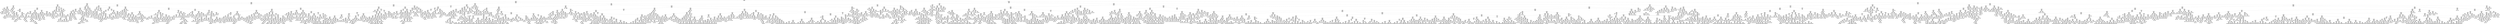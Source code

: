 digraph Tree {
node [shape=box] ;
0 [label="X[7] <= 82022464.0\ngini = 0.4999\nsamples = 44030\nvalue = [21758, 22272]"] ;
1 [label="X[5] <= 91232576.0\ngini = 0.4984\nsamples = 11008\nvalue = [5819, 5189]"] ;
0 -> 1 [labeldistance=2.5, labelangle=45, headlabel="True"] ;
2 [label="X[0] <= 71505360.0\ngini = 0.4935\nsamples = 4403\nvalue = [2452, 1951]"] ;
1 -> 2 ;
3 [label="X[1] <= 113810368.0\ngini = 0.4729\nsamples = 928\nvalue = [572, 356]"] ;
2 -> 3 ;
4 [label="X[6] <= 71303784.0\ngini = 0.4546\nsamples = 604\nvalue = [393, 211]"] ;
3 -> 4 ;
5 [label="X[7] <= 64928940.0\ngini = 0.3599\nsamples = 85\nvalue = [65, 20]"] ;
4 -> 5 ;
6 [label="X[11] <= 66833776.0\ngini = 0.4352\nsamples = 50\nvalue = [34, 16]"] ;
5 -> 6 ;
7 [label="X[3] <= 84432336.0\ngini = 0.32\nsamples = 5\nvalue = [1, 4]"] ;
6 -> 7 ;
8 [label="gini = 0.0\nsamples = 1\nvalue = [1, 0]"] ;
7 -> 8 ;
9 [label="gini = 0.0\nsamples = 4\nvalue = [0, 4]"] ;
7 -> 9 ;
10 [label="X[13] <= 79259984.0\ngini = 0.3911\nsamples = 45\nvalue = [33, 12]"] ;
6 -> 10 ;
11 [label="X[3] <= 120705776.0\ngini = 0.3427\nsamples = 41\nvalue = [32, 9]"] ;
10 -> 11 ;
12 [label="X[3] <= 114781624.0\ngini = 0.4898\nsamples = 14\nvalue = [8, 6]"] ;
11 -> 12 ;
13 [label="X[6] <= 68410056.0\ngini = 0.3967\nsamples = 11\nvalue = [8, 3]"] ;
12 -> 13 ;
14 [label="gini = 0.0\nsamples = 6\nvalue = [6, 0]"] ;
13 -> 14 ;
15 [label="X[13] <= 71545952.0\ngini = 0.48\nsamples = 5\nvalue = [2, 3]"] ;
13 -> 15 ;
16 [label="gini = 0.0\nsamples = 3\nvalue = [0, 3]"] ;
15 -> 16 ;
17 [label="gini = 0.0\nsamples = 2\nvalue = [2, 0]"] ;
15 -> 17 ;
18 [label="gini = 0.0\nsamples = 3\nvalue = [0, 3]"] ;
12 -> 18 ;
19 [label="X[1] <= 100135360.0\ngini = 0.1975\nsamples = 27\nvalue = [24, 3]"] ;
11 -> 19 ;
20 [label="X[25] <= 0.5\ngini = 0.0799\nsamples = 24\nvalue = [23, 1]"] ;
19 -> 20 ;
21 [label="gini = 0.0\nsamples = 22\nvalue = [22, 0]"] ;
20 -> 21 ;
22 [label="X[3] <= 129838960.0\ngini = 0.5\nsamples = 2\nvalue = [1, 1]"] ;
20 -> 22 ;
23 [label="gini = 0.0\nsamples = 1\nvalue = [0, 1]"] ;
22 -> 23 ;
24 [label="gini = 0.0\nsamples = 1\nvalue = [1, 0]"] ;
22 -> 24 ;
25 [label="X[9] <= 131033296.0\ngini = 0.4444\nsamples = 3\nvalue = [1, 2]"] ;
19 -> 25 ;
26 [label="gini = 0.0\nsamples = 2\nvalue = [0, 2]"] ;
25 -> 26 ;
27 [label="gini = 0.0\nsamples = 1\nvalue = [1, 0]"] ;
25 -> 27 ;
28 [label="X[7] <= 64298312.0\ngini = 0.375\nsamples = 4\nvalue = [1, 3]"] ;
10 -> 28 ;
29 [label="gini = 0.0\nsamples = 3\nvalue = [0, 3]"] ;
28 -> 29 ;
30 [label="gini = 0.0\nsamples = 1\nvalue = [1, 0]"] ;
28 -> 30 ;
31 [label="X[16] <= 0.5\ngini = 0.2024\nsamples = 35\nvalue = [31, 4]"] ;
5 -> 31 ;
32 [label="X[9] <= 135749824.0\ngini = 0.1609\nsamples = 34\nvalue = [31, 3]"] ;
31 -> 32 ;
33 [label="X[8] <= 115444960.0\ngini = 0.1139\nsamples = 33\nvalue = [31, 2]"] ;
32 -> 33 ;
34 [label="gini = 0.0\nsamples = 26\nvalue = [26, 0]"] ;
33 -> 34 ;
35 [label="X[1] <= 103691688.0\ngini = 0.4082\nsamples = 7\nvalue = [5, 2]"] ;
33 -> 35 ;
36 [label="gini = 0.0\nsamples = 5\nvalue = [5, 0]"] ;
35 -> 36 ;
37 [label="gini = 0.0\nsamples = 2\nvalue = [0, 2]"] ;
35 -> 37 ;
38 [label="gini = 0.0\nsamples = 1\nvalue = [0, 1]"] ;
32 -> 38 ;
39 [label="gini = 0.0\nsamples = 1\nvalue = [0, 1]"] ;
31 -> 39 ;
40 [label="X[1] <= 109618688.0\ngini = 0.4652\nsamples = 519\nvalue = [328, 191]"] ;
4 -> 40 ;
41 [label="X[1] <= 92416552.0\ngini = 0.4699\nsamples = 501\nvalue = [312, 189]"] ;
40 -> 41 ;
42 [label="X[3] <= 119635968.0\ngini = 0.4563\nsamples = 406\nvalue = [263, 143]"] ;
41 -> 42 ;
43 [label="X[13] <= 65993812.0\ngini = 0.3954\nsamples = 199\nvalue = [145, 54]"] ;
42 -> 43 ;
44 [label="gini = 0.0\nsamples = 3\nvalue = [0, 3]"] ;
43 -> 44 ;
45 [label="X[9] <= 72349872.0\ngini = 0.385\nsamples = 196\nvalue = [145, 51]"] ;
43 -> 45 ;
46 [label="X[0] <= 65507400.0\ngini = 0.2221\nsamples = 55\nvalue = [48, 7]"] ;
45 -> 46 ;
47 [label="gini = 0.0\nsamples = 1\nvalue = [0, 1]"] ;
46 -> 47 ;
48 [label="X[6] <= 128248808.0\ngini = 0.1975\nsamples = 54\nvalue = [48, 6]"] ;
46 -> 48 ;
49 [label="X[0] <= 67377120.0\ngini = 0.1709\nsamples = 53\nvalue = [48, 5]"] ;
48 -> 49 ;
50 [label="X[0] <= 67057036.0\ngini = 0.32\nsamples = 25\nvalue = [20, 5]"] ;
49 -> 50 ;
51 [label="X[5] <= 64318432.0\ngini = 0.1723\nsamples = 21\nvalue = [19, 2]"] ;
50 -> 51 ;
52 [label="gini = 0.0\nsamples = 1\nvalue = [0, 1]"] ;
51 -> 52 ;
53 [label="X[29] <= 0.5\ngini = 0.095\nsamples = 20\nvalue = [19, 1]"] ;
51 -> 53 ;
54 [label="gini = 0.0\nsamples = 19\nvalue = [19, 0]"] ;
53 -> 54 ;
55 [label="gini = 0.0\nsamples = 1\nvalue = [0, 1]"] ;
53 -> 55 ;
56 [label="X[11] <= 65451400.0\ngini = 0.375\nsamples = 4\nvalue = [1, 3]"] ;
50 -> 56 ;
57 [label="gini = 0.0\nsamples = 1\nvalue = [1, 0]"] ;
56 -> 57 ;
58 [label="gini = 0.0\nsamples = 3\nvalue = [0, 3]"] ;
56 -> 58 ;
59 [label="gini = 0.0\nsamples = 28\nvalue = [28, 0]"] ;
49 -> 59 ;
60 [label="gini = 0.0\nsamples = 1\nvalue = [0, 1]"] ;
48 -> 60 ;
61 [label="X[3] <= 93929536.0\ngini = 0.4294\nsamples = 141\nvalue = [97, 44]"] ;
45 -> 61 ;
62 [label="X[4] <= 87975152.0\ngini = 0.4933\nsamples = 52\nvalue = [29, 23]"] ;
61 -> 62 ;
63 [label="X[1] <= 70356968.0\ngini = 0.4082\nsamples = 35\nvalue = [25, 10]"] ;
62 -> 63 ;
64 [label="X[6] <= 119034624.0\ngini = 0.32\nsamples = 5\nvalue = [1, 4]"] ;
63 -> 64 ;
65 [label="gini = 0.0\nsamples = 4\nvalue = [0, 4]"] ;
64 -> 65 ;
66 [label="gini = 0.0\nsamples = 1\nvalue = [1, 0]"] ;
64 -> 66 ;
67 [label="X[4] <= 81913040.0\ngini = 0.32\nsamples = 30\nvalue = [24, 6]"] ;
63 -> 67 ;
68 [label="X[9] <= 130851136.0\ngini = 0.1107\nsamples = 17\nvalue = [16, 1]"] ;
67 -> 68 ;
69 [label="gini = 0.0\nsamples = 16\nvalue = [16, 0]"] ;
68 -> 69 ;
70 [label="gini = 0.0\nsamples = 1\nvalue = [0, 1]"] ;
68 -> 70 ;
71 [label="X[0] <= 69718392.0\ngini = 0.4734\nsamples = 13\nvalue = [8, 5]"] ;
67 -> 71 ;
72 [label="X[1] <= 86223104.0\ngini = 0.3967\nsamples = 11\nvalue = [8, 3]"] ;
71 -> 72 ;
73 [label="X[1] <= 81854480.0\ngini = 0.48\nsamples = 5\nvalue = [2, 3]"] ;
72 -> 73 ;
74 [label="gini = 0.0\nsamples = 2\nvalue = [2, 0]"] ;
73 -> 74 ;
75 [label="gini = 0.0\nsamples = 3\nvalue = [0, 3]"] ;
73 -> 75 ;
76 [label="gini = 0.0\nsamples = 6\nvalue = [6, 0]"] ;
72 -> 76 ;
77 [label="gini = 0.0\nsamples = 2\nvalue = [0, 2]"] ;
71 -> 77 ;
78 [label="X[13] <= 130494512.0\ngini = 0.3599\nsamples = 17\nvalue = [4, 13]"] ;
62 -> 78 ;
79 [label="X[8] <= 97915384.0\ngini = 0.2311\nsamples = 15\nvalue = [2, 13]"] ;
78 -> 79 ;
80 [label="gini = 0.0\nsamples = 12\nvalue = [0, 12]"] ;
79 -> 80 ;
81 [label="X[9] <= 108658928.0\ngini = 0.4444\nsamples = 3\nvalue = [2, 1]"] ;
79 -> 81 ;
82 [label="gini = 0.0\nsamples = 2\nvalue = [2, 0]"] ;
81 -> 82 ;
83 [label="gini = 0.0\nsamples = 1\nvalue = [0, 1]"] ;
81 -> 83 ;
84 [label="gini = 0.0\nsamples = 2\nvalue = [2, 0]"] ;
78 -> 84 ;
85 [label="X[11] <= 100176912.0\ngini = 0.3606\nsamples = 89\nvalue = [68, 21]"] ;
61 -> 85 ;
86 [label="X[4] <= 115381712.0\ngini = 0.3414\nsamples = 87\nvalue = [68, 19]"] ;
85 -> 86 ;
87 [label="X[12] <= 96093680.0\ngini = 0.2449\nsamples = 56\nvalue = [48, 8]"] ;
86 -> 87 ;
88 [label="X[13] <= 127961168.0\ngini = 0.2008\nsamples = 53\nvalue = [47, 6]"] ;
87 -> 88 ;
89 [label="X[7] <= 71045944.0\ngini = 0.1738\nsamples = 52\nvalue = [47, 5]"] ;
88 -> 89 ;
90 [label="X[15] <= 0.5\ngini = 0.1172\nsamples = 48\nvalue = [45, 3]"] ;
89 -> 90 ;
91 [label="X[7] <= 62869732.0\ngini = 0.0815\nsamples = 47\nvalue = [45, 2]"] ;
90 -> 91 ;
92 [label="X[11] <= 77238528.0\ngini = 0.4444\nsamples = 6\nvalue = [4, 2]"] ;
91 -> 92 ;
93 [label="gini = 0.0\nsamples = 2\nvalue = [0, 2]"] ;
92 -> 93 ;
94 [label="gini = 0.0\nsamples = 4\nvalue = [4, 0]"] ;
92 -> 94 ;
95 [label="gini = 0.0\nsamples = 41\nvalue = [41, 0]"] ;
91 -> 95 ;
96 [label="gini = 0.0\nsamples = 1\nvalue = [0, 1]"] ;
90 -> 96 ;
97 [label="X[3] <= 99437016.0\ngini = 0.5\nsamples = 4\nvalue = [2, 2]"] ;
89 -> 97 ;
98 [label="gini = 0.0\nsamples = 2\nvalue = [2, 0]"] ;
97 -> 98 ;
99 [label="gini = 0.0\nsamples = 2\nvalue = [0, 2]"] ;
97 -> 99 ;
100 [label="gini = 0.0\nsamples = 1\nvalue = [0, 1]"] ;
88 -> 100 ;
101 [label="X[13] <= 82103176.0\ngini = 0.4444\nsamples = 3\nvalue = [1, 2]"] ;
87 -> 101 ;
102 [label="gini = 0.0\nsamples = 1\nvalue = [1, 0]"] ;
101 -> 102 ;
103 [label="gini = 0.0\nsamples = 2\nvalue = [0, 2]"] ;
101 -> 103 ;
104 [label="X[11] <= 83742656.0\ngini = 0.4579\nsamples = 31\nvalue = [20, 11]"] ;
86 -> 104 ;
105 [label="X[10] <= 114859664.0\ngini = 0.3648\nsamples = 25\nvalue = [19, 6]"] ;
104 -> 105 ;
106 [label="X[0] <= 71434592.0\ngini = 0.2873\nsamples = 23\nvalue = [19, 4]"] ;
105 -> 106 ;
107 [label="X[9] <= 74237424.0\ngini = 0.1723\nsamples = 21\nvalue = [19, 2]"] ;
106 -> 107 ;
108 [label="gini = 0.0\nsamples = 1\nvalue = [0, 1]"] ;
107 -> 108 ;
109 [label="X[33] <= 0.5\ngini = 0.095\nsamples = 20\nvalue = [19, 1]"] ;
107 -> 109 ;
110 [label="gini = 0.0\nsamples = 18\nvalue = [18, 0]"] ;
109 -> 110 ;
111 [label="X[11] <= 74332848.0\ngini = 0.5\nsamples = 2\nvalue = [1, 1]"] ;
109 -> 111 ;
112 [label="gini = 0.0\nsamples = 1\nvalue = [1, 0]"] ;
111 -> 112 ;
113 [label="gini = 0.0\nsamples = 1\nvalue = [0, 1]"] ;
111 -> 113 ;
114 [label="gini = 0.0\nsamples = 2\nvalue = [0, 2]"] ;
106 -> 114 ;
115 [label="gini = 0.0\nsamples = 2\nvalue = [0, 2]"] ;
105 -> 115 ;
116 [label="X[7] <= 63825376.0\ngini = 0.2778\nsamples = 6\nvalue = [1, 5]"] ;
104 -> 116 ;
117 [label="gini = 0.0\nsamples = 1\nvalue = [1, 0]"] ;
116 -> 117 ;
118 [label="gini = 0.0\nsamples = 5\nvalue = [0, 5]"] ;
116 -> 118 ;
119 [label="gini = 0.0\nsamples = 2\nvalue = [0, 2]"] ;
85 -> 119 ;
120 [label="X[12] <= 77352896.0\ngini = 0.4902\nsamples = 207\nvalue = [118, 89]"] ;
42 -> 120 ;
121 [label="X[1] <= 66060464.0\ngini = 0.4576\nsamples = 127\nvalue = [82, 45]"] ;
120 -> 121 ;
122 [label="X[13] <= 91705944.0\ngini = 0.4654\nsamples = 19\nvalue = [7, 12]"] ;
121 -> 122 ;
123 [label="X[10] <= 121164048.0\ngini = 0.4444\nsamples = 9\nvalue = [6, 3]"] ;
122 -> 123 ;
124 [label="gini = 0.0\nsamples = 6\nvalue = [6, 0]"] ;
123 -> 124 ;
125 [label="gini = 0.0\nsamples = 3\nvalue = [0, 3]"] ;
123 -> 125 ;
126 [label="X[3] <= 133308456.0\ngini = 0.18\nsamples = 10\nvalue = [1, 9]"] ;
122 -> 126 ;
127 [label="gini = 0.0\nsamples = 9\nvalue = [0, 9]"] ;
126 -> 127 ;
128 [label="gini = 0.0\nsamples = 1\nvalue = [1, 0]"] ;
126 -> 128 ;
129 [label="X[9] <= 91636608.0\ngini = 0.4244\nsamples = 108\nvalue = [75, 33]"] ;
121 -> 129 ;
130 [label="X[7] <= 71474768.0\ngini = 0.4856\nsamples = 53\nvalue = [31, 22]"] ;
129 -> 130 ;
131 [label="X[3] <= 133533248.0\ngini = 0.4575\nsamples = 48\nvalue = [31, 17]"] ;
130 -> 131 ;
132 [label="X[11] <= 88621424.0\ngini = 0.4286\nsamples = 45\nvalue = [31, 14]"] ;
131 -> 132 ;
133 [label="X[13] <= 74051808.0\ngini = 0.4024\nsamples = 43\nvalue = [31, 12]"] ;
132 -> 133 ;
134 [label="gini = 0.0\nsamples = 2\nvalue = [0, 2]"] ;
133 -> 134 ;
135 [label="X[21] <= 0.5\ngini = 0.3688\nsamples = 41\nvalue = [31, 10]"] ;
133 -> 135 ;
136 [label="X[11] <= 71995488.0\ngini = 0.3261\nsamples = 39\nvalue = [31, 8]"] ;
135 -> 136 ;
137 [label="gini = 0.0\nsamples = 13\nvalue = [13, 0]"] ;
136 -> 137 ;
138 [label="X[1] <= 71133832.0\ngini = 0.426\nsamples = 26\nvalue = [18, 8]"] ;
136 -> 138 ;
139 [label="X[8] <= 104339648.0\ngini = 0.32\nsamples = 5\nvalue = [1, 4]"] ;
138 -> 139 ;
140 [label="gini = 0.0\nsamples = 4\nvalue = [0, 4]"] ;
139 -> 140 ;
141 [label="gini = 0.0\nsamples = 1\nvalue = [1, 0]"] ;
139 -> 141 ;
142 [label="X[6] <= 93866952.0\ngini = 0.3084\nsamples = 21\nvalue = [17, 4]"] ;
138 -> 142 ;
143 [label="gini = 0.0\nsamples = 10\nvalue = [10, 0]"] ;
142 -> 143 ;
144 [label="X[13] <= 95362752.0\ngini = 0.4628\nsamples = 11\nvalue = [7, 4]"] ;
142 -> 144 ;
145 [label="gini = 0.0\nsamples = 2\nvalue = [0, 2]"] ;
144 -> 145 ;
146 [label="X[4] <= 133107024.0\ngini = 0.3457\nsamples = 9\nvalue = [7, 2]"] ;
144 -> 146 ;
147 [label="gini = 0.0\nsamples = 7\nvalue = [7, 0]"] ;
146 -> 147 ;
148 [label="gini = 0.0\nsamples = 2\nvalue = [0, 2]"] ;
146 -> 148 ;
149 [label="gini = 0.0\nsamples = 2\nvalue = [0, 2]"] ;
135 -> 149 ;
150 [label="gini = 0.0\nsamples = 2\nvalue = [0, 2]"] ;
132 -> 150 ;
151 [label="gini = 0.0\nsamples = 3\nvalue = [0, 3]"] ;
131 -> 151 ;
152 [label="gini = 0.0\nsamples = 5\nvalue = [0, 5]"] ;
130 -> 152 ;
153 [label="X[9] <= 135552048.0\ngini = 0.32\nsamples = 55\nvalue = [44, 11]"] ;
129 -> 153 ;
154 [label="X[2] <= 68354080.0\ngini = 0.282\nsamples = 53\nvalue = [44, 9]"] ;
153 -> 154 ;
155 [label="X[5] <= 65118620.0\ngini = 0.4688\nsamples = 16\nvalue = [10, 6]"] ;
154 -> 155 ;
156 [label="gini = 0.0\nsamples = 5\nvalue = [5, 0]"] ;
155 -> 156 ;
157 [label="X[12] <= 64568352.0\ngini = 0.4959\nsamples = 11\nvalue = [5, 6]"] ;
155 -> 157 ;
158 [label="gini = 0.0\nsamples = 3\nvalue = [3, 0]"] ;
157 -> 158 ;
159 [label="X[5] <= 69017344.0\ngini = 0.375\nsamples = 8\nvalue = [2, 6]"] ;
157 -> 159 ;
160 [label="gini = 0.0\nsamples = 5\nvalue = [0, 5]"] ;
159 -> 160 ;
161 [label="X[0] <= 67765792.0\ngini = 0.4444\nsamples = 3\nvalue = [2, 1]"] ;
159 -> 161 ;
162 [label="gini = 0.0\nsamples = 2\nvalue = [2, 0]"] ;
161 -> 162 ;
163 [label="gini = 0.0\nsamples = 1\nvalue = [0, 1]"] ;
161 -> 163 ;
164 [label="X[8] <= 136287328.0\ngini = 0.149\nsamples = 37\nvalue = [34, 3]"] ;
154 -> 164 ;
165 [label="X[3] <= 125553456.0\ngini = 0.1049\nsamples = 36\nvalue = [34, 2]"] ;
164 -> 165 ;
166 [label="X[2] <= 72939616.0\ngini = 0.2975\nsamples = 11\nvalue = [9, 2]"] ;
165 -> 166 ;
167 [label="gini = 0.0\nsamples = 1\nvalue = [0, 1]"] ;
166 -> 167 ;
168 [label="X[0] <= 66786048.0\ngini = 0.18\nsamples = 10\nvalue = [9, 1]"] ;
166 -> 168 ;
169 [label="X[12] <= 66505792.0\ngini = 0.5\nsamples = 2\nvalue = [1, 1]"] ;
168 -> 169 ;
170 [label="gini = 0.0\nsamples = 1\nvalue = [1, 0]"] ;
169 -> 170 ;
171 [label="gini = 0.0\nsamples = 1\nvalue = [0, 1]"] ;
169 -> 171 ;
172 [label="gini = 0.0\nsamples = 8\nvalue = [8, 0]"] ;
168 -> 172 ;
173 [label="gini = 0.0\nsamples = 25\nvalue = [25, 0]"] ;
165 -> 173 ;
174 [label="gini = 0.0\nsamples = 1\nvalue = [0, 1]"] ;
164 -> 174 ;
175 [label="gini = 0.0\nsamples = 2\nvalue = [0, 2]"] ;
153 -> 175 ;
176 [label="X[5] <= 79356432.0\ngini = 0.495\nsamples = 80\nvalue = [36, 44]"] ;
120 -> 176 ;
177 [label="X[7] <= 70540192.0\ngini = 0.414\nsamples = 41\nvalue = [12, 29]"] ;
176 -> 177 ;
178 [label="X[5] <= 65842476.0\ngini = 0.3343\nsamples = 33\nvalue = [7, 26]"] ;
177 -> 178 ;
179 [label="gini = 0.0\nsamples = 2\nvalue = [2, 0]"] ;
178 -> 179 ;
180 [label="X[4] <= 113643248.0\ngini = 0.2706\nsamples = 31\nvalue = [5, 26]"] ;
178 -> 180 ;
181 [label="gini = 0.0\nsamples = 2\nvalue = [2, 0]"] ;
180 -> 181 ;
182 [label="X[0] <= 65602808.0\ngini = 0.1855\nsamples = 29\nvalue = [3, 26]"] ;
180 -> 182 ;
183 [label="gini = 0.0\nsamples = 1\nvalue = [1, 0]"] ;
182 -> 183 ;
184 [label="X[0] <= 66651136.0\ngini = 0.1327\nsamples = 28\nvalue = [2, 26]"] ;
182 -> 184 ;
185 [label="X[7] <= 64673032.0\ngini = 0.4082\nsamples = 7\nvalue = [2, 5]"] ;
184 -> 185 ;
186 [label="gini = 0.0\nsamples = 4\nvalue = [0, 4]"] ;
185 -> 186 ;
187 [label="X[12] <= 84412320.0\ngini = 0.4444\nsamples = 3\nvalue = [2, 1]"] ;
185 -> 187 ;
188 [label="gini = 0.0\nsamples = 2\nvalue = [2, 0]"] ;
187 -> 188 ;
189 [label="gini = 0.0\nsamples = 1\nvalue = [0, 1]"] ;
187 -> 189 ;
190 [label="gini = 0.0\nsamples = 21\nvalue = [0, 21]"] ;
184 -> 190 ;
191 [label="X[13] <= 96741552.0\ngini = 0.4688\nsamples = 8\nvalue = [5, 3]"] ;
177 -> 191 ;
192 [label="gini = 0.0\nsamples = 4\nvalue = [4, 0]"] ;
191 -> 192 ;
193 [label="X[6] <= 105593792.0\ngini = 0.375\nsamples = 4\nvalue = [1, 3]"] ;
191 -> 193 ;
194 [label="gini = 0.0\nsamples = 3\nvalue = [0, 3]"] ;
193 -> 194 ;
195 [label="gini = 0.0\nsamples = 1\nvalue = [1, 0]"] ;
193 -> 195 ;
196 [label="X[10] <= 94848368.0\ngini = 0.4734\nsamples = 39\nvalue = [24, 15]"] ;
176 -> 196 ;
197 [label="X[8] <= 68424072.0\ngini = 0.2449\nsamples = 21\nvalue = [18, 3]"] ;
196 -> 197 ;
198 [label="X[0] <= 66784688.0\ngini = 0.4898\nsamples = 7\nvalue = [4, 3]"] ;
197 -> 198 ;
199 [label="gini = 0.0\nsamples = 3\nvalue = [3, 0]"] ;
198 -> 199 ;
200 [label="X[35] <= 0.5\ngini = 0.375\nsamples = 4\nvalue = [1, 3]"] ;
198 -> 200 ;
201 [label="gini = 0.0\nsamples = 3\nvalue = [0, 3]"] ;
200 -> 201 ;
202 [label="gini = 0.0\nsamples = 1\nvalue = [1, 0]"] ;
200 -> 202 ;
203 [label="gini = 0.0\nsamples = 14\nvalue = [14, 0]"] ;
197 -> 203 ;
204 [label="X[5] <= 87020912.0\ngini = 0.4444\nsamples = 18\nvalue = [6, 12]"] ;
196 -> 204 ;
205 [label="gini = 0.0\nsamples = 9\nvalue = [0, 9]"] ;
204 -> 205 ;
206 [label="X[19] <= 0.5\ngini = 0.4444\nsamples = 9\nvalue = [6, 3]"] ;
204 -> 206 ;
207 [label="gini = 0.0\nsamples = 5\nvalue = [5, 0]"] ;
206 -> 207 ;
208 [label="X[5] <= 89196624.0\ngini = 0.375\nsamples = 4\nvalue = [1, 3]"] ;
206 -> 208 ;
209 [label="gini = 0.0\nsamples = 1\nvalue = [1, 0]"] ;
208 -> 209 ;
210 [label="gini = 0.0\nsamples = 3\nvalue = [0, 3]"] ;
208 -> 210 ;
211 [label="X[3] <= 108378912.0\ngini = 0.4995\nsamples = 95\nvalue = [49, 46]"] ;
41 -> 211 ;
212 [label="X[5] <= 86928000.0\ngini = 0.4444\nsamples = 39\nvalue = [13, 26]"] ;
211 -> 212 ;
213 [label="X[22] <= 0.5\ngini = 0.3673\nsamples = 33\nvalue = [8, 25]"] ;
212 -> 213 ;
214 [label="X[20] <= 0.5\ngini = 0.3122\nsamples = 31\nvalue = [6, 25]"] ;
213 -> 214 ;
215 [label="X[4] <= 124931560.0\ngini = 0.2449\nsamples = 28\nvalue = [4, 24]"] ;
214 -> 215 ;
216 [label="X[19] <= 0.5\ngini = 0.1975\nsamples = 27\nvalue = [3, 24]"] ;
215 -> 216 ;
217 [label="X[3] <= 81741640.0\ngini = 0.142\nsamples = 26\nvalue = [2, 24]"] ;
216 -> 217 ;
218 [label="X[11] <= 94341688.0\ngini = 0.4082\nsamples = 7\nvalue = [2, 5]"] ;
217 -> 218 ;
219 [label="gini = 0.0\nsamples = 4\nvalue = [0, 4]"] ;
218 -> 219 ;
220 [label="X[5] <= 84485776.0\ngini = 0.4444\nsamples = 3\nvalue = [2, 1]"] ;
218 -> 220 ;
221 [label="gini = 0.0\nsamples = 2\nvalue = [2, 0]"] ;
220 -> 221 ;
222 [label="gini = 0.0\nsamples = 1\nvalue = [0, 1]"] ;
220 -> 222 ;
223 [label="gini = 0.0\nsamples = 19\nvalue = [0, 19]"] ;
217 -> 223 ;
224 [label="gini = 0.0\nsamples = 1\nvalue = [1, 0]"] ;
216 -> 224 ;
225 [label="gini = 0.0\nsamples = 1\nvalue = [1, 0]"] ;
215 -> 225 ;
226 [label="X[3] <= 102697888.0\ngini = 0.4444\nsamples = 3\nvalue = [2, 1]"] ;
214 -> 226 ;
227 [label="gini = 0.0\nsamples = 2\nvalue = [2, 0]"] ;
226 -> 227 ;
228 [label="gini = 0.0\nsamples = 1\nvalue = [0, 1]"] ;
226 -> 228 ;
229 [label="gini = 0.0\nsamples = 2\nvalue = [2, 0]"] ;
213 -> 229 ;
230 [label="X[4] <= 77146968.0\ngini = 0.2778\nsamples = 6\nvalue = [5, 1]"] ;
212 -> 230 ;
231 [label="gini = 0.0\nsamples = 1\nvalue = [0, 1]"] ;
230 -> 231 ;
232 [label="gini = 0.0\nsamples = 5\nvalue = [5, 0]"] ;
230 -> 232 ;
233 [label="X[0] <= 66091952.0\ngini = 0.4592\nsamples = 56\nvalue = [36, 20]"] ;
211 -> 233 ;
234 [label="X[2] <= 107356040.0\ngini = 0.32\nsamples = 5\nvalue = [1, 4]"] ;
233 -> 234 ;
235 [label="gini = 0.0\nsamples = 4\nvalue = [0, 4]"] ;
234 -> 235 ;
236 [label="gini = 0.0\nsamples = 1\nvalue = [1, 0]"] ;
234 -> 236 ;
237 [label="X[2] <= 130763920.0\ngini = 0.4306\nsamples = 51\nvalue = [35, 16]"] ;
233 -> 237 ;
238 [label="X[11] <= 77886432.0\ngini = 0.395\nsamples = 48\nvalue = [35, 13]"] ;
237 -> 238 ;
239 [label="gini = 0.0\nsamples = 2\nvalue = [0, 2]"] ;
238 -> 239 ;
240 [label="X[11] <= 103102832.0\ngini = 0.3639\nsamples = 46\nvalue = [35, 11]"] ;
238 -> 240 ;
241 [label="X[9] <= 126015440.0\ngini = 0.2248\nsamples = 31\nvalue = [27, 4]"] ;
240 -> 241 ;
242 [label="X[9] <= 72530768.0\ngini = 0.0799\nsamples = 24\nvalue = [23, 1]"] ;
241 -> 242 ;
243 [label="X[5] <= 84350320.0\ngini = 0.5\nsamples = 2\nvalue = [1, 1]"] ;
242 -> 243 ;
244 [label="gini = 0.0\nsamples = 1\nvalue = [0, 1]"] ;
243 -> 244 ;
245 [label="gini = 0.0\nsamples = 1\nvalue = [1, 0]"] ;
243 -> 245 ;
246 [label="gini = 0.0\nsamples = 22\nvalue = [22, 0]"] ;
242 -> 246 ;
247 [label="X[9] <= 130231512.0\ngini = 0.4898\nsamples = 7\nvalue = [4, 3]"] ;
241 -> 247 ;
248 [label="gini = 0.0\nsamples = 3\nvalue = [0, 3]"] ;
247 -> 248 ;
249 [label="gini = 0.0\nsamples = 4\nvalue = [4, 0]"] ;
247 -> 249 ;
250 [label="X[8] <= 91103296.0\ngini = 0.4978\nsamples = 15\nvalue = [8, 7]"] ;
240 -> 250 ;
251 [label="X[3] <= 131889472.0\ngini = 0.4628\nsamples = 11\nvalue = [4, 7]"] ;
250 -> 251 ;
252 [label="X[4] <= 99210848.0\ngini = 0.3457\nsamples = 9\nvalue = [2, 7]"] ;
251 -> 252 ;
253 [label="gini = 0.0\nsamples = 2\nvalue = [2, 0]"] ;
252 -> 253 ;
254 [label="gini = 0.0\nsamples = 7\nvalue = [0, 7]"] ;
252 -> 254 ;
255 [label="gini = 0.0\nsamples = 2\nvalue = [2, 0]"] ;
251 -> 255 ;
256 [label="gini = 0.0\nsamples = 4\nvalue = [4, 0]"] ;
250 -> 256 ;
257 [label="gini = 0.0\nsamples = 3\nvalue = [0, 3]"] ;
237 -> 257 ;
258 [label="X[11] <= 86078064.0\ngini = 0.1975\nsamples = 18\nvalue = [16, 2]"] ;
40 -> 258 ;
259 [label="gini = 0.0\nsamples = 1\nvalue = [0, 1]"] ;
258 -> 259 ;
260 [label="X[13] <= 121026816.0\ngini = 0.1107\nsamples = 17\nvalue = [16, 1]"] ;
258 -> 260 ;
261 [label="gini = 0.0\nsamples = 15\nvalue = [15, 0]"] ;
260 -> 261 ;
262 [label="X[6] <= 116282288.0\ngini = 0.5\nsamples = 2\nvalue = [1, 1]"] ;
260 -> 262 ;
263 [label="gini = 0.0\nsamples = 1\nvalue = [0, 1]"] ;
262 -> 263 ;
264 [label="gini = 0.0\nsamples = 1\nvalue = [1, 0]"] ;
262 -> 264 ;
265 [label="X[2] <= 135813136.0\ngini = 0.4945\nsamples = 324\nvalue = [179, 145]"] ;
3 -> 265 ;
266 [label="X[5] <= 84891256.0\ngini = 0.4916\nsamples = 317\nvalue = [179, 138]"] ;
265 -> 266 ;
267 [label="X[1] <= 128189664.0\ngini = 0.4855\nsamples = 294\nvalue = [172, 122]"] ;
266 -> 267 ;
268 [label="X[5] <= 80158448.0\ngini = 0.4988\nsamples = 164\nvalue = [86, 78]"] ;
267 -> 268 ;
269 [label="X[5] <= 79323232.0\ngini = 0.4998\nsamples = 135\nvalue = [66, 69]"] ;
268 -> 269 ;
270 [label="X[11] <= 130678832.0\ngini = 0.4995\nsamples = 126\nvalue = [65, 61]"] ;
269 -> 270 ;
271 [label="X[11] <= 124387048.0\ngini = 0.5\nsamples = 121\nvalue = [60, 61]"] ;
270 -> 271 ;
272 [label="X[12] <= 77133040.0\ngini = 0.4979\nsamples = 109\nvalue = [58, 51]"] ;
271 -> 272 ;
273 [label="X[12] <= 66596540.0\ngini = 0.4851\nsamples = 87\nvalue = [51, 36]"] ;
272 -> 273 ;
274 [label="X[11] <= 123160288.0\ngini = 0.4998\nsamples = 55\nvalue = [27, 28]"] ;
273 -> 274 ;
275 [label="X[10] <= 86787392.0\ngini = 0.4928\nsamples = 50\nvalue = [22, 28]"] ;
274 -> 275 ;
276 [label="gini = 0.0\nsamples = 5\nvalue = [0, 5]"] ;
275 -> 276 ;
277 [label="X[10] <= 121175568.0\ngini = 0.4998\nsamples = 45\nvalue = [22, 23]"] ;
275 -> 277 ;
278 [label="X[2] <= 68751424.0\ngini = 0.355\nsamples = 13\nvalue = [10, 3]"] ;
277 -> 278 ;
279 [label="gini = 0.0\nsamples = 2\nvalue = [0, 2]"] ;
278 -> 279 ;
280 [label="X[10] <= 94132224.0\ngini = 0.1653\nsamples = 11\nvalue = [10, 1]"] ;
278 -> 280 ;
281 [label="X[10] <= 90456752.0\ngini = 0.5\nsamples = 2\nvalue = [1, 1]"] ;
280 -> 281 ;
282 [label="gini = 0.0\nsamples = 1\nvalue = [1, 0]"] ;
281 -> 282 ;
283 [label="gini = 0.0\nsamples = 1\nvalue = [0, 1]"] ;
281 -> 283 ;
284 [label="gini = 0.0\nsamples = 9\nvalue = [9, 0]"] ;
280 -> 284 ;
285 [label="X[7] <= 64381776.0\ngini = 0.4688\nsamples = 32\nvalue = [12, 20]"] ;
277 -> 285 ;
286 [label="X[11] <= 118491088.0\ngini = 0.48\nsamples = 15\nvalue = [9, 6]"] ;
285 -> 286 ;
287 [label="X[2] <= 67963632.0\ngini = 0.1975\nsamples = 9\nvalue = [8, 1]"] ;
286 -> 287 ;
288 [label="gini = 0.0\nsamples = 1\nvalue = [0, 1]"] ;
287 -> 288 ;
289 [label="gini = 0.0\nsamples = 8\nvalue = [8, 0]"] ;
287 -> 289 ;
290 [label="X[0] <= 71404816.0\ngini = 0.2778\nsamples = 6\nvalue = [1, 5]"] ;
286 -> 290 ;
291 [label="gini = 0.0\nsamples = 5\nvalue = [0, 5]"] ;
290 -> 291 ;
292 [label="gini = 0.0\nsamples = 1\nvalue = [1, 0]"] ;
290 -> 292 ;
293 [label="X[3] <= 105127288.0\ngini = 0.2907\nsamples = 17\nvalue = [3, 14]"] ;
285 -> 293 ;
294 [label="X[10] <= 129573624.0\ngini = 0.5\nsamples = 6\nvalue = [3, 3]"] ;
293 -> 294 ;
295 [label="gini = 0.0\nsamples = 3\nvalue = [0, 3]"] ;
294 -> 295 ;
296 [label="gini = 0.0\nsamples = 3\nvalue = [3, 0]"] ;
294 -> 296 ;
297 [label="gini = 0.0\nsamples = 11\nvalue = [0, 11]"] ;
293 -> 297 ;
298 [label="gini = 0.0\nsamples = 5\nvalue = [5, 0]"] ;
274 -> 298 ;
299 [label="X[3] <= 117079440.0\ngini = 0.375\nsamples = 32\nvalue = [24, 8]"] ;
273 -> 299 ;
300 [label="gini = 0.0\nsamples = 11\nvalue = [11, 0]"] ;
299 -> 300 ;
301 [label="X[3] <= 132425848.0\ngini = 0.4717\nsamples = 21\nvalue = [13, 8]"] ;
299 -> 301 ;
302 [label="X[1] <= 123673160.0\ngini = 0.4898\nsamples = 14\nvalue = [6, 8]"] ;
301 -> 302 ;
303 [label="X[1] <= 118839712.0\ngini = 0.3967\nsamples = 11\nvalue = [3, 8]"] ;
302 -> 303 ;
304 [label="X[8] <= 123418640.0\ngini = 0.375\nsamples = 4\nvalue = [3, 1]"] ;
303 -> 304 ;
305 [label="gini = 0.0\nsamples = 3\nvalue = [3, 0]"] ;
304 -> 305 ;
306 [label="gini = 0.0\nsamples = 1\nvalue = [0, 1]"] ;
304 -> 306 ;
307 [label="gini = 0.0\nsamples = 7\nvalue = [0, 7]"] ;
303 -> 307 ;
308 [label="gini = 0.0\nsamples = 3\nvalue = [3, 0]"] ;
302 -> 308 ;
309 [label="gini = 0.0\nsamples = 7\nvalue = [7, 0]"] ;
301 -> 309 ;
310 [label="X[9] <= 130679496.0\ngini = 0.4339\nsamples = 22\nvalue = [7, 15]"] ;
272 -> 310 ;
311 [label="X[3] <= 127165456.0\ngini = 0.3324\nsamples = 19\nvalue = [4, 15]"] ;
310 -> 311 ;
312 [label="X[3] <= 97027728.0\ngini = 0.48\nsamples = 10\nvalue = [4, 6]"] ;
311 -> 312 ;
313 [label="gini = 0.0\nsamples = 4\nvalue = [0, 4]"] ;
312 -> 313 ;
314 [label="X[10] <= 120783848.0\ngini = 0.4444\nsamples = 6\nvalue = [4, 2]"] ;
312 -> 314 ;
315 [label="gini = 0.0\nsamples = 3\nvalue = [3, 0]"] ;
314 -> 315 ;
316 [label="X[5] <= 77191776.0\ngini = 0.4444\nsamples = 3\nvalue = [1, 2]"] ;
314 -> 316 ;
317 [label="gini = 0.0\nsamples = 2\nvalue = [0, 2]"] ;
316 -> 317 ;
318 [label="gini = 0.0\nsamples = 1\nvalue = [1, 0]"] ;
316 -> 318 ;
319 [label="gini = 0.0\nsamples = 9\nvalue = [0, 9]"] ;
311 -> 319 ;
320 [label="gini = 0.0\nsamples = 3\nvalue = [3, 0]"] ;
310 -> 320 ;
321 [label="X[5] <= 69481296.0\ngini = 0.2778\nsamples = 12\nvalue = [2, 10]"] ;
271 -> 321 ;
322 [label="gini = 0.0\nsamples = 10\nvalue = [0, 10]"] ;
321 -> 322 ;
323 [label="gini = 0.0\nsamples = 2\nvalue = [2, 0]"] ;
321 -> 323 ;
324 [label="gini = 0.0\nsamples = 5\nvalue = [5, 0]"] ;
270 -> 324 ;
325 [label="X[13] <= 65674876.0\ngini = 0.1975\nsamples = 9\nvalue = [1, 8]"] ;
269 -> 325 ;
326 [label="gini = 0.0\nsamples = 1\nvalue = [1, 0]"] ;
325 -> 326 ;
327 [label="gini = 0.0\nsamples = 8\nvalue = [0, 8]"] ;
325 -> 327 ;
328 [label="X[1] <= 123251376.0\ngini = 0.4281\nsamples = 29\nvalue = [20, 9]"] ;
268 -> 328 ;
329 [label="X[0] <= 69796480.0\ngini = 0.1528\nsamples = 12\nvalue = [11, 1]"] ;
328 -> 329 ;
330 [label="gini = 0.0\nsamples = 10\nvalue = [10, 0]"] ;
329 -> 330 ;
331 [label="X[13] <= 88813040.0\ngini = 0.5\nsamples = 2\nvalue = [1, 1]"] ;
329 -> 331 ;
332 [label="gini = 0.0\nsamples = 1\nvalue = [0, 1]"] ;
331 -> 332 ;
333 [label="gini = 0.0\nsamples = 1\nvalue = [1, 0]"] ;
331 -> 333 ;
334 [label="X[13] <= 66002936.0\ngini = 0.4983\nsamples = 17\nvalue = [9, 8]"] ;
328 -> 334 ;
335 [label="gini = 0.0\nsamples = 3\nvalue = [0, 3]"] ;
334 -> 335 ;
336 [label="X[7] <= 63931752.0\ngini = 0.4592\nsamples = 14\nvalue = [9, 5]"] ;
334 -> 336 ;
337 [label="X[34] <= 0.5\ngini = 0.375\nsamples = 4\nvalue = [1, 3]"] ;
336 -> 337 ;
338 [label="gini = 0.0\nsamples = 3\nvalue = [0, 3]"] ;
337 -> 338 ;
339 [label="gini = 0.0\nsamples = 1\nvalue = [1, 0]"] ;
337 -> 339 ;
340 [label="X[9] <= 127895208.0\ngini = 0.32\nsamples = 10\nvalue = [8, 2]"] ;
336 -> 340 ;
341 [label="gini = 0.0\nsamples = 7\nvalue = [7, 0]"] ;
340 -> 341 ;
342 [label="X[12] <= 111888520.0\ngini = 0.4444\nsamples = 3\nvalue = [1, 2]"] ;
340 -> 342 ;
343 [label="gini = 0.0\nsamples = 2\nvalue = [0, 2]"] ;
342 -> 343 ;
344 [label="gini = 0.0\nsamples = 1\nvalue = [1, 0]"] ;
342 -> 344 ;
345 [label="X[13] <= 65709992.0\ngini = 0.4478\nsamples = 130\nvalue = [86, 44]"] ;
267 -> 345 ;
346 [label="gini = 0.0\nsamples = 3\nvalue = [0, 3]"] ;
345 -> 346 ;
347 [label="X[13] <= 131281360.0\ngini = 0.4372\nsamples = 127\nvalue = [86, 41]"] ;
345 -> 347 ;
348 [label="X[5] <= 79218216.0\ngini = 0.4251\nsamples = 124\nvalue = [86, 38]"] ;
347 -> 348 ;
349 [label="X[30] <= 0.5\ngini = 0.4527\nsamples = 104\nvalue = [68, 36]"] ;
348 -> 349 ;
350 [label="X[10] <= 79560728.0\ngini = 0.4297\nsamples = 96\nvalue = [66, 30]"] ;
349 -> 350 ;
351 [label="gini = 0.0\nsamples = 3\nvalue = [0, 3]"] ;
350 -> 351 ;
352 [label="X[2] <= 109292736.0\ngini = 0.4121\nsamples = 93\nvalue = [66, 27]"] ;
350 -> 352 ;
353 [label="X[2] <= 84194288.0\ngini = 0.378\nsamples = 83\nvalue = [62, 21]"] ;
352 -> 353 ;
354 [label="X[8] <= 89985256.0\ngini = 0.448\nsamples = 62\nvalue = [41, 21]"] ;
353 -> 354 ;
355 [label="X[4] <= 97689864.0\ngini = 0.4328\nsamples = 60\nvalue = [41, 19]"] ;
354 -> 355 ;
356 [label="X[2] <= 68977392.0\ngini = 0.48\nsamples = 10\nvalue = [4, 6]"] ;
355 -> 356 ;
357 [label="gini = 0.0\nsamples = 4\nvalue = [4, 0]"] ;
356 -> 357 ;
358 [label="gini = 0.0\nsamples = 6\nvalue = [0, 6]"] ;
356 -> 358 ;
359 [label="X[2] <= 77627432.0\ngini = 0.3848\nsamples = 50\nvalue = [37, 13]"] ;
355 -> 359 ;
360 [label="X[10] <= 129827024.0\ngini = 0.4745\nsamples = 31\nvalue = [19, 12]"] ;
359 -> 360 ;
361 [label="X[2] <= 73943632.0\ngini = 0.4362\nsamples = 28\nvalue = [19, 9]"] ;
360 -> 361 ;
362 [label="X[3] <= 131816768.0\ngini = 0.3403\nsamples = 23\nvalue = [18, 5]"] ;
361 -> 362 ;
363 [label="X[3] <= 131302784.0\ngini = 0.4861\nsamples = 12\nvalue = [7, 5]"] ;
362 -> 363 ;
364 [label="gini = 0.42\nsamples = 10\nvalue = [7, 3]"] ;
363 -> 364 ;
365 [label="gini = 0.0\nsamples = 2\nvalue = [0, 2]"] ;
363 -> 365 ;
366 [label="gini = 0.0\nsamples = 11\nvalue = [11, 0]"] ;
362 -> 366 ;
367 [label="X[14] <= 0.5\ngini = 0.32\nsamples = 5\nvalue = [1, 4]"] ;
361 -> 367 ;
368 [label="gini = 0.0\nsamples = 4\nvalue = [0, 4]"] ;
367 -> 368 ;
369 [label="gini = 0.0\nsamples = 1\nvalue = [1, 0]"] ;
367 -> 369 ;
370 [label="gini = 0.0\nsamples = 3\nvalue = [0, 3]"] ;
360 -> 370 ;
371 [label="X[12] <= 74620448.0\ngini = 0.0997\nsamples = 19\nvalue = [18, 1]"] ;
359 -> 371 ;
372 [label="gini = 0.0\nsamples = 16\nvalue = [16, 0]"] ;
371 -> 372 ;
373 [label="X[11] <= 129893216.0\ngini = 0.4444\nsamples = 3\nvalue = [2, 1]"] ;
371 -> 373 ;
374 [label="gini = 0.0\nsamples = 1\nvalue = [0, 1]"] ;
373 -> 374 ;
375 [label="gini = 0.0\nsamples = 2\nvalue = [2, 0]"] ;
373 -> 375 ;
376 [label="gini = 0.0\nsamples = 2\nvalue = [0, 2]"] ;
354 -> 376 ;
377 [label="gini = 0.0\nsamples = 21\nvalue = [21, 0]"] ;
353 -> 377 ;
378 [label="X[8] <= 125310176.0\ngini = 0.48\nsamples = 10\nvalue = [4, 6]"] ;
352 -> 378 ;
379 [label="gini = 0.0\nsamples = 5\nvalue = [0, 5]"] ;
378 -> 379 ;
380 [label="X[2] <= 120586240.0\ngini = 0.32\nsamples = 5\nvalue = [4, 1]"] ;
378 -> 380 ;
381 [label="gini = 0.0\nsamples = 1\nvalue = [0, 1]"] ;
380 -> 381 ;
382 [label="gini = 0.0\nsamples = 4\nvalue = [4, 0]"] ;
380 -> 382 ;
383 [label="X[8] <= 88742224.0\ngini = 0.375\nsamples = 8\nvalue = [2, 6]"] ;
349 -> 383 ;
384 [label="X[1] <= 130318704.0\ngini = 0.4444\nsamples = 3\nvalue = [2, 1]"] ;
383 -> 384 ;
385 [label="gini = 0.0\nsamples = 1\nvalue = [0, 1]"] ;
384 -> 385 ;
386 [label="gini = 0.0\nsamples = 2\nvalue = [2, 0]"] ;
384 -> 386 ;
387 [label="gini = 0.0\nsamples = 5\nvalue = [0, 5]"] ;
383 -> 387 ;
388 [label="X[2] <= 68117056.0\ngini = 0.18\nsamples = 20\nvalue = [18, 2]"] ;
348 -> 388 ;
389 [label="gini = 0.0\nsamples = 2\nvalue = [0, 2]"] ;
388 -> 389 ;
390 [label="gini = 0.0\nsamples = 18\nvalue = [18, 0]"] ;
388 -> 390 ;
391 [label="gini = 0.0\nsamples = 3\nvalue = [0, 3]"] ;
347 -> 391 ;
392 [label="X[5] <= 90972744.0\ngini = 0.4234\nsamples = 23\nvalue = [7, 16]"] ;
266 -> 392 ;
393 [label="X[6] <= 77035632.0\ngini = 0.32\nsamples = 20\nvalue = [4, 16]"] ;
392 -> 393 ;
394 [label="gini = 0.0\nsamples = 10\nvalue = [0, 10]"] ;
393 -> 394 ;
395 [label="X[9] <= 97566672.0\ngini = 0.48\nsamples = 10\nvalue = [4, 6]"] ;
393 -> 395 ;
396 [label="gini = 0.0\nsamples = 5\nvalue = [0, 5]"] ;
395 -> 396 ;
397 [label="X[30] <= 0.5\ngini = 0.32\nsamples = 5\nvalue = [4, 1]"] ;
395 -> 397 ;
398 [label="gini = 0.0\nsamples = 4\nvalue = [4, 0]"] ;
397 -> 398 ;
399 [label="gini = 0.0\nsamples = 1\nvalue = [0, 1]"] ;
397 -> 399 ;
400 [label="gini = 0.0\nsamples = 3\nvalue = [3, 0]"] ;
392 -> 400 ;
401 [label="gini = 0.0\nsamples = 7\nvalue = [0, 7]"] ;
265 -> 401 ;
402 [label="X[9] <= 91776368.0\ngini = 0.4966\nsamples = 3475\nvalue = [1880, 1595]"] ;
2 -> 402 ;
403 [label="X[12] <= 64371564.0\ngini = 0.4842\nsamples = 1311\nvalue = [772, 539]"] ;
402 -> 403 ;
404 [label="X[3] <= 88469152.0\ngini = 0.375\nsamples = 20\nvalue = [5, 15]"] ;
403 -> 404 ;
405 [label="gini = 0.0\nsamples = 11\nvalue = [0, 11]"] ;
404 -> 405 ;
406 [label="X[11] <= 86211176.0\ngini = 0.4938\nsamples = 9\nvalue = [5, 4]"] ;
404 -> 406 ;
407 [label="X[4] <= 109001616.0\ngini = 0.32\nsamples = 5\nvalue = [1, 4]"] ;
406 -> 407 ;
408 [label="gini = 0.0\nsamples = 1\nvalue = [1, 0]"] ;
407 -> 408 ;
409 [label="gini = 0.0\nsamples = 4\nvalue = [0, 4]"] ;
407 -> 409 ;
410 [label="gini = 0.0\nsamples = 4\nvalue = [4, 0]"] ;
406 -> 410 ;
411 [label="X[6] <= 87960640.0\ngini = 0.4823\nsamples = 1291\nvalue = [767, 524]"] ;
403 -> 411 ;
412 [label="X[12] <= 70626400.0\ngini = 0.4994\nsamples = 288\nvalue = [149, 139]"] ;
411 -> 412 ;
413 [label="X[8] <= 68452448.0\ngini = 0.4416\nsamples = 79\nvalue = [53, 26]"] ;
412 -> 413 ;
414 [label="X[1] <= 84566592.0\ngini = 0.4567\nsamples = 17\nvalue = [6, 11]"] ;
413 -> 414 ;
415 [label="X[1] <= 70092152.0\ngini = 0.3911\nsamples = 15\nvalue = [4, 11]"] ;
414 -> 415 ;
416 [label="X[5] <= 65118620.0\ngini = 0.5\nsamples = 8\nvalue = [4, 4]"] ;
415 -> 416 ;
417 [label="gini = 0.0\nsamples = 3\nvalue = [0, 3]"] ;
416 -> 417 ;
418 [label="X[4] <= 127720144.0\ngini = 0.32\nsamples = 5\nvalue = [4, 1]"] ;
416 -> 418 ;
419 [label="gini = 0.0\nsamples = 4\nvalue = [4, 0]"] ;
418 -> 419 ;
420 [label="gini = 0.0\nsamples = 1\nvalue = [0, 1]"] ;
418 -> 420 ;
421 [label="gini = 0.0\nsamples = 7\nvalue = [0, 7]"] ;
415 -> 421 ;
422 [label="gini = 0.0\nsamples = 2\nvalue = [2, 0]"] ;
414 -> 422 ;
423 [label="X[11] <= 71988096.0\ngini = 0.3668\nsamples = 62\nvalue = [47, 15]"] ;
413 -> 423 ;
424 [label="gini = 0.0\nsamples = 23\nvalue = [23, 0]"] ;
423 -> 424 ;
425 [label="X[6] <= 86978752.0\ngini = 0.4734\nsamples = 39\nvalue = [24, 15]"] ;
423 -> 425 ;
426 [label="X[1] <= 68160128.0\ngini = 0.4152\nsamples = 34\nvalue = [24, 10]"] ;
425 -> 426 ;
427 [label="gini = 0.0\nsamples = 3\nvalue = [0, 3]"] ;
426 -> 427 ;
428 [label="X[2] <= 78004816.0\ngini = 0.3496\nsamples = 31\nvalue = [24, 7]"] ;
426 -> 428 ;
429 [label="X[3] <= 114455840.0\ngini = 0.4938\nsamples = 9\nvalue = [4, 5]"] ;
428 -> 429 ;
430 [label="gini = 0.0\nsamples = 3\nvalue = [3, 0]"] ;
429 -> 430 ;
431 [label="X[10] <= 80086400.0\ngini = 0.2778\nsamples = 6\nvalue = [1, 5]"] ;
429 -> 431 ;
432 [label="X[3] <= 120361872.0\ngini = 0.5\nsamples = 2\nvalue = [1, 1]"] ;
431 -> 432 ;
433 [label="gini = 0.0\nsamples = 1\nvalue = [0, 1]"] ;
432 -> 433 ;
434 [label="gini = 0.0\nsamples = 1\nvalue = [1, 0]"] ;
432 -> 434 ;
435 [label="gini = 0.0\nsamples = 4\nvalue = [0, 4]"] ;
431 -> 435 ;
436 [label="X[4] <= 79558440.0\ngini = 0.1653\nsamples = 22\nvalue = [20, 2]"] ;
428 -> 436 ;
437 [label="gini = 0.0\nsamples = 1\nvalue = [0, 1]"] ;
436 -> 437 ;
438 [label="X[7] <= 62791228.0\ngini = 0.0907\nsamples = 21\nvalue = [20, 1]"] ;
436 -> 438 ;
439 [label="X[11] <= 77513880.0\ngini = 0.5\nsamples = 2\nvalue = [1, 1]"] ;
438 -> 439 ;
440 [label="gini = 0.0\nsamples = 1\nvalue = [1, 0]"] ;
439 -> 440 ;
441 [label="gini = 0.0\nsamples = 1\nvalue = [0, 1]"] ;
439 -> 441 ;
442 [label="gini = 0.0\nsamples = 19\nvalue = [19, 0]"] ;
438 -> 442 ;
443 [label="gini = 0.0\nsamples = 5\nvalue = [0, 5]"] ;
425 -> 443 ;
444 [label="X[0] <= 81466304.0\ngini = 0.4967\nsamples = 209\nvalue = [96, 113]"] ;
412 -> 444 ;
445 [label="X[8] <= 135582688.0\ngini = 0.4991\nsamples = 144\nvalue = [75, 69]"] ;
444 -> 445 ;
446 [label="X[12] <= 104112144.0\ngini = 0.4962\nsamples = 138\nvalue = [75, 63]"] ;
445 -> 446 ;
447 [label="X[5] <= 71497968.0\ngini = 0.4997\nsamples = 129\nvalue = [66, 63]"] ;
446 -> 447 ;
448 [label="X[7] <= 70778880.0\ngini = 0.3324\nsamples = 19\nvalue = [15, 4]"] ;
447 -> 448 ;
449 [label="X[10] <= 103697792.0\ngini = 0.4938\nsamples = 9\nvalue = [5, 4]"] ;
448 -> 449 ;
450 [label="gini = 0.0\nsamples = 4\nvalue = [0, 4]"] ;
449 -> 450 ;
451 [label="gini = 0.0\nsamples = 5\nvalue = [5, 0]"] ;
449 -> 451 ;
452 [label="gini = 0.0\nsamples = 10\nvalue = [10, 0]"] ;
448 -> 452 ;
453 [label="X[12] <= 76919936.0\ngini = 0.4974\nsamples = 110\nvalue = [51, 59]"] ;
447 -> 453 ;
454 [label="X[8] <= 127863568.0\ngini = 0.3512\nsamples = 22\nvalue = [5, 17]"] ;
453 -> 454 ;
455 [label="X[25] <= 0.5\ngini = 0.1884\nsamples = 19\nvalue = [2, 17]"] ;
454 -> 455 ;
456 [label="X[4] <= 127718896.0\ngini = 0.1049\nsamples = 18\nvalue = [1, 17]"] ;
455 -> 456 ;
457 [label="gini = 0.0\nsamples = 16\nvalue = [0, 16]"] ;
456 -> 457 ;
458 [label="X[1] <= 79401024.0\ngini = 0.5\nsamples = 2\nvalue = [1, 1]"] ;
456 -> 458 ;
459 [label="gini = 0.0\nsamples = 1\nvalue = [0, 1]"] ;
458 -> 459 ;
460 [label="gini = 0.0\nsamples = 1\nvalue = [1, 0]"] ;
458 -> 460 ;
461 [label="gini = 0.0\nsamples = 1\nvalue = [1, 0]"] ;
455 -> 461 ;
462 [label="gini = 0.0\nsamples = 3\nvalue = [3, 0]"] ;
454 -> 462 ;
463 [label="X[5] <= 80542720.0\ngini = 0.499\nsamples = 88\nvalue = [46, 42]"] ;
453 -> 463 ;
464 [label="X[11] <= 72488832.0\ngini = 0.477\nsamples = 56\nvalue = [22, 34]"] ;
463 -> 464 ;
465 [label="X[11] <= 68821056.0\ngini = 0.4938\nsamples = 27\nvalue = [15, 12]"] ;
464 -> 465 ;
466 [label="X[1] <= 76856944.0\ngini = 0.2449\nsamples = 7\nvalue = [1, 6]"] ;
465 -> 466 ;
467 [label="gini = 0.0\nsamples = 6\nvalue = [0, 6]"] ;
466 -> 467 ;
468 [label="gini = 0.0\nsamples = 1\nvalue = [1, 0]"] ;
466 -> 468 ;
469 [label="X[9] <= 72315704.0\ngini = 0.42\nsamples = 20\nvalue = [14, 6]"] ;
465 -> 469 ;
470 [label="X[0] <= 76185024.0\ngini = 0.4444\nsamples = 6\nvalue = [2, 4]"] ;
469 -> 470 ;
471 [label="gini = 0.0\nsamples = 2\nvalue = [2, 0]"] ;
470 -> 471 ;
472 [label="gini = 0.0\nsamples = 4\nvalue = [0, 4]"] ;
470 -> 472 ;
473 [label="X[1] <= 80221584.0\ngini = 0.2449\nsamples = 14\nvalue = [12, 2]"] ;
469 -> 473 ;
474 [label="X[7] <= 68437664.0\ngini = 0.142\nsamples = 13\nvalue = [12, 1]"] ;
473 -> 474 ;
475 [label="X[2] <= 68402256.0\ngini = 0.5\nsamples = 2\nvalue = [1, 1]"] ;
474 -> 475 ;
476 [label="gini = 0.0\nsamples = 1\nvalue = [1, 0]"] ;
475 -> 476 ;
477 [label="gini = 0.0\nsamples = 1\nvalue = [0, 1]"] ;
475 -> 477 ;
478 [label="gini = 0.0\nsamples = 11\nvalue = [11, 0]"] ;
474 -> 478 ;
479 [label="gini = 0.0\nsamples = 1\nvalue = [0, 1]"] ;
473 -> 479 ;
480 [label="X[12] <= 102839872.0\ngini = 0.3662\nsamples = 29\nvalue = [7, 22]"] ;
464 -> 480 ;
481 [label="X[5] <= 75923904.0\ngini = 0.2688\nsamples = 25\nvalue = [4, 21]"] ;
480 -> 481 ;
482 [label="X[2] <= 81421328.0\ngini = 0.4938\nsamples = 9\nvalue = [4, 5]"] ;
481 -> 482 ;
483 [label="gini = 0.0\nsamples = 5\nvalue = [0, 5]"] ;
482 -> 483 ;
484 [label="gini = 0.0\nsamples = 4\nvalue = [4, 0]"] ;
482 -> 484 ;
485 [label="gini = 0.0\nsamples = 16\nvalue = [0, 16]"] ;
481 -> 485 ;
486 [label="X[4] <= 109642912.0\ngini = 0.375\nsamples = 4\nvalue = [3, 1]"] ;
480 -> 486 ;
487 [label="gini = 0.0\nsamples = 3\nvalue = [3, 0]"] ;
486 -> 487 ;
488 [label="gini = 0.0\nsamples = 1\nvalue = [0, 1]"] ;
486 -> 488 ;
489 [label="X[12] <= 96813680.0\ngini = 0.375\nsamples = 32\nvalue = [24, 8]"] ;
463 -> 489 ;
490 [label="X[12] <= 78252256.0\ngini = 0.2112\nsamples = 25\nvalue = [22, 3]"] ;
489 -> 490 ;
491 [label="X[5] <= 89347440.0\ngini = 0.4898\nsamples = 7\nvalue = [4, 3]"] ;
490 -> 491 ;
492 [label="gini = 0.0\nsamples = 3\nvalue = [3, 0]"] ;
491 -> 492 ;
493 [label="X[13] <= 77745064.0\ngini = 0.375\nsamples = 4\nvalue = [1, 3]"] ;
491 -> 493 ;
494 [label="gini = 0.0\nsamples = 1\nvalue = [1, 0]"] ;
493 -> 494 ;
495 [label="gini = 0.0\nsamples = 3\nvalue = [0, 3]"] ;
493 -> 495 ;
496 [label="gini = 0.0\nsamples = 18\nvalue = [18, 0]"] ;
490 -> 496 ;
497 [label="X[9] <= 81287040.0\ngini = 0.4082\nsamples = 7\nvalue = [2, 5]"] ;
489 -> 497 ;
498 [label="X[2] <= 70393848.0\ngini = 0.4444\nsamples = 3\nvalue = [2, 1]"] ;
497 -> 498 ;
499 [label="gini = 0.0\nsamples = 1\nvalue = [0, 1]"] ;
498 -> 499 ;
500 [label="gini = 0.0\nsamples = 2\nvalue = [2, 0]"] ;
498 -> 500 ;
501 [label="gini = 0.0\nsamples = 4\nvalue = [0, 4]"] ;
497 -> 501 ;
502 [label="gini = 0.0\nsamples = 9\nvalue = [9, 0]"] ;
446 -> 502 ;
503 [label="gini = 0.0\nsamples = 6\nvalue = [0, 6]"] ;
445 -> 503 ;
504 [label="X[13] <= 66262888.0\ngini = 0.4374\nsamples = 65\nvalue = [21, 44]"] ;
444 -> 504 ;
505 [label="gini = 0.0\nsamples = 2\nvalue = [2, 0]"] ;
504 -> 505 ;
506 [label="X[3] <= 104821288.0\ngini = 0.4213\nsamples = 63\nvalue = [19, 44]"] ;
504 -> 506 ;
507 [label="X[4] <= 99389392.0\ngini = 0.497\nsamples = 26\nvalue = [12, 14]"] ;
506 -> 507 ;
508 [label="X[30] <= 0.5\ngini = 0.4321\nsamples = 19\nvalue = [6, 13]"] ;
507 -> 508 ;
509 [label="X[4] <= 75841408.0\ngini = 0.3599\nsamples = 17\nvalue = [4, 13]"] ;
508 -> 509 ;
510 [label="gini = 0.0\nsamples = 2\nvalue = [2, 0]"] ;
509 -> 510 ;
511 [label="X[5] <= 90814176.0\ngini = 0.2311\nsamples = 15\nvalue = [2, 13]"] ;
509 -> 511 ;
512 [label="X[12] <= 71274576.0\ngini = 0.1327\nsamples = 14\nvalue = [1, 13]"] ;
511 -> 512 ;
513 [label="X[10] <= 87194104.0\ngini = 0.5\nsamples = 2\nvalue = [1, 1]"] ;
512 -> 513 ;
514 [label="gini = 0.0\nsamples = 1\nvalue = [0, 1]"] ;
513 -> 514 ;
515 [label="gini = 0.0\nsamples = 1\nvalue = [1, 0]"] ;
513 -> 515 ;
516 [label="gini = 0.0\nsamples = 12\nvalue = [0, 12]"] ;
512 -> 516 ;
517 [label="gini = 0.0\nsamples = 1\nvalue = [1, 0]"] ;
511 -> 517 ;
518 [label="gini = 0.0\nsamples = 2\nvalue = [2, 0]"] ;
508 -> 518 ;
519 [label="X[12] <= 108146584.0\ngini = 0.2449\nsamples = 7\nvalue = [6, 1]"] ;
507 -> 519 ;
520 [label="gini = 0.0\nsamples = 6\nvalue = [6, 0]"] ;
519 -> 520 ;
521 [label="gini = 0.0\nsamples = 1\nvalue = [0, 1]"] ;
519 -> 521 ;
522 [label="X[0] <= 92484784.0\ngini = 0.3068\nsamples = 37\nvalue = [7, 30]"] ;
506 -> 522 ;
523 [label="X[12] <= 103975328.0\ngini = 0.1855\nsamples = 29\nvalue = [3, 26]"] ;
522 -> 523 ;
524 [label="X[1] <= 70356968.0\ngini = 0.1327\nsamples = 28\nvalue = [2, 26]"] ;
523 -> 524 ;
525 [label="gini = 0.0\nsamples = 1\nvalue = [1, 0]"] ;
524 -> 525 ;
526 [label="X[13] <= 111674288.0\ngini = 0.0713\nsamples = 27\nvalue = [1, 26]"] ;
524 -> 526 ;
527 [label="gini = 0.0\nsamples = 25\nvalue = [0, 25]"] ;
526 -> 527 ;
528 [label="X[5] <= 71110672.0\ngini = 0.5\nsamples = 2\nvalue = [1, 1]"] ;
526 -> 528 ;
529 [label="gini = 0.0\nsamples = 1\nvalue = [1, 0]"] ;
528 -> 529 ;
530 [label="gini = 0.0\nsamples = 1\nvalue = [0, 1]"] ;
528 -> 530 ;
531 [label="gini = 0.0\nsamples = 1\nvalue = [1, 0]"] ;
523 -> 531 ;
532 [label="X[10] <= 80660496.0\ngini = 0.5\nsamples = 8\nvalue = [4, 4]"] ;
522 -> 532 ;
533 [label="gini = 0.0\nsamples = 3\nvalue = [3, 0]"] ;
532 -> 533 ;
534 [label="X[5] <= 73092272.0\ngini = 0.32\nsamples = 5\nvalue = [1, 4]"] ;
532 -> 534 ;
535 [label="gini = 0.0\nsamples = 1\nvalue = [1, 0]"] ;
534 -> 535 ;
536 [label="gini = 0.0\nsamples = 4\nvalue = [0, 4]"] ;
534 -> 536 ;
537 [label="X[13] <= 91593128.0\ngini = 0.473\nsamples = 1003\nvalue = [618, 385]"] ;
411 -> 537 ;
538 [label="X[5] <= 84666920.0\ngini = 0.3122\nsamples = 62\nvalue = [50, 12]"] ;
537 -> 538 ;
539 [label="X[4] <= 81667312.0\ngini = 0.233\nsamples = 52\nvalue = [45, 7]"] ;
538 -> 539 ;
540 [label="X[1] <= 70422288.0\ngini = 0.48\nsamples = 5\nvalue = [2, 3]"] ;
539 -> 540 ;
541 [label="gini = 0.0\nsamples = 2\nvalue = [0, 2]"] ;
540 -> 541 ;
542 [label="X[12] <= 87099552.0\ngini = 0.4444\nsamples = 3\nvalue = [2, 1]"] ;
540 -> 542 ;
543 [label="gini = 0.0\nsamples = 1\nvalue = [0, 1]"] ;
542 -> 543 ;
544 [label="gini = 0.0\nsamples = 2\nvalue = [2, 0]"] ;
542 -> 544 ;
545 [label="X[12] <= 120366056.0\ngini = 0.1557\nsamples = 47\nvalue = [43, 4]"] ;
539 -> 545 ;
546 [label="X[1] <= 65029760.0\ngini = 0.1219\nsamples = 46\nvalue = [43, 3]"] ;
545 -> 546 ;
547 [label="gini = 0.0\nsamples = 1\nvalue = [0, 1]"] ;
546 -> 547 ;
548 [label="X[1] <= 104138016.0\ngini = 0.0849\nsamples = 45\nvalue = [43, 2]"] ;
546 -> 548 ;
549 [label="gini = 0.0\nsamples = 37\nvalue = [37, 0]"] ;
548 -> 549 ;
550 [label="X[1] <= 109112336.0\ngini = 0.375\nsamples = 8\nvalue = [6, 2]"] ;
548 -> 550 ;
551 [label="gini = 0.0\nsamples = 2\nvalue = [0, 2]"] ;
550 -> 551 ;
552 [label="gini = 0.0\nsamples = 6\nvalue = [6, 0]"] ;
550 -> 552 ;
553 [label="gini = 0.0\nsamples = 1\nvalue = [0, 1]"] ;
545 -> 553 ;
554 [label="X[5] <= 90224816.0\ngini = 0.5\nsamples = 10\nvalue = [5, 5]"] ;
538 -> 554 ;
555 [label="gini = 0.0\nsamples = 5\nvalue = [0, 5]"] ;
554 -> 555 ;
556 [label="gini = 0.0\nsamples = 5\nvalue = [5, 0]"] ;
554 -> 556 ;
557 [label="X[8] <= 98617488.0\ngini = 0.4785\nsamples = 941\nvalue = [568, 373]"] ;
537 -> 557 ;
558 [label="X[2] <= 83361808.0\ngini = 0.4619\nsamples = 616\nvalue = [393, 223]"] ;
557 -> 558 ;
559 [label="X[8] <= 74503216.0\ngini = 0.4835\nsamples = 391\nvalue = [231, 160]"] ;
558 -> 559 ;
560 [label="X[7] <= 75539360.0\ngini = 0.4476\nsamples = 210\nvalue = [139, 71]"] ;
559 -> 560 ;
561 [label="X[3] <= 91818472.0\ngini = 0.4824\nsamples = 128\nvalue = [76, 52]"] ;
560 -> 561 ;
562 [label="X[9] <= 67551664.0\ngini = 0.327\nsamples = 34\nvalue = [27, 7]"] ;
561 -> 562 ;
563 [label="gini = 0.0\nsamples = 2\nvalue = [0, 2]"] ;
562 -> 563 ;
564 [label="X[5] <= 64398888.0\ngini = 0.2637\nsamples = 32\nvalue = [27, 5]"] ;
562 -> 564 ;
565 [label="gini = 0.0\nsamples = 2\nvalue = [0, 2]"] ;
564 -> 565 ;
566 [label="X[35] <= 0.5\ngini = 0.18\nsamples = 30\nvalue = [27, 3]"] ;
564 -> 566 ;
567 [label="X[1] <= 65319832.0\ngini = 0.1284\nsamples = 29\nvalue = [27, 2]"] ;
566 -> 567 ;
568 [label="gini = 0.0\nsamples = 1\nvalue = [0, 1]"] ;
567 -> 568 ;
569 [label="X[8] <= 74465312.0\ngini = 0.0689\nsamples = 28\nvalue = [27, 1]"] ;
567 -> 569 ;
570 [label="gini = 0.0\nsamples = 27\nvalue = [27, 0]"] ;
569 -> 570 ;
571 [label="gini = 0.0\nsamples = 1\nvalue = [0, 1]"] ;
569 -> 571 ;
572 [label="gini = 0.0\nsamples = 1\nvalue = [0, 1]"] ;
566 -> 572 ;
573 [label="X[3] <= 102149520.0\ngini = 0.4991\nsamples = 94\nvalue = [49, 45]"] ;
561 -> 573 ;
574 [label="X[10] <= 83903280.0\ngini = 0.2907\nsamples = 17\nvalue = [3, 14]"] ;
573 -> 574 ;
575 [label="X[9] <= 68061664.0\ngini = 0.1327\nsamples = 14\nvalue = [1, 13]"] ;
574 -> 575 ;
576 [label="gini = 0.0\nsamples = 1\nvalue = [1, 0]"] ;
575 -> 576 ;
577 [label="gini = 0.0\nsamples = 13\nvalue = [0, 13]"] ;
575 -> 577 ;
578 [label="X[6] <= 104547640.0\ngini = 0.4444\nsamples = 3\nvalue = [2, 1]"] ;
574 -> 578 ;
579 [label="gini = 0.0\nsamples = 2\nvalue = [2, 0]"] ;
578 -> 579 ;
580 [label="gini = 0.0\nsamples = 1\nvalue = [0, 1]"] ;
578 -> 580 ;
581 [label="X[6] <= 112253224.0\ngini = 0.481\nsamples = 77\nvalue = [46, 31]"] ;
573 -> 581 ;
582 [label="X[0] <= 81404720.0\ngini = 0.499\nsamples = 44\nvalue = [21, 23]"] ;
581 -> 582 ;
583 [label="X[2] <= 68612576.0\ngini = 0.4909\nsamples = 37\nvalue = [21, 16]"] ;
582 -> 583 ;
584 [label="X[3] <= 132238624.0\ngini = 0.375\nsamples = 12\nvalue = [3, 9]"] ;
583 -> 584 ;
585 [label="gini = 0.0\nsamples = 8\nvalue = [0, 8]"] ;
584 -> 585 ;
586 [label="X[7] <= 70540192.0\ngini = 0.375\nsamples = 4\nvalue = [3, 1]"] ;
584 -> 586 ;
587 [label="gini = 0.0\nsamples = 3\nvalue = [3, 0]"] ;
586 -> 587 ;
588 [label="gini = 0.0\nsamples = 1\nvalue = [0, 1]"] ;
586 -> 588 ;
589 [label="X[6] <= 98807696.0\ngini = 0.4032\nsamples = 25\nvalue = [18, 7]"] ;
583 -> 589 ;
590 [label="gini = 0.0\nsamples = 7\nvalue = [7, 0]"] ;
589 -> 590 ;
591 [label="X[2] <= 73026912.0\ngini = 0.4753\nsamples = 18\nvalue = [11, 7]"] ;
589 -> 591 ;
592 [label="X[12] <= 85000832.0\ngini = 0.2975\nsamples = 11\nvalue = [9, 2]"] ;
591 -> 592 ;
593 [label="gini = 0.0\nsamples = 9\nvalue = [9, 0]"] ;
592 -> 593 ;
594 [label="gini = 0.0\nsamples = 2\nvalue = [0, 2]"] ;
592 -> 594 ;
595 [label="X[13] <= 119205856.0\ngini = 0.4082\nsamples = 7\nvalue = [2, 5]"] ;
591 -> 595 ;
596 [label="gini = 0.0\nsamples = 5\nvalue = [0, 5]"] ;
595 -> 596 ;
597 [label="gini = 0.0\nsamples = 2\nvalue = [2, 0]"] ;
595 -> 597 ;
598 [label="gini = 0.0\nsamples = 7\nvalue = [0, 7]"] ;
582 -> 598 ;
599 [label="X[1] <= 97194344.0\ngini = 0.3673\nsamples = 33\nvalue = [25, 8]"] ;
581 -> 599 ;
600 [label="X[2] <= 73931912.0\ngini = 0.3122\nsamples = 31\nvalue = [25, 6]"] ;
599 -> 600 ;
601 [label="X[7] <= 62862500.0\ngini = 0.2378\nsamples = 29\nvalue = [25, 4]"] ;
600 -> 601 ;
602 [label="gini = 0.0\nsamples = 1\nvalue = [0, 1]"] ;
601 -> 602 ;
603 [label="X[13] <= 130881440.0\ngini = 0.1913\nsamples = 28\nvalue = [25, 3]"] ;
601 -> 603 ;
604 [label="X[0] <= 83781520.0\ngini = 0.1372\nsamples = 27\nvalue = [25, 2]"] ;
603 -> 604 ;
605 [label="gini = 0.0\nsamples = 21\nvalue = [21, 0]"] ;
604 -> 605 ;
606 [label="X[2] <= 68324032.0\ngini = 0.4444\nsamples = 6\nvalue = [4, 2]"] ;
604 -> 606 ;
607 [label="gini = 0.0\nsamples = 2\nvalue = [0, 2]"] ;
606 -> 607 ;
608 [label="gini = 0.0\nsamples = 4\nvalue = [4, 0]"] ;
606 -> 608 ;
609 [label="gini = 0.0\nsamples = 1\nvalue = [0, 1]"] ;
603 -> 609 ;
610 [label="gini = 0.0\nsamples = 2\nvalue = [0, 2]"] ;
600 -> 610 ;
611 [label="gini = 0.0\nsamples = 2\nvalue = [0, 2]"] ;
599 -> 611 ;
612 [label="X[4] <= 76067664.0\ngini = 0.356\nsamples = 82\nvalue = [63, 19]"] ;
560 -> 612 ;
613 [label="X[32] <= 0.5\ngini = 0.32\nsamples = 5\nvalue = [1, 4]"] ;
612 -> 613 ;
614 [label="gini = 0.0\nsamples = 4\nvalue = [0, 4]"] ;
613 -> 614 ;
615 [label="gini = 0.0\nsamples = 1\nvalue = [1, 0]"] ;
613 -> 615 ;
616 [label="X[4] <= 102608752.0\ngini = 0.3137\nsamples = 77\nvalue = [62, 15]"] ;
612 -> 616 ;
617 [label="gini = 0.0\nsamples = 22\nvalue = [22, 0]"] ;
616 -> 617 ;
618 [label="X[1] <= 82841536.0\ngini = 0.3967\nsamples = 55\nvalue = [40, 15]"] ;
616 -> 618 ;
619 [label="X[0] <= 76087832.0\ngini = 0.3084\nsamples = 42\nvalue = [34, 8]"] ;
618 -> 619 ;
620 [label="X[12] <= 76628680.0\ngini = 0.4938\nsamples = 9\nvalue = [5, 4]"] ;
619 -> 620 ;
621 [label="gini = 0.0\nsamples = 4\nvalue = [4, 0]"] ;
620 -> 621 ;
622 [label="X[8] <= 71205272.0\ngini = 0.32\nsamples = 5\nvalue = [1, 4]"] ;
620 -> 622 ;
623 [label="gini = 0.0\nsamples = 4\nvalue = [0, 4]"] ;
622 -> 623 ;
624 [label="gini = 0.0\nsamples = 1\nvalue = [1, 0]"] ;
622 -> 624 ;
625 [label="X[3] <= 133357312.0\ngini = 0.213\nsamples = 33\nvalue = [29, 4]"] ;
619 -> 625 ;
626 [label="X[11] <= 65287452.0\ngini = 0.1699\nsamples = 32\nvalue = [29, 3]"] ;
625 -> 626 ;
627 [label="gini = 0.0\nsamples = 1\nvalue = [0, 1]"] ;
626 -> 627 ;
628 [label="X[8] <= 67526784.0\ngini = 0.1207\nsamples = 31\nvalue = [29, 2]"] ;
626 -> 628 ;
629 [label="X[5] <= 65423592.0\ngini = 0.5\nsamples = 4\nvalue = [2, 2]"] ;
628 -> 629 ;
630 [label="gini = 0.0\nsamples = 2\nvalue = [2, 0]"] ;
629 -> 630 ;
631 [label="gini = 0.0\nsamples = 2\nvalue = [0, 2]"] ;
629 -> 631 ;
632 [label="gini = 0.0\nsamples = 27\nvalue = [27, 0]"] ;
628 -> 632 ;
633 [label="gini = 0.0\nsamples = 1\nvalue = [0, 1]"] ;
625 -> 633 ;
634 [label="X[4] <= 108003200.0\ngini = 0.497\nsamples = 13\nvalue = [6, 7]"] ;
618 -> 634 ;
635 [label="gini = 0.0\nsamples = 5\nvalue = [0, 5]"] ;
634 -> 635 ;
636 [label="X[0] <= 74776816.0\ngini = 0.375\nsamples = 8\nvalue = [6, 2]"] ;
634 -> 636 ;
637 [label="gini = 0.0\nsamples = 2\nvalue = [0, 2]"] ;
636 -> 637 ;
638 [label="gini = 0.0\nsamples = 6\nvalue = [6, 0]"] ;
636 -> 638 ;
639 [label="X[5] <= 65159384.0\ngini = 0.4999\nsamples = 181\nvalue = [92, 89]"] ;
559 -> 639 ;
640 [label="X[7] <= 79835680.0\ngini = 0.2188\nsamples = 16\nvalue = [14, 2]"] ;
639 -> 640 ;
641 [label="X[32] <= 0.5\ngini = 0.1244\nsamples = 15\nvalue = [14, 1]"] ;
640 -> 641 ;
642 [label="gini = 0.0\nsamples = 14\nvalue = [14, 0]"] ;
641 -> 642 ;
643 [label="gini = 0.0\nsamples = 1\nvalue = [0, 1]"] ;
641 -> 643 ;
644 [label="gini = 0.0\nsamples = 1\nvalue = [0, 1]"] ;
640 -> 644 ;
645 [label="X[10] <= 86137504.0\ngini = 0.4985\nsamples = 165\nvalue = [78, 87]"] ;
639 -> 645 ;
646 [label="X[13] <= 121150992.0\ngini = 0.4814\nsamples = 109\nvalue = [44, 65]"] ;
645 -> 646 ;
647 [label="X[1] <= 76791200.0\ngini = 0.4444\nsamples = 78\nvalue = [26, 52]"] ;
646 -> 647 ;
648 [label="X[12] <= 84215808.0\ngini = 0.4965\nsamples = 24\nvalue = [13, 11]"] ;
647 -> 648 ;
649 [label="X[10] <= 83796616.0\ngini = 0.3367\nsamples = 14\nvalue = [11, 3]"] ;
648 -> 649 ;
650 [label="X[7] <= 65940464.0\ngini = 0.1528\nsamples = 12\nvalue = [11, 1]"] ;
649 -> 650 ;
651 [label="gini = 0.0\nsamples = 1\nvalue = [0, 1]"] ;
650 -> 651 ;
652 [label="gini = 0.0\nsamples = 11\nvalue = [11, 0]"] ;
650 -> 652 ;
653 [label="gini = 0.0\nsamples = 2\nvalue = [0, 2]"] ;
649 -> 653 ;
654 [label="X[7] <= 79705160.0\ngini = 0.32\nsamples = 10\nvalue = [2, 8]"] ;
648 -> 654 ;
655 [label="gini = 0.0\nsamples = 8\nvalue = [0, 8]"] ;
654 -> 655 ;
656 [label="gini = 0.0\nsamples = 2\nvalue = [2, 0]"] ;
654 -> 656 ;
657 [label="X[10] <= 74915456.0\ngini = 0.3656\nsamples = 54\nvalue = [13, 41]"] ;
647 -> 657 ;
658 [label="X[0] <= 71839296.0\ngini = 0.1372\nsamples = 27\nvalue = [2, 25]"] ;
657 -> 658 ;
659 [label="gini = 0.0\nsamples = 1\nvalue = [1, 0]"] ;
658 -> 659 ;
660 [label="X[1] <= 119294992.0\ngini = 0.074\nsamples = 26\nvalue = [1, 25]"] ;
658 -> 660 ;
661 [label="gini = 0.0\nsamples = 24\nvalue = [0, 24]"] ;
660 -> 661 ;
662 [label="X[5] <= 77871504.0\ngini = 0.5\nsamples = 2\nvalue = [1, 1]"] ;
660 -> 662 ;
663 [label="gini = 0.0\nsamples = 1\nvalue = [0, 1]"] ;
662 -> 663 ;
664 [label="gini = 0.0\nsamples = 1\nvalue = [1, 0]"] ;
662 -> 664 ;
665 [label="X[5] <= 66730728.0\ngini = 0.4829\nsamples = 27\nvalue = [11, 16]"] ;
657 -> 665 ;
666 [label="gini = 0.0\nsamples = 4\nvalue = [4, 0]"] ;
665 -> 666 ;
667 [label="X[5] <= 84664496.0\ngini = 0.4234\nsamples = 23\nvalue = [7, 16]"] ;
665 -> 667 ;
668 [label="X[15] <= 0.5\ngini = 0.3628\nsamples = 21\nvalue = [5, 16]"] ;
667 -> 668 ;
669 [label="X[12] <= 121279144.0\ngini = 0.2778\nsamples = 18\nvalue = [3, 15]"] ;
668 -> 669 ;
670 [label="X[10] <= 79537728.0\ngini = 0.1244\nsamples = 15\nvalue = [1, 14]"] ;
669 -> 670 ;
671 [label="X[8] <= 77660768.0\ngini = 0.5\nsamples = 2\nvalue = [1, 1]"] ;
670 -> 671 ;
672 [label="gini = 0.0\nsamples = 1\nvalue = [1, 0]"] ;
671 -> 672 ;
673 [label="gini = 0.0\nsamples = 1\nvalue = [0, 1]"] ;
671 -> 673 ;
674 [label="gini = 0.0\nsamples = 13\nvalue = [0, 13]"] ;
670 -> 674 ;
675 [label="X[3] <= 102540400.0\ngini = 0.4444\nsamples = 3\nvalue = [2, 1]"] ;
669 -> 675 ;
676 [label="gini = 0.0\nsamples = 2\nvalue = [2, 0]"] ;
675 -> 676 ;
677 [label="gini = 0.0\nsamples = 1\nvalue = [0, 1]"] ;
675 -> 677 ;
678 [label="X[4] <= 107086416.0\ngini = 0.4444\nsamples = 3\nvalue = [2, 1]"] ;
668 -> 678 ;
679 [label="gini = 0.0\nsamples = 2\nvalue = [2, 0]"] ;
678 -> 679 ;
680 [label="gini = 0.0\nsamples = 1\nvalue = [0, 1]"] ;
678 -> 680 ;
681 [label="gini = 0.0\nsamples = 2\nvalue = [2, 0]"] ;
667 -> 681 ;
682 [label="X[10] <= 80385184.0\ngini = 0.487\nsamples = 31\nvalue = [18, 13]"] ;
646 -> 682 ;
683 [label="X[5] <= 79847872.0\ngini = 0.4444\nsamples = 27\nvalue = [18, 9]"] ;
682 -> 683 ;
684 [label="X[12] <= 76828752.0\ngini = 0.5\nsamples = 16\nvalue = [8, 8]"] ;
683 -> 684 ;
685 [label="X[2] <= 73162032.0\ngini = 0.2778\nsamples = 6\nvalue = [5, 1]"] ;
684 -> 685 ;
686 [label="gini = 0.0\nsamples = 1\nvalue = [0, 1]"] ;
685 -> 686 ;
687 [label="gini = 0.0\nsamples = 5\nvalue = [5, 0]"] ;
685 -> 687 ;
688 [label="X[11] <= 72214496.0\ngini = 0.42\nsamples = 10\nvalue = [3, 7]"] ;
684 -> 688 ;
689 [label="gini = 0.0\nsamples = 5\nvalue = [0, 5]"] ;
688 -> 689 ;
690 [label="X[7] <= 70022384.0\ngini = 0.48\nsamples = 5\nvalue = [3, 2]"] ;
688 -> 690 ;
691 [label="X[3] <= 85220992.0\ngini = 0.4444\nsamples = 3\nvalue = [1, 2]"] ;
690 -> 691 ;
692 [label="gini = 0.0\nsamples = 1\nvalue = [1, 0]"] ;
691 -> 692 ;
693 [label="gini = 0.0\nsamples = 2\nvalue = [0, 2]"] ;
691 -> 693 ;
694 [label="gini = 0.0\nsamples = 2\nvalue = [2, 0]"] ;
690 -> 694 ;
695 [label="X[7] <= 81899248.0\ngini = 0.1653\nsamples = 11\nvalue = [10, 1]"] ;
683 -> 695 ;
696 [label="gini = 0.0\nsamples = 10\nvalue = [10, 0]"] ;
695 -> 696 ;
697 [label="gini = 0.0\nsamples = 1\nvalue = [0, 1]"] ;
695 -> 697 ;
698 [label="gini = 0.0\nsamples = 4\nvalue = [0, 4]"] ;
682 -> 698 ;
699 [label="X[7] <= 64625308.0\ngini = 0.477\nsamples = 56\nvalue = [34, 22]"] ;
645 -> 699 ;
700 [label="gini = 0.0\nsamples = 4\nvalue = [0, 4]"] ;
699 -> 700 ;
701 [label="X[4] <= 116821728.0\ngini = 0.4527\nsamples = 52\nvalue = [34, 18]"] ;
699 -> 701 ;
702 [label="X[5] <= 71517552.0\ngini = 0.4945\nsamples = 38\nvalue = [21, 17]"] ;
701 -> 702 ;
703 [label="gini = 0.0\nsamples = 5\nvalue = [0, 5]"] ;
702 -> 703 ;
704 [label="X[4] <= 111413120.0\ngini = 0.4628\nsamples = 33\nvalue = [21, 12]"] ;
702 -> 704 ;
705 [label="X[1] <= 103442416.0\ngini = 0.3841\nsamples = 27\nvalue = [20, 7]"] ;
704 -> 705 ;
706 [label="X[6] <= 89058752.0\ngini = 0.2873\nsamples = 23\nvalue = [19, 4]"] ;
705 -> 706 ;
707 [label="X[11] <= 93308144.0\ngini = 0.4444\nsamples = 3\nvalue = [1, 2]"] ;
706 -> 707 ;
708 [label="gini = 0.0\nsamples = 2\nvalue = [0, 2]"] ;
707 -> 708 ;
709 [label="gini = 0.0\nsamples = 1\nvalue = [1, 0]"] ;
707 -> 709 ;
710 [label="X[3] <= 121372944.0\ngini = 0.18\nsamples = 20\nvalue = [18, 2]"] ;
706 -> 710 ;
711 [label="X[1] <= 70490192.0\ngini = 0.0997\nsamples = 19\nvalue = [18, 1]"] ;
710 -> 711 ;
712 [label="X[31] <= 0.5\ngini = 0.5\nsamples = 2\nvalue = [1, 1]"] ;
711 -> 712 ;
713 [label="gini = 0.0\nsamples = 1\nvalue = [1, 0]"] ;
712 -> 713 ;
714 [label="gini = 0.0\nsamples = 1\nvalue = [0, 1]"] ;
712 -> 714 ;
715 [label="gini = 0.0\nsamples = 17\nvalue = [17, 0]"] ;
711 -> 715 ;
716 [label="gini = 0.0\nsamples = 1\nvalue = [0, 1]"] ;
710 -> 716 ;
717 [label="X[9] <= 83455384.0\ngini = 0.375\nsamples = 4\nvalue = [1, 3]"] ;
705 -> 717 ;
718 [label="gini = 0.0\nsamples = 1\nvalue = [1, 0]"] ;
717 -> 718 ;
719 [label="gini = 0.0\nsamples = 3\nvalue = [0, 3]"] ;
717 -> 719 ;
720 [label="X[0] <= 79039024.0\ngini = 0.2778\nsamples = 6\nvalue = [1, 5]"] ;
704 -> 720 ;
721 [label="gini = 0.0\nsamples = 1\nvalue = [1, 0]"] ;
720 -> 721 ;
722 [label="gini = 0.0\nsamples = 5\nvalue = [0, 5]"] ;
720 -> 722 ;
723 [label="X[4] <= 130373520.0\ngini = 0.1327\nsamples = 14\nvalue = [13, 1]"] ;
701 -> 723 ;
724 [label="gini = 0.0\nsamples = 13\nvalue = [13, 0]"] ;
723 -> 724 ;
725 [label="gini = 0.0\nsamples = 1\nvalue = [0, 1]"] ;
723 -> 725 ;
726 [label="X[13] <= 92419776.0\ngini = 0.4032\nsamples = 225\nvalue = [162, 63]"] ;
558 -> 726 ;
727 [label="X[10] <= 81261136.0\ngini = 0.2778\nsamples = 6\nvalue = [1, 5]"] ;
726 -> 727 ;
728 [label="gini = 0.0\nsamples = 1\nvalue = [1, 0]"] ;
727 -> 728 ;
729 [label="gini = 0.0\nsamples = 5\nvalue = [0, 5]"] ;
727 -> 729 ;
730 [label="X[15] <= 0.5\ngini = 0.3894\nsamples = 219\nvalue = [161, 58]"] ;
726 -> 730 ;
731 [label="X[9] <= 90785128.0\ngini = 0.3714\nsamples = 211\nvalue = [159, 52]"] ;
730 -> 731 ;
732 [label="X[9] <= 69800984.0\ngini = 0.341\nsamples = 188\nvalue = [147, 41]"] ;
731 -> 732 ;
733 [label="X[12] <= 109384224.0\ngini = 0.4928\nsamples = 25\nvalue = [14, 11]"] ;
732 -> 733 ;
734 [label="X[1] <= 76649136.0\ngini = 0.32\nsamples = 15\nvalue = [12, 3]"] ;
733 -> 734 ;
735 [label="X[6] <= 127167536.0\ngini = 0.5\nsamples = 6\nvalue = [3, 3]"] ;
734 -> 735 ;
736 [label="X[8] <= 98116632.0\ngini = 0.375\nsamples = 4\nvalue = [1, 3]"] ;
735 -> 736 ;
737 [label="gini = 0.0\nsamples = 3\nvalue = [0, 3]"] ;
736 -> 737 ;
738 [label="gini = 0.0\nsamples = 1\nvalue = [1, 0]"] ;
736 -> 738 ;
739 [label="gini = 0.0\nsamples = 2\nvalue = [2, 0]"] ;
735 -> 739 ;
740 [label="gini = 0.0\nsamples = 9\nvalue = [9, 0]"] ;
734 -> 740 ;
741 [label="X[8] <= 90940320.0\ngini = 0.32\nsamples = 10\nvalue = [2, 8]"] ;
733 -> 741 ;
742 [label="gini = 0.0\nsamples = 8\nvalue = [0, 8]"] ;
741 -> 742 ;
743 [label="gini = 0.0\nsamples = 2\nvalue = [2, 0]"] ;
741 -> 743 ;
744 [label="X[7] <= 63014064.0\ngini = 0.3004\nsamples = 163\nvalue = [133, 30]"] ;
732 -> 744 ;
745 [label="X[4] <= 91619792.0\ngini = 0.48\nsamples = 5\nvalue = [2, 3]"] ;
744 -> 745 ;
746 [label="gini = 0.0\nsamples = 2\nvalue = [2, 0]"] ;
745 -> 746 ;
747 [label="gini = 0.0\nsamples = 3\nvalue = [0, 3]"] ;
745 -> 747 ;
748 [label="X[7] <= 69077792.0\ngini = 0.2834\nsamples = 158\nvalue = [131, 27]"] ;
744 -> 748 ;
749 [label="gini = 0.0\nsamples = 26\nvalue = [26, 0]"] ;
748 -> 749 ;
750 [label="X[6] <= 93714304.0\ngini = 0.3254\nsamples = 132\nvalue = [105, 27]"] ;
748 -> 750 ;
751 [label="X[4] <= 74253072.0\ngini = 0.4444\nsamples = 6\nvalue = [2, 4]"] ;
750 -> 751 ;
752 [label="gini = 0.0\nsamples = 2\nvalue = [2, 0]"] ;
751 -> 752 ;
753 [label="gini = 0.0\nsamples = 4\nvalue = [0, 4]"] ;
751 -> 753 ;
754 [label="X[3] <= 65311344.0\ngini = 0.2984\nsamples = 126\nvalue = [103, 23]"] ;
750 -> 754 ;
755 [label="gini = 0.0\nsamples = 2\nvalue = [0, 2]"] ;
754 -> 755 ;
756 [label="X[17] <= 0.5\ngini = 0.2813\nsamples = 124\nvalue = [103, 21]"] ;
754 -> 756 ;
757 [label="X[9] <= 75982368.0\ngini = 0.2647\nsamples = 121\nvalue = [102, 19]"] ;
756 -> 757 ;
758 [label="X[0] <= 117592736.0\ngini = 0.0868\nsamples = 44\nvalue = [42, 2]"] ;
757 -> 758 ;
759 [label="X[30] <= 0.5\ngini = 0.0454\nsamples = 43\nvalue = [42, 1]"] ;
758 -> 759 ;
760 [label="gini = 0.0\nsamples = 37\nvalue = [37, 0]"] ;
759 -> 760 ;
761 [label="gini = 0.2778\nsamples = 6\nvalue = [5, 1]"] ;
759 -> 761 ;
762 [label="gini = 0.0\nsamples = 1\nvalue = [0, 1]"] ;
758 -> 762 ;
763 [label="X[10] <= 68137504.0\ngini = 0.3441\nsamples = 77\nvalue = [60, 17]"] ;
757 -> 763 ;
764 [label="gini = 0.0\nsamples = 2\nvalue = [0, 2]"] ;
763 -> 764 ;
765 [label="X[35] <= 0.5\ngini = 0.32\nsamples = 75\nvalue = [60, 15]"] ;
763 -> 765 ;
766 [label="gini = 0.2927\nsamples = 73\nvalue = [60, 13]"] ;
765 -> 766 ;
767 [label="gini = 0.0\nsamples = 2\nvalue = [0, 2]"] ;
765 -> 767 ;
768 [label="X[12] <= 90143296.0\ngini = 0.4444\nsamples = 3\nvalue = [1, 2]"] ;
756 -> 768 ;
769 [label="gini = 0.0\nsamples = 2\nvalue = [0, 2]"] ;
768 -> 769 ;
770 [label="gini = 0.0\nsamples = 1\nvalue = [1, 0]"] ;
768 -> 770 ;
771 [label="X[8] <= 91146352.0\ngini = 0.4991\nsamples = 23\nvalue = [12, 11]"] ;
731 -> 771 ;
772 [label="X[5] <= 83774368.0\ngini = 0.4152\nsamples = 17\nvalue = [12, 5]"] ;
771 -> 772 ;
773 [label="X[7] <= 77480448.0\ngini = 0.1528\nsamples = 12\nvalue = [11, 1]"] ;
772 -> 773 ;
774 [label="gini = 0.0\nsamples = 11\nvalue = [11, 0]"] ;
773 -> 774 ;
775 [label="gini = 0.0\nsamples = 1\nvalue = [0, 1]"] ;
773 -> 775 ;
776 [label="X[8] <= 77697672.0\ngini = 0.32\nsamples = 5\nvalue = [1, 4]"] ;
772 -> 776 ;
777 [label="gini = 0.0\nsamples = 1\nvalue = [1, 0]"] ;
776 -> 777 ;
778 [label="gini = 0.0\nsamples = 4\nvalue = [0, 4]"] ;
776 -> 778 ;
779 [label="gini = 0.0\nsamples = 6\nvalue = [0, 6]"] ;
771 -> 779 ;
780 [label="X[1] <= 91489408.0\ngini = 0.375\nsamples = 8\nvalue = [2, 6]"] ;
730 -> 780 ;
781 [label="gini = 0.0\nsamples = 6\nvalue = [0, 6]"] ;
780 -> 781 ;
782 [label="gini = 0.0\nsamples = 2\nvalue = [2, 0]"] ;
780 -> 782 ;
783 [label="X[1] <= 77599464.0\ngini = 0.497\nsamples = 325\nvalue = [175, 150]"] ;
557 -> 783 ;
784 [label="X[10] <= 73233232.0\ngini = 0.452\nsamples = 113\nvalue = [74, 39]"] ;
783 -> 784 ;
785 [label="X[13] <= 99266016.0\ngini = 0.4998\nsamples = 47\nvalue = [23, 24]"] ;
784 -> 785 ;
786 [label="gini = 0.0\nsamples = 4\nvalue = [4, 0]"] ;
785 -> 786 ;
787 [label="X[6] <= 116585696.0\ngini = 0.4932\nsamples = 43\nvalue = [19, 24]"] ;
785 -> 787 ;
788 [label="X[11] <= 77910144.0\ngini = 0.2907\nsamples = 17\nvalue = [3, 14]"] ;
787 -> 788 ;
789 [label="X[5] <= 87887552.0\ngini = 0.1244\nsamples = 15\nvalue = [1, 14]"] ;
788 -> 789 ;
790 [label="gini = 0.0\nsamples = 14\nvalue = [0, 14]"] ;
789 -> 790 ;
791 [label="gini = 0.0\nsamples = 1\nvalue = [1, 0]"] ;
789 -> 791 ;
792 [label="gini = 0.0\nsamples = 2\nvalue = [2, 0]"] ;
788 -> 792 ;
793 [label="X[7] <= 73341088.0\ngini = 0.4734\nsamples = 26\nvalue = [16, 10]"] ;
787 -> 793 ;
794 [label="X[0] <= 83188720.0\ngini = 0.2604\nsamples = 13\nvalue = [11, 2]"] ;
793 -> 794 ;
795 [label="gini = 0.0\nsamples = 11\nvalue = [11, 0]"] ;
794 -> 795 ;
796 [label="gini = 0.0\nsamples = 2\nvalue = [0, 2]"] ;
794 -> 796 ;
797 [label="X[0] <= 81138512.0\ngini = 0.4734\nsamples = 13\nvalue = [5, 8]"] ;
793 -> 797 ;
798 [label="X[5] <= 69013472.0\ngini = 0.1975\nsamples = 9\nvalue = [1, 8]"] ;
797 -> 798 ;
799 [label="gini = 0.0\nsamples = 1\nvalue = [1, 0]"] ;
798 -> 799 ;
800 [label="gini = 0.0\nsamples = 8\nvalue = [0, 8]"] ;
798 -> 800 ;
801 [label="gini = 0.0\nsamples = 4\nvalue = [4, 0]"] ;
797 -> 801 ;
802 [label="X[11] <= 72493928.0\ngini = 0.3512\nsamples = 66\nvalue = [51, 15]"] ;
784 -> 802 ;
803 [label="X[7] <= 76106416.0\ngini = 0.4775\nsamples = 33\nvalue = [20, 13]"] ;
802 -> 803 ;
804 [label="X[1] <= 76739840.0\ngini = 0.2778\nsamples = 18\nvalue = [15, 3]"] ;
803 -> 804 ;
805 [label="X[6] <= 116608128.0\ngini = 0.2076\nsamples = 17\nvalue = [15, 2]"] ;
804 -> 805 ;
806 [label="X[13] <= 96855832.0\ngini = 0.1172\nsamples = 16\nvalue = [15, 1]"] ;
805 -> 806 ;
807 [label="X[24] <= 0.5\ngini = 0.5\nsamples = 2\nvalue = [1, 1]"] ;
806 -> 807 ;
808 [label="gini = 0.0\nsamples = 1\nvalue = [1, 0]"] ;
807 -> 808 ;
809 [label="gini = 0.0\nsamples = 1\nvalue = [0, 1]"] ;
807 -> 809 ;
810 [label="gini = 0.0\nsamples = 14\nvalue = [14, 0]"] ;
806 -> 810 ;
811 [label="gini = 0.0\nsamples = 1\nvalue = [0, 1]"] ;
805 -> 811 ;
812 [label="gini = 0.0\nsamples = 1\nvalue = [0, 1]"] ;
804 -> 812 ;
813 [label="X[6] <= 116981296.0\ngini = 0.4444\nsamples = 15\nvalue = [5, 10]"] ;
803 -> 813 ;
814 [label="X[10] <= 77264432.0\ngini = 0.2778\nsamples = 12\nvalue = [2, 10]"] ;
813 -> 814 ;
815 [label="X[1] <= 68102688.0\ngini = 0.4444\nsamples = 3\nvalue = [2, 1]"] ;
814 -> 815 ;
816 [label="gini = 0.0\nsamples = 1\nvalue = [0, 1]"] ;
815 -> 816 ;
817 [label="gini = 0.0\nsamples = 2\nvalue = [2, 0]"] ;
815 -> 817 ;
818 [label="gini = 0.0\nsamples = 9\nvalue = [0, 9]"] ;
814 -> 818 ;
819 [label="gini = 0.0\nsamples = 3\nvalue = [3, 0]"] ;
813 -> 819 ;
820 [label="X[0] <= 71558376.0\ngini = 0.1139\nsamples = 33\nvalue = [31, 2]"] ;
802 -> 820 ;
821 [label="gini = 0.0\nsamples = 1\nvalue = [0, 1]"] ;
820 -> 821 ;
822 [label="X[8] <= 104146448.0\ngini = 0.0605\nsamples = 32\nvalue = [31, 1]"] ;
820 -> 822 ;
823 [label="X[8] <= 103416440.0\ngini = 0.4444\nsamples = 3\nvalue = [2, 1]"] ;
822 -> 823 ;
824 [label="gini = 0.0\nsamples = 2\nvalue = [2, 0]"] ;
823 -> 824 ;
825 [label="gini = 0.0\nsamples = 1\nvalue = [0, 1]"] ;
823 -> 825 ;
826 [label="gini = 0.0\nsamples = 29\nvalue = [29, 0]"] ;
822 -> 826 ;
827 [label="X[2] <= 94933960.0\ngini = 0.4989\nsamples = 212\nvalue = [101, 111]"] ;
783 -> 827 ;
828 [label="X[29] <= 0.5\ngini = 0.2311\nsamples = 15\nvalue = [2, 13]"] ;
827 -> 828 ;
829 [label="X[0] <= 72551800.0\ngini = 0.1327\nsamples = 14\nvalue = [1, 13]"] ;
828 -> 829 ;
830 [label="X[15] <= 0.5\ngini = 0.5\nsamples = 2\nvalue = [1, 1]"] ;
829 -> 830 ;
831 [label="gini = 0.0\nsamples = 1\nvalue = [1, 0]"] ;
830 -> 831 ;
832 [label="gini = 0.0\nsamples = 1\nvalue = [0, 1]"] ;
830 -> 832 ;
833 [label="gini = 0.0\nsamples = 12\nvalue = [0, 12]"] ;
829 -> 833 ;
834 [label="gini = 0.0\nsamples = 1\nvalue = [1, 0]"] ;
828 -> 834 ;
835 [label="X[9] <= 91026384.0\ngini = 0.5\nsamples = 197\nvalue = [99, 98]"] ;
827 -> 835 ;
836 [label="X[25] <= 0.5\ngini = 0.4991\nsamples = 184\nvalue = [88, 96]"] ;
835 -> 836 ;
837 [label="X[10] <= 68453912.0\ngini = 0.5\nsamples = 173\nvalue = [87, 86]"] ;
836 -> 837 ;
838 [label="gini = 0.0\nsamples = 7\nvalue = [7, 0]"] ;
837 -> 838 ;
839 [label="X[13] <= 111018128.0\ngini = 0.4993\nsamples = 166\nvalue = [80, 86]"] ;
837 -> 839 ;
840 [label="X[10] <= 86806656.0\ngini = 0.4704\nsamples = 74\nvalue = [28, 46]"] ;
839 -> 840 ;
841 [label="X[13] <= 101044432.0\ngini = 0.4974\nsamples = 56\nvalue = [26, 30]"] ;
840 -> 841 ;
842 [label="X[13] <= 97204768.0\ngini = 0.4608\nsamples = 25\nvalue = [16, 9]"] ;
841 -> 842 ;
843 [label="X[2] <= 120349232.0\ngini = 0.4592\nsamples = 14\nvalue = [5, 9]"] ;
842 -> 843 ;
844 [label="X[10] <= 77545168.0\ngini = 0.4444\nsamples = 6\nvalue = [4, 2]"] ;
843 -> 844 ;
845 [label="gini = 0.0\nsamples = 2\nvalue = [0, 2]"] ;
844 -> 845 ;
846 [label="gini = 0.0\nsamples = 4\nvalue = [4, 0]"] ;
844 -> 846 ;
847 [label="X[21] <= 0.5\ngini = 0.2188\nsamples = 8\nvalue = [1, 7]"] ;
843 -> 847 ;
848 [label="gini = 0.0\nsamples = 7\nvalue = [0, 7]"] ;
847 -> 848 ;
849 [label="gini = 0.0\nsamples = 1\nvalue = [1, 0]"] ;
847 -> 849 ;
850 [label="gini = 0.0\nsamples = 11\nvalue = [11, 0]"] ;
842 -> 850 ;
851 [label="X[2] <= 131668320.0\ngini = 0.437\nsamples = 31\nvalue = [10, 21]"] ;
841 -> 851 ;
852 [label="X[7] <= 81953960.0\ngini = 0.3403\nsamples = 23\nvalue = [5, 18]"] ;
851 -> 852 ;
853 [label="X[10] <= 74728880.0\ngini = 0.2975\nsamples = 22\nvalue = [4, 18]"] ;
852 -> 853 ;
854 [label="X[0] <= 86545424.0\ngini = 0.4628\nsamples = 11\nvalue = [4, 7]"] ;
853 -> 854 ;
855 [label="X[8] <= 126649080.0\ngini = 0.32\nsamples = 5\nvalue = [4, 1]"] ;
854 -> 855 ;
856 [label="gini = 0.0\nsamples = 4\nvalue = [4, 0]"] ;
855 -> 856 ;
857 [label="gini = 0.0\nsamples = 1\nvalue = [0, 1]"] ;
855 -> 857 ;
858 [label="gini = 0.0\nsamples = 6\nvalue = [0, 6]"] ;
854 -> 858 ;
859 [label="gini = 0.0\nsamples = 11\nvalue = [0, 11]"] ;
853 -> 859 ;
860 [label="gini = 0.0\nsamples = 1\nvalue = [1, 0]"] ;
852 -> 860 ;
861 [label="X[10] <= 80333632.0\ngini = 0.4688\nsamples = 8\nvalue = [5, 3]"] ;
851 -> 861 ;
862 [label="X[1] <= 116922592.0\ngini = 0.2778\nsamples = 6\nvalue = [5, 1]"] ;
861 -> 862 ;
863 [label="gini = 0.0\nsamples = 5\nvalue = [5, 0]"] ;
862 -> 863 ;
864 [label="gini = 0.0\nsamples = 1\nvalue = [0, 1]"] ;
862 -> 864 ;
865 [label="gini = 0.0\nsamples = 2\nvalue = [0, 2]"] ;
861 -> 865 ;
866 [label="X[7] <= 69489864.0\ngini = 0.1975\nsamples = 18\nvalue = [2, 16]"] ;
840 -> 866 ;
867 [label="X[5] <= 75766784.0\ngini = 0.4444\nsamples = 3\nvalue = [2, 1]"] ;
866 -> 867 ;
868 [label="gini = 0.0\nsamples = 2\nvalue = [2, 0]"] ;
867 -> 868 ;
869 [label="gini = 0.0\nsamples = 1\nvalue = [0, 1]"] ;
867 -> 869 ;
870 [label="gini = 0.0\nsamples = 15\nvalue = [0, 15]"] ;
866 -> 870 ;
871 [label="X[2] <= 115418992.0\ngini = 0.4915\nsamples = 92\nvalue = [52, 40]"] ;
839 -> 871 ;
872 [label="X[11] <= 87762576.0\ngini = 0.4688\nsamples = 32\nvalue = [12, 20]"] ;
871 -> 872 ;
873 [label="X[11] <= 71076632.0\ngini = 0.2778\nsamples = 18\nvalue = [3, 15]"] ;
872 -> 873 ;
874 [label="X[2] <= 107617568.0\ngini = 0.4444\nsamples = 3\nvalue = [2, 1]"] ;
873 -> 874 ;
875 [label="gini = 0.0\nsamples = 1\nvalue = [0, 1]"] ;
874 -> 875 ;
876 [label="gini = 0.0\nsamples = 2\nvalue = [2, 0]"] ;
874 -> 876 ;
877 [label="X[10] <= 99082176.0\ngini = 0.1244\nsamples = 15\nvalue = [1, 14]"] ;
873 -> 877 ;
878 [label="gini = 0.0\nsamples = 14\nvalue = [0, 14]"] ;
877 -> 878 ;
879 [label="gini = 0.0\nsamples = 1\nvalue = [1, 0]"] ;
877 -> 879 ;
880 [label="X[13] <= 111544640.0\ngini = 0.4592\nsamples = 14\nvalue = [9, 5]"] ;
872 -> 880 ;
881 [label="gini = 0.0\nsamples = 2\nvalue = [0, 2]"] ;
880 -> 881 ;
882 [label="X[2] <= 103807904.0\ngini = 0.375\nsamples = 12\nvalue = [9, 3]"] ;
880 -> 882 ;
883 [label="gini = 0.0\nsamples = 6\nvalue = [6, 0]"] ;
882 -> 883 ;
884 [label="X[12] <= 71182704.0\ngini = 0.5\nsamples = 6\nvalue = [3, 3]"] ;
882 -> 884 ;
885 [label="gini = 0.0\nsamples = 3\nvalue = [3, 0]"] ;
884 -> 885 ;
886 [label="gini = 0.0\nsamples = 3\nvalue = [0, 3]"] ;
884 -> 886 ;
887 [label="X[2] <= 131646744.0\ngini = 0.4444\nsamples = 60\nvalue = [40, 20]"] ;
871 -> 887 ;
888 [label="X[12] <= 90190712.0\ngini = 0.3935\nsamples = 52\nvalue = [38, 14]"] ;
887 -> 888 ;
889 [label="X[1] <= 113923856.0\ngini = 0.2887\nsamples = 40\nvalue = [33, 7]"] ;
888 -> 889 ;
890 [label="X[0] <= 101765344.0\ngini = 0.1653\nsamples = 33\nvalue = [30, 3]"] ;
889 -> 890 ;
891 [label="X[9] <= 75775504.0\ngini = 0.1207\nsamples = 31\nvalue = [29, 2]"] ;
890 -> 891 ;
892 [label="X[12] <= 66477800.0\ngini = 0.375\nsamples = 8\nvalue = [6, 2]"] ;
891 -> 892 ;
893 [label="gini = 0.0\nsamples = 5\nvalue = [5, 0]"] ;
892 -> 893 ;
894 [label="gini = 0.4444\nsamples = 3\nvalue = [1, 2]"] ;
892 -> 894 ;
895 [label="gini = 0.0\nsamples = 23\nvalue = [23, 0]"] ;
891 -> 895 ;
896 [label="X[13] <= 120879424.0\ngini = 0.5\nsamples = 2\nvalue = [1, 1]"] ;
890 -> 896 ;
897 [label="gini = 0.0\nsamples = 1\nvalue = [1, 0]"] ;
896 -> 897 ;
898 [label="gini = 0.0\nsamples = 1\nvalue = [0, 1]"] ;
896 -> 898 ;
899 [label="X[30] <= 0.5\ngini = 0.4898\nsamples = 7\nvalue = [3, 4]"] ;
889 -> 899 ;
900 [label="gini = 0.0\nsamples = 4\nvalue = [0, 4]"] ;
899 -> 900 ;
901 [label="gini = 0.0\nsamples = 3\nvalue = [3, 0]"] ;
899 -> 901 ;
902 [label="X[4] <= 99845248.0\ngini = 0.4861\nsamples = 12\nvalue = [5, 7]"] ;
888 -> 902 ;
903 [label="X[0] <= 86270192.0\ngini = 0.4082\nsamples = 7\nvalue = [5, 2]"] ;
902 -> 903 ;
904 [label="gini = 0.0\nsamples = 4\nvalue = [4, 0]"] ;
903 -> 904 ;
905 [label="X[10] <= 88240416.0\ngini = 0.4444\nsamples = 3\nvalue = [1, 2]"] ;
903 -> 905 ;
906 [label="gini = 0.0\nsamples = 2\nvalue = [0, 2]"] ;
905 -> 906 ;
907 [label="gini = 0.0\nsamples = 1\nvalue = [1, 0]"] ;
905 -> 907 ;
908 [label="gini = 0.0\nsamples = 5\nvalue = [0, 5]"] ;
902 -> 908 ;
909 [label="X[0] <= 99648288.0\ngini = 0.375\nsamples = 8\nvalue = [2, 6]"] ;
887 -> 909 ;
910 [label="X[3] <= 126759648.0\ngini = 0.2449\nsamples = 7\nvalue = [1, 6]"] ;
909 -> 910 ;
911 [label="gini = 0.0\nsamples = 6\nvalue = [0, 6]"] ;
910 -> 911 ;
912 [label="gini = 0.0\nsamples = 1\nvalue = [1, 0]"] ;
910 -> 912 ;
913 [label="gini = 0.0\nsamples = 1\nvalue = [1, 0]"] ;
909 -> 913 ;
914 [label="X[3] <= 68255248.0\ngini = 0.1653\nsamples = 11\nvalue = [1, 10]"] ;
836 -> 914 ;
915 [label="X[1] <= 82265000.0\ngini = 0.5\nsamples = 2\nvalue = [1, 1]"] ;
914 -> 915 ;
916 [label="gini = 0.0\nsamples = 1\nvalue = [0, 1]"] ;
915 -> 916 ;
917 [label="gini = 0.0\nsamples = 1\nvalue = [1, 0]"] ;
915 -> 917 ;
918 [label="gini = 0.0\nsamples = 9\nvalue = [0, 9]"] ;
914 -> 918 ;
919 [label="X[7] <= 75234112.0\ngini = 0.2604\nsamples = 13\nvalue = [11, 2]"] ;
835 -> 919 ;
920 [label="X[5] <= 72883056.0\ngini = 0.4444\nsamples = 3\nvalue = [1, 2]"] ;
919 -> 920 ;
921 [label="gini = 0.0\nsamples = 2\nvalue = [0, 2]"] ;
920 -> 921 ;
922 [label="gini = 0.0\nsamples = 1\nvalue = [1, 0]"] ;
920 -> 922 ;
923 [label="gini = 0.0\nsamples = 10\nvalue = [10, 0]"] ;
919 -> 923 ;
924 [label="X[4] <= 133440016.0\ngini = 0.4997\nsamples = 2164\nvalue = [1108, 1056]"] ;
402 -> 924 ;
925 [label="X[2] <= 129837960.0\ngini = 0.4999\nsamples = 2114\nvalue = [1070, 1044]"] ;
924 -> 925 ;
926 [label="X[9] <= 120717600.0\ngini = 0.4994\nsamples = 1861\nvalue = [962, 899]"] ;
925 -> 926 ;
927 [label="X[9] <= 109057120.0\ngini = 0.4997\nsamples = 1142\nvalue = [558, 584]"] ;
926 -> 927 ;
928 [label="X[1] <= 100283984.0\ngini = 0.498\nsamples = 623\nvalue = [331, 292]"] ;
927 -> 928 ;
929 [label="X[2] <= 92146024.0\ngini = 0.4988\nsamples = 343\nvalue = [163, 180]"] ;
928 -> 929 ;
930 [label="X[6] <= 80740528.0\ngini = 0.494\nsamples = 200\nvalue = [111, 89]"] ;
929 -> 930 ;
931 [label="X[10] <= 89352760.0\ngini = 0.4178\nsamples = 37\nvalue = [11, 26]"] ;
930 -> 931 ;
932 [label="gini = 0.0\nsamples = 3\nvalue = [3, 0]"] ;
931 -> 932 ;
933 [label="X[0] <= 87163520.0\ngini = 0.3599\nsamples = 34\nvalue = [8, 26]"] ;
931 -> 933 ;
934 [label="X[3] <= 121111808.0\ngini = 0.3047\nsamples = 32\nvalue = [6, 26]"] ;
933 -> 934 ;
935 [label="X[14] <= 0.5\ngini = 0.1588\nsamples = 23\nvalue = [2, 21]"] ;
934 -> 935 ;
936 [label="X[11] <= 96676128.0\ngini = 0.0868\nsamples = 22\nvalue = [1, 21]"] ;
935 -> 936 ;
937 [label="gini = 0.0\nsamples = 20\nvalue = [0, 20]"] ;
936 -> 937 ;
938 [label="X[0] <= 77493032.0\ngini = 0.5\nsamples = 2\nvalue = [1, 1]"] ;
936 -> 938 ;
939 [label="gini = 0.0\nsamples = 1\nvalue = [1, 0]"] ;
938 -> 939 ;
940 [label="gini = 0.0\nsamples = 1\nvalue = [0, 1]"] ;
938 -> 940 ;
941 [label="gini = 0.0\nsamples = 1\nvalue = [1, 0]"] ;
935 -> 941 ;
942 [label="X[6] <= 77407888.0\ngini = 0.4938\nsamples = 9\nvalue = [4, 5]"] ;
934 -> 942 ;
943 [label="X[11] <= 69108016.0\ngini = 0.32\nsamples = 5\nvalue = [4, 1]"] ;
942 -> 943 ;
944 [label="gini = 0.0\nsamples = 1\nvalue = [0, 1]"] ;
943 -> 944 ;
945 [label="gini = 0.0\nsamples = 4\nvalue = [4, 0]"] ;
943 -> 945 ;
946 [label="gini = 0.0\nsamples = 4\nvalue = [0, 4]"] ;
942 -> 946 ;
947 [label="gini = 0.0\nsamples = 2\nvalue = [2, 0]"] ;
933 -> 947 ;
948 [label="X[1] <= 70295504.0\ngini = 0.4742\nsamples = 163\nvalue = [100, 63]"] ;
930 -> 948 ;
949 [label="X[8] <= 88980552.0\ngini = 0.0997\nsamples = 19\nvalue = [18, 1]"] ;
948 -> 949 ;
950 [label="gini = 0.0\nsamples = 18\nvalue = [18, 0]"] ;
949 -> 950 ;
951 [label="gini = 0.0\nsamples = 1\nvalue = [0, 1]"] ;
949 -> 951 ;
952 [label="X[28] <= 0.5\ngini = 0.4904\nsamples = 144\nvalue = [82, 62]"] ;
948 -> 952 ;
953 [label="X[11] <= 84061312.0\ngini = 0.4823\nsamples = 138\nvalue = [82, 56]"] ;
952 -> 953 ;
954 [label="X[12] <= 90442864.0\ngini = 0.4999\nsamples = 91\nvalue = [46, 45]"] ;
953 -> 954 ;
955 [label="X[3] <= 101449392.0\ngini = 0.4898\nsamples = 77\nvalue = [44, 33]"] ;
954 -> 955 ;
956 [label="X[8] <= 80431008.0\ngini = 0.3403\nsamples = 23\nvalue = [18, 5]"] ;
955 -> 956 ;
957 [label="X[8] <= 75759624.0\ngini = 0.4734\nsamples = 13\nvalue = [8, 5]"] ;
956 -> 957 ;
958 [label="X[6] <= 90526024.0\ngini = 0.32\nsamples = 10\nvalue = [8, 2]"] ;
957 -> 958 ;
959 [label="gini = 0.0\nsamples = 1\nvalue = [0, 1]"] ;
958 -> 959 ;
960 [label="X[25] <= 0.5\ngini = 0.1975\nsamples = 9\nvalue = [8, 1]"] ;
958 -> 960 ;
961 [label="gini = 0.0\nsamples = 8\nvalue = [8, 0]"] ;
960 -> 961 ;
962 [label="gini = 0.0\nsamples = 1\nvalue = [0, 1]"] ;
960 -> 962 ;
963 [label="gini = 0.0\nsamples = 3\nvalue = [0, 3]"] ;
957 -> 963 ;
964 [label="gini = 0.0\nsamples = 10\nvalue = [10, 0]"] ;
956 -> 964 ;
965 [label="X[7] <= 70379952.0\ngini = 0.4993\nsamples = 54\nvalue = [26, 28]"] ;
955 -> 965 ;
966 [label="X[9] <= 95002416.0\ngini = 0.4234\nsamples = 23\nvalue = [16, 7]"] ;
965 -> 966 ;
967 [label="X[5] <= 80122128.0\ngini = 0.4082\nsamples = 7\nvalue = [2, 5]"] ;
966 -> 967 ;
968 [label="gini = 0.0\nsamples = 5\nvalue = [0, 5]"] ;
967 -> 968 ;
969 [label="gini = 0.0\nsamples = 2\nvalue = [2, 0]"] ;
967 -> 969 ;
970 [label="X[12] <= 64894736.0\ngini = 0.2188\nsamples = 16\nvalue = [14, 2]"] ;
966 -> 970 ;
971 [label="gini = 0.0\nsamples = 2\nvalue = [0, 2]"] ;
970 -> 971 ;
972 [label="gini = 0.0\nsamples = 14\nvalue = [14, 0]"] ;
970 -> 972 ;
973 [label="X[11] <= 71727744.0\ngini = 0.437\nsamples = 31\nvalue = [10, 21]"] ;
965 -> 973 ;
974 [label="X[11] <= 68994072.0\ngini = 0.2778\nsamples = 6\nvalue = [5, 1]"] ;
973 -> 974 ;
975 [label="gini = 0.0\nsamples = 1\nvalue = [0, 1]"] ;
974 -> 975 ;
976 [label="gini = 0.0\nsamples = 5\nvalue = [5, 0]"] ;
974 -> 976 ;
977 [label="X[12] <= 66457100.0\ngini = 0.32\nsamples = 25\nvalue = [5, 20]"] ;
973 -> 977 ;
978 [label="X[9] <= 105025368.0\ngini = 0.4938\nsamples = 9\nvalue = [5, 4]"] ;
977 -> 978 ;
979 [label="X[0] <= 88617464.0\ngini = 0.2778\nsamples = 6\nvalue = [5, 1]"] ;
978 -> 979 ;
980 [label="gini = 0.0\nsamples = 5\nvalue = [5, 0]"] ;
979 -> 980 ;
981 [label="gini = 0.0\nsamples = 1\nvalue = [0, 1]"] ;
979 -> 981 ;
982 [label="gini = 0.0\nsamples = 3\nvalue = [0, 3]"] ;
978 -> 982 ;
983 [label="gini = 0.0\nsamples = 16\nvalue = [0, 16]"] ;
977 -> 983 ;
984 [label="X[8] <= 67983888.0\ngini = 0.2449\nsamples = 14\nvalue = [2, 12]"] ;
954 -> 984 ;
985 [label="gini = 0.0\nsamples = 1\nvalue = [1, 0]"] ;
984 -> 985 ;
986 [label="X[13] <= 116410448.0\ngini = 0.142\nsamples = 13\nvalue = [1, 12]"] ;
984 -> 986 ;
987 [label="gini = 0.0\nsamples = 11\nvalue = [0, 11]"] ;
986 -> 987 ;
988 [label="X[0] <= 76957936.0\ngini = 0.5\nsamples = 2\nvalue = [1, 1]"] ;
986 -> 988 ;
989 [label="gini = 0.0\nsamples = 1\nvalue = [1, 0]"] ;
988 -> 989 ;
990 [label="gini = 0.0\nsamples = 1\nvalue = [0, 1]"] ;
988 -> 990 ;
991 [label="X[9] <= 97461040.0\ngini = 0.3585\nsamples = 47\nvalue = [36, 11]"] ;
953 -> 991 ;
992 [label="X[0] <= 76684464.0\ngini = 0.4938\nsamples = 18\nvalue = [10, 8]"] ;
991 -> 992 ;
993 [label="X[9] <= 96787968.0\ngini = 0.375\nsamples = 12\nvalue = [9, 3]"] ;
992 -> 993 ;
994 [label="gini = 0.0\nsamples = 7\nvalue = [7, 0]"] ;
993 -> 994 ;
995 [label="X[0] <= 74830368.0\ngini = 0.48\nsamples = 5\nvalue = [2, 3]"] ;
993 -> 995 ;
996 [label="gini = 0.0\nsamples = 3\nvalue = [0, 3]"] ;
995 -> 996 ;
997 [label="gini = 0.0\nsamples = 2\nvalue = [2, 0]"] ;
995 -> 997 ;
998 [label="X[2] <= 89582608.0\ngini = 0.2778\nsamples = 6\nvalue = [1, 5]"] ;
992 -> 998 ;
999 [label="gini = 0.0\nsamples = 5\nvalue = [0, 5]"] ;
998 -> 999 ;
1000 [label="gini = 0.0\nsamples = 1\nvalue = [1, 0]"] ;
998 -> 1000 ;
1001 [label="X[7] <= 68821312.0\ngini = 0.1855\nsamples = 29\nvalue = [26, 3]"] ;
991 -> 1001 ;
1002 [label="gini = 0.0\nsamples = 2\nvalue = [0, 2]"] ;
1001 -> 1002 ;
1003 [label="X[1] <= 97346976.0\ngini = 0.0713\nsamples = 27\nvalue = [26, 1]"] ;
1001 -> 1003 ;
1004 [label="gini = 0.0\nsamples = 24\nvalue = [24, 0]"] ;
1003 -> 1004 ;
1005 [label="X[11] <= 99536792.0\ngini = 0.4444\nsamples = 3\nvalue = [2, 1]"] ;
1003 -> 1005 ;
1006 [label="gini = 0.0\nsamples = 2\nvalue = [2, 0]"] ;
1005 -> 1006 ;
1007 [label="gini = 0.0\nsamples = 1\nvalue = [0, 1]"] ;
1005 -> 1007 ;
1008 [label="gini = 0.0\nsamples = 6\nvalue = [0, 6]"] ;
952 -> 1008 ;
1009 [label="X[7] <= 79579080.0\ngini = 0.4628\nsamples = 143\nvalue = [52, 91]"] ;
929 -> 1009 ;
1010 [label="X[28] <= 0.5\ngini = 0.4321\nsamples = 114\nvalue = [36, 78]"] ;
1009 -> 1010 ;
1011 [label="X[5] <= 90224816.0\ngini = 0.407\nsamples = 109\nvalue = [31, 78]"] ;
1010 -> 1011 ;
1012 [label="X[7] <= 76265768.0\ngini = 0.3724\nsamples = 97\nvalue = [24, 73]"] ;
1011 -> 1012 ;
1013 [label="X[1] <= 92443920.0\ngini = 0.4377\nsamples = 68\nvalue = [22, 46]"] ;
1012 -> 1013 ;
1014 [label="X[13] <= 89472576.0\ngini = 0.4915\nsamples = 46\nvalue = [20, 26]"] ;
1013 -> 1014 ;
1015 [label="gini = 0.0\nsamples = 8\nvalue = [0, 8]"] ;
1014 -> 1015 ;
1016 [label="X[13] <= 118942248.0\ngini = 0.4986\nsamples = 38\nvalue = [20, 18]"] ;
1014 -> 1016 ;
1017 [label="X[1] <= 71186424.0\ngini = 0.4579\nsamples = 31\nvalue = [20, 11]"] ;
1016 -> 1017 ;
1018 [label="X[7] <= 75644000.0\ngini = 0.2778\nsamples = 6\nvalue = [1, 5]"] ;
1017 -> 1018 ;
1019 [label="gini = 0.0\nsamples = 5\nvalue = [0, 5]"] ;
1018 -> 1019 ;
1020 [label="gini = 0.0\nsamples = 1\nvalue = [1, 0]"] ;
1018 -> 1020 ;
1021 [label="X[9] <= 103350288.0\ngini = 0.3648\nsamples = 25\nvalue = [19, 6]"] ;
1017 -> 1021 ;
1022 [label="X[9] <= 92406768.0\ngini = 0.1172\nsamples = 16\nvalue = [15, 1]"] ;
1021 -> 1022 ;
1023 [label="gini = 0.0\nsamples = 1\nvalue = [0, 1]"] ;
1022 -> 1023 ;
1024 [label="gini = 0.0\nsamples = 15\nvalue = [15, 0]"] ;
1022 -> 1024 ;
1025 [label="X[10] <= 98942848.0\ngini = 0.4938\nsamples = 9\nvalue = [4, 5]"] ;
1021 -> 1025 ;
1026 [label="X[4] <= 127293008.0\ngini = 0.32\nsamples = 5\nvalue = [4, 1]"] ;
1025 -> 1026 ;
1027 [label="gini = 0.0\nsamples = 4\nvalue = [4, 0]"] ;
1026 -> 1027 ;
1028 [label="gini = 0.0\nsamples = 1\nvalue = [0, 1]"] ;
1026 -> 1028 ;
1029 [label="gini = 0.0\nsamples = 4\nvalue = [0, 4]"] ;
1025 -> 1029 ;
1030 [label="gini = 0.0\nsamples = 7\nvalue = [0, 7]"] ;
1016 -> 1030 ;
1031 [label="X[25] <= 0.5\ngini = 0.1653\nsamples = 22\nvalue = [2, 20]"] ;
1013 -> 1031 ;
1032 [label="X[6] <= 113451904.0\ngini = 0.0907\nsamples = 21\nvalue = [1, 20]"] ;
1031 -> 1032 ;
1033 [label="gini = 0.0\nsamples = 17\nvalue = [0, 17]"] ;
1032 -> 1033 ;
1034 [label="X[10] <= 101574824.0\ngini = 0.375\nsamples = 4\nvalue = [1, 3]"] ;
1032 -> 1034 ;
1035 [label="gini = 0.0\nsamples = 3\nvalue = [0, 3]"] ;
1034 -> 1035 ;
1036 [label="gini = 0.0\nsamples = 1\nvalue = [1, 0]"] ;
1034 -> 1036 ;
1037 [label="gini = 0.0\nsamples = 1\nvalue = [1, 0]"] ;
1031 -> 1037 ;
1038 [label="X[13] <= 74780784.0\ngini = 0.1284\nsamples = 29\nvalue = [2, 27]"] ;
1012 -> 1038 ;
1039 [label="gini = 0.0\nsamples = 1\nvalue = [1, 0]"] ;
1038 -> 1039 ;
1040 [label="X[12] <= 109374352.0\ngini = 0.0689\nsamples = 28\nvalue = [1, 27]"] ;
1038 -> 1040 ;
1041 [label="gini = 0.0\nsamples = 26\nvalue = [0, 26]"] ;
1040 -> 1041 ;
1042 [label="X[9] <= 94781440.0\ngini = 0.5\nsamples = 2\nvalue = [1, 1]"] ;
1040 -> 1042 ;
1043 [label="gini = 0.0\nsamples = 1\nvalue = [0, 1]"] ;
1042 -> 1043 ;
1044 [label="gini = 0.0\nsamples = 1\nvalue = [1, 0]"] ;
1042 -> 1044 ;
1045 [label="X[10] <= 118185056.0\ngini = 0.4861\nsamples = 12\nvalue = [7, 5]"] ;
1011 -> 1045 ;
1046 [label="X[7] <= 76773840.0\ngini = 0.3457\nsamples = 9\nvalue = [7, 2]"] ;
1045 -> 1046 ;
1047 [label="gini = 0.0\nsamples = 6\nvalue = [6, 0]"] ;
1046 -> 1047 ;
1048 [label="X[0] <= 76957416.0\ngini = 0.4444\nsamples = 3\nvalue = [1, 2]"] ;
1046 -> 1048 ;
1049 [label="gini = 0.0\nsamples = 1\nvalue = [1, 0]"] ;
1048 -> 1049 ;
1050 [label="gini = 0.0\nsamples = 2\nvalue = [0, 2]"] ;
1048 -> 1050 ;
1051 [label="gini = 0.0\nsamples = 3\nvalue = [0, 3]"] ;
1045 -> 1051 ;
1052 [label="gini = 0.0\nsamples = 5\nvalue = [5, 0]"] ;
1010 -> 1052 ;
1053 [label="X[13] <= 96455968.0\ngini = 0.4946\nsamples = 29\nvalue = [16, 13]"] ;
1009 -> 1053 ;
1054 [label="gini = 0.0\nsamples = 7\nvalue = [7, 0]"] ;
1053 -> 1054 ;
1055 [label="X[6] <= 113803888.0\ngini = 0.4835\nsamples = 22\nvalue = [9, 13]"] ;
1053 -> 1055 ;
1056 [label="X[13] <= 108658896.0\ngini = 0.375\nsamples = 16\nvalue = [4, 12]"] ;
1055 -> 1056 ;
1057 [label="X[9] <= 103227872.0\ngini = 0.5\nsamples = 8\nvalue = [4, 4]"] ;
1056 -> 1057 ;
1058 [label="X[1] <= 89225904.0\ngini = 0.32\nsamples = 5\nvalue = [1, 4]"] ;
1057 -> 1058 ;
1059 [label="gini = 0.0\nsamples = 1\nvalue = [1, 0]"] ;
1058 -> 1059 ;
1060 [label="gini = 0.0\nsamples = 4\nvalue = [0, 4]"] ;
1058 -> 1060 ;
1061 [label="gini = 0.0\nsamples = 3\nvalue = [3, 0]"] ;
1057 -> 1061 ;
1062 [label="gini = 0.0\nsamples = 8\nvalue = [0, 8]"] ;
1056 -> 1062 ;
1063 [label="X[7] <= 81986704.0\ngini = 0.2778\nsamples = 6\nvalue = [5, 1]"] ;
1055 -> 1063 ;
1064 [label="gini = 0.0\nsamples = 5\nvalue = [5, 0]"] ;
1063 -> 1064 ;
1065 [label="gini = 0.0\nsamples = 1\nvalue = [0, 1]"] ;
1063 -> 1065 ;
1066 [label="X[6] <= 127333520.0\ngini = 0.48\nsamples = 280\nvalue = [168, 112]"] ;
928 -> 1066 ;
1067 [label="X[3] <= 78872864.0\ngini = 0.4754\nsamples = 275\nvalue = [168, 107]"] ;
1066 -> 1067 ;
1068 [label="X[9] <= 102538624.0\ngini = 0.4608\nsamples = 25\nvalue = [9, 16]"] ;
1067 -> 1068 ;
1069 [label="X[3] <= 78502016.0\ngini = 0.4898\nsamples = 14\nvalue = [8, 6]"] ;
1068 -> 1069 ;
1070 [label="X[6] <= 88398376.0\ngini = 0.2188\nsamples = 8\nvalue = [7, 1]"] ;
1069 -> 1070 ;
1071 [label="gini = 0.0\nsamples = 1\nvalue = [0, 1]"] ;
1070 -> 1071 ;
1072 [label="gini = 0.0\nsamples = 7\nvalue = [7, 0]"] ;
1070 -> 1072 ;
1073 [label="X[21] <= 0.5\ngini = 0.2778\nsamples = 6\nvalue = [1, 5]"] ;
1069 -> 1073 ;
1074 [label="gini = 0.0\nsamples = 5\nvalue = [0, 5]"] ;
1073 -> 1074 ;
1075 [label="gini = 0.0\nsamples = 1\nvalue = [1, 0]"] ;
1073 -> 1075 ;
1076 [label="X[0] <= 74452560.0\ngini = 0.1653\nsamples = 11\nvalue = [1, 10]"] ;
1068 -> 1076 ;
1077 [label="gini = 0.0\nsamples = 1\nvalue = [1, 0]"] ;
1076 -> 1077 ;
1078 [label="gini = 0.0\nsamples = 10\nvalue = [0, 10]"] ;
1076 -> 1078 ;
1079 [label="X[1] <= 109973328.0\ngini = 0.463\nsamples = 250\nvalue = [159, 91]"] ;
1067 -> 1079 ;
1080 [label="X[35] <= 0.5\ngini = 0.3868\nsamples = 103\nvalue = [76, 27]"] ;
1079 -> 1080 ;
1081 [label="X[13] <= 96958896.0\ngini = 0.3592\nsamples = 98\nvalue = [75, 23]"] ;
1080 -> 1081 ;
1082 [label="X[2] <= 101858912.0\ngini = 0.1454\nsamples = 38\nvalue = [35, 3]"] ;
1081 -> 1082 ;
1083 [label="gini = 0.0\nsamples = 27\nvalue = [27, 0]"] ;
1082 -> 1083 ;
1084 [label="X[3] <= 114269384.0\ngini = 0.3967\nsamples = 11\nvalue = [8, 3]"] ;
1082 -> 1084 ;
1085 [label="X[6] <= 87811712.0\ngini = 0.5\nsamples = 6\nvalue = [3, 3]"] ;
1084 -> 1085 ;
1086 [label="gini = 0.0\nsamples = 3\nvalue = [0, 3]"] ;
1085 -> 1086 ;
1087 [label="gini = 0.0\nsamples = 3\nvalue = [3, 0]"] ;
1085 -> 1087 ;
1088 [label="gini = 0.0\nsamples = 5\nvalue = [5, 0]"] ;
1084 -> 1088 ;
1089 [label="X[10] <= 117539840.0\ngini = 0.4444\nsamples = 60\nvalue = [40, 20]"] ;
1081 -> 1089 ;
1090 [label="X[0] <= 81594416.0\ngini = 0.497\nsamples = 39\nvalue = [21, 18]"] ;
1089 -> 1090 ;
1091 [label="X[10] <= 93039264.0\ngini = 0.426\nsamples = 26\nvalue = [18, 8]"] ;
1090 -> 1091 ;
1092 [label="X[3] <= 85367456.0\ngini = 0.32\nsamples = 5\nvalue = [1, 4]"] ;
1091 -> 1092 ;
1093 [label="gini = 0.0\nsamples = 1\nvalue = [1, 0]"] ;
1092 -> 1093 ;
1094 [label="gini = 0.0\nsamples = 4\nvalue = [0, 4]"] ;
1092 -> 1094 ;
1095 [label="X[12] <= 97172120.0\ngini = 0.3084\nsamples = 21\nvalue = [17, 4]"] ;
1091 -> 1095 ;
1096 [label="X[10] <= 114536384.0\ngini = 0.1884\nsamples = 19\nvalue = [17, 2]"] ;
1095 -> 1096 ;
1097 [label="X[11] <= 88195216.0\ngini = 0.1049\nsamples = 18\nvalue = [17, 1]"] ;
1096 -> 1097 ;
1098 [label="X[11] <= 87531632.0\ngini = 0.5\nsamples = 2\nvalue = [1, 1]"] ;
1097 -> 1098 ;
1099 [label="gini = 0.0\nsamples = 1\nvalue = [1, 0]"] ;
1098 -> 1099 ;
1100 [label="gini = 0.0\nsamples = 1\nvalue = [0, 1]"] ;
1098 -> 1100 ;
1101 [label="gini = 0.0\nsamples = 16\nvalue = [16, 0]"] ;
1097 -> 1101 ;
1102 [label="gini = 0.0\nsamples = 1\nvalue = [0, 1]"] ;
1096 -> 1102 ;
1103 [label="gini = 0.0\nsamples = 2\nvalue = [0, 2]"] ;
1095 -> 1103 ;
1104 [label="X[12] <= 80548688.0\ngini = 0.355\nsamples = 13\nvalue = [3, 10]"] ;
1090 -> 1104 ;
1105 [label="X[25] <= 0.5\ngini = 0.48\nsamples = 5\nvalue = [3, 2]"] ;
1104 -> 1105 ;
1106 [label="gini = 0.0\nsamples = 3\nvalue = [3, 0]"] ;
1105 -> 1106 ;
1107 [label="gini = 0.0\nsamples = 2\nvalue = [0, 2]"] ;
1105 -> 1107 ;
1108 [label="gini = 0.0\nsamples = 8\nvalue = [0, 8]"] ;
1104 -> 1108 ;
1109 [label="X[8] <= 67518080.0\ngini = 0.1723\nsamples = 21\nvalue = [19, 2]"] ;
1089 -> 1109 ;
1110 [label="gini = 0.0\nsamples = 1\nvalue = [0, 1]"] ;
1109 -> 1110 ;
1111 [label="X[4] <= 127834784.0\ngini = 0.095\nsamples = 20\nvalue = [19, 1]"] ;
1109 -> 1111 ;
1112 [label="gini = 0.0\nsamples = 19\nvalue = [19, 0]"] ;
1111 -> 1112 ;
1113 [label="gini = 0.0\nsamples = 1\nvalue = [0, 1]"] ;
1111 -> 1113 ;
1114 [label="X[7] <= 79178424.0\ngini = 0.32\nsamples = 5\nvalue = [1, 4]"] ;
1080 -> 1114 ;
1115 [label="gini = 0.0\nsamples = 4\nvalue = [0, 4]"] ;
1114 -> 1115 ;
1116 [label="gini = 0.0\nsamples = 1\nvalue = [1, 0]"] ;
1114 -> 1116 ;
1117 [label="X[4] <= 87533848.0\ngini = 0.4916\nsamples = 147\nvalue = [83, 64]"] ;
1079 -> 1117 ;
1118 [label="gini = 0.0\nsamples = 10\nvalue = [10, 0]"] ;
1117 -> 1118 ;
1119 [label="X[6] <= 115844848.0\ngini = 0.4978\nsamples = 137\nvalue = [73, 64]"] ;
1117 -> 1119 ;
1120 [label="X[6] <= 87657120.0\ngini = 0.4994\nsamples = 116\nvalue = [56, 60]"] ;
1119 -> 1120 ;
1121 [label="X[0] <= 71713432.0\ngini = 0.4829\nsamples = 54\nvalue = [32, 22]"] ;
1120 -> 1121 ;
1122 [label="gini = 0.0\nsamples = 4\nvalue = [0, 4]"] ;
1121 -> 1122 ;
1123 [label="X[12] <= 97650416.0\ngini = 0.4608\nsamples = 50\nvalue = [32, 18]"] ;
1121 -> 1123 ;
1124 [label="X[2] <= 111642560.0\ngini = 0.4286\nsamples = 45\nvalue = [31, 14]"] ;
1123 -> 1124 ;
1125 [label="X[5] <= 89161984.0\ngini = 0.3615\nsamples = 38\nvalue = [29, 9]"] ;
1124 -> 1125 ;
1126 [label="X[11] <= 130593328.0\ngini = 0.2041\nsamples = 26\nvalue = [23, 3]"] ;
1125 -> 1126 ;
1127 [label="X[3] <= 93423360.0\ngini = 0.1472\nsamples = 25\nvalue = [23, 2]"] ;
1126 -> 1127 ;
1128 [label="gini = 0.5\nsamples = 2\nvalue = [1, 1]"] ;
1127 -> 1128 ;
1129 [label="gini = 0.0832\nsamples = 23\nvalue = [22, 1]"] ;
1127 -> 1129 ;
1130 [label="gini = 0.0\nsamples = 1\nvalue = [0, 1]"] ;
1126 -> 1130 ;
1131 [label="X[10] <= 108944400.0\ngini = 0.5\nsamples = 12\nvalue = [6, 6]"] ;
1125 -> 1131 ;
1132 [label="X[9] <= 97027888.0\ngini = 0.375\nsamples = 8\nvalue = [6, 2]"] ;
1131 -> 1132 ;
1133 [label="gini = 0.4444\nsamples = 3\nvalue = [1, 2]"] ;
1132 -> 1133 ;
1134 [label="gini = 0.0\nsamples = 5\nvalue = [5, 0]"] ;
1132 -> 1134 ;
1135 [label="gini = 0.0\nsamples = 4\nvalue = [0, 4]"] ;
1131 -> 1135 ;
1136 [label="X[7] <= 79447568.0\ngini = 0.4082\nsamples = 7\nvalue = [2, 5]"] ;
1124 -> 1136 ;
1137 [label="gini = 0.0\nsamples = 5\nvalue = [0, 5]"] ;
1136 -> 1137 ;
1138 [label="gini = 0.0\nsamples = 2\nvalue = [2, 0]"] ;
1136 -> 1138 ;
1139 [label="X[6] <= 76431544.0\ngini = 0.32\nsamples = 5\nvalue = [1, 4]"] ;
1123 -> 1139 ;
1140 [label="gini = 0.0\nsamples = 1\nvalue = [1, 0]"] ;
1139 -> 1140 ;
1141 [label="gini = 0.0\nsamples = 4\nvalue = [0, 4]"] ;
1139 -> 1141 ;
1142 [label="X[9] <= 96531248.0\ngini = 0.4745\nsamples = 62\nvalue = [24, 38]"] ;
1120 -> 1142 ;
1143 [label="X[7] <= 69121664.0\ngini = 0.142\nsamples = 13\nvalue = [1, 12]"] ;
1142 -> 1143 ;
1144 [label="gini = 0.0\nsamples = 1\nvalue = [1, 0]"] ;
1143 -> 1144 ;
1145 [label="gini = 0.0\nsamples = 12\nvalue = [0, 12]"] ;
1143 -> 1145 ;
1146 [label="X[2] <= 105385136.0\ngini = 0.4981\nsamples = 49\nvalue = [23, 26]"] ;
1142 -> 1146 ;
1147 [label="X[8] <= 75629048.0\ngini = 0.4614\nsamples = 36\nvalue = [13, 23]"] ;
1146 -> 1147 ;
1148 [label="X[11] <= 121257616.0\ngini = 0.4628\nsamples = 11\nvalue = [7, 4]"] ;
1147 -> 1148 ;
1149 [label="X[5] <= 76318064.0\ngini = 0.3457\nsamples = 9\nvalue = [7, 2]"] ;
1148 -> 1149 ;
1150 [label="X[2] <= 70764736.0\ngini = 0.4444\nsamples = 3\nvalue = [1, 2]"] ;
1149 -> 1150 ;
1151 [label="gini = 0.0\nsamples = 1\nvalue = [1, 0]"] ;
1150 -> 1151 ;
1152 [label="gini = 0.0\nsamples = 2\nvalue = [0, 2]"] ;
1150 -> 1152 ;
1153 [label="gini = 0.0\nsamples = 6\nvalue = [6, 0]"] ;
1149 -> 1153 ;
1154 [label="gini = 0.0\nsamples = 2\nvalue = [0, 2]"] ;
1148 -> 1154 ;
1155 [label="X[13] <= 110626344.0\ngini = 0.3648\nsamples = 25\nvalue = [6, 19]"] ;
1147 -> 1155 ;
1156 [label="X[13] <= 97099104.0\ngini = 0.2076\nsamples = 17\nvalue = [2, 15]"] ;
1155 -> 1156 ;
1157 [label="X[3] <= 96537744.0\ngini = 0.5\nsamples = 4\nvalue = [2, 2]"] ;
1156 -> 1157 ;
1158 [label="gini = 0.0\nsamples = 2\nvalue = [2, 0]"] ;
1157 -> 1158 ;
1159 [label="gini = 0.0\nsamples = 2\nvalue = [0, 2]"] ;
1157 -> 1159 ;
1160 [label="gini = 0.0\nsamples = 13\nvalue = [0, 13]"] ;
1156 -> 1160 ;
1161 [label="X[1] <= 113800528.0\ngini = 0.5\nsamples = 8\nvalue = [4, 4]"] ;
1155 -> 1161 ;
1162 [label="gini = 0.0\nsamples = 3\nvalue = [0, 3]"] ;
1161 -> 1162 ;
1163 [label="X[9] <= 100466544.0\ngini = 0.32\nsamples = 5\nvalue = [4, 1]"] ;
1161 -> 1163 ;
1164 [label="gini = 0.0\nsamples = 1\nvalue = [0, 1]"] ;
1163 -> 1164 ;
1165 [label="gini = 0.0\nsamples = 4\nvalue = [4, 0]"] ;
1163 -> 1165 ;
1166 [label="X[1] <= 126521720.0\ngini = 0.355\nsamples = 13\nvalue = [10, 3]"] ;
1146 -> 1166 ;
1167 [label="X[6] <= 94374160.0\ngini = 0.1653\nsamples = 11\nvalue = [10, 1]"] ;
1166 -> 1167 ;
1168 [label="gini = 0.0\nsamples = 1\nvalue = [0, 1]"] ;
1167 -> 1168 ;
1169 [label="gini = 0.0\nsamples = 10\nvalue = [10, 0]"] ;
1167 -> 1169 ;
1170 [label="gini = 0.0\nsamples = 2\nvalue = [0, 2]"] ;
1166 -> 1170 ;
1171 [label="X[13] <= 131209424.0\ngini = 0.3084\nsamples = 21\nvalue = [17, 4]"] ;
1119 -> 1171 ;
1172 [label="X[5] <= 90585088.0\ngini = 0.1884\nsamples = 19\nvalue = [17, 2]"] ;
1171 -> 1172 ;
1173 [label="X[7] <= 65766288.0\ngini = 0.1049\nsamples = 18\nvalue = [17, 1]"] ;
1172 -> 1173 ;
1174 [label="X[3] <= 111487760.0\ngini = 0.4444\nsamples = 3\nvalue = [2, 1]"] ;
1173 -> 1174 ;
1175 [label="gini = 0.0\nsamples = 1\nvalue = [0, 1]"] ;
1174 -> 1175 ;
1176 [label="gini = 0.0\nsamples = 2\nvalue = [2, 0]"] ;
1174 -> 1176 ;
1177 [label="gini = 0.0\nsamples = 15\nvalue = [15, 0]"] ;
1173 -> 1177 ;
1178 [label="gini = 0.0\nsamples = 1\nvalue = [0, 1]"] ;
1172 -> 1178 ;
1179 [label="gini = 0.0\nsamples = 2\nvalue = [0, 2]"] ;
1171 -> 1179 ;
1180 [label="gini = 0.0\nsamples = 5\nvalue = [0, 5]"] ;
1066 -> 1180 ;
1181 [label="X[10] <= 104900168.0\ngini = 0.4922\nsamples = 519\nvalue = [227, 292]"] ;
927 -> 1181 ;
1182 [label="X[8] <= 103940784.0\ngini = 0.4214\nsamples = 116\nvalue = [35, 81]"] ;
1181 -> 1182 ;
1183 [label="X[11] <= 127336560.0\ngini = 0.3585\nsamples = 94\nvalue = [22, 72]"] ;
1182 -> 1183 ;
1184 [label="X[10] <= 69435344.0\ngini = 0.3117\nsamples = 88\nvalue = [17, 71]"] ;
1183 -> 1184 ;
1185 [label="X[3] <= 96666360.0\ngini = 0.4444\nsamples = 6\nvalue = [4, 2]"] ;
1184 -> 1185 ;
1186 [label="gini = 0.0\nsamples = 4\nvalue = [4, 0]"] ;
1185 -> 1186 ;
1187 [label="gini = 0.0\nsamples = 2\nvalue = [0, 2]"] ;
1185 -> 1187 ;
1188 [label="X[9] <= 110706016.0\ngini = 0.2668\nsamples = 82\nvalue = [13, 69]"] ;
1184 -> 1188 ;
1189 [label="X[4] <= 128091368.0\ngini = 0.3988\nsamples = 40\nvalue = [11, 29]"] ;
1188 -> 1189 ;
1190 [label="X[10] <= 98926528.0\ngini = 0.3615\nsamples = 38\nvalue = [9, 29]"] ;
1189 -> 1190 ;
1191 [label="X[12] <= 66622216.0\ngini = 0.48\nsamples = 20\nvalue = [8, 12]"] ;
1190 -> 1191 ;
1192 [label="gini = 0.0\nsamples = 7\nvalue = [0, 7]"] ;
1191 -> 1192 ;
1193 [label="X[10] <= 80294184.0\ngini = 0.4734\nsamples = 13\nvalue = [8, 5]"] ;
1191 -> 1193 ;
1194 [label="gini = 0.0\nsamples = 3\nvalue = [0, 3]"] ;
1193 -> 1194 ;
1195 [label="X[5] <= 84265696.0\ngini = 0.32\nsamples = 10\nvalue = [8, 2]"] ;
1193 -> 1195 ;
1196 [label="gini = 0.0\nsamples = 7\nvalue = [7, 0]"] ;
1195 -> 1196 ;
1197 [label="X[13] <= 73820288.0\ngini = 0.4444\nsamples = 3\nvalue = [1, 2]"] ;
1195 -> 1197 ;
1198 [label="gini = 0.0\nsamples = 1\nvalue = [1, 0]"] ;
1197 -> 1198 ;
1199 [label="gini = 0.0\nsamples = 2\nvalue = [0, 2]"] ;
1197 -> 1199 ;
1200 [label="X[33] <= 0.5\ngini = 0.1049\nsamples = 18\nvalue = [1, 17]"] ;
1190 -> 1200 ;
1201 [label="gini = 0.0\nsamples = 16\nvalue = [0, 16]"] ;
1200 -> 1201 ;
1202 [label="X[2] <= 79556912.0\ngini = 0.5\nsamples = 2\nvalue = [1, 1]"] ;
1200 -> 1202 ;
1203 [label="gini = 0.0\nsamples = 1\nvalue = [0, 1]"] ;
1202 -> 1203 ;
1204 [label="gini = 0.0\nsamples = 1\nvalue = [1, 0]"] ;
1202 -> 1204 ;
1205 [label="gini = 0.0\nsamples = 2\nvalue = [2, 0]"] ;
1189 -> 1205 ;
1206 [label="X[7] <= 62735520.0\ngini = 0.0907\nsamples = 42\nvalue = [2, 40]"] ;
1188 -> 1206 ;
1207 [label="gini = 0.0\nsamples = 1\nvalue = [1, 0]"] ;
1206 -> 1207 ;
1208 [label="X[20] <= 0.5\ngini = 0.0476\nsamples = 41\nvalue = [1, 40]"] ;
1206 -> 1208 ;
1209 [label="gini = 0.0\nsamples = 34\nvalue = [0, 34]"] ;
1208 -> 1209 ;
1210 [label="X[10] <= 100829152.0\ngini = 0.2449\nsamples = 7\nvalue = [1, 6]"] ;
1208 -> 1210 ;
1211 [label="gini = 0.0\nsamples = 1\nvalue = [1, 0]"] ;
1210 -> 1211 ;
1212 [label="gini = 0.0\nsamples = 6\nvalue = [0, 6]"] ;
1210 -> 1212 ;
1213 [label="X[8] <= 68578736.0\ngini = 0.2778\nsamples = 6\nvalue = [5, 1]"] ;
1183 -> 1213 ;
1214 [label="gini = 0.0\nsamples = 1\nvalue = [0, 1]"] ;
1213 -> 1214 ;
1215 [label="gini = 0.0\nsamples = 5\nvalue = [5, 0]"] ;
1213 -> 1215 ;
1216 [label="X[10] <= 104331440.0\ngini = 0.4835\nsamples = 22\nvalue = [13, 9]"] ;
1182 -> 1216 ;
1217 [label="X[4] <= 97910800.0\ngini = 0.375\nsamples = 16\nvalue = [12, 4]"] ;
1216 -> 1217 ;
1218 [label="X[8] <= 109652360.0\ngini = 0.375\nsamples = 4\nvalue = [1, 3]"] ;
1217 -> 1218 ;
1219 [label="gini = 0.0\nsamples = 1\nvalue = [1, 0]"] ;
1218 -> 1219 ;
1220 [label="gini = 0.0\nsamples = 3\nvalue = [0, 3]"] ;
1218 -> 1220 ;
1221 [label="X[4] <= 127993056.0\ngini = 0.1528\nsamples = 12\nvalue = [11, 1]"] ;
1217 -> 1221 ;
1222 [label="gini = 0.0\nsamples = 11\nvalue = [11, 0]"] ;
1221 -> 1222 ;
1223 [label="gini = 0.0\nsamples = 1\nvalue = [0, 1]"] ;
1221 -> 1223 ;
1224 [label="X[32] <= 0.5\ngini = 0.2778\nsamples = 6\nvalue = [1, 5]"] ;
1216 -> 1224 ;
1225 [label="gini = 0.0\nsamples = 5\nvalue = [0, 5]"] ;
1224 -> 1225 ;
1226 [label="gini = 0.0\nsamples = 1\nvalue = [1, 0]"] ;
1224 -> 1226 ;
1227 [label="X[11] <= 71864400.0\ngini = 0.4989\nsamples = 403\nvalue = [192, 211]"] ;
1181 -> 1227 ;
1228 [label="X[7] <= 77432640.0\ngini = 0.3628\nsamples = 42\nvalue = [10, 32]"] ;
1227 -> 1228 ;
1229 [label="X[8] <= 67323824.0\ngini = 0.2509\nsamples = 34\nvalue = [5, 29]"] ;
1228 -> 1229 ;
1230 [label="gini = 0.0\nsamples = 2\nvalue = [2, 0]"] ;
1229 -> 1230 ;
1231 [label="X[12] <= 64503312.0\ngini = 0.1699\nsamples = 32\nvalue = [3, 29]"] ;
1229 -> 1231 ;
1232 [label="gini = 0.0\nsamples = 1\nvalue = [1, 0]"] ;
1231 -> 1232 ;
1233 [label="X[5] <= 89960592.0\ngini = 0.1207\nsamples = 31\nvalue = [2, 29]"] ;
1231 -> 1233 ;
1234 [label="X[24] <= 0.5\ngini = 0.0666\nsamples = 29\nvalue = [1, 28]"] ;
1233 -> 1234 ;
1235 [label="gini = 0.0\nsamples = 26\nvalue = [0, 26]"] ;
1234 -> 1235 ;
1236 [label="X[11] <= 69059200.0\ngini = 0.4444\nsamples = 3\nvalue = [1, 2]"] ;
1234 -> 1236 ;
1237 [label="gini = 0.0\nsamples = 1\nvalue = [1, 0]"] ;
1236 -> 1237 ;
1238 [label="gini = 0.0\nsamples = 2\nvalue = [0, 2]"] ;
1236 -> 1238 ;
1239 [label="X[8] <= 77215008.0\ngini = 0.5\nsamples = 2\nvalue = [1, 1]"] ;
1233 -> 1239 ;
1240 [label="gini = 0.0\nsamples = 1\nvalue = [1, 0]"] ;
1239 -> 1240 ;
1241 [label="gini = 0.0\nsamples = 1\nvalue = [0, 1]"] ;
1239 -> 1241 ;
1242 [label="X[0] <= 80729096.0\ngini = 0.4688\nsamples = 8\nvalue = [5, 3]"] ;
1228 -> 1242 ;
1243 [label="X[10] <= 126652480.0\ngini = 0.2778\nsamples = 6\nvalue = [5, 1]"] ;
1242 -> 1243 ;
1244 [label="gini = 0.0\nsamples = 5\nvalue = [5, 0]"] ;
1243 -> 1244 ;
1245 [label="gini = 0.0\nsamples = 1\nvalue = [0, 1]"] ;
1243 -> 1245 ;
1246 [label="gini = 0.0\nsamples = 2\nvalue = [0, 2]"] ;
1242 -> 1246 ;
1247 [label="X[1] <= 132157296.0\ngini = 0.5\nsamples = 361\nvalue = [182, 179]"] ;
1227 -> 1247 ;
1248 [label="X[3] <= 90767488.0\ngini = 0.4992\nsamples = 342\nvalue = [178, 164]"] ;
1247 -> 1248 ;
1249 [label="X[13] <= 115512184.0\ngini = 0.4444\nsamples = 42\nvalue = [14, 28]"] ;
1248 -> 1249 ;
1250 [label="X[12] <= 65939424.0\ngini = 0.3496\nsamples = 31\nvalue = [7, 24]"] ;
1249 -> 1250 ;
1251 [label="X[4] <= 92254808.0\ngini = 0.4444\nsamples = 6\nvalue = [4, 2]"] ;
1250 -> 1251 ;
1252 [label="gini = 0.0\nsamples = 4\nvalue = [4, 0]"] ;
1251 -> 1252 ;
1253 [label="gini = 0.0\nsamples = 2\nvalue = [0, 2]"] ;
1251 -> 1253 ;
1254 [label="X[2] <= 122866440.0\ngini = 0.2112\nsamples = 25\nvalue = [3, 22]"] ;
1250 -> 1254 ;
1255 [label="X[9] <= 109190304.0\ngini = 0.1528\nsamples = 24\nvalue = [2, 22]"] ;
1254 -> 1255 ;
1256 [label="gini = 0.0\nsamples = 1\nvalue = [1, 0]"] ;
1255 -> 1256 ;
1257 [label="X[12] <= 109895104.0\ngini = 0.0832\nsamples = 23\nvalue = [1, 22]"] ;
1255 -> 1257 ;
1258 [label="gini = 0.0\nsamples = 21\nvalue = [0, 21]"] ;
1257 -> 1258 ;
1259 [label="X[32] <= 0.5\ngini = 0.5\nsamples = 2\nvalue = [1, 1]"] ;
1257 -> 1259 ;
1260 [label="gini = 0.0\nsamples = 1\nvalue = [0, 1]"] ;
1259 -> 1260 ;
1261 [label="gini = 0.0\nsamples = 1\nvalue = [1, 0]"] ;
1259 -> 1261 ;
1262 [label="gini = 0.0\nsamples = 1\nvalue = [1, 0]"] ;
1254 -> 1262 ;
1263 [label="X[6] <= 115750672.0\ngini = 0.4628\nsamples = 11\nvalue = [7, 4]"] ;
1249 -> 1263 ;
1264 [label="X[8] <= 125659216.0\ngini = 0.2188\nsamples = 8\nvalue = [7, 1]"] ;
1263 -> 1264 ;
1265 [label="gini = 0.0\nsamples = 7\nvalue = [7, 0]"] ;
1264 -> 1265 ;
1266 [label="gini = 0.0\nsamples = 1\nvalue = [0, 1]"] ;
1264 -> 1266 ;
1267 [label="gini = 0.0\nsamples = 3\nvalue = [0, 3]"] ;
1263 -> 1267 ;
1268 [label="X[0] <= 87656192.0\ngini = 0.4956\nsamples = 300\nvalue = [164, 136]"] ;
1248 -> 1268 ;
1269 [label="X[9] <= 120007568.0\ngini = 0.4905\nsamples = 269\nvalue = [153, 116]"] ;
1268 -> 1269 ;
1270 [label="X[6] <= 80740528.0\ngini = 0.4826\nsamples = 241\nvalue = [143, 98]"] ;
1269 -> 1270 ;
1271 [label="X[3] <= 108185880.0\ngini = 0.4379\nsamples = 105\nvalue = [71, 34]"] ;
1270 -> 1271 ;
1272 [label="X[9] <= 110181152.0\ngini = 0.1975\nsamples = 27\nvalue = [24, 3]"] ;
1271 -> 1272 ;
1273 [label="X[4] <= 82077192.0\ngini = 0.4444\nsamples = 3\nvalue = [1, 2]"] ;
1272 -> 1273 ;
1274 [label="gini = 0.0\nsamples = 1\nvalue = [1, 0]"] ;
1273 -> 1274 ;
1275 [label="gini = 0.0\nsamples = 2\nvalue = [0, 2]"] ;
1273 -> 1275 ;
1276 [label="X[28] <= 0.5\ngini = 0.0799\nsamples = 24\nvalue = [23, 1]"] ;
1272 -> 1276 ;
1277 [label="gini = 0.0\nsamples = 23\nvalue = [23, 0]"] ;
1276 -> 1277 ;
1278 [label="gini = 0.0\nsamples = 1\nvalue = [0, 1]"] ;
1276 -> 1278 ;
1279 [label="X[9] <= 119800944.0\ngini = 0.479\nsamples = 78\nvalue = [47, 31]"] ;
1271 -> 1279 ;
1280 [label="X[6] <= 69993152.0\ngini = 0.492\nsamples = 71\nvalue = [40, 31]"] ;
1279 -> 1280 ;
1281 [label="X[3] <= 132796640.0\ngini = 0.375\nsamples = 12\nvalue = [3, 9]"] ;
1280 -> 1281 ;
1282 [label="X[3] <= 109447408.0\ngini = 0.18\nsamples = 10\nvalue = [1, 9]"] ;
1281 -> 1282 ;
1283 [label="gini = 0.0\nsamples = 1\nvalue = [1, 0]"] ;
1282 -> 1283 ;
1284 [label="gini = 0.0\nsamples = 9\nvalue = [0, 9]"] ;
1282 -> 1284 ;
1285 [label="gini = 0.0\nsamples = 2\nvalue = [2, 0]"] ;
1281 -> 1285 ;
1286 [label="X[3] <= 126980128.0\ngini = 0.4677\nsamples = 59\nvalue = [37, 22]"] ;
1280 -> 1286 ;
1287 [label="X[3] <= 109078432.0\ngini = 0.4403\nsamples = 55\nvalue = [37, 18]"] ;
1286 -> 1287 ;
1288 [label="gini = 0.0\nsamples = 3\nvalue = [0, 3]"] ;
1287 -> 1288 ;
1289 [label="X[1] <= 81789984.0\ngini = 0.4105\nsamples = 52\nvalue = [37, 15]"] ;
1287 -> 1289 ;
1290 [label="gini = 0.4688\nsamples = 8\nvalue = [3, 5]"] ;
1289 -> 1290 ;
1291 [label="gini = 0.3512\nsamples = 44\nvalue = [34, 10]"] ;
1289 -> 1291 ;
1292 [label="gini = 0.0\nsamples = 4\nvalue = [0, 4]"] ;
1286 -> 1292 ;
1293 [label="gini = 0.0\nsamples = 7\nvalue = [7, 0]"] ;
1279 -> 1293 ;
1294 [label="X[1] <= 89077744.0\ngini = 0.4983\nsamples = 136\nvalue = [72, 64]"] ;
1270 -> 1294 ;
1295 [label="X[6] <= 111474192.0\ngini = 0.4224\nsamples = 33\nvalue = [23, 10]"] ;
1294 -> 1295 ;
1296 [label="X[12] <= 95989744.0\ngini = 0.2778\nsamples = 24\nvalue = [20, 4]"] ;
1295 -> 1296 ;
1297 [label="X[20] <= 0.5\ngini = 0.1653\nsamples = 22\nvalue = [20, 2]"] ;
1296 -> 1297 ;
1298 [label="X[11] <= 99976160.0\ngini = 0.0907\nsamples = 21\nvalue = [20, 1]"] ;
1297 -> 1298 ;
1299 [label="gini = 0.0\nsamples = 20\nvalue = [20, 0]"] ;
1298 -> 1299 ;
1300 [label="gini = 0.0\nsamples = 1\nvalue = [0, 1]"] ;
1298 -> 1300 ;
1301 [label="gini = 0.0\nsamples = 1\nvalue = [0, 1]"] ;
1297 -> 1301 ;
1302 [label="gini = 0.0\nsamples = 2\nvalue = [0, 2]"] ;
1296 -> 1302 ;
1303 [label="X[6] <= 120852208.0\ngini = 0.4444\nsamples = 9\nvalue = [3, 6]"] ;
1295 -> 1303 ;
1304 [label="X[13] <= 120577664.0\ngini = 0.2449\nsamples = 7\nvalue = [1, 6]"] ;
1303 -> 1304 ;
1305 [label="gini = 0.0\nsamples = 6\nvalue = [0, 6]"] ;
1304 -> 1305 ;
1306 [label="gini = 0.0\nsamples = 1\nvalue = [1, 0]"] ;
1304 -> 1306 ;
1307 [label="gini = 0.0\nsamples = 2\nvalue = [2, 0]"] ;
1303 -> 1307 ;
1308 [label="X[3] <= 126950216.0\ngini = 0.4988\nsamples = 103\nvalue = [49, 54]"] ;
1294 -> 1308 ;
1309 [label="X[3] <= 120980488.0\ngini = 0.4906\nsamples = 95\nvalue = [41, 54]"] ;
1308 -> 1309 ;
1310 [label="X[4] <= 97399648.0\ngini = 0.4999\nsamples = 73\nvalue = [37, 36]"] ;
1309 -> 1310 ;
1311 [label="X[3] <= 91633928.0\ngini = 0.1975\nsamples = 9\nvalue = [1, 8]"] ;
1310 -> 1311 ;
1312 [label="gini = 0.0\nsamples = 1\nvalue = [1, 0]"] ;
1311 -> 1312 ;
1313 [label="gini = 0.0\nsamples = 8\nvalue = [0, 8]"] ;
1311 -> 1313 ;
1314 [label="X[7] <= 77769048.0\ngini = 0.4922\nsamples = 64\nvalue = [36, 28]"] ;
1310 -> 1314 ;
1315 [label="X[13] <= 116053264.0\ngini = 0.4992\nsamples = 50\nvalue = [24, 26]"] ;
1314 -> 1315 ;
1316 [label="gini = 0.4978\nsamples = 45\nvalue = [24, 21]"] ;
1315 -> 1316 ;
1317 [label="gini = 0.0\nsamples = 5\nvalue = [0, 5]"] ;
1315 -> 1317 ;
1318 [label="X[5] <= 90924528.0\ngini = 0.2449\nsamples = 14\nvalue = [12, 2]"] ;
1314 -> 1318 ;
1319 [label="gini = 0.142\nsamples = 13\nvalue = [12, 1]"] ;
1318 -> 1319 ;
1320 [label="gini = 0.0\nsamples = 1\nvalue = [0, 1]"] ;
1318 -> 1320 ;
1321 [label="X[9] <= 119534320.0\ngini = 0.2975\nsamples = 22\nvalue = [4, 18]"] ;
1309 -> 1321 ;
1322 [label="X[0] <= 71597680.0\ngini = 0.18\nsamples = 20\nvalue = [2, 18]"] ;
1321 -> 1322 ;
1323 [label="gini = 0.0\nsamples = 1\nvalue = [1, 0]"] ;
1322 -> 1323 ;
1324 [label="X[0] <= 86234448.0\ngini = 0.0997\nsamples = 19\nvalue = [1, 18]"] ;
1322 -> 1324 ;
1325 [label="gini = 0.0\nsamples = 17\nvalue = [0, 17]"] ;
1324 -> 1325 ;
1326 [label="gini = 0.5\nsamples = 2\nvalue = [1, 1]"] ;
1324 -> 1326 ;
1327 [label="gini = 0.0\nsamples = 2\nvalue = [2, 0]"] ;
1321 -> 1327 ;
1328 [label="gini = 0.0\nsamples = 8\nvalue = [8, 0]"] ;
1308 -> 1328 ;
1329 [label="X[4] <= 115875432.0\ngini = 0.4592\nsamples = 28\nvalue = [10, 18]"] ;
1269 -> 1329 ;
1330 [label="X[0] <= 72721600.0\ngini = 0.1528\nsamples = 12\nvalue = [1, 11]"] ;
1329 -> 1330 ;
1331 [label="gini = 0.0\nsamples = 1\nvalue = [1, 0]"] ;
1330 -> 1331 ;
1332 [label="gini = 0.0\nsamples = 11\nvalue = [0, 11]"] ;
1330 -> 1332 ;
1333 [label="X[0] <= 75056208.0\ngini = 0.4922\nsamples = 16\nvalue = [9, 7]"] ;
1329 -> 1333 ;
1334 [label="gini = 0.0\nsamples = 5\nvalue = [0, 5]"] ;
1333 -> 1334 ;
1335 [label="X[13] <= 66083392.0\ngini = 0.2975\nsamples = 11\nvalue = [9, 2]"] ;
1333 -> 1335 ;
1336 [label="gini = 0.0\nsamples = 2\nvalue = [0, 2]"] ;
1335 -> 1336 ;
1337 [label="gini = 0.0\nsamples = 9\nvalue = [9, 0]"] ;
1335 -> 1337 ;
1338 [label="X[1] <= 97689984.0\ngini = 0.4579\nsamples = 31\nvalue = [11, 20]"] ;
1268 -> 1338 ;
1339 [label="X[0] <= 96012696.0\ngini = 0.4444\nsamples = 12\nvalue = [8, 4]"] ;
1338 -> 1339 ;
1340 [label="gini = 0.0\nsamples = 6\nvalue = [6, 0]"] ;
1339 -> 1340 ;
1341 [label="X[7] <= 77693472.0\ngini = 0.4444\nsamples = 6\nvalue = [2, 4]"] ;
1339 -> 1341 ;
1342 [label="gini = 0.0\nsamples = 2\nvalue = [2, 0]"] ;
1341 -> 1342 ;
1343 [label="gini = 0.0\nsamples = 4\nvalue = [0, 4]"] ;
1341 -> 1343 ;
1344 [label="X[0] <= 99106464.0\ngini = 0.2659\nsamples = 19\nvalue = [3, 16]"] ;
1338 -> 1344 ;
1345 [label="X[9] <= 110433216.0\ngini = 0.1107\nsamples = 17\nvalue = [1, 16]"] ;
1344 -> 1345 ;
1346 [label="gini = 0.0\nsamples = 1\nvalue = [1, 0]"] ;
1345 -> 1346 ;
1347 [label="gini = 0.0\nsamples = 16\nvalue = [0, 16]"] ;
1345 -> 1347 ;
1348 [label="gini = 0.0\nsamples = 2\nvalue = [2, 0]"] ;
1344 -> 1348 ;
1349 [label="X[5] <= 64424176.0\ngini = 0.3324\nsamples = 19\nvalue = [4, 15]"] ;
1247 -> 1349 ;
1350 [label="gini = 0.0\nsamples = 2\nvalue = [2, 0]"] ;
1349 -> 1350 ;
1351 [label="X[6] <= 104238776.0\ngini = 0.2076\nsamples = 17\nvalue = [2, 15]"] ;
1349 -> 1351 ;
1352 [label="gini = 0.0\nsamples = 13\nvalue = [0, 13]"] ;
1351 -> 1352 ;
1353 [label="X[11] <= 130089472.0\ngini = 0.5\nsamples = 4\nvalue = [2, 2]"] ;
1351 -> 1353 ;
1354 [label="gini = 0.0\nsamples = 2\nvalue = [2, 0]"] ;
1353 -> 1354 ;
1355 [label="gini = 0.0\nsamples = 2\nvalue = [0, 2]"] ;
1353 -> 1355 ;
1356 [label="X[0] <= 87630456.0\ngini = 0.4923\nsamples = 719\nvalue = [404, 315]"] ;
926 -> 1356 ;
1357 [label="X[4] <= 71204592.0\ngini = 0.497\nsamples = 642\nvalue = [346, 296]"] ;
1356 -> 1357 ;
1358 [label="X[4] <= 66258696.0\ngini = 0.1244\nsamples = 15\nvalue = [14, 1]"] ;
1357 -> 1358 ;
1359 [label="gini = 0.0\nsamples = 1\nvalue = [0, 1]"] ;
1358 -> 1359 ;
1360 [label="gini = 0.0\nsamples = 14\nvalue = [14, 0]"] ;
1358 -> 1360 ;
1361 [label="X[11] <= 111254000.0\ngini = 0.4983\nsamples = 627\nvalue = [332, 295]"] ;
1357 -> 1361 ;
1362 [label="X[2] <= 83068536.0\ngini = 0.4879\nsamples = 353\nvalue = [204, 149]"] ;
1361 -> 1362 ;
1363 [label="X[13] <= 105924320.0\ngini = 0.4995\nsamples = 186\nvalue = [96, 90]"] ;
1362 -> 1363 ;
1364 [label="X[11] <= 106366064.0\ngini = 0.4978\nsamples = 180\nvalue = [96, 84]"] ;
1363 -> 1364 ;
1365 [label="X[1] <= 110186336.0\ngini = 0.4945\nsamples = 172\nvalue = [95, 77]"] ;
1364 -> 1365 ;
1366 [label="X[1] <= 92278880.0\ngini = 0.4995\nsamples = 153\nvalue = [79, 74]"] ;
1365 -> 1366 ;
1367 [label="X[1] <= 83230976.0\ngini = 0.483\nsamples = 103\nvalue = [61, 42]"] ;
1366 -> 1367 ;
1368 [label="X[24] <= 0.5\ngini = 0.4986\nsamples = 76\nvalue = [40, 36]"] ;
1367 -> 1368 ;
1369 [label="X[12] <= 93357664.0\ngini = 0.4991\nsamples = 69\nvalue = [33, 36]"] ;
1368 -> 1369 ;
1370 [label="X[4] <= 127490752.0\ngini = 0.4898\nsamples = 63\nvalue = [27, 36]"] ;
1369 -> 1370 ;
1371 [label="X[7] <= 76082712.0\ngini = 0.426\nsamples = 39\nvalue = [12, 27]"] ;
1370 -> 1371 ;
1372 [label="X[7] <= 70985768.0\ngini = 0.3367\nsamples = 28\nvalue = [6, 22]"] ;
1371 -> 1372 ;
1373 [label="gini = 0.4688\nsamples = 16\nvalue = [6, 10]"] ;
1372 -> 1373 ;
1374 [label="gini = 0.0\nsamples = 12\nvalue = [0, 12]"] ;
1372 -> 1374 ;
1375 [label="X[10] <= 127824608.0\ngini = 0.4959\nsamples = 11\nvalue = [6, 5]"] ;
1371 -> 1375 ;
1376 [label="gini = 0.0\nsamples = 4\nvalue = [4, 0]"] ;
1375 -> 1376 ;
1377 [label="gini = 0.4082\nsamples = 7\nvalue = [2, 5]"] ;
1375 -> 1377 ;
1378 [label="X[7] <= 76393712.0\ngini = 0.4688\nsamples = 24\nvalue = [15, 9]"] ;
1370 -> 1378 ;
1379 [label="X[11] <= 83150416.0\ngini = 0.375\nsamples = 20\nvalue = [15, 5]"] ;
1378 -> 1379 ;
1380 [label="gini = 0.2907\nsamples = 17\nvalue = [14, 3]"] ;
1379 -> 1380 ;
1381 [label="gini = 0.4444\nsamples = 3\nvalue = [1, 2]"] ;
1379 -> 1381 ;
1382 [label="gini = 0.0\nsamples = 4\nvalue = [0, 4]"] ;
1378 -> 1382 ;
1383 [label="gini = 0.0\nsamples = 6\nvalue = [6, 0]"] ;
1369 -> 1383 ;
1384 [label="gini = 0.0\nsamples = 7\nvalue = [7, 0]"] ;
1368 -> 1384 ;
1385 [label="X[11] <= 93367216.0\ngini = 0.3457\nsamples = 27\nvalue = [21, 6]"] ;
1367 -> 1385 ;
1386 [label="X[6] <= 65208820.0\ngini = 0.1653\nsamples = 22\nvalue = [20, 2]"] ;
1385 -> 1386 ;
1387 [label="X[0] <= 76876544.0\ngini = 0.4444\nsamples = 3\nvalue = [1, 2]"] ;
1386 -> 1387 ;
1388 [label="gini = 0.0\nsamples = 2\nvalue = [0, 2]"] ;
1387 -> 1388 ;
1389 [label="gini = 0.0\nsamples = 1\nvalue = [1, 0]"] ;
1387 -> 1389 ;
1390 [label="gini = 0.0\nsamples = 19\nvalue = [19, 0]"] ;
1386 -> 1390 ;
1391 [label="X[3] <= 124256288.0\ngini = 0.32\nsamples = 5\nvalue = [1, 4]"] ;
1385 -> 1391 ;
1392 [label="gini = 0.0\nsamples = 4\nvalue = [0, 4]"] ;
1391 -> 1392 ;
1393 [label="gini = 0.0\nsamples = 1\nvalue = [1, 0]"] ;
1391 -> 1393 ;
1394 [label="X[9] <= 126245920.0\ngini = 0.4608\nsamples = 50\nvalue = [18, 32]"] ;
1366 -> 1394 ;
1395 [label="X[6] <= 73705304.0\ngini = 0.2449\nsamples = 7\nvalue = [6, 1]"] ;
1394 -> 1395 ;
1396 [label="gini = 0.0\nsamples = 1\nvalue = [0, 1]"] ;
1395 -> 1396 ;
1397 [label="gini = 0.0\nsamples = 6\nvalue = [6, 0]"] ;
1395 -> 1397 ;
1398 [label="X[6] <= 77167760.0\ngini = 0.4024\nsamples = 43\nvalue = [12, 31]"] ;
1394 -> 1398 ;
1399 [label="X[12] <= 84346176.0\ngini = 0.4829\nsamples = 27\nvalue = [11, 16]"] ;
1398 -> 1399 ;
1400 [label="X[8] <= 74140048.0\ngini = 0.48\nsamples = 15\nvalue = [9, 6]"] ;
1399 -> 1400 ;
1401 [label="X[8] <= 68537168.0\ngini = 0.4959\nsamples = 11\nvalue = [5, 6]"] ;
1400 -> 1401 ;
1402 [label="gini = 0.0\nsamples = 3\nvalue = [3, 0]"] ;
1401 -> 1402 ;
1403 [label="X[2] <= 68466032.0\ngini = 0.375\nsamples = 8\nvalue = [2, 6]"] ;
1401 -> 1403 ;
1404 [label="gini = 0.0\nsamples = 2\nvalue = [2, 0]"] ;
1403 -> 1404 ;
1405 [label="gini = 0.0\nsamples = 6\nvalue = [0, 6]"] ;
1403 -> 1405 ;
1406 [label="gini = 0.0\nsamples = 4\nvalue = [4, 0]"] ;
1400 -> 1406 ;
1407 [label="X[3] <= 133074032.0\ngini = 0.2778\nsamples = 12\nvalue = [2, 10]"] ;
1399 -> 1407 ;
1408 [label="X[5] <= 90814176.0\ngini = 0.1653\nsamples = 11\nvalue = [1, 10]"] ;
1407 -> 1408 ;
1409 [label="gini = 0.0\nsamples = 10\nvalue = [0, 10]"] ;
1408 -> 1409 ;
1410 [label="gini = 0.0\nsamples = 1\nvalue = [1, 0]"] ;
1408 -> 1410 ;
1411 [label="gini = 0.0\nsamples = 1\nvalue = [1, 0]"] ;
1407 -> 1411 ;
1412 [label="X[13] <= 73481024.0\ngini = 0.1172\nsamples = 16\nvalue = [1, 15]"] ;
1398 -> 1412 ;
1413 [label="X[12] <= 87425880.0\ngini = 0.5\nsamples = 2\nvalue = [1, 1]"] ;
1412 -> 1413 ;
1414 [label="gini = 0.0\nsamples = 1\nvalue = [1, 0]"] ;
1413 -> 1414 ;
1415 [label="gini = 0.0\nsamples = 1\nvalue = [0, 1]"] ;
1413 -> 1415 ;
1416 [label="gini = 0.0\nsamples = 14\nvalue = [0, 14]"] ;
1412 -> 1416 ;
1417 [label="X[10] <= 124333984.0\ngini = 0.2659\nsamples = 19\nvalue = [16, 3]"] ;
1365 -> 1417 ;
1418 [label="X[1] <= 121875760.0\ngini = 0.48\nsamples = 5\nvalue = [2, 3]"] ;
1417 -> 1418 ;
1419 [label="gini = 0.0\nsamples = 3\nvalue = [0, 3]"] ;
1418 -> 1419 ;
1420 [label="gini = 0.0\nsamples = 2\nvalue = [2, 0]"] ;
1418 -> 1420 ;
1421 [label="gini = 0.0\nsamples = 14\nvalue = [14, 0]"] ;
1417 -> 1421 ;
1422 [label="X[5] <= 90261168.0\ngini = 0.2188\nsamples = 8\nvalue = [1, 7]"] ;
1364 -> 1422 ;
1423 [label="gini = 0.0\nsamples = 7\nvalue = [0, 7]"] ;
1422 -> 1423 ;
1424 [label="gini = 0.0\nsamples = 1\nvalue = [1, 0]"] ;
1422 -> 1424 ;
1425 [label="gini = 0.0\nsamples = 6\nvalue = [0, 6]"] ;
1363 -> 1425 ;
1426 [label="X[5] <= 90809960.0\ngini = 0.457\nsamples = 167\nvalue = [108, 59]"] ;
1362 -> 1426 ;
1427 [label="X[2] <= 119276080.0\ngini = 0.4444\nsamples = 162\nvalue = [108, 54]"] ;
1426 -> 1427 ;
1428 [label="X[1] <= 127593432.0\ngini = 0.4082\nsamples = 133\nvalue = [95, 38]"] ;
1427 -> 1428 ;
1429 [label="X[3] <= 102252864.0\ngini = 0.3935\nsamples = 130\nvalue = [95, 35]"] ;
1428 -> 1429 ;
1430 [label="X[4] <= 107169728.0\ngini = 0.4748\nsamples = 49\nvalue = [30, 19]"] ;
1429 -> 1430 ;
1431 [label="X[7] <= 71182376.0\ngini = 0.3944\nsamples = 37\nvalue = [27, 10]"] ;
1430 -> 1431 ;
1432 [label="X[11] <= 100361184.0\ngini = 0.5\nsamples = 14\nvalue = [7, 7]"] ;
1431 -> 1432 ;
1433 [label="X[10] <= 136595968.0\ngini = 0.2449\nsamples = 7\nvalue = [1, 6]"] ;
1432 -> 1433 ;
1434 [label="gini = 0.0\nsamples = 6\nvalue = [0, 6]"] ;
1433 -> 1434 ;
1435 [label="gini = 0.0\nsamples = 1\nvalue = [1, 0]"] ;
1433 -> 1435 ;
1436 [label="X[10] <= 136189792.0\ngini = 0.2449\nsamples = 7\nvalue = [6, 1]"] ;
1432 -> 1436 ;
1437 [label="gini = 0.0\nsamples = 6\nvalue = [6, 0]"] ;
1436 -> 1437 ;
1438 [label="gini = 0.0\nsamples = 1\nvalue = [0, 1]"] ;
1436 -> 1438 ;
1439 [label="X[12] <= 118062016.0\ngini = 0.2268\nsamples = 23\nvalue = [20, 3]"] ;
1431 -> 1439 ;
1440 [label="X[5] <= 64391040.0\ngini = 0.1653\nsamples = 22\nvalue = [20, 2]"] ;
1439 -> 1440 ;
1441 [label="gini = 0.0\nsamples = 1\nvalue = [0, 1]"] ;
1440 -> 1441 ;
1442 [label="X[23] <= 0.5\ngini = 0.0907\nsamples = 21\nvalue = [20, 1]"] ;
1440 -> 1442 ;
1443 [label="gini = 0.0\nsamples = 20\nvalue = [20, 0]"] ;
1442 -> 1443 ;
1444 [label="gini = 0.0\nsamples = 1\nvalue = [0, 1]"] ;
1442 -> 1444 ;
1445 [label="gini = 0.0\nsamples = 1\nvalue = [0, 1]"] ;
1439 -> 1445 ;
1446 [label="X[6] <= 88612488.0\ngini = 0.375\nsamples = 12\nvalue = [3, 9]"] ;
1430 -> 1446 ;
1447 [label="gini = 0.0\nsamples = 6\nvalue = [0, 6]"] ;
1446 -> 1447 ;
1448 [label="X[9] <= 126401984.0\ngini = 0.5\nsamples = 6\nvalue = [3, 3]"] ;
1446 -> 1448 ;
1449 [label="gini = 0.0\nsamples = 3\nvalue = [0, 3]"] ;
1448 -> 1449 ;
1450 [label="gini = 0.0\nsamples = 3\nvalue = [3, 0]"] ;
1448 -> 1450 ;
1451 [label="X[9] <= 131169504.0\ngini = 0.317\nsamples = 81\nvalue = [65, 16]"] ;
1429 -> 1451 ;
1452 [label="X[36] <= 0.5\ngini = 0.2217\nsamples = 63\nvalue = [55, 8]"] ;
1451 -> 1452 ;
1453 [label="X[6] <= 112742776.0\ngini = 0.2003\nsamples = 62\nvalue = [55, 7]"] ;
1452 -> 1453 ;
1454 [label="X[9] <= 121668400.0\ngini = 0.1774\nsamples = 61\nvalue = [55, 6]"] ;
1453 -> 1454 ;
1455 [label="X[2] <= 99610416.0\ngini = 0.5\nsamples = 4\nvalue = [2, 2]"] ;
1454 -> 1455 ;
1456 [label="gini = 0.0\nsamples = 2\nvalue = [2, 0]"] ;
1455 -> 1456 ;
1457 [label="gini = 0.0\nsamples = 2\nvalue = [0, 2]"] ;
1455 -> 1457 ;
1458 [label="X[3] <= 115637040.0\ngini = 0.1305\nsamples = 57\nvalue = [53, 4]"] ;
1454 -> 1458 ;
1459 [label="X[10] <= 131273568.0\ngini = 0.2778\nsamples = 24\nvalue = [20, 4]"] ;
1458 -> 1459 ;
1460 [label="gini = 0.1723\nsamples = 21\nvalue = [19, 2]"] ;
1459 -> 1460 ;
1461 [label="gini = 0.4444\nsamples = 3\nvalue = [1, 2]"] ;
1459 -> 1461 ;
1462 [label="gini = 0.0\nsamples = 33\nvalue = [33, 0]"] ;
1458 -> 1462 ;
1463 [label="gini = 0.0\nsamples = 1\nvalue = [0, 1]"] ;
1453 -> 1463 ;
1464 [label="gini = 0.0\nsamples = 1\nvalue = [0, 1]"] ;
1452 -> 1464 ;
1465 [label="X[4] <= 127751392.0\ngini = 0.4938\nsamples = 18\nvalue = [10, 8]"] ;
1451 -> 1465 ;
1466 [label="X[1] <= 88810272.0\ngini = 0.375\nsamples = 12\nvalue = [9, 3]"] ;
1465 -> 1466 ;
1467 [label="X[10] <= 135464384.0\ngini = 0.5\nsamples = 6\nvalue = [3, 3]"] ;
1466 -> 1467 ;
1468 [label="gini = 0.0\nsamples = 3\nvalue = [3, 0]"] ;
1467 -> 1468 ;
1469 [label="gini = 0.0\nsamples = 3\nvalue = [0, 3]"] ;
1467 -> 1469 ;
1470 [label="gini = 0.0\nsamples = 6\nvalue = [6, 0]"] ;
1466 -> 1470 ;
1471 [label="X[11] <= 85287008.0\ngini = 0.2778\nsamples = 6\nvalue = [1, 5]"] ;
1465 -> 1471 ;
1472 [label="gini = 0.0\nsamples = 1\nvalue = [1, 0]"] ;
1471 -> 1472 ;
1473 [label="gini = 0.0\nsamples = 5\nvalue = [0, 5]"] ;
1471 -> 1473 ;
1474 [label="gini = 0.0\nsamples = 3\nvalue = [0, 3]"] ;
1428 -> 1474 ;
1475 [label="X[2] <= 125710904.0\ngini = 0.4946\nsamples = 29\nvalue = [13, 16]"] ;
1427 -> 1475 ;
1476 [label="X[10] <= 125933968.0\ngini = 0.42\nsamples = 20\nvalue = [6, 14]"] ;
1475 -> 1476 ;
1477 [label="gini = 0.0\nsamples = 8\nvalue = [0, 8]"] ;
1476 -> 1477 ;
1478 [label="X[7] <= 79597760.0\ngini = 0.5\nsamples = 12\nvalue = [6, 6]"] ;
1476 -> 1478 ;
1479 [label="X[9] <= 135601184.0\ngini = 0.4444\nsamples = 9\nvalue = [6, 3]"] ;
1478 -> 1479 ;
1480 [label="X[2] <= 119674488.0\ngini = 0.2449\nsamples = 7\nvalue = [6, 1]"] ;
1479 -> 1480 ;
1481 [label="gini = 0.0\nsamples = 1\nvalue = [0, 1]"] ;
1480 -> 1481 ;
1482 [label="gini = 0.0\nsamples = 6\nvalue = [6, 0]"] ;
1480 -> 1482 ;
1483 [label="gini = 0.0\nsamples = 2\nvalue = [0, 2]"] ;
1479 -> 1483 ;
1484 [label="gini = 0.0\nsamples = 3\nvalue = [0, 3]"] ;
1478 -> 1484 ;
1485 [label="X[0] <= 76423192.0\ngini = 0.3457\nsamples = 9\nvalue = [7, 2]"] ;
1475 -> 1485 ;
1486 [label="X[3] <= 102746576.0\ngini = 0.4444\nsamples = 3\nvalue = [1, 2]"] ;
1485 -> 1486 ;
1487 [label="gini = 0.0\nsamples = 1\nvalue = [1, 0]"] ;
1486 -> 1487 ;
1488 [label="gini = 0.0\nsamples = 2\nvalue = [0, 2]"] ;
1486 -> 1488 ;
1489 [label="gini = 0.0\nsamples = 6\nvalue = [6, 0]"] ;
1485 -> 1489 ;
1490 [label="gini = 0.0\nsamples = 5\nvalue = [0, 5]"] ;
1426 -> 1490 ;
1491 [label="X[23] <= 0.5\ngini = 0.4978\nsamples = 274\nvalue = [128, 146]"] ;
1361 -> 1491 ;
1492 [label="X[3] <= 125842240.0\ngini = 0.4946\nsamples = 261\nvalue = [117, 144]"] ;
1491 -> 1492 ;
1493 [label="X[0] <= 81893416.0\ngini = 0.4995\nsamples = 225\nvalue = [109, 116]"] ;
1492 -> 1493 ;
1494 [label="X[0] <= 74776816.0\ngini = 0.4936\nsamples = 194\nvalue = [86, 108]"] ;
1493 -> 1494 ;
1495 [label="X[9] <= 131306352.0\ngini = 0.4952\nsamples = 82\nvalue = [45, 37]"] ;
1494 -> 1495 ;
1496 [label="X[4] <= 103048184.0\ngini = 0.4658\nsamples = 65\nvalue = [41, 24]"] ;
1495 -> 1496 ;
1497 [label="X[9] <= 131164056.0\ngini = 0.426\nsamples = 13\nvalue = [4, 9]"] ;
1496 -> 1497 ;
1498 [label="X[3] <= 81227152.0\ngini = 0.2975\nsamples = 11\nvalue = [2, 9]"] ;
1497 -> 1498 ;
1499 [label="X[1] <= 126479744.0\ngini = 0.4444\nsamples = 3\nvalue = [2, 1]"] ;
1498 -> 1499 ;
1500 [label="gini = 0.0\nsamples = 2\nvalue = [2, 0]"] ;
1499 -> 1500 ;
1501 [label="gini = 0.0\nsamples = 1\nvalue = [0, 1]"] ;
1499 -> 1501 ;
1502 [label="gini = 0.0\nsamples = 8\nvalue = [0, 8]"] ;
1498 -> 1502 ;
1503 [label="gini = 0.0\nsamples = 2\nvalue = [2, 0]"] ;
1497 -> 1503 ;
1504 [label="X[1] <= 121000768.0\ngini = 0.4105\nsamples = 52\nvalue = [37, 15]"] ;
1496 -> 1504 ;
1505 [label="X[0] <= 73417920.0\ngini = 0.4444\nsamples = 9\nvalue = [3, 6]"] ;
1504 -> 1505 ;
1506 [label="X[26] <= 0.5\ngini = 0.2449\nsamples = 7\nvalue = [1, 6]"] ;
1505 -> 1506 ;
1507 [label="gini = 0.0\nsamples = 6\nvalue = [0, 6]"] ;
1506 -> 1507 ;
1508 [label="gini = 0.0\nsamples = 1\nvalue = [1, 0]"] ;
1506 -> 1508 ;
1509 [label="gini = 0.0\nsamples = 2\nvalue = [2, 0]"] ;
1505 -> 1509 ;
1510 [label="X[11] <= 130496416.0\ngini = 0.331\nsamples = 43\nvalue = [34, 9]"] ;
1504 -> 1510 ;
1511 [label="X[12] <= 65078160.0\ngini = 0.2832\nsamples = 41\nvalue = [34, 7]"] ;
1510 -> 1511 ;
1512 [label="X[4] <= 116322928.0\ngini = 0.5\nsamples = 6\nvalue = [3, 3]"] ;
1511 -> 1512 ;
1513 [label="gini = 0.0\nsamples = 3\nvalue = [0, 3]"] ;
1512 -> 1513 ;
1514 [label="gini = 0.0\nsamples = 3\nvalue = [3, 0]"] ;
1512 -> 1514 ;
1515 [label="X[3] <= 125342408.0\ngini = 0.2024\nsamples = 35\nvalue = [31, 4]"] ;
1511 -> 1515 ;
1516 [label="X[8] <= 67506656.0\ngini = 0.1609\nsamples = 34\nvalue = [31, 3]"] ;
1515 -> 1516 ;
1517 [label="gini = 0.0\nsamples = 1\nvalue = [0, 1]"] ;
1516 -> 1517 ;
1518 [label="gini = 0.1139\nsamples = 33\nvalue = [31, 2]"] ;
1516 -> 1518 ;
1519 [label="gini = 0.0\nsamples = 1\nvalue = [0, 1]"] ;
1515 -> 1519 ;
1520 [label="gini = 0.0\nsamples = 2\nvalue = [0, 2]"] ;
1510 -> 1520 ;
1521 [label="X[9] <= 135960256.0\ngini = 0.3599\nsamples = 17\nvalue = [4, 13]"] ;
1495 -> 1521 ;
1522 [label="X[5] <= 84204176.0\ngini = 0.2311\nsamples = 15\nvalue = [2, 13]"] ;
1521 -> 1522 ;
1523 [label="X[19] <= 0.5\ngini = 0.1327\nsamples = 14\nvalue = [1, 13]"] ;
1522 -> 1523 ;
1524 [label="gini = 0.0\nsamples = 12\nvalue = [0, 12]"] ;
1523 -> 1524 ;
1525 [label="X[3] <= 117452680.0\ngini = 0.5\nsamples = 2\nvalue = [1, 1]"] ;
1523 -> 1525 ;
1526 [label="gini = 0.0\nsamples = 1\nvalue = [1, 0]"] ;
1525 -> 1526 ;
1527 [label="gini = 0.0\nsamples = 1\nvalue = [0, 1]"] ;
1525 -> 1527 ;
1528 [label="gini = 0.0\nsamples = 1\nvalue = [1, 0]"] ;
1522 -> 1528 ;
1529 [label="gini = 0.0\nsamples = 2\nvalue = [2, 0]"] ;
1521 -> 1529 ;
1530 [label="X[9] <= 135737024.0\ngini = 0.4641\nsamples = 112\nvalue = [41, 71]"] ;
1494 -> 1530 ;
1531 [label="X[7] <= 81891144.0\ngini = 0.4423\nsamples = 103\nvalue = [34, 69]"] ;
1530 -> 1531 ;
1532 [label="X[8] <= 110722392.0\ngini = 0.4278\nsamples = 100\nvalue = [31, 69]"] ;
1531 -> 1532 ;
1533 [label="X[2] <= 110143064.0\ngini = 0.4587\nsamples = 87\nvalue = [31, 56]"] ;
1532 -> 1533 ;
1534 [label="X[5] <= 75695536.0\ngini = 0.4326\nsamples = 79\nvalue = [25, 54]"] ;
1533 -> 1534 ;
1535 [label="X[9] <= 130694832.0\ngini = 0.4963\nsamples = 35\nvalue = [16, 19]"] ;
1534 -> 1535 ;
1536 [label="X[5] <= 65292756.0\ngini = 0.455\nsamples = 20\nvalue = [13, 7]"] ;
1535 -> 1536 ;
1537 [label="gini = 0.4082\nsamples = 7\nvalue = [2, 5]"] ;
1536 -> 1537 ;
1538 [label="gini = 0.2604\nsamples = 13\nvalue = [11, 2]"] ;
1536 -> 1538 ;
1539 [label="X[9] <= 135195168.0\ngini = 0.32\nsamples = 15\nvalue = [3, 12]"] ;
1535 -> 1539 ;
1540 [label="gini = 0.0\nsamples = 9\nvalue = [0, 9]"] ;
1539 -> 1540 ;
1541 [label="gini = 0.5\nsamples = 6\nvalue = [3, 3]"] ;
1539 -> 1541 ;
1542 [label="X[12] <= 87239632.0\ngini = 0.3254\nsamples = 44\nvalue = [9, 35]"] ;
1534 -> 1542 ;
1543 [label="gini = 0.0\nsamples = 15\nvalue = [0, 15]"] ;
1542 -> 1543 ;
1544 [label="X[13] <= 77128080.0\ngini = 0.4281\nsamples = 29\nvalue = [9, 20]"] ;
1542 -> 1544 ;
1545 [label="gini = 0.4688\nsamples = 8\nvalue = [5, 3]"] ;
1544 -> 1545 ;
1546 [label="gini = 0.3084\nsamples = 21\nvalue = [4, 17]"] ;
1544 -> 1546 ;
1547 [label="X[3] <= 113856648.0\ngini = 0.375\nsamples = 8\nvalue = [6, 2]"] ;
1533 -> 1547 ;
1548 [label="gini = 0.0\nsamples = 6\nvalue = [6, 0]"] ;
1547 -> 1548 ;
1549 [label="gini = 0.0\nsamples = 2\nvalue = [0, 2]"] ;
1547 -> 1549 ;
1550 [label="gini = 0.0\nsamples = 13\nvalue = [0, 13]"] ;
1532 -> 1550 ;
1551 [label="gini = 0.0\nsamples = 3\nvalue = [3, 0]"] ;
1531 -> 1551 ;
1552 [label="X[7] <= 75685200.0\ngini = 0.3457\nsamples = 9\nvalue = [7, 2]"] ;
1530 -> 1552 ;
1553 [label="gini = 0.0\nsamples = 6\nvalue = [6, 0]"] ;
1552 -> 1553 ;
1554 [label="X[7] <= 79466744.0\ngini = 0.4444\nsamples = 3\nvalue = [1, 2]"] ;
1552 -> 1554 ;
1555 [label="gini = 0.0\nsamples = 2\nvalue = [0, 2]"] ;
1554 -> 1555 ;
1556 [label="gini = 0.0\nsamples = 1\nvalue = [1, 0]"] ;
1554 -> 1556 ;
1557 [label="X[9] <= 131077456.0\ngini = 0.3829\nsamples = 31\nvalue = [23, 8]"] ;
1493 -> 1557 ;
1558 [label="X[1] <= 119026784.0\ngini = 0.4875\nsamples = 19\nvalue = [11, 8]"] ;
1557 -> 1558 ;
1559 [label="X[7] <= 71778288.0\ngini = 0.2778\nsamples = 6\nvalue = [1, 5]"] ;
1558 -> 1559 ;
1560 [label="gini = 0.0\nsamples = 1\nvalue = [1, 0]"] ;
1559 -> 1560 ;
1561 [label="gini = 0.0\nsamples = 5\nvalue = [0, 5]"] ;
1559 -> 1561 ;
1562 [label="X[11] <= 127223296.0\ngini = 0.355\nsamples = 13\nvalue = [10, 3]"] ;
1558 -> 1562 ;
1563 [label="X[9] <= 130944784.0\ngini = 0.1653\nsamples = 11\nvalue = [10, 1]"] ;
1562 -> 1563 ;
1564 [label="gini = 0.0\nsamples = 10\nvalue = [10, 0]"] ;
1563 -> 1564 ;
1565 [label="gini = 0.0\nsamples = 1\nvalue = [0, 1]"] ;
1563 -> 1565 ;
1566 [label="gini = 0.0\nsamples = 2\nvalue = [0, 2]"] ;
1562 -> 1566 ;
1567 [label="gini = 0.0\nsamples = 12\nvalue = [12, 0]"] ;
1557 -> 1567 ;
1568 [label="X[11] <= 114981584.0\ngini = 0.3457\nsamples = 36\nvalue = [8, 28]"] ;
1492 -> 1568 ;
1569 [label="X[1] <= 116427704.0\ngini = 0.4444\nsamples = 6\nvalue = [4, 2]"] ;
1568 -> 1569 ;
1570 [label="gini = 0.0\nsamples = 4\nvalue = [4, 0]"] ;
1569 -> 1570 ;
1571 [label="gini = 0.0\nsamples = 2\nvalue = [0, 2]"] ;
1569 -> 1571 ;
1572 [label="X[6] <= 97003392.0\ngini = 0.2311\nsamples = 30\nvalue = [4, 26]"] ;
1568 -> 1572 ;
1573 [label="X[7] <= 81678208.0\ngini = 0.074\nsamples = 26\nvalue = [1, 25]"] ;
1572 -> 1573 ;
1574 [label="gini = 0.0\nsamples = 25\nvalue = [0, 25]"] ;
1573 -> 1574 ;
1575 [label="gini = 0.0\nsamples = 1\nvalue = [1, 0]"] ;
1573 -> 1575 ;
1576 [label="X[8] <= 72404064.0\ngini = 0.375\nsamples = 4\nvalue = [3, 1]"] ;
1572 -> 1576 ;
1577 [label="gini = 0.0\nsamples = 1\nvalue = [0, 1]"] ;
1576 -> 1577 ;
1578 [label="gini = 0.0\nsamples = 3\nvalue = [3, 0]"] ;
1576 -> 1578 ;
1579 [label="X[6] <= 81167440.0\ngini = 0.2604\nsamples = 13\nvalue = [11, 2]"] ;
1491 -> 1579 ;
1580 [label="X[8] <= 71830048.0\ngini = 0.1528\nsamples = 12\nvalue = [11, 1]"] ;
1579 -> 1580 ;
1581 [label="gini = 0.0\nsamples = 1\nvalue = [0, 1]"] ;
1580 -> 1581 ;
1582 [label="gini = 0.0\nsamples = 11\nvalue = [11, 0]"] ;
1580 -> 1582 ;
1583 [label="gini = 0.0\nsamples = 1\nvalue = [0, 1]"] ;
1579 -> 1583 ;
1584 [label="X[9] <= 121784064.0\ngini = 0.3717\nsamples = 77\nvalue = [58, 19]"] ;
1356 -> 1584 ;
1585 [label="gini = 0.0\nsamples = 3\nvalue = [0, 3]"] ;
1584 -> 1585 ;
1586 [label="X[5] <= 64812816.0\ngini = 0.3389\nsamples = 74\nvalue = [58, 16]"] ;
1584 -> 1586 ;
1587 [label="gini = 0.0\nsamples = 3\nvalue = [0, 3]"] ;
1586 -> 1587 ;
1588 [label="X[13] <= 111737456.0\ngini = 0.2991\nsamples = 71\nvalue = [58, 13]"] ;
1586 -> 1588 ;
1589 [label="X[27] <= 0.5\ngini = 0.268\nsamples = 69\nvalue = [58, 11]"] ;
1588 -> 1589 ;
1590 [label="X[10] <= 135302304.0\ngini = 0.2188\nsamples = 64\nvalue = [56, 8]"] ;
1589 -> 1590 ;
1591 [label="X[9] <= 121912768.0\ngini = 0.0832\nsamples = 46\nvalue = [44, 2]"] ;
1590 -> 1591 ;
1592 [label="X[2] <= 117186560.0\ngini = 0.5\nsamples = 2\nvalue = [1, 1]"] ;
1591 -> 1592 ;
1593 [label="gini = 0.0\nsamples = 1\nvalue = [0, 1]"] ;
1592 -> 1593 ;
1594 [label="gini = 0.0\nsamples = 1\nvalue = [1, 0]"] ;
1592 -> 1594 ;
1595 [label="X[35] <= 0.5\ngini = 0.0444\nsamples = 44\nvalue = [43, 1]"] ;
1591 -> 1595 ;
1596 [label="gini = 0.0\nsamples = 39\nvalue = [39, 0]"] ;
1595 -> 1596 ;
1597 [label="X[2] <= 89317536.0\ngini = 0.32\nsamples = 5\nvalue = [4, 1]"] ;
1595 -> 1597 ;
1598 [label="gini = 0.0\nsamples = 1\nvalue = [0, 1]"] ;
1597 -> 1598 ;
1599 [label="gini = 0.0\nsamples = 4\nvalue = [4, 0]"] ;
1597 -> 1599 ;
1600 [label="X[8] <= 85991512.0\ngini = 0.4444\nsamples = 18\nvalue = [12, 6]"] ;
1590 -> 1600 ;
1601 [label="gini = 0.0\nsamples = 7\nvalue = [7, 0]"] ;
1600 -> 1601 ;
1602 [label="X[8] <= 104377528.0\ngini = 0.4959\nsamples = 11\nvalue = [5, 6]"] ;
1600 -> 1602 ;
1603 [label="X[4] <= 118904872.0\ngini = 0.2449\nsamples = 7\nvalue = [1, 6]"] ;
1602 -> 1603 ;
1604 [label="gini = 0.0\nsamples = 6\nvalue = [0, 6]"] ;
1603 -> 1604 ;
1605 [label="gini = 0.0\nsamples = 1\nvalue = [1, 0]"] ;
1603 -> 1605 ;
1606 [label="gini = 0.0\nsamples = 4\nvalue = [4, 0]"] ;
1602 -> 1606 ;
1607 [label="X[4] <= 104366096.0\ngini = 0.48\nsamples = 5\nvalue = [2, 3]"] ;
1589 -> 1607 ;
1608 [label="gini = 0.0\nsamples = 2\nvalue = [2, 0]"] ;
1607 -> 1608 ;
1609 [label="gini = 0.0\nsamples = 3\nvalue = [0, 3]"] ;
1607 -> 1609 ;
1610 [label="gini = 0.0\nsamples = 2\nvalue = [0, 2]"] ;
1588 -> 1610 ;
1611 [label="X[4] <= 128199768.0\ngini = 0.4893\nsamples = 253\nvalue = [108, 145]"] ;
925 -> 1611 ;
1612 [label="X[0] <= 76114616.0\ngini = 0.4803\nsamples = 232\nvalue = [93, 139]"] ;
1611 -> 1612 ;
1613 [label="X[3] <= 120893600.0\ngini = 0.3901\nsamples = 64\nvalue = [17, 47]"] ;
1612 -> 1613 ;
1614 [label="X[5] <= 65565600.0\ngini = 0.4531\nsamples = 49\nvalue = [17, 32]"] ;
1613 -> 1614 ;
1615 [label="X[2] <= 131089256.0\ngini = 0.4688\nsamples = 16\nvalue = [10, 6]"] ;
1614 -> 1615 ;
1616 [label="X[5] <= 64698168.0\ngini = 0.32\nsamples = 5\nvalue = [1, 4]"] ;
1615 -> 1616 ;
1617 [label="gini = 0.0\nsamples = 1\nvalue = [1, 0]"] ;
1616 -> 1617 ;
1618 [label="gini = 0.0\nsamples = 4\nvalue = [0, 4]"] ;
1616 -> 1618 ;
1619 [label="X[0] <= 74746832.0\ngini = 0.2975\nsamples = 11\nvalue = [9, 2]"] ;
1615 -> 1619 ;
1620 [label="gini = 0.0\nsamples = 8\nvalue = [8, 0]"] ;
1619 -> 1620 ;
1621 [label="X[6] <= 70610576.0\ngini = 0.4444\nsamples = 3\nvalue = [1, 2]"] ;
1619 -> 1621 ;
1622 [label="gini = 0.0\nsamples = 1\nvalue = [1, 0]"] ;
1621 -> 1622 ;
1623 [label="gini = 0.0\nsamples = 2\nvalue = [0, 2]"] ;
1621 -> 1623 ;
1624 [label="X[1] <= 74123968.0\ngini = 0.3343\nsamples = 33\nvalue = [7, 26]"] ;
1614 -> 1624 ;
1625 [label="X[9] <= 128551760.0\ngini = 0.48\nsamples = 5\nvalue = [3, 2]"] ;
1624 -> 1625 ;
1626 [label="gini = 0.0\nsamples = 3\nvalue = [3, 0]"] ;
1625 -> 1626 ;
1627 [label="gini = 0.0\nsamples = 2\nvalue = [0, 2]"] ;
1625 -> 1627 ;
1628 [label="X[28] <= 0.5\ngini = 0.2449\nsamples = 28\nvalue = [4, 24]"] ;
1624 -> 1628 ;
1629 [label="X[6] <= 118976672.0\ngini = 0.1975\nsamples = 27\nvalue = [3, 24]"] ;
1628 -> 1629 ;
1630 [label="X[8] <= 136429312.0\ngini = 0.142\nsamples = 26\nvalue = [2, 24]"] ;
1629 -> 1630 ;
1631 [label="X[30] <= 0.5\ngini = 0.0799\nsamples = 24\nvalue = [1, 23]"] ;
1630 -> 1631 ;
1632 [label="gini = 0.0\nsamples = 21\nvalue = [0, 21]"] ;
1631 -> 1632 ;
1633 [label="X[6] <= 73381760.0\ngini = 0.4444\nsamples = 3\nvalue = [1, 2]"] ;
1631 -> 1633 ;
1634 [label="gini = 0.0\nsamples = 2\nvalue = [0, 2]"] ;
1633 -> 1634 ;
1635 [label="gini = 0.0\nsamples = 1\nvalue = [1, 0]"] ;
1633 -> 1635 ;
1636 [label="X[16] <= 0.5\ngini = 0.5\nsamples = 2\nvalue = [1, 1]"] ;
1630 -> 1636 ;
1637 [label="gini = 0.0\nsamples = 1\nvalue = [1, 0]"] ;
1636 -> 1637 ;
1638 [label="gini = 0.0\nsamples = 1\nvalue = [0, 1]"] ;
1636 -> 1638 ;
1639 [label="gini = 0.0\nsamples = 1\nvalue = [1, 0]"] ;
1629 -> 1639 ;
1640 [label="gini = 0.0\nsamples = 1\nvalue = [1, 0]"] ;
1628 -> 1640 ;
1641 [label="gini = 0.0\nsamples = 15\nvalue = [0, 15]"] ;
1613 -> 1641 ;
1642 [label="X[12] <= 84134784.0\ngini = 0.4955\nsamples = 168\nvalue = [76, 92]"] ;
1612 -> 1642 ;
1643 [label="X[12] <= 77080608.0\ngini = 0.4781\nsamples = 129\nvalue = [51, 78]"] ;
1642 -> 1643 ;
1644 [label="X[13] <= 66215196.0\ngini = 0.4956\nsamples = 106\nvalue = [48, 58]"] ;
1643 -> 1644 ;
1645 [label="gini = 0.0\nsamples = 6\nvalue = [6, 0]"] ;
1644 -> 1645 ;
1646 [label="X[3] <= 75501120.0\ngini = 0.4872\nsamples = 100\nvalue = [42, 58]"] ;
1644 -> 1646 ;
1647 [label="gini = 0.0\nsamples = 7\nvalue = [0, 7]"] ;
1646 -> 1647 ;
1648 [label="X[8] <= 127690192.0\ngini = 0.4953\nsamples = 93\nvalue = [42, 51]"] ;
1646 -> 1648 ;
1649 [label="X[11] <= 118720864.0\ngini = 0.1975\nsamples = 9\nvalue = [1, 8]"] ;
1648 -> 1649 ;
1650 [label="gini = 0.0\nsamples = 8\nvalue = [0, 8]"] ;
1649 -> 1650 ;
1651 [label="gini = 0.0\nsamples = 1\nvalue = [1, 0]"] ;
1649 -> 1651 ;
1652 [label="X[8] <= 128772424.0\ngini = 0.4997\nsamples = 84\nvalue = [41, 43]"] ;
1648 -> 1652 ;
1653 [label="X[35] <= 0.5\ngini = 0.3367\nsamples = 14\nvalue = [11, 3]"] ;
1652 -> 1653 ;
1654 [label="X[30] <= 0.5\ngini = 0.1528\nsamples = 12\nvalue = [11, 1]"] ;
1653 -> 1654 ;
1655 [label="gini = 0.0\nsamples = 11\nvalue = [11, 0]"] ;
1654 -> 1655 ;
1656 [label="gini = 0.0\nsamples = 1\nvalue = [0, 1]"] ;
1654 -> 1656 ;
1657 [label="gini = 0.0\nsamples = 2\nvalue = [0, 2]"] ;
1653 -> 1657 ;
1658 [label="X[12] <= 76564608.0\ngini = 0.4898\nsamples = 70\nvalue = [30, 40]"] ;
1652 -> 1658 ;
1659 [label="X[12] <= 70978568.0\ngini = 0.4761\nsamples = 64\nvalue = [25, 39]"] ;
1658 -> 1659 ;
1660 [label="X[7] <= 77072704.0\ngini = 0.4983\nsamples = 51\nvalue = [24, 27]"] ;
1659 -> 1660 ;
1661 [label="X[13] <= 74006200.0\ngini = 0.4614\nsamples = 36\nvalue = [13, 23]"] ;
1660 -> 1661 ;
1662 [label="X[7] <= 73289808.0\ngini = 0.375\nsamples = 8\nvalue = [6, 2]"] ;
1661 -> 1662 ;
1663 [label="gini = 0.0\nsamples = 6\nvalue = [6, 0]"] ;
1662 -> 1663 ;
1664 [label="gini = 0.0\nsamples = 2\nvalue = [0, 2]"] ;
1662 -> 1664 ;
1665 [label="X[11] <= 99035136.0\ngini = 0.375\nsamples = 28\nvalue = [7, 21]"] ;
1661 -> 1665 ;
1666 [label="X[11] <= 93477376.0\ngini = 0.4753\nsamples = 18\nvalue = [7, 11]"] ;
1665 -> 1666 ;
1667 [label="X[35] <= 0.5\ngini = 0.3367\nsamples = 14\nvalue = [3, 11]"] ;
1666 -> 1667 ;
1668 [label="gini = 0.1528\nsamples = 12\nvalue = [1, 11]"] ;
1667 -> 1668 ;
1669 [label="gini = 0.0\nsamples = 2\nvalue = [2, 0]"] ;
1667 -> 1669 ;
1670 [label="gini = 0.0\nsamples = 4\nvalue = [4, 0]"] ;
1666 -> 1670 ;
1671 [label="gini = 0.0\nsamples = 10\nvalue = [0, 10]"] ;
1665 -> 1671 ;
1672 [label="X[4] <= 98071760.0\ngini = 0.3911\nsamples = 15\nvalue = [11, 4]"] ;
1660 -> 1672 ;
1673 [label="X[0] <= 83959576.0\ngini = 0.375\nsamples = 4\nvalue = [1, 3]"] ;
1672 -> 1673 ;
1674 [label="gini = 0.0\nsamples = 1\nvalue = [1, 0]"] ;
1673 -> 1674 ;
1675 [label="gini = 0.0\nsamples = 3\nvalue = [0, 3]"] ;
1673 -> 1675 ;
1676 [label="X[13] <= 70956856.0\ngini = 0.1653\nsamples = 11\nvalue = [10, 1]"] ;
1672 -> 1676 ;
1677 [label="gini = 0.0\nsamples = 1\nvalue = [0, 1]"] ;
1676 -> 1677 ;
1678 [label="gini = 0.0\nsamples = 10\nvalue = [10, 0]"] ;
1676 -> 1678 ;
1679 [label="X[4] <= 127632904.0\ngini = 0.142\nsamples = 13\nvalue = [1, 12]"] ;
1659 -> 1679 ;
1680 [label="gini = 0.0\nsamples = 12\nvalue = [0, 12]"] ;
1679 -> 1680 ;
1681 [label="gini = 0.0\nsamples = 1\nvalue = [1, 0]"] ;
1679 -> 1681 ;
1682 [label="X[6] <= 118287520.0\ngini = 0.2778\nsamples = 6\nvalue = [5, 1]"] ;
1658 -> 1682 ;
1683 [label="gini = 0.0\nsamples = 5\nvalue = [5, 0]"] ;
1682 -> 1683 ;
1684 [label="gini = 0.0\nsamples = 1\nvalue = [0, 1]"] ;
1682 -> 1684 ;
1685 [label="X[5] <= 75570192.0\ngini = 0.2268\nsamples = 23\nvalue = [3, 20]"] ;
1643 -> 1685 ;
1686 [label="X[4] <= 102695024.0\ngini = 0.4898\nsamples = 7\nvalue = [3, 4]"] ;
1685 -> 1686 ;
1687 [label="X[2] <= 132885008.0\ngini = 0.375\nsamples = 4\nvalue = [3, 1]"] ;
1686 -> 1687 ;
1688 [label="gini = 0.0\nsamples = 1\nvalue = [0, 1]"] ;
1687 -> 1688 ;
1689 [label="gini = 0.0\nsamples = 3\nvalue = [3, 0]"] ;
1687 -> 1689 ;
1690 [label="gini = 0.0\nsamples = 3\nvalue = [0, 3]"] ;
1686 -> 1690 ;
1691 [label="gini = 0.0\nsamples = 16\nvalue = [0, 16]"] ;
1685 -> 1691 ;
1692 [label="X[4] <= 106844272.0\ngini = 0.4602\nsamples = 39\nvalue = [25, 14]"] ;
1642 -> 1692 ;
1693 [label="X[11] <= 130952848.0\ngini = 0.142\nsamples = 13\nvalue = [12, 1]"] ;
1692 -> 1693 ;
1694 [label="gini = 0.0\nsamples = 12\nvalue = [12, 0]"] ;
1693 -> 1694 ;
1695 [label="gini = 0.0\nsamples = 1\nvalue = [0, 1]"] ;
1693 -> 1695 ;
1696 [label="X[12] <= 89495856.0\ngini = 0.5\nsamples = 26\nvalue = [13, 13]"] ;
1692 -> 1696 ;
1697 [label="gini = 0.0\nsamples = 6\nvalue = [6, 0]"] ;
1696 -> 1697 ;
1698 [label="X[2] <= 130843888.0\ngini = 0.455\nsamples = 20\nvalue = [7, 13]"] ;
1696 -> 1698 ;
1699 [label="gini = 0.0\nsamples = 4\nvalue = [4, 0]"] ;
1698 -> 1699 ;
1700 [label="X[0] <= 93467232.0\ngini = 0.3047\nsamples = 16\nvalue = [3, 13]"] ;
1698 -> 1700 ;
1701 [label="X[9] <= 135292400.0\ngini = 0.142\nsamples = 13\nvalue = [1, 12]"] ;
1700 -> 1701 ;
1702 [label="gini = 0.0\nsamples = 12\nvalue = [0, 12]"] ;
1701 -> 1702 ;
1703 [label="gini = 0.0\nsamples = 1\nvalue = [1, 0]"] ;
1701 -> 1703 ;
1704 [label="X[10] <= 130693824.0\ngini = 0.4444\nsamples = 3\nvalue = [2, 1]"] ;
1700 -> 1704 ;
1705 [label="gini = 0.0\nsamples = 2\nvalue = [2, 0]"] ;
1704 -> 1705 ;
1706 [label="gini = 0.0\nsamples = 1\nvalue = [0, 1]"] ;
1704 -> 1706 ;
1707 [label="X[4] <= 133270576.0\ngini = 0.4082\nsamples = 21\nvalue = [15, 6]"] ;
1611 -> 1707 ;
1708 [label="X[5] <= 71838896.0\ngini = 0.3324\nsamples = 19\nvalue = [15, 4]"] ;
1707 -> 1708 ;
1709 [label="gini = 0.0\nsamples = 9\nvalue = [9, 0]"] ;
1708 -> 1709 ;
1710 [label="X[7] <= 76986936.0\ngini = 0.48\nsamples = 10\nvalue = [6, 4]"] ;
1708 -> 1710 ;
1711 [label="X[13] <= 99294048.0\ngini = 0.32\nsamples = 5\nvalue = [1, 4]"] ;
1710 -> 1711 ;
1712 [label="gini = 0.0\nsamples = 4\nvalue = [0, 4]"] ;
1711 -> 1712 ;
1713 [label="gini = 0.0\nsamples = 1\nvalue = [1, 0]"] ;
1711 -> 1713 ;
1714 [label="gini = 0.0\nsamples = 5\nvalue = [5, 0]"] ;
1710 -> 1714 ;
1715 [label="gini = 0.0\nsamples = 2\nvalue = [0, 2]"] ;
1707 -> 1715 ;
1716 [label="X[8] <= 80103760.0\ngini = 0.3648\nsamples = 50\nvalue = [38, 12]"] ;
924 -> 1716 ;
1717 [label="X[10] <= 86773432.0\ngini = 0.1472\nsamples = 25\nvalue = [23, 2]"] ;
1716 -> 1717 ;
1718 [label="gini = 0.0\nsamples = 1\nvalue = [0, 1]"] ;
1717 -> 1718 ;
1719 [label="X[33] <= 0.5\ngini = 0.0799\nsamples = 24\nvalue = [23, 1]"] ;
1717 -> 1719 ;
1720 [label="gini = 0.0\nsamples = 23\nvalue = [23, 0]"] ;
1719 -> 1720 ;
1721 [label="gini = 0.0\nsamples = 1\nvalue = [0, 1]"] ;
1719 -> 1721 ;
1722 [label="X[8] <= 80674240.0\ngini = 0.48\nsamples = 25\nvalue = [15, 10]"] ;
1716 -> 1722 ;
1723 [label="gini = 0.0\nsamples = 3\nvalue = [0, 3]"] ;
1722 -> 1723 ;
1724 [label="X[7] <= 62869732.0\ngini = 0.4339\nsamples = 22\nvalue = [15, 7]"] ;
1722 -> 1724 ;
1725 [label="gini = 0.0\nsamples = 2\nvalue = [0, 2]"] ;
1724 -> 1725 ;
1726 [label="X[3] <= 132628952.0\ngini = 0.375\nsamples = 20\nvalue = [15, 5]"] ;
1724 -> 1726 ;
1727 [label="X[13] <= 79190384.0\ngini = 0.5\nsamples = 10\nvalue = [5, 5]"] ;
1726 -> 1727 ;
1728 [label="X[28] <= 0.5\ngini = 0.2778\nsamples = 6\nvalue = [1, 5]"] ;
1727 -> 1728 ;
1729 [label="gini = 0.0\nsamples = 5\nvalue = [0, 5]"] ;
1728 -> 1729 ;
1730 [label="gini = 0.0\nsamples = 1\nvalue = [1, 0]"] ;
1728 -> 1730 ;
1731 [label="gini = 0.0\nsamples = 4\nvalue = [4, 0]"] ;
1727 -> 1731 ;
1732 [label="gini = 0.0\nsamples = 10\nvalue = [10, 0]"] ;
1726 -> 1732 ;
1733 [label="X[13] <= 70404240.0\ngini = 0.4998\nsamples = 6605\nvalue = [3367, 3238]"] ;
1 -> 1733 ;
1734 [label="X[8] <= 103940784.0\ngini = 0.4932\nsamples = 575\nvalue = [254, 321]"] ;
1733 -> 1734 ;
1735 [label="X[1] <= 118893232.0\ngini = 0.4985\nsamples = 463\nvalue = [219, 244]"] ;
1734 -> 1735 ;
1736 [label="X[13] <= 70281728.0\ngini = 0.48\nsamples = 215\nvalue = [86, 129]"] ;
1735 -> 1736 ;
1737 [label="X[10] <= 124364568.0\ngini = 0.4883\nsamples = 203\nvalue = [86, 117]"] ;
1736 -> 1737 ;
1738 [label="X[7] <= 81858992.0\ngini = 0.4998\nsamples = 102\nvalue = [52, 50]"] ;
1737 -> 1738 ;
1739 [label="X[10] <= 123751072.0\ngini = 0.4986\nsamples = 95\nvalue = [45, 50]"] ;
1738 -> 1739 ;
1740 [label="X[4] <= 122767440.0\ngini = 0.4924\nsamples = 89\nvalue = [39, 50]"] ;
1739 -> 1740 ;
1741 [label="X[3] <= 93785104.0\ngini = 0.4515\nsamples = 61\nvalue = [21, 40]"] ;
1740 -> 1741 ;
1742 [label="X[6] <= 66460192.0\ngini = 0.48\nsamples = 15\nvalue = [9, 6]"] ;
1741 -> 1742 ;
1743 [label="gini = 0.0\nsamples = 6\nvalue = [6, 0]"] ;
1742 -> 1743 ;
1744 [label="X[13] <= 70196640.0\ngini = 0.4444\nsamples = 9\nvalue = [3, 6]"] ;
1742 -> 1744 ;
1745 [label="X[12] <= 123733280.0\ngini = 0.2449\nsamples = 7\nvalue = [1, 6]"] ;
1744 -> 1745 ;
1746 [label="gini = 0.0\nsamples = 5\nvalue = [0, 5]"] ;
1745 -> 1746 ;
1747 [label="X[8] <= 85858848.0\ngini = 0.5\nsamples = 2\nvalue = [1, 1]"] ;
1745 -> 1747 ;
1748 [label="gini = 0.0\nsamples = 1\nvalue = [1, 0]"] ;
1747 -> 1748 ;
1749 [label="gini = 0.0\nsamples = 1\nvalue = [0, 1]"] ;
1747 -> 1749 ;
1750 [label="gini = 0.0\nsamples = 2\nvalue = [2, 0]"] ;
1744 -> 1750 ;
1751 [label="X[26] <= 0.5\ngini = 0.3856\nsamples = 46\nvalue = [12, 34]"] ;
1741 -> 1751 ;
1752 [label="X[5] <= 95813480.0\ngini = 0.3512\nsamples = 44\nvalue = [10, 34]"] ;
1751 -> 1752 ;
1753 [label="gini = 0.0\nsamples = 2\nvalue = [2, 0]"] ;
1752 -> 1753 ;
1754 [label="X[7] <= 73402832.0\ngini = 0.3084\nsamples = 42\nvalue = [8, 34]"] ;
1752 -> 1754 ;
1755 [label="X[0] <= 83437328.0\ngini = 0.4567\nsamples = 17\nvalue = [6, 11]"] ;
1754 -> 1755 ;
1756 [label="X[5] <= 119557200.0\ngini = 0.3367\nsamples = 14\nvalue = [3, 11]"] ;
1755 -> 1756 ;
1757 [label="gini = 0.0\nsamples = 8\nvalue = [0, 8]"] ;
1756 -> 1757 ;
1758 [label="X[12] <= 120162288.0\ngini = 0.5\nsamples = 6\nvalue = [3, 3]"] ;
1756 -> 1758 ;
1759 [label="gini = 0.0\nsamples = 3\nvalue = [3, 0]"] ;
1758 -> 1759 ;
1760 [label="gini = 0.0\nsamples = 3\nvalue = [0, 3]"] ;
1758 -> 1760 ;
1761 [label="gini = 0.0\nsamples = 3\nvalue = [3, 0]"] ;
1755 -> 1761 ;
1762 [label="X[23] <= 0.5\ngini = 0.1472\nsamples = 25\nvalue = [2, 23]"] ;
1754 -> 1762 ;
1763 [label="X[12] <= 87790176.0\ngini = 0.0799\nsamples = 24\nvalue = [1, 23]"] ;
1762 -> 1763 ;
1764 [label="gini = 0.0\nsamples = 1\nvalue = [1, 0]"] ;
1763 -> 1764 ;
1765 [label="gini = 0.0\nsamples = 23\nvalue = [0, 23]"] ;
1763 -> 1765 ;
1766 [label="gini = 0.0\nsamples = 1\nvalue = [1, 0]"] ;
1762 -> 1766 ;
1767 [label="gini = 0.0\nsamples = 2\nvalue = [2, 0]"] ;
1751 -> 1767 ;
1768 [label="X[0] <= 72556184.0\ngini = 0.4592\nsamples = 28\nvalue = [18, 10]"] ;
1740 -> 1768 ;
1769 [label="gini = 0.0\nsamples = 8\nvalue = [8, 0]"] ;
1768 -> 1769 ;
1770 [label="X[4] <= 127139840.0\ngini = 0.5\nsamples = 20\nvalue = [10, 10]"] ;
1768 -> 1770 ;
1771 [label="gini = 0.0\nsamples = 6\nvalue = [6, 0]"] ;
1770 -> 1771 ;
1772 [label="X[0] <= 77402040.0\ngini = 0.4082\nsamples = 14\nvalue = [4, 10]"] ;
1770 -> 1772 ;
1773 [label="gini = 0.0\nsamples = 8\nvalue = [0, 8]"] ;
1772 -> 1773 ;
1774 [label="X[11] <= 105838992.0\ngini = 0.4444\nsamples = 6\nvalue = [4, 2]"] ;
1772 -> 1774 ;
1775 [label="gini = 0.0\nsamples = 4\nvalue = [4, 0]"] ;
1774 -> 1775 ;
1776 [label="gini = 0.0\nsamples = 2\nvalue = [0, 2]"] ;
1774 -> 1776 ;
1777 [label="gini = 0.0\nsamples = 6\nvalue = [6, 0]"] ;
1739 -> 1777 ;
1778 [label="gini = 0.0\nsamples = 7\nvalue = [7, 0]"] ;
1738 -> 1778 ;
1779 [label="X[10] <= 130432656.0\ngini = 0.4466\nsamples = 101\nvalue = [34, 67]"] ;
1737 -> 1779 ;
1780 [label="X[0] <= 94023248.0\ngini = 0.3336\nsamples = 52\nvalue = [11, 41]"] ;
1779 -> 1780 ;
1781 [label="X[1] <= 81646600.0\ngini = 0.2952\nsamples = 50\nvalue = [9, 41]"] ;
1780 -> 1781 ;
1782 [label="gini = 0.0\nsamples = 2\nvalue = [2, 0]"] ;
1781 -> 1782 ;
1783 [label="X[30] <= 0.5\ngini = 0.2491\nsamples = 48\nvalue = [7, 41]"] ;
1781 -> 1783 ;
1784 [label="X[7] <= 62534096.0\ngini = 0.1687\nsamples = 43\nvalue = [4, 39]"] ;
1783 -> 1784 ;
1785 [label="gini = 0.0\nsamples = 1\nvalue = [1, 0]"] ;
1784 -> 1785 ;
1786 [label="X[2] <= 73092000.0\ngini = 0.1327\nsamples = 42\nvalue = [3, 39]"] ;
1784 -> 1786 ;
1787 [label="X[10] <= 129725312.0\ngini = 0.375\nsamples = 12\nvalue = [3, 9]"] ;
1786 -> 1787 ;
1788 [label="X[13] <= 65077368.0\ngini = 0.1975\nsamples = 9\nvalue = [1, 8]"] ;
1787 -> 1788 ;
1789 [label="X[11] <= 105653648.0\ngini = 0.5\nsamples = 2\nvalue = [1, 1]"] ;
1788 -> 1789 ;
1790 [label="gini = 0.0\nsamples = 1\nvalue = [0, 1]"] ;
1789 -> 1790 ;
1791 [label="gini = 0.0\nsamples = 1\nvalue = [1, 0]"] ;
1789 -> 1791 ;
1792 [label="gini = 0.0\nsamples = 7\nvalue = [0, 7]"] ;
1788 -> 1792 ;
1793 [label="X[3] <= 132436560.0\ngini = 0.4444\nsamples = 3\nvalue = [2, 1]"] ;
1787 -> 1793 ;
1794 [label="gini = 0.0\nsamples = 2\nvalue = [2, 0]"] ;
1793 -> 1794 ;
1795 [label="gini = 0.0\nsamples = 1\nvalue = [0, 1]"] ;
1793 -> 1795 ;
1796 [label="gini = 0.0\nsamples = 30\nvalue = [0, 30]"] ;
1786 -> 1796 ;
1797 [label="X[11] <= 100841264.0\ngini = 0.48\nsamples = 5\nvalue = [3, 2]"] ;
1783 -> 1797 ;
1798 [label="gini = 0.0\nsamples = 3\nvalue = [3, 0]"] ;
1797 -> 1798 ;
1799 [label="gini = 0.0\nsamples = 2\nvalue = [0, 2]"] ;
1797 -> 1799 ;
1800 [label="gini = 0.0\nsamples = 2\nvalue = [2, 0]"] ;
1780 -> 1800 ;
1801 [label="X[12] <= 126382160.0\ngini = 0.4981\nsamples = 49\nvalue = [23, 26]"] ;
1779 -> 1801 ;
1802 [label="X[0] <= 76448064.0\ngini = 0.4926\nsamples = 41\nvalue = [23, 18]"] ;
1801 -> 1802 ;
1803 [label="X[5] <= 95895680.0\ngini = 0.32\nsamples = 20\nvalue = [16, 4]"] ;
1802 -> 1803 ;
1804 [label="X[2] <= 70558104.0\ngini = 0.375\nsamples = 4\nvalue = [1, 3]"] ;
1803 -> 1804 ;
1805 [label="gini = 0.0\nsamples = 3\nvalue = [0, 3]"] ;
1804 -> 1805 ;
1806 [label="gini = 0.0\nsamples = 1\nvalue = [1, 0]"] ;
1804 -> 1806 ;
1807 [label="X[7] <= 77101648.0\ngini = 0.1172\nsamples = 16\nvalue = [15, 1]"] ;
1803 -> 1807 ;
1808 [label="gini = 0.0\nsamples = 15\nvalue = [15, 0]"] ;
1807 -> 1808 ;
1809 [label="gini = 0.0\nsamples = 1\nvalue = [0, 1]"] ;
1807 -> 1809 ;
1810 [label="X[1] <= 76657384.0\ngini = 0.4444\nsamples = 21\nvalue = [7, 14]"] ;
1802 -> 1810 ;
1811 [label="gini = 0.0\nsamples = 2\nvalue = [2, 0]"] ;
1810 -> 1811 ;
1812 [label="X[10] <= 137567808.0\ngini = 0.3878\nsamples = 19\nvalue = [5, 14]"] ;
1810 -> 1812 ;
1813 [label="X[23] <= 0.5\ngini = 0.2449\nsamples = 14\nvalue = [2, 12]"] ;
1812 -> 1813 ;
1814 [label="X[0] <= 77398952.0\ngini = 0.142\nsamples = 13\nvalue = [1, 12]"] ;
1813 -> 1814 ;
1815 [label="X[2] <= 78268696.0\ngini = 0.5\nsamples = 2\nvalue = [1, 1]"] ;
1814 -> 1815 ;
1816 [label="gini = 0.0\nsamples = 1\nvalue = [1, 0]"] ;
1815 -> 1816 ;
1817 [label="gini = 0.0\nsamples = 1\nvalue = [0, 1]"] ;
1815 -> 1817 ;
1818 [label="gini = 0.0\nsamples = 11\nvalue = [0, 11]"] ;
1814 -> 1818 ;
1819 [label="gini = 0.0\nsamples = 1\nvalue = [1, 0]"] ;
1813 -> 1819 ;
1820 [label="X[1] <= 105250816.0\ngini = 0.48\nsamples = 5\nvalue = [3, 2]"] ;
1812 -> 1820 ;
1821 [label="gini = 0.0\nsamples = 3\nvalue = [3, 0]"] ;
1820 -> 1821 ;
1822 [label="gini = 0.0\nsamples = 2\nvalue = [0, 2]"] ;
1820 -> 1822 ;
1823 [label="gini = 0.0\nsamples = 8\nvalue = [0, 8]"] ;
1801 -> 1823 ;
1824 [label="gini = 0.0\nsamples = 12\nvalue = [0, 12]"] ;
1736 -> 1824 ;
1825 [label="X[10] <= 135862480.0\ngini = 0.4974\nsamples = 248\nvalue = [133, 115]"] ;
1735 -> 1825 ;
1826 [label="X[11] <= 129109296.0\ngini = 0.4839\nsamples = 195\nvalue = [115, 80]"] ;
1825 -> 1826 ;
1827 [label="X[9] <= 135270352.0\ngini = 0.4922\nsamples = 176\nvalue = [99, 77]"] ;
1826 -> 1827 ;
1828 [label="X[3] <= 127068848.0\ngini = 0.4998\nsamples = 139\nvalue = [71, 68]"] ;
1827 -> 1828 ;
1829 [label="X[1] <= 132419328.0\ngini = 0.4938\nsamples = 126\nvalue = [70, 56]"] ;
1828 -> 1829 ;
1830 [label="X[3] <= 125386968.0\ngini = 0.4785\nsamples = 111\nvalue = [67, 44]"] ;
1829 -> 1830 ;
1831 [label="X[5] <= 115746624.0\ngini = 0.4949\nsamples = 89\nvalue = [49, 40]"] ;
1830 -> 1831 ;
1832 [label="X[5] <= 103549696.0\ngini = 0.355\nsamples = 26\nvalue = [20, 6]"] ;
1831 -> 1832 ;
1833 [label="X[13] <= 68001248.0\ngini = 0.4082\nsamples = 7\nvalue = [2, 5]"] ;
1832 -> 1833 ;
1834 [label="gini = 0.0\nsamples = 2\nvalue = [2, 0]"] ;
1833 -> 1834 ;
1835 [label="gini = 0.0\nsamples = 5\nvalue = [0, 5]"] ;
1833 -> 1835 ;
1836 [label="X[33] <= 0.5\ngini = 0.0997\nsamples = 19\nvalue = [18, 1]"] ;
1832 -> 1836 ;
1837 [label="gini = 0.0\nsamples = 18\nvalue = [18, 0]"] ;
1836 -> 1837 ;
1838 [label="gini = 0.0\nsamples = 1\nvalue = [0, 1]"] ;
1836 -> 1838 ;
1839 [label="X[1] <= 118974512.0\ngini = 0.4969\nsamples = 63\nvalue = [29, 34]"] ;
1831 -> 1839 ;
1840 [label="gini = 0.0\nsamples = 4\nvalue = [4, 0]"] ;
1839 -> 1840 ;
1841 [label="X[1] <= 121209512.0\ngini = 0.4884\nsamples = 59\nvalue = [25, 34]"] ;
1839 -> 1841 ;
1842 [label="gini = 0.0\nsamples = 6\nvalue = [0, 6]"] ;
1841 -> 1842 ;
1843 [label="X[5] <= 132706104.0\ngini = 0.4984\nsamples = 53\nvalue = [25, 28]"] ;
1841 -> 1843 ;
1844 [label="X[7] <= 81870368.0\ngini = 0.4849\nsamples = 46\nvalue = [19, 27]"] ;
1843 -> 1844 ;
1845 [label="X[4] <= 84955096.0\ngini = 0.4673\nsamples = 43\nvalue = [16, 27]"] ;
1844 -> 1845 ;
1846 [label="gini = 0.0\nsamples = 2\nvalue = [2, 0]"] ;
1845 -> 1846 ;
1847 [label="X[9] <= 114442200.0\ngini = 0.4497\nsamples = 41\nvalue = [14, 27]"] ;
1845 -> 1847 ;
1848 [label="X[6] <= 71216032.0\ngini = 0.48\nsamples = 10\nvalue = [6, 4]"] ;
1847 -> 1848 ;
1849 [label="gini = 0.0\nsamples = 5\nvalue = [5, 0]"] ;
1848 -> 1849 ;
1850 [label="X[6] <= 79495184.0\ngini = 0.32\nsamples = 5\nvalue = [1, 4]"] ;
1848 -> 1850 ;
1851 [label="gini = 0.0\nsamples = 4\nvalue = [0, 4]"] ;
1850 -> 1851 ;
1852 [label="gini = 0.0\nsamples = 1\nvalue = [1, 0]"] ;
1850 -> 1852 ;
1853 [label="X[7] <= 70528344.0\ngini = 0.3829\nsamples = 31\nvalue = [8, 23]"] ;
1847 -> 1853 ;
1854 [label="X[0] <= 74480344.0\ngini = 0.4959\nsamples = 11\nvalue = [6, 5]"] ;
1853 -> 1854 ;
1855 [label="gini = 0.0\nsamples = 4\nvalue = [0, 4]"] ;
1854 -> 1855 ;
1856 [label="X[8] <= 89504496.0\ngini = 0.2449\nsamples = 7\nvalue = [6, 1]"] ;
1854 -> 1856 ;
1857 [label="gini = 0.0\nsamples = 6\nvalue = [6, 0]"] ;
1856 -> 1857 ;
1858 [label="gini = 0.0\nsamples = 1\nvalue = [0, 1]"] ;
1856 -> 1858 ;
1859 [label="X[5] <= 128169824.0\ngini = 0.18\nsamples = 20\nvalue = [2, 18]"] ;
1853 -> 1859 ;
1860 [label="gini = 0.0\nsamples = 18\nvalue = [0, 18]"] ;
1859 -> 1860 ;
1861 [label="gini = 0.0\nsamples = 2\nvalue = [2, 0]"] ;
1859 -> 1861 ;
1862 [label="gini = 0.0\nsamples = 3\nvalue = [3, 0]"] ;
1844 -> 1862 ;
1863 [label="X[7] <= 63565116.0\ngini = 0.2449\nsamples = 7\nvalue = [6, 1]"] ;
1843 -> 1863 ;
1864 [label="gini = 0.0\nsamples = 1\nvalue = [0, 1]"] ;
1863 -> 1864 ;
1865 [label="gini = 0.0\nsamples = 6\nvalue = [6, 0]"] ;
1863 -> 1865 ;
1866 [label="X[5] <= 112248328.0\ngini = 0.2975\nsamples = 22\nvalue = [18, 4]"] ;
1830 -> 1866 ;
1867 [label="X[13] <= 66011464.0\ngini = 0.4628\nsamples = 11\nvalue = [7, 4]"] ;
1866 -> 1867 ;
1868 [label="gini = 0.0\nsamples = 3\nvalue = [0, 3]"] ;
1867 -> 1868 ;
1869 [label="X[26] <= 0.5\ngini = 0.2188\nsamples = 8\nvalue = [7, 1]"] ;
1867 -> 1869 ;
1870 [label="gini = 0.0\nsamples = 7\nvalue = [7, 0]"] ;
1869 -> 1870 ;
1871 [label="gini = 0.0\nsamples = 1\nvalue = [0, 1]"] ;
1869 -> 1871 ;
1872 [label="gini = 0.0\nsamples = 11\nvalue = [11, 0]"] ;
1866 -> 1872 ;
1873 [label="X[10] <= 129770032.0\ngini = 0.32\nsamples = 15\nvalue = [3, 12]"] ;
1829 -> 1873 ;
1874 [label="gini = 0.0\nsamples = 12\nvalue = [0, 12]"] ;
1873 -> 1874 ;
1875 [label="gini = 0.0\nsamples = 3\nvalue = [3, 0]"] ;
1873 -> 1875 ;
1876 [label="X[1] <= 131086512.0\ngini = 0.142\nsamples = 13\nvalue = [1, 12]"] ;
1828 -> 1876 ;
1877 [label="gini = 0.0\nsamples = 12\nvalue = [0, 12]"] ;
1876 -> 1877 ;
1878 [label="gini = 0.0\nsamples = 1\nvalue = [1, 0]"] ;
1876 -> 1878 ;
1879 [label="X[8] <= 92552224.0\ngini = 0.3682\nsamples = 37\nvalue = [28, 9]"] ;
1827 -> 1879 ;
1880 [label="X[13] <= 66414696.0\ngini = 0.2311\nsamples = 30\nvalue = [26, 4]"] ;
1879 -> 1880 ;
1881 [label="X[5] <= 105462144.0\ngini = 0.0832\nsamples = 23\nvalue = [22, 1]"] ;
1880 -> 1881 ;
1882 [label="gini = 0.0\nsamples = 1\nvalue = [0, 1]"] ;
1881 -> 1882 ;
1883 [label="gini = 0.0\nsamples = 22\nvalue = [22, 0]"] ;
1881 -> 1883 ;
1884 [label="X[3] <= 114325904.0\ngini = 0.4898\nsamples = 7\nvalue = [4, 3]"] ;
1880 -> 1884 ;
1885 [label="X[5] <= 116994240.0\ngini = 0.375\nsamples = 4\nvalue = [1, 3]"] ;
1884 -> 1885 ;
1886 [label="gini = 0.0\nsamples = 1\nvalue = [1, 0]"] ;
1885 -> 1886 ;
1887 [label="gini = 0.0\nsamples = 3\nvalue = [0, 3]"] ;
1885 -> 1887 ;
1888 [label="gini = 0.0\nsamples = 3\nvalue = [3, 0]"] ;
1884 -> 1888 ;
1889 [label="X[5] <= 125305544.0\ngini = 0.4082\nsamples = 7\nvalue = [2, 5]"] ;
1879 -> 1889 ;
1890 [label="gini = 0.0\nsamples = 5\nvalue = [0, 5]"] ;
1889 -> 1890 ;
1891 [label="gini = 0.0\nsamples = 2\nvalue = [2, 0]"] ;
1889 -> 1891 ;
1892 [label="X[8] <= 74914872.0\ngini = 0.2659\nsamples = 19\nvalue = [16, 3]"] ;
1826 -> 1892 ;
1893 [label="X[13] <= 65571936.0\ngini = 0.5\nsamples = 6\nvalue = [3, 3]"] ;
1892 -> 1893 ;
1894 [label="gini = 0.0\nsamples = 2\nvalue = [2, 0]"] ;
1893 -> 1894 ;
1895 [label="X[12] <= 115517184.0\ngini = 0.375\nsamples = 4\nvalue = [1, 3]"] ;
1893 -> 1895 ;
1896 [label="gini = 0.0\nsamples = 1\nvalue = [1, 0]"] ;
1895 -> 1896 ;
1897 [label="gini = 0.0\nsamples = 3\nvalue = [0, 3]"] ;
1895 -> 1897 ;
1898 [label="gini = 0.0\nsamples = 13\nvalue = [13, 0]"] ;
1892 -> 1898 ;
1899 [label="X[12] <= 103524912.0\ngini = 0.4486\nsamples = 53\nvalue = [18, 35]"] ;
1825 -> 1899 ;
1900 [label="gini = 0.0\nsamples = 3\nvalue = [3, 0]"] ;
1899 -> 1900 ;
1901 [label="X[12] <= 132581792.0\ngini = 0.42\nsamples = 50\nvalue = [15, 35]"] ;
1899 -> 1901 ;
1902 [label="X[0] <= 77744240.0\ngini = 0.3803\nsamples = 47\nvalue = [12, 35]"] ;
1901 -> 1902 ;
1903 [label="X[0] <= 72823904.0\ngini = 0.4512\nsamples = 32\nvalue = [11, 21]"] ;
1902 -> 1903 ;
1904 [label="X[6] <= 71606048.0\ngini = 0.3648\nsamples = 25\nvalue = [6, 19]"] ;
1903 -> 1904 ;
1905 [label="X[3] <= 79369712.0\ngini = 0.2975\nsamples = 22\nvalue = [4, 18]"] ;
1904 -> 1905 ;
1906 [label="gini = 0.0\nsamples = 1\nvalue = [1, 0]"] ;
1905 -> 1906 ;
1907 [label="X[8] <= 67965008.0\ngini = 0.2449\nsamples = 21\nvalue = [3, 18]"] ;
1905 -> 1907 ;
1908 [label="gini = 0.0\nsamples = 1\nvalue = [1, 0]"] ;
1907 -> 1908 ;
1909 [label="X[6] <= 64889720.0\ngini = 0.18\nsamples = 20\nvalue = [2, 18]"] ;
1907 -> 1909 ;
1910 [label="X[3] <= 123691840.0\ngini = 0.48\nsamples = 5\nvalue = [2, 3]"] ;
1909 -> 1910 ;
1911 [label="gini = 0.0\nsamples = 2\nvalue = [2, 0]"] ;
1910 -> 1911 ;
1912 [label="gini = 0.0\nsamples = 3\nvalue = [0, 3]"] ;
1910 -> 1912 ;
1913 [label="gini = 0.0\nsamples = 15\nvalue = [0, 15]"] ;
1909 -> 1913 ;
1914 [label="X[13] <= 66215196.0\ngini = 0.4444\nsamples = 3\nvalue = [2, 1]"] ;
1904 -> 1914 ;
1915 [label="gini = 0.0\nsamples = 2\nvalue = [2, 0]"] ;
1914 -> 1915 ;
1916 [label="gini = 0.0\nsamples = 1\nvalue = [0, 1]"] ;
1914 -> 1916 ;
1917 [label="X[11] <= 120721256.0\ngini = 0.4082\nsamples = 7\nvalue = [5, 2]"] ;
1903 -> 1917 ;
1918 [label="gini = 0.0\nsamples = 2\nvalue = [0, 2]"] ;
1917 -> 1918 ;
1919 [label="gini = 0.0\nsamples = 5\nvalue = [5, 0]"] ;
1917 -> 1919 ;
1920 [label="X[13] <= 65146860.0\ngini = 0.1244\nsamples = 15\nvalue = [1, 14]"] ;
1902 -> 1920 ;
1921 [label="gini = 0.0\nsamples = 1\nvalue = [1, 0]"] ;
1920 -> 1921 ;
1922 [label="gini = 0.0\nsamples = 14\nvalue = [0, 14]"] ;
1920 -> 1922 ;
1923 [label="gini = 0.0\nsamples = 3\nvalue = [3, 0]"] ;
1901 -> 1923 ;
1924 [label="X[7] <= 64168696.0\ngini = 0.4297\nsamples = 112\nvalue = [35, 77]"] ;
1734 -> 1924 ;
1925 [label="X[5] <= 130819048.0\ngini = 0.4592\nsamples = 14\nvalue = [9, 5]"] ;
1924 -> 1925 ;
1926 [label="X[10] <= 137360144.0\ngini = 0.2975\nsamples = 11\nvalue = [9, 2]"] ;
1925 -> 1926 ;
1927 [label="gini = 0.0\nsamples = 9\nvalue = [9, 0]"] ;
1926 -> 1927 ;
1928 [label="gini = 0.0\nsamples = 2\nvalue = [0, 2]"] ;
1926 -> 1928 ;
1929 [label="gini = 0.0\nsamples = 3\nvalue = [0, 3]"] ;
1925 -> 1929 ;
1930 [label="X[2] <= 136017888.0\ngini = 0.3898\nsamples = 98\nvalue = [26, 72]"] ;
1924 -> 1930 ;
1931 [label="X[10] <= 131378528.0\ngini = 0.367\nsamples = 95\nvalue = [23, 72]"] ;
1930 -> 1931 ;
1932 [label="X[5] <= 94175864.0\ngini = 0.4221\nsamples = 76\nvalue = [23, 53]"] ;
1931 -> 1932 ;
1933 [label="gini = 0.0\nsamples = 2\nvalue = [2, 0]"] ;
1932 -> 1933 ;
1934 [label="X[12] <= 125823744.0\ngini = 0.4065\nsamples = 74\nvalue = [21, 53]"] ;
1932 -> 1934 ;
1935 [label="X[4] <= 89933560.0\ngini = 0.3367\nsamples = 56\nvalue = [12, 44]"] ;
1934 -> 1935 ;
1936 [label="gini = 0.0\nsamples = 2\nvalue = [2, 0]"] ;
1935 -> 1936 ;
1937 [label="X[4] <= 121709656.0\ngini = 0.3018\nsamples = 54\nvalue = [10, 44]"] ;
1935 -> 1937 ;
1938 [label="X[7] <= 81953960.0\ngini = 0.0666\nsamples = 29\nvalue = [1, 28]"] ;
1937 -> 1938 ;
1939 [label="gini = 0.0\nsamples = 28\nvalue = [0, 28]"] ;
1938 -> 1939 ;
1940 [label="gini = 0.0\nsamples = 1\nvalue = [1, 0]"] ;
1938 -> 1940 ;
1941 [label="X[10] <= 117442568.0\ngini = 0.4608\nsamples = 25\nvalue = [9, 16]"] ;
1937 -> 1941 ;
1942 [label="X[4] <= 132390336.0\ngini = 0.4628\nsamples = 11\nvalue = [7, 4]"] ;
1941 -> 1942 ;
1943 [label="gini = 0.0\nsamples = 7\nvalue = [7, 0]"] ;
1942 -> 1943 ;
1944 [label="gini = 0.0\nsamples = 4\nvalue = [0, 4]"] ;
1942 -> 1944 ;
1945 [label="X[5] <= 95956048.0\ngini = 0.2449\nsamples = 14\nvalue = [2, 12]"] ;
1941 -> 1945 ;
1946 [label="gini = 0.0\nsamples = 2\nvalue = [2, 0]"] ;
1945 -> 1946 ;
1947 [label="gini = 0.0\nsamples = 12\nvalue = [0, 12]"] ;
1945 -> 1947 ;
1948 [label="X[13] <= 65926808.0\ngini = 0.5\nsamples = 18\nvalue = [9, 9]"] ;
1934 -> 1948 ;
1949 [label="gini = 0.0\nsamples = 7\nvalue = [0, 7]"] ;
1948 -> 1949 ;
1950 [label="X[8] <= 107902096.0\ngini = 0.2975\nsamples = 11\nvalue = [9, 2]"] ;
1948 -> 1950 ;
1951 [label="gini = 0.0\nsamples = 1\nvalue = [0, 1]"] ;
1950 -> 1951 ;
1952 [label="X[9] <= 133275200.0\ngini = 0.18\nsamples = 10\nvalue = [9, 1]"] ;
1950 -> 1952 ;
1953 [label="gini = 0.0\nsamples = 9\nvalue = [9, 0]"] ;
1952 -> 1953 ;
1954 [label="gini = 0.0\nsamples = 1\nvalue = [0, 1]"] ;
1952 -> 1954 ;
1955 [label="gini = 0.0\nsamples = 19\nvalue = [0, 19]"] ;
1931 -> 1955 ;
1956 [label="gini = 0.0\nsamples = 3\nvalue = [3, 0]"] ;
1930 -> 1956 ;
1957 [label="X[20] <= 0.5\ngini = 0.4995\nsamples = 6030\nvalue = [3113, 2917]"] ;
1733 -> 1957 ;
1958 [label="X[3] <= 90388040.0\ngini = 0.4998\nsamples = 5559\nvalue = [2839, 2720]"] ;
1957 -> 1958 ;
1959 [label="X[7] <= 81279480.0\ngini = 0.4985\nsamples = 1383\nvalue = [653, 730]"] ;
1958 -> 1959 ;
1960 [label="X[11] <= 71326000.0\ngini = 0.5\nsamples = 1123\nvalue = [557, 566]"] ;
1959 -> 1960 ;
1961 [label="X[7] <= 63488828.0\ngini = 0.3628\nsamples = 42\nvalue = [10, 32]"] ;
1960 -> 1961 ;
1962 [label="gini = 0.0\nsamples = 2\nvalue = [2, 0]"] ;
1961 -> 1962 ;
1963 [label="X[2] <= 89393472.0\ngini = 0.32\nsamples = 40\nvalue = [8, 32]"] ;
1961 -> 1963 ;
1964 [label="X[0] <= 71681576.0\ngini = 0.0997\nsamples = 19\nvalue = [1, 18]"] ;
1963 -> 1964 ;
1965 [label="gini = 0.0\nsamples = 1\nvalue = [1, 0]"] ;
1964 -> 1965 ;
1966 [label="gini = 0.0\nsamples = 18\nvalue = [0, 18]"] ;
1964 -> 1966 ;
1967 [label="X[2] <= 103799048.0\ngini = 0.4444\nsamples = 21\nvalue = [7, 14]"] ;
1963 -> 1967 ;
1968 [label="X[6] <= 113371568.0\ngini = 0.4444\nsamples = 9\nvalue = [6, 3]"] ;
1967 -> 1968 ;
1969 [label="X[2] <= 100019264.0\ngini = 0.375\nsamples = 4\nvalue = [1, 3]"] ;
1968 -> 1969 ;
1970 [label="gini = 0.0\nsamples = 3\nvalue = [0, 3]"] ;
1969 -> 1970 ;
1971 [label="gini = 0.0\nsamples = 1\nvalue = [1, 0]"] ;
1969 -> 1971 ;
1972 [label="gini = 0.0\nsamples = 5\nvalue = [5, 0]"] ;
1968 -> 1972 ;
1973 [label="X[1] <= 71343952.0\ngini = 0.1528\nsamples = 12\nvalue = [1, 11]"] ;
1967 -> 1973 ;
1974 [label="X[11] <= 70633360.0\ngini = 0.5\nsamples = 2\nvalue = [1, 1]"] ;
1973 -> 1974 ;
1975 [label="gini = 0.0\nsamples = 1\nvalue = [0, 1]"] ;
1974 -> 1975 ;
1976 [label="gini = 0.0\nsamples = 1\nvalue = [1, 0]"] ;
1974 -> 1976 ;
1977 [label="gini = 0.0\nsamples = 10\nvalue = [0, 10]"] ;
1973 -> 1977 ;
1978 [label="X[8] <= 128609632.0\ngini = 0.4999\nsamples = 1081\nvalue = [547, 534]"] ;
1960 -> 1978 ;
1979 [label="X[10] <= 69075056.0\ngini = 0.4998\nsamples = 1072\nvalue = [547, 525]"] ;
1978 -> 1979 ;
1980 [label="gini = 0.0\nsamples = 9\nvalue = [9, 0]"] ;
1979 -> 1980 ;
1981 [label="X[8] <= 91443232.0\ngini = 0.4999\nsamples = 1063\nvalue = [538, 525]"] ;
1979 -> 1981 ;
1982 [label="X[8] <= 91249328.0\ngini = 0.4967\nsamples = 640\nvalue = [346, 294]"] ;
1981 -> 1982 ;
1983 [label="X[9] <= 130355280.0\ngini = 0.4984\nsamples = 619\nvalue = [327, 292]"] ;
1982 -> 1983 ;
1984 [label="X[1] <= 81298576.0\ngini = 0.4964\nsamples = 590\nvalue = [320, 270]"] ;
1983 -> 1984 ;
1985 [label="X[2] <= 74173192.0\ngini = 0.4383\nsamples = 37\nvalue = [12, 25]"] ;
1984 -> 1985 ;
1986 [label="gini = 0.0\nsamples = 11\nvalue = [0, 11]"] ;
1985 -> 1986 ;
1987 [label="X[2] <= 83623952.0\ngini = 0.497\nsamples = 26\nvalue = [12, 14]"] ;
1985 -> 1987 ;
1988 [label="X[28] <= 0.5\ngini = 0.375\nsamples = 12\nvalue = [9, 3]"] ;
1987 -> 1988 ;
1989 [label="X[6] <= 113822112.0\ngini = 0.2975\nsamples = 11\nvalue = [9, 2]"] ;
1988 -> 1989 ;
1990 [label="X[5] <= 127758976.0\ngini = 0.18\nsamples = 10\nvalue = [9, 1]"] ;
1989 -> 1990 ;
1991 [label="gini = 0.0\nsamples = 9\nvalue = [9, 0]"] ;
1990 -> 1991 ;
1992 [label="gini = 0.0\nsamples = 1\nvalue = [0, 1]"] ;
1990 -> 1992 ;
1993 [label="gini = 0.0\nsamples = 1\nvalue = [0, 1]"] ;
1989 -> 1993 ;
1994 [label="gini = 0.0\nsamples = 1\nvalue = [0, 1]"] ;
1988 -> 1994 ;
1995 [label="X[7] <= 77267856.0\ngini = 0.3367\nsamples = 14\nvalue = [3, 11]"] ;
1987 -> 1995 ;
1996 [label="X[3] <= 84168008.0\ngini = 0.1528\nsamples = 12\nvalue = [1, 11]"] ;
1995 -> 1996 ;
1997 [label="gini = 0.0\nsamples = 11\nvalue = [0, 11]"] ;
1996 -> 1997 ;
1998 [label="gini = 0.0\nsamples = 1\nvalue = [1, 0]"] ;
1996 -> 1998 ;
1999 [label="gini = 0.0\nsamples = 2\nvalue = [2, 0]"] ;
1995 -> 1999 ;
2000 [label="X[9] <= 76767008.0\ngini = 0.4935\nsamples = 553\nvalue = [308, 245]"] ;
1984 -> 2000 ;
2001 [label="X[11] <= 109249168.0\ngini = 0.3688\nsamples = 41\nvalue = [31, 10]"] ;
2000 -> 2001 ;
2002 [label="X[4] <= 67274776.0\ngini = 0.3068\nsamples = 37\nvalue = [30, 7]"] ;
2001 -> 2002 ;
2003 [label="X[1] <= 94505072.0\ngini = 0.4938\nsamples = 9\nvalue = [5, 4]"] ;
2002 -> 2003 ;
2004 [label="X[1] <= 81808304.0\ngini = 0.4444\nsamples = 6\nvalue = [2, 4]"] ;
2003 -> 2004 ;
2005 [label="gini = 0.0\nsamples = 2\nvalue = [2, 0]"] ;
2004 -> 2005 ;
2006 [label="gini = 0.0\nsamples = 4\nvalue = [0, 4]"] ;
2004 -> 2006 ;
2007 [label="gini = 0.0\nsamples = 3\nvalue = [3, 0]"] ;
2003 -> 2007 ;
2008 [label="X[11] <= 74187856.0\ngini = 0.1913\nsamples = 28\nvalue = [25, 3]"] ;
2002 -> 2008 ;
2009 [label="gini = 0.0\nsamples = 1\nvalue = [0, 1]"] ;
2008 -> 2009 ;
2010 [label="X[9] <= 70880784.0\ngini = 0.1372\nsamples = 27\nvalue = [25, 2]"] ;
2008 -> 2010 ;
2011 [label="gini = 0.0\nsamples = 1\nvalue = [0, 1]"] ;
2010 -> 2011 ;
2012 [label="X[2] <= 73297200.0\ngini = 0.074\nsamples = 26\nvalue = [25, 1]"] ;
2010 -> 2012 ;
2013 [label="gini = 0.0\nsamples = 1\nvalue = [0, 1]"] ;
2012 -> 2013 ;
2014 [label="gini = 0.0\nsamples = 25\nvalue = [25, 0]"] ;
2012 -> 2014 ;
2015 [label="X[0] <= 81789984.0\ngini = 0.375\nsamples = 4\nvalue = [1, 3]"] ;
2001 -> 2015 ;
2016 [label="gini = 0.0\nsamples = 3\nvalue = [0, 3]"] ;
2015 -> 2016 ;
2017 [label="gini = 0.0\nsamples = 1\nvalue = [1, 0]"] ;
2015 -> 2017 ;
2018 [label="X[10] <= 117178608.0\ngini = 0.4966\nsamples = 512\nvalue = [277, 235]"] ;
2000 -> 2018 ;
2019 [label="X[4] <= 102606416.0\ngini = 0.5\nsamples = 367\nvalue = [184, 183]"] ;
2018 -> 2019 ;
2020 [label="X[6] <= 106433576.0\ngini = 0.4995\nsamples = 349\nvalue = [169, 180]"] ;
2019 -> 2020 ;
2021 [label="X[4] <= 92577904.0\ngini = 0.4907\nsamples = 220\nvalue = [95, 125]"] ;
2020 -> 2021 ;
2022 [label="X[9] <= 86508928.0\ngini = 0.4979\nsamples = 184\nvalue = [86, 98]"] ;
2021 -> 2022 ;
2023 [label="X[10] <= 98212704.0\ngini = 0.426\nsamples = 39\nvalue = [12, 27]"] ;
2022 -> 2023 ;
2024 [label="X[10] <= 88151928.0\ngini = 0.4928\nsamples = 25\nvalue = [11, 14]"] ;
2023 -> 2024 ;
2025 [label="gini = 0.2778\nsamples = 12\nvalue = [2, 10]"] ;
2024 -> 2025 ;
2026 [label="gini = 0.426\nsamples = 13\nvalue = [9, 4]"] ;
2024 -> 2026 ;
2027 [label="X[1] <= 87319184.0\ngini = 0.1327\nsamples = 14\nvalue = [1, 13]"] ;
2023 -> 2027 ;
2028 [label="gini = 0.0\nsamples = 1\nvalue = [1, 0]"] ;
2027 -> 2028 ;
2029 [label="gini = 0.0\nsamples = 13\nvalue = [0, 13]"] ;
2027 -> 2029 ;
2030 [label="X[6] <= 80626952.0\ngini = 0.4998\nsamples = 145\nvalue = [74, 71]"] ;
2022 -> 2030 ;
2031 [label="X[3] <= 85170496.0\ngini = 0.3935\nsamples = 26\nvalue = [7, 19]"] ;
2030 -> 2031 ;
2032 [label="gini = 0.1884\nsamples = 19\nvalue = [2, 17]"] ;
2031 -> 2032 ;
2033 [label="gini = 0.4082\nsamples = 7\nvalue = [5, 2]"] ;
2031 -> 2033 ;
2034 [label="X[7] <= 70866136.0\ngini = 0.4921\nsamples = 119\nvalue = [67, 52]"] ;
2030 -> 2034 ;
2035 [label="gini = 0.4966\nsamples = 61\nvalue = [28, 33]"] ;
2034 -> 2035 ;
2036 [label="gini = 0.4405\nsamples = 58\nvalue = [39, 19]"] ;
2034 -> 2036 ;
2037 [label="X[8] <= 86011120.0\ngini = 0.375\nsamples = 36\nvalue = [9, 27]"] ;
2021 -> 2037 ;
2038 [label="X[30] <= 0.5\ngini = 0.2041\nsamples = 26\nvalue = [3, 23]"] ;
2037 -> 2038 ;
2039 [label="X[33] <= 0.5\ngini = 0.0832\nsamples = 23\nvalue = [1, 22]"] ;
2038 -> 2039 ;
2040 [label="gini = 0.0\nsamples = 22\nvalue = [0, 22]"] ;
2039 -> 2040 ;
2041 [label="gini = 0.0\nsamples = 1\nvalue = [1, 0]"] ;
2039 -> 2041 ;
2042 [label="X[5] <= 109475936.0\ngini = 0.4444\nsamples = 3\nvalue = [2, 1]"] ;
2038 -> 2042 ;
2043 [label="gini = 0.0\nsamples = 2\nvalue = [2, 0]"] ;
2042 -> 2043 ;
2044 [label="gini = 0.0\nsamples = 1\nvalue = [0, 1]"] ;
2042 -> 2044 ;
2045 [label="X[3] <= 80807808.0\ngini = 0.48\nsamples = 10\nvalue = [6, 4]"] ;
2037 -> 2045 ;
2046 [label="gini = 0.0\nsamples = 2\nvalue = [0, 2]"] ;
2045 -> 2046 ;
2047 [label="X[11] <= 103138472.0\ngini = 0.375\nsamples = 8\nvalue = [6, 2]"] ;
2045 -> 2047 ;
2048 [label="gini = 0.0\nsamples = 5\nvalue = [5, 0]"] ;
2047 -> 2048 ;
2049 [label="gini = 0.4444\nsamples = 3\nvalue = [1, 2]"] ;
2047 -> 2049 ;
2050 [label="X[7] <= 63176256.0\ngini = 0.4892\nsamples = 129\nvalue = [74, 55]"] ;
2020 -> 2050 ;
2051 [label="X[9] <= 112942768.0\ngini = 0.1975\nsamples = 9\nvalue = [1, 8]"] ;
2050 -> 2051 ;
2052 [label="gini = 0.0\nsamples = 8\nvalue = [0, 8]"] ;
2051 -> 2052 ;
2053 [label="gini = 0.0\nsamples = 1\nvalue = [1, 0]"] ;
2051 -> 2053 ;
2054 [label="X[11] <= 87463704.0\ngini = 0.4765\nsamples = 120\nvalue = [73, 47]"] ;
2050 -> 2054 ;
2055 [label="X[5] <= 96144792.0\ngini = 0.3648\nsamples = 50\nvalue = [38, 12]"] ;
2054 -> 2055 ;
2056 [label="X[9] <= 97204208.0\ngini = 0.4444\nsamples = 6\nvalue = [2, 4]"] ;
2055 -> 2056 ;
2057 [label="gini = 0.0\nsamples = 4\nvalue = [0, 4]"] ;
2056 -> 2057 ;
2058 [label="gini = 0.0\nsamples = 2\nvalue = [2, 0]"] ;
2056 -> 2058 ;
2059 [label="X[4] <= 70435632.0\ngini = 0.2975\nsamples = 44\nvalue = [36, 8]"] ;
2055 -> 2059 ;
2060 [label="gini = 0.5\nsamples = 6\nvalue = [3, 3]"] ;
2059 -> 2060 ;
2061 [label="gini = 0.2285\nsamples = 38\nvalue = [33, 5]"] ;
2059 -> 2061 ;
2062 [label="X[3] <= 68991048.0\ngini = 0.5\nsamples = 70\nvalue = [35, 35]"] ;
2054 -> 2062 ;
2063 [label="X[1] <= 88818464.0\ngini = 0.1653\nsamples = 11\nvalue = [1, 10]"] ;
2062 -> 2063 ;
2064 [label="gini = 0.0\nsamples = 1\nvalue = [1, 0]"] ;
2063 -> 2064 ;
2065 [label="gini = 0.0\nsamples = 10\nvalue = [0, 10]"] ;
2063 -> 2065 ;
2066 [label="X[10] <= 94459136.0\ngini = 0.4884\nsamples = 59\nvalue = [34, 25]"] ;
2062 -> 2066 ;
2067 [label="gini = 0.4861\nsamples = 36\nvalue = [15, 21]"] ;
2066 -> 2067 ;
2068 [label="gini = 0.2873\nsamples = 23\nvalue = [19, 4]"] ;
2066 -> 2068 ;
2069 [label="X[8] <= 90914896.0\ngini = 0.2778\nsamples = 18\nvalue = [15, 3]"] ;
2019 -> 2069 ;
2070 [label="X[11] <= 103694432.0\ngini = 0.1172\nsamples = 16\nvalue = [15, 1]"] ;
2069 -> 2070 ;
2071 [label="gini = 0.0\nsamples = 15\nvalue = [15, 0]"] ;
2070 -> 2071 ;
2072 [label="gini = 0.0\nsamples = 1\nvalue = [0, 1]"] ;
2070 -> 2072 ;
2073 [label="gini = 0.0\nsamples = 2\nvalue = [0, 2]"] ;
2069 -> 2073 ;
2074 [label="X[6] <= 88496192.0\ngini = 0.46\nsamples = 145\nvalue = [93, 52]"] ;
2018 -> 2074 ;
2075 [label="X[1] <= 128855456.0\ngini = 0.3787\nsamples = 67\nvalue = [50, 17]"] ;
2074 -> 2075 ;
2076 [label="X[7] <= 64194896.0\ngini = 0.3275\nsamples = 63\nvalue = [50, 13]"] ;
2075 -> 2076 ;
2077 [label="X[2] <= 73682464.0\ngini = 0.4444\nsamples = 6\nvalue = [2, 4]"] ;
2076 -> 2077 ;
2078 [label="gini = 0.0\nsamples = 2\nvalue = [2, 0]"] ;
2077 -> 2078 ;
2079 [label="gini = 0.0\nsamples = 4\nvalue = [0, 4]"] ;
2077 -> 2079 ;
2080 [label="X[11] <= 85930400.0\ngini = 0.2659\nsamples = 57\nvalue = [48, 9]"] ;
2076 -> 2080 ;
2081 [label="gini = 0.0\nsamples = 1\nvalue = [0, 1]"] ;
2080 -> 2081 ;
2082 [label="X[2] <= 73977760.0\ngini = 0.2449\nsamples = 56\nvalue = [48, 8]"] ;
2080 -> 2082 ;
2083 [label="X[2] <= 73575616.0\ngini = 0.42\nsamples = 20\nvalue = [14, 6]"] ;
2082 -> 2083 ;
2084 [label="gini = 0.2907\nsamples = 17\nvalue = [14, 3]"] ;
2083 -> 2084 ;
2085 [label="gini = 0.0\nsamples = 3\nvalue = [0, 3]"] ;
2083 -> 2085 ;
2086 [label="X[3] <= 87721128.0\ngini = 0.1049\nsamples = 36\nvalue = [34, 2]"] ;
2082 -> 2086 ;
2087 [label="gini = 0.0\nsamples = 31\nvalue = [31, 0]"] ;
2086 -> 2087 ;
2088 [label="gini = 0.48\nsamples = 5\nvalue = [3, 2]"] ;
2086 -> 2088 ;
2089 [label="gini = 0.0\nsamples = 4\nvalue = [0, 4]"] ;
2075 -> 2089 ;
2090 [label="X[6] <= 105781472.0\ngini = 0.4947\nsamples = 78\nvalue = [43, 35]"] ;
2074 -> 2090 ;
2091 [label="X[5] <= 98486144.0\ngini = 0.4898\nsamples = 49\nvalue = [21, 28]"] ;
2090 -> 2091 ;
2092 [label="gini = 0.0\nsamples = 4\nvalue = [4, 0]"] ;
2091 -> 2092 ;
2093 [label="X[3] <= 84063856.0\ngini = 0.4701\nsamples = 45\nvalue = [17, 28]"] ;
2091 -> 2093 ;
2094 [label="X[3] <= 81447264.0\ngini = 0.4967\nsamples = 37\nvalue = [17, 20]"] ;
2093 -> 2094 ;
2095 [label="X[5] <= 132940160.0\ngini = 0.4688\nsamples = 32\nvalue = [12, 20]"] ;
2094 -> 2095 ;
2096 [label="gini = 0.4281\nsamples = 29\nvalue = [9, 20]"] ;
2095 -> 2096 ;
2097 [label="gini = 0.0\nsamples = 3\nvalue = [3, 0]"] ;
2095 -> 2097 ;
2098 [label="gini = 0.0\nsamples = 5\nvalue = [5, 0]"] ;
2094 -> 2098 ;
2099 [label="gini = 0.0\nsamples = 8\nvalue = [0, 8]"] ;
2093 -> 2099 ;
2100 [label="X[2] <= 78270400.0\ngini = 0.3662\nsamples = 29\nvalue = [22, 7]"] ;
2090 -> 2100 ;
2101 [label="X[13] <= 123790072.0\ngini = 0.5\nsamples = 12\nvalue = [6, 6]"] ;
2100 -> 2101 ;
2102 [label="X[11] <= 87610616.0\ngini = 0.4444\nsamples = 9\nvalue = [6, 3]"] ;
2101 -> 2102 ;
2103 [label="gini = 0.0\nsamples = 2\nvalue = [0, 2]"] ;
2102 -> 2103 ;
2104 [label="X[8] <= 67819256.0\ngini = 0.2449\nsamples = 7\nvalue = [6, 1]"] ;
2102 -> 2104 ;
2105 [label="gini = 0.0\nsamples = 1\nvalue = [0, 1]"] ;
2104 -> 2105 ;
2106 [label="gini = 0.0\nsamples = 6\nvalue = [6, 0]"] ;
2104 -> 2106 ;
2107 [label="gini = 0.0\nsamples = 3\nvalue = [0, 3]"] ;
2101 -> 2107 ;
2108 [label="X[3] <= 65109448.0\ngini = 0.1107\nsamples = 17\nvalue = [16, 1]"] ;
2100 -> 2108 ;
2109 [label="gini = 0.0\nsamples = 1\nvalue = [0, 1]"] ;
2108 -> 2109 ;
2110 [label="gini = 0.0\nsamples = 16\nvalue = [16, 0]"] ;
2108 -> 2110 ;
2111 [label="X[0] <= 67725840.0\ngini = 0.3662\nsamples = 29\nvalue = [7, 22]"] ;
1983 -> 2111 ;
2112 [label="X[10] <= 137399200.0\ngini = 0.4688\nsamples = 8\nvalue = [5, 3]"] ;
2111 -> 2112 ;
2113 [label="gini = 0.0\nsamples = 5\nvalue = [5, 0]"] ;
2112 -> 2113 ;
2114 [label="gini = 0.0\nsamples = 3\nvalue = [0, 3]"] ;
2112 -> 2114 ;
2115 [label="X[8] <= 67851264.0\ngini = 0.1723\nsamples = 21\nvalue = [2, 19]"] ;
2111 -> 2115 ;
2116 [label="gini = 0.0\nsamples = 1\nvalue = [1, 0]"] ;
2115 -> 2116 ;
2117 [label="X[4] <= 107071568.0\ngini = 0.095\nsamples = 20\nvalue = [1, 19]"] ;
2115 -> 2117 ;
2118 [label="gini = 0.0\nsamples = 19\nvalue = [0, 19]"] ;
2117 -> 2118 ;
2119 [label="gini = 0.0\nsamples = 1\nvalue = [1, 0]"] ;
2117 -> 2119 ;
2120 [label="X[15] <= 0.5\ngini = 0.1723\nsamples = 21\nvalue = [19, 2]"] ;
1982 -> 2120 ;
2121 [label="X[12] <= 96276752.0\ngini = 0.095\nsamples = 20\nvalue = [19, 1]"] ;
2120 -> 2121 ;
2122 [label="X[11] <= 89210744.0\ngini = 0.5\nsamples = 2\nvalue = [1, 1]"] ;
2121 -> 2122 ;
2123 [label="gini = 0.0\nsamples = 1\nvalue = [1, 0]"] ;
2122 -> 2123 ;
2124 [label="gini = 0.0\nsamples = 1\nvalue = [0, 1]"] ;
2122 -> 2124 ;
2125 [label="gini = 0.0\nsamples = 18\nvalue = [18, 0]"] ;
2121 -> 2125 ;
2126 [label="gini = 0.0\nsamples = 1\nvalue = [0, 1]"] ;
2120 -> 2126 ;
2127 [label="X[8] <= 91769952.0\ngini = 0.4957\nsamples = 423\nvalue = [192, 231]"] ;
1981 -> 2127 ;
2128 [label="X[11] <= 123473904.0\ngini = 0.142\nsamples = 13\nvalue = [1, 12]"] ;
2127 -> 2128 ;
2129 [label="gini = 0.0\nsamples = 11\nvalue = [0, 11]"] ;
2128 -> 2129 ;
2130 [label="X[10] <= 108695840.0\ngini = 0.5\nsamples = 2\nvalue = [1, 1]"] ;
2128 -> 2130 ;
2131 [label="gini = 0.0\nsamples = 1\nvalue = [1, 0]"] ;
2130 -> 2131 ;
2132 [label="gini = 0.0\nsamples = 1\nvalue = [0, 1]"] ;
2130 -> 2132 ;
2133 [label="X[1] <= 109838416.0\ngini = 0.4977\nsamples = 410\nvalue = [191, 219]"] ;
2127 -> 2133 ;
2134 [label="X[4] <= 81850384.0\ngini = 0.4993\nsamples = 233\nvalue = [121, 112]"] ;
2133 -> 2134 ;
2135 [label="X[12] <= 84428288.0\ngini = 0.4932\nsamples = 129\nvalue = [57, 72]"] ;
2134 -> 2135 ;
2136 [label="X[13] <= 102068608.0\ngini = 0.3047\nsamples = 16\nvalue = [13, 3]"] ;
2135 -> 2136 ;
2137 [label="X[6] <= 91621824.0\ngini = 0.4444\nsamples = 3\nvalue = [1, 2]"] ;
2136 -> 2137 ;
2138 [label="gini = 0.0\nsamples = 1\nvalue = [1, 0]"] ;
2137 -> 2138 ;
2139 [label="gini = 0.0\nsamples = 2\nvalue = [0, 2]"] ;
2137 -> 2139 ;
2140 [label="X[4] <= 66763648.0\ngini = 0.142\nsamples = 13\nvalue = [12, 1]"] ;
2136 -> 2140 ;
2141 [label="gini = 0.0\nsamples = 1\nvalue = [0, 1]"] ;
2140 -> 2141 ;
2142 [label="gini = 0.0\nsamples = 12\nvalue = [12, 0]"] ;
2140 -> 2142 ;
2143 [label="X[0] <= 91642792.0\ngini = 0.4755\nsamples = 113\nvalue = [44, 69]"] ;
2135 -> 2143 ;
2144 [label="X[1] <= 82841824.0\ngini = 0.4444\nsamples = 96\nvalue = [32, 64]"] ;
2143 -> 2144 ;
2145 [label="X[12] <= 120824384.0\ngini = 0.5\nsamples = 36\nvalue = [18, 18]"] ;
2144 -> 2145 ;
2146 [label="X[1] <= 81854528.0\ngini = 0.4608\nsamples = 25\nvalue = [9, 16]"] ;
2145 -> 2146 ;
2147 [label="X[4] <= 66324472.0\ngini = 0.3967\nsamples = 22\nvalue = [6, 16]"] ;
2146 -> 2147 ;
2148 [label="gini = 0.0\nsamples = 3\nvalue = [3, 0]"] ;
2147 -> 2148 ;
2149 [label="X[11] <= 72493928.0\ngini = 0.2659\nsamples = 19\nvalue = [3, 16]"] ;
2147 -> 2149 ;
2150 [label="gini = 0.0\nsamples = 2\nvalue = [2, 0]"] ;
2149 -> 2150 ;
2151 [label="X[5] <= 122954992.0\ngini = 0.1107\nsamples = 17\nvalue = [1, 16]"] ;
2149 -> 2151 ;
2152 [label="gini = 0.0\nsamples = 16\nvalue = [0, 16]"] ;
2151 -> 2152 ;
2153 [label="gini = 0.0\nsamples = 1\nvalue = [1, 0]"] ;
2151 -> 2153 ;
2154 [label="gini = 0.0\nsamples = 3\nvalue = [3, 0]"] ;
2146 -> 2154 ;
2155 [label="X[12] <= 129520624.0\ngini = 0.2975\nsamples = 11\nvalue = [9, 2]"] ;
2145 -> 2155 ;
2156 [label="gini = 0.0\nsamples = 9\nvalue = [9, 0]"] ;
2155 -> 2156 ;
2157 [label="gini = 0.0\nsamples = 2\nvalue = [0, 2]"] ;
2155 -> 2157 ;
2158 [label="X[9] <= 72246272.0\ngini = 0.3578\nsamples = 60\nvalue = [14, 46]"] ;
2144 -> 2158 ;
2159 [label="gini = 0.0\nsamples = 3\nvalue = [3, 0]"] ;
2158 -> 2159 ;
2160 [label="X[1] <= 109112376.0\ngini = 0.3115\nsamples = 57\nvalue = [11, 46]"] ;
2158 -> 2160 ;
2161 [label="X[5] <= 122271304.0\ngini = 0.2737\nsamples = 55\nvalue = [9, 46]"] ;
2160 -> 2161 ;
2162 [label="X[12] <= 131975232.0\ngini = 0.149\nsamples = 37\nvalue = [3, 34]"] ;
2161 -> 2162 ;
2163 [label="X[1] <= 106184704.0\ngini = 0.1049\nsamples = 36\nvalue = [2, 34]"] ;
2162 -> 2163 ;
2164 [label="gini = 0.0571\nsamples = 34\nvalue = [1, 33]"] ;
2163 -> 2164 ;
2165 [label="gini = 0.5\nsamples = 2\nvalue = [1, 1]"] ;
2163 -> 2165 ;
2166 [label="gini = 0.0\nsamples = 1\nvalue = [1, 0]"] ;
2162 -> 2166 ;
2167 [label="X[2] <= 94286320.0\ngini = 0.4444\nsamples = 18\nvalue = [6, 12]"] ;
2161 -> 2167 ;
2168 [label="gini = 0.0\nsamples = 3\nvalue = [3, 0]"] ;
2167 -> 2168 ;
2169 [label="X[5] <= 123188672.0\ngini = 0.32\nsamples = 15\nvalue = [3, 12]"] ;
2167 -> 2169 ;
2170 [label="gini = 0.4444\nsamples = 3\nvalue = [2, 1]"] ;
2169 -> 2170 ;
2171 [label="gini = 0.1528\nsamples = 12\nvalue = [1, 11]"] ;
2169 -> 2171 ;
2172 [label="gini = 0.0\nsamples = 2\nvalue = [2, 0]"] ;
2160 -> 2172 ;
2173 [label="X[2] <= 102174832.0\ngini = 0.4152\nsamples = 17\nvalue = [12, 5]"] ;
2143 -> 2173 ;
2174 [label="X[0] <= 91969376.0\ngini = 0.375\nsamples = 4\nvalue = [1, 3]"] ;
2173 -> 2174 ;
2175 [label="gini = 0.0\nsamples = 1\nvalue = [1, 0]"] ;
2174 -> 2175 ;
2176 [label="gini = 0.0\nsamples = 3\nvalue = [0, 3]"] ;
2174 -> 2176 ;
2177 [label="X[12] <= 102939984.0\ngini = 0.2604\nsamples = 13\nvalue = [11, 2]"] ;
2173 -> 2177 ;
2178 [label="X[13] <= 92800912.0\ngini = 0.4444\nsamples = 3\nvalue = [1, 2]"] ;
2177 -> 2178 ;
2179 [label="gini = 0.0\nsamples = 1\nvalue = [1, 0]"] ;
2178 -> 2179 ;
2180 [label="gini = 0.0\nsamples = 2\nvalue = [0, 2]"] ;
2178 -> 2180 ;
2181 [label="gini = 0.0\nsamples = 10\nvalue = [10, 0]"] ;
2177 -> 2181 ;
2182 [label="X[2] <= 114694120.0\ngini = 0.4734\nsamples = 104\nvalue = [64, 40]"] ;
2134 -> 2182 ;
2183 [label="X[8] <= 103361792.0\ngini = 0.4065\nsamples = 74\nvalue = [53, 21]"] ;
2182 -> 2183 ;
2184 [label="X[8] <= 97685152.0\ngini = 0.4742\nsamples = 44\nvalue = [27, 17]"] ;
2183 -> 2184 ;
2185 [label="X[9] <= 112387872.0\ngini = 0.3299\nsamples = 24\nvalue = [19, 5]"] ;
2184 -> 2185 ;
2186 [label="X[32] <= 0.5\ngini = 0.2355\nsamples = 22\nvalue = [19, 3]"] ;
2185 -> 2186 ;
2187 [label="gini = 0.0\nsamples = 16\nvalue = [16, 0]"] ;
2186 -> 2187 ;
2188 [label="X[6] <= 102761864.0\ngini = 0.5\nsamples = 6\nvalue = [3, 3]"] ;
2186 -> 2188 ;
2189 [label="gini = 0.0\nsamples = 3\nvalue = [0, 3]"] ;
2188 -> 2189 ;
2190 [label="gini = 0.0\nsamples = 3\nvalue = [3, 0]"] ;
2188 -> 2190 ;
2191 [label="gini = 0.0\nsamples = 2\nvalue = [0, 2]"] ;
2185 -> 2191 ;
2192 [label="X[5] <= 101508384.0\ngini = 0.48\nsamples = 20\nvalue = [8, 12]"] ;
2184 -> 2192 ;
2193 [label="X[7] <= 77801056.0\ngini = 0.1975\nsamples = 9\nvalue = [1, 8]"] ;
2192 -> 2193 ;
2194 [label="gini = 0.0\nsamples = 8\nvalue = [0, 8]"] ;
2193 -> 2194 ;
2195 [label="gini = 0.0\nsamples = 1\nvalue = [1, 0]"] ;
2193 -> 2195 ;
2196 [label="X[7] <= 75798952.0\ngini = 0.4628\nsamples = 11\nvalue = [7, 4]"] ;
2192 -> 2196 ;
2197 [label="gini = 0.0\nsamples = 6\nvalue = [6, 0]"] ;
2196 -> 2197 ;
2198 [label="X[6] <= 105125440.0\ngini = 0.32\nsamples = 5\nvalue = [1, 4]"] ;
2196 -> 2198 ;
2199 [label="gini = 0.0\nsamples = 4\nvalue = [0, 4]"] ;
2198 -> 2199 ;
2200 [label="gini = 0.0\nsamples = 1\nvalue = [1, 0]"] ;
2198 -> 2200 ;
2201 [label="X[7] <= 63556492.0\ngini = 0.2311\nsamples = 30\nvalue = [26, 4]"] ;
2183 -> 2201 ;
2202 [label="gini = 0.0\nsamples = 1\nvalue = [0, 1]"] ;
2201 -> 2202 ;
2203 [label="X[3] <= 71717040.0\ngini = 0.1855\nsamples = 29\nvalue = [26, 3]"] ;
2201 -> 2203 ;
2204 [label="X[7] <= 73371264.0\ngini = 0.5\nsamples = 4\nvalue = [2, 2]"] ;
2203 -> 2204 ;
2205 [label="gini = 0.0\nsamples = 2\nvalue = [2, 0]"] ;
2204 -> 2205 ;
2206 [label="gini = 0.0\nsamples = 2\nvalue = [0, 2]"] ;
2204 -> 2206 ;
2207 [label="X[32] <= 0.5\ngini = 0.0768\nsamples = 25\nvalue = [24, 1]"] ;
2203 -> 2207 ;
2208 [label="gini = 0.0\nsamples = 22\nvalue = [22, 0]"] ;
2207 -> 2208 ;
2209 [label="X[13] <= 104156704.0\ngini = 0.4444\nsamples = 3\nvalue = [2, 1]"] ;
2207 -> 2209 ;
2210 [label="gini = 0.0\nsamples = 1\nvalue = [0, 1]"] ;
2209 -> 2210 ;
2211 [label="gini = 0.0\nsamples = 2\nvalue = [2, 0]"] ;
2209 -> 2211 ;
2212 [label="X[2] <= 130236008.0\ngini = 0.4644\nsamples = 30\nvalue = [11, 19]"] ;
2182 -> 2212 ;
2213 [label="X[26] <= 0.5\ngini = 0.3935\nsamples = 26\nvalue = [7, 19]"] ;
2212 -> 2213 ;
2214 [label="X[5] <= 95043496.0\ngini = 0.3299\nsamples = 24\nvalue = [5, 19]"] ;
2213 -> 2214 ;
2215 [label="X[0] <= 80569408.0\ngini = 0.4444\nsamples = 3\nvalue = [2, 1]"] ;
2214 -> 2215 ;
2216 [label="gini = 0.0\nsamples = 1\nvalue = [0, 1]"] ;
2215 -> 2216 ;
2217 [label="gini = 0.0\nsamples = 2\nvalue = [2, 0]"] ;
2215 -> 2217 ;
2218 [label="X[5] <= 122954528.0\ngini = 0.2449\nsamples = 21\nvalue = [3, 18]"] ;
2214 -> 2218 ;
2219 [label="X[1] <= 109406112.0\ngini = 0.18\nsamples = 20\nvalue = [2, 18]"] ;
2218 -> 2219 ;
2220 [label="X[3] <= 87622640.0\ngini = 0.0997\nsamples = 19\nvalue = [1, 18]"] ;
2219 -> 2220 ;
2221 [label="gini = 0.0\nsamples = 16\nvalue = [0, 16]"] ;
2220 -> 2221 ;
2222 [label="X[2] <= 120653616.0\ngini = 0.4444\nsamples = 3\nvalue = [1, 2]"] ;
2220 -> 2222 ;
2223 [label="gini = 0.0\nsamples = 2\nvalue = [0, 2]"] ;
2222 -> 2223 ;
2224 [label="gini = 0.0\nsamples = 1\nvalue = [1, 0]"] ;
2222 -> 2224 ;
2225 [label="gini = 0.0\nsamples = 1\nvalue = [1, 0]"] ;
2219 -> 2225 ;
2226 [label="gini = 0.0\nsamples = 1\nvalue = [1, 0]"] ;
2218 -> 2226 ;
2227 [label="gini = 0.0\nsamples = 2\nvalue = [2, 0]"] ;
2213 -> 2227 ;
2228 [label="gini = 0.0\nsamples = 4\nvalue = [4, 0]"] ;
2212 -> 2228 ;
2229 [label="X[5] <= 111160448.0\ngini = 0.4782\nsamples = 177\nvalue = [70, 107]"] ;
2133 -> 2229 ;
2230 [label="X[6] <= 73999440.0\ngini = 0.3787\nsamples = 67\nvalue = [17, 50]"] ;
2229 -> 2230 ;
2231 [label="gini = 0.0\nsamples = 3\nvalue = [3, 0]"] ;
2230 -> 2231 ;
2232 [label="X[3] <= 77995568.0\ngini = 0.3418\nsamples = 64\nvalue = [14, 50]"] ;
2230 -> 2232 ;
2233 [label="X[7] <= 75410832.0\ngini = 0.5\nsamples = 16\nvalue = [8, 8]"] ;
2232 -> 2233 ;
2234 [label="X[8] <= 118738288.0\ngini = 0.3457\nsamples = 9\nvalue = [7, 2]"] ;
2233 -> 2234 ;
2235 [label="gini = 0.0\nsamples = 6\nvalue = [6, 0]"] ;
2234 -> 2235 ;
2236 [label="X[7] <= 66113408.0\ngini = 0.4444\nsamples = 3\nvalue = [1, 2]"] ;
2234 -> 2236 ;
2237 [label="gini = 0.0\nsamples = 1\nvalue = [1, 0]"] ;
2236 -> 2237 ;
2238 [label="gini = 0.0\nsamples = 2\nvalue = [0, 2]"] ;
2236 -> 2238 ;
2239 [label="X[7] <= 79576304.0\ngini = 0.2449\nsamples = 7\nvalue = [1, 6]"] ;
2233 -> 2239 ;
2240 [label="gini = 0.0\nsamples = 6\nvalue = [0, 6]"] ;
2239 -> 2240 ;
2241 [label="gini = 0.0\nsamples = 1\nvalue = [1, 0]"] ;
2239 -> 2241 ;
2242 [label="X[7] <= 76109952.0\ngini = 0.2188\nsamples = 48\nvalue = [6, 42]"] ;
2232 -> 2242 ;
2243 [label="gini = 0.0\nsamples = 36\nvalue = [0, 36]"] ;
2242 -> 2243 ;
2244 [label="X[8] <= 110844064.0\ngini = 0.5\nsamples = 12\nvalue = [6, 6]"] ;
2242 -> 2244 ;
2245 [label="X[0] <= 78120768.0\ngini = 0.2449\nsamples = 7\nvalue = [6, 1]"] ;
2244 -> 2245 ;
2246 [label="gini = 0.0\nsamples = 1\nvalue = [0, 1]"] ;
2245 -> 2246 ;
2247 [label="gini = 0.0\nsamples = 6\nvalue = [6, 0]"] ;
2245 -> 2247 ;
2248 [label="gini = 0.0\nsamples = 5\nvalue = [0, 5]"] ;
2244 -> 2248 ;
2249 [label="X[0] <= 66994928.0\ngini = 0.4993\nsamples = 110\nvalue = [53, 57]"] ;
2229 -> 2249 ;
2250 [label="gini = 0.0\nsamples = 7\nvalue = [7, 0]"] ;
2249 -> 2250 ;
2251 [label="X[8] <= 115245656.0\ngini = 0.4943\nsamples = 103\nvalue = [46, 57]"] ;
2249 -> 2251 ;
2252 [label="X[13] <= 125606704.0\ngini = 0.4772\nsamples = 89\nvalue = [35, 54]"] ;
2251 -> 2252 ;
2253 [label="X[4] <= 87542672.0\ngini = 0.4572\nsamples = 82\nvalue = [29, 53]"] ;
2252 -> 2253 ;
2254 [label="X[4] <= 66285788.0\ngini = 0.3599\nsamples = 51\nvalue = [12, 39]"] ;
2253 -> 2254 ;
2255 [label="gini = 0.0\nsamples = 2\nvalue = [2, 0]"] ;
2254 -> 2255 ;
2256 [label="X[12] <= 103463936.0\ngini = 0.3249\nsamples = 49\nvalue = [10, 39]"] ;
2254 -> 2256 ;
2257 [label="X[12] <= 100469200.0\ngini = 0.48\nsamples = 5\nvalue = [3, 2]"] ;
2256 -> 2257 ;
2258 [label="gini = 0.0\nsamples = 2\nvalue = [0, 2]"] ;
2257 -> 2258 ;
2259 [label="gini = 0.0\nsamples = 3\nvalue = [3, 0]"] ;
2257 -> 2259 ;
2260 [label="X[8] <= 101328688.0\ngini = 0.2676\nsamples = 44\nvalue = [7, 37]"] ;
2256 -> 2260 ;
2261 [label="X[1] <= 133739504.0\ngini = 0.0666\nsamples = 29\nvalue = [1, 28]"] ;
2260 -> 2261 ;
2262 [label="gini = 0.0\nsamples = 28\nvalue = [0, 28]"] ;
2261 -> 2262 ;
2263 [label="gini = 0.0\nsamples = 1\nvalue = [1, 0]"] ;
2261 -> 2263 ;
2264 [label="X[3] <= 77649944.0\ngini = 0.48\nsamples = 15\nvalue = [6, 9]"] ;
2260 -> 2264 ;
2265 [label="gini = 0.2778\nsamples = 6\nvalue = [5, 1]"] ;
2264 -> 2265 ;
2266 [label="gini = 0.1975\nsamples = 9\nvalue = [1, 8]"] ;
2264 -> 2266 ;
2267 [label="X[12] <= 117754976.0\ngini = 0.4953\nsamples = 31\nvalue = [17, 14]"] ;
2253 -> 2267 ;
2268 [label="X[1] <= 116514448.0\ngini = 0.355\nsamples = 13\nvalue = [3, 10]"] ;
2267 -> 2268 ;
2269 [label="X[5] <= 122144024.0\ngini = 0.375\nsamples = 4\nvalue = [3, 1]"] ;
2268 -> 2269 ;
2270 [label="gini = 0.0\nsamples = 3\nvalue = [3, 0]"] ;
2269 -> 2270 ;
2271 [label="gini = 0.0\nsamples = 1\nvalue = [0, 1]"] ;
2269 -> 2271 ;
2272 [label="gini = 0.0\nsamples = 9\nvalue = [0, 9]"] ;
2268 -> 2272 ;
2273 [label="X[11] <= 121242912.0\ngini = 0.3457\nsamples = 18\nvalue = [14, 4]"] ;
2267 -> 2273 ;
2274 [label="gini = 0.0\nsamples = 12\nvalue = [12, 0]"] ;
2273 -> 2274 ;
2275 [label="X[12] <= 126392112.0\ngini = 0.4444\nsamples = 6\nvalue = [2, 4]"] ;
2273 -> 2275 ;
2276 [label="gini = 0.0\nsamples = 2\nvalue = [2, 0]"] ;
2275 -> 2276 ;
2277 [label="gini = 0.0\nsamples = 4\nvalue = [0, 4]"] ;
2275 -> 2277 ;
2278 [label="X[7] <= 64682784.0\ngini = 0.2449\nsamples = 7\nvalue = [6, 1]"] ;
2252 -> 2278 ;
2279 [label="gini = 0.0\nsamples = 1\nvalue = [0, 1]"] ;
2278 -> 2279 ;
2280 [label="gini = 0.0\nsamples = 6\nvalue = [6, 0]"] ;
2278 -> 2280 ;
2281 [label="X[7] <= 77628704.0\ngini = 0.3367\nsamples = 14\nvalue = [11, 3]"] ;
2251 -> 2281 ;
2282 [label="X[33] <= 0.5\ngini = 0.1528\nsamples = 12\nvalue = [11, 1]"] ;
2281 -> 2282 ;
2283 [label="gini = 0.0\nsamples = 11\nvalue = [11, 0]"] ;
2282 -> 2283 ;
2284 [label="gini = 0.0\nsamples = 1\nvalue = [0, 1]"] ;
2282 -> 2284 ;
2285 [label="gini = 0.0\nsamples = 2\nvalue = [0, 2]"] ;
2281 -> 2285 ;
2286 [label="gini = 0.0\nsamples = 9\nvalue = [0, 9]"] ;
1978 -> 2286 ;
2287 [label="X[5] <= 94407728.0\ngini = 0.4658\nsamples = 260\nvalue = [96, 164]"] ;
1959 -> 2287 ;
2288 [label="gini = 0.0\nsamples = 11\nvalue = [0, 11]"] ;
2287 -> 2288 ;
2289 [label="X[0] <= 92406368.0\ngini = 0.4738\nsamples = 249\nvalue = [96, 153]"] ;
2287 -> 2289 ;
2290 [label="X[30] <= 0.5\ngini = 0.4531\nsamples = 196\nvalue = [68, 128]"] ;
2289 -> 2290 ;
2291 [label="X[3] <= 73466688.0\ngini = 0.4143\nsamples = 157\nvalue = [46, 111]"] ;
2290 -> 2291 ;
2292 [label="X[0] <= 76927968.0\ngini = 0.4851\nsamples = 58\nvalue = [24, 34]"] ;
2291 -> 2292 ;
2293 [label="gini = 0.0\nsamples = 6\nvalue = [6, 0]"] ;
2292 -> 2293 ;
2294 [label="X[5] <= 106311984.0\ngini = 0.4527\nsamples = 52\nvalue = [18, 34]"] ;
2292 -> 2294 ;
2295 [label="X[13] <= 126091488.0\ngini = 0.0997\nsamples = 19\nvalue = [1, 18]"] ;
2294 -> 2295 ;
2296 [label="gini = 0.0\nsamples = 18\nvalue = [0, 18]"] ;
2295 -> 2296 ;
2297 [label="gini = 0.0\nsamples = 1\nvalue = [1, 0]"] ;
2295 -> 2297 ;
2298 [label="X[0] <= 91652424.0\ngini = 0.4995\nsamples = 33\nvalue = [17, 16]"] ;
2294 -> 2298 ;
2299 [label="X[0] <= 87065008.0\ngini = 0.477\nsamples = 28\nvalue = [17, 11]"] ;
2298 -> 2299 ;
2300 [label="X[3] <= 71065776.0\ngini = 0.495\nsamples = 20\nvalue = [9, 11]"] ;
2299 -> 2300 ;
2301 [label="X[21] <= 0.5\ngini = 0.2188\nsamples = 8\nvalue = [1, 7]"] ;
2300 -> 2301 ;
2302 [label="gini = 0.0\nsamples = 7\nvalue = [0, 7]"] ;
2301 -> 2302 ;
2303 [label="gini = 0.0\nsamples = 1\nvalue = [1, 0]"] ;
2301 -> 2303 ;
2304 [label="X[10] <= 97063288.0\ngini = 0.4444\nsamples = 12\nvalue = [8, 4]"] ;
2300 -> 2304 ;
2305 [label="gini = 0.0\nsamples = 6\nvalue = [6, 0]"] ;
2304 -> 2305 ;
2306 [label="X[2] <= 99236440.0\ngini = 0.4444\nsamples = 6\nvalue = [2, 4]"] ;
2304 -> 2306 ;
2307 [label="gini = 0.0\nsamples = 4\nvalue = [0, 4]"] ;
2306 -> 2307 ;
2308 [label="gini = 0.0\nsamples = 2\nvalue = [2, 0]"] ;
2306 -> 2308 ;
2309 [label="gini = 0.0\nsamples = 8\nvalue = [8, 0]"] ;
2299 -> 2309 ;
2310 [label="gini = 0.0\nsamples = 5\nvalue = [0, 5]"] ;
2298 -> 2310 ;
2311 [label="X[9] <= 68640896.0\ngini = 0.3457\nsamples = 99\nvalue = [22, 77]"] ;
2291 -> 2311 ;
2312 [label="gini = 0.0\nsamples = 2\nvalue = [2, 0]"] ;
2311 -> 2312 ;
2313 [label="X[25] <= 0.5\ngini = 0.3273\nsamples = 97\nvalue = [20, 77]"] ;
2311 -> 2313 ;
2314 [label="X[19] <= 0.5\ngini = 0.2988\nsamples = 93\nvalue = [17, 76]"] ;
2313 -> 2314 ;
2315 [label="X[13] <= 106300416.0\ngini = 0.2566\nsamples = 86\nvalue = [13, 73]"] ;
2314 -> 2315 ;
2316 [label="X[35] <= 0.5\ngini = 0.3457\nsamples = 54\nvalue = [12, 42]"] ;
2315 -> 2316 ;
2317 [label="X[4] <= 102848296.0\ngini = 0.2952\nsamples = 50\nvalue = [9, 41]"] ;
2316 -> 2317 ;
2318 [label="X[13] <= 89031280.0\ngini = 0.2535\nsamples = 47\nvalue = [7, 40]"] ;
2317 -> 2318 ;
2319 [label="gini = 0.0\nsamples = 22\nvalue = [0, 22]"] ;
2318 -> 2319 ;
2320 [label="X[5] <= 116002544.0\ngini = 0.4032\nsamples = 25\nvalue = [7, 18]"] ;
2318 -> 2320 ;
2321 [label="X[4] <= 99747896.0\ngini = 0.142\nsamples = 13\nvalue = [1, 12]"] ;
2320 -> 2321 ;
2322 [label="gini = 0.0\nsamples = 11\nvalue = [0, 11]"] ;
2321 -> 2322 ;
2323 [label="X[11] <= 79780880.0\ngini = 0.5\nsamples = 2\nvalue = [1, 1]"] ;
2321 -> 2323 ;
2324 [label="gini = 0.0\nsamples = 1\nvalue = [0, 1]"] ;
2323 -> 2324 ;
2325 [label="gini = 0.0\nsamples = 1\nvalue = [1, 0]"] ;
2323 -> 2325 ;
2326 [label="X[2] <= 97799032.0\ngini = 0.5\nsamples = 12\nvalue = [6, 6]"] ;
2320 -> 2326 ;
2327 [label="X[33] <= 0.5\ngini = 0.375\nsamples = 8\nvalue = [2, 6]"] ;
2326 -> 2327 ;
2328 [label="X[13] <= 104166784.0\ngini = 0.2449\nsamples = 7\nvalue = [1, 6]"] ;
2327 -> 2328 ;
2329 [label="gini = 0.0\nsamples = 6\nvalue = [0, 6]"] ;
2328 -> 2329 ;
2330 [label="gini = 0.0\nsamples = 1\nvalue = [1, 0]"] ;
2328 -> 2330 ;
2331 [label="gini = 0.0\nsamples = 1\nvalue = [1, 0]"] ;
2327 -> 2331 ;
2332 [label="gini = 0.0\nsamples = 4\nvalue = [4, 0]"] ;
2326 -> 2332 ;
2333 [label="X[1] <= 116083984.0\ngini = 0.4444\nsamples = 3\nvalue = [2, 1]"] ;
2317 -> 2333 ;
2334 [label="gini = 0.0\nsamples = 2\nvalue = [2, 0]"] ;
2333 -> 2334 ;
2335 [label="gini = 0.0\nsamples = 1\nvalue = [0, 1]"] ;
2333 -> 2335 ;
2336 [label="X[9] <= 135165696.0\ngini = 0.375\nsamples = 4\nvalue = [3, 1]"] ;
2316 -> 2336 ;
2337 [label="gini = 0.0\nsamples = 3\nvalue = [3, 0]"] ;
2336 -> 2337 ;
2338 [label="gini = 0.0\nsamples = 1\nvalue = [0, 1]"] ;
2336 -> 2338 ;
2339 [label="X[31] <= 0.5\ngini = 0.0605\nsamples = 32\nvalue = [1, 31]"] ;
2315 -> 2339 ;
2340 [label="gini = 0.0\nsamples = 30\nvalue = [0, 30]"] ;
2339 -> 2340 ;
2341 [label="X[1] <= 79727952.0\ngini = 0.5\nsamples = 2\nvalue = [1, 1]"] ;
2339 -> 2341 ;
2342 [label="gini = 0.0\nsamples = 1\nvalue = [0, 1]"] ;
2341 -> 2342 ;
2343 [label="gini = 0.0\nsamples = 1\nvalue = [1, 0]"] ;
2341 -> 2343 ;
2344 [label="X[3] <= 81039448.0\ngini = 0.4898\nsamples = 7\nvalue = [4, 3]"] ;
2314 -> 2344 ;
2345 [label="gini = 0.0\nsamples = 2\nvalue = [2, 0]"] ;
2344 -> 2345 ;
2346 [label="X[4] <= 82104016.0\ngini = 0.48\nsamples = 5\nvalue = [2, 3]"] ;
2344 -> 2346 ;
2347 [label="gini = 0.0\nsamples = 2\nvalue = [0, 2]"] ;
2346 -> 2347 ;
2348 [label="X[11] <= 88506096.0\ngini = 0.4444\nsamples = 3\nvalue = [2, 1]"] ;
2346 -> 2348 ;
2349 [label="gini = 0.0\nsamples = 1\nvalue = [0, 1]"] ;
2348 -> 2349 ;
2350 [label="gini = 0.0\nsamples = 2\nvalue = [2, 0]"] ;
2348 -> 2350 ;
2351 [label="X[10] <= 89066976.0\ngini = 0.375\nsamples = 4\nvalue = [3, 1]"] ;
2313 -> 2351 ;
2352 [label="gini = 0.0\nsamples = 1\nvalue = [0, 1]"] ;
2351 -> 2352 ;
2353 [label="gini = 0.0\nsamples = 3\nvalue = [3, 0]"] ;
2351 -> 2353 ;
2354 [label="X[8] <= 87178488.0\ngini = 0.4918\nsamples = 39\nvalue = [22, 17]"] ;
2290 -> 2354 ;
2355 [label="X[10] <= 121077704.0\ngini = 0.32\nsamples = 10\nvalue = [2, 8]"] ;
2354 -> 2355 ;
2356 [label="gini = 0.0\nsamples = 8\nvalue = [0, 8]"] ;
2355 -> 2356 ;
2357 [label="gini = 0.0\nsamples = 2\nvalue = [2, 0]"] ;
2355 -> 2357 ;
2358 [label="X[0] <= 81121656.0\ngini = 0.4281\nsamples = 29\nvalue = [20, 9]"] ;
2354 -> 2358 ;
2359 [label="X[3] <= 78911808.0\ngini = 0.4444\nsamples = 9\nvalue = [3, 6]"] ;
2358 -> 2359 ;
2360 [label="X[0] <= 73867968.0\ngini = 0.2449\nsamples = 7\nvalue = [1, 6]"] ;
2359 -> 2360 ;
2361 [label="gini = 0.0\nsamples = 1\nvalue = [1, 0]"] ;
2360 -> 2361 ;
2362 [label="gini = 0.0\nsamples = 6\nvalue = [0, 6]"] ;
2360 -> 2362 ;
2363 [label="gini = 0.0\nsamples = 2\nvalue = [2, 0]"] ;
2359 -> 2363 ;
2364 [label="X[8] <= 135340064.0\ngini = 0.255\nsamples = 20\nvalue = [17, 3]"] ;
2358 -> 2364 ;
2365 [label="X[13] <= 126774552.0\ngini = 0.1884\nsamples = 19\nvalue = [17, 2]"] ;
2364 -> 2365 ;
2366 [label="X[11] <= 88280240.0\ngini = 0.1049\nsamples = 18\nvalue = [17, 1]"] ;
2365 -> 2366 ;
2367 [label="X[11] <= 86197232.0\ngini = 0.4444\nsamples = 3\nvalue = [2, 1]"] ;
2366 -> 2367 ;
2368 [label="gini = 0.0\nsamples = 2\nvalue = [2, 0]"] ;
2367 -> 2368 ;
2369 [label="gini = 0.0\nsamples = 1\nvalue = [0, 1]"] ;
2367 -> 2369 ;
2370 [label="gini = 0.0\nsamples = 15\nvalue = [15, 0]"] ;
2366 -> 2370 ;
2371 [label="gini = 0.0\nsamples = 1\nvalue = [0, 1]"] ;
2365 -> 2371 ;
2372 [label="gini = 0.0\nsamples = 1\nvalue = [0, 1]"] ;
2364 -> 2372 ;
2373 [label="X[5] <= 128451408.0\ngini = 0.4984\nsamples = 53\nvalue = [28, 25]"] ;
2289 -> 2373 ;
2374 [label="X[13] <= 99000816.0\ngini = 0.4861\nsamples = 48\nvalue = [28, 20]"] ;
2373 -> 2374 ;
2375 [label="X[10] <= 99235568.0\ngini = 0.4444\nsamples = 18\nvalue = [6, 12]"] ;
2374 -> 2375 ;
2376 [label="X[12] <= 123026880.0\ngini = 0.32\nsamples = 5\nvalue = [4, 1]"] ;
2375 -> 2376 ;
2377 [label="gini = 0.0\nsamples = 4\nvalue = [4, 0]"] ;
2376 -> 2377 ;
2378 [label="gini = 0.0\nsamples = 1\nvalue = [0, 1]"] ;
2376 -> 2378 ;
2379 [label="X[6] <= 76849616.0\ngini = 0.2604\nsamples = 13\nvalue = [2, 11]"] ;
2375 -> 2379 ;
2380 [label="X[1] <= 102426432.0\ngini = 0.4444\nsamples = 3\nvalue = [2, 1]"] ;
2379 -> 2380 ;
2381 [label="gini = 0.0\nsamples = 1\nvalue = [0, 1]"] ;
2380 -> 2381 ;
2382 [label="gini = 0.0\nsamples = 2\nvalue = [2, 0]"] ;
2380 -> 2382 ;
2383 [label="gini = 0.0\nsamples = 10\nvalue = [0, 10]"] ;
2379 -> 2383 ;
2384 [label="X[9] <= 81230856.0\ngini = 0.3911\nsamples = 30\nvalue = [22, 8]"] ;
2374 -> 2384 ;
2385 [label="X[9] <= 72046128.0\ngini = 0.5\nsamples = 14\nvalue = [7, 7]"] ;
2384 -> 2385 ;
2386 [label="gini = 0.0\nsamples = 4\nvalue = [4, 0]"] ;
2385 -> 2386 ;
2387 [label="X[12] <= 90222320.0\ngini = 0.42\nsamples = 10\nvalue = [3, 7]"] ;
2385 -> 2387 ;
2388 [label="gini = 0.0\nsamples = 4\nvalue = [0, 4]"] ;
2387 -> 2388 ;
2389 [label="X[9] <= 77021416.0\ngini = 0.5\nsamples = 6\nvalue = [3, 3]"] ;
2387 -> 2389 ;
2390 [label="gini = 0.0\nsamples = 2\nvalue = [0, 2]"] ;
2389 -> 2390 ;
2391 [label="X[7] <= 81408336.0\ngini = 0.375\nsamples = 4\nvalue = [3, 1]"] ;
2389 -> 2391 ;
2392 [label="gini = 0.0\nsamples = 1\nvalue = [0, 1]"] ;
2391 -> 2392 ;
2393 [label="gini = 0.0\nsamples = 3\nvalue = [3, 0]"] ;
2391 -> 2393 ;
2394 [label="X[7] <= 81547696.0\ngini = 0.1172\nsamples = 16\nvalue = [15, 1]"] ;
2384 -> 2394 ;
2395 [label="gini = 0.0\nsamples = 1\nvalue = [0, 1]"] ;
2394 -> 2395 ;
2396 [label="gini = 0.0\nsamples = 15\nvalue = [15, 0]"] ;
2394 -> 2396 ;
2397 [label="gini = 0.0\nsamples = 5\nvalue = [0, 5]"] ;
2373 -> 2397 ;
2398 [label="X[0] <= 100891936.0\ngini = 0.4989\nsamples = 4176\nvalue = [2186, 1990]"] ;
1958 -> 2398 ;
2399 [label="X[3] <= 107989456.0\ngini = 0.4992\nsamples = 4087\nvalue = [2123, 1964]"] ;
2398 -> 2399 ;
2400 [label="X[7] <= 81808000.0\ngini = 0.4938\nsamples = 1431\nvalue = [795, 636]"] ;
2399 -> 2400 ;
2401 [label="X[0] <= 97519360.0\ngini = 0.4964\nsamples = 1266\nvalue = [687, 579]"] ;
2400 -> 2401 ;
2402 [label="X[9] <= 77423392.0\ngini = 0.496\nsamples = 1261\nvalue = [687, 574]"] ;
2401 -> 2402 ;
2403 [label="X[9] <= 76681904.0\ngini = 0.4487\nsamples = 103\nvalue = [68, 35]"] ;
2402 -> 2403 ;
2404 [label="X[9] <= 74101384.0\ngini = 0.4837\nsamples = 83\nvalue = [49, 34]"] ;
2403 -> 2404 ;
2405 [label="X[1] <= 128258616.0\ngini = 0.4228\nsamples = 56\nvalue = [39, 17]"] ;
2404 -> 2405 ;
2406 [label="X[4] <= 87848944.0\ngini = 0.3888\nsamples = 53\nvalue = [39, 14]"] ;
2405 -> 2406 ;
2407 [label="X[3] <= 91426176.0\ngini = 0.32\nsamples = 5\nvalue = [1, 4]"] ;
2406 -> 2407 ;
2408 [label="gini = 0.0\nsamples = 1\nvalue = [1, 0]"] ;
2407 -> 2408 ;
2409 [label="gini = 0.0\nsamples = 4\nvalue = [0, 4]"] ;
2407 -> 2409 ;
2410 [label="X[1] <= 79421480.0\ngini = 0.3299\nsamples = 48\nvalue = [38, 10]"] ;
2406 -> 2410 ;
2411 [label="X[13] <= 101873936.0\ngini = 0.4654\nsamples = 19\nvalue = [12, 7]"] ;
2410 -> 2411 ;
2412 [label="X[1] <= 77240536.0\ngini = 0.1975\nsamples = 9\nvalue = [8, 1]"] ;
2411 -> 2412 ;
2413 [label="gini = 0.0\nsamples = 8\nvalue = [8, 0]"] ;
2412 -> 2413 ;
2414 [label="gini = 0.0\nsamples = 1\nvalue = [0, 1]"] ;
2412 -> 2414 ;
2415 [label="X[5] <= 119325968.0\ngini = 0.48\nsamples = 10\nvalue = [4, 6]"] ;
2411 -> 2415 ;
2416 [label="X[10] <= 79873040.0\ngini = 0.375\nsamples = 8\nvalue = [2, 6]"] ;
2415 -> 2416 ;
2417 [label="gini = 0.0\nsamples = 5\nvalue = [0, 5]"] ;
2416 -> 2417 ;
2418 [label="X[30] <= 0.5\ngini = 0.4444\nsamples = 3\nvalue = [2, 1]"] ;
2416 -> 2418 ;
2419 [label="gini = 0.0\nsamples = 2\nvalue = [2, 0]"] ;
2418 -> 2419 ;
2420 [label="gini = 0.0\nsamples = 1\nvalue = [0, 1]"] ;
2418 -> 2420 ;
2421 [label="gini = 0.0\nsamples = 2\nvalue = [2, 0]"] ;
2415 -> 2421 ;
2422 [label="X[10] <= 67987640.0\ngini = 0.1855\nsamples = 29\nvalue = [26, 3]"] ;
2410 -> 2422 ;
2423 [label="X[5] <= 109401576.0\ngini = 0.4444\nsamples = 3\nvalue = [1, 2]"] ;
2422 -> 2423 ;
2424 [label="gini = 0.0\nsamples = 1\nvalue = [1, 0]"] ;
2423 -> 2424 ;
2425 [label="gini = 0.0\nsamples = 2\nvalue = [0, 2]"] ;
2423 -> 2425 ;
2426 [label="X[0] <= 96685456.0\ngini = 0.074\nsamples = 26\nvalue = [25, 1]"] ;
2422 -> 2426 ;
2427 [label="gini = 0.0\nsamples = 25\nvalue = [25, 0]"] ;
2426 -> 2427 ;
2428 [label="gini = 0.0\nsamples = 1\nvalue = [0, 1]"] ;
2426 -> 2428 ;
2429 [label="gini = 0.0\nsamples = 3\nvalue = [0, 3]"] ;
2405 -> 2429 ;
2430 [label="X[12] <= 84880368.0\ngini = 0.4664\nsamples = 27\nvalue = [10, 17]"] ;
2404 -> 2430 ;
2431 [label="gini = 0.0\nsamples = 4\nvalue = [4, 0]"] ;
2430 -> 2431 ;
2432 [label="X[11] <= 87051120.0\ngini = 0.3856\nsamples = 23\nvalue = [6, 17]"] ;
2430 -> 2432 ;
2433 [label="gini = 0.0\nsamples = 11\nvalue = [0, 11]"] ;
2432 -> 2433 ;
2434 [label="X[5] <= 108664792.0\ngini = 0.5\nsamples = 12\nvalue = [6, 6]"] ;
2432 -> 2434 ;
2435 [label="gini = 0.0\nsamples = 5\nvalue = [0, 5]"] ;
2434 -> 2435 ;
2436 [label="X[6] <= 83257288.0\ngini = 0.2449\nsamples = 7\nvalue = [6, 1]"] ;
2434 -> 2436 ;
2437 [label="gini = 0.0\nsamples = 1\nvalue = [0, 1]"] ;
2436 -> 2437 ;
2438 [label="gini = 0.0\nsamples = 6\nvalue = [6, 0]"] ;
2436 -> 2438 ;
2439 [label="X[32] <= 0.5\ngini = 0.095\nsamples = 20\nvalue = [19, 1]"] ;
2403 -> 2439 ;
2440 [label="gini = 0.0\nsamples = 18\nvalue = [18, 0]"] ;
2439 -> 2440 ;
2441 [label="X[7] <= 76426792.0\ngini = 0.5\nsamples = 2\nvalue = [1, 1]"] ;
2439 -> 2441 ;
2442 [label="gini = 0.0\nsamples = 1\nvalue = [0, 1]"] ;
2441 -> 2442 ;
2443 [label="gini = 0.0\nsamples = 1\nvalue = [1, 0]"] ;
2441 -> 2443 ;
2444 [label="X[10] <= 87652832.0\ngini = 0.4976\nsamples = 1158\nvalue = [619, 539]"] ;
2402 -> 2444 ;
2445 [label="X[5] <= 96120944.0\ngini = 0.4807\nsamples = 107\nvalue = [43, 64]"] ;
2444 -> 2445 ;
2446 [label="X[8] <= 68705520.0\ngini = 0.2076\nsamples = 17\nvalue = [2, 15]"] ;
2445 -> 2446 ;
2447 [label="gini = 0.0\nsamples = 1\nvalue = [1, 0]"] ;
2446 -> 2447 ;
2448 [label="X[2] <= 134641280.0\ngini = 0.1172\nsamples = 16\nvalue = [1, 15]"] ;
2446 -> 2448 ;
2449 [label="gini = 0.0\nsamples = 15\nvalue = [0, 15]"] ;
2448 -> 2449 ;
2450 [label="gini = 0.0\nsamples = 1\nvalue = [1, 0]"] ;
2448 -> 2450 ;
2451 [label="X[9] <= 96857424.0\ngini = 0.496\nsamples = 90\nvalue = [41, 49]"] ;
2445 -> 2451 ;
2452 [label="X[2] <= 120260120.0\ngini = 0.495\nsamples = 60\nvalue = [33, 27]"] ;
2451 -> 2452 ;
2453 [label="X[0] <= 91947472.0\ngini = 0.4734\nsamples = 52\nvalue = [32, 20]"] ;
2452 -> 2453 ;
2454 [label="X[0] <= 77166672.0\ngini = 0.4531\nsamples = 49\nvalue = [32, 17]"] ;
2453 -> 2454 ;
2455 [label="X[13] <= 111346128.0\ngini = 0.4992\nsamples = 25\nvalue = [12, 13]"] ;
2454 -> 2455 ;
2456 [label="X[5] <= 124883248.0\ngini = 0.4444\nsamples = 18\nvalue = [12, 6]"] ;
2455 -> 2456 ;
2457 [label="X[0] <= 76687984.0\ngini = 0.2604\nsamples = 13\nvalue = [11, 2]"] ;
2456 -> 2457 ;
2458 [label="X[2] <= 109587856.0\ngini = 0.1528\nsamples = 12\nvalue = [11, 1]"] ;
2457 -> 2458 ;
2459 [label="gini = 0.0\nsamples = 10\nvalue = [10, 0]"] ;
2458 -> 2459 ;
2460 [label="X[7] <= 73688768.0\ngini = 0.5\nsamples = 2\nvalue = [1, 1]"] ;
2458 -> 2460 ;
2461 [label="gini = 0.0\nsamples = 1\nvalue = [0, 1]"] ;
2460 -> 2461 ;
2462 [label="gini = 0.0\nsamples = 1\nvalue = [1, 0]"] ;
2460 -> 2462 ;
2463 [label="gini = 0.0\nsamples = 1\nvalue = [0, 1]"] ;
2457 -> 2463 ;
2464 [label="X[13] <= 108824952.0\ngini = 0.32\nsamples = 5\nvalue = [1, 4]"] ;
2456 -> 2464 ;
2465 [label="gini = 0.0\nsamples = 4\nvalue = [0, 4]"] ;
2464 -> 2465 ;
2466 [label="gini = 0.0\nsamples = 1\nvalue = [1, 0]"] ;
2464 -> 2466 ;
2467 [label="gini = 0.0\nsamples = 7\nvalue = [0, 7]"] ;
2455 -> 2467 ;
2468 [label="X[11] <= 99796944.0\ngini = 0.2778\nsamples = 24\nvalue = [20, 4]"] ;
2454 -> 2468 ;
2469 [label="X[12] <= 65304352.0\ngini = 0.1049\nsamples = 18\nvalue = [17, 1]"] ;
2468 -> 2469 ;
2470 [label="gini = 0.0\nsamples = 1\nvalue = [0, 1]"] ;
2469 -> 2470 ;
2471 [label="gini = 0.0\nsamples = 17\nvalue = [17, 0]"] ;
2469 -> 2471 ;
2472 [label="X[12] <= 114751680.0\ngini = 0.5\nsamples = 6\nvalue = [3, 3]"] ;
2468 -> 2472 ;
2473 [label="gini = 0.0\nsamples = 3\nvalue = [0, 3]"] ;
2472 -> 2473 ;
2474 [label="gini = 0.0\nsamples = 3\nvalue = [3, 0]"] ;
2472 -> 2474 ;
2475 [label="gini = 0.0\nsamples = 3\nvalue = [0, 3]"] ;
2453 -> 2475 ;
2476 [label="X[0] <= 88941456.0\ngini = 0.2188\nsamples = 8\nvalue = [1, 7]"] ;
2452 -> 2476 ;
2477 [label="gini = 0.0\nsamples = 7\nvalue = [0, 7]"] ;
2476 -> 2477 ;
2478 [label="gini = 0.0\nsamples = 1\nvalue = [1, 0]"] ;
2476 -> 2478 ;
2479 [label="X[1] <= 123441664.0\ngini = 0.3911\nsamples = 30\nvalue = [8, 22]"] ;
2451 -> 2479 ;
2480 [label="X[3] <= 91629360.0\ngini = 0.3367\nsamples = 28\nvalue = [6, 22]"] ;
2479 -> 2480 ;
2481 [label="X[10] <= 83090112.0\ngini = 0.48\nsamples = 5\nvalue = [3, 2]"] ;
2480 -> 2481 ;
2482 [label="gini = 0.0\nsamples = 2\nvalue = [0, 2]"] ;
2481 -> 2482 ;
2483 [label="gini = 0.0\nsamples = 3\nvalue = [3, 0]"] ;
2481 -> 2483 ;
2484 [label="X[7] <= 81532816.0\ngini = 0.2268\nsamples = 23\nvalue = [3, 20]"] ;
2480 -> 2484 ;
2485 [label="X[19] <= 0.5\ngini = 0.1653\nsamples = 22\nvalue = [2, 20]"] ;
2484 -> 2485 ;
2486 [label="X[10] <= 74420576.0\ngini = 0.0907\nsamples = 21\nvalue = [1, 20]"] ;
2485 -> 2486 ;
2487 [label="X[3] <= 104824336.0\ngini = 0.5\nsamples = 2\nvalue = [1, 1]"] ;
2486 -> 2487 ;
2488 [label="gini = 0.0\nsamples = 1\nvalue = [1, 0]"] ;
2487 -> 2488 ;
2489 [label="gini = 0.0\nsamples = 1\nvalue = [0, 1]"] ;
2487 -> 2489 ;
2490 [label="gini = 0.0\nsamples = 19\nvalue = [0, 19]"] ;
2486 -> 2490 ;
2491 [label="gini = 0.0\nsamples = 1\nvalue = [1, 0]"] ;
2485 -> 2491 ;
2492 [label="gini = 0.0\nsamples = 1\nvalue = [1, 0]"] ;
2484 -> 2492 ;
2493 [label="gini = 0.0\nsamples = 2\nvalue = [2, 0]"] ;
2479 -> 2493 ;
2494 [label="X[9] <= 80609504.0\ngini = 0.4954\nsamples = 1051\nvalue = [576, 475]"] ;
2444 -> 2494 ;
2495 [label="gini = 0.0\nsamples = 7\nvalue = [7, 0]"] ;
2494 -> 2495 ;
2496 [label="X[12] <= 119727720.0\ngini = 0.4959\nsamples = 1044\nvalue = [569, 475]"] ;
2494 -> 2496 ;
2497 [label="X[6] <= 68236256.0\ngini = 0.4994\nsamples = 697\nvalue = [361, 336]"] ;
2496 -> 2497 ;
2498 [label="X[9] <= 121797104.0\ngini = 0.3512\nsamples = 22\nvalue = [17, 5]"] ;
2497 -> 2498 ;
2499 [label="gini = 0.0\nsamples = 14\nvalue = [14, 0]"] ;
2498 -> 2499 ;
2500 [label="X[8] <= 80417024.0\ngini = 0.4688\nsamples = 8\nvalue = [3, 5]"] ;
2498 -> 2500 ;
2501 [label="gini = 0.0\nsamples = 4\nvalue = [0, 4]"] ;
2500 -> 2501 ;
2502 [label="X[8] <= 106407712.0\ngini = 0.375\nsamples = 4\nvalue = [3, 1]"] ;
2500 -> 2502 ;
2503 [label="gini = 0.0\nsamples = 3\nvalue = [3, 0]"] ;
2502 -> 2503 ;
2504 [label="gini = 0.0\nsamples = 1\nvalue = [0, 1]"] ;
2502 -> 2504 ;
2505 [label="X[2] <= 78764848.0\ngini = 0.4998\nsamples = 675\nvalue = [344, 331]"] ;
2497 -> 2505 ;
2506 [label="X[10] <= 118768160.0\ngini = 0.4848\nsamples = 201\nvalue = [118, 83]"] ;
2505 -> 2506 ;
2507 [label="X[10] <= 117587264.0\ngini = 0.4537\nsamples = 138\nvalue = [90, 48]"] ;
2506 -> 2507 ;
2508 [label="X[1] <= 76799296.0\ngini = 0.4772\nsamples = 117\nvalue = [71, 46]"] ;
2507 -> 2508 ;
2509 [label="gini = 0.0\nsamples = 3\nvalue = [0, 3]"] ;
2508 -> 2509 ;
2510 [label="X[12] <= 99982528.0\ngini = 0.4698\nsamples = 114\nvalue = [71, 43]"] ;
2508 -> 2510 ;
2511 [label="X[6] <= 111451648.0\ngini = 0.3688\nsamples = 41\nvalue = [31, 10]"] ;
2510 -> 2511 ;
2512 [label="X[3] <= 101475568.0\ngini = 0.3006\nsamples = 38\nvalue = [31, 7]"] ;
2511 -> 2512 ;
2513 [label="gini = 0.4654\nsamples = 19\nvalue = [12, 7]"] ;
2512 -> 2513 ;
2514 [label="gini = 0.0\nsamples = 19\nvalue = [19, 0]"] ;
2512 -> 2514 ;
2515 [label="gini = 0.0\nsamples = 3\nvalue = [0, 3]"] ;
2511 -> 2515 ;
2516 [label="X[0] <= 72756848.0\ngini = 0.4954\nsamples = 73\nvalue = [40, 33]"] ;
2510 -> 2516 ;
2517 [label="X[5] <= 106560152.0\ngini = 0.4444\nsamples = 27\nvalue = [9, 18]"] ;
2516 -> 2517 ;
2518 [label="gini = 0.0\nsamples = 12\nvalue = [0, 12]"] ;
2517 -> 2518 ;
2519 [label="gini = 0.48\nsamples = 15\nvalue = [9, 6]"] ;
2517 -> 2519 ;
2520 [label="X[6] <= 97158224.0\ngini = 0.4395\nsamples = 46\nvalue = [31, 15]"] ;
2516 -> 2520 ;
2521 [label="gini = 0.4922\nsamples = 32\nvalue = [18, 14]"] ;
2520 -> 2521 ;
2522 [label="gini = 0.1327\nsamples = 14\nvalue = [13, 1]"] ;
2520 -> 2522 ;
2523 [label="X[7] <= 79760832.0\ngini = 0.1723\nsamples = 21\nvalue = [19, 2]"] ;
2507 -> 2523 ;
2524 [label="X[2] <= 72498096.0\ngini = 0.095\nsamples = 20\nvalue = [19, 1]"] ;
2523 -> 2524 ;
2525 [label="X[13] <= 94544688.0\ngini = 0.4444\nsamples = 3\nvalue = [2, 1]"] ;
2524 -> 2525 ;
2526 [label="gini = 0.0\nsamples = 1\nvalue = [0, 1]"] ;
2525 -> 2526 ;
2527 [label="gini = 0.0\nsamples = 2\nvalue = [2, 0]"] ;
2525 -> 2527 ;
2528 [label="gini = 0.0\nsamples = 17\nvalue = [17, 0]"] ;
2524 -> 2528 ;
2529 [label="gini = 0.0\nsamples = 1\nvalue = [0, 1]"] ;
2523 -> 2529 ;
2530 [label="X[3] <= 107467680.0\ngini = 0.4938\nsamples = 63\nvalue = [28, 35]"] ;
2506 -> 2530 ;
2531 [label="X[2] <= 69041344.0\ngini = 0.4814\nsamples = 57\nvalue = [23, 34]"] ;
2530 -> 2531 ;
2532 [label="gini = 0.0\nsamples = 7\nvalue = [0, 7]"] ;
2531 -> 2532 ;
2533 [label="X[12] <= 90509264.0\ngini = 0.4968\nsamples = 50\nvalue = [23, 27]"] ;
2531 -> 2533 ;
2534 [label="X[0] <= 86585344.0\ngini = 0.2778\nsamples = 6\nvalue = [5, 1]"] ;
2533 -> 2534 ;
2535 [label="gini = 0.0\nsamples = 5\nvalue = [5, 0]"] ;
2534 -> 2535 ;
2536 [label="gini = 0.0\nsamples = 1\nvalue = [0, 1]"] ;
2534 -> 2536 ;
2537 [label="X[2] <= 78189304.0\ngini = 0.4835\nsamples = 44\nvalue = [18, 26]"] ;
2533 -> 2537 ;
2538 [label="X[11] <= 112517768.0\ngini = 0.4377\nsamples = 34\nvalue = [11, 23]"] ;
2537 -> 2538 ;
2539 [label="gini = 0.4991\nsamples = 23\nvalue = [11, 12]"] ;
2538 -> 2539 ;
2540 [label="gini = 0.0\nsamples = 11\nvalue = [0, 11]"] ;
2538 -> 2540 ;
2541 [label="X[1] <= 121062648.0\ngini = 0.42\nsamples = 10\nvalue = [7, 3]"] ;
2537 -> 2541 ;
2542 [label="gini = 0.375\nsamples = 4\nvalue = [1, 3]"] ;
2541 -> 2542 ;
2543 [label="gini = 0.0\nsamples = 6\nvalue = [6, 0]"] ;
2541 -> 2543 ;
2544 [label="X[9] <= 130744352.0\ngini = 0.2778\nsamples = 6\nvalue = [5, 1]"] ;
2530 -> 2544 ;
2545 [label="gini = 0.0\nsamples = 5\nvalue = [5, 0]"] ;
2544 -> 2545 ;
2546 [label="gini = 0.0\nsamples = 1\nvalue = [0, 1]"] ;
2544 -> 2546 ;
2547 [label="X[9] <= 87454824.0\ngini = 0.4989\nsamples = 474\nvalue = [226, 248]"] ;
2505 -> 2547 ;
2548 [label="X[0] <= 91962136.0\ngini = 0.3944\nsamples = 37\nvalue = [10, 27]"] ;
2547 -> 2548 ;
2549 [label="X[4] <= 83136304.0\ngini = 0.327\nsamples = 34\nvalue = [7, 27]"] ;
2548 -> 2549 ;
2550 [label="X[4] <= 78615648.0\ngini = 0.4444\nsamples = 6\nvalue = [4, 2]"] ;
2549 -> 2550 ;
2551 [label="gini = 0.0\nsamples = 2\nvalue = [0, 2]"] ;
2550 -> 2551 ;
2552 [label="gini = 0.0\nsamples = 4\nvalue = [4, 0]"] ;
2550 -> 2552 ;
2553 [label="X[3] <= 107619456.0\ngini = 0.1913\nsamples = 28\nvalue = [3, 25]"] ;
2549 -> 2553 ;
2554 [label="X[12] <= 84381728.0\ngini = 0.074\nsamples = 26\nvalue = [1, 25]"] ;
2553 -> 2554 ;
2555 [label="X[3] <= 91409824.0\ngini = 0.5\nsamples = 2\nvalue = [1, 1]"] ;
2554 -> 2555 ;
2556 [label="gini = 0.0\nsamples = 1\nvalue = [0, 1]"] ;
2555 -> 2556 ;
2557 [label="gini = 0.0\nsamples = 1\nvalue = [1, 0]"] ;
2555 -> 2557 ;
2558 [label="gini = 0.0\nsamples = 24\nvalue = [0, 24]"] ;
2554 -> 2558 ;
2559 [label="gini = 0.0\nsamples = 2\nvalue = [2, 0]"] ;
2553 -> 2559 ;
2560 [label="gini = 0.0\nsamples = 3\nvalue = [3, 0]"] ;
2548 -> 2560 ;
2561 [label="X[9] <= 91076552.0\ngini = 0.4999\nsamples = 437\nvalue = [216, 221]"] ;
2547 -> 2561 ;
2562 [label="gini = 0.0\nsamples = 11\nvalue = [11, 0]"] ;
2561 -> 2562 ;
2563 [label="X[10] <= 110653232.0\ngini = 0.4993\nsamples = 426\nvalue = [205, 221]"] ;
2561 -> 2563 ;
2564 [label="X[8] <= 128277688.0\ngini = 0.4857\nsamples = 183\nvalue = [76, 107]"] ;
2563 -> 2564 ;
2565 [label="X[30] <= 0.5\ngini = 0.4746\nsamples = 173\nvalue = [67, 106]"] ;
2564 -> 2565 ;
2566 [label="X[4] <= 96820032.0\ngini = 0.4909\nsamples = 148\nvalue = [64, 84]"] ;
2565 -> 2566 ;
2567 [label="gini = 0.3878\nsamples = 38\nvalue = [10, 28]"] ;
2566 -> 2567 ;
2568 [label="gini = 0.4998\nsamples = 110\nvalue = [54, 56]"] ;
2566 -> 2568 ;
2569 [label="X[5] <= 122709808.0\ngini = 0.2112\nsamples = 25\nvalue = [3, 22]"] ;
2565 -> 2569 ;
2570 [label="gini = 0.1528\nsamples = 24\nvalue = [2, 22]"] ;
2569 -> 2570 ;
2571 [label="gini = 0.0\nsamples = 1\nvalue = [1, 0]"] ;
2569 -> 2571 ;
2572 [label="X[8] <= 136561360.0\ngini = 0.18\nsamples = 10\nvalue = [9, 1]"] ;
2564 -> 2572 ;
2573 [label="gini = 0.0\nsamples = 9\nvalue = [9, 0]"] ;
2572 -> 2573 ;
2574 [label="gini = 0.0\nsamples = 1\nvalue = [0, 1]"] ;
2572 -> 2574 ;
2575 [label="X[0] <= 74776816.0\ngini = 0.4981\nsamples = 243\nvalue = [129, 114]"] ;
2563 -> 2575 ;
2576 [label="X[2] <= 99566112.0\ngini = 0.4592\nsamples = 70\nvalue = [25, 45]"] ;
2575 -> 2576 ;
2577 [label="X[0] <= 73341216.0\ngini = 0.4967\nsamples = 37\nvalue = [20, 17]"] ;
2576 -> 2577 ;
2578 [label="gini = 0.4281\nsamples = 29\nvalue = [20, 9]"] ;
2577 -> 2578 ;
2579 [label="gini = 0.0\nsamples = 8\nvalue = [0, 8]"] ;
2577 -> 2579 ;
2580 [label="X[11] <= 96588576.0\ngini = 0.2571\nsamples = 33\nvalue = [5, 28]"] ;
2576 -> 2580 ;
2581 [label="gini = 0.375\nsamples = 4\nvalue = [3, 1]"] ;
2580 -> 2581 ;
2582 [label="gini = 0.1284\nsamples = 29\nvalue = [2, 27]"] ;
2580 -> 2582 ;
2583 [label="X[0] <= 81121656.0\ngini = 0.4795\nsamples = 173\nvalue = [104, 69]"] ;
2575 -> 2583 ;
2584 [label="X[6] <= 102275328.0\ngini = 0.4053\nsamples = 85\nvalue = [61, 24]"] ;
2583 -> 2584 ;
2585 [label="gini = 0.3403\nsamples = 69\nvalue = [54, 15]"] ;
2584 -> 2585 ;
2586 [label="gini = 0.4922\nsamples = 16\nvalue = [7, 9]"] ;
2584 -> 2586 ;
2587 [label="X[0] <= 91323232.0\ngini = 0.4997\nsamples = 88\nvalue = [43, 45]"] ;
2583 -> 2587 ;
2588 [label="gini = 0.4787\nsamples = 63\nvalue = [25, 38]"] ;
2587 -> 2588 ;
2589 [label="gini = 0.4032\nsamples = 25\nvalue = [18, 7]"] ;
2587 -> 2589 ;
2590 [label="X[4] <= 116559584.0\ngini = 0.4802\nsamples = 347\nvalue = [208, 139]"] ;
2496 -> 2590 ;
2591 [label="X[13] <= 102244680.0\ngini = 0.4858\nsamples = 332\nvalue = [194, 138]"] ;
2590 -> 2591 ;
2592 [label="X[13] <= 92244656.0\ngini = 0.4961\nsamples = 259\nvalue = [141, 118]"] ;
2591 -> 2592 ;
2593 [label="X[6] <= 66126048.0\ngini = 0.482\nsamples = 190\nvalue = [113, 77]"] ;
2592 -> 2593 ;
2594 [label="gini = 0.0\nsamples = 4\nvalue = [0, 4]"] ;
2593 -> 2594 ;
2595 [label="X[13] <= 91800224.0\ngini = 0.4769\nsamples = 186\nvalue = [113, 73]"] ;
2593 -> 2595 ;
2596 [label="X[5] <= 111200176.0\ngini = 0.483\nsamples = 179\nvalue = [106, 73]"] ;
2595 -> 2596 ;
2597 [label="X[12] <= 126060456.0\ngini = 0.3084\nsamples = 21\nvalue = [17, 4]"] ;
2596 -> 2597 ;
2598 [label="X[13] <= 89408760.0\ngini = 0.1172\nsamples = 16\nvalue = [15, 1]"] ;
2597 -> 2598 ;
2599 [label="gini = 0.0\nsamples = 15\nvalue = [15, 0]"] ;
2598 -> 2599 ;
2600 [label="gini = 0.0\nsamples = 1\nvalue = [0, 1]"] ;
2598 -> 2600 ;
2601 [label="X[4] <= 85382016.0\ngini = 0.48\nsamples = 5\nvalue = [2, 3]"] ;
2597 -> 2601 ;
2602 [label="gini = 0.0\nsamples = 2\nvalue = [0, 2]"] ;
2601 -> 2602 ;
2603 [label="gini = 0.4444\nsamples = 3\nvalue = [2, 1]"] ;
2601 -> 2603 ;
2604 [label="X[1] <= 109447680.0\ngini = 0.492\nsamples = 158\nvalue = [89, 69]"] ;
2596 -> 2604 ;
2605 [label="X[9] <= 106511056.0\ngini = 0.4527\nsamples = 26\nvalue = [9, 17]"] ;
2604 -> 2605 ;
2606 [label="gini = 0.0\nsamples = 8\nvalue = [0, 8]"] ;
2605 -> 2606 ;
2607 [label="gini = 0.5\nsamples = 18\nvalue = [9, 9]"] ;
2605 -> 2607 ;
2608 [label="X[7] <= 77726024.0\ngini = 0.4775\nsamples = 132\nvalue = [80, 52]"] ;
2604 -> 2608 ;
2609 [label="gini = 0.4905\nsamples = 116\nvalue = [66, 50]"] ;
2608 -> 2609 ;
2610 [label="gini = 0.2188\nsamples = 16\nvalue = [14, 2]"] ;
2608 -> 2610 ;
2611 [label="gini = 0.0\nsamples = 7\nvalue = [7, 0]"] ;
2595 -> 2611 ;
2612 [label="X[9] <= 125964200.0\ngini = 0.4823\nsamples = 69\nvalue = [28, 41]"] ;
2592 -> 2612 ;
2613 [label="X[11] <= 123449240.0\ngini = 0.4994\nsamples = 56\nvalue = [27, 29]"] ;
2612 -> 2613 ;
2614 [label="X[11] <= 99004032.0\ngini = 0.4907\nsamples = 44\nvalue = [25, 19]"] ;
2613 -> 2614 ;
2615 [label="X[8] <= 78166016.0\ngini = 0.3457\nsamples = 9\nvalue = [2, 7]"] ;
2614 -> 2615 ;
2616 [label="gini = 0.0\nsamples = 1\nvalue = [1, 0]"] ;
2615 -> 2616 ;
2617 [label="X[7] <= 69334152.0\ngini = 0.2188\nsamples = 8\nvalue = [1, 7]"] ;
2615 -> 2617 ;
2618 [label="gini = 0.0\nsamples = 1\nvalue = [1, 0]"] ;
2617 -> 2618 ;
2619 [label="gini = 0.0\nsamples = 7\nvalue = [0, 7]"] ;
2617 -> 2619 ;
2620 [label="X[6] <= 105830056.0\ngini = 0.4506\nsamples = 35\nvalue = [23, 12]"] ;
2614 -> 2620 ;
2621 [label="X[6] <= 79071256.0\ngini = 0.4938\nsamples = 27\nvalue = [15, 12]"] ;
2620 -> 2621 ;
2622 [label="gini = 0.0\nsamples = 4\nvalue = [4, 0]"] ;
2621 -> 2622 ;
2623 [label="gini = 0.4991\nsamples = 23\nvalue = [11, 12]"] ;
2621 -> 2623 ;
2624 [label="gini = 0.0\nsamples = 8\nvalue = [8, 0]"] ;
2620 -> 2624 ;
2625 [label="X[5] <= 128855832.0\ngini = 0.2778\nsamples = 12\nvalue = [2, 10]"] ;
2613 -> 2625 ;
2626 [label="gini = 0.0\nsamples = 9\nvalue = [0, 9]"] ;
2625 -> 2626 ;
2627 [label="X[13] <= 92766752.0\ngini = 0.4444\nsamples = 3\nvalue = [2, 1]"] ;
2625 -> 2627 ;
2628 [label="gini = 0.0\nsamples = 1\nvalue = [0, 1]"] ;
2627 -> 2628 ;
2629 [label="gini = 0.0\nsamples = 2\nvalue = [2, 0]"] ;
2627 -> 2629 ;
2630 [label="X[10] <= 133974336.0\ngini = 0.142\nsamples = 13\nvalue = [1, 12]"] ;
2612 -> 2630 ;
2631 [label="gini = 0.0\nsamples = 12\nvalue = [0, 12]"] ;
2630 -> 2631 ;
2632 [label="gini = 0.0\nsamples = 1\nvalue = [1, 0]"] ;
2630 -> 2632 ;
2633 [label="X[4] <= 102190568.0\ngini = 0.3978\nsamples = 73\nvalue = [53, 20]"] ;
2591 -> 2633 ;
2634 [label="X[0] <= 92080296.0\ngini = 0.2676\nsamples = 44\nvalue = [37, 7]"] ;
2633 -> 2634 ;
2635 [label="X[7] <= 77008512.0\ngini = 0.2098\nsamples = 42\nvalue = [37, 5]"] ;
2634 -> 2635 ;
2636 [label="gini = 0.0\nsamples = 31\nvalue = [31, 0]"] ;
2635 -> 2636 ;
2637 [label="X[9] <= 93755360.0\ngini = 0.4959\nsamples = 11\nvalue = [6, 5]"] ;
2635 -> 2637 ;
2638 [label="X[10] <= 94716576.0\ngini = 0.4082\nsamples = 7\nvalue = [2, 5]"] ;
2637 -> 2638 ;
2639 [label="gini = 0.0\nsamples = 2\nvalue = [2, 0]"] ;
2638 -> 2639 ;
2640 [label="gini = 0.0\nsamples = 5\nvalue = [0, 5]"] ;
2638 -> 2640 ;
2641 [label="gini = 0.0\nsamples = 4\nvalue = [4, 0]"] ;
2637 -> 2641 ;
2642 [label="gini = 0.0\nsamples = 2\nvalue = [0, 2]"] ;
2634 -> 2642 ;
2643 [label="X[3] <= 101501808.0\ngini = 0.4946\nsamples = 29\nvalue = [16, 13]"] ;
2633 -> 2643 ;
2644 [label="X[0] <= 77402040.0\ngini = 0.455\nsamples = 20\nvalue = [7, 13]"] ;
2643 -> 2644 ;
2645 [label="X[11] <= 129010480.0\ngini = 0.1653\nsamples = 11\nvalue = [1, 10]"] ;
2644 -> 2645 ;
2646 [label="gini = 0.0\nsamples = 10\nvalue = [0, 10]"] ;
2645 -> 2646 ;
2647 [label="gini = 0.0\nsamples = 1\nvalue = [1, 0]"] ;
2645 -> 2647 ;
2648 [label="X[2] <= 111874400.0\ngini = 0.4444\nsamples = 9\nvalue = [6, 3]"] ;
2644 -> 2648 ;
2649 [label="X[11] <= 130064656.0\ngini = 0.2449\nsamples = 7\nvalue = [6, 1]"] ;
2648 -> 2649 ;
2650 [label="gini = 0.0\nsamples = 6\nvalue = [6, 0]"] ;
2649 -> 2650 ;
2651 [label="gini = 0.0\nsamples = 1\nvalue = [0, 1]"] ;
2649 -> 2651 ;
2652 [label="gini = 0.0\nsamples = 2\nvalue = [0, 2]"] ;
2648 -> 2652 ;
2653 [label="gini = 0.0\nsamples = 9\nvalue = [9, 0]"] ;
2643 -> 2653 ;
2654 [label="X[5] <= 122302184.0\ngini = 0.1244\nsamples = 15\nvalue = [14, 1]"] ;
2590 -> 2654 ;
2655 [label="gini = 0.0\nsamples = 1\nvalue = [0, 1]"] ;
2654 -> 2655 ;
2656 [label="gini = 0.0\nsamples = 14\nvalue = [14, 0]"] ;
2654 -> 2656 ;
2657 [label="gini = 0.0\nsamples = 5\nvalue = [0, 5]"] ;
2401 -> 2657 ;
2658 [label="X[13] <= 123123008.0\ngini = 0.4522\nsamples = 165\nvalue = [108, 57]"] ;
2400 -> 2658 ;
2659 [label="X[5] <= 133091896.0\ngini = 0.4416\nsamples = 161\nvalue = [108, 53]"] ;
2658 -> 2659 ;
2660 [label="X[0] <= 83771720.0\ngini = 0.4326\nsamples = 158\nvalue = [108, 50]"] ;
2659 -> 2660 ;
2661 [label="X[13] <= 121101984.0\ngini = 0.316\nsamples = 61\nvalue = [49, 12]"] ;
2660 -> 2661 ;
2662 [label="X[0] <= 74716640.0\ngini = 0.2815\nsamples = 59\nvalue = [49, 10]"] ;
2661 -> 2662 ;
2663 [label="X[12] <= 96024336.0\ngini = 0.48\nsamples = 5\nvalue = [2, 3]"] ;
2662 -> 2663 ;
2664 [label="gini = 0.0\nsamples = 2\nvalue = [2, 0]"] ;
2663 -> 2664 ;
2665 [label="gini = 0.0\nsamples = 3\nvalue = [0, 3]"] ;
2663 -> 2665 ;
2666 [label="X[9] <= 126079112.0\ngini = 0.2257\nsamples = 54\nvalue = [47, 7]"] ;
2662 -> 2666 ;
2667 [label="X[10] <= 99754976.0\ngini = 0.0907\nsamples = 42\nvalue = [40, 2]"] ;
2666 -> 2667 ;
2668 [label="X[12] <= 123263632.0\ngini = 0.2604\nsamples = 13\nvalue = [11, 2]"] ;
2667 -> 2668 ;
2669 [label="X[10] <= 99545616.0\ngini = 0.1528\nsamples = 12\nvalue = [11, 1]"] ;
2668 -> 2669 ;
2670 [label="gini = 0.0\nsamples = 11\nvalue = [11, 0]"] ;
2669 -> 2670 ;
2671 [label="gini = 0.0\nsamples = 1\nvalue = [0, 1]"] ;
2669 -> 2671 ;
2672 [label="gini = 0.0\nsamples = 1\nvalue = [0, 1]"] ;
2668 -> 2672 ;
2673 [label="gini = 0.0\nsamples = 29\nvalue = [29, 0]"] ;
2667 -> 2673 ;
2674 [label="X[4] <= 103286712.0\ngini = 0.4861\nsamples = 12\nvalue = [7, 5]"] ;
2666 -> 2674 ;
2675 [label="gini = 0.0\nsamples = 5\nvalue = [5, 0]"] ;
2674 -> 2675 ;
2676 [label="X[2] <= 81332816.0\ngini = 0.4082\nsamples = 7\nvalue = [2, 5]"] ;
2674 -> 2676 ;
2677 [label="gini = 0.0\nsamples = 2\nvalue = [2, 0]"] ;
2676 -> 2677 ;
2678 [label="gini = 0.0\nsamples = 5\nvalue = [0, 5]"] ;
2676 -> 2678 ;
2679 [label="gini = 0.0\nsamples = 2\nvalue = [0, 2]"] ;
2661 -> 2679 ;
2680 [label="X[10] <= 85774048.0\ngini = 0.4766\nsamples = 97\nvalue = [59, 38]"] ;
2660 -> 2680 ;
2681 [label="X[4] <= 91939120.0\ngini = 0.426\nsamples = 13\nvalue = [4, 9]"] ;
2680 -> 2681 ;
2682 [label="gini = 0.0\nsamples = 3\nvalue = [3, 0]"] ;
2681 -> 2682 ;
2683 [label="X[2] <= 125473264.0\ngini = 0.18\nsamples = 10\nvalue = [1, 9]"] ;
2681 -> 2683 ;
2684 [label="gini = 0.0\nsamples = 9\nvalue = [0, 9]"] ;
2683 -> 2684 ;
2685 [label="gini = 0.0\nsamples = 1\nvalue = [1, 0]"] ;
2683 -> 2685 ;
2686 [label="X[11] <= 89020632.0\ngini = 0.4521\nsamples = 84\nvalue = [55, 29]"] ;
2680 -> 2686 ;
2687 [label="gini = 0.0\nsamples = 14\nvalue = [14, 0]"] ;
2686 -> 2687 ;
2688 [label="X[4] <= 115440944.0\ngini = 0.4853\nsamples = 70\nvalue = [41, 29]"] ;
2686 -> 2688 ;
2689 [label="X[5] <= 101074224.0\ngini = 0.4979\nsamples = 62\nvalue = [33, 29]"] ;
2688 -> 2689 ;
2690 [label="X[9] <= 69271224.0\ngini = 0.32\nsamples = 10\nvalue = [2, 8]"] ;
2689 -> 2690 ;
2691 [label="gini = 0.0\nsamples = 1\nvalue = [1, 0]"] ;
2690 -> 2691 ;
2692 [label="X[10] <= 130914960.0\ngini = 0.1975\nsamples = 9\nvalue = [1, 8]"] ;
2690 -> 2692 ;
2693 [label="gini = 0.0\nsamples = 8\nvalue = [0, 8]"] ;
2692 -> 2693 ;
2694 [label="gini = 0.0\nsamples = 1\nvalue = [1, 0]"] ;
2692 -> 2694 ;
2695 [label="X[5] <= 110731896.0\ngini = 0.4815\nsamples = 52\nvalue = [31, 21]"] ;
2689 -> 2695 ;
2696 [label="X[12] <= 118167968.0\ngini = 0.1653\nsamples = 11\nvalue = [10, 1]"] ;
2695 -> 2696 ;
2697 [label="gini = 0.0\nsamples = 10\nvalue = [10, 0]"] ;
2696 -> 2697 ;
2698 [label="gini = 0.0\nsamples = 1\nvalue = [0, 1]"] ;
2696 -> 2698 ;
2699 [label="X[7] <= 81986704.0\ngini = 0.4997\nsamples = 41\nvalue = [21, 20]"] ;
2695 -> 2699 ;
2700 [label="X[3] <= 93909176.0\ngini = 0.4938\nsamples = 36\nvalue = [16, 20]"] ;
2699 -> 2700 ;
2701 [label="X[8] <= 107491648.0\ngini = 0.3457\nsamples = 9\nvalue = [7, 2]"] ;
2700 -> 2701 ;
2702 [label="gini = 0.0\nsamples = 7\nvalue = [7, 0]"] ;
2701 -> 2702 ;
2703 [label="gini = 0.0\nsamples = 2\nvalue = [0, 2]"] ;
2701 -> 2703 ;
2704 [label="X[8] <= 110149112.0\ngini = 0.4444\nsamples = 27\nvalue = [9, 18]"] ;
2700 -> 2704 ;
2705 [label="X[5] <= 128334624.0\ngini = 0.3403\nsamples = 23\nvalue = [5, 18]"] ;
2704 -> 2705 ;
2706 [label="X[8] <= 74358784.0\ngini = 0.1884\nsamples = 19\nvalue = [2, 17]"] ;
2705 -> 2706 ;
2707 [label="gini = 0.0\nsamples = 1\nvalue = [1, 0]"] ;
2706 -> 2707 ;
2708 [label="gini = 0.1049\nsamples = 18\nvalue = [1, 17]"] ;
2706 -> 2708 ;
2709 [label="X[11] <= 123555696.0\ngini = 0.375\nsamples = 4\nvalue = [3, 1]"] ;
2705 -> 2709 ;
2710 [label="gini = 0.0\nsamples = 3\nvalue = [3, 0]"] ;
2709 -> 2710 ;
2711 [label="gini = 0.0\nsamples = 1\nvalue = [0, 1]"] ;
2709 -> 2711 ;
2712 [label="gini = 0.0\nsamples = 4\nvalue = [4, 0]"] ;
2704 -> 2712 ;
2713 [label="gini = 0.0\nsamples = 5\nvalue = [5, 0]"] ;
2699 -> 2713 ;
2714 [label="gini = 0.0\nsamples = 8\nvalue = [8, 0]"] ;
2688 -> 2714 ;
2715 [label="gini = 0.0\nsamples = 3\nvalue = [0, 3]"] ;
2659 -> 2715 ;
2716 [label="gini = 0.0\nsamples = 4\nvalue = [0, 4]"] ;
2658 -> 2716 ;
2717 [label="X[12] <= 89854616.0\ngini = 0.5\nsamples = 2656\nvalue = [1328, 1328]"] ;
2399 -> 2717 ;
2718 [label="X[10] <= 137764000.0\ngini = 0.4712\nsamples = 250\nvalue = [155, 95]"] ;
2717 -> 2718 ;
2719 [label="X[1] <= 133179232.0\ngini = 0.4662\nsamples = 246\nvalue = [155, 91]"] ;
2718 -> 2719 ;
2720 [label="X[3] <= 133402592.0\ngini = 0.462\nsamples = 243\nvalue = [155, 88]"] ;
2719 -> 2720 ;
2721 [label="X[13] <= 97300816.0\ngini = 0.4536\nsamples = 233\nvalue = [152, 81]"] ;
2720 -> 2721 ;
2722 [label="X[0] <= 76153808.0\ngini = 0.409\nsamples = 150\nvalue = [107, 43]"] ;
2721 -> 2722 ;
2723 [label="X[0] <= 66651136.0\ngini = 0.2706\nsamples = 62\nvalue = [52, 10]"] ;
2722 -> 2723 ;
2724 [label="X[11] <= 72418704.0\ngini = 0.48\nsamples = 5\nvalue = [2, 3]"] ;
2723 -> 2724 ;
2725 [label="gini = 0.0\nsamples = 2\nvalue = [2, 0]"] ;
2724 -> 2725 ;
2726 [label="gini = 0.0\nsamples = 3\nvalue = [0, 3]"] ;
2724 -> 2726 ;
2727 [label="X[6] <= 70287992.0\ngini = 0.2155\nsamples = 57\nvalue = [50, 7]"] ;
2723 -> 2727 ;
2728 [label="X[12] <= 83820848.0\ngini = 0.48\nsamples = 5\nvalue = [2, 3]"] ;
2727 -> 2728 ;
2729 [label="gini = 0.0\nsamples = 2\nvalue = [2, 0]"] ;
2728 -> 2729 ;
2730 [label="gini = 0.0\nsamples = 3\nvalue = [0, 3]"] ;
2728 -> 2730 ;
2731 [label="X[13] <= 96860760.0\ngini = 0.142\nsamples = 52\nvalue = [48, 4]"] ;
2727 -> 2731 ;
2732 [label="X[4] <= 133440016.0\ngini = 0.1107\nsamples = 51\nvalue = [48, 3]"] ;
2731 -> 2732 ;
2733 [label="X[26] <= 0.5\ngini = 0.0416\nsamples = 47\nvalue = [46, 1]"] ;
2732 -> 2733 ;
2734 [label="gini = 0.0\nsamples = 43\nvalue = [43, 0]"] ;
2733 -> 2734 ;
2735 [label="X[12] <= 84423536.0\ngini = 0.375\nsamples = 4\nvalue = [3, 1]"] ;
2733 -> 2735 ;
2736 [label="gini = 0.0\nsamples = 1\nvalue = [0, 1]"] ;
2735 -> 2736 ;
2737 [label="gini = 0.0\nsamples = 3\nvalue = [3, 0]"] ;
2735 -> 2737 ;
2738 [label="X[13] <= 76948192.0\ngini = 0.5\nsamples = 4\nvalue = [2, 2]"] ;
2732 -> 2738 ;
2739 [label="gini = 0.0\nsamples = 2\nvalue = [0, 2]"] ;
2738 -> 2739 ;
2740 [label="gini = 0.0\nsamples = 2\nvalue = [2, 0]"] ;
2738 -> 2740 ;
2741 [label="gini = 0.0\nsamples = 1\nvalue = [0, 1]"] ;
2731 -> 2741 ;
2742 [label="X[12] <= 77025552.0\ngini = 0.4688\nsamples = 88\nvalue = [55, 33]"] ;
2722 -> 2742 ;
2743 [label="X[13] <= 92701104.0\ngini = 0.4835\nsamples = 22\nvalue = [9, 13]"] ;
2742 -> 2743 ;
2744 [label="X[10] <= 118326272.0\ngini = 0.4012\nsamples = 18\nvalue = [5, 13]"] ;
2743 -> 2744 ;
2745 [label="X[7] <= 62663152.0\ngini = 0.1528\nsamples = 12\nvalue = [1, 11]"] ;
2744 -> 2745 ;
2746 [label="gini = 0.0\nsamples = 1\nvalue = [1, 0]"] ;
2745 -> 2746 ;
2747 [label="gini = 0.0\nsamples = 11\nvalue = [0, 11]"] ;
2745 -> 2747 ;
2748 [label="X[8] <= 105407736.0\ngini = 0.4444\nsamples = 6\nvalue = [4, 2]"] ;
2744 -> 2748 ;
2749 [label="gini = 0.0\nsamples = 4\nvalue = [4, 0]"] ;
2748 -> 2749 ;
2750 [label="gini = 0.0\nsamples = 2\nvalue = [0, 2]"] ;
2748 -> 2750 ;
2751 [label="gini = 0.0\nsamples = 4\nvalue = [4, 0]"] ;
2743 -> 2751 ;
2752 [label="X[12] <= 83581264.0\ngini = 0.4224\nsamples = 66\nvalue = [46, 20]"] ;
2742 -> 2752 ;
2753 [label="gini = 0.0\nsamples = 17\nvalue = [17, 0]"] ;
2752 -> 2753 ;
2754 [label="X[9] <= 114304752.0\ngini = 0.4831\nsamples = 49\nvalue = [29, 20]"] ;
2752 -> 2754 ;
2755 [label="X[1] <= 85926592.0\ngini = 0.32\nsamples = 25\nvalue = [20, 5]"] ;
2754 -> 2755 ;
2756 [label="X[13] <= 94208416.0\ngini = 0.48\nsamples = 5\nvalue = [2, 3]"] ;
2755 -> 2756 ;
2757 [label="gini = 0.0\nsamples = 3\nvalue = [0, 3]"] ;
2756 -> 2757 ;
2758 [label="gini = 0.0\nsamples = 2\nvalue = [2, 0]"] ;
2756 -> 2758 ;
2759 [label="X[6] <= 73177152.0\ngini = 0.18\nsamples = 20\nvalue = [18, 2]"] ;
2755 -> 2759 ;
2760 [label="gini = 0.0\nsamples = 1\nvalue = [0, 1]"] ;
2759 -> 2760 ;
2761 [label="X[10] <= 71465048.0\ngini = 0.0997\nsamples = 19\nvalue = [18, 1]"] ;
2759 -> 2761 ;
2762 [label="gini = 0.0\nsamples = 1\nvalue = [0, 1]"] ;
2761 -> 2762 ;
2763 [label="gini = 0.0\nsamples = 18\nvalue = [18, 0]"] ;
2761 -> 2763 ;
2764 [label="X[6] <= 72049312.0\ngini = 0.4688\nsamples = 24\nvalue = [9, 15]"] ;
2754 -> 2764 ;
2765 [label="gini = 0.0\nsamples = 5\nvalue = [5, 0]"] ;
2764 -> 2765 ;
2766 [label="X[0] <= 86586928.0\ngini = 0.3324\nsamples = 19\nvalue = [4, 15]"] ;
2764 -> 2766 ;
2767 [label="X[8] <= 113465760.0\ngini = 0.1244\nsamples = 15\nvalue = [1, 14]"] ;
2766 -> 2767 ;
2768 [label="gini = 0.0\nsamples = 12\nvalue = [0, 12]"] ;
2767 -> 2768 ;
2769 [label="X[3] <= 120234160.0\ngini = 0.4444\nsamples = 3\nvalue = [1, 2]"] ;
2767 -> 2769 ;
2770 [label="gini = 0.0\nsamples = 1\nvalue = [1, 0]"] ;
2769 -> 2770 ;
2771 [label="gini = 0.0\nsamples = 2\nvalue = [0, 2]"] ;
2769 -> 2771 ;
2772 [label="X[25] <= 0.5\ngini = 0.375\nsamples = 4\nvalue = [3, 1]"] ;
2766 -> 2772 ;
2773 [label="gini = 0.0\nsamples = 1\nvalue = [0, 1]"] ;
2772 -> 2773 ;
2774 [label="gini = 0.0\nsamples = 3\nvalue = [3, 0]"] ;
2772 -> 2774 ;
2775 [label="X[3] <= 126556528.0\ngini = 0.4964\nsamples = 83\nvalue = [45, 38]"] ;
2721 -> 2775 ;
2776 [label="X[2] <= 68977392.0\ngini = 0.48\nsamples = 70\nvalue = [42, 28]"] ;
2775 -> 2776 ;
2777 [label="gini = 0.0\nsamples = 11\nvalue = [11, 0]"] ;
2776 -> 2777 ;
2778 [label="X[7] <= 77336016.0\ngini = 0.4987\nsamples = 59\nvalue = [31, 28]"] ;
2776 -> 2778 ;
2779 [label="X[2] <= 77397488.0\ngini = 0.4882\nsamples = 52\nvalue = [30, 22]"] ;
2778 -> 2779 ;
2780 [label="X[5] <= 94219328.0\ngini = 0.3967\nsamples = 11\nvalue = [3, 8]"] ;
2779 -> 2780 ;
2781 [label="gini = 0.0\nsamples = 2\nvalue = [2, 0]"] ;
2780 -> 2781 ;
2782 [label="X[0] <= 83638848.0\ngini = 0.1975\nsamples = 9\nvalue = [1, 8]"] ;
2780 -> 2782 ;
2783 [label="gini = 0.0\nsamples = 8\nvalue = [0, 8]"] ;
2782 -> 2783 ;
2784 [label="gini = 0.0\nsamples = 1\nvalue = [1, 0]"] ;
2782 -> 2784 ;
2785 [label="X[1] <= 86933840.0\ngini = 0.4497\nsamples = 41\nvalue = [27, 14]"] ;
2779 -> 2785 ;
2786 [label="gini = 0.0\nsamples = 8\nvalue = [8, 0]"] ;
2785 -> 2786 ;
2787 [label="X[0] <= 67125368.0\ngini = 0.4885\nsamples = 33\nvalue = [19, 14]"] ;
2785 -> 2787 ;
2788 [label="gini = 0.0\nsamples = 3\nvalue = [0, 3]"] ;
2787 -> 2788 ;
2789 [label="X[4] <= 122316288.0\ngini = 0.4644\nsamples = 30\nvalue = [19, 11]"] ;
2787 -> 2789 ;
2790 [label="X[13] <= 106463232.0\ngini = 0.4991\nsamples = 23\nvalue = [12, 11]"] ;
2789 -> 2790 ;
2791 [label="X[11] <= 100026664.0\ngini = 0.3967\nsamples = 11\nvalue = [3, 8]"] ;
2790 -> 2791 ;
2792 [label="gini = 0.375\nsamples = 4\nvalue = [3, 1]"] ;
2791 -> 2792 ;
2793 [label="gini = 0.0\nsamples = 7\nvalue = [0, 7]"] ;
2791 -> 2793 ;
2794 [label="X[4] <= 116982008.0\ngini = 0.375\nsamples = 12\nvalue = [9, 3]"] ;
2790 -> 2794 ;
2795 [label="gini = 0.18\nsamples = 10\nvalue = [9, 1]"] ;
2794 -> 2795 ;
2796 [label="gini = 0.0\nsamples = 2\nvalue = [0, 2]"] ;
2794 -> 2796 ;
2797 [label="gini = 0.0\nsamples = 7\nvalue = [7, 0]"] ;
2789 -> 2797 ;
2798 [label="X[13] <= 107132256.0\ngini = 0.2449\nsamples = 7\nvalue = [1, 6]"] ;
2778 -> 2798 ;
2799 [label="gini = 0.0\nsamples = 6\nvalue = [0, 6]"] ;
2798 -> 2799 ;
2800 [label="gini = 0.0\nsamples = 1\nvalue = [1, 0]"] ;
2798 -> 2800 ;
2801 [label="X[4] <= 118829464.0\ngini = 0.355\nsamples = 13\nvalue = [3, 10]"] ;
2775 -> 2801 ;
2802 [label="X[10] <= 131661952.0\ngini = 0.4444\nsamples = 3\nvalue = [2, 1]"] ;
2801 -> 2802 ;
2803 [label="gini = 0.0\nsamples = 2\nvalue = [2, 0]"] ;
2802 -> 2803 ;
2804 [label="gini = 0.0\nsamples = 1\nvalue = [0, 1]"] ;
2802 -> 2804 ;
2805 [label="X[25] <= 0.5\ngini = 0.18\nsamples = 10\nvalue = [1, 9]"] ;
2801 -> 2805 ;
2806 [label="gini = 0.0\nsamples = 9\nvalue = [0, 9]"] ;
2805 -> 2806 ;
2807 [label="gini = 0.0\nsamples = 1\nvalue = [1, 0]"] ;
2805 -> 2807 ;
2808 [label="X[13] <= 88998744.0\ngini = 0.42\nsamples = 10\nvalue = [3, 7]"] ;
2720 -> 2808 ;
2809 [label="X[10] <= 118899712.0\ngini = 0.2188\nsamples = 8\nvalue = [1, 7]"] ;
2808 -> 2809 ;
2810 [label="gini = 0.0\nsamples = 7\nvalue = [0, 7]"] ;
2809 -> 2810 ;
2811 [label="gini = 0.0\nsamples = 1\nvalue = [1, 0]"] ;
2809 -> 2811 ;
2812 [label="gini = 0.0\nsamples = 2\nvalue = [2, 0]"] ;
2808 -> 2812 ;
2813 [label="gini = 0.0\nsamples = 3\nvalue = [0, 3]"] ;
2719 -> 2813 ;
2814 [label="gini = 0.0\nsamples = 4\nvalue = [0, 4]"] ;
2718 -> 2814 ;
2815 [label="X[0] <= 72613496.0\ngini = 0.4997\nsamples = 2406\nvalue = [1173, 1233]"] ;
2717 -> 2815 ;
2816 [label="X[14] <= 0.5\ngini = 0.497\nsamples = 763\nvalue = [411, 352]"] ;
2815 -> 2816 ;
2817 [label="X[15] <= 0.5\ngini = 0.4958\nsamples = 746\nvalue = [407, 339]"] ;
2816 -> 2817 ;
2818 [label="X[8] <= 115554400.0\ngini = 0.4926\nsamples = 672\nvalue = [377, 295]"] ;
2817 -> 2818 ;
2819 [label="X[7] <= 70135952.0\ngini = 0.4959\nsamples = 605\nvalue = [330, 275]"] ;
2818 -> 2819 ;
2820 [label="X[12] <= 132767632.0\ngini = 0.4863\nsamples = 369\nvalue = [215, 154]"] ;
2819 -> 2820 ;
2821 [label="X[12] <= 126625704.0\ngini = 0.4815\nsamples = 359\nvalue = [214, 145]"] ;
2820 -> 2821 ;
2822 [label="X[12] <= 125823744.0\ngini = 0.4917\nsamples = 310\nvalue = [175, 135]"] ;
2821 -> 2822 ;
2823 [label="X[6] <= 66125840.0\ngini = 0.4833\nsamples = 279\nvalue = [165, 114]"] ;
2822 -> 2823 ;
2824 [label="gini = 0.0\nsamples = 9\nvalue = [9, 0]"] ;
2823 -> 2824 ;
2825 [label="X[0] <= 65602808.0\ngini = 0.4879\nsamples = 270\nvalue = [156, 114]"] ;
2823 -> 2825 ;
2826 [label="X[4] <= 132851008.0\ngini = 0.2449\nsamples = 7\nvalue = [1, 6]"] ;
2825 -> 2826 ;
2827 [label="gini = 0.0\nsamples = 6\nvalue = [0, 6]"] ;
2826 -> 2827 ;
2828 [label="gini = 0.0\nsamples = 1\nvalue = [1, 0]"] ;
2826 -> 2828 ;
2829 [label="X[5] <= 95950304.0\ngini = 0.484\nsamples = 263\nvalue = [155, 108]"] ;
2825 -> 2829 ;
2830 [label="X[2] <= 68321536.0\ngini = 0.2873\nsamples = 23\nvalue = [19, 4]"] ;
2829 -> 2830 ;
2831 [label="gini = 0.0\nsamples = 2\nvalue = [0, 2]"] ;
2830 -> 2831 ;
2832 [label="X[30] <= 0.5\ngini = 0.1723\nsamples = 21\nvalue = [19, 2]"] ;
2830 -> 2832 ;
2833 [label="gini = 0.0\nsamples = 15\nvalue = [15, 0]"] ;
2832 -> 2833 ;
2834 [label="gini = 0.4444\nsamples = 6\nvalue = [4, 2]"] ;
2832 -> 2834 ;
2835 [label="X[11] <= 91442368.0\ngini = 0.4911\nsamples = 240\nvalue = [136, 104]"] ;
2829 -> 2835 ;
2836 [label="X[11] <= 78152560.0\ngini = 0.4884\nsamples = 59\nvalue = [25, 34]"] ;
2835 -> 2836 ;
2837 [label="gini = 0.4644\nsamples = 30\nvalue = [19, 11]"] ;
2836 -> 2837 ;
2838 [label="gini = 0.3282\nsamples = 29\nvalue = [6, 23]"] ;
2836 -> 2838 ;
2839 [label="X[3] <= 132708096.0\ngini = 0.4743\nsamples = 181\nvalue = [111, 70]"] ;
2835 -> 2839 ;
2840 [label="gini = 0.4561\nsamples = 162\nvalue = [105, 57]"] ;
2839 -> 2840 ;
2841 [label="gini = 0.4321\nsamples = 19\nvalue = [6, 13]"] ;
2839 -> 2841 ;
2842 [label="X[13] <= 97302328.0\ngini = 0.437\nsamples = 31\nvalue = [10, 21]"] ;
2822 -> 2842 ;
2843 [label="X[4] <= 100357984.0\ngini = 0.1327\nsamples = 14\nvalue = [1, 13]"] ;
2842 -> 2843 ;
2844 [label="gini = 0.0\nsamples = 1\nvalue = [1, 0]"] ;
2843 -> 2844 ;
2845 [label="gini = 0.0\nsamples = 13\nvalue = [0, 13]"] ;
2843 -> 2845 ;
2846 [label="X[22] <= 0.5\ngini = 0.4983\nsamples = 17\nvalue = [9, 8]"] ;
2842 -> 2846 ;
2847 [label="X[12] <= 126060912.0\ngini = 0.4592\nsamples = 14\nvalue = [9, 5]"] ;
2846 -> 2847 ;
2848 [label="gini = 0.0\nsamples = 5\nvalue = [5, 0]"] ;
2847 -> 2848 ;
2849 [label="X[0] <= 71404816.0\ngini = 0.4938\nsamples = 9\nvalue = [4, 5]"] ;
2847 -> 2849 ;
2850 [label="X[4] <= 133209344.0\ngini = 0.4444\nsamples = 6\nvalue = [4, 2]"] ;
2849 -> 2850 ;
2851 [label="gini = 0.0\nsamples = 4\nvalue = [4, 0]"] ;
2850 -> 2851 ;
2852 [label="gini = 0.0\nsamples = 2\nvalue = [0, 2]"] ;
2850 -> 2852 ;
2853 [label="gini = 0.0\nsamples = 3\nvalue = [0, 3]"] ;
2849 -> 2853 ;
2854 [label="gini = 0.0\nsamples = 3\nvalue = [0, 3]"] ;
2846 -> 2854 ;
2855 [label="X[3] <= 133533248.0\ngini = 0.3249\nsamples = 49\nvalue = [39, 10]"] ;
2821 -> 2855 ;
2856 [label="X[1] <= 133441456.0\ngini = 0.258\nsamples = 46\nvalue = [39, 7]"] ;
2855 -> 2856 ;
2857 [label="X[9] <= 69676344.0\ngini = 0.18\nsamples = 40\nvalue = [36, 4]"] ;
2856 -> 2857 ;
2858 [label="gini = 0.0\nsamples = 1\nvalue = [0, 1]"] ;
2857 -> 2858 ;
2859 [label="X[0] <= 65602808.0\ngini = 0.142\nsamples = 39\nvalue = [36, 3]"] ;
2857 -> 2859 ;
2860 [label="gini = 0.0\nsamples = 1\nvalue = [0, 1]"] ;
2859 -> 2860 ;
2861 [label="X[7] <= 62823060.0\ngini = 0.0997\nsamples = 38\nvalue = [36, 2]"] ;
2859 -> 2861 ;
2862 [label="X[6] <= 95778128.0\ngini = 0.5\nsamples = 2\nvalue = [1, 1]"] ;
2861 -> 2862 ;
2863 [label="gini = 0.0\nsamples = 1\nvalue = [1, 0]"] ;
2862 -> 2863 ;
2864 [label="gini = 0.0\nsamples = 1\nvalue = [0, 1]"] ;
2862 -> 2864 ;
2865 [label="X[7] <= 69993608.0\ngini = 0.054\nsamples = 36\nvalue = [35, 1]"] ;
2861 -> 2865 ;
2866 [label="gini = 0.0\nsamples = 34\nvalue = [34, 0]"] ;
2865 -> 2866 ;
2867 [label="gini = 0.5\nsamples = 2\nvalue = [1, 1]"] ;
2865 -> 2867 ;
2868 [label="X[7] <= 64339592.0\ngini = 0.5\nsamples = 6\nvalue = [3, 3]"] ;
2856 -> 2868 ;
2869 [label="gini = 0.0\nsamples = 3\nvalue = [3, 0]"] ;
2868 -> 2869 ;
2870 [label="gini = 0.0\nsamples = 3\nvalue = [0, 3]"] ;
2868 -> 2870 ;
2871 [label="gini = 0.0\nsamples = 3\nvalue = [0, 3]"] ;
2855 -> 2871 ;
2872 [label="X[12] <= 133202096.0\ngini = 0.18\nsamples = 10\nvalue = [1, 9]"] ;
2820 -> 2872 ;
2873 [label="gini = 0.0\nsamples = 9\nvalue = [0, 9]"] ;
2872 -> 2873 ;
2874 [label="gini = 0.0\nsamples = 1\nvalue = [1, 0]"] ;
2872 -> 2874 ;
2875 [label="X[3] <= 132252544.0\ngini = 0.4997\nsamples = 236\nvalue = [115, 121]"] ;
2819 -> 2875 ;
2876 [label="X[0] <= 72457824.0\ngini = 0.4935\nsamples = 201\nvalue = [89, 112]"] ;
2875 -> 2876 ;
2877 [label="X[10] <= 130295312.0\ngini = 0.4826\nsamples = 182\nvalue = [74, 108]"] ;
2876 -> 2877 ;
2878 [label="X[22] <= 0.5\ngini = 0.4676\nsamples = 161\nvalue = [60, 101]"] ;
2877 -> 2878 ;
2879 [label="X[30] <= 0.5\ngini = 0.4542\nsamples = 152\nvalue = [53, 99]"] ;
2878 -> 2879 ;
2880 [label="X[2] <= 69041344.0\ngini = 0.3917\nsamples = 101\nvalue = [27, 74]"] ;
2879 -> 2880 ;
2881 [label="X[5] <= 106418976.0\ngini = 0.4734\nsamples = 13\nvalue = [8, 5]"] ;
2880 -> 2881 ;
2882 [label="gini = 0.0\nsamples = 2\nvalue = [0, 2]"] ;
2881 -> 2882 ;
2883 [label="X[3] <= 120814960.0\ngini = 0.3967\nsamples = 11\nvalue = [8, 3]"] ;
2881 -> 2883 ;
2884 [label="gini = 0.48\nsamples = 5\nvalue = [2, 3]"] ;
2883 -> 2884 ;
2885 [label="gini = 0.0\nsamples = 6\nvalue = [6, 0]"] ;
2883 -> 2885 ;
2886 [label="X[6] <= 68200672.0\ngini = 0.3386\nsamples = 88\nvalue = [19, 69]"] ;
2880 -> 2886 ;
2887 [label="gini = 0.0\nsamples = 2\nvalue = [2, 0]"] ;
2886 -> 2887 ;
2888 [label="X[12] <= 133052096.0\ngini = 0.3172\nsamples = 86\nvalue = [17, 69]"] ;
2886 -> 2888 ;
2889 [label="gini = 0.2961\nsamples = 83\nvalue = [15, 68]"] ;
2888 -> 2889 ;
2890 [label="gini = 0.4444\nsamples = 3\nvalue = [2, 1]"] ;
2888 -> 2890 ;
2891 [label="X[10] <= 129367072.0\ngini = 0.4998\nsamples = 51\nvalue = [26, 25]"] ;
2879 -> 2891 ;
2892 [label="X[10] <= 123852920.0\ngini = 0.4867\nsamples = 43\nvalue = [25, 18]"] ;
2891 -> 2892 ;
2893 [label="X[9] <= 109942480.0\ngini = 0.4898\nsamples = 28\nvalue = [12, 16]"] ;
2892 -> 2893 ;
2894 [label="gini = 0.4567\nsamples = 17\nvalue = [11, 6]"] ;
2893 -> 2894 ;
2895 [label="gini = 0.1653\nsamples = 11\nvalue = [1, 10]"] ;
2893 -> 2895 ;
2896 [label="X[9] <= 112462504.0\ngini = 0.2311\nsamples = 15\nvalue = [13, 2]"] ;
2892 -> 2896 ;
2897 [label="gini = 0.0\nsamples = 1\nvalue = [0, 1]"] ;
2896 -> 2897 ;
2898 [label="gini = 0.1327\nsamples = 14\nvalue = [13, 1]"] ;
2896 -> 2898 ;
2899 [label="X[9] <= 126750120.0\ngini = 0.2188\nsamples = 8\nvalue = [1, 7]"] ;
2891 -> 2899 ;
2900 [label="X[4] <= 127075984.0\ngini = 0.5\nsamples = 2\nvalue = [1, 1]"] ;
2899 -> 2900 ;
2901 [label="gini = 0.0\nsamples = 1\nvalue = [1, 0]"] ;
2900 -> 2901 ;
2902 [label="gini = 0.0\nsamples = 1\nvalue = [0, 1]"] ;
2900 -> 2902 ;
2903 [label="gini = 0.0\nsamples = 6\nvalue = [0, 6]"] ;
2899 -> 2903 ;
2904 [label="X[0] <= 69271840.0\ngini = 0.3457\nsamples = 9\nvalue = [7, 2]"] ;
2878 -> 2904 ;
2905 [label="gini = 0.0\nsamples = 1\nvalue = [0, 1]"] ;
2904 -> 2905 ;
2906 [label="X[7] <= 79717280.0\ngini = 0.2188\nsamples = 8\nvalue = [7, 1]"] ;
2904 -> 2906 ;
2907 [label="gini = 0.0\nsamples = 7\nvalue = [7, 0]"] ;
2906 -> 2907 ;
2908 [label="gini = 0.0\nsamples = 1\nvalue = [0, 1]"] ;
2906 -> 2908 ;
2909 [label="X[3] <= 119635968.0\ngini = 0.4444\nsamples = 21\nvalue = [14, 7]"] ;
2877 -> 2909 ;
2910 [label="gini = 0.0\nsamples = 7\nvalue = [7, 0]"] ;
2909 -> 2910 ;
2911 [label="X[7] <= 75385584.0\ngini = 0.5\nsamples = 14\nvalue = [7, 7]"] ;
2909 -> 2911 ;
2912 [label="X[6] <= 105830056.0\ngini = 0.2778\nsamples = 6\nvalue = [1, 5]"] ;
2911 -> 2912 ;
2913 [label="gini = 0.0\nsamples = 5\nvalue = [0, 5]"] ;
2912 -> 2913 ;
2914 [label="gini = 0.0\nsamples = 1\nvalue = [1, 0]"] ;
2912 -> 2914 ;
2915 [label="X[4] <= 128101456.0\ngini = 0.375\nsamples = 8\nvalue = [6, 2]"] ;
2911 -> 2915 ;
2916 [label="gini = 0.0\nsamples = 6\nvalue = [6, 0]"] ;
2915 -> 2916 ;
2917 [label="gini = 0.0\nsamples = 2\nvalue = [0, 2]"] ;
2915 -> 2917 ;
2918 [label="X[8] <= 95753760.0\ngini = 0.3324\nsamples = 19\nvalue = [15, 4]"] ;
2876 -> 2918 ;
2919 [label="X[10] <= 131273568.0\ngini = 0.2076\nsamples = 17\nvalue = [15, 2]"] ;
2918 -> 2919 ;
2920 [label="X[3] <= 108470136.0\ngini = 0.1172\nsamples = 16\nvalue = [15, 1]"] ;
2919 -> 2920 ;
2921 [label="X[3] <= 108378912.0\ngini = 0.4444\nsamples = 3\nvalue = [2, 1]"] ;
2920 -> 2921 ;
2922 [label="gini = 0.0\nsamples = 2\nvalue = [2, 0]"] ;
2921 -> 2922 ;
2923 [label="gini = 0.0\nsamples = 1\nvalue = [0, 1]"] ;
2921 -> 2923 ;
2924 [label="gini = 0.0\nsamples = 13\nvalue = [13, 0]"] ;
2920 -> 2924 ;
2925 [label="gini = 0.0\nsamples = 1\nvalue = [0, 1]"] ;
2919 -> 2925 ;
2926 [label="gini = 0.0\nsamples = 2\nvalue = [0, 2]"] ;
2918 -> 2926 ;
2927 [label="X[3] <= 133693512.0\ngini = 0.382\nsamples = 35\nvalue = [26, 9]"] ;
2875 -> 2927 ;
2928 [label="X[4] <= 133715184.0\ngini = 0.2778\nsamples = 30\nvalue = [25, 5]"] ;
2927 -> 2928 ;
2929 [label="X[6] <= 70930608.0\ngini = 0.1975\nsamples = 27\nvalue = [24, 3]"] ;
2928 -> 2929 ;
2930 [label="X[6] <= 65712056.0\ngini = 0.4444\nsamples = 3\nvalue = [1, 2]"] ;
2929 -> 2930 ;
2931 [label="gini = 0.0\nsamples = 1\nvalue = [1, 0]"] ;
2930 -> 2931 ;
2932 [label="gini = 0.0\nsamples = 2\nvalue = [0, 2]"] ;
2930 -> 2932 ;
2933 [label="X[6] <= 124875032.0\ngini = 0.0799\nsamples = 24\nvalue = [23, 1]"] ;
2929 -> 2933 ;
2934 [label="gini = 0.0\nsamples = 22\nvalue = [22, 0]"] ;
2933 -> 2934 ;
2935 [label="X[1] <= 83537344.0\ngini = 0.5\nsamples = 2\nvalue = [1, 1]"] ;
2933 -> 2935 ;
2936 [label="gini = 0.0\nsamples = 1\nvalue = [1, 0]"] ;
2935 -> 2936 ;
2937 [label="gini = 0.0\nsamples = 1\nvalue = [0, 1]"] ;
2935 -> 2937 ;
2938 [label="X[2] <= 70867632.0\ngini = 0.4444\nsamples = 3\nvalue = [1, 2]"] ;
2928 -> 2938 ;
2939 [label="gini = 0.0\nsamples = 1\nvalue = [1, 0]"] ;
2938 -> 2939 ;
2940 [label="gini = 0.0\nsamples = 2\nvalue = [0, 2]"] ;
2938 -> 2940 ;
2941 [label="X[1] <= 118612816.0\ngini = 0.32\nsamples = 5\nvalue = [1, 4]"] ;
2927 -> 2941 ;
2942 [label="gini = 0.0\nsamples = 4\nvalue = [0, 4]"] ;
2941 -> 2942 ;
2943 [label="gini = 0.0\nsamples = 1\nvalue = [1, 0]"] ;
2941 -> 2943 ;
2944 [label="X[12] <= 131566752.0\ngini = 0.4188\nsamples = 67\nvalue = [47, 20]"] ;
2818 -> 2944 ;
2945 [label="X[6] <= 76858240.0\ngini = 0.3478\nsamples = 58\nvalue = [45, 13]"] ;
2944 -> 2945 ;
2946 [label="X[8] <= 117438704.0\ngini = 0.5\nsamples = 20\nvalue = [10, 10]"] ;
2945 -> 2946 ;
2947 [label="gini = 0.0\nsamples = 5\nvalue = [5, 0]"] ;
2946 -> 2947 ;
2948 [label="X[12] <= 103029176.0\ngini = 0.4444\nsamples = 15\nvalue = [5, 10]"] ;
2946 -> 2948 ;
2949 [label="gini = 0.0\nsamples = 2\nvalue = [2, 0]"] ;
2948 -> 2949 ;
2950 [label="X[13] <= 72108080.0\ngini = 0.355\nsamples = 13\nvalue = [3, 10]"] ;
2948 -> 2950 ;
2951 [label="X[2] <= 130075856.0\ngini = 0.4444\nsamples = 3\nvalue = [2, 1]"] ;
2950 -> 2951 ;
2952 [label="gini = 0.0\nsamples = 2\nvalue = [2, 0]"] ;
2951 -> 2952 ;
2953 [label="gini = 0.0\nsamples = 1\nvalue = [0, 1]"] ;
2951 -> 2953 ;
2954 [label="X[0] <= 72483456.0\ngini = 0.18\nsamples = 10\nvalue = [1, 9]"] ;
2950 -> 2954 ;
2955 [label="gini = 0.0\nsamples = 9\nvalue = [0, 9]"] ;
2954 -> 2955 ;
2956 [label="gini = 0.0\nsamples = 1\nvalue = [1, 0]"] ;
2954 -> 2956 ;
2957 [label="X[9] <= 75973608.0\ngini = 0.1454\nsamples = 38\nvalue = [35, 3]"] ;
2945 -> 2957 ;
2958 [label="X[3] <= 126261304.0\ngini = 0.4444\nsamples = 3\nvalue = [1, 2]"] ;
2957 -> 2958 ;
2959 [label="gini = 0.0\nsamples = 2\nvalue = [0, 2]"] ;
2958 -> 2959 ;
2960 [label="gini = 0.0\nsamples = 1\nvalue = [1, 0]"] ;
2958 -> 2960 ;
2961 [label="X[1] <= 133566144.0\ngini = 0.0555\nsamples = 35\nvalue = [34, 1]"] ;
2957 -> 2961 ;
2962 [label="gini = 0.0\nsamples = 34\nvalue = [34, 0]"] ;
2961 -> 2962 ;
2963 [label="gini = 0.0\nsamples = 1\nvalue = [0, 1]"] ;
2961 -> 2963 ;
2964 [label="X[8] <= 120407752.0\ngini = 0.3457\nsamples = 9\nvalue = [2, 7]"] ;
2944 -> 2964 ;
2965 [label="gini = 0.0\nsamples = 2\nvalue = [2, 0]"] ;
2964 -> 2965 ;
2966 [label="gini = 0.0\nsamples = 7\nvalue = [0, 7]"] ;
2964 -> 2966 ;
2967 [label="X[0] <= 71505360.0\ngini = 0.4821\nsamples = 74\nvalue = [30, 44]"] ;
2817 -> 2967 ;
2968 [label="X[2] <= 78208544.0\ngini = 0.3856\nsamples = 46\nvalue = [12, 34]"] ;
2967 -> 2968 ;
2969 [label="X[0] <= 67582880.0\ngini = 0.4628\nsamples = 33\nvalue = [12, 21]"] ;
2968 -> 2969 ;
2970 [label="X[5] <= 117374032.0\ngini = 0.4986\nsamples = 19\nvalue = [10, 9]"] ;
2969 -> 2970 ;
2971 [label="X[5] <= 100692440.0\ngini = 0.2188\nsamples = 8\nvalue = [7, 1]"] ;
2970 -> 2971 ;
2972 [label="gini = 0.0\nsamples = 1\nvalue = [0, 1]"] ;
2971 -> 2972 ;
2973 [label="gini = 0.0\nsamples = 7\nvalue = [7, 0]"] ;
2971 -> 2973 ;
2974 [label="X[11] <= 118463376.0\ngini = 0.3967\nsamples = 11\nvalue = [3, 8]"] ;
2970 -> 2974 ;
2975 [label="gini = 0.0\nsamples = 7\nvalue = [0, 7]"] ;
2974 -> 2975 ;
2976 [label="X[0] <= 67259152.0\ngini = 0.375\nsamples = 4\nvalue = [3, 1]"] ;
2974 -> 2976 ;
2977 [label="gini = 0.0\nsamples = 3\nvalue = [3, 0]"] ;
2976 -> 2977 ;
2978 [label="gini = 0.0\nsamples = 1\nvalue = [0, 1]"] ;
2976 -> 2978 ;
2979 [label="X[2] <= 72903616.0\ngini = 0.2449\nsamples = 14\nvalue = [2, 12]"] ;
2969 -> 2979 ;
2980 [label="gini = 0.0\nsamples = 11\nvalue = [0, 11]"] ;
2979 -> 2980 ;
2981 [label="X[2] <= 75957216.0\ngini = 0.4444\nsamples = 3\nvalue = [2, 1]"] ;
2979 -> 2981 ;
2982 [label="gini = 0.0\nsamples = 2\nvalue = [2, 0]"] ;
2981 -> 2982 ;
2983 [label="gini = 0.0\nsamples = 1\nvalue = [0, 1]"] ;
2981 -> 2983 ;
2984 [label="gini = 0.0\nsamples = 13\nvalue = [0, 13]"] ;
2968 -> 2984 ;
2985 [label="X[5] <= 111019584.0\ngini = 0.4592\nsamples = 28\nvalue = [18, 10]"] ;
2967 -> 2985 ;
2986 [label="X[13] <= 96842704.0\ngini = 0.2778\nsamples = 6\nvalue = [1, 5]"] ;
2985 -> 2986 ;
2987 [label="gini = 0.0\nsamples = 5\nvalue = [0, 5]"] ;
2986 -> 2987 ;
2988 [label="gini = 0.0\nsamples = 1\nvalue = [1, 0]"] ;
2986 -> 2988 ;
2989 [label="X[13] <= 71016640.0\ngini = 0.3512\nsamples = 22\nvalue = [17, 5]"] ;
2985 -> 2989 ;
2990 [label="gini = 0.0\nsamples = 2\nvalue = [0, 2]"] ;
2989 -> 2990 ;
2991 [label="X[2] <= 96510752.0\ngini = 0.255\nsamples = 20\nvalue = [17, 3]"] ;
2989 -> 2991 ;
2992 [label="X[9] <= 130941600.0\ngini = 0.1107\nsamples = 17\nvalue = [16, 1]"] ;
2991 -> 2992 ;
2993 [label="gini = 0.0\nsamples = 16\nvalue = [16, 0]"] ;
2992 -> 2993 ;
2994 [label="gini = 0.0\nsamples = 1\nvalue = [0, 1]"] ;
2992 -> 2994 ;
2995 [label="X[8] <= 111053616.0\ngini = 0.4444\nsamples = 3\nvalue = [1, 2]"] ;
2991 -> 2995 ;
2996 [label="gini = 0.0\nsamples = 2\nvalue = [0, 2]"] ;
2995 -> 2996 ;
2997 [label="gini = 0.0\nsamples = 1\nvalue = [1, 0]"] ;
2995 -> 2997 ;
2998 [label="X[4] <= 122048200.0\ngini = 0.3599\nsamples = 17\nvalue = [4, 13]"] ;
2816 -> 2998 ;
2999 [label="X[3] <= 122854224.0\ngini = 0.4898\nsamples = 7\nvalue = [4, 3]"] ;
2998 -> 2999 ;
3000 [label="gini = 0.0\nsamples = 3\nvalue = [3, 0]"] ;
2999 -> 3000 ;
3001 [label="X[1] <= 97532064.0\ngini = 0.375\nsamples = 4\nvalue = [1, 3]"] ;
2999 -> 3001 ;
3002 [label="gini = 0.0\nsamples = 1\nvalue = [1, 0]"] ;
3001 -> 3002 ;
3003 [label="gini = 0.0\nsamples = 3\nvalue = [0, 3]"] ;
3001 -> 3003 ;
3004 [label="gini = 0.0\nsamples = 10\nvalue = [0, 10]"] ;
2998 -> 3004 ;
3005 [label="X[9] <= 74099072.0\ngini = 0.4974\nsamples = 1643\nvalue = [762, 881]"] ;
2815 -> 3005 ;
3006 [label="X[0] <= 77367280.0\ngini = 0.4764\nsamples = 92\nvalue = [56, 36]"] ;
3005 -> 3006 ;
3007 [label="X[11] <= 65635116.0\ngini = 0.3803\nsamples = 47\nvalue = [35, 12]"] ;
3006 -> 3007 ;
3008 [label="gini = 0.0\nsamples = 2\nvalue = [0, 2]"] ;
3007 -> 3008 ;
3009 [label="X[12] <= 108146584.0\ngini = 0.3457\nsamples = 45\nvalue = [35, 10]"] ;
3007 -> 3009 ;
3010 [label="X[9] <= 71688376.0\ngini = 0.4898\nsamples = 7\nvalue = [3, 4]"] ;
3009 -> 3010 ;
3011 [label="gini = 0.0\nsamples = 4\nvalue = [0, 4]"] ;
3010 -> 3011 ;
3012 [label="gini = 0.0\nsamples = 3\nvalue = [3, 0]"] ;
3010 -> 3012 ;
3013 [label="X[9] <= 71599776.0\ngini = 0.2659\nsamples = 38\nvalue = [32, 6]"] ;
3009 -> 3013 ;
3014 [label="X[13] <= 126983408.0\ngini = 0.0799\nsamples = 24\nvalue = [23, 1]"] ;
3013 -> 3014 ;
3015 [label="gini = 0.0\nsamples = 22\nvalue = [22, 0]"] ;
3014 -> 3015 ;
3016 [label="X[1] <= 128230736.0\ngini = 0.5\nsamples = 2\nvalue = [1, 1]"] ;
3014 -> 3016 ;
3017 [label="gini = 0.0\nsamples = 1\nvalue = [0, 1]"] ;
3016 -> 3017 ;
3018 [label="gini = 0.0\nsamples = 1\nvalue = [1, 0]"] ;
3016 -> 3018 ;
3019 [label="X[8] <= 91523664.0\ngini = 0.4592\nsamples = 14\nvalue = [9, 5]"] ;
3013 -> 3019 ;
3020 [label="X[7] <= 70551736.0\ngini = 0.2975\nsamples = 11\nvalue = [9, 2]"] ;
3019 -> 3020 ;
3021 [label="X[8] <= 67938352.0\ngini = 0.4444\nsamples = 3\nvalue = [1, 2]"] ;
3020 -> 3021 ;
3022 [label="gini = 0.0\nsamples = 1\nvalue = [1, 0]"] ;
3021 -> 3022 ;
3023 [label="gini = 0.0\nsamples = 2\nvalue = [0, 2]"] ;
3021 -> 3023 ;
3024 [label="gini = 0.0\nsamples = 8\nvalue = [8, 0]"] ;
3020 -> 3024 ;
3025 [label="gini = 0.0\nsamples = 3\nvalue = [0, 3]"] ;
3019 -> 3025 ;
3026 [label="X[3] <= 125637440.0\ngini = 0.4978\nsamples = 45\nvalue = [21, 24]"] ;
3006 -> 3026 ;
3027 [label="X[6] <= 94442808.0\ngini = 0.3628\nsamples = 21\nvalue = [5, 16]"] ;
3026 -> 3027 ;
3028 [label="X[3] <= 120112552.0\ngini = 0.4938\nsamples = 9\nvalue = [5, 4]"] ;
3027 -> 3028 ;
3029 [label="X[2] <= 97533744.0\ngini = 0.4444\nsamples = 6\nvalue = [2, 4]"] ;
3028 -> 3029 ;
3030 [label="X[0] <= 79861056.0\ngini = 0.32\nsamples = 5\nvalue = [1, 4]"] ;
3029 -> 3030 ;
3031 [label="gini = 0.0\nsamples = 1\nvalue = [1, 0]"] ;
3030 -> 3031 ;
3032 [label="gini = 0.0\nsamples = 4\nvalue = [0, 4]"] ;
3030 -> 3032 ;
3033 [label="gini = 0.0\nsamples = 1\nvalue = [1, 0]"] ;
3029 -> 3033 ;
3034 [label="gini = 0.0\nsamples = 3\nvalue = [3, 0]"] ;
3028 -> 3034 ;
3035 [label="gini = 0.0\nsamples = 12\nvalue = [0, 12]"] ;
3027 -> 3035 ;
3036 [label="X[2] <= 68852744.0\ngini = 0.4444\nsamples = 24\nvalue = [16, 8]"] ;
3026 -> 3036 ;
3037 [label="gini = 0.0\nsamples = 3\nvalue = [0, 3]"] ;
3036 -> 3037 ;
3038 [label="X[0] <= 77499824.0\ngini = 0.3628\nsamples = 21\nvalue = [16, 5]"] ;
3036 -> 3038 ;
3039 [label="gini = 0.0\nsamples = 2\nvalue = [0, 2]"] ;
3038 -> 3039 ;
3040 [label="X[0] <= 86979120.0\ngini = 0.2659\nsamples = 19\nvalue = [16, 3]"] ;
3038 -> 3040 ;
3041 [label="gini = 0.0\nsamples = 12\nvalue = [12, 0]"] ;
3040 -> 3041 ;
3042 [label="X[0] <= 91778976.0\ngini = 0.4898\nsamples = 7\nvalue = [4, 3]"] ;
3040 -> 3042 ;
3043 [label="gini = 0.0\nsamples = 2\nvalue = [0, 2]"] ;
3042 -> 3043 ;
3044 [label="X[0] <= 98836440.0\ngini = 0.32\nsamples = 5\nvalue = [4, 1]"] ;
3042 -> 3044 ;
3045 [label="gini = 0.0\nsamples = 4\nvalue = [4, 0]"] ;
3044 -> 3045 ;
3046 [label="gini = 0.0\nsamples = 1\nvalue = [0, 1]"] ;
3044 -> 3046 ;
3047 [label="X[11] <= 131217280.0\ngini = 0.496\nsamples = 1551\nvalue = [706, 845]"] ;
3005 -> 3047 ;
3048 [label="X[9] <= 87454824.0\ngini = 0.4952\nsamples = 1534\nvalue = [692, 842]"] ;
3047 -> 3048 ;
3049 [label="X[4] <= 109467048.0\ngini = 0.4669\nsamples = 237\nvalue = [88, 149]"] ;
3048 -> 3049 ;
3050 [label="X[8] <= 132225560.0\ngini = 0.3403\nsamples = 46\nvalue = [10, 36]"] ;
3049 -> 3050 ;
3051 [label="X[10] <= 68705760.0\ngini = 0.2975\nsamples = 44\nvalue = [8, 36]"] ;
3050 -> 3051 ;
3052 [label="gini = 0.0\nsamples = 2\nvalue = [2, 0]"] ;
3051 -> 3052 ;
3053 [label="X[34] <= 0.5\ngini = 0.2449\nsamples = 42\nvalue = [6, 36]"] ;
3051 -> 3053 ;
3054 [label="X[23] <= 0.5\ngini = 0.1841\nsamples = 39\nvalue = [4, 35]"] ;
3053 -> 3054 ;
3055 [label="X[2] <= 68685104.0\ngini = 0.1454\nsamples = 38\nvalue = [3, 35]"] ;
3054 -> 3055 ;
3056 [label="gini = 0.0\nsamples = 1\nvalue = [1, 0]"] ;
3055 -> 3056 ;
3057 [label="X[5] <= 94288192.0\ngini = 0.1023\nsamples = 37\nvalue = [2, 35]"] ;
3055 -> 3057 ;
3058 [label="gini = 0.0\nsamples = 1\nvalue = [1, 0]"] ;
3057 -> 3058 ;
3059 [label="X[2] <= 119898528.0\ngini = 0.054\nsamples = 36\nvalue = [1, 35]"] ;
3057 -> 3059 ;
3060 [label="gini = 0.0\nsamples = 34\nvalue = [0, 34]"] ;
3059 -> 3060 ;
3061 [label="X[22] <= 0.5\ngini = 0.5\nsamples = 2\nvalue = [1, 1]"] ;
3059 -> 3061 ;
3062 [label="gini = 0.0\nsamples = 1\nvalue = [1, 0]"] ;
3061 -> 3062 ;
3063 [label="gini = 0.0\nsamples = 1\nvalue = [0, 1]"] ;
3061 -> 3063 ;
3064 [label="gini = 0.0\nsamples = 1\nvalue = [1, 0]"] ;
3054 -> 3064 ;
3065 [label="X[11] <= 108824368.0\ngini = 0.4444\nsamples = 3\nvalue = [2, 1]"] ;
3053 -> 3065 ;
3066 [label="gini = 0.0\nsamples = 2\nvalue = [2, 0]"] ;
3065 -> 3066 ;
3067 [label="gini = 0.0\nsamples = 1\nvalue = [0, 1]"] ;
3065 -> 3067 ;
3068 [label="gini = 0.0\nsamples = 2\nvalue = [2, 0]"] ;
3050 -> 3068 ;
3069 [label="X[9] <= 77072288.0\ngini = 0.4832\nsamples = 191\nvalue = [78, 113]"] ;
3049 -> 3069 ;
3070 [label="X[5] <= 108796800.0\ngini = 0.4854\nsamples = 41\nvalue = [24, 17]"] ;
3069 -> 3070 ;
3071 [label="X[10] <= 73925120.0\ngini = 0.2778\nsamples = 12\nvalue = [10, 2]"] ;
3070 -> 3071 ;
3072 [label="gini = 0.0\nsamples = 1\nvalue = [0, 1]"] ;
3071 -> 3072 ;
3073 [label="X[12] <= 96408288.0\ngini = 0.1653\nsamples = 11\nvalue = [10, 1]"] ;
3071 -> 3073 ;
3074 [label="gini = 0.0\nsamples = 1\nvalue = [0, 1]"] ;
3073 -> 3074 ;
3075 [label="gini = 0.0\nsamples = 10\nvalue = [10, 0]"] ;
3073 -> 3075 ;
3076 [label="X[4] <= 127147200.0\ngini = 0.4994\nsamples = 29\nvalue = [14, 15]"] ;
3070 -> 3076 ;
3077 [label="X[12] <= 121155840.0\ngini = 0.4861\nsamples = 24\nvalue = [14, 10]"] ;
3076 -> 3077 ;
3078 [label="X[11] <= 71985808.0\ngini = 0.4938\nsamples = 18\nvalue = [8, 10]"] ;
3077 -> 3078 ;
3079 [label="gini = 0.0\nsamples = 4\nvalue = [4, 0]"] ;
3078 -> 3079 ;
3080 [label="X[11] <= 108561136.0\ngini = 0.4082\nsamples = 14\nvalue = [4, 10]"] ;
3078 -> 3080 ;
3081 [label="X[4] <= 111083944.0\ngini = 0.1975\nsamples = 9\nvalue = [1, 8]"] ;
3080 -> 3081 ;
3082 [label="gini = 0.0\nsamples = 1\nvalue = [1, 0]"] ;
3081 -> 3082 ;
3083 [label="gini = 0.0\nsamples = 8\nvalue = [0, 8]"] ;
3081 -> 3083 ;
3084 [label="X[5] <= 128048880.0\ngini = 0.48\nsamples = 5\nvalue = [3, 2]"] ;
3080 -> 3084 ;
3085 [label="gini = 0.0\nsamples = 3\nvalue = [3, 0]"] ;
3084 -> 3085 ;
3086 [label="gini = 0.0\nsamples = 2\nvalue = [0, 2]"] ;
3084 -> 3086 ;
3087 [label="gini = 0.0\nsamples = 6\nvalue = [6, 0]"] ;
3077 -> 3087 ;
3088 [label="gini = 0.0\nsamples = 5\nvalue = [0, 5]"] ;
3076 -> 3088 ;
3089 [label="X[1] <= 132833144.0\ngini = 0.4608\nsamples = 150\nvalue = [54, 96]"] ;
3069 -> 3089 ;
3090 [label="X[4] <= 111334464.0\ngini = 0.4475\nsamples = 145\nvalue = [49, 96]"] ;
3089 -> 3090 ;
3091 [label="X[19] <= 0.5\ngini = 0.4734\nsamples = 13\nvalue = [8, 5]"] ;
3090 -> 3091 ;
3092 [label="X[7] <= 73370168.0\ngini = 0.3967\nsamples = 11\nvalue = [8, 3]"] ;
3091 -> 3092 ;
3093 [label="X[13] <= 110838488.0\ngini = 0.48\nsamples = 5\nvalue = [2, 3]"] ;
3092 -> 3093 ;
3094 [label="gini = 0.0\nsamples = 3\nvalue = [0, 3]"] ;
3093 -> 3094 ;
3095 [label="gini = 0.0\nsamples = 2\nvalue = [2, 0]"] ;
3093 -> 3095 ;
3096 [label="gini = 0.0\nsamples = 6\nvalue = [6, 0]"] ;
3092 -> 3096 ;
3097 [label="gini = 0.0\nsamples = 2\nvalue = [0, 2]"] ;
3091 -> 3097 ;
3098 [label="X[0] <= 76824600.0\ngini = 0.4283\nsamples = 132\nvalue = [41, 91]"] ;
3090 -> 3098 ;
3099 [label="X[4] <= 132885832.0\ngini = 0.2778\nsamples = 36\nvalue = [6, 30]"] ;
3098 -> 3099 ;
3100 [label="X[9] <= 86662576.0\ngini = 0.2076\nsamples = 34\nvalue = [4, 30]"] ;
3099 -> 3100 ;
3101 [label="gini = 0.0\nsamples = 23\nvalue = [0, 23]"] ;
3100 -> 3101 ;
3102 [label="X[9] <= 86973920.0\ngini = 0.4628\nsamples = 11\nvalue = [4, 7]"] ;
3100 -> 3102 ;
3103 [label="X[28] <= 0.5\ngini = 0.32\nsamples = 5\nvalue = [4, 1]"] ;
3102 -> 3103 ;
3104 [label="gini = 0.0\nsamples = 4\nvalue = [4, 0]"] ;
3103 -> 3104 ;
3105 [label="gini = 0.0\nsamples = 1\nvalue = [0, 1]"] ;
3103 -> 3105 ;
3106 [label="gini = 0.0\nsamples = 6\nvalue = [0, 6]"] ;
3102 -> 3106 ;
3107 [label="gini = 0.0\nsamples = 2\nvalue = [2, 0]"] ;
3099 -> 3107 ;
3108 [label="X[0] <= 87294464.0\ngini = 0.4633\nsamples = 96\nvalue = [35, 61]"] ;
3098 -> 3108 ;
3109 [label="X[5] <= 105795008.0\ngini = 0.4931\nsamples = 68\nvalue = [30, 38]"] ;
3108 -> 3109 ;
3110 [label="X[7] <= 66386976.0\ngini = 0.18\nsamples = 10\nvalue = [1, 9]"] ;
3109 -> 3110 ;
3111 [label="gini = 0.0\nsamples = 1\nvalue = [1, 0]"] ;
3110 -> 3111 ;
3112 [label="gini = 0.0\nsamples = 9\nvalue = [0, 9]"] ;
3110 -> 3112 ;
3113 [label="X[9] <= 77423392.0\ngini = 0.5\nsamples = 58\nvalue = [29, 29]"] ;
3109 -> 3113 ;
3114 [label="gini = 0.0\nsamples = 5\nvalue = [0, 5]"] ;
3113 -> 3114 ;
3115 [label="X[6] <= 81087888.0\ngini = 0.4956\nsamples = 53\nvalue = [29, 24]"] ;
3113 -> 3115 ;
3116 [label="gini = 0.0\nsamples = 6\nvalue = [6, 0]"] ;
3115 -> 3116 ;
3117 [label="gini = 0.4998\nsamples = 47\nvalue = [23, 24]"] ;
3115 -> 3117 ;
3118 [label="X[3] <= 132889656.0\ngini = 0.2934\nsamples = 28\nvalue = [5, 23]"] ;
3108 -> 3118 ;
3119 [label="X[12] <= 100253664.0\ngini = 0.2041\nsamples = 26\nvalue = [3, 23]"] ;
3118 -> 3119 ;
3120 [label="X[2] <= 78710240.0\ngini = 0.4444\nsamples = 3\nvalue = [2, 1]"] ;
3119 -> 3120 ;
3121 [label="gini = 0.0\nsamples = 1\nvalue = [0, 1]"] ;
3120 -> 3121 ;
3122 [label="gini = 0.0\nsamples = 2\nvalue = [2, 0]"] ;
3120 -> 3122 ;
3123 [label="X[13] <= 128817592.0\ngini = 0.0832\nsamples = 23\nvalue = [1, 22]"] ;
3119 -> 3123 ;
3124 [label="gini = 0.0\nsamples = 21\nvalue = [0, 21]"] ;
3123 -> 3124 ;
3125 [label="gini = 0.5\nsamples = 2\nvalue = [1, 1]"] ;
3123 -> 3125 ;
3126 [label="gini = 0.0\nsamples = 2\nvalue = [2, 0]"] ;
3118 -> 3126 ;
3127 [label="gini = 0.0\nsamples = 5\nvalue = [5, 0]"] ;
3089 -> 3127 ;
3128 [label="X[13] <= 111732576.0\ngini = 0.4976\nsamples = 1297\nvalue = [604, 693]"] ;
3048 -> 3128 ;
3129 [label="X[13] <= 102213064.0\ngini = 0.4957\nsamples = 1157\nvalue = [525, 632]"] ;
3128 -> 3129 ;
3130 [label="X[11] <= 66326416.0\ngini = 0.4978\nsamples = 1033\nvalue = [482, 551]"] ;
3129 -> 3130 ;
3131 [label="gini = 0.0\nsamples = 7\nvalue = [0, 7]"] ;
3130 -> 3131 ;
3132 [label="X[9] <= 115438304.0\ngini = 0.4982\nsamples = 1026\nvalue = [482, 544]"] ;
3130 -> 3132 ;
3133 [label="X[9] <= 109925456.0\ngini = 0.4993\nsamples = 382\nvalue = [198, 184]"] ;
3132 -> 3133 ;
3134 [label="X[6] <= 77730800.0\ngini = 0.4985\nsamples = 256\nvalue = [121, 135]"] ;
3133 -> 3134 ;
3135 [label="X[11] <= 112785792.0\ngini = 0.4564\nsamples = 88\nvalue = [31, 57]"] ;
3134 -> 3135 ;
3136 [label="X[7] <= 77661648.0\ngini = 0.5\nsamples = 44\nvalue = [22, 22]"] ;
3135 -> 3136 ;
3137 [label="X[6] <= 68208768.0\ngini = 0.4723\nsamples = 34\nvalue = [21, 13]"] ;
3136 -> 3137 ;
3138 [label="gini = 0.2449\nsamples = 7\nvalue = [1, 6]"] ;
3137 -> 3138 ;
3139 [label="gini = 0.3841\nsamples = 27\nvalue = [20, 7]"] ;
3137 -> 3139 ;
3140 [label="X[11] <= 80848768.0\ngini = 0.18\nsamples = 10\nvalue = [1, 9]"] ;
3136 -> 3140 ;
3141 [label="gini = 0.0\nsamples = 1\nvalue = [1, 0]"] ;
3140 -> 3141 ;
3142 [label="gini = 0.0\nsamples = 9\nvalue = [0, 9]"] ;
3140 -> 3142 ;
3143 [label="X[6] <= 70273984.0\ngini = 0.3254\nsamples = 44\nvalue = [9, 35]"] ;
3135 -> 3143 ;
3144 [label="X[5] <= 115993232.0\ngini = 0.4898\nsamples = 14\nvalue = [6, 8]"] ;
3143 -> 3144 ;
3145 [label="gini = 0.0\nsamples = 6\nvalue = [0, 6]"] ;
3144 -> 3145 ;
3146 [label="gini = 0.375\nsamples = 8\nvalue = [6, 2]"] ;
3144 -> 3146 ;
3147 [label="X[3] <= 109315320.0\ngini = 0.18\nsamples = 30\nvalue = [3, 27]"] ;
3143 -> 3147 ;
3148 [label="gini = 0.4444\nsamples = 3\nvalue = [2, 1]"] ;
3147 -> 3148 ;
3149 [label="gini = 0.0713\nsamples = 27\nvalue = [1, 26]"] ;
3147 -> 3149 ;
3150 [label="X[6] <= 91260224.0\ngini = 0.4974\nsamples = 168\nvalue = [90, 78]"] ;
3134 -> 3150 ;
3151 [label="X[5] <= 106248664.0\ngini = 0.4596\nsamples = 95\nvalue = [61, 34]"] ;
3150 -> 3151 ;
3152 [label="X[0] <= 74542472.0\ngini = 0.1244\nsamples = 15\nvalue = [14, 1]"] ;
3151 -> 3152 ;
3153 [label="gini = 0.0\nsamples = 1\nvalue = [0, 1]"] ;
3152 -> 3153 ;
3154 [label="gini = 0.0\nsamples = 14\nvalue = [14, 0]"] ;
3152 -> 3154 ;
3155 [label="X[12] <= 116032528.0\ngini = 0.4847\nsamples = 80\nvalue = [47, 33]"] ;
3151 -> 3155 ;
3156 [label="gini = 0.4898\nsamples = 35\nvalue = [15, 20]"] ;
3155 -> 3156 ;
3157 [label="gini = 0.4109\nsamples = 45\nvalue = [32, 13]"] ;
3155 -> 3157 ;
3158 [label="X[13] <= 101657000.0\ngini = 0.4789\nsamples = 73\nvalue = [29, 44]"] ;
3150 -> 3158 ;
3159 [label="X[13] <= 81565136.0\ngini = 0.4669\nsamples = 70\nvalue = [26, 44]"] ;
3158 -> 3159 ;
3160 [label="gini = 0.4734\nsamples = 13\nvalue = [8, 5]"] ;
3159 -> 3160 ;
3161 [label="gini = 0.4321\nsamples = 57\nvalue = [18, 39]"] ;
3159 -> 3161 ;
3162 [label="gini = 0.0\nsamples = 3\nvalue = [3, 0]"] ;
3158 -> 3162 ;
3163 [label="X[5] <= 128197872.0\ngini = 0.4753\nsamples = 126\nvalue = [77, 49]"] ;
3133 -> 3163 ;
3164 [label="X[6] <= 116792800.0\ngini = 0.4542\nsamples = 109\nvalue = [71, 38]"] ;
3163 -> 3164 ;
3165 [label="X[7] <= 63561880.0\ngini = 0.4332\nsamples = 104\nvalue = [71, 33]"] ;
3164 -> 3165 ;
3166 [label="X[7] <= 62767336.0\ngini = 0.375\nsamples = 4\nvalue = [1, 3]"] ;
3165 -> 3166 ;
3167 [label="gini = 0.0\nsamples = 1\nvalue = [1, 0]"] ;
3166 -> 3167 ;
3168 [label="gini = 0.0\nsamples = 3\nvalue = [0, 3]"] ;
3166 -> 3168 ;
3169 [label="X[12] <= 90979792.0\ngini = 0.42\nsamples = 100\nvalue = [70, 30]"] ;
3165 -> 3169 ;
3170 [label="gini = 0.4444\nsamples = 6\nvalue = [2, 4]"] ;
3169 -> 3170 ;
3171 [label="gini = 0.4002\nsamples = 94\nvalue = [68, 26]"] ;
3169 -> 3171 ;
3172 [label="gini = 0.0\nsamples = 5\nvalue = [0, 5]"] ;
3164 -> 3172 ;
3173 [label="X[4] <= 127296768.0\ngini = 0.4567\nsamples = 17\nvalue = [6, 11]"] ;
3163 -> 3173 ;
3174 [label="X[13] <= 70755328.0\ngini = 0.2604\nsamples = 13\nvalue = [2, 11]"] ;
3173 -> 3174 ;
3175 [label="gini = 0.0\nsamples = 1\nvalue = [1, 0]"] ;
3174 -> 3175 ;
3176 [label="X[29] <= 0.5\ngini = 0.1528\nsamples = 12\nvalue = [1, 11]"] ;
3174 -> 3176 ;
3177 [label="gini = 0.0\nsamples = 11\nvalue = [0, 11]"] ;
3176 -> 3177 ;
3178 [label="gini = 0.0\nsamples = 1\nvalue = [1, 0]"] ;
3176 -> 3178 ;
3179 [label="gini = 0.0\nsamples = 4\nvalue = [4, 0]"] ;
3173 -> 3179 ;
3180 [label="X[5] <= 91241424.0\ngini = 0.493\nsamples = 644\nvalue = [284, 360]"] ;
3132 -> 3180 ;
3181 [label="gini = 0.0\nsamples = 5\nvalue = [5, 0]"] ;
3180 -> 3181 ;
3182 [label="X[35] <= 0.5\ngini = 0.492\nsamples = 639\nvalue = [279, 360]"] ;
3180 -> 3182 ;
3183 [label="X[4] <= 102661592.0\ngini = 0.4891\nsamples = 603\nvalue = [257, 346]"] ;
3182 -> 3183 ;
3184 [label="X[1] <= 125962272.0\ngini = 0.375\nsamples = 36\nvalue = [9, 27]"] ;
3183 -> 3184 ;
3185 [label="X[1] <= 121784432.0\ngini = 0.4764\nsamples = 23\nvalue = [9, 14]"] ;
3184 -> 3185 ;
3186 [label="gini = 0.42\nsamples = 20\nvalue = [6, 14]"] ;
3185 -> 3186 ;
3187 [label="gini = 0.0\nsamples = 3\nvalue = [3, 0]"] ;
3185 -> 3187 ;
3188 [label="gini = 0.0\nsamples = 13\nvalue = [0, 13]"] ;
3184 -> 3188 ;
3189 [label="X[11] <= 130418344.0\ngini = 0.4922\nsamples = 567\nvalue = [248, 319]"] ;
3183 -> 3189 ;
3190 [label="X[3] <= 126385144.0\ngini = 0.489\nsamples = 540\nvalue = [230, 310]"] ;
3189 -> 3190 ;
3191 [label="gini = 0.495\nsamples = 458\nvalue = [206, 252]"] ;
3190 -> 3191 ;
3192 [label="gini = 0.414\nsamples = 82\nvalue = [24, 58]"] ;
3190 -> 3192 ;
3193 [label="X[8] <= 81281232.0\ngini = 0.4444\nsamples = 27\nvalue = [18, 9]"] ;
3189 -> 3193 ;
3194 [label="gini = 0.4628\nsamples = 11\nvalue = [4, 7]"] ;
3193 -> 3194 ;
3195 [label="gini = 0.2188\nsamples = 16\nvalue = [14, 2]"] ;
3193 -> 3195 ;
3196 [label="X[6] <= 76950320.0\ngini = 0.4753\nsamples = 36\nvalue = [22, 14]"] ;
3182 -> 3196 ;
3197 [label="X[9] <= 123519720.0\ngini = 0.4082\nsamples = 14\nvalue = [4, 10]"] ;
3196 -> 3197 ;
3198 [label="X[5] <= 100739216.0\ngini = 0.375\nsamples = 4\nvalue = [3, 1]"] ;
3197 -> 3198 ;
3199 [label="gini = 0.0\nsamples = 1\nvalue = [0, 1]"] ;
3198 -> 3199 ;
3200 [label="gini = 0.0\nsamples = 3\nvalue = [3, 0]"] ;
3198 -> 3200 ;
3201 [label="X[10] <= 137699072.0\ngini = 0.18\nsamples = 10\nvalue = [1, 9]"] ;
3197 -> 3201 ;
3202 [label="gini = 0.0\nsamples = 8\nvalue = [0, 8]"] ;
3201 -> 3202 ;
3203 [label="gini = 0.5\nsamples = 2\nvalue = [1, 1]"] ;
3201 -> 3203 ;
3204 [label="X[2] <= 100171760.0\ngini = 0.2975\nsamples = 22\nvalue = [18, 4]"] ;
3196 -> 3204 ;
3205 [label="gini = 0.0\nsamples = 15\nvalue = [15, 0]"] ;
3204 -> 3205 ;
3206 [label="X[3] <= 114627680.0\ngini = 0.4898\nsamples = 7\nvalue = [3, 4]"] ;
3204 -> 3206 ;
3207 [label="gini = 0.0\nsamples = 3\nvalue = [3, 0]"] ;
3206 -> 3207 ;
3208 [label="gini = 0.0\nsamples = 4\nvalue = [0, 4]"] ;
3206 -> 3208 ;
3209 [label="X[10] <= 119018224.0\ngini = 0.453\nsamples = 124\nvalue = [43, 81]"] ;
3129 -> 3209 ;
3210 [label="X[2] <= 84720688.0\ngini = 0.4968\nsamples = 87\nvalue = [40, 47]"] ;
3209 -> 3210 ;
3211 [label="X[12] <= 112218000.0\ngini = 0.4764\nsamples = 46\nvalue = [28, 18]"] ;
3210 -> 3211 ;
3212 [label="X[33] <= 0.5\ngini = 0.142\nsamples = 13\nvalue = [12, 1]"] ;
3211 -> 3212 ;
3213 [label="gini = 0.0\nsamples = 12\nvalue = [12, 0]"] ;
3212 -> 3213 ;
3214 [label="gini = 0.0\nsamples = 1\nvalue = [0, 1]"] ;
3212 -> 3214 ;
3215 [label="X[1] <= 114020128.0\ngini = 0.4995\nsamples = 33\nvalue = [16, 17]"] ;
3211 -> 3215 ;
3216 [label="X[2] <= 70373232.0\ngini = 0.4444\nsamples = 15\nvalue = [10, 5]"] ;
3215 -> 3216 ;
3217 [label="gini = 0.0\nsamples = 2\nvalue = [0, 2]"] ;
3216 -> 3217 ;
3218 [label="X[0] <= 96616064.0\ngini = 0.355\nsamples = 13\nvalue = [10, 3]"] ;
3216 -> 3218 ;
3219 [label="X[3] <= 108502592.0\ngini = 0.2778\nsamples = 12\nvalue = [10, 2]"] ;
3218 -> 3219 ;
3220 [label="gini = 0.0\nsamples = 1\nvalue = [0, 1]"] ;
3219 -> 3220 ;
3221 [label="gini = 0.1653\nsamples = 11\nvalue = [10, 1]"] ;
3219 -> 3221 ;
3222 [label="gini = 0.0\nsamples = 1\nvalue = [0, 1]"] ;
3218 -> 3222 ;
3223 [label="X[10] <= 105976176.0\ngini = 0.4444\nsamples = 18\nvalue = [6, 12]"] ;
3215 -> 3223 ;
3224 [label="X[10] <= 95791808.0\ngini = 0.4688\nsamples = 8\nvalue = [5, 3]"] ;
3223 -> 3224 ;
3225 [label="X[2] <= 72976544.0\ngini = 0.375\nsamples = 4\nvalue = [1, 3]"] ;
3224 -> 3225 ;
3226 [label="gini = 0.0\nsamples = 1\nvalue = [1, 0]"] ;
3225 -> 3226 ;
3227 [label="gini = 0.0\nsamples = 3\nvalue = [0, 3]"] ;
3225 -> 3227 ;
3228 [label="gini = 0.0\nsamples = 4\nvalue = [4, 0]"] ;
3224 -> 3228 ;
3229 [label="X[7] <= 73343288.0\ngini = 0.18\nsamples = 10\nvalue = [1, 9]"] ;
3223 -> 3229 ;
3230 [label="gini = 0.0\nsamples = 1\nvalue = [1, 0]"] ;
3229 -> 3230 ;
3231 [label="gini = 0.0\nsamples = 9\nvalue = [0, 9]"] ;
3229 -> 3231 ;
3232 [label="X[8] <= 132302480.0\ngini = 0.414\nsamples = 41\nvalue = [12, 29]"] ;
3210 -> 3232 ;
3233 [label="X[4] <= 127140504.0\ngini = 0.3615\nsamples = 38\nvalue = [9, 29]"] ;
3232 -> 3233 ;
3234 [label="X[1] <= 128370672.0\ngini = 0.2975\nsamples = 33\nvalue = [6, 27]"] ;
3233 -> 3234 ;
3235 [label="X[9] <= 91300720.0\ngini = 0.2311\nsamples = 30\nvalue = [4, 26]"] ;
3234 -> 3235 ;
3236 [label="gini = 0.0\nsamples = 1\nvalue = [1, 0]"] ;
3235 -> 3236 ;
3237 [label="X[11] <= 88669568.0\ngini = 0.1855\nsamples = 29\nvalue = [3, 26]"] ;
3235 -> 3237 ;
3238 [label="gini = 0.0\nsamples = 1\nvalue = [1, 0]"] ;
3237 -> 3238 ;
3239 [label="gini = 0.1327\nsamples = 28\nvalue = [2, 26]"] ;
3237 -> 3239 ;
3240 [label="X[12] <= 124517624.0\ngini = 0.4444\nsamples = 3\nvalue = [2, 1]"] ;
3234 -> 3240 ;
3241 [label="gini = 0.0\nsamples = 2\nvalue = [2, 0]"] ;
3240 -> 3241 ;
3242 [label="gini = 0.0\nsamples = 1\nvalue = [0, 1]"] ;
3240 -> 3242 ;
3243 [label="X[4] <= 127993344.0\ngini = 0.48\nsamples = 5\nvalue = [3, 2]"] ;
3233 -> 3243 ;
3244 [label="gini = 0.0\nsamples = 3\nvalue = [3, 0]"] ;
3243 -> 3244 ;
3245 [label="gini = 0.0\nsamples = 2\nvalue = [0, 2]"] ;
3243 -> 3245 ;
3246 [label="gini = 0.0\nsamples = 3\nvalue = [3, 0]"] ;
3232 -> 3246 ;
3247 [label="X[7] <= 81899248.0\ngini = 0.149\nsamples = 37\nvalue = [3, 34]"] ;
3209 -> 3247 ;
3248 [label="X[1] <= 133213896.0\ngini = 0.1049\nsamples = 36\nvalue = [2, 34]"] ;
3247 -> 3248 ;
3249 [label="X[7] <= 69101136.0\ngini = 0.0555\nsamples = 35\nvalue = [1, 34]"] ;
3248 -> 3249 ;
3250 [label="X[35] <= 0.5\ngini = 0.4444\nsamples = 3\nvalue = [1, 2]"] ;
3249 -> 3250 ;
3251 [label="gini = 0.0\nsamples = 2\nvalue = [0, 2]"] ;
3250 -> 3251 ;
3252 [label="gini = 0.0\nsamples = 1\nvalue = [1, 0]"] ;
3250 -> 3252 ;
3253 [label="gini = 0.0\nsamples = 32\nvalue = [0, 32]"] ;
3249 -> 3253 ;
3254 [label="gini = 0.0\nsamples = 1\nvalue = [1, 0]"] ;
3248 -> 3254 ;
3255 [label="gini = 0.0\nsamples = 1\nvalue = [1, 0]"] ;
3247 -> 3255 ;
3256 [label="X[10] <= 125010032.0\ngini = 0.4917\nsamples = 140\nvalue = [79, 61]"] ;
3128 -> 3256 ;
3257 [label="X[0] <= 76713328.0\ngini = 0.4994\nsamples = 116\nvalue = [60, 56]"] ;
3256 -> 3257 ;
3258 [label="X[9] <= 92429800.0\ngini = 0.455\nsamples = 40\nvalue = [14, 26]"] ;
3257 -> 3258 ;
3259 [label="X[13] <= 126146496.0\ngini = 0.375\nsamples = 8\nvalue = [6, 2]"] ;
3258 -> 3259 ;
3260 [label="X[8] <= 74499488.0\ngini = 0.2449\nsamples = 7\nvalue = [6, 1]"] ;
3259 -> 3260 ;
3261 [label="gini = 0.0\nsamples = 1\nvalue = [0, 1]"] ;
3260 -> 3261 ;
3262 [label="gini = 0.0\nsamples = 6\nvalue = [6, 0]"] ;
3260 -> 3262 ;
3263 [label="gini = 0.0\nsamples = 1\nvalue = [0, 1]"] ;
3259 -> 3263 ;
3264 [label="X[6] <= 116535616.0\ngini = 0.375\nsamples = 32\nvalue = [8, 24]"] ;
3258 -> 3264 ;
3265 [label="X[8] <= 69355344.0\ngini = 0.1107\nsamples = 17\nvalue = [1, 16]"] ;
3264 -> 3265 ;
3266 [label="gini = 0.0\nsamples = 1\nvalue = [1, 0]"] ;
3265 -> 3266 ;
3267 [label="gini = 0.0\nsamples = 16\nvalue = [0, 16]"] ;
3265 -> 3267 ;
3268 [label="X[2] <= 78327680.0\ngini = 0.4978\nsamples = 15\nvalue = [7, 8]"] ;
3264 -> 3268 ;
3269 [label="gini = 0.0\nsamples = 5\nvalue = [0, 5]"] ;
3268 -> 3269 ;
3270 [label="X[4] <= 128125248.0\ngini = 0.42\nsamples = 10\nvalue = [7, 3]"] ;
3268 -> 3270 ;
3271 [label="X[8] <= 128762696.0\ngini = 0.2188\nsamples = 8\nvalue = [7, 1]"] ;
3270 -> 3271 ;
3272 [label="gini = 0.0\nsamples = 7\nvalue = [7, 0]"] ;
3271 -> 3272 ;
3273 [label="gini = 0.0\nsamples = 1\nvalue = [0, 1]"] ;
3271 -> 3273 ;
3274 [label="gini = 0.0\nsamples = 2\nvalue = [0, 2]"] ;
3270 -> 3274 ;
3275 [label="X[2] <= 94646272.0\ngini = 0.4778\nsamples = 76\nvalue = [46, 30]"] ;
3257 -> 3275 ;
3276 [label="X[12] <= 125772672.0\ngini = 0.4024\nsamples = 43\nvalue = [31, 12]"] ;
3275 -> 3276 ;
3277 [label="X[12] <= 125667184.0\ngini = 0.4628\nsamples = 33\nvalue = [21, 12]"] ;
3276 -> 3277 ;
3278 [label="X[2] <= 73583328.0\ngini = 0.437\nsamples = 31\nvalue = [21, 10]"] ;
3277 -> 3278 ;
3279 [label="X[1] <= 73578464.0\ngini = 0.375\nsamples = 4\nvalue = [1, 3]"] ;
3278 -> 3279 ;
3280 [label="gini = 0.0\nsamples = 1\nvalue = [1, 0]"] ;
3279 -> 3280 ;
3281 [label="gini = 0.0\nsamples = 3\nvalue = [0, 3]"] ;
3279 -> 3281 ;
3282 [label="X[6] <= 102860640.0\ngini = 0.3841\nsamples = 27\nvalue = [20, 7]"] ;
3278 -> 3282 ;
3283 [label="X[7] <= 79495488.0\ngini = 0.375\nsamples = 4\nvalue = [1, 3]"] ;
3282 -> 3283 ;
3284 [label="gini = 0.0\nsamples = 3\nvalue = [0, 3]"] ;
3283 -> 3284 ;
3285 [label="gini = 0.0\nsamples = 1\nvalue = [1, 0]"] ;
3283 -> 3285 ;
3286 [label="X[8] <= 104219616.0\ngini = 0.2873\nsamples = 23\nvalue = [19, 4]"] ;
3282 -> 3286 ;
3287 [label="gini = 0.2355\nsamples = 22\nvalue = [19, 3]"] ;
3286 -> 3287 ;
3288 [label="gini = 0.0\nsamples = 1\nvalue = [0, 1]"] ;
3286 -> 3288 ;
3289 [label="gini = 0.0\nsamples = 2\nvalue = [0, 2]"] ;
3277 -> 3289 ;
3290 [label="gini = 0.0\nsamples = 10\nvalue = [10, 0]"] ;
3276 -> 3290 ;
3291 [label="X[2] <= 108822416.0\ngini = 0.4959\nsamples = 33\nvalue = [15, 18]"] ;
3275 -> 3291 ;
3292 [label="X[35] <= 0.5\ngini = 0.2778\nsamples = 18\nvalue = [3, 15]"] ;
3291 -> 3292 ;
3293 [label="X[6] <= 106971720.0\ngini = 0.2076\nsamples = 17\nvalue = [2, 15]"] ;
3292 -> 3293 ;
3294 [label="gini = 0.0\nsamples = 1\nvalue = [1, 0]"] ;
3293 -> 3294 ;
3295 [label="X[0] <= 76824600.0\ngini = 0.1172\nsamples = 16\nvalue = [1, 15]"] ;
3293 -> 3295 ;
3296 [label="gini = 0.0\nsamples = 1\nvalue = [1, 0]"] ;
3295 -> 3296 ;
3297 [label="gini = 0.0\nsamples = 15\nvalue = [0, 15]"] ;
3295 -> 3297 ;
3298 [label="gini = 0.0\nsamples = 1\nvalue = [1, 0]"] ;
3292 -> 3298 ;
3299 [label="X[5] <= 130110624.0\ngini = 0.32\nsamples = 15\nvalue = [12, 3]"] ;
3291 -> 3299 ;
3300 [label="gini = 0.0\nsamples = 10\nvalue = [10, 0]"] ;
3299 -> 3300 ;
3301 [label="X[0] <= 81146208.0\ngini = 0.48\nsamples = 5\nvalue = [2, 3]"] ;
3299 -> 3301 ;
3302 [label="gini = 0.0\nsamples = 3\nvalue = [0, 3]"] ;
3301 -> 3302 ;
3303 [label="gini = 0.0\nsamples = 2\nvalue = [2, 0]"] ;
3301 -> 3303 ;
3304 [label="X[6] <= 118457488.0\ngini = 0.3299\nsamples = 24\nvalue = [19, 5]"] ;
3256 -> 3304 ;
3305 [label="X[1] <= 111293384.0\ngini = 0.2355\nsamples = 22\nvalue = [19, 3]"] ;
3304 -> 3305 ;
3306 [label="gini = 0.0\nsamples = 1\nvalue = [0, 1]"] ;
3305 -> 3306 ;
3307 [label="X[7] <= 77108224.0\ngini = 0.1723\nsamples = 21\nvalue = [19, 2]"] ;
3305 -> 3307 ;
3308 [label="gini = 0.0\nsamples = 14\nvalue = [14, 0]"] ;
3307 -> 3308 ;
3309 [label="X[7] <= 79436504.0\ngini = 0.4082\nsamples = 7\nvalue = [5, 2]"] ;
3307 -> 3309 ;
3310 [label="gini = 0.0\nsamples = 2\nvalue = [0, 2]"] ;
3309 -> 3310 ;
3311 [label="gini = 0.0\nsamples = 5\nvalue = [5, 0]"] ;
3309 -> 3311 ;
3312 [label="gini = 0.0\nsamples = 2\nvalue = [0, 2]"] ;
3304 -> 3312 ;
3313 [label="X[6] <= 68146256.0\ngini = 0.2907\nsamples = 17\nvalue = [14, 3]"] ;
3047 -> 3313 ;
3314 [label="gini = 0.0\nsamples = 1\nvalue = [0, 1]"] ;
3313 -> 3314 ;
3315 [label="X[34] <= 0.5\ngini = 0.2188\nsamples = 16\nvalue = [14, 2]"] ;
3313 -> 3315 ;
3316 [label="X[12] <= 132554624.0\ngini = 0.1244\nsamples = 15\nvalue = [14, 1]"] ;
3315 -> 3316 ;
3317 [label="gini = 0.0\nsamples = 14\nvalue = [14, 0]"] ;
3316 -> 3317 ;
3318 [label="gini = 0.0\nsamples = 1\nvalue = [0, 1]"] ;
3316 -> 3318 ;
3319 [label="gini = 0.0\nsamples = 1\nvalue = [0, 1]"] ;
3315 -> 3319 ;
3320 [label="X[0] <= 115334640.0\ngini = 0.4136\nsamples = 89\nvalue = [63, 26]"] ;
2398 -> 3320 ;
3321 [label="X[5] <= 122464080.0\ngini = 0.3918\nsamples = 86\nvalue = [63, 23]"] ;
3320 -> 3321 ;
3322 [label="X[1] <= 80029848.0\ngini = 0.3299\nsamples = 72\nvalue = [57, 15]"] ;
3321 -> 3322 ;
3323 [label="X[5] <= 104205768.0\ngini = 0.375\nsamples = 4\nvalue = [1, 3]"] ;
3322 -> 3323 ;
3324 [label="gini = 0.0\nsamples = 3\nvalue = [0, 3]"] ;
3323 -> 3324 ;
3325 [label="gini = 0.0\nsamples = 1\nvalue = [1, 0]"] ;
3323 -> 3325 ;
3326 [label="X[7] <= 81952888.0\ngini = 0.2907\nsamples = 68\nvalue = [56, 12]"] ;
3322 -> 3326 ;
3327 [label="X[4] <= 108007912.0\ngini = 0.2155\nsamples = 57\nvalue = [50, 7]"] ;
3326 -> 3327 ;
3328 [label="gini = 0.0\nsamples = 25\nvalue = [25, 0]"] ;
3327 -> 3328 ;
3329 [label="X[0] <= 101765344.0\ngini = 0.3418\nsamples = 32\nvalue = [25, 7]"] ;
3327 -> 3329 ;
3330 [label="X[3] <= 123435408.0\ngini = 0.4938\nsamples = 9\nvalue = [5, 4]"] ;
3329 -> 3330 ;
3331 [label="X[6] <= 107402848.0\ngini = 0.32\nsamples = 5\nvalue = [1, 4]"] ;
3330 -> 3331 ;
3332 [label="gini = 0.0\nsamples = 4\nvalue = [0, 4]"] ;
3331 -> 3332 ;
3333 [label="gini = 0.0\nsamples = 1\nvalue = [1, 0]"] ;
3331 -> 3333 ;
3334 [label="gini = 0.0\nsamples = 4\nvalue = [4, 0]"] ;
3330 -> 3334 ;
3335 [label="X[9] <= 125341600.0\ngini = 0.2268\nsamples = 23\nvalue = [20, 3]"] ;
3329 -> 3335 ;
3336 [label="gini = 0.0\nsamples = 16\nvalue = [16, 0]"] ;
3335 -> 3336 ;
3337 [label="X[12] <= 97216112.0\ngini = 0.4898\nsamples = 7\nvalue = [4, 3]"] ;
3335 -> 3337 ;
3338 [label="gini = 0.0\nsamples = 2\nvalue = [0, 2]"] ;
3337 -> 3338 ;
3339 [label="X[0] <= 107879008.0\ngini = 0.32\nsamples = 5\nvalue = [4, 1]"] ;
3337 -> 3339 ;
3340 [label="gini = 0.0\nsamples = 4\nvalue = [4, 0]"] ;
3339 -> 3340 ;
3341 [label="gini = 0.0\nsamples = 1\nvalue = [0, 1]"] ;
3339 -> 3341 ;
3342 [label="X[12] <= 114871536.0\ngini = 0.4959\nsamples = 11\nvalue = [6, 5]"] ;
3326 -> 3342 ;
3343 [label="gini = 0.0\nsamples = 3\nvalue = [0, 3]"] ;
3342 -> 3343 ;
3344 [label="X[8] <= 91089592.0\ngini = 0.375\nsamples = 8\nvalue = [6, 2]"] ;
3342 -> 3344 ;
3345 [label="gini = 0.0\nsamples = 6\nvalue = [6, 0]"] ;
3344 -> 3345 ;
3346 [label="gini = 0.0\nsamples = 2\nvalue = [0, 2]"] ;
3344 -> 3346 ;
3347 [label="X[12] <= 126067544.0\ngini = 0.4898\nsamples = 14\nvalue = [6, 8]"] ;
3321 -> 3347 ;
3348 [label="X[0] <= 101584096.0\ngini = 0.32\nsamples = 10\nvalue = [2, 8]"] ;
3347 -> 3348 ;
3349 [label="gini = 0.0\nsamples = 2\nvalue = [2, 0]"] ;
3348 -> 3349 ;
3350 [label="gini = 0.0\nsamples = 8\nvalue = [0, 8]"] ;
3348 -> 3350 ;
3351 [label="gini = 0.0\nsamples = 4\nvalue = [4, 0]"] ;
3347 -> 3351 ;
3352 [label="gini = 0.0\nsamples = 3\nvalue = [0, 3]"] ;
3320 -> 3352 ;
3353 [label="X[5] <= 128995208.0\ngini = 0.4866\nsamples = 471\nvalue = [274, 197]"] ;
1957 -> 3353 ;
3354 [label="X[1] <= 97526552.0\ngini = 0.4939\nsamples = 398\nvalue = [221, 177]"] ;
3353 -> 3354 ;
3355 [label="X[9] <= 70880784.0\ngini = 0.4444\nsamples = 159\nvalue = [106, 53]"] ;
3354 -> 3355 ;
3356 [label="X[7] <= 76130304.0\ngini = 0.42\nsamples = 10\nvalue = [3, 7]"] ;
3355 -> 3356 ;
3357 [label="gini = 0.0\nsamples = 7\nvalue = [0, 7]"] ;
3356 -> 3357 ;
3358 [label="gini = 0.0\nsamples = 3\nvalue = [3, 0]"] ;
3356 -> 3358 ;
3359 [label="X[5] <= 122421952.0\ngini = 0.4268\nsamples = 149\nvalue = [103, 46]"] ;
3355 -> 3359 ;
3360 [label="X[10] <= 72838416.0\ngini = 0.3604\nsamples = 106\nvalue = [81, 25]"] ;
3359 -> 3360 ;
3361 [label="gini = 0.0\nsamples = 2\nvalue = [0, 2]"] ;
3360 -> 3361 ;
3362 [label="X[0] <= 74803664.0\ngini = 0.3445\nsamples = 104\nvalue = [81, 23]"] ;
3360 -> 3362 ;
3363 [label="X[13] <= 96487360.0\ngini = 0.4583\nsamples = 45\nvalue = [29, 16]"] ;
3362 -> 3363 ;
3364 [label="X[7] <= 64849872.0\ngini = 0.4444\nsamples = 12\nvalue = [4, 8]"] ;
3363 -> 3364 ;
3365 [label="gini = 0.0\nsamples = 5\nvalue = [0, 5]"] ;
3364 -> 3365 ;
3366 [label="X[1] <= 86223104.0\ngini = 0.4898\nsamples = 7\nvalue = [4, 3]"] ;
3364 -> 3366 ;
3367 [label="gini = 0.0\nsamples = 3\nvalue = [3, 0]"] ;
3366 -> 3367 ;
3368 [label="X[11] <= 91319664.0\ngini = 0.375\nsamples = 4\nvalue = [1, 3]"] ;
3366 -> 3368 ;
3369 [label="gini = 0.0\nsamples = 3\nvalue = [0, 3]"] ;
3368 -> 3369 ;
3370 [label="gini = 0.0\nsamples = 1\nvalue = [1, 0]"] ;
3368 -> 3370 ;
3371 [label="X[11] <= 88764464.0\ngini = 0.3673\nsamples = 33\nvalue = [25, 8]"] ;
3363 -> 3371 ;
3372 [label="X[13] <= 121523824.0\ngini = 0.2524\nsamples = 27\nvalue = [23, 4]"] ;
3371 -> 3372 ;
3373 [label="X[5] <= 122225712.0\ngini = 0.2041\nsamples = 26\nvalue = [23, 3]"] ;
3372 -> 3373 ;
3374 [label="X[10] <= 74479864.0\ngini = 0.1472\nsamples = 25\nvalue = [23, 2]"] ;
3373 -> 3374 ;
3375 [label="gini = 0.0\nsamples = 1\nvalue = [0, 1]"] ;
3374 -> 3375 ;
3376 [label="X[7] <= 76193632.0\ngini = 0.0799\nsamples = 24\nvalue = [23, 1]"] ;
3374 -> 3376 ;
3377 [label="gini = 0.0\nsamples = 22\nvalue = [22, 0]"] ;
3376 -> 3377 ;
3378 [label="X[0] <= 72622288.0\ngini = 0.5\nsamples = 2\nvalue = [1, 1]"] ;
3376 -> 3378 ;
3379 [label="gini = 0.0\nsamples = 1\nvalue = [0, 1]"] ;
3378 -> 3379 ;
3380 [label="gini = 0.0\nsamples = 1\nvalue = [1, 0]"] ;
3378 -> 3380 ;
3381 [label="gini = 0.0\nsamples = 1\nvalue = [0, 1]"] ;
3373 -> 3381 ;
3382 [label="gini = 0.0\nsamples = 1\nvalue = [0, 1]"] ;
3372 -> 3382 ;
3383 [label="X[3] <= 101692736.0\ngini = 0.4444\nsamples = 6\nvalue = [2, 4]"] ;
3371 -> 3383 ;
3384 [label="X[8] <= 101725488.0\ngini = 0.4444\nsamples = 3\nvalue = [2, 1]"] ;
3383 -> 3384 ;
3385 [label="gini = 0.0\nsamples = 2\nvalue = [2, 0]"] ;
3384 -> 3385 ;
3386 [label="gini = 0.0\nsamples = 1\nvalue = [0, 1]"] ;
3384 -> 3386 ;
3387 [label="gini = 0.0\nsamples = 3\nvalue = [0, 3]"] ;
3383 -> 3387 ;
3388 [label="X[8] <= 75656976.0\ngini = 0.2091\nsamples = 59\nvalue = [52, 7]"] ;
3362 -> 3388 ;
3389 [label="gini = 0.0\nsamples = 22\nvalue = [22, 0]"] ;
3388 -> 3389 ;
3390 [label="X[8] <= 80496576.0\ngini = 0.3068\nsamples = 37\nvalue = [30, 7]"] ;
3388 -> 3390 ;
3391 [label="X[7] <= 79435872.0\ngini = 0.375\nsamples = 4\nvalue = [1, 3]"] ;
3390 -> 3391 ;
3392 [label="gini = 0.0\nsamples = 1\nvalue = [1, 0]"] ;
3391 -> 3392 ;
3393 [label="gini = 0.0\nsamples = 3\nvalue = [0, 3]"] ;
3391 -> 3393 ;
3394 [label="X[8] <= 124986112.0\ngini = 0.213\nsamples = 33\nvalue = [29, 4]"] ;
3390 -> 3394 ;
3395 [label="X[5] <= 116933584.0\ngini = 0.1327\nsamples = 28\nvalue = [26, 2]"] ;
3394 -> 3395 ;
3396 [label="gini = 0.0\nsamples = 23\nvalue = [23, 0]"] ;
3395 -> 3396 ;
3397 [label="X[4] <= 102450800.0\ngini = 0.48\nsamples = 5\nvalue = [3, 2]"] ;
3395 -> 3397 ;
3398 [label="gini = 0.0\nsamples = 2\nvalue = [0, 2]"] ;
3397 -> 3398 ;
3399 [label="gini = 0.0\nsamples = 3\nvalue = [3, 0]"] ;
3397 -> 3399 ;
3400 [label="X[3] <= 91788680.0\ngini = 0.48\nsamples = 5\nvalue = [3, 2]"] ;
3394 -> 3400 ;
3401 [label="gini = 0.0\nsamples = 3\nvalue = [3, 0]"] ;
3400 -> 3401 ;
3402 [label="gini = 0.0\nsamples = 2\nvalue = [0, 2]"] ;
3400 -> 3402 ;
3403 [label="X[1] <= 96700304.0\ngini = 0.4997\nsamples = 43\nvalue = [22, 21]"] ;
3359 -> 3403 ;
3404 [label="X[13] <= 121160328.0\ngini = 0.4824\nsamples = 32\nvalue = [13, 19]"] ;
3403 -> 3404 ;
3405 [label="X[13] <= 86049696.0\ngini = 0.4518\nsamples = 29\nvalue = [10, 19]"] ;
3404 -> 3405 ;
3406 [label="gini = 0.0\nsamples = 2\nvalue = [2, 0]"] ;
3405 -> 3406 ;
3407 [label="X[10] <= 85874792.0\ngini = 0.417\nsamples = 27\nvalue = [8, 19]"] ;
3405 -> 3407 ;
3408 [label="gini = 0.0\nsamples = 2\nvalue = [2, 0]"] ;
3407 -> 3408 ;
3409 [label="X[12] <= 133052096.0\ngini = 0.3648\nsamples = 25\nvalue = [6, 19]"] ;
3407 -> 3409 ;
3410 [label="X[12] <= 115435856.0\ngini = 0.2873\nsamples = 23\nvalue = [4, 19]"] ;
3409 -> 3410 ;
3411 [label="X[9] <= 121209312.0\ngini = 0.4444\nsamples = 3\nvalue = [2, 1]"] ;
3410 -> 3411 ;
3412 [label="gini = 0.0\nsamples = 2\nvalue = [2, 0]"] ;
3411 -> 3412 ;
3413 [label="gini = 0.0\nsamples = 1\nvalue = [0, 1]"] ;
3411 -> 3413 ;
3414 [label="X[7] <= 76750648.0\ngini = 0.18\nsamples = 20\nvalue = [2, 18]"] ;
3410 -> 3414 ;
3415 [label="gini = 0.0\nsamples = 13\nvalue = [0, 13]"] ;
3414 -> 3415 ;
3416 [label="X[7] <= 77072912.0\ngini = 0.4082\nsamples = 7\nvalue = [2, 5]"] ;
3414 -> 3416 ;
3417 [label="gini = 0.0\nsamples = 2\nvalue = [2, 0]"] ;
3416 -> 3417 ;
3418 [label="gini = 0.0\nsamples = 5\nvalue = [0, 5]"] ;
3416 -> 3418 ;
3419 [label="gini = 0.0\nsamples = 2\nvalue = [2, 0]"] ;
3409 -> 3419 ;
3420 [label="gini = 0.0\nsamples = 3\nvalue = [3, 0]"] ;
3404 -> 3420 ;
3421 [label="X[11] <= 87843416.0\ngini = 0.2975\nsamples = 11\nvalue = [9, 2]"] ;
3403 -> 3421 ;
3422 [label="gini = 0.0\nsamples = 2\nvalue = [0, 2]"] ;
3421 -> 3422 ;
3423 [label="gini = 0.0\nsamples = 9\nvalue = [9, 0]"] ;
3421 -> 3423 ;
3424 [label="X[1] <= 109551160.0\ngini = 0.4993\nsamples = 239\nvalue = [115, 124]"] ;
3354 -> 3424 ;
3425 [label="X[6] <= 110136528.0\ngini = 0.4657\nsamples = 84\nvalue = [31, 53]"] ;
3424 -> 3425 ;
3426 [label="X[4] <= 113804152.0\ngini = 0.4234\nsamples = 69\nvalue = [21, 48]"] ;
3425 -> 3426 ;
3427 [label="X[10] <= 74485984.0\ngini = 0.362\nsamples = 59\nvalue = [14, 45]"] ;
3426 -> 3427 ;
3428 [label="gini = 0.0\nsamples = 2\nvalue = [2, 0]"] ;
3427 -> 3428 ;
3429 [label="X[10] <= 136675840.0\ngini = 0.3324\nsamples = 57\nvalue = [12, 45]"] ;
3427 -> 3429 ;
3430 [label="X[0] <= 86252400.0\ngini = 0.2975\nsamples = 55\nvalue = [10, 45]"] ;
3429 -> 3430 ;
3431 [label="X[7] <= 63359304.0\ngini = 0.1841\nsamples = 39\nvalue = [4, 35]"] ;
3430 -> 3431 ;
3432 [label="gini = 0.0\nsamples = 1\nvalue = [1, 0]"] ;
3431 -> 3432 ;
3433 [label="X[12] <= 132128304.0\ngini = 0.1454\nsamples = 38\nvalue = [3, 35]"] ;
3431 -> 3433 ;
3434 [label="X[11] <= 105714400.0\ngini = 0.0588\nsamples = 33\nvalue = [1, 32]"] ;
3433 -> 3434 ;
3435 [label="gini = 0.0\nsamples = 29\nvalue = [0, 29]"] ;
3434 -> 3435 ;
3436 [label="X[3] <= 102433968.0\ngini = 0.375\nsamples = 4\nvalue = [1, 3]"] ;
3434 -> 3436 ;
3437 [label="gini = 0.0\nsamples = 3\nvalue = [0, 3]"] ;
3436 -> 3437 ;
3438 [label="gini = 0.0\nsamples = 1\nvalue = [1, 0]"] ;
3436 -> 3438 ;
3439 [label="X[7] <= 77072704.0\ngini = 0.48\nsamples = 5\nvalue = [2, 3]"] ;
3433 -> 3439 ;
3440 [label="gini = 0.0\nsamples = 3\nvalue = [0, 3]"] ;
3439 -> 3440 ;
3441 [label="gini = 0.0\nsamples = 2\nvalue = [2, 0]"] ;
3439 -> 3441 ;
3442 [label="X[4] <= 97978256.0\ngini = 0.4688\nsamples = 16\nvalue = [6, 10]"] ;
3430 -> 3442 ;
3443 [label="X[2] <= 85941408.0\ngini = 0.4959\nsamples = 11\nvalue = [6, 5]"] ;
3442 -> 3443 ;
3444 [label="gini = 0.0\nsamples = 3\nvalue = [0, 3]"] ;
3443 -> 3444 ;
3445 [label="X[12] <= 131736640.0\ngini = 0.375\nsamples = 8\nvalue = [6, 2]"] ;
3443 -> 3445 ;
3446 [label="gini = 0.0\nsamples = 5\nvalue = [5, 0]"] ;
3445 -> 3446 ;
3447 [label="X[11] <= 99688624.0\ngini = 0.4444\nsamples = 3\nvalue = [1, 2]"] ;
3445 -> 3447 ;
3448 [label="gini = 0.0\nsamples = 1\nvalue = [1, 0]"] ;
3447 -> 3448 ;
3449 [label="gini = 0.0\nsamples = 2\nvalue = [0, 2]"] ;
3447 -> 3449 ;
3450 [label="gini = 0.0\nsamples = 5\nvalue = [0, 5]"] ;
3442 -> 3450 ;
3451 [label="gini = 0.0\nsamples = 2\nvalue = [2, 0]"] ;
3429 -> 3451 ;
3452 [label="X[7] <= 70386488.0\ngini = 0.42\nsamples = 10\nvalue = [7, 3]"] ;
3426 -> 3452 ;
3453 [label="gini = 0.0\nsamples = 3\nvalue = [0, 3]"] ;
3452 -> 3453 ;
3454 [label="gini = 0.0\nsamples = 7\nvalue = [7, 0]"] ;
3452 -> 3454 ;
3455 [label="X[2] <= 89071832.0\ngini = 0.4444\nsamples = 15\nvalue = [10, 5]"] ;
3425 -> 3455 ;
3456 [label="X[4] <= 95227944.0\ngini = 0.32\nsamples = 5\nvalue = [1, 4]"] ;
3455 -> 3456 ;
3457 [label="gini = 0.0\nsamples = 4\nvalue = [0, 4]"] ;
3456 -> 3457 ;
3458 [label="gini = 0.0\nsamples = 1\nvalue = [1, 0]"] ;
3456 -> 3458 ;
3459 [label="X[5] <= 122379776.0\ngini = 0.18\nsamples = 10\nvalue = [9, 1]"] ;
3455 -> 3459 ;
3460 [label="gini = 0.0\nsamples = 1\nvalue = [0, 1]"] ;
3459 -> 3460 ;
3461 [label="gini = 0.0\nsamples = 9\nvalue = [9, 0]"] ;
3459 -> 3461 ;
3462 [label="X[9] <= 123649744.0\ngini = 0.4965\nsamples = 155\nvalue = [84, 71]"] ;
3424 -> 3462 ;
3463 [label="X[7] <= 69334152.0\ngini = 0.5\nsamples = 133\nvalue = [66, 67]"] ;
3462 -> 3463 ;
3464 [label="X[7] <= 62878768.0\ngini = 0.3457\nsamples = 18\nvalue = [14, 4]"] ;
3463 -> 3464 ;
3465 [label="X[4] <= 71598184.0\ngini = 0.375\nsamples = 4\nvalue = [1, 3]"] ;
3464 -> 3465 ;
3466 [label="gini = 0.0\nsamples = 1\nvalue = [1, 0]"] ;
3465 -> 3466 ;
3467 [label="gini = 0.0\nsamples = 3\nvalue = [0, 3]"] ;
3465 -> 3467 ;
3468 [label="X[13] <= 129419504.0\ngini = 0.1327\nsamples = 14\nvalue = [13, 1]"] ;
3464 -> 3468 ;
3469 [label="gini = 0.0\nsamples = 13\nvalue = [13, 0]"] ;
3468 -> 3469 ;
3470 [label="gini = 0.0\nsamples = 1\nvalue = [0, 1]"] ;
3468 -> 3470 ;
3471 [label="X[5] <= 128513392.0\ngini = 0.4954\nsamples = 115\nvalue = [52, 63]"] ;
3463 -> 3471 ;
3472 [label="X[11] <= 100860176.0\ngini = 0.4993\nsamples = 108\nvalue = [52, 56]"] ;
3471 -> 3472 ;
3473 [label="X[3] <= 101259952.0\ngini = 0.2975\nsamples = 11\nvalue = [9, 2]"] ;
3472 -> 3473 ;
3474 [label="gini = 0.0\nsamples = 8\nvalue = [8, 0]"] ;
3473 -> 3474 ;
3475 [label="X[13] <= 91251056.0\ngini = 0.4444\nsamples = 3\nvalue = [1, 2]"] ;
3473 -> 3475 ;
3476 [label="gini = 0.0\nsamples = 1\nvalue = [1, 0]"] ;
3475 -> 3476 ;
3477 [label="gini = 0.0\nsamples = 2\nvalue = [0, 2]"] ;
3475 -> 3477 ;
3478 [label="X[12] <= 132927000.0\ngini = 0.4936\nsamples = 97\nvalue = [43, 54]"] ;
3472 -> 3478 ;
3479 [label="X[10] <= 93855232.0\ngini = 0.487\nsamples = 93\nvalue = [39, 54]"] ;
3478 -> 3479 ;
3480 [label="X[10] <= 83005128.0\ngini = 0.3457\nsamples = 18\nvalue = [4, 14]"] ;
3479 -> 3480 ;
3481 [label="gini = 0.0\nsamples = 2\nvalue = [2, 0]"] ;
3480 -> 3481 ;
3482 [label="X[13] <= 89785304.0\ngini = 0.2188\nsamples = 16\nvalue = [2, 14]"] ;
3480 -> 3482 ;
3483 [label="gini = 0.0\nsamples = 1\nvalue = [1, 0]"] ;
3482 -> 3483 ;
3484 [label="X[13] <= 129499584.0\ngini = 0.1244\nsamples = 15\nvalue = [1, 14]"] ;
3482 -> 3484 ;
3485 [label="gini = 0.0\nsamples = 14\nvalue = [0, 14]"] ;
3484 -> 3485 ;
3486 [label="gini = 0.0\nsamples = 1\nvalue = [1, 0]"] ;
3484 -> 3486 ;
3487 [label="X[1] <= 113480456.0\ngini = 0.4978\nsamples = 75\nvalue = [35, 40]"] ;
3479 -> 3487 ;
3488 [label="X[2] <= 86698360.0\ngini = 0.2449\nsamples = 7\nvalue = [6, 1]"] ;
3487 -> 3488 ;
3489 [label="gini = 0.0\nsamples = 1\nvalue = [0, 1]"] ;
3488 -> 3489 ;
3490 [label="gini = 0.0\nsamples = 6\nvalue = [6, 0]"] ;
3488 -> 3490 ;
3491 [label="X[1] <= 114343920.0\ngini = 0.4892\nsamples = 68\nvalue = [29, 39]"] ;
3487 -> 3491 ;
3492 [label="gini = 0.0\nsamples = 7\nvalue = [0, 7]"] ;
3491 -> 3492 ;
3493 [label="X[3] <= 108722152.0\ngini = 0.4988\nsamples = 61\nvalue = [29, 32]"] ;
3491 -> 3493 ;
3494 [label="X[0] <= 89656400.0\ngini = 0.4775\nsamples = 33\nvalue = [20, 13]"] ;
3493 -> 3494 ;
3495 [label="X[2] <= 73559936.0\ngini = 0.4362\nsamples = 28\nvalue = [19, 9]"] ;
3494 -> 3495 ;
3496 [label="gini = 0.0\nsamples = 2\nvalue = [0, 2]"] ;
3495 -> 3496 ;
3497 [label="X[12] <= 126287912.0\ngini = 0.3935\nsamples = 26\nvalue = [19, 7]"] ;
3495 -> 3497 ;
3498 [label="X[8] <= 135009344.0\ngini = 0.2188\nsamples = 16\nvalue = [14, 2]"] ;
3497 -> 3498 ;
3499 [label="X[1] <= 118588512.0\ngini = 0.1244\nsamples = 15\nvalue = [14, 1]"] ;
3498 -> 3499 ;
3500 [label="gini = 0.5\nsamples = 2\nvalue = [1, 1]"] ;
3499 -> 3500 ;
3501 [label="gini = 0.0\nsamples = 13\nvalue = [13, 0]"] ;
3499 -> 3501 ;
3502 [label="gini = 0.0\nsamples = 1\nvalue = [0, 1]"] ;
3498 -> 3502 ;
3503 [label="X[11] <= 115840448.0\ngini = 0.5\nsamples = 10\nvalue = [5, 5]"] ;
3497 -> 3503 ;
3504 [label="X[11] <= 106305512.0\ngini = 0.4082\nsamples = 7\nvalue = [2, 5]"] ;
3503 -> 3504 ;
3505 [label="gini = 0.4444\nsamples = 3\nvalue = [2, 1]"] ;
3504 -> 3505 ;
3506 [label="gini = 0.0\nsamples = 4\nvalue = [0, 4]"] ;
3504 -> 3506 ;
3507 [label="gini = 0.0\nsamples = 3\nvalue = [3, 0]"] ;
3503 -> 3507 ;
3508 [label="X[11] <= 119673824.0\ngini = 0.32\nsamples = 5\nvalue = [1, 4]"] ;
3494 -> 3508 ;
3509 [label="gini = 0.0\nsamples = 4\nvalue = [0, 4]"] ;
3508 -> 3509 ;
3510 [label="gini = 0.0\nsamples = 1\nvalue = [1, 0]"] ;
3508 -> 3510 ;
3511 [label="X[11] <= 122757904.0\ngini = 0.4362\nsamples = 28\nvalue = [9, 19]"] ;
3493 -> 3511 ;
3512 [label="X[9] <= 91308416.0\ngini = 0.5\nsamples = 16\nvalue = [8, 8]"] ;
3511 -> 3512 ;
3513 [label="gini = 0.0\nsamples = 4\nvalue = [4, 0]"] ;
3512 -> 3513 ;
3514 [label="X[12] <= 125651840.0\ngini = 0.4444\nsamples = 12\nvalue = [4, 8]"] ;
3512 -> 3514 ;
3515 [label="X[3] <= 114633776.0\ngini = 0.4444\nsamples = 6\nvalue = [4, 2]"] ;
3514 -> 3515 ;
3516 [label="gini = 0.0\nsamples = 2\nvalue = [0, 2]"] ;
3515 -> 3516 ;
3517 [label="gini = 0.0\nsamples = 4\nvalue = [4, 0]"] ;
3515 -> 3517 ;
3518 [label="gini = 0.0\nsamples = 6\nvalue = [0, 6]"] ;
3514 -> 3518 ;
3519 [label="X[1] <= 128754400.0\ngini = 0.1528\nsamples = 12\nvalue = [1, 11]"] ;
3511 -> 3519 ;
3520 [label="gini = 0.0\nsamples = 11\nvalue = [0, 11]"] ;
3519 -> 3520 ;
3521 [label="gini = 0.0\nsamples = 1\nvalue = [1, 0]"] ;
3519 -> 3521 ;
3522 [label="gini = 0.0\nsamples = 4\nvalue = [4, 0]"] ;
3478 -> 3522 ;
3523 [label="gini = 0.0\nsamples = 7\nvalue = [0, 7]"] ;
3471 -> 3523 ;
3524 [label="X[7] <= 69077544.0\ngini = 0.2975\nsamples = 22\nvalue = [18, 4]"] ;
3462 -> 3524 ;
3525 [label="gini = 0.0\nsamples = 2\nvalue = [0, 2]"] ;
3524 -> 3525 ;
3526 [label="X[12] <= 133054016.0\ngini = 0.18\nsamples = 20\nvalue = [18, 2]"] ;
3524 -> 3526 ;
3527 [label="X[8] <= 74856432.0\ngini = 0.0997\nsamples = 19\nvalue = [18, 1]"] ;
3526 -> 3527 ;
3528 [label="X[7] <= 77167240.0\ngini = 0.5\nsamples = 2\nvalue = [1, 1]"] ;
3527 -> 3528 ;
3529 [label="gini = 0.0\nsamples = 1\nvalue = [0, 1]"] ;
3528 -> 3529 ;
3530 [label="gini = 0.0\nsamples = 1\nvalue = [1, 0]"] ;
3528 -> 3530 ;
3531 [label="gini = 0.0\nsamples = 17\nvalue = [17, 0]"] ;
3527 -> 3531 ;
3532 [label="gini = 0.0\nsamples = 1\nvalue = [0, 1]"] ;
3526 -> 3532 ;
3533 [label="X[3] <= 132277792.0\ngini = 0.3978\nsamples = 73\nvalue = [53, 20]"] ;
3353 -> 3533 ;
3534 [label="X[7] <= 63045716.0\ngini = 0.3678\nsamples = 70\nvalue = [53, 17]"] ;
3533 -> 3534 ;
3535 [label="X[9] <= 86524016.0\ngini = 0.32\nsamples = 5\nvalue = [1, 4]"] ;
3534 -> 3535 ;
3536 [label="gini = 0.0\nsamples = 1\nvalue = [1, 0]"] ;
3535 -> 3536 ;
3537 [label="gini = 0.0\nsamples = 4\nvalue = [0, 4]"] ;
3535 -> 3537 ;
3538 [label="X[6] <= 121261552.0\ngini = 0.32\nsamples = 65\nvalue = [52, 13]"] ;
3534 -> 3538 ;
3539 [label="X[1] <= 133169688.0\ngini = 0.2882\nsamples = 63\nvalue = [52, 11]"] ;
3538 -> 3539 ;
3540 [label="X[10] <= 110722008.0\ngini = 0.2378\nsamples = 58\nvalue = [50, 8]"] ;
3539 -> 3540 ;
3541 [label="gini = 0.0\nsamples = 25\nvalue = [25, 0]"] ;
3540 -> 3541 ;
3542 [label="X[11] <= 129045520.0\ngini = 0.3673\nsamples = 33\nvalue = [25, 8]"] ;
3540 -> 3542 ;
3543 [label="X[6] <= 110628232.0\ngini = 0.2854\nsamples = 29\nvalue = [24, 5]"] ;
3542 -> 3543 ;
3544 [label="X[0] <= 71505360.0\ngini = 0.2041\nsamples = 26\nvalue = [23, 3]"] ;
3543 -> 3544 ;
3545 [label="X[11] <= 111684824.0\ngini = 0.48\nsamples = 5\nvalue = [2, 3]"] ;
3544 -> 3545 ;
3546 [label="X[4] <= 111360352.0\ngini = 0.4444\nsamples = 3\nvalue = [2, 1]"] ;
3545 -> 3546 ;
3547 [label="gini = 0.0\nsamples = 2\nvalue = [2, 0]"] ;
3546 -> 3547 ;
3548 [label="gini = 0.0\nsamples = 1\nvalue = [0, 1]"] ;
3546 -> 3548 ;
3549 [label="gini = 0.0\nsamples = 2\nvalue = [0, 2]"] ;
3545 -> 3549 ;
3550 [label="gini = 0.0\nsamples = 21\nvalue = [21, 0]"] ;
3544 -> 3550 ;
3551 [label="X[13] <= 123979584.0\ngini = 0.4444\nsamples = 3\nvalue = [1, 2]"] ;
3543 -> 3551 ;
3552 [label="gini = 0.0\nsamples = 1\nvalue = [1, 0]"] ;
3551 -> 3552 ;
3553 [label="gini = 0.0\nsamples = 2\nvalue = [0, 2]"] ;
3551 -> 3553 ;
3554 [label="X[7] <= 64086544.0\ngini = 0.375\nsamples = 4\nvalue = [1, 3]"] ;
3542 -> 3554 ;
3555 [label="gini = 0.0\nsamples = 1\nvalue = [1, 0]"] ;
3554 -> 3555 ;
3556 [label="gini = 0.0\nsamples = 3\nvalue = [0, 3]"] ;
3554 -> 3556 ;
3557 [label="X[13] <= 123209296.0\ngini = 0.48\nsamples = 5\nvalue = [2, 3]"] ;
3539 -> 3557 ;
3558 [label="gini = 0.0\nsamples = 3\nvalue = [0, 3]"] ;
3557 -> 3558 ;
3559 [label="gini = 0.0\nsamples = 2\nvalue = [2, 0]"] ;
3557 -> 3559 ;
3560 [label="gini = 0.0\nsamples = 2\nvalue = [0, 2]"] ;
3538 -> 3560 ;
3561 [label="gini = 0.0\nsamples = 3\nvalue = [0, 3]"] ;
3533 -> 3561 ;
3562 [label="X[4] <= 98364192.0\ngini = 0.4994\nsamples = 33022\nvalue = [15939, 17083]"] ;
0 -> 3562 [labeldistance=2.5, labelangle=-45, headlabel="False"] ;
3563 [label="X[2] <= 73466488.0\ngini = 0.4981\nsamples = 18431\nvalue = [8648, 9783]"] ;
3562 -> 3563 ;
3564 [label="X[10] <= 68453912.0\ngini = 0.489\nsamples = 451\nvalue = [259, 192]"] ;
3563 -> 3564 ;
3565 [label="X[6] <= 102240992.0\ngini = 0.2604\nsamples = 13\nvalue = [2, 11]"] ;
3564 -> 3565 ;
3566 [label="gini = 0.0\nsamples = 1\nvalue = [1, 0]"] ;
3565 -> 3566 ;
3567 [label="X[12] <= 65688924.0\ngini = 0.1528\nsamples = 12\nvalue = [1, 11]"] ;
3565 -> 3567 ;
3568 [label="gini = 0.0\nsamples = 1\nvalue = [1, 0]"] ;
3567 -> 3568 ;
3569 [label="gini = 0.0\nsamples = 11\nvalue = [0, 11]"] ;
3567 -> 3569 ;
3570 [label="X[29] <= 0.5\ngini = 0.4849\nsamples = 438\nvalue = [257, 181]"] ;
3564 -> 3570 ;
3571 [label="X[4] <= 92603144.0\ngini = 0.48\nsamples = 420\nvalue = [252, 168]"] ;
3570 -> 3571 ;
3572 [label="X[6] <= 122686976.0\ngini = 0.4929\nsamples = 318\nvalue = [178, 140]"] ;
3571 -> 3572 ;
3573 [label="X[6] <= 116854248.0\ngini = 0.4972\nsamples = 296\nvalue = [159, 137]"] ;
3572 -> 3573 ;
3574 [label="X[11] <= 71513528.0\ngini = 0.491\nsamples = 261\nvalue = [148, 113]"] ;
3573 -> 3574 ;
3575 [label="X[12] <= 65881504.0\ngini = 0.4352\nsamples = 25\nvalue = [8, 17]"] ;
3574 -> 3575 ;
3576 [label="gini = 0.0\nsamples = 3\nvalue = [3, 0]"] ;
3575 -> 3576 ;
3577 [label="X[10] <= 77413200.0\ngini = 0.3512\nsamples = 22\nvalue = [5, 17]"] ;
3575 -> 3577 ;
3578 [label="X[6] <= 105919032.0\ngini = 0.4959\nsamples = 11\nvalue = [5, 6]"] ;
3577 -> 3578 ;
3579 [label="X[3] <= 91164568.0\ngini = 0.2778\nsamples = 6\nvalue = [5, 1]"] ;
3578 -> 3579 ;
3580 [label="gini = 0.0\nsamples = 5\nvalue = [5, 0]"] ;
3579 -> 3580 ;
3581 [label="gini = 0.0\nsamples = 1\nvalue = [0, 1]"] ;
3579 -> 3581 ;
3582 [label="gini = 0.0\nsamples = 5\nvalue = [0, 5]"] ;
3578 -> 3582 ;
3583 [label="gini = 0.0\nsamples = 11\nvalue = [0, 11]"] ;
3577 -> 3583 ;
3584 [label="X[12] <= 66913476.0\ngini = 0.4826\nsamples = 236\nvalue = [140, 96]"] ;
3574 -> 3584 ;
3585 [label="X[3] <= 84605504.0\ngini = 0.355\nsamples = 13\nvalue = [3, 10]"] ;
3584 -> 3585 ;
3586 [label="gini = 0.0\nsamples = 8\nvalue = [0, 8]"] ;
3585 -> 3586 ;
3587 [label="X[0] <= 122167208.0\ngini = 0.48\nsamples = 5\nvalue = [3, 2]"] ;
3585 -> 3587 ;
3588 [label="gini = 0.0\nsamples = 3\nvalue = [3, 0]"] ;
3587 -> 3588 ;
3589 [label="gini = 0.0\nsamples = 2\nvalue = [0, 2]"] ;
3587 -> 3589 ;
3590 [label="X[1] <= 81472848.0\ngini = 0.4738\nsamples = 223\nvalue = [137, 86]"] ;
3584 -> 3590 ;
3591 [label="X[3] <= 90767488.0\ngini = 0.213\nsamples = 33\nvalue = [29, 4]"] ;
3590 -> 3591 ;
3592 [label="X[17] <= 0.5\ngini = 0.0666\nsamples = 29\nvalue = [28, 1]"] ;
3591 -> 3592 ;
3593 [label="gini = 0.0\nsamples = 26\nvalue = [26, 0]"] ;
3592 -> 3593 ;
3594 [label="X[3] <= 81131160.0\ngini = 0.4444\nsamples = 3\nvalue = [2, 1]"] ;
3592 -> 3594 ;
3595 [label="gini = 0.0\nsamples = 2\nvalue = [2, 0]"] ;
3594 -> 3595 ;
3596 [label="gini = 0.0\nsamples = 1\nvalue = [0, 1]"] ;
3594 -> 3596 ;
3597 [label="X[10] <= 79898672.0\ngini = 0.375\nsamples = 4\nvalue = [1, 3]"] ;
3591 -> 3597 ;
3598 [label="gini = 0.0\nsamples = 1\nvalue = [1, 0]"] ;
3597 -> 3598 ;
3599 [label="gini = 0.0\nsamples = 3\nvalue = [0, 3]"] ;
3597 -> 3599 ;
3600 [label="X[5] <= 79218216.0\ngini = 0.4906\nsamples = 190\nvalue = [108, 82]"] ;
3590 -> 3600 ;
3601 [label="X[7] <= 82201584.0\ngini = 0.1172\nsamples = 16\nvalue = [15, 1]"] ;
3600 -> 3601 ;
3602 [label="gini = 0.0\nsamples = 1\nvalue = [0, 1]"] ;
3601 -> 3602 ;
3603 [label="gini = 0.0\nsamples = 15\nvalue = [15, 0]"] ;
3601 -> 3603 ;
3604 [label="X[2] <= 67901640.0\ngini = 0.4976\nsamples = 174\nvalue = [93, 81]"] ;
3600 -> 3604 ;
3605 [label="gini = 0.0\nsamples = 5\nvalue = [0, 5]"] ;
3604 -> 3605 ;
3606 [label="X[8] <= 68455888.0\ngini = 0.4949\nsamples = 169\nvalue = [93, 76]"] ;
3604 -> 3606 ;
3607 [label="X[13] <= 97085920.0\ngini = 0.375\nsamples = 28\nvalue = [21, 7]"] ;
3606 -> 3607 ;
3608 [label="X[11] <= 94454536.0\ngini = 0.4898\nsamples = 14\nvalue = [8, 6]"] ;
3607 -> 3608 ;
3609 [label="X[3] <= 72417232.0\ngini = 0.2778\nsamples = 6\nvalue = [1, 5]"] ;
3608 -> 3609 ;
3610 [label="gini = 0.0\nsamples = 1\nvalue = [1, 0]"] ;
3609 -> 3610 ;
3611 [label="gini = 0.0\nsamples = 5\nvalue = [0, 5]"] ;
3609 -> 3611 ;
3612 [label="X[19] <= 0.5\ngini = 0.2188\nsamples = 8\nvalue = [7, 1]"] ;
3608 -> 3612 ;
3613 [label="gini = 0.0\nsamples = 7\nvalue = [7, 0]"] ;
3612 -> 3613 ;
3614 [label="gini = 0.0\nsamples = 1\nvalue = [0, 1]"] ;
3612 -> 3614 ;
3615 [label="X[6] <= 116526176.0\ngini = 0.1327\nsamples = 14\nvalue = [13, 1]"] ;
3607 -> 3615 ;
3616 [label="gini = 0.0\nsamples = 13\nvalue = [13, 0]"] ;
3615 -> 3616 ;
3617 [label="gini = 0.0\nsamples = 1\nvalue = [0, 1]"] ;
3615 -> 3617 ;
3618 [label="X[13] <= 111744896.0\ngini = 0.4998\nsamples = 141\nvalue = [72, 69]"] ;
3606 -> 3618 ;
3619 [label="X[9] <= 91107072.0\ngini = 0.496\nsamples = 123\nvalue = [67, 56]"] ;
3618 -> 3619 ;
3620 [label="X[21] <= 0.5\ngini = 0.3403\nsamples = 23\nvalue = [18, 5]"] ;
3619 -> 3620 ;
3621 [label="X[1] <= 86354832.0\ngini = 0.2449\nsamples = 21\nvalue = [18, 3]"] ;
3620 -> 3621 ;
3622 [label="X[13] <= 106758384.0\ngini = 0.5\nsamples = 6\nvalue = [3, 3]"] ;
3621 -> 3622 ;
3623 [label="X[2] <= 70409504.0\ngini = 0.375\nsamples = 4\nvalue = [1, 3]"] ;
3622 -> 3623 ;
3624 [label="gini = 0.0\nsamples = 1\nvalue = [1, 0]"] ;
3623 -> 3624 ;
3625 [label="gini = 0.0\nsamples = 3\nvalue = [0, 3]"] ;
3623 -> 3625 ;
3626 [label="gini = 0.0\nsamples = 2\nvalue = [2, 0]"] ;
3622 -> 3626 ;
3627 [label="gini = 0.0\nsamples = 15\nvalue = [15, 0]"] ;
3621 -> 3627 ;
3628 [label="gini = 0.0\nsamples = 2\nvalue = [0, 2]"] ;
3620 -> 3628 ;
3629 [label="X[0] <= 112754024.0\ngini = 0.4998\nsamples = 100\nvalue = [49, 51]"] ;
3619 -> 3629 ;
3630 [label="X[15] <= 0.5\ngini = 0.4908\nsamples = 81\nvalue = [35, 46]"] ;
3629 -> 3630 ;
3631 [label="X[2] <= 73274160.0\ngini = 0.4766\nsamples = 74\nvalue = [29, 45]"] ;
3630 -> 3631 ;
3632 [label="X[3] <= 71654968.0\ngini = 0.4512\nsamples = 64\nvalue = [22, 42]"] ;
3631 -> 3632 ;
3633 [label="X[3] <= 66115096.0\ngini = 0.495\nsamples = 20\nvalue = [11, 9]"] ;
3632 -> 3633 ;
3634 [label="gini = 0.375\nsamples = 12\nvalue = [3, 9]"] ;
3633 -> 3634 ;
3635 [label="gini = 0.0\nsamples = 8\nvalue = [8, 0]"] ;
3633 -> 3635 ;
3636 [label="X[1] <= 130289272.0\ngini = 0.375\nsamples = 44\nvalue = [11, 33]"] ;
3632 -> 3636 ;
3637 [label="gini = 0.32\nsamples = 40\nvalue = [8, 32]"] ;
3636 -> 3637 ;
3638 [label="gini = 0.375\nsamples = 4\nvalue = [3, 1]"] ;
3636 -> 3638 ;
3639 [label="X[6] <= 105260032.0\ngini = 0.42\nsamples = 10\nvalue = [7, 3]"] ;
3631 -> 3639 ;
3640 [label="gini = 0.0\nsamples = 6\nvalue = [6, 0]"] ;
3639 -> 3640 ;
3641 [label="X[4] <= 91837280.0\ngini = 0.375\nsamples = 4\nvalue = [1, 3]"] ;
3639 -> 3641 ;
3642 [label="gini = 0.0\nsamples = 3\nvalue = [0, 3]"] ;
3641 -> 3642 ;
3643 [label="gini = 0.0\nsamples = 1\nvalue = [1, 0]"] ;
3641 -> 3643 ;
3644 [label="X[7] <= 82389296.0\ngini = 0.2449\nsamples = 7\nvalue = [6, 1]"] ;
3630 -> 3644 ;
3645 [label="gini = 0.0\nsamples = 1\nvalue = [0, 1]"] ;
3644 -> 3645 ;
3646 [label="gini = 0.0\nsamples = 6\nvalue = [6, 0]"] ;
3644 -> 3646 ;
3647 [label="X[9] <= 97072688.0\ngini = 0.3878\nsamples = 19\nvalue = [14, 5]"] ;
3629 -> 3647 ;
3648 [label="gini = 0.0\nsamples = 2\nvalue = [0, 2]"] ;
3647 -> 3648 ;
3649 [label="X[7] <= 130860056.0\ngini = 0.2907\nsamples = 17\nvalue = [14, 3]"] ;
3647 -> 3649 ;
3650 [label="X[1] <= 125761560.0\ngini = 0.1244\nsamples = 15\nvalue = [14, 1]"] ;
3649 -> 3650 ;
3651 [label="gini = 0.0\nsamples = 13\nvalue = [13, 0]"] ;
3650 -> 3651 ;
3652 [label="X[6] <= 76692624.0\ngini = 0.5\nsamples = 2\nvalue = [1, 1]"] ;
3650 -> 3652 ;
3653 [label="gini = 0.0\nsamples = 1\nvalue = [1, 0]"] ;
3652 -> 3653 ;
3654 [label="gini = 0.0\nsamples = 1\nvalue = [0, 1]"] ;
3652 -> 3654 ;
3655 [label="gini = 0.0\nsamples = 2\nvalue = [0, 2]"] ;
3649 -> 3655 ;
3656 [label="X[13] <= 121010760.0\ngini = 0.4012\nsamples = 18\nvalue = [5, 13]"] ;
3618 -> 3656 ;
3657 [label="gini = 0.0\nsamples = 9\nvalue = [0, 9]"] ;
3656 -> 3657 ;
3658 [label="X[4] <= 67411744.0\ngini = 0.4938\nsamples = 9\nvalue = [5, 4]"] ;
3656 -> 3658 ;
3659 [label="gini = 0.0\nsamples = 3\nvalue = [0, 3]"] ;
3658 -> 3659 ;
3660 [label="X[6] <= 94304608.0\ngini = 0.2778\nsamples = 6\nvalue = [5, 1]"] ;
3658 -> 3660 ;
3661 [label="gini = 0.0\nsamples = 1\nvalue = [0, 1]"] ;
3660 -> 3661 ;
3662 [label="gini = 0.0\nsamples = 5\nvalue = [5, 0]"] ;
3660 -> 3662 ;
3663 [label="X[12] <= 68821208.0\ngini = 0.431\nsamples = 35\nvalue = [11, 24]"] ;
3573 -> 3663 ;
3664 [label="X[1] <= 66068116.0\ngini = 0.2778\nsamples = 6\nvalue = [5, 1]"] ;
3663 -> 3664 ;
3665 [label="gini = 0.0\nsamples = 1\nvalue = [0, 1]"] ;
3664 -> 3665 ;
3666 [label="gini = 0.0\nsamples = 5\nvalue = [5, 0]"] ;
3664 -> 3666 ;
3667 [label="X[0] <= 80252096.0\ngini = 0.3282\nsamples = 29\nvalue = [6, 23]"] ;
3663 -> 3667 ;
3668 [label="X[11] <= 90814960.0\ngini = 0.375\nsamples = 4\nvalue = [3, 1]"] ;
3667 -> 3668 ;
3669 [label="gini = 0.0\nsamples = 3\nvalue = [3, 0]"] ;
3668 -> 3669 ;
3670 [label="gini = 0.0\nsamples = 1\nvalue = [0, 1]"] ;
3668 -> 3670 ;
3671 [label="X[8] <= 88991424.0\ngini = 0.2112\nsamples = 25\nvalue = [3, 22]"] ;
3667 -> 3671 ;
3672 [label="X[1] <= 65424980.0\ngini = 0.1528\nsamples = 24\nvalue = [2, 22]"] ;
3671 -> 3672 ;
3673 [label="gini = 0.0\nsamples = 1\nvalue = [1, 0]"] ;
3672 -> 3673 ;
3674 [label="X[7] <= 86318416.0\ngini = 0.0832\nsamples = 23\nvalue = [1, 22]"] ;
3672 -> 3674 ;
3675 [label="X[6] <= 119687704.0\ngini = 0.5\nsamples = 2\nvalue = [1, 1]"] ;
3674 -> 3675 ;
3676 [label="gini = 0.0\nsamples = 1\nvalue = [0, 1]"] ;
3675 -> 3676 ;
3677 [label="gini = 0.0\nsamples = 1\nvalue = [1, 0]"] ;
3675 -> 3677 ;
3678 [label="gini = 0.0\nsamples = 21\nvalue = [0, 21]"] ;
3674 -> 3678 ;
3679 [label="gini = 0.0\nsamples = 1\nvalue = [1, 0]"] ;
3671 -> 3679 ;
3680 [label="X[13] <= 116736400.0\ngini = 0.2355\nsamples = 22\nvalue = [19, 3]"] ;
3572 -> 3680 ;
3681 [label="X[10] <= 74598032.0\ngini = 0.5\nsamples = 6\nvalue = [3, 3]"] ;
3680 -> 3681 ;
3682 [label="gini = 0.0\nsamples = 3\nvalue = [0, 3]"] ;
3681 -> 3682 ;
3683 [label="gini = 0.0\nsamples = 3\nvalue = [3, 0]"] ;
3681 -> 3683 ;
3684 [label="gini = 0.0\nsamples = 16\nvalue = [16, 0]"] ;
3680 -> 3684 ;
3685 [label="X[0] <= 95978768.0\ngini = 0.3983\nsamples = 102\nvalue = [74, 28]"] ;
3571 -> 3685 ;
3686 [label="X[3] <= 99588880.0\ngini = 0.4835\nsamples = 44\nvalue = [26, 18]"] ;
3685 -> 3686 ;
3687 [label="X[10] <= 130849400.0\ngini = 0.4383\nsamples = 37\nvalue = [25, 12]"] ;
3686 -> 3687 ;
3688 [label="X[7] <= 85691032.0\ngini = 0.4082\nsamples = 35\nvalue = [25, 10]"] ;
3687 -> 3688 ;
3689 [label="gini = 0.0\nsamples = 8\nvalue = [8, 0]"] ;
3688 -> 3689 ;
3690 [label="X[7] <= 106027072.0\ngini = 0.4664\nsamples = 27\nvalue = [17, 10]"] ;
3688 -> 3690 ;
3691 [label="X[6] <= 79907272.0\ngini = 0.4989\nsamples = 21\nvalue = [11, 10]"] ;
3690 -> 3691 ;
3692 [label="X[3] <= 83543640.0\ngini = 0.2188\nsamples = 8\nvalue = [7, 1]"] ;
3691 -> 3692 ;
3693 [label="gini = 0.0\nsamples = 1\nvalue = [0, 1]"] ;
3692 -> 3693 ;
3694 [label="gini = 0.0\nsamples = 7\nvalue = [7, 0]"] ;
3692 -> 3694 ;
3695 [label="X[1] <= 84640080.0\ngini = 0.426\nsamples = 13\nvalue = [4, 9]"] ;
3691 -> 3695 ;
3696 [label="X[9] <= 71323360.0\ngini = 0.32\nsamples = 5\nvalue = [4, 1]"] ;
3695 -> 3696 ;
3697 [label="gini = 0.0\nsamples = 1\nvalue = [0, 1]"] ;
3696 -> 3697 ;
3698 [label="gini = 0.0\nsamples = 4\nvalue = [4, 0]"] ;
3696 -> 3698 ;
3699 [label="gini = 0.0\nsamples = 8\nvalue = [0, 8]"] ;
3695 -> 3699 ;
3700 [label="gini = 0.0\nsamples = 6\nvalue = [6, 0]"] ;
3690 -> 3700 ;
3701 [label="gini = 0.0\nsamples = 2\nvalue = [0, 2]"] ;
3687 -> 3701 ;
3702 [label="X[6] <= 124978344.0\ngini = 0.2449\nsamples = 7\nvalue = [1, 6]"] ;
3686 -> 3702 ;
3703 [label="gini = 0.0\nsamples = 6\nvalue = [0, 6]"] ;
3702 -> 3703 ;
3704 [label="gini = 0.0\nsamples = 1\nvalue = [1, 0]"] ;
3702 -> 3704 ;
3705 [label="X[8] <= 81085760.0\ngini = 0.2854\nsamples = 58\nvalue = [48, 10]"] ;
3685 -> 3705 ;
3706 [label="X[10] <= 136583008.0\ngini = 0.2149\nsamples = 49\nvalue = [43, 6]"] ;
3705 -> 3706 ;
3707 [label="X[13] <= 131000600.0\ngini = 0.1588\nsamples = 46\nvalue = [42, 4]"] ;
3706 -> 3707 ;
3708 [label="X[31] <= 0.5\ngini = 0.1244\nsamples = 45\nvalue = [42, 3]"] ;
3707 -> 3708 ;
3709 [label="X[34] <= 0.5\ngini = 0.0868\nsamples = 44\nvalue = [42, 2]"] ;
3708 -> 3709 ;
3710 [label="X[6] <= 122336192.0\ngini = 0.0465\nsamples = 42\nvalue = [41, 1]"] ;
3709 -> 3710 ;
3711 [label="gini = 0.0\nsamples = 39\nvalue = [39, 0]"] ;
3710 -> 3711 ;
3712 [label="X[2] <= 70993984.0\ngini = 0.4444\nsamples = 3\nvalue = [2, 1]"] ;
3710 -> 3712 ;
3713 [label="gini = 0.0\nsamples = 2\nvalue = [2, 0]"] ;
3712 -> 3713 ;
3714 [label="gini = 0.0\nsamples = 1\nvalue = [0, 1]"] ;
3712 -> 3714 ;
3715 [label="X[8] <= 74760144.0\ngini = 0.5\nsamples = 2\nvalue = [1, 1]"] ;
3709 -> 3715 ;
3716 [label="gini = 0.0\nsamples = 1\nvalue = [0, 1]"] ;
3715 -> 3716 ;
3717 [label="gini = 0.0\nsamples = 1\nvalue = [1, 0]"] ;
3715 -> 3717 ;
3718 [label="gini = 0.0\nsamples = 1\nvalue = [0, 1]"] ;
3708 -> 3718 ;
3719 [label="gini = 0.0\nsamples = 1\nvalue = [0, 1]"] ;
3707 -> 3719 ;
3720 [label="X[8] <= 71948944.0\ngini = 0.4444\nsamples = 3\nvalue = [1, 2]"] ;
3706 -> 3720 ;
3721 [label="gini = 0.0\nsamples = 2\nvalue = [0, 2]"] ;
3720 -> 3721 ;
3722 [label="gini = 0.0\nsamples = 1\nvalue = [1, 0]"] ;
3720 -> 3722 ;
3723 [label="X[6] <= 113402496.0\ngini = 0.4938\nsamples = 9\nvalue = [5, 4]"] ;
3705 -> 3723 ;
3724 [label="X[31] <= 0.5\ngini = 0.32\nsamples = 5\nvalue = [1, 4]"] ;
3723 -> 3724 ;
3725 [label="gini = 0.0\nsamples = 4\nvalue = [0, 4]"] ;
3724 -> 3725 ;
3726 [label="gini = 0.0\nsamples = 1\nvalue = [1, 0]"] ;
3724 -> 3726 ;
3727 [label="gini = 0.0\nsamples = 4\nvalue = [4, 0]"] ;
3723 -> 3727 ;
3728 [label="X[0] <= 76976512.0\ngini = 0.4012\nsamples = 18\nvalue = [5, 13]"] ;
3570 -> 3728 ;
3729 [label="X[2] <= 68612576.0\ngini = 0.375\nsamples = 4\nvalue = [3, 1]"] ;
3728 -> 3729 ;
3730 [label="gini = 0.0\nsamples = 1\nvalue = [0, 1]"] ;
3729 -> 3730 ;
3731 [label="gini = 0.0\nsamples = 3\nvalue = [3, 0]"] ;
3729 -> 3731 ;
3732 [label="X[0] <= 133710992.0\ngini = 0.2449\nsamples = 14\nvalue = [2, 12]"] ;
3728 -> 3732 ;
3733 [label="X[11] <= 71097792.0\ngini = 0.142\nsamples = 13\nvalue = [1, 12]"] ;
3732 -> 3733 ;
3734 [label="gini = 0.0\nsamples = 1\nvalue = [1, 0]"] ;
3733 -> 3734 ;
3735 [label="gini = 0.0\nsamples = 12\nvalue = [0, 12]"] ;
3733 -> 3735 ;
3736 [label="gini = 0.0\nsamples = 1\nvalue = [1, 0]"] ;
3732 -> 3736 ;
3737 [label="X[3] <= 119865360.0\ngini = 0.4978\nsamples = 17980\nvalue = [8389, 9591]"] ;
3563 -> 3737 ;
3738 [label="X[10] <= 74588752.0\ngini = 0.4979\nsamples = 17779\nvalue = [8317, 9462]"] ;
3737 -> 3738 ;
3739 [label="X[7] <= 131660968.0\ngini = 0.5\nsamples = 2153\nvalue = [1073, 1080]"] ;
3738 -> 3739 ;
3740 [label="X[6] <= 115578224.0\ngini = 0.4997\nsamples = 2003\nvalue = [979, 1024]"] ;
3739 -> 3740 ;
3741 [label="X[20] <= 0.5\ngini = 0.4968\nsamples = 574\nvalue = [310, 264]"] ;
3740 -> 3741 ;
3742 [label="X[1] <= 92382456.0\ngini = 0.499\nsamples = 538\nvalue = [281, 257]"] ;
3741 -> 3742 ;
3743 [label="X[4] <= 66102788.0\ngini = 0.5\nsamples = 456\nvalue = [226, 230]"] ;
3742 -> 3743 ;
3744 [label="X[5] <= 73283456.0\ngini = 0.1653\nsamples = 11\nvalue = [1, 10]"] ;
3743 -> 3744 ;
3745 [label="gini = 0.0\nsamples = 1\nvalue = [1, 0]"] ;
3744 -> 3745 ;
3746 [label="gini = 0.0\nsamples = 10\nvalue = [0, 10]"] ;
3744 -> 3746 ;
3747 [label="X[3] <= 65324148.0\ngini = 0.4999\nsamples = 445\nvalue = [225, 220]"] ;
3743 -> 3747 ;
3748 [label="X[9] <= 67803104.0\ngini = 0.3926\nsamples = 41\nvalue = [30, 11]"] ;
3747 -> 3748 ;
3749 [label="gini = 0.0\nsamples = 3\nvalue = [0, 3]"] ;
3748 -> 3749 ;
3750 [label="X[10] <= 74392424.0\ngini = 0.3324\nsamples = 38\nvalue = [30, 8]"] ;
3748 -> 3750 ;
3751 [label="X[12] <= 70731768.0\ngini = 0.2778\nsamples = 36\nvalue = [30, 6]"] ;
3750 -> 3751 ;
3752 [label="X[7] <= 110758256.0\ngini = 0.4938\nsamples = 9\nvalue = [5, 4]"] ;
3751 -> 3752 ;
3753 [label="gini = 0.0\nsamples = 4\nvalue = [0, 4]"] ;
3752 -> 3753 ;
3754 [label="gini = 0.0\nsamples = 5\nvalue = [5, 0]"] ;
3752 -> 3754 ;
3755 [label="X[24] <= 0.5\ngini = 0.1372\nsamples = 27\nvalue = [25, 2]"] ;
3751 -> 3755 ;
3756 [label="X[2] <= 80298664.0\ngini = 0.0768\nsamples = 25\nvalue = [24, 1]"] ;
3755 -> 3756 ;
3757 [label="X[4] <= 67361032.0\ngini = 0.5\nsamples = 2\nvalue = [1, 1]"] ;
3756 -> 3757 ;
3758 [label="gini = 0.0\nsamples = 1\nvalue = [0, 1]"] ;
3757 -> 3758 ;
3759 [label="gini = 0.0\nsamples = 1\nvalue = [1, 0]"] ;
3757 -> 3759 ;
3760 [label="gini = 0.0\nsamples = 23\nvalue = [23, 0]"] ;
3756 -> 3760 ;
3761 [label="X[7] <= 119535520.0\ngini = 0.5\nsamples = 2\nvalue = [1, 1]"] ;
3755 -> 3761 ;
3762 [label="gini = 0.0\nsamples = 1\nvalue = [1, 0]"] ;
3761 -> 3762 ;
3763 [label="gini = 0.0\nsamples = 1\nvalue = [0, 1]"] ;
3761 -> 3763 ;
3764 [label="gini = 0.0\nsamples = 2\nvalue = [0, 2]"] ;
3750 -> 3764 ;
3765 [label="X[3] <= 102796496.0\ngini = 0.4994\nsamples = 404\nvalue = [195, 209]"] ;
3747 -> 3765 ;
3766 [label="X[13] <= 97165592.0\ngini = 0.4998\nsamples = 397\nvalue = [195, 202]"] ;
3765 -> 3766 ;
3767 [label="X[7] <= 125452192.0\ngini = 0.4776\nsamples = 104\nvalue = [63, 41]"] ;
3766 -> 3767 ;
3768 [label="X[9] <= 72228304.0\ngini = 0.4362\nsamples = 84\nvalue = [57, 27]"] ;
3767 -> 3768 ;
3769 [label="X[10] <= 67987640.0\ngini = 0.2188\nsamples = 32\nvalue = [28, 4]"] ;
3768 -> 3769 ;
3770 [label="X[9] <= 69974752.0\ngini = 0.4444\nsamples = 3\nvalue = [1, 2]"] ;
3769 -> 3770 ;
3771 [label="gini = 0.0\nsamples = 1\nvalue = [1, 0]"] ;
3770 -> 3771 ;
3772 [label="gini = 0.0\nsamples = 2\nvalue = [0, 2]"] ;
3770 -> 3772 ;
3773 [label="X[10] <= 74515264.0\ngini = 0.1284\nsamples = 29\nvalue = [27, 2]"] ;
3769 -> 3773 ;
3774 [label="X[1] <= 87327568.0\ngini = 0.0689\nsamples = 28\nvalue = [27, 1]"] ;
3773 -> 3774 ;
3775 [label="gini = 0.0\nsamples = 26\nvalue = [26, 0]"] ;
3774 -> 3775 ;
3776 [label="X[13] <= 81989728.0\ngini = 0.5\nsamples = 2\nvalue = [1, 1]"] ;
3774 -> 3776 ;
3777 [label="gini = 0.0\nsamples = 1\nvalue = [1, 0]"] ;
3776 -> 3777 ;
3778 [label="gini = 0.0\nsamples = 1\nvalue = [0, 1]"] ;
3776 -> 3778 ;
3779 [label="gini = 0.0\nsamples = 1\nvalue = [0, 1]"] ;
3773 -> 3779 ;
3780 [label="X[12] <= 95744176.0\ngini = 0.4933\nsamples = 52\nvalue = [29, 23]"] ;
3768 -> 3780 ;
3781 [label="X[9] <= 72579024.0\ngini = 0.4583\nsamples = 45\nvalue = [29, 16]"] ;
3780 -> 3781 ;
3782 [label="gini = 0.0\nsamples = 4\nvalue = [0, 4]"] ;
3781 -> 3782 ;
3783 [label="X[12] <= 71327920.0\ngini = 0.414\nsamples = 41\nvalue = [29, 12]"] ;
3781 -> 3783 ;
3784 [label="X[7] <= 119625688.0\ngini = 0.497\nsamples = 13\nvalue = [6, 7]"] ;
3783 -> 3784 ;
3785 [label="X[10] <= 73843320.0\ngini = 0.375\nsamples = 8\nvalue = [2, 6]"] ;
3784 -> 3785 ;
3786 [label="gini = 0.0\nsamples = 5\nvalue = [0, 5]"] ;
3785 -> 3786 ;
3787 [label="X[8] <= 103455088.0\ngini = 0.4444\nsamples = 3\nvalue = [2, 1]"] ;
3785 -> 3787 ;
3788 [label="gini = 0.0\nsamples = 1\nvalue = [0, 1]"] ;
3787 -> 3788 ;
3789 [label="gini = 0.0\nsamples = 2\nvalue = [2, 0]"] ;
3787 -> 3789 ;
3790 [label="X[1] <= 92241784.0\ngini = 0.32\nsamples = 5\nvalue = [4, 1]"] ;
3784 -> 3790 ;
3791 [label="gini = 0.0\nsamples = 4\nvalue = [4, 0]"] ;
3790 -> 3791 ;
3792 [label="gini = 0.0\nsamples = 1\nvalue = [0, 1]"] ;
3790 -> 3792 ;
3793 [label="X[2] <= 129927912.0\ngini = 0.2934\nsamples = 28\nvalue = [23, 5]"] ;
3783 -> 3793 ;
3794 [label="X[7] <= 125399696.0\ngini = 0.2112\nsamples = 25\nvalue = [22, 3]"] ;
3793 -> 3794 ;
3795 [label="X[7] <= 124140000.0\ngini = 0.1528\nsamples = 24\nvalue = [22, 2]"] ;
3794 -> 3795 ;
3796 [label="gini = 0.0\nsamples = 15\nvalue = [15, 0]"] ;
3795 -> 3796 ;
3797 [label="gini = 0.3457\nsamples = 9\nvalue = [7, 2]"] ;
3795 -> 3797 ;
3798 [label="gini = 0.0\nsamples = 1\nvalue = [0, 1]"] ;
3794 -> 3798 ;
3799 [label="X[0] <= 107119968.0\ngini = 0.4444\nsamples = 3\nvalue = [1, 2]"] ;
3793 -> 3799 ;
3800 [label="gini = 0.0\nsamples = 1\nvalue = [1, 0]"] ;
3799 -> 3800 ;
3801 [label="gini = 0.0\nsamples = 2\nvalue = [0, 2]"] ;
3799 -> 3801 ;
3802 [label="gini = 0.0\nsamples = 7\nvalue = [0, 7]"] ;
3780 -> 3802 ;
3803 [label="X[13] <= 85879368.0\ngini = 0.42\nsamples = 20\nvalue = [6, 14]"] ;
3767 -> 3803 ;
3804 [label="X[12] <= 87645840.0\ngini = 0.1653\nsamples = 11\nvalue = [1, 10]"] ;
3803 -> 3804 ;
3805 [label="gini = 0.0\nsamples = 9\nvalue = [0, 9]"] ;
3804 -> 3805 ;
3806 [label="X[2] <= 111864336.0\ngini = 0.5\nsamples = 2\nvalue = [1, 1]"] ;
3804 -> 3806 ;
3807 [label="gini = 0.0\nsamples = 1\nvalue = [0, 1]"] ;
3806 -> 3807 ;
3808 [label="gini = 0.0\nsamples = 1\nvalue = [1, 0]"] ;
3806 -> 3808 ;
3809 [label="X[1] <= 70605616.0\ngini = 0.4938\nsamples = 9\nvalue = [5, 4]"] ;
3803 -> 3809 ;
3810 [label="gini = 0.0\nsamples = 4\nvalue = [0, 4]"] ;
3809 -> 3810 ;
3811 [label="gini = 0.0\nsamples = 5\nvalue = [5, 0]"] ;
3809 -> 3811 ;
3812 [label="X[13] <= 130979560.0\ngini = 0.4951\nsamples = 293\nvalue = [132, 161]"] ;
3766 -> 3812 ;
3813 [label="X[0] <= 134556576.0\ngini = 0.4926\nsamples = 287\nvalue = [126, 161]"] ;
3812 -> 3813 ;
3814 [label="X[25] <= 0.5\ngini = 0.4899\nsamples = 282\nvalue = [121, 161]"] ;
3813 -> 3814 ;
3815 [label="X[7] <= 106467296.0\ngini = 0.4835\nsamples = 264\nvalue = [108, 156]"] ;
3814 -> 3815 ;
3816 [label="X[12] <= 84822160.0\ngini = 0.4998\nsamples = 96\nvalue = [49, 47]"] ;
3815 -> 3816 ;
3817 [label="X[12] <= 65702724.0\ngini = 0.4675\nsamples = 51\nvalue = [19, 32]"] ;
3816 -> 3817 ;
3818 [label="X[2] <= 99108320.0\ngini = 0.375\nsamples = 12\nvalue = [9, 3]"] ;
3817 -> 3818 ;
3819 [label="X[5] <= 67044532.0\ngini = 0.375\nsamples = 4\nvalue = [1, 3]"] ;
3818 -> 3819 ;
3820 [label="gini = 0.0\nsamples = 3\nvalue = [0, 3]"] ;
3819 -> 3820 ;
3821 [label="gini = 0.0\nsamples = 1\nvalue = [1, 0]"] ;
3819 -> 3821 ;
3822 [label="gini = 0.0\nsamples = 8\nvalue = [8, 0]"] ;
3818 -> 3822 ;
3823 [label="X[9] <= 69798944.0\ngini = 0.3813\nsamples = 39\nvalue = [10, 29]"] ;
3817 -> 3823 ;
3824 [label="X[9] <= 68322544.0\ngini = 0.5\nsamples = 14\nvalue = [7, 7]"] ;
3823 -> 3824 ;
3825 [label="gini = 0.4628\nsamples = 11\nvalue = [4, 7]"] ;
3824 -> 3825 ;
3826 [label="gini = 0.0\nsamples = 3\nvalue = [3, 0]"] ;
3824 -> 3826 ;
3827 [label="X[11] <= 65681520.0\ngini = 0.2112\nsamples = 25\nvalue = [3, 22]"] ;
3823 -> 3827 ;
3828 [label="gini = 0.0\nsamples = 2\nvalue = [2, 0]"] ;
3827 -> 3828 ;
3829 [label="gini = 0.0832\nsamples = 23\nvalue = [1, 22]"] ;
3827 -> 3829 ;
3830 [label="X[9] <= 77032384.0\ngini = 0.4444\nsamples = 45\nvalue = [30, 15]"] ;
3816 -> 3830 ;
3831 [label="X[9] <= 71825936.0\ngini = 0.4922\nsamples = 32\nvalue = [18, 14]"] ;
3830 -> 3831 ;
3832 [label="X[6] <= 115410848.0\ngini = 0.3878\nsamples = 19\nvalue = [14, 5]"] ;
3831 -> 3832 ;
3833 [label="gini = 0.2907\nsamples = 17\nvalue = [14, 3]"] ;
3832 -> 3833 ;
3834 [label="gini = 0.0\nsamples = 2\nvalue = [0, 2]"] ;
3832 -> 3834 ;
3835 [label="X[11] <= 84060840.0\ngini = 0.426\nsamples = 13\nvalue = [4, 9]"] ;
3831 -> 3835 ;
3836 [label="gini = 0.2975\nsamples = 11\nvalue = [2, 9]"] ;
3835 -> 3836 ;
3837 [label="gini = 0.0\nsamples = 2\nvalue = [2, 0]"] ;
3835 -> 3837 ;
3838 [label="X[5] <= 111224080.0\ngini = 0.142\nsamples = 13\nvalue = [12, 1]"] ;
3830 -> 3838 ;
3839 [label="gini = 0.0\nsamples = 11\nvalue = [11, 0]"] ;
3838 -> 3839 ;
3840 [label="X[4] <= 69603352.0\ngini = 0.5\nsamples = 2\nvalue = [1, 1]"] ;
3838 -> 3840 ;
3841 [label="gini = 0.0\nsamples = 1\nvalue = [1, 0]"] ;
3840 -> 3841 ;
3842 [label="gini = 0.0\nsamples = 1\nvalue = [0, 1]"] ;
3840 -> 3842 ;
3843 [label="X[4] <= 66158660.0\ngini = 0.4557\nsamples = 168\nvalue = [59, 109]"] ;
3815 -> 3843 ;
3844 [label="gini = 0.0\nsamples = 4\nvalue = [4, 0]"] ;
3843 -> 3844 ;
3845 [label="X[1] <= 65159188.0\ngini = 0.4458\nsamples = 164\nvalue = [55, 109]"] ;
3843 -> 3845 ;
3846 [label="X[2] <= 135873984.0\ngini = 0.32\nsamples = 5\nvalue = [4, 1]"] ;
3845 -> 3846 ;
3847 [label="gini = 0.0\nsamples = 4\nvalue = [4, 0]"] ;
3846 -> 3847 ;
3848 [label="gini = 0.0\nsamples = 1\nvalue = [0, 1]"] ;
3846 -> 3848 ;
3849 [label="X[8] <= 91091680.0\ngini = 0.4357\nsamples = 159\nvalue = [51, 108]"] ;
3845 -> 3849 ;
3850 [label="X[1] <= 75969104.0\ngini = 0.4991\nsamples = 23\nvalue = [12, 11]"] ;
3849 -> 3850 ;
3851 [label="gini = 0.2188\nsamples = 8\nvalue = [1, 7]"] ;
3850 -> 3851 ;
3852 [label="gini = 0.3911\nsamples = 15\nvalue = [11, 4]"] ;
3850 -> 3852 ;
3853 [label="X[12] <= 64568352.0\ngini = 0.4091\nsamples = 136\nvalue = [39, 97]"] ;
3849 -> 3853 ;
3854 [label="gini = 0.0\nsamples = 2\nvalue = [2, 0]"] ;
3853 -> 3854 ;
3855 [label="gini = 0.3998\nsamples = 134\nvalue = [37, 97]"] ;
3853 -> 3855 ;
3856 [label="X[7] <= 103108288.0\ngini = 0.4012\nsamples = 18\nvalue = [13, 5]"] ;
3814 -> 3856 ;
3857 [label="X[2] <= 131016832.0\ngini = 0.32\nsamples = 5\nvalue = [1, 4]"] ;
3856 -> 3857 ;
3858 [label="gini = 0.0\nsamples = 4\nvalue = [0, 4]"] ;
3857 -> 3858 ;
3859 [label="gini = 0.0\nsamples = 1\nvalue = [1, 0]"] ;
3857 -> 3859 ;
3860 [label="X[7] <= 128855592.0\ngini = 0.142\nsamples = 13\nvalue = [12, 1]"] ;
3856 -> 3860 ;
3861 [label="gini = 0.0\nsamples = 12\nvalue = [12, 0]"] ;
3860 -> 3861 ;
3862 [label="gini = 0.0\nsamples = 1\nvalue = [0, 1]"] ;
3860 -> 3862 ;
3863 [label="gini = 0.0\nsamples = 5\nvalue = [5, 0]"] ;
3813 -> 3863 ;
3864 [label="gini = 0.0\nsamples = 6\nvalue = [6, 0]"] ;
3812 -> 3864 ;
3865 [label="gini = 0.0\nsamples = 7\nvalue = [0, 7]"] ;
3765 -> 3865 ;
3866 [label="X[7] <= 82473608.0\ngini = 0.4417\nsamples = 82\nvalue = [55, 27]"] ;
3742 -> 3866 ;
3867 [label="gini = 0.0\nsamples = 4\nvalue = [0, 4]"] ;
3866 -> 3867 ;
3868 [label="X[10] <= 73701904.0\ngini = 0.4158\nsamples = 78\nvalue = [55, 23]"] ;
3866 -> 3868 ;
3869 [label="X[12] <= 99834224.0\ngini = 0.4767\nsamples = 51\nvalue = [31, 20]"] ;
3868 -> 3869 ;
3870 [label="X[5] <= 77631952.0\ngini = 0.5\nsamples = 36\nvalue = [18, 18]"] ;
3869 -> 3870 ;
3871 [label="X[26] <= 0.5\ngini = 0.18\nsamples = 10\nvalue = [9, 1]"] ;
3870 -> 3871 ;
3872 [label="gini = 0.0\nsamples = 9\nvalue = [9, 0]"] ;
3871 -> 3872 ;
3873 [label="gini = 0.0\nsamples = 1\nvalue = [0, 1]"] ;
3871 -> 3873 ;
3874 [label="X[8] <= 86156992.0\ngini = 0.4527\nsamples = 26\nvalue = [9, 17]"] ;
3870 -> 3874 ;
3875 [label="gini = 0.0\nsamples = 2\nvalue = [2, 0]"] ;
3874 -> 3875 ;
3876 [label="X[2] <= 115025584.0\ngini = 0.4132\nsamples = 24\nvalue = [7, 17]"] ;
3874 -> 3876 ;
3877 [label="X[1] <= 114263840.0\ngini = 0.2604\nsamples = 13\nvalue = [2, 11]"] ;
3876 -> 3877 ;
3878 [label="X[11] <= 112328784.0\ngini = 0.1528\nsamples = 12\nvalue = [1, 11]"] ;
3877 -> 3878 ;
3879 [label="gini = 0.0\nsamples = 10\nvalue = [0, 10]"] ;
3878 -> 3879 ;
3880 [label="X[4] <= 85267792.0\ngini = 0.5\nsamples = 2\nvalue = [1, 1]"] ;
3878 -> 3880 ;
3881 [label="gini = 0.0\nsamples = 1\nvalue = [1, 0]"] ;
3880 -> 3881 ;
3882 [label="gini = 0.0\nsamples = 1\nvalue = [0, 1]"] ;
3880 -> 3882 ;
3883 [label="gini = 0.0\nsamples = 1\nvalue = [1, 0]"] ;
3877 -> 3883 ;
3884 [label="X[4] <= 79054728.0\ngini = 0.4959\nsamples = 11\nvalue = [5, 6]"] ;
3876 -> 3884 ;
3885 [label="X[35] <= 0.5\ngini = 0.32\nsamples = 5\nvalue = [4, 1]"] ;
3884 -> 3885 ;
3886 [label="gini = 0.0\nsamples = 4\nvalue = [4, 0]"] ;
3885 -> 3886 ;
3887 [label="gini = 0.0\nsamples = 1\nvalue = [0, 1]"] ;
3885 -> 3887 ;
3888 [label="X[8] <= 119086760.0\ngini = 0.2778\nsamples = 6\nvalue = [1, 5]"] ;
3884 -> 3888 ;
3889 [label="gini = 0.0\nsamples = 1\nvalue = [1, 0]"] ;
3888 -> 3889 ;
3890 [label="gini = 0.0\nsamples = 5\nvalue = [0, 5]"] ;
3888 -> 3890 ;
3891 [label="X[3] <= 99547176.0\ngini = 0.2311\nsamples = 15\nvalue = [13, 2]"] ;
3869 -> 3891 ;
3892 [label="gini = 0.0\nsamples = 13\nvalue = [13, 0]"] ;
3891 -> 3892 ;
3893 [label="gini = 0.0\nsamples = 2\nvalue = [0, 2]"] ;
3891 -> 3893 ;
3894 [label="X[10] <= 74515264.0\ngini = 0.1975\nsamples = 27\nvalue = [24, 3]"] ;
3868 -> 3894 ;
3895 [label="X[2] <= 122772576.0\ngini = 0.0868\nsamples = 22\nvalue = [21, 1]"] ;
3894 -> 3895 ;
3896 [label="gini = 0.0\nsamples = 18\nvalue = [18, 0]"] ;
3895 -> 3896 ;
3897 [label="X[13] <= 86663312.0\ngini = 0.375\nsamples = 4\nvalue = [3, 1]"] ;
3895 -> 3897 ;
3898 [label="gini = 0.0\nsamples = 1\nvalue = [0, 1]"] ;
3897 -> 3898 ;
3899 [label="gini = 0.0\nsamples = 3\nvalue = [3, 0]"] ;
3897 -> 3899 ;
3900 [label="X[6] <= 99379224.0\ngini = 0.48\nsamples = 5\nvalue = [3, 2]"] ;
3894 -> 3900 ;
3901 [label="gini = 0.0\nsamples = 3\nvalue = [3, 0]"] ;
3900 -> 3901 ;
3902 [label="gini = 0.0\nsamples = 2\nvalue = [0, 2]"] ;
3900 -> 3902 ;
3903 [label="X[13] <= 99128312.0\ngini = 0.3133\nsamples = 36\nvalue = [29, 7]"] ;
3741 -> 3903 ;
3904 [label="X[11] <= 74275648.0\ngini = 0.375\nsamples = 4\nvalue = [1, 3]"] ;
3903 -> 3904 ;
3905 [label="gini = 0.0\nsamples = 3\nvalue = [0, 3]"] ;
3904 -> 3905 ;
3906 [label="gini = 0.0\nsamples = 1\nvalue = [1, 0]"] ;
3904 -> 3906 ;
3907 [label="X[8] <= 125375264.0\ngini = 0.2188\nsamples = 32\nvalue = [28, 4]"] ;
3903 -> 3907 ;
3908 [label="X[8] <= 71386224.0\ngini = 0.074\nsamples = 26\nvalue = [25, 1]"] ;
3907 -> 3908 ;
3909 [label="gini = 0.0\nsamples = 1\nvalue = [0, 1]"] ;
3908 -> 3909 ;
3910 [label="gini = 0.0\nsamples = 25\nvalue = [25, 0]"] ;
3908 -> 3910 ;
3911 [label="X[7] <= 110075120.0\ngini = 0.5\nsamples = 6\nvalue = [3, 3]"] ;
3907 -> 3911 ;
3912 [label="gini = 0.0\nsamples = 3\nvalue = [3, 0]"] ;
3911 -> 3912 ;
3913 [label="gini = 0.0\nsamples = 3\nvalue = [0, 3]"] ;
3911 -> 3913 ;
3914 [label="X[7] <= 113388560.0\ngini = 0.498\nsamples = 1429\nvalue = [669, 760]"] ;
3740 -> 3914 ;
3915 [label="X[0] <= 101777680.0\ngini = 0.4878\nsamples = 550\nvalue = [232, 318]"] ;
3914 -> 3915 ;
3916 [label="X[11] <= 123111560.0\ngini = 0.5\nsamples = 275\nvalue = [137, 138]"] ;
3915 -> 3916 ;
3917 [label="X[2] <= 99900464.0\ngini = 0.4998\nsamples = 269\nvalue = [137, 132]"] ;
3916 -> 3917 ;
3918 [label="X[3] <= 97014816.0\ngini = 0.4923\nsamples = 137\nvalue = [60, 77]"] ;
3917 -> 3918 ;
3919 [label="X[11] <= 83942848.0\ngini = 0.4988\nsamples = 122\nvalue = [58, 64]"] ;
3918 -> 3919 ;
3920 [label="X[3] <= 64841232.0\ngini = 0.4753\nsamples = 90\nvalue = [35, 55]"] ;
3919 -> 3920 ;
3921 [label="gini = 0.0\nsamples = 5\nvalue = [5, 0]"] ;
3920 -> 3921 ;
3922 [label="X[2] <= 84179888.0\ngini = 0.4567\nsamples = 85\nvalue = [30, 55]"] ;
3920 -> 3922 ;
3923 [label="X[1] <= 70749456.0\ngini = 0.4996\nsamples = 35\nvalue = [18, 17]"] ;
3922 -> 3923 ;
3924 [label="gini = 0.0\nsamples = 6\nvalue = [0, 6]"] ;
3923 -> 3924 ;
3925 [label="X[12] <= 78350816.0\ngini = 0.4709\nsamples = 29\nvalue = [18, 11]"] ;
3923 -> 3925 ;
3926 [label="gini = 0.0\nsamples = 10\nvalue = [10, 0]"] ;
3925 -> 3926 ;
3927 [label="X[2] <= 78073568.0\ngini = 0.4875\nsamples = 19\nvalue = [8, 11]"] ;
3925 -> 3927 ;
3928 [label="gini = 0.0\nsamples = 6\nvalue = [0, 6]"] ;
3927 -> 3928 ;
3929 [label="X[6] <= 125244432.0\ngini = 0.4734\nsamples = 13\nvalue = [8, 5]"] ;
3927 -> 3929 ;
3930 [label="X[9] <= 84444960.0\ngini = 0.32\nsamples = 10\nvalue = [8, 2]"] ;
3929 -> 3930 ;
3931 [label="X[12] <= 120553184.0\ngini = 0.1975\nsamples = 9\nvalue = [8, 1]"] ;
3930 -> 3931 ;
3932 [label="gini = 0.0\nsamples = 8\nvalue = [8, 0]"] ;
3931 -> 3932 ;
3933 [label="gini = 0.0\nsamples = 1\nvalue = [0, 1]"] ;
3931 -> 3933 ;
3934 [label="gini = 0.0\nsamples = 1\nvalue = [0, 1]"] ;
3930 -> 3934 ;
3935 [label="gini = 0.0\nsamples = 3\nvalue = [0, 3]"] ;
3929 -> 3935 ;
3936 [label="X[6] <= 116144448.0\ngini = 0.3648\nsamples = 50\nvalue = [12, 38]"] ;
3922 -> 3936 ;
3937 [label="X[8] <= 93160792.0\ngini = 0.4444\nsamples = 6\nvalue = [4, 2]"] ;
3936 -> 3937 ;
3938 [label="gini = 0.0\nsamples = 4\nvalue = [4, 0]"] ;
3937 -> 3938 ;
3939 [label="gini = 0.0\nsamples = 2\nvalue = [0, 2]"] ;
3937 -> 3939 ;
3940 [label="X[11] <= 72424240.0\ngini = 0.2975\nsamples = 44\nvalue = [8, 36]"] ;
3936 -> 3940 ;
3941 [label="gini = 0.0\nsamples = 18\nvalue = [0, 18]"] ;
3940 -> 3941 ;
3942 [label="X[10] <= 73646544.0\ngini = 0.426\nsamples = 26\nvalue = [8, 18]"] ;
3940 -> 3942 ;
3943 [label="X[3] <= 71230240.0\ngini = 0.4983\nsamples = 17\nvalue = [8, 9]"] ;
3942 -> 3943 ;
3944 [label="gini = 0.0\nsamples = 6\nvalue = [0, 6]"] ;
3943 -> 3944 ;
3945 [label="X[7] <= 92071232.0\ngini = 0.3967\nsamples = 11\nvalue = [8, 3]"] ;
3943 -> 3945 ;
3946 [label="X[7] <= 85725064.0\ngini = 0.375\nsamples = 4\nvalue = [1, 3]"] ;
3945 -> 3946 ;
3947 [label="gini = 0.0\nsamples = 1\nvalue = [1, 0]"] ;
3946 -> 3947 ;
3948 [label="gini = 0.0\nsamples = 3\nvalue = [0, 3]"] ;
3946 -> 3948 ;
3949 [label="gini = 0.0\nsamples = 7\nvalue = [7, 0]"] ;
3945 -> 3949 ;
3950 [label="gini = 0.0\nsamples = 9\nvalue = [0, 9]"] ;
3942 -> 3950 ;
3951 [label="X[13] <= 98759624.0\ngini = 0.4043\nsamples = 32\nvalue = [23, 9]"] ;
3919 -> 3951 ;
3952 [label="gini = 0.0\nsamples = 2\nvalue = [0, 2]"] ;
3951 -> 3952 ;
3953 [label="X[6] <= 116150520.0\ngini = 0.3578\nsamples = 30\nvalue = [23, 7]"] ;
3951 -> 3953 ;
3954 [label="X[5] <= 79956992.0\ngini = 0.375\nsamples = 4\nvalue = [1, 3]"] ;
3953 -> 3954 ;
3955 [label="gini = 0.0\nsamples = 1\nvalue = [1, 0]"] ;
3954 -> 3955 ;
3956 [label="gini = 0.0\nsamples = 3\nvalue = [0, 3]"] ;
3954 -> 3956 ;
3957 [label="X[10] <= 74098224.0\ngini = 0.2604\nsamples = 26\nvalue = [22, 4]"] ;
3953 -> 3957 ;
3958 [label="gini = 0.0\nsamples = 16\nvalue = [16, 0]"] ;
3957 -> 3958 ;
3959 [label="X[2] <= 82987864.0\ngini = 0.48\nsamples = 10\nvalue = [6, 4]"] ;
3957 -> 3959 ;
3960 [label="gini = 0.0\nsamples = 4\nvalue = [4, 0]"] ;
3959 -> 3960 ;
3961 [label="X[12] <= 90442864.0\ngini = 0.4444\nsamples = 6\nvalue = [2, 4]"] ;
3959 -> 3961 ;
3962 [label="gini = 0.0\nsamples = 3\nvalue = [0, 3]"] ;
3961 -> 3962 ;
3963 [label="X[4] <= 79889560.0\ngini = 0.4444\nsamples = 3\nvalue = [2, 1]"] ;
3961 -> 3963 ;
3964 [label="gini = 0.0\nsamples = 1\nvalue = [0, 1]"] ;
3963 -> 3964 ;
3965 [label="gini = 0.0\nsamples = 2\nvalue = [2, 0]"] ;
3963 -> 3965 ;
3966 [label="X[1] <= 77520400.0\ngini = 0.2311\nsamples = 15\nvalue = [2, 13]"] ;
3918 -> 3966 ;
3967 [label="gini = 0.0\nsamples = 2\nvalue = [2, 0]"] ;
3966 -> 3967 ;
3968 [label="gini = 0.0\nsamples = 13\nvalue = [0, 13]"] ;
3966 -> 3968 ;
3969 [label="X[6] <= 116654968.0\ngini = 0.4861\nsamples = 132\nvalue = [77, 55]"] ;
3917 -> 3969 ;
3970 [label="X[11] <= 88304128.0\ngini = 0.42\nsamples = 20\nvalue = [6, 14]"] ;
3969 -> 3970 ;
3971 [label="X[5] <= 110906728.0\ngini = 0.2907\nsamples = 17\nvalue = [3, 14]"] ;
3970 -> 3971 ;
3972 [label="X[5] <= 64909256.0\ngini = 0.1244\nsamples = 15\nvalue = [1, 14]"] ;
3971 -> 3972 ;
3973 [label="gini = 0.0\nsamples = 1\nvalue = [1, 0]"] ;
3972 -> 3973 ;
3974 [label="gini = 0.0\nsamples = 14\nvalue = [0, 14]"] ;
3972 -> 3974 ;
3975 [label="gini = 0.0\nsamples = 2\nvalue = [2, 0]"] ;
3971 -> 3975 ;
3976 [label="gini = 0.0\nsamples = 3\nvalue = [3, 0]"] ;
3970 -> 3976 ;
3977 [label="X[7] <= 106430672.0\ngini = 0.4641\nsamples = 112\nvalue = [71, 41]"] ;
3969 -> 3977 ;
3978 [label="X[10] <= 67919440.0\ngini = 0.44\nsamples = 101\nvalue = [68, 33]"] ;
3977 -> 3978 ;
3979 [label="X[5] <= 83793520.0\ngini = 0.4444\nsamples = 9\nvalue = [3, 6]"] ;
3978 -> 3979 ;
3980 [label="X[4] <= 91665200.0\ngini = 0.375\nsamples = 4\nvalue = [3, 1]"] ;
3979 -> 3980 ;
3981 [label="gini = 0.0\nsamples = 3\nvalue = [3, 0]"] ;
3980 -> 3981 ;
3982 [label="gini = 0.0\nsamples = 1\nvalue = [0, 1]"] ;
3980 -> 3982 ;
3983 [label="gini = 0.0\nsamples = 5\nvalue = [0, 5]"] ;
3979 -> 3983 ;
3984 [label="X[1] <= 86355272.0\ngini = 0.4147\nsamples = 92\nvalue = [65, 27]"] ;
3978 -> 3984 ;
3985 [label="X[1] <= 83230976.0\ngini = 0.4678\nsamples = 67\nvalue = [42, 25]"] ;
3984 -> 3985 ;
3986 [label="X[4] <= 88220368.0\ngini = 0.4281\nsamples = 58\nvalue = [40, 18]"] ;
3985 -> 3986 ;
3987 [label="X[10] <= 69287712.0\ngini = 0.4742\nsamples = 44\nvalue = [27, 17]"] ;
3986 -> 3987 ;
3988 [label="X[9] <= 67981328.0\ngini = 0.4628\nsamples = 11\nvalue = [4, 7]"] ;
3987 -> 3988 ;
3989 [label="gini = 0.0\nsamples = 3\nvalue = [3, 0]"] ;
3988 -> 3989 ;
3990 [label="X[16] <= 0.5\ngini = 0.2188\nsamples = 8\nvalue = [1, 7]"] ;
3988 -> 3990 ;
3991 [label="gini = 0.0\nsamples = 7\nvalue = [0, 7]"] ;
3990 -> 3991 ;
3992 [label="gini = 0.0\nsamples = 1\nvalue = [1, 0]"] ;
3990 -> 3992 ;
3993 [label="X[13] <= 126585144.0\ngini = 0.4224\nsamples = 33\nvalue = [23, 10]"] ;
3987 -> 3993 ;
3994 [label="X[0] <= 97377616.0\ngini = 0.355\nsamples = 26\nvalue = [20, 6]"] ;
3993 -> 3994 ;
3995 [label="X[25] <= 0.5\ngini = 0.2449\nsamples = 21\nvalue = [18, 3]"] ;
3994 -> 3995 ;
3996 [label="gini = 0.18\nsamples = 20\nvalue = [18, 2]"] ;
3995 -> 3996 ;
3997 [label="gini = 0.0\nsamples = 1\nvalue = [0, 1]"] ;
3995 -> 3997 ;
3998 [label="X[13] <= 123091456.0\ngini = 0.48\nsamples = 5\nvalue = [2, 3]"] ;
3994 -> 3998 ;
3999 [label="gini = 0.0\nsamples = 3\nvalue = [0, 3]"] ;
3998 -> 3999 ;
4000 [label="gini = 0.0\nsamples = 2\nvalue = [2, 0]"] ;
3998 -> 4000 ;
4001 [label="X[13] <= 126667808.0\ngini = 0.4898\nsamples = 7\nvalue = [3, 4]"] ;
3993 -> 4001 ;
4002 [label="gini = 0.0\nsamples = 3\nvalue = [0, 3]"] ;
4001 -> 4002 ;
4003 [label="X[6] <= 119268672.0\ngini = 0.375\nsamples = 4\nvalue = [3, 1]"] ;
4001 -> 4003 ;
4004 [label="gini = 0.0\nsamples = 1\nvalue = [0, 1]"] ;
4003 -> 4004 ;
4005 [label="gini = 0.0\nsamples = 3\nvalue = [3, 0]"] ;
4003 -> 4005 ;
4006 [label="X[5] <= 108953488.0\ngini = 0.1327\nsamples = 14\nvalue = [13, 1]"] ;
3986 -> 4006 ;
4007 [label="gini = 0.0\nsamples = 13\nvalue = [13, 0]"] ;
4006 -> 4007 ;
4008 [label="gini = 0.0\nsamples = 1\nvalue = [0, 1]"] ;
4006 -> 4008 ;
4009 [label="X[4] <= 66782048.0\ngini = 0.3457\nsamples = 9\nvalue = [2, 7]"] ;
3985 -> 4009 ;
4010 [label="gini = 0.0\nsamples = 2\nvalue = [2, 0]"] ;
4009 -> 4010 ;
4011 [label="gini = 0.0\nsamples = 7\nvalue = [0, 7]"] ;
4009 -> 4011 ;
4012 [label="X[5] <= 64245732.0\ngini = 0.1472\nsamples = 25\nvalue = [23, 2]"] ;
3984 -> 4012 ;
4013 [label="gini = 0.0\nsamples = 1\nvalue = [0, 1]"] ;
4012 -> 4013 ;
4014 [label="X[0] <= 73728272.0\ngini = 0.0799\nsamples = 24\nvalue = [23, 1]"] ;
4012 -> 4014 ;
4015 [label="gini = 0.0\nsamples = 1\nvalue = [0, 1]"] ;
4014 -> 4015 ;
4016 [label="gini = 0.0\nsamples = 23\nvalue = [23, 0]"] ;
4014 -> 4016 ;
4017 [label="X[8] <= 123159016.0\ngini = 0.3967\nsamples = 11\nvalue = [3, 8]"] ;
3977 -> 4017 ;
4018 [label="X[30] <= 0.5\ngini = 0.1975\nsamples = 9\nvalue = [1, 8]"] ;
4017 -> 4018 ;
4019 [label="gini = 0.0\nsamples = 8\nvalue = [0, 8]"] ;
4018 -> 4019 ;
4020 [label="gini = 0.0\nsamples = 1\nvalue = [1, 0]"] ;
4018 -> 4020 ;
4021 [label="gini = 0.0\nsamples = 2\nvalue = [2, 0]"] ;
4017 -> 4021 ;
4022 [label="gini = 0.0\nsamples = 6\nvalue = [0, 6]"] ;
3916 -> 4022 ;
4023 [label="X[3] <= 70878272.0\ngini = 0.4522\nsamples = 275\nvalue = [95, 180]"] ;
3915 -> 4023 ;
4024 [label="X[2] <= 125713984.0\ngini = 0.3409\nsamples = 78\nvalue = [17, 61]"] ;
4023 -> 4024 ;
4025 [label="X[5] <= 65222164.0\ngini = 0.2991\nsamples = 71\nvalue = [13, 58]"] ;
4024 -> 4025 ;
4026 [label="X[0] <= 112989824.0\ngini = 0.5\nsamples = 8\nvalue = [4, 4]"] ;
4025 -> 4026 ;
4027 [label="gini = 0.0\nsamples = 3\nvalue = [3, 0]"] ;
4026 -> 4027 ;
4028 [label="X[13] <= 120807824.0\ngini = 0.32\nsamples = 5\nvalue = [1, 4]"] ;
4026 -> 4028 ;
4029 [label="gini = 0.0\nsamples = 1\nvalue = [1, 0]"] ;
4028 -> 4029 ;
4030 [label="gini = 0.0\nsamples = 4\nvalue = [0, 4]"] ;
4028 -> 4030 ;
4031 [label="X[6] <= 115619960.0\ngini = 0.2449\nsamples = 63\nvalue = [9, 54]"] ;
4025 -> 4031 ;
4032 [label="gini = 0.0\nsamples = 1\nvalue = [1, 0]"] ;
4031 -> 4032 ;
4033 [label="X[10] <= 74449192.0\ngini = 0.2248\nsamples = 62\nvalue = [8, 54]"] ;
4031 -> 4033 ;
4034 [label="X[5] <= 96306136.0\ngini = 0.2032\nsamples = 61\nvalue = [7, 54]"] ;
4033 -> 4034 ;
4035 [label="X[0] <= 104413968.0\ngini = 0.05\nsamples = 39\nvalue = [1, 38]"] ;
4034 -> 4035 ;
4036 [label="X[4] <= 69286520.0\ngini = 0.32\nsamples = 5\nvalue = [1, 4]"] ;
4035 -> 4036 ;
4037 [label="gini = 0.0\nsamples = 4\nvalue = [0, 4]"] ;
4036 -> 4037 ;
4038 [label="gini = 0.0\nsamples = 1\nvalue = [1, 0]"] ;
4036 -> 4038 ;
4039 [label="gini = 0.0\nsamples = 34\nvalue = [0, 34]"] ;
4035 -> 4039 ;
4040 [label="X[12] <= 106054944.0\ngini = 0.3967\nsamples = 22\nvalue = [6, 16]"] ;
4034 -> 4040 ;
4041 [label="X[7] <= 95369904.0\ngini = 0.4444\nsamples = 6\nvalue = [4, 2]"] ;
4040 -> 4041 ;
4042 [label="gini = 0.0\nsamples = 2\nvalue = [0, 2]"] ;
4041 -> 4042 ;
4043 [label="gini = 0.0\nsamples = 4\nvalue = [4, 0]"] ;
4041 -> 4043 ;
4044 [label="X[0] <= 117871424.0\ngini = 0.2188\nsamples = 16\nvalue = [2, 14]"] ;
4040 -> 4044 ;
4045 [label="gini = 0.0\nsamples = 13\nvalue = [0, 13]"] ;
4044 -> 4045 ;
4046 [label="X[0] <= 120015024.0\ngini = 0.4444\nsamples = 3\nvalue = [2, 1]"] ;
4044 -> 4046 ;
4047 [label="gini = 0.0\nsamples = 2\nvalue = [2, 0]"] ;
4046 -> 4047 ;
4048 [label="gini = 0.0\nsamples = 1\nvalue = [0, 1]"] ;
4046 -> 4048 ;
4049 [label="gini = 0.0\nsamples = 1\nvalue = [1, 0]"] ;
4033 -> 4049 ;
4050 [label="X[5] <= 80790680.0\ngini = 0.4898\nsamples = 7\nvalue = [4, 3]"] ;
4024 -> 4050 ;
4051 [label="gini = 0.0\nsamples = 3\nvalue = [0, 3]"] ;
4050 -> 4051 ;
4052 [label="gini = 0.0\nsamples = 4\nvalue = [4, 0]"] ;
4050 -> 4052 ;
4053 [label="X[1] <= 70490192.0\ngini = 0.4783\nsamples = 197\nvalue = [78, 119]"] ;
4023 -> 4053 ;
4054 [label="X[8] <= 97727872.0\ngini = 0.4537\nsamples = 23\nvalue = [15, 8]"] ;
4053 -> 4054 ;
4055 [label="X[9] <= 72140832.0\ngini = 0.4444\nsamples = 9\nvalue = [3, 6]"] ;
4054 -> 4055 ;
4056 [label="gini = 0.0\nsamples = 6\nvalue = [0, 6]"] ;
4055 -> 4056 ;
4057 [label="gini = 0.0\nsamples = 3\nvalue = [3, 0]"] ;
4055 -> 4057 ;
4058 [label="X[12] <= 74122080.0\ngini = 0.2449\nsamples = 14\nvalue = [12, 2]"] ;
4054 -> 4058 ;
4059 [label="X[6] <= 124420160.0\ngini = 0.4444\nsamples = 3\nvalue = [1, 2]"] ;
4058 -> 4059 ;
4060 [label="gini = 0.0\nsamples = 1\nvalue = [1, 0]"] ;
4059 -> 4060 ;
4061 [label="gini = 0.0\nsamples = 2\nvalue = [0, 2]"] ;
4059 -> 4061 ;
4062 [label="gini = 0.0\nsamples = 11\nvalue = [11, 0]"] ;
4058 -> 4062 ;
4063 [label="X[5] <= 122528264.0\ngini = 0.462\nsamples = 174\nvalue = [63, 111]"] ;
4053 -> 4063 ;
4064 [label="X[4] <= 97887152.0\ngini = 0.4532\nsamples = 170\nvalue = [59, 111]"] ;
4063 -> 4064 ;
4065 [label="X[4] <= 70687904.0\ngini = 0.4643\nsamples = 161\nvalue = [59, 102]"] ;
4064 -> 4065 ;
4066 [label="X[0] <= 115173416.0\ngini = 0.32\nsamples = 5\nvalue = [4, 1]"] ;
4065 -> 4066 ;
4067 [label="gini = 0.0\nsamples = 4\nvalue = [4, 0]"] ;
4066 -> 4067 ;
4068 [label="gini = 0.0\nsamples = 1\nvalue = [0, 1]"] ;
4066 -> 4068 ;
4069 [label="X[12] <= 121024208.0\ngini = 0.4565\nsamples = 156\nvalue = [55, 101]"] ;
4065 -> 4069 ;
4070 [label="X[12] <= 108365400.0\ngini = 0.4459\nsamples = 149\nvalue = [50, 99]"] ;
4069 -> 4070 ;
4071 [label="X[8] <= 99693712.0\ngini = 0.4654\nsamples = 133\nvalue = [49, 84]"] ;
4070 -> 4071 ;
4072 [label="X[11] <= 71653984.0\ngini = 0.4986\nsamples = 57\nvalue = [27, 30]"] ;
4071 -> 4072 ;
4073 [label="X[2] <= 86538944.0\ngini = 0.1975\nsamples = 9\nvalue = [8, 1]"] ;
4072 -> 4073 ;
4074 [label="gini = 0.0\nsamples = 1\nvalue = [0, 1]"] ;
4073 -> 4074 ;
4075 [label="gini = 0.0\nsamples = 8\nvalue = [8, 0]"] ;
4073 -> 4075 ;
4076 [label="X[0] <= 106463296.0\ngini = 0.4783\nsamples = 48\nvalue = [19, 29]"] ;
4072 -> 4076 ;
4077 [label="X[25] <= 0.5\ngini = 0.1653\nsamples = 11\nvalue = [1, 10]"] ;
4076 -> 4077 ;
4078 [label="gini = 0.0\nsamples = 10\nvalue = [0, 10]"] ;
4077 -> 4078 ;
4079 [label="gini = 0.0\nsamples = 1\nvalue = [1, 0]"] ;
4077 -> 4079 ;
4080 [label="X[7] <= 108330192.0\ngini = 0.4996\nsamples = 37\nvalue = [18, 19]"] ;
4076 -> 4080 ;
4081 [label="X[6] <= 121446000.0\ngini = 0.4851\nsamples = 29\nvalue = [17, 12]"] ;
4080 -> 4081 ;
4082 [label="gini = 0.0\nsamples = 6\nvalue = [6, 0]"] ;
4081 -> 4082 ;
4083 [label="gini = 0.4991\nsamples = 23\nvalue = [11, 12]"] ;
4081 -> 4083 ;
4084 [label="X[10] <= 68498408.0\ngini = 0.2188\nsamples = 8\nvalue = [1, 7]"] ;
4080 -> 4084 ;
4085 [label="gini = 0.0\nsamples = 1\nvalue = [1, 0]"] ;
4084 -> 4085 ;
4086 [label="gini = 0.0\nsamples = 7\nvalue = [0, 7]"] ;
4084 -> 4086 ;
4087 [label="X[4] <= 71451504.0\ngini = 0.4114\nsamples = 76\nvalue = [22, 54]"] ;
4071 -> 4087 ;
4088 [label="X[4] <= 71122976.0\ngini = 0.48\nsamples = 10\nvalue = [6, 4]"] ;
4087 -> 4088 ;
4089 [label="X[0] <= 124140096.0\ngini = 0.32\nsamples = 5\nvalue = [1, 4]"] ;
4088 -> 4089 ;
4090 [label="gini = 0.0\nsamples = 4\nvalue = [0, 4]"] ;
4089 -> 4090 ;
4091 [label="gini = 0.0\nsamples = 1\nvalue = [1, 0]"] ;
4089 -> 4091 ;
4092 [label="gini = 0.0\nsamples = 5\nvalue = [5, 0]"] ;
4088 -> 4092 ;
4093 [label="X[13] <= 128590432.0\ngini = 0.3673\nsamples = 66\nvalue = [16, 50]"] ;
4087 -> 4093 ;
4094 [label="X[3] <= 117751840.0\ngini = 0.3418\nsamples = 64\nvalue = [14, 50]"] ;
4093 -> 4094 ;
4095 [label="X[12] <= 104016864.0\ngini = 0.2994\nsamples = 60\nvalue = [11, 49]"] ;
4094 -> 4095 ;
4096 [label="gini = 0.2659\nsamples = 57\nvalue = [9, 48]"] ;
4095 -> 4096 ;
4097 [label="gini = 0.4444\nsamples = 3\nvalue = [2, 1]"] ;
4095 -> 4097 ;
4098 [label="X[13] <= 121470896.0\ngini = 0.375\nsamples = 4\nvalue = [3, 1]"] ;
4094 -> 4098 ;
4099 [label="gini = 0.0\nsamples = 3\nvalue = [3, 0]"] ;
4098 -> 4099 ;
4100 [label="gini = 0.0\nsamples = 1\nvalue = [0, 1]"] ;
4098 -> 4100 ;
4101 [label="gini = 0.0\nsamples = 2\nvalue = [2, 0]"] ;
4093 -> 4101 ;
4102 [label="X[7] <= 107689496.0\ngini = 0.1172\nsamples = 16\nvalue = [1, 15]"] ;
4070 -> 4102 ;
4103 [label="gini = 0.0\nsamples = 15\nvalue = [0, 15]"] ;
4102 -> 4103 ;
4104 [label="gini = 0.0\nsamples = 1\nvalue = [1, 0]"] ;
4102 -> 4104 ;
4105 [label="X[8] <= 89076024.0\ngini = 0.4082\nsamples = 7\nvalue = [5, 2]"] ;
4069 -> 4105 ;
4106 [label="gini = 0.0\nsamples = 2\nvalue = [0, 2]"] ;
4105 -> 4106 ;
4107 [label="gini = 0.0\nsamples = 5\nvalue = [5, 0]"] ;
4105 -> 4107 ;
4108 [label="gini = 0.0\nsamples = 9\nvalue = [0, 9]"] ;
4064 -> 4108 ;
4109 [label="gini = 0.0\nsamples = 4\nvalue = [4, 0]"] ;
4063 -> 4109 ;
4110 [label="X[7] <= 124060864.0\ngini = 0.5\nsamples = 879\nvalue = [437, 442]"] ;
3914 -> 4110 ;
4111 [label="X[13] <= 110664208.0\ngini = 0.4961\nsamples = 432\nvalue = [235, 197]"] ;
4110 -> 4111 ;
4112 [label="X[1] <= 76450288.0\ngini = 0.4331\nsamples = 41\nvalue = [13, 28]"] ;
4111 -> 4112 ;
4113 [label="X[0] <= 127906896.0\ngini = 0.32\nsamples = 5\nvalue = [4, 1]"] ;
4112 -> 4113 ;
4114 [label="gini = 0.0\nsamples = 4\nvalue = [4, 0]"] ;
4113 -> 4114 ;
4115 [label="gini = 0.0\nsamples = 1\nvalue = [0, 1]"] ;
4113 -> 4115 ;
4116 [label="X[0] <= 112940024.0\ngini = 0.375\nsamples = 36\nvalue = [9, 27]"] ;
4112 -> 4116 ;
4117 [label="X[11] <= 71414496.0\ngini = 0.497\nsamples = 13\nvalue = [7, 6]"] ;
4116 -> 4117 ;
4118 [label="gini = 0.0\nsamples = 4\nvalue = [0, 4]"] ;
4117 -> 4118 ;
4119 [label="X[2] <= 73894000.0\ngini = 0.3457\nsamples = 9\nvalue = [7, 2]"] ;
4117 -> 4119 ;
4120 [label="gini = 0.0\nsamples = 1\nvalue = [0, 1]"] ;
4119 -> 4120 ;
4121 [label="X[2] <= 136056960.0\ngini = 0.2188\nsamples = 8\nvalue = [7, 1]"] ;
4119 -> 4121 ;
4122 [label="gini = 0.0\nsamples = 7\nvalue = [7, 0]"] ;
4121 -> 4122 ;
4123 [label="gini = 0.0\nsamples = 1\nvalue = [0, 1]"] ;
4121 -> 4123 ;
4124 [label="X[10] <= 68137504.0\ngini = 0.1588\nsamples = 23\nvalue = [2, 21]"] ;
4116 -> 4124 ;
4125 [label="gini = 0.0\nsamples = 1\nvalue = [1, 0]"] ;
4124 -> 4125 ;
4126 [label="X[7] <= 122365488.0\ngini = 0.0868\nsamples = 22\nvalue = [1, 21]"] ;
4124 -> 4126 ;
4127 [label="gini = 0.0\nsamples = 20\nvalue = [0, 20]"] ;
4126 -> 4127 ;
4128 [label="X[11] <= 89170472.0\ngini = 0.5\nsamples = 2\nvalue = [1, 1]"] ;
4126 -> 4128 ;
4129 [label="gini = 0.0\nsamples = 1\nvalue = [0, 1]"] ;
4128 -> 4129 ;
4130 [label="gini = 0.0\nsamples = 1\nvalue = [1, 0]"] ;
4128 -> 4130 ;
4131 [label="X[13] <= 126615864.0\ngini = 0.4908\nsamples = 391\nvalue = [222, 169]"] ;
4111 -> 4131 ;
4132 [label="X[3] <= 65119288.0\ngini = 0.4726\nsamples = 269\nvalue = [166, 103]"] ;
4131 -> 4132 ;
4133 [label="X[11] <= 70656136.0\ngini = 0.1172\nsamples = 16\nvalue = [15, 1]"] ;
4132 -> 4133 ;
4134 [label="gini = 0.0\nsamples = 1\nvalue = [0, 1]"] ;
4133 -> 4134 ;
4135 [label="gini = 0.0\nsamples = 15\nvalue = [15, 0]"] ;
4133 -> 4135 ;
4136 [label="X[13] <= 126420936.0\ngini = 0.4812\nsamples = 253\nvalue = [151, 102]"] ;
4132 -> 4136 ;
4137 [label="X[12] <= 77415232.0\ngini = 0.4884\nsamples = 236\nvalue = [136, 100]"] ;
4136 -> 4137 ;
4138 [label="X[2] <= 110168152.0\ngini = 0.4274\nsamples = 84\nvalue = [58, 26]"] ;
4137 -> 4138 ;
4139 [label="X[8] <= 78512192.0\ngini = 0.2188\nsamples = 32\nvalue = [28, 4]"] ;
4138 -> 4139 ;
4140 [label="gini = 0.0\nsamples = 2\nvalue = [0, 2]"] ;
4139 -> 4140 ;
4141 [label="X[13] <= 125832176.0\ngini = 0.1244\nsamples = 30\nvalue = [28, 2]"] ;
4139 -> 4141 ;
4142 [label="X[8] <= 123612592.0\ngini = 0.0666\nsamples = 29\nvalue = [28, 1]"] ;
4141 -> 4142 ;
4143 [label="gini = 0.0\nsamples = 28\nvalue = [28, 0]"] ;
4142 -> 4143 ;
4144 [label="gini = 0.0\nsamples = 1\nvalue = [0, 1]"] ;
4142 -> 4144 ;
4145 [label="gini = 0.0\nsamples = 1\nvalue = [0, 1]"] ;
4141 -> 4145 ;
4146 [label="X[1] <= 82774312.0\ngini = 0.4882\nsamples = 52\nvalue = [30, 22]"] ;
4138 -> 4146 ;
4147 [label="X[10] <= 69626704.0\ngini = 0.4082\nsamples = 28\nvalue = [20, 8]"] ;
4146 -> 4147 ;
4148 [label="X[10] <= 67801912.0\ngini = 0.2311\nsamples = 15\nvalue = [13, 2]"] ;
4147 -> 4148 ;
4149 [label="gini = 0.0\nsamples = 1\nvalue = [0, 1]"] ;
4148 -> 4149 ;
4150 [label="X[1] <= 65019092.0\ngini = 0.1327\nsamples = 14\nvalue = [13, 1]"] ;
4148 -> 4150 ;
4151 [label="gini = 0.0\nsamples = 1\nvalue = [0, 1]"] ;
4150 -> 4151 ;
4152 [label="gini = 0.0\nsamples = 13\nvalue = [13, 0]"] ;
4150 -> 4152 ;
4153 [label="X[8] <= 119265968.0\ngini = 0.497\nsamples = 13\nvalue = [7, 6]"] ;
4147 -> 4153 ;
4154 [label="gini = 0.0\nsamples = 5\nvalue = [5, 0]"] ;
4153 -> 4154 ;
4155 [label="X[2] <= 128480768.0\ngini = 0.375\nsamples = 8\nvalue = [2, 6]"] ;
4153 -> 4155 ;
4156 [label="gini = 0.0\nsamples = 6\nvalue = [0, 6]"] ;
4155 -> 4156 ;
4157 [label="gini = 0.0\nsamples = 2\nvalue = [2, 0]"] ;
4155 -> 4157 ;
4158 [label="X[4] <= 76207816.0\ngini = 0.4861\nsamples = 24\nvalue = [10, 14]"] ;
4146 -> 4158 ;
4159 [label="X[2] <= 127317792.0\ngini = 0.3367\nsamples = 14\nvalue = [3, 11]"] ;
4158 -> 4159 ;
4160 [label="gini = 0.0\nsamples = 8\nvalue = [0, 8]"] ;
4159 -> 4160 ;
4161 [label="X[10] <= 73010600.0\ngini = 0.5\nsamples = 6\nvalue = [3, 3]"] ;
4159 -> 4161 ;
4162 [label="gini = 0.0\nsamples = 3\nvalue = [3, 0]"] ;
4161 -> 4162 ;
4163 [label="gini = 0.0\nsamples = 3\nvalue = [0, 3]"] ;
4161 -> 4163 ;
4164 [label="X[6] <= 118687600.0\ngini = 0.42\nsamples = 10\nvalue = [7, 3]"] ;
4158 -> 4164 ;
4165 [label="X[12] <= 72069504.0\ngini = 0.375\nsamples = 4\nvalue = [1, 3]"] ;
4164 -> 4165 ;
4166 [label="gini = 0.0\nsamples = 3\nvalue = [0, 3]"] ;
4165 -> 4166 ;
4167 [label="gini = 0.0\nsamples = 1\nvalue = [1, 0]"] ;
4165 -> 4167 ;
4168 [label="gini = 0.0\nsamples = 6\nvalue = [6, 0]"] ;
4164 -> 4168 ;
4169 [label="X[2] <= 135205472.0\ngini = 0.4997\nsamples = 152\nvalue = [78, 74]"] ;
4137 -> 4169 ;
4170 [label="X[6] <= 120868152.0\ngini = 0.4981\nsamples = 147\nvalue = [78, 69]"] ;
4169 -> 4170 ;
4171 [label="X[5] <= 117276432.0\ngini = 0.4701\nsamples = 45\nvalue = [17, 28]"] ;
4170 -> 4171 ;
4172 [label="X[8] <= 97796224.0\ngini = 0.42\nsamples = 40\nvalue = [12, 28]"] ;
4171 -> 4172 ;
4173 [label="gini = 0.0\nsamples = 9\nvalue = [0, 9]"] ;
4172 -> 4173 ;
4174 [label="X[8] <= 103484352.0\ngini = 0.4745\nsamples = 31\nvalue = [12, 19]"] ;
4172 -> 4174 ;
4175 [label="X[4] <= 92563616.0\ngini = 0.2778\nsamples = 6\nvalue = [5, 1]"] ;
4174 -> 4175 ;
4176 [label="gini = 0.0\nsamples = 5\nvalue = [5, 0]"] ;
4175 -> 4176 ;
4177 [label="gini = 0.0\nsamples = 1\nvalue = [0, 1]"] ;
4175 -> 4177 ;
4178 [label="X[10] <= 72922472.0\ngini = 0.4032\nsamples = 25\nvalue = [7, 18]"] ;
4174 -> 4178 ;
4179 [label="X[6] <= 118498560.0\ngini = 0.4444\nsamples = 6\nvalue = [4, 2]"] ;
4178 -> 4179 ;
4180 [label="gini = 0.0\nsamples = 4\nvalue = [4, 0]"] ;
4179 -> 4180 ;
4181 [label="gini = 0.0\nsamples = 2\nvalue = [0, 2]"] ;
4179 -> 4181 ;
4182 [label="X[5] <= 84061552.0\ngini = 0.2659\nsamples = 19\nvalue = [3, 16]"] ;
4178 -> 4182 ;
4183 [label="gini = 0.375\nsamples = 4\nvalue = [3, 1]"] ;
4182 -> 4183 ;
4184 [label="gini = 0.0\nsamples = 15\nvalue = [0, 15]"] ;
4182 -> 4184 ;
4185 [label="gini = 0.0\nsamples = 5\nvalue = [5, 0]"] ;
4171 -> 4185 ;
4186 [label="X[12] <= 78459672.0\ngini = 0.4808\nsamples = 102\nvalue = [61, 41]"] ;
4170 -> 4186 ;
4187 [label="X[13] <= 120633888.0\ngini = 0.375\nsamples = 12\nvalue = [3, 9]"] ;
4186 -> 4187 ;
4188 [label="gini = 0.0\nsamples = 2\nvalue = [2, 0]"] ;
4187 -> 4188 ;
4189 [label="X[5] <= 77533728.0\ngini = 0.18\nsamples = 10\nvalue = [1, 9]"] ;
4187 -> 4189 ;
4190 [label="gini = 0.0\nsamples = 1\nvalue = [1, 0]"] ;
4189 -> 4190 ;
4191 [label="gini = 0.0\nsamples = 9\nvalue = [0, 9]"] ;
4189 -> 4191 ;
4192 [label="X[11] <= 93069712.0\ngini = 0.4583\nsamples = 90\nvalue = [58, 32]"] ;
4186 -> 4192 ;
4193 [label="X[7] <= 120609920.0\ngini = 0.4178\nsamples = 74\nvalue = [52, 22]"] ;
4192 -> 4193 ;
4194 [label="X[5] <= 116060376.0\ngini = 0.3668\nsamples = 62\nvalue = [47, 15]"] ;
4193 -> 4194 ;
4195 [label="X[8] <= 128509880.0\ngini = 0.3282\nsamples = 58\nvalue = [46, 12]"] ;
4194 -> 4195 ;
4196 [label="gini = 0.2778\nsamples = 54\nvalue = [45, 9]"] ;
4195 -> 4196 ;
4197 [label="gini = 0.375\nsamples = 4\nvalue = [1, 3]"] ;
4195 -> 4197 ;
4198 [label="X[21] <= 0.5\ngini = 0.375\nsamples = 4\nvalue = [1, 3]"] ;
4194 -> 4198 ;
4199 [label="gini = 0.0\nsamples = 3\nvalue = [0, 3]"] ;
4198 -> 4199 ;
4200 [label="gini = 0.0\nsamples = 1\nvalue = [1, 0]"] ;
4198 -> 4200 ;
4201 [label="X[0] <= 128269808.0\ngini = 0.4861\nsamples = 12\nvalue = [5, 7]"] ;
4193 -> 4201 ;
4202 [label="X[3] <= 65995680.0\ngini = 0.4082\nsamples = 7\nvalue = [5, 2]"] ;
4201 -> 4202 ;
4203 [label="gini = 0.0\nsamples = 2\nvalue = [0, 2]"] ;
4202 -> 4203 ;
4204 [label="gini = 0.0\nsamples = 5\nvalue = [5, 0]"] ;
4202 -> 4204 ;
4205 [label="gini = 0.0\nsamples = 5\nvalue = [0, 5]"] ;
4201 -> 4205 ;
4206 [label="X[8] <= 119452224.0\ngini = 0.4688\nsamples = 16\nvalue = [6, 10]"] ;
4192 -> 4206 ;
4207 [label="X[2] <= 106862088.0\ngini = 0.355\nsamples = 13\nvalue = [3, 10]"] ;
4206 -> 4207 ;
4208 [label="X[3] <= 108746800.0\ngini = 0.375\nsamples = 4\nvalue = [3, 1]"] ;
4207 -> 4208 ;
4209 [label="gini = 0.0\nsamples = 3\nvalue = [3, 0]"] ;
4208 -> 4209 ;
4210 [label="gini = 0.0\nsamples = 1\nvalue = [0, 1]"] ;
4208 -> 4210 ;
4211 [label="gini = 0.0\nsamples = 9\nvalue = [0, 9]"] ;
4207 -> 4211 ;
4212 [label="gini = 0.0\nsamples = 3\nvalue = [3, 0]"] ;
4206 -> 4212 ;
4213 [label="gini = 0.0\nsamples = 5\nvalue = [0, 5]"] ;
4169 -> 4213 ;
4214 [label="X[11] <= 76940432.0\ngini = 0.2076\nsamples = 17\nvalue = [15, 2]"] ;
4136 -> 4214 ;
4215 [label="gini = 0.0\nsamples = 10\nvalue = [10, 0]"] ;
4214 -> 4215 ;
4216 [label="X[11] <= 77549512.0\ngini = 0.4082\nsamples = 7\nvalue = [5, 2]"] ;
4214 -> 4216 ;
4217 [label="gini = 0.0\nsamples = 2\nvalue = [0, 2]"] ;
4216 -> 4217 ;
4218 [label="gini = 0.0\nsamples = 5\nvalue = [5, 0]"] ;
4216 -> 4218 ;
4219 [label="X[9] <= 71976696.0\ngini = 0.4966\nsamples = 122\nvalue = [56, 66]"] ;
4131 -> 4219 ;
4220 [label="X[9] <= 67326784.0\ngini = 0.4944\nsamples = 85\nvalue = [47, 38]"] ;
4219 -> 4220 ;
4221 [label="X[10] <= 68324336.0\ngini = 0.2604\nsamples = 13\nvalue = [2, 11]"] ;
4220 -> 4221 ;
4222 [label="X[11] <= 68774720.0\ngini = 0.4444\nsamples = 3\nvalue = [2, 1]"] ;
4221 -> 4222 ;
4223 [label="gini = 0.0\nsamples = 1\nvalue = [0, 1]"] ;
4222 -> 4223 ;
4224 [label="gini = 0.0\nsamples = 2\nvalue = [2, 0]"] ;
4222 -> 4224 ;
4225 [label="gini = 0.0\nsamples = 10\nvalue = [0, 10]"] ;
4221 -> 4225 ;
4226 [label="X[1] <= 66060464.0\ngini = 0.4688\nsamples = 72\nvalue = [45, 27]"] ;
4220 -> 4226 ;
4227 [label="X[2] <= 117227872.0\ngini = 0.2778\nsamples = 6\nvalue = [1, 5]"] ;
4226 -> 4227 ;
4228 [label="gini = 0.0\nsamples = 5\nvalue = [0, 5]"] ;
4227 -> 4228 ;
4229 [label="gini = 0.0\nsamples = 1\nvalue = [1, 0]"] ;
4227 -> 4229 ;
4230 [label="X[2] <= 135309264.0\ngini = 0.4444\nsamples = 66\nvalue = [44, 22]"] ;
4226 -> 4230 ;
4231 [label="X[13] <= 130843104.0\ngini = 0.4213\nsamples = 63\nvalue = [44, 19]"] ;
4230 -> 4231 ;
4232 [label="X[1] <= 71622400.0\ngini = 0.4938\nsamples = 36\nvalue = [20, 16]"] ;
4231 -> 4232 ;
4233 [label="X[7] <= 118622384.0\ngini = 0.426\nsamples = 13\nvalue = [4, 9]"] ;
4232 -> 4233 ;
4234 [label="gini = 0.0\nsamples = 8\nvalue = [0, 8]"] ;
4233 -> 4234 ;
4235 [label="X[10] <= 73817440.0\ngini = 0.32\nsamples = 5\nvalue = [4, 1]"] ;
4233 -> 4235 ;
4236 [label="gini = 0.0\nsamples = 4\nvalue = [4, 0]"] ;
4235 -> 4236 ;
4237 [label="gini = 0.0\nsamples = 1\nvalue = [0, 1]"] ;
4235 -> 4237 ;
4238 [label="X[9] <= 68479760.0\ngini = 0.4234\nsamples = 23\nvalue = [16, 7]"] ;
4232 -> 4238 ;
4239 [label="gini = 0.0\nsamples = 8\nvalue = [8, 0]"] ;
4238 -> 4239 ;
4240 [label="X[5] <= 101152768.0\ngini = 0.4978\nsamples = 15\nvalue = [8, 7]"] ;
4238 -> 4240 ;
4241 [label="X[1] <= 87031792.0\ngini = 0.3457\nsamples = 9\nvalue = [2, 7]"] ;
4240 -> 4241 ;
4242 [label="gini = 0.0\nsamples = 7\nvalue = [0, 7]"] ;
4241 -> 4242 ;
4243 [label="gini = 0.0\nsamples = 2\nvalue = [2, 0]"] ;
4241 -> 4243 ;
4244 [label="gini = 0.0\nsamples = 6\nvalue = [6, 0]"] ;
4240 -> 4244 ;
4245 [label="X[8] <= 128543352.0\ngini = 0.1975\nsamples = 27\nvalue = [24, 3]"] ;
4231 -> 4245 ;
4246 [label="X[3] <= 65058112.0\ngini = 0.0799\nsamples = 24\nvalue = [23, 1]"] ;
4245 -> 4246 ;
4247 [label="gini = 0.0\nsamples = 1\nvalue = [0, 1]"] ;
4246 -> 4247 ;
4248 [label="gini = 0.0\nsamples = 23\nvalue = [23, 0]"] ;
4246 -> 4248 ;
4249 [label="X[9] <= 71767728.0\ngini = 0.4444\nsamples = 3\nvalue = [1, 2]"] ;
4245 -> 4249 ;
4250 [label="gini = 0.0\nsamples = 2\nvalue = [0, 2]"] ;
4249 -> 4250 ;
4251 [label="gini = 0.0\nsamples = 1\nvalue = [1, 0]"] ;
4249 -> 4251 ;
4252 [label="gini = 0.0\nsamples = 3\nvalue = [0, 3]"] ;
4230 -> 4252 ;
4253 [label="X[7] <= 120182400.0\ngini = 0.3682\nsamples = 37\nvalue = [9, 28]"] ;
4219 -> 4253 ;
4254 [label="X[7] <= 113682704.0\ngini = 0.2637\nsamples = 32\nvalue = [5, 27]"] ;
4253 -> 4254 ;
4255 [label="gini = 0.0\nsamples = 1\nvalue = [1, 0]"] ;
4254 -> 4255 ;
4256 [label="X[13] <= 131935664.0\ngini = 0.2248\nsamples = 31\nvalue = [4, 27]"] ;
4254 -> 4256 ;
4257 [label="X[5] <= 128991424.0\ngini = 0.18\nsamples = 30\nvalue = [3, 27]"] ;
4256 -> 4257 ;
4258 [label="X[3] <= 64685472.0\ngini = 0.1284\nsamples = 29\nvalue = [2, 27]"] ;
4257 -> 4258 ;
4259 [label="gini = 0.0\nsamples = 1\nvalue = [1, 0]"] ;
4258 -> 4259 ;
4260 [label="X[0] <= 86711688.0\ngini = 0.0689\nsamples = 28\nvalue = [1, 27]"] ;
4258 -> 4260 ;
4261 [label="X[4] <= 94559984.0\ngini = 0.5\nsamples = 2\nvalue = [1, 1]"] ;
4260 -> 4261 ;
4262 [label="gini = 0.0\nsamples = 1\nvalue = [1, 0]"] ;
4261 -> 4262 ;
4263 [label="gini = 0.0\nsamples = 1\nvalue = [0, 1]"] ;
4261 -> 4263 ;
4264 [label="gini = 0.0\nsamples = 26\nvalue = [0, 26]"] ;
4260 -> 4264 ;
4265 [label="gini = 0.0\nsamples = 1\nvalue = [1, 0]"] ;
4257 -> 4265 ;
4266 [label="gini = 0.0\nsamples = 1\nvalue = [1, 0]"] ;
4256 -> 4266 ;
4267 [label="X[5] <= 73803152.0\ngini = 0.32\nsamples = 5\nvalue = [4, 1]"] ;
4253 -> 4267 ;
4268 [label="gini = 0.0\nsamples = 1\nvalue = [0, 1]"] ;
4267 -> 4268 ;
4269 [label="gini = 0.0\nsamples = 4\nvalue = [4, 0]"] ;
4267 -> 4269 ;
4270 [label="X[3] <= 64623392.0\ngini = 0.4954\nsamples = 447\nvalue = [202, 245]"] ;
4110 -> 4270 ;
4271 [label="gini = 0.0\nsamples = 6\nvalue = [6, 0]"] ;
4270 -> 4271 ;
4272 [label="X[28] <= 0.5\ngini = 0.4938\nsamples = 441\nvalue = [196, 245]"] ;
4270 -> 4272 ;
4273 [label="X[0] <= 128730816.0\ngini = 0.4916\nsamples = 432\nvalue = [188, 244]"] ;
4272 -> 4273 ;
4274 [label="X[4] <= 96539872.0\ngini = 0.4728\nsamples = 253\nvalue = [97, 156]"] ;
4273 -> 4274 ;
4275 [label="X[11] <= 68894208.0\ngini = 0.463\nsamples = 239\nvalue = [87, 152]"] ;
4274 -> 4275 ;
4276 [label="X[10] <= 71566160.0\ngini = 0.2524\nsamples = 27\nvalue = [4, 23]"] ;
4275 -> 4276 ;
4277 [label="X[8] <= 129337736.0\ngini = 0.0907\nsamples = 21\nvalue = [1, 20]"] ;
4276 -> 4277 ;
4278 [label="gini = 0.0\nsamples = 18\nvalue = [0, 18]"] ;
4277 -> 4278 ;
4279 [label="X[13] <= 124002944.0\ngini = 0.4444\nsamples = 3\nvalue = [1, 2]"] ;
4277 -> 4279 ;
4280 [label="gini = 0.0\nsamples = 2\nvalue = [0, 2]"] ;
4279 -> 4280 ;
4281 [label="gini = 0.0\nsamples = 1\nvalue = [1, 0]"] ;
4279 -> 4281 ;
4282 [label="X[1] <= 70638384.0\ngini = 0.5\nsamples = 6\nvalue = [3, 3]"] ;
4276 -> 4282 ;
4283 [label="gini = 0.0\nsamples = 2\nvalue = [0, 2]"] ;
4282 -> 4283 ;
4284 [label="X[9] <= 71654960.0\ngini = 0.375\nsamples = 4\nvalue = [3, 1]"] ;
4282 -> 4284 ;
4285 [label="gini = 0.0\nsamples = 1\nvalue = [0, 1]"] ;
4284 -> 4285 ;
4286 [label="gini = 0.0\nsamples = 3\nvalue = [3, 0]"] ;
4284 -> 4286 ;
4287 [label="X[1] <= 70007904.0\ngini = 0.4765\nsamples = 212\nvalue = [83, 129]"] ;
4275 -> 4287 ;
4288 [label="X[9] <= 68079736.0\ngini = 0.375\nsamples = 12\nvalue = [9, 3]"] ;
4287 -> 4288 ;
4289 [label="gini = 0.0\nsamples = 2\nvalue = [0, 2]"] ;
4288 -> 4289 ;
4290 [label="X[5] <= 65356032.0\ngini = 0.18\nsamples = 10\nvalue = [9, 1]"] ;
4288 -> 4290 ;
4291 [label="gini = 0.0\nsamples = 1\nvalue = [0, 1]"] ;
4290 -> 4291 ;
4292 [label="gini = 0.0\nsamples = 9\nvalue = [9, 0]"] ;
4290 -> 4292 ;
4293 [label="X[2] <= 89172224.0\ngini = 0.4662\nsamples = 200\nvalue = [74, 126]"] ;
4287 -> 4293 ;
4294 [label="X[21] <= 0.5\ngini = 0.1327\nsamples = 14\nvalue = [1, 13]"] ;
4293 -> 4294 ;
4295 [label="gini = 0.0\nsamples = 13\nvalue = [0, 13]"] ;
4294 -> 4295 ;
4296 [label="gini = 0.0\nsamples = 1\nvalue = [1, 0]"] ;
4294 -> 4296 ;
4297 [label="X[33] <= 0.5\ngini = 0.4769\nsamples = 186\nvalue = [73, 113]"] ;
4293 -> 4297 ;
4298 [label="X[12] <= 108444720.0\ngini = 0.4701\nsamples = 180\nvalue = [68, 112]"] ;
4297 -> 4298 ;
4299 [label="X[29] <= 0.5\ngini = 0.4819\nsamples = 163\nvalue = [66, 97]"] ;
4298 -> 4299 ;
4300 [label="X[2] <= 131111216.0\ngini = 0.4727\nsamples = 154\nvalue = [59, 95]"] ;
4299 -> 4300 ;
4301 [label="X[9] <= 71479408.0\ngini = 0.4822\nsamples = 143\nvalue = [58, 85]"] ;
4300 -> 4301 ;
4302 [label="gini = 0.4981\nsamples = 49\nvalue = [26, 23]"] ;
4301 -> 4302 ;
4303 [label="gini = 0.4491\nsamples = 94\nvalue = [32, 62]"] ;
4301 -> 4303 ;
4304 [label="X[3] <= 88049184.0\ngini = 0.1653\nsamples = 11\nvalue = [1, 10]"] ;
4300 -> 4304 ;
4305 [label="gini = 0.0\nsamples = 10\nvalue = [0, 10]"] ;
4304 -> 4305 ;
4306 [label="gini = 0.0\nsamples = 1\nvalue = [1, 0]"] ;
4304 -> 4306 ;
4307 [label="X[1] <= 73835736.0\ngini = 0.3457\nsamples = 9\nvalue = [7, 2]"] ;
4299 -> 4307 ;
4308 [label="X[0] <= 109652320.0\ngini = 0.4444\nsamples = 3\nvalue = [1, 2]"] ;
4307 -> 4308 ;
4309 [label="gini = 0.0\nsamples = 1\nvalue = [1, 0]"] ;
4308 -> 4309 ;
4310 [label="gini = 0.0\nsamples = 2\nvalue = [0, 2]"] ;
4308 -> 4310 ;
4311 [label="gini = 0.0\nsamples = 6\nvalue = [6, 0]"] ;
4307 -> 4311 ;
4312 [label="X[8] <= 88445000.0\ngini = 0.2076\nsamples = 17\nvalue = [2, 15]"] ;
4298 -> 4312 ;
4313 [label="gini = 0.0\nsamples = 1\nvalue = [1, 0]"] ;
4312 -> 4313 ;
4314 [label="X[8] <= 125960272.0\ngini = 0.1172\nsamples = 16\nvalue = [1, 15]"] ;
4312 -> 4314 ;
4315 [label="gini = 0.0\nsamples = 15\nvalue = [0, 15]"] ;
4314 -> 4315 ;
4316 [label="gini = 0.0\nsamples = 1\nvalue = [1, 0]"] ;
4314 -> 4316 ;
4317 [label="X[0] <= 128138656.0\ngini = 0.2778\nsamples = 6\nvalue = [5, 1]"] ;
4297 -> 4317 ;
4318 [label="gini = 0.0\nsamples = 5\nvalue = [5, 0]"] ;
4317 -> 4318 ;
4319 [label="gini = 0.0\nsamples = 1\nvalue = [0, 1]"] ;
4317 -> 4319 ;
4320 [label="X[2] <= 124359488.0\ngini = 0.4082\nsamples = 14\nvalue = [10, 4]"] ;
4274 -> 4320 ;
4321 [label="X[11] <= 70769872.0\ngini = 0.5\nsamples = 8\nvalue = [4, 4]"] ;
4320 -> 4321 ;
4322 [label="gini = 0.0\nsamples = 3\nvalue = [3, 0]"] ;
4321 -> 4322 ;
4323 [label="X[10] <= 68946208.0\ngini = 0.32\nsamples = 5\nvalue = [1, 4]"] ;
4321 -> 4323 ;
4324 [label="gini = 0.0\nsamples = 1\nvalue = [1, 0]"] ;
4323 -> 4324 ;
4325 [label="gini = 0.0\nsamples = 4\nvalue = [0, 4]"] ;
4323 -> 4325 ;
4326 [label="gini = 0.0\nsamples = 6\nvalue = [6, 0]"] ;
4320 -> 4326 ;
4327 [label="X[4] <= 66285788.0\ngini = 0.4999\nsamples = 179\nvalue = [91, 88]"] ;
4273 -> 4327 ;
4328 [label="X[5] <= 70911648.0\ngini = 0.32\nsamples = 15\nvalue = [12, 3]"] ;
4327 -> 4328 ;
4329 [label="gini = 0.0\nsamples = 2\nvalue = [0, 2]"] ;
4328 -> 4329 ;
4330 [label="X[33] <= 0.5\ngini = 0.142\nsamples = 13\nvalue = [12, 1]"] ;
4328 -> 4330 ;
4331 [label="gini = 0.0\nsamples = 12\nvalue = [12, 0]"] ;
4330 -> 4331 ;
4332 [label="gini = 0.0\nsamples = 1\nvalue = [0, 1]"] ;
4330 -> 4332 ;
4333 [label="X[4] <= 67125816.0\ngini = 0.4993\nsamples = 164\nvalue = [79, 85]"] ;
4327 -> 4333 ;
4334 [label="X[12] <= 65675252.0\ngini = 0.3299\nsamples = 24\nvalue = [5, 19]"] ;
4333 -> 4334 ;
4335 [label="X[12] <= 65075220.0\ngini = 0.48\nsamples = 5\nvalue = [3, 2]"] ;
4334 -> 4335 ;
4336 [label="gini = 0.0\nsamples = 2\nvalue = [0, 2]"] ;
4335 -> 4336 ;
4337 [label="gini = 0.0\nsamples = 3\nvalue = [3, 0]"] ;
4335 -> 4337 ;
4338 [label="X[2] <= 80741352.0\ngini = 0.1884\nsamples = 19\nvalue = [2, 17]"] ;
4334 -> 4338 ;
4339 [label="gini = 0.0\nsamples = 1\nvalue = [1, 0]"] ;
4338 -> 4339 ;
4340 [label="X[8] <= 136390528.0\ngini = 0.1049\nsamples = 18\nvalue = [1, 17]"] ;
4338 -> 4340 ;
4341 [label="gini = 0.0\nsamples = 17\nvalue = [0, 17]"] ;
4340 -> 4341 ;
4342 [label="gini = 0.0\nsamples = 1\nvalue = [1, 0]"] ;
4340 -> 4342 ;
4343 [label="X[5] <= 79683888.0\ngini = 0.4984\nsamples = 140\nvalue = [74, 66]"] ;
4333 -> 4343 ;
4344 [label="X[8] <= 128519760.0\ngini = 0.4367\nsamples = 59\nvalue = [40, 19]"] ;
4343 -> 4344 ;
4345 [label="X[15] <= 0.5\ngini = 0.32\nsamples = 40\nvalue = [32, 8]"] ;
4344 -> 4345 ;
4346 [label="X[3] <= 115020048.0\ngini = 0.1748\nsamples = 31\nvalue = [28, 3]"] ;
4345 -> 4346 ;
4347 [label="X[0] <= 134827424.0\ngini = 0.1244\nsamples = 30\nvalue = [28, 2]"] ;
4346 -> 4347 ;
4348 [label="X[7] <= 131477632.0\ngini = 0.0689\nsamples = 28\nvalue = [27, 1]"] ;
4347 -> 4348 ;
4349 [label="gini = 0.0\nsamples = 26\nvalue = [26, 0]"] ;
4348 -> 4349 ;
4350 [label="X[5] <= 74064064.0\ngini = 0.5\nsamples = 2\nvalue = [1, 1]"] ;
4348 -> 4350 ;
4351 [label="gini = 0.0\nsamples = 1\nvalue = [0, 1]"] ;
4350 -> 4351 ;
4352 [label="gini = 0.0\nsamples = 1\nvalue = [1, 0]"] ;
4350 -> 4352 ;
4353 [label="X[7] <= 130722784.0\ngini = 0.5\nsamples = 2\nvalue = [1, 1]"] ;
4347 -> 4353 ;
4354 [label="gini = 0.0\nsamples = 1\nvalue = [0, 1]"] ;
4353 -> 4354 ;
4355 [label="gini = 0.0\nsamples = 1\nvalue = [1, 0]"] ;
4353 -> 4355 ;
4356 [label="gini = 0.0\nsamples = 1\nvalue = [0, 1]"] ;
4346 -> 4356 ;
4357 [label="X[13] <= 128871216.0\ngini = 0.4938\nsamples = 9\nvalue = [4, 5]"] ;
4345 -> 4357 ;
4358 [label="X[10] <= 74324416.0\ngini = 0.32\nsamples = 5\nvalue = [4, 1]"] ;
4357 -> 4358 ;
4359 [label="gini = 0.0\nsamples = 4\nvalue = [4, 0]"] ;
4358 -> 4359 ;
4360 [label="gini = 0.0\nsamples = 1\nvalue = [0, 1]"] ;
4358 -> 4360 ;
4361 [label="gini = 0.0\nsamples = 4\nvalue = [0, 4]"] ;
4357 -> 4361 ;
4362 [label="X[10] <= 71327232.0\ngini = 0.4875\nsamples = 19\nvalue = [8, 11]"] ;
4344 -> 4362 ;
4363 [label="X[5] <= 75661344.0\ngini = 0.2975\nsamples = 11\nvalue = [2, 9]"] ;
4362 -> 4363 ;
4364 [label="gini = 0.0\nsamples = 8\nvalue = [0, 8]"] ;
4363 -> 4364 ;
4365 [label="X[6] <= 127267824.0\ngini = 0.4444\nsamples = 3\nvalue = [2, 1]"] ;
4363 -> 4365 ;
4366 [label="gini = 0.0\nsamples = 2\nvalue = [2, 0]"] ;
4365 -> 4366 ;
4367 [label="gini = 0.0\nsamples = 1\nvalue = [0, 1]"] ;
4365 -> 4367 ;
4368 [label="X[13] <= 119112504.0\ngini = 0.375\nsamples = 8\nvalue = [6, 2]"] ;
4362 -> 4368 ;
4369 [label="gini = 0.0\nsamples = 2\nvalue = [0, 2]"] ;
4368 -> 4369 ;
4370 [label="gini = 0.0\nsamples = 6\nvalue = [6, 0]"] ;
4368 -> 4370 ;
4371 [label="X[11] <= 77690480.0\ngini = 0.4871\nsamples = 81\nvalue = [34, 47]"] ;
4343 -> 4371 ;
4372 [label="X[7] <= 124286176.0\ngini = 0.4573\nsamples = 65\nvalue = [23, 42]"] ;
4371 -> 4372 ;
4373 [label="gini = 0.0\nsamples = 7\nvalue = [0, 7]"] ;
4372 -> 4373 ;
4374 [label="X[7] <= 130755208.0\ngini = 0.4786\nsamples = 58\nvalue = [23, 35]"] ;
4372 -> 4374 ;
4375 [label="X[8] <= 122251248.0\ngini = 0.4994\nsamples = 29\nvalue = [15, 14]"] ;
4374 -> 4375 ;
4376 [label="X[11] <= 70692840.0\ngini = 0.4321\nsamples = 19\nvalue = [6, 13]"] ;
4375 -> 4376 ;
4377 [label="X[13] <= 120836608.0\ngini = 0.32\nsamples = 5\nvalue = [4, 1]"] ;
4376 -> 4377 ;
4378 [label="gini = 0.0\nsamples = 1\nvalue = [0, 1]"] ;
4377 -> 4378 ;
4379 [label="gini = 0.0\nsamples = 4\nvalue = [4, 0]"] ;
4377 -> 4379 ;
4380 [label="X[9] <= 67781808.0\ngini = 0.2449\nsamples = 14\nvalue = [2, 12]"] ;
4376 -> 4380 ;
4381 [label="gini = 0.0\nsamples = 1\nvalue = [1, 0]"] ;
4380 -> 4381 ;
4382 [label="gini = 0.142\nsamples = 13\nvalue = [1, 12]"] ;
4380 -> 4382 ;
4383 [label="X[9] <= 67899232.0\ngini = 0.18\nsamples = 10\nvalue = [9, 1]"] ;
4375 -> 4383 ;
4384 [label="gini = 0.0\nsamples = 1\nvalue = [0, 1]"] ;
4383 -> 4384 ;
4385 [label="gini = 0.0\nsamples = 9\nvalue = [9, 0]"] ;
4383 -> 4385 ;
4386 [label="X[1] <= 97523912.0\ngini = 0.3995\nsamples = 29\nvalue = [8, 21]"] ;
4374 -> 4386 ;
4387 [label="X[8] <= 128673792.0\ngini = 0.3457\nsamples = 27\nvalue = [6, 21]"] ;
4386 -> 4387 ;
4388 [label="X[2] <= 117026752.0\ngini = 0.4688\nsamples = 16\nvalue = [6, 10]"] ;
4387 -> 4388 ;
4389 [label="gini = 0.0\nsamples = 5\nvalue = [0, 5]"] ;
4388 -> 4389 ;
4390 [label="gini = 0.4959\nsamples = 11\nvalue = [6, 5]"] ;
4388 -> 4390 ;
4391 [label="gini = 0.0\nsamples = 11\nvalue = [0, 11]"] ;
4387 -> 4391 ;
4392 [label="gini = 0.0\nsamples = 2\nvalue = [2, 0]"] ;
4386 -> 4392 ;
4393 [label="X[8] <= 101569576.0\ngini = 0.4297\nsamples = 16\nvalue = [11, 5]"] ;
4371 -> 4393 ;
4394 [label="gini = 0.0\nsamples = 3\nvalue = [0, 3]"] ;
4393 -> 4394 ;
4395 [label="X[12] <= 77306368.0\ngini = 0.2604\nsamples = 13\nvalue = [11, 2]"] ;
4393 -> 4395 ;
4396 [label="X[1] <= 97377488.0\ngini = 0.4444\nsamples = 3\nvalue = [1, 2]"] ;
4395 -> 4396 ;
4397 [label="gini = 0.0\nsamples = 2\nvalue = [0, 2]"] ;
4396 -> 4397 ;
4398 [label="gini = 0.0\nsamples = 1\nvalue = [1, 0]"] ;
4396 -> 4398 ;
4399 [label="gini = 0.0\nsamples = 10\nvalue = [10, 0]"] ;
4395 -> 4399 ;
4400 [label="X[3] <= 69583144.0\ngini = 0.1975\nsamples = 9\nvalue = [8, 1]"] ;
4272 -> 4400 ;
4401 [label="gini = 0.0\nsamples = 1\nvalue = [0, 1]"] ;
4400 -> 4401 ;
4402 [label="gini = 0.0\nsamples = 8\nvalue = [8, 0]"] ;
4400 -> 4402 ;
4403 [label="X[8] <= 115965440.0\ngini = 0.4679\nsamples = 150\nvalue = [94, 56]"] ;
3739 -> 4403 ;
4404 [label="X[12] <= 76681664.0\ngini = 0.4962\nsamples = 46\nvalue = [21, 25]"] ;
4403 -> 4404 ;
4405 [label="X[4] <= 67225984.0\ngini = 0.3599\nsamples = 17\nvalue = [13, 4]"] ;
4404 -> 4405 ;
4406 [label="X[5] <= 66891416.0\ngini = 0.48\nsamples = 5\nvalue = [2, 3]"] ;
4405 -> 4406 ;
4407 [label="gini = 0.0\nsamples = 2\nvalue = [0, 2]"] ;
4406 -> 4407 ;
4408 [label="X[13] <= 128590016.0\ngini = 0.4444\nsamples = 3\nvalue = [2, 1]"] ;
4406 -> 4408 ;
4409 [label="gini = 0.0\nsamples = 2\nvalue = [2, 0]"] ;
4408 -> 4409 ;
4410 [label="gini = 0.0\nsamples = 1\nvalue = [0, 1]"] ;
4408 -> 4410 ;
4411 [label="X[4] <= 82631568.0\ngini = 0.1528\nsamples = 12\nvalue = [11, 1]"] ;
4405 -> 4411 ;
4412 [label="gini = 0.0\nsamples = 11\nvalue = [11, 0]"] ;
4411 -> 4412 ;
4413 [label="gini = 0.0\nsamples = 1\nvalue = [0, 1]"] ;
4411 -> 4413 ;
4414 [label="X[13] <= 121317648.0\ngini = 0.3995\nsamples = 29\nvalue = [8, 21]"] ;
4404 -> 4414 ;
4415 [label="gini = 0.0\nsamples = 11\nvalue = [0, 11]"] ;
4414 -> 4415 ;
4416 [label="X[4] <= 72287712.0\ngini = 0.4938\nsamples = 18\nvalue = [8, 10]"] ;
4414 -> 4416 ;
4417 [label="X[13] <= 130687120.0\ngini = 0.4444\nsamples = 15\nvalue = [5, 10]"] ;
4416 -> 4417 ;
4418 [label="gini = 0.0\nsamples = 7\nvalue = [0, 7]"] ;
4417 -> 4418 ;
4419 [label="X[5] <= 71436928.0\ngini = 0.4688\nsamples = 8\nvalue = [5, 3]"] ;
4417 -> 4419 ;
4420 [label="gini = 0.0\nsamples = 2\nvalue = [0, 2]"] ;
4419 -> 4420 ;
4421 [label="X[9] <= 72401696.0\ngini = 0.2778\nsamples = 6\nvalue = [5, 1]"] ;
4419 -> 4421 ;
4422 [label="gini = 0.0\nsamples = 5\nvalue = [5, 0]"] ;
4421 -> 4422 ;
4423 [label="gini = 0.0\nsamples = 1\nvalue = [0, 1]"] ;
4421 -> 4423 ;
4424 [label="gini = 0.0\nsamples = 3\nvalue = [3, 0]"] ;
4416 -> 4424 ;
4425 [label="X[8] <= 132112184.0\ngini = 0.4185\nsamples = 104\nvalue = [73, 31]"] ;
4403 -> 4425 ;
4426 [label="X[10] <= 73287248.0\ngini = 0.3324\nsamples = 76\nvalue = [60, 16]"] ;
4425 -> 4426 ;
4427 [label="X[5] <= 79632320.0\ngini = 0.4297\nsamples = 48\nvalue = [33, 15]"] ;
4426 -> 4427 ;
4428 [label="X[2] <= 101769544.0\ngini = 0.18\nsamples = 20\nvalue = [18, 2]"] ;
4427 -> 4428 ;
4429 [label="gini = 0.0\nsamples = 1\nvalue = [0, 1]"] ;
4428 -> 4429 ;
4430 [label="X[2] <= 131699600.0\ngini = 0.0997\nsamples = 19\nvalue = [18, 1]"] ;
4428 -> 4430 ;
4431 [label="gini = 0.0\nsamples = 16\nvalue = [16, 0]"] ;
4430 -> 4431 ;
4432 [label="X[2] <= 133161816.0\ngini = 0.4444\nsamples = 3\nvalue = [2, 1]"] ;
4430 -> 4432 ;
4433 [label="gini = 0.0\nsamples = 1\nvalue = [0, 1]"] ;
4432 -> 4433 ;
4434 [label="gini = 0.0\nsamples = 2\nvalue = [2, 0]"] ;
4432 -> 4434 ;
4435 [label="X[9] <= 76878976.0\ngini = 0.4974\nsamples = 28\nvalue = [15, 13]"] ;
4427 -> 4435 ;
4436 [label="X[5] <= 90612576.0\ngini = 0.4444\nsamples = 21\nvalue = [14, 7]"] ;
4435 -> 4436 ;
4437 [label="X[6] <= 79078960.0\ngini = 0.497\nsamples = 13\nvalue = [6, 7]"] ;
4436 -> 4437 ;
4438 [label="gini = 0.0\nsamples = 3\nvalue = [3, 0]"] ;
4437 -> 4438 ;
4439 [label="X[10] <= 68371800.0\ngini = 0.42\nsamples = 10\nvalue = [3, 7]"] ;
4437 -> 4439 ;
4440 [label="gini = 0.0\nsamples = 2\nvalue = [2, 0]"] ;
4439 -> 4440 ;
4441 [label="X[0] <= 119949336.0\ngini = 0.2188\nsamples = 8\nvalue = [1, 7]"] ;
4439 -> 4441 ;
4442 [label="gini = 0.0\nsamples = 1\nvalue = [1, 0]"] ;
4441 -> 4442 ;
4443 [label="gini = 0.0\nsamples = 7\nvalue = [0, 7]"] ;
4441 -> 4443 ;
4444 [label="gini = 0.0\nsamples = 8\nvalue = [8, 0]"] ;
4436 -> 4444 ;
4445 [label="X[7] <= 131875088.0\ngini = 0.2449\nsamples = 7\nvalue = [1, 6]"] ;
4435 -> 4445 ;
4446 [label="gini = 0.0\nsamples = 6\nvalue = [0, 6]"] ;
4445 -> 4446 ;
4447 [label="gini = 0.0\nsamples = 1\nvalue = [1, 0]"] ;
4445 -> 4447 ;
4448 [label="X[3] <= 64737636.0\ngini = 0.0689\nsamples = 28\nvalue = [27, 1]"] ;
4426 -> 4448 ;
4449 [label="gini = 0.0\nsamples = 1\nvalue = [0, 1]"] ;
4448 -> 4449 ;
4450 [label="gini = 0.0\nsamples = 27\nvalue = [27, 0]"] ;
4448 -> 4450 ;
4451 [label="X[1] <= 70494752.0\ngini = 0.4974\nsamples = 28\nvalue = [13, 15]"] ;
4425 -> 4451 ;
4452 [label="gini = 0.0\nsamples = 6\nvalue = [0, 6]"] ;
4451 -> 4452 ;
4453 [label="X[24] <= 0.5\ngini = 0.4835\nsamples = 22\nvalue = [13, 9]"] ;
4451 -> 4453 ;
4454 [label="X[2] <= 129960376.0\ngini = 0.32\nsamples = 15\nvalue = [12, 3]"] ;
4453 -> 4454 ;
4455 [label="X[0] <= 130686992.0\ngini = 0.5\nsamples = 6\nvalue = [3, 3]"] ;
4454 -> 4455 ;
4456 [label="gini = 0.0\nsamples = 3\nvalue = [3, 0]"] ;
4455 -> 4456 ;
4457 [label="gini = 0.0\nsamples = 3\nvalue = [0, 3]"] ;
4455 -> 4457 ;
4458 [label="gini = 0.0\nsamples = 9\nvalue = [9, 0]"] ;
4454 -> 4458 ;
4459 [label="X[1] <= 87501936.0\ngini = 0.2449\nsamples = 7\nvalue = [1, 6]"] ;
4453 -> 4459 ;
4460 [label="gini = 0.0\nsamples = 6\nvalue = [0, 6]"] ;
4459 -> 4460 ;
4461 [label="gini = 0.0\nsamples = 1\nvalue = [1, 0]"] ;
4459 -> 4461 ;
4462 [label="X[0] <= 87558064.0\ngini = 0.4973\nsamples = 15626\nvalue = [7244, 8382]"] ;
3738 -> 4462 ;
4463 [label="X[35] <= 0.5\ngini = 0.4999\nsamples = 1314\nvalue = [664, 650]"] ;
4462 -> 4463 ;
4464 [label="X[8] <= 75792032.0\ngini = 0.4999\nsamples = 1238\nvalue = [611, 627]"] ;
4463 -> 4464 ;
4465 [label="X[4] <= 87967856.0\ngini = 0.4126\nsamples = 55\nvalue = [39, 16]"] ;
4464 -> 4465 ;
4466 [label="X[4] <= 81284032.0\ngini = 0.4993\nsamples = 27\nvalue = [14, 13]"] ;
4465 -> 4466 ;
4467 [label="X[5] <= 119722800.0\ngini = 0.3911\nsamples = 15\nvalue = [11, 4]"] ;
4466 -> 4467 ;
4468 [label="gini = 0.0\nsamples = 7\nvalue = [7, 0]"] ;
4467 -> 4468 ;
4469 [label="X[13] <= 118525968.0\ngini = 0.5\nsamples = 8\nvalue = [4, 4]"] ;
4467 -> 4469 ;
4470 [label="X[11] <= 91528048.0\ngini = 0.32\nsamples = 5\nvalue = [4, 1]"] ;
4469 -> 4470 ;
4471 [label="gini = 0.0\nsamples = 1\nvalue = [0, 1]"] ;
4470 -> 4471 ;
4472 [label="gini = 0.0\nsamples = 4\nvalue = [4, 0]"] ;
4470 -> 4472 ;
4473 [label="gini = 0.0\nsamples = 3\nvalue = [0, 3]"] ;
4469 -> 4473 ;
4474 [label="X[9] <= 81521440.0\ngini = 0.375\nsamples = 12\nvalue = [3, 9]"] ;
4466 -> 4474 ;
4475 [label="gini = 0.0\nsamples = 2\nvalue = [2, 0]"] ;
4474 -> 4475 ;
4476 [label="X[12] <= 75004496.0\ngini = 0.18\nsamples = 10\nvalue = [1, 9]"] ;
4474 -> 4476 ;
4477 [label="gini = 0.0\nsamples = 1\nvalue = [1, 0]"] ;
4476 -> 4477 ;
4478 [label="gini = 0.0\nsamples = 9\nvalue = [0, 9]"] ;
4476 -> 4478 ;
4479 [label="X[4] <= 98201016.0\ngini = 0.1913\nsamples = 28\nvalue = [25, 3]"] ;
4465 -> 4479 ;
4480 [label="X[25] <= 0.5\ngini = 0.1372\nsamples = 27\nvalue = [25, 2]"] ;
4479 -> 4480 ;
4481 [label="X[11] <= 76617968.0\ngini = 0.074\nsamples = 26\nvalue = [25, 1]"] ;
4480 -> 4481 ;
4482 [label="X[3] <= 87884848.0\ngini = 0.5\nsamples = 2\nvalue = [1, 1]"] ;
4481 -> 4482 ;
4483 [label="gini = 0.0\nsamples = 1\nvalue = [0, 1]"] ;
4482 -> 4483 ;
4484 [label="gini = 0.0\nsamples = 1\nvalue = [1, 0]"] ;
4482 -> 4484 ;
4485 [label="gini = 0.0\nsamples = 24\nvalue = [24, 0]"] ;
4481 -> 4485 ;
4486 [label="gini = 0.0\nsamples = 1\nvalue = [0, 1]"] ;
4480 -> 4486 ;
4487 [label="gini = 0.0\nsamples = 1\nvalue = [0, 1]"] ;
4479 -> 4487 ;
4488 [label="X[6] <= 98585392.0\ngini = 0.4995\nsamples = 1183\nvalue = [572, 611]"] ;
4464 -> 4488 ;
4489 [label="X[9] <= 135479808.0\ngini = 0.498\nsamples = 564\nvalue = [300, 264]"] ;
4488 -> 4489 ;
4490 [label="X[1] <= 128586256.0\ngini = 0.4967\nsamples = 551\nvalue = [298, 253]"] ;
4489 -> 4490 ;
4491 [label="X[12] <= 110069872.0\ngini = 0.4987\nsamples = 514\nvalue = [270, 244]"] ;
4490 -> 4491 ;
4492 [label="X[4] <= 97519448.0\ngini = 0.4894\nsamples = 337\nvalue = [193, 144]"] ;
4491 -> 4492 ;
4493 [label="X[15] <= 0.5\ngini = 0.4953\nsamples = 308\nvalue = [169, 139]"] ;
4492 -> 4493 ;
4494 [label="X[9] <= 96531248.0\ngini = 0.4986\nsamples = 283\nvalue = [149, 134]"] ;
4493 -> 4494 ;
4495 [label="X[4] <= 82652800.0\ngini = 0.4698\nsamples = 114\nvalue = [71, 43]"] ;
4494 -> 4495 ;
4496 [label="X[3] <= 78721856.0\ngini = 0.361\nsamples = 55\nvalue = [42, 13]"] ;
4495 -> 4496 ;
4497 [label="X[2] <= 78788208.0\ngini = 0.4734\nsamples = 26\nvalue = [16, 10]"] ;
4496 -> 4497 ;
4498 [label="gini = 0.0\nsamples = 3\nvalue = [0, 3]"] ;
4497 -> 4498 ;
4499 [label="X[7] <= 82337688.0\ngini = 0.4234\nsamples = 23\nvalue = [16, 7]"] ;
4497 -> 4499 ;
4500 [label="gini = 0.0\nsamples = 3\nvalue = [0, 3]"] ;
4499 -> 4500 ;
4501 [label="X[13] <= 83372384.0\ngini = 0.32\nsamples = 20\nvalue = [16, 4]"] ;
4499 -> 4501 ;
4502 [label="gini = 0.0\nsamples = 2\nvalue = [0, 2]"] ;
4501 -> 4502 ;
4503 [label="X[10] <= 77064688.0\ngini = 0.1975\nsamples = 18\nvalue = [16, 2]"] ;
4501 -> 4503 ;
4504 [label="gini = 0.0\nsamples = 1\nvalue = [0, 1]"] ;
4503 -> 4504 ;
4505 [label="gini = 0.1107\nsamples = 17\nvalue = [16, 1]"] ;
4503 -> 4505 ;
4506 [label="X[32] <= 0.5\ngini = 0.1855\nsamples = 29\nvalue = [26, 3]"] ;
4496 -> 4506 ;
4507 [label="X[4] <= 81976120.0\ngini = 0.1327\nsamples = 28\nvalue = [26, 2]"] ;
4506 -> 4507 ;
4508 [label="X[13] <= 116543448.0\ngini = 0.0768\nsamples = 25\nvalue = [24, 1]"] ;
4507 -> 4508 ;
4509 [label="gini = 0.0\nsamples = 22\nvalue = [22, 0]"] ;
4508 -> 4509 ;
4510 [label="X[5] <= 101574240.0\ngini = 0.4444\nsamples = 3\nvalue = [2, 1]"] ;
4508 -> 4510 ;
4511 [label="gini = 0.0\nsamples = 1\nvalue = [0, 1]"] ;
4510 -> 4511 ;
4512 [label="gini = 0.0\nsamples = 2\nvalue = [2, 0]"] ;
4510 -> 4512 ;
4513 [label="X[8] <= 92087704.0\ngini = 0.4444\nsamples = 3\nvalue = [2, 1]"] ;
4507 -> 4513 ;
4514 [label="gini = 0.0\nsamples = 2\nvalue = [2, 0]"] ;
4513 -> 4514 ;
4515 [label="gini = 0.0\nsamples = 1\nvalue = [0, 1]"] ;
4513 -> 4515 ;
4516 [label="gini = 0.0\nsamples = 1\nvalue = [0, 1]"] ;
4506 -> 4516 ;
4517 [label="X[6] <= 77167760.0\ngini = 0.4999\nsamples = 59\nvalue = [29, 30]"] ;
4495 -> 4517 ;
4518 [label="X[2] <= 120260120.0\ngini = 0.3628\nsamples = 21\nvalue = [16, 5]"] ;
4517 -> 4518 ;
4519 [label="X[10] <= 125060208.0\ngini = 0.2659\nsamples = 19\nvalue = [16, 3]"] ;
4518 -> 4519 ;
4520 [label="X[6] <= 65039936.0\ngini = 0.1975\nsamples = 18\nvalue = [16, 2]"] ;
4519 -> 4520 ;
4521 [label="gini = 0.0\nsamples = 1\nvalue = [0, 1]"] ;
4520 -> 4521 ;
4522 [label="X[12] <= 104083768.0\ngini = 0.1107\nsamples = 17\nvalue = [16, 1]"] ;
4520 -> 4522 ;
4523 [label="gini = 0.0\nsamples = 13\nvalue = [13, 0]"] ;
4522 -> 4523 ;
4524 [label="gini = 0.375\nsamples = 4\nvalue = [3, 1]"] ;
4522 -> 4524 ;
4525 [label="gini = 0.0\nsamples = 1\nvalue = [0, 1]"] ;
4519 -> 4525 ;
4526 [label="gini = 0.0\nsamples = 2\nvalue = [0, 2]"] ;
4518 -> 4526 ;
4527 [label="X[12] <= 103947440.0\ngini = 0.4501\nsamples = 38\nvalue = [13, 25]"] ;
4517 -> 4527 ;
4528 [label="X[6] <= 96835920.0\ngini = 0.4082\nsamples = 35\nvalue = [10, 25]"] ;
4527 -> 4528 ;
4529 [label="X[6] <= 79172632.0\ngini = 0.3673\nsamples = 33\nvalue = [8, 25]"] ;
4528 -> 4529 ;
4530 [label="gini = 0.0\nsamples = 9\nvalue = [0, 9]"] ;
4529 -> 4530 ;
4531 [label="X[2] <= 97286848.0\ngini = 0.4444\nsamples = 24\nvalue = [8, 16]"] ;
4529 -> 4531 ;
4532 [label="gini = 0.4082\nsamples = 7\nvalue = [5, 2]"] ;
4531 -> 4532 ;
4533 [label="gini = 0.2907\nsamples = 17\nvalue = [3, 14]"] ;
4531 -> 4533 ;
4534 [label="gini = 0.0\nsamples = 2\nvalue = [2, 0]"] ;
4528 -> 4534 ;
4535 [label="gini = 0.0\nsamples = 3\nvalue = [3, 0]"] ;
4527 -> 4535 ;
4536 [label="X[1] <= 97295840.0\ngini = 0.497\nsamples = 169\nvalue = [78, 91]"] ;
4494 -> 4536 ;
4537 [label="X[9] <= 130300664.0\ngini = 0.3988\nsamples = 40\nvalue = [11, 29]"] ;
4536 -> 4537 ;
4538 [label="X[8] <= 88776808.0\ngini = 0.3389\nsamples = 37\nvalue = [8, 29]"] ;
4537 -> 4538 ;
4539 [label="X[3] <= 80983128.0\ngini = 0.4898\nsamples = 7\nvalue = [4, 3]"] ;
4538 -> 4539 ;
4540 [label="gini = 0.0\nsamples = 3\nvalue = [0, 3]"] ;
4539 -> 4540 ;
4541 [label="gini = 0.0\nsamples = 4\nvalue = [4, 0]"] ;
4539 -> 4541 ;
4542 [label="X[5] <= 64577328.0\ngini = 0.2311\nsamples = 30\nvalue = [4, 26]"] ;
4538 -> 4542 ;
4543 [label="gini = 0.0\nsamples = 1\nvalue = [1, 0]"] ;
4542 -> 4543 ;
4544 [label="X[4] <= 67279872.0\ngini = 0.1855\nsamples = 29\nvalue = [3, 26]"] ;
4542 -> 4544 ;
4545 [label="gini = 0.0\nsamples = 1\nvalue = [1, 0]"] ;
4544 -> 4545 ;
4546 [label="X[6] <= 88942456.0\ngini = 0.1327\nsamples = 28\nvalue = [2, 26]"] ;
4544 -> 4546 ;
4547 [label="gini = 0.0\nsamples = 18\nvalue = [0, 18]"] ;
4546 -> 4547 ;
4548 [label="gini = 0.32\nsamples = 10\nvalue = [2, 8]"] ;
4546 -> 4548 ;
4549 [label="gini = 0.0\nsamples = 3\nvalue = [3, 0]"] ;
4537 -> 4549 ;
4550 [label="X[0] <= 86586928.0\ngini = 0.4992\nsamples = 129\nvalue = [67, 62]"] ;
4536 -> 4550 ;
4551 [label="X[3] <= 65864836.0\ngini = 0.4972\nsamples = 106\nvalue = [49, 57]"] ;
4550 -> 4551 ;
4552 [label="gini = 0.0\nsamples = 7\nvalue = [0, 7]"] ;
4551 -> 4552 ;
4553 [label="X[11] <= 94570224.0\ngini = 0.4999\nsamples = 99\nvalue = [49, 50]"] ;
4551 -> 4553 ;
4554 [label="X[12] <= 97339360.0\ngini = 0.426\nsamples = 26\nvalue = [18, 8]"] ;
4553 -> 4554 ;
4555 [label="X[10] <= 94335168.0\ngini = 0.1327\nsamples = 14\nvalue = [13, 1]"] ;
4554 -> 4555 ;
4556 [label="gini = 0.5\nsamples = 2\nvalue = [1, 1]"] ;
4555 -> 4556 ;
4557 [label="gini = 0.0\nsamples = 12\nvalue = [12, 0]"] ;
4555 -> 4557 ;
4558 [label="X[11] <= 94053024.0\ngini = 0.4861\nsamples = 12\nvalue = [5, 7]"] ;
4554 -> 4558 ;
4559 [label="gini = 0.3457\nsamples = 9\nvalue = [2, 7]"] ;
4558 -> 4559 ;
4560 [label="gini = 0.0\nsamples = 3\nvalue = [3, 0]"] ;
4558 -> 4560 ;
4561 [label="X[8] <= 86544160.0\ngini = 0.4886\nsamples = 73\nvalue = [31, 42]"] ;
4553 -> 4561 ;
4562 [label="X[7] <= 82577488.0\ngini = 0.4321\nsamples = 19\nvalue = [13, 6]"] ;
4561 -> 4562 ;
4563 [label="gini = 0.4082\nsamples = 7\nvalue = [2, 5]"] ;
4562 -> 4563 ;
4564 [label="gini = 0.1528\nsamples = 12\nvalue = [11, 1]"] ;
4562 -> 4564 ;
4565 [label="X[3] <= 90128480.0\ngini = 0.4444\nsamples = 54\nvalue = [18, 36]"] ;
4561 -> 4565 ;
4566 [label="gini = 0.3682\nsamples = 37\nvalue = [9, 28]"] ;
4565 -> 4566 ;
4567 [label="gini = 0.4983\nsamples = 17\nvalue = [9, 8]"] ;
4565 -> 4567 ;
4568 [label="X[2] <= 86547136.0\ngini = 0.3403\nsamples = 23\nvalue = [18, 5]"] ;
4550 -> 4568 ;
4569 [label="gini = 0.0\nsamples = 2\nvalue = [0, 2]"] ;
4568 -> 4569 ;
4570 [label="X[10] <= 124256112.0\ngini = 0.2449\nsamples = 21\nvalue = [18, 3]"] ;
4568 -> 4570 ;
4571 [label="gini = 0.0\nsamples = 15\nvalue = [15, 0]"] ;
4570 -> 4571 ;
4572 [label="X[2] <= 102248832.0\ngini = 0.5\nsamples = 6\nvalue = [3, 3]"] ;
4570 -> 4572 ;
4573 [label="gini = 0.0\nsamples = 3\nvalue = [0, 3]"] ;
4572 -> 4573 ;
4574 [label="gini = 0.0\nsamples = 3\nvalue = [3, 0]"] ;
4572 -> 4574 ;
4575 [label="X[12] <= 95564944.0\ngini = 0.32\nsamples = 25\nvalue = [20, 5]"] ;
4493 -> 4575 ;
4576 [label="X[3] <= 80905064.0\ngini = 0.375\nsamples = 4\nvalue = [1, 3]"] ;
4575 -> 4576 ;
4577 [label="gini = 0.0\nsamples = 1\nvalue = [1, 0]"] ;
4576 -> 4577 ;
4578 [label="gini = 0.0\nsamples = 3\nvalue = [0, 3]"] ;
4576 -> 4578 ;
4579 [label="X[8] <= 81204608.0\ngini = 0.1723\nsamples = 21\nvalue = [19, 2]"] ;
4575 -> 4579 ;
4580 [label="gini = 0.0\nsamples = 1\nvalue = [0, 1]"] ;
4579 -> 4580 ;
4581 [label="X[5] <= 79519912.0\ngini = 0.095\nsamples = 20\nvalue = [19, 1]"] ;
4579 -> 4581 ;
4582 [label="X[6] <= 87493632.0\ngini = 0.5\nsamples = 2\nvalue = [1, 1]"] ;
4581 -> 4582 ;
4583 [label="gini = 0.0\nsamples = 1\nvalue = [0, 1]"] ;
4582 -> 4583 ;
4584 [label="gini = 0.0\nsamples = 1\nvalue = [1, 0]"] ;
4582 -> 4584 ;
4585 [label="gini = 0.0\nsamples = 18\nvalue = [18, 0]"] ;
4581 -> 4585 ;
4586 [label="X[6] <= 76731984.0\ngini = 0.2854\nsamples = 29\nvalue = [24, 5]"] ;
4492 -> 4586 ;
4587 [label="gini = 0.0\nsamples = 14\nvalue = [14, 0]"] ;
4586 -> 4587 ;
4588 [label="X[3] <= 99745320.0\ngini = 0.4444\nsamples = 15\nvalue = [10, 5]"] ;
4586 -> 4588 ;
4589 [label="X[7] <= 94687912.0\ngini = 0.2778\nsamples = 12\nvalue = [10, 2]"] ;
4588 -> 4589 ;
4590 [label="gini = 0.0\nsamples = 9\nvalue = [9, 0]"] ;
4589 -> 4590 ;
4591 [label="X[3] <= 94700192.0\ngini = 0.4444\nsamples = 3\nvalue = [1, 2]"] ;
4589 -> 4591 ;
4592 [label="gini = 0.0\nsamples = 2\nvalue = [0, 2]"] ;
4591 -> 4592 ;
4593 [label="gini = 0.0\nsamples = 1\nvalue = [1, 0]"] ;
4591 -> 4593 ;
4594 [label="gini = 0.0\nsamples = 3\nvalue = [0, 3]"] ;
4588 -> 4594 ;
4595 [label="X[10] <= 81328960.0\ngini = 0.4916\nsamples = 177\nvalue = [77, 100]"] ;
4491 -> 4595 ;
4596 [label="gini = 0.0\nsamples = 10\nvalue = [0, 10]"] ;
4595 -> 4596 ;
4597 [label="X[6] <= 77108024.0\ngini = 0.497\nsamples = 167\nvalue = [77, 90]"] ;
4595 -> 4597 ;
4598 [label="X[6] <= 76322792.0\ngini = 0.4362\nsamples = 56\nvalue = [18, 38]"] ;
4597 -> 4598 ;
4599 [label="X[1] <= 128319776.0\ngini = 0.4867\nsamples = 43\nvalue = [18, 25]"] ;
4598 -> 4599 ;
4600 [label="X[5] <= 133475440.0\ngini = 0.4688\nsamples = 40\nvalue = [15, 25]"] ;
4599 -> 4600 ;
4601 [label="X[1] <= 102505176.0\ngini = 0.4224\nsamples = 33\nvalue = [10, 23]"] ;
4600 -> 4601 ;
4602 [label="X[6] <= 71960896.0\ngini = 0.375\nsamples = 4\nvalue = [3, 1]"] ;
4601 -> 4602 ;
4603 [label="gini = 0.0\nsamples = 3\nvalue = [3, 0]"] ;
4602 -> 4603 ;
4604 [label="gini = 0.0\nsamples = 1\nvalue = [0, 1]"] ;
4602 -> 4604 ;
4605 [label="X[7] <= 89850640.0\ngini = 0.3662\nsamples = 29\nvalue = [7, 22]"] ;
4601 -> 4605 ;
4606 [label="X[6] <= 76256896.0\ngini = 0.1244\nsamples = 15\nvalue = [1, 14]"] ;
4605 -> 4606 ;
4607 [label="gini = 0.0\nsamples = 14\nvalue = [0, 14]"] ;
4606 -> 4607 ;
4608 [label="gini = 0.0\nsamples = 1\nvalue = [1, 0]"] ;
4606 -> 4608 ;
4609 [label="X[7] <= 94820896.0\ngini = 0.4898\nsamples = 14\nvalue = [6, 8]"] ;
4605 -> 4609 ;
4610 [label="X[1] <= 118965392.0\ngini = 0.375\nsamples = 8\nvalue = [6, 2]"] ;
4609 -> 4610 ;
4611 [label="gini = 0.0\nsamples = 6\nvalue = [6, 0]"] ;
4610 -> 4611 ;
4612 [label="gini = 0.0\nsamples = 2\nvalue = [0, 2]"] ;
4610 -> 4612 ;
4613 [label="gini = 0.0\nsamples = 6\nvalue = [0, 6]"] ;
4609 -> 4613 ;
4614 [label="X[13] <= 72346840.0\ngini = 0.4082\nsamples = 7\nvalue = [5, 2]"] ;
4600 -> 4614 ;
4615 [label="gini = 0.0\nsamples = 2\nvalue = [0, 2]"] ;
4614 -> 4615 ;
4616 [label="gini = 0.0\nsamples = 5\nvalue = [5, 0]"] ;
4614 -> 4616 ;
4617 [label="gini = 0.0\nsamples = 3\nvalue = [3, 0]"] ;
4599 -> 4617 ;
4618 [label="gini = 0.0\nsamples = 13\nvalue = [0, 13]"] ;
4598 -> 4618 ;
4619 [label="X[5] <= 122201664.0\ngini = 0.498\nsamples = 111\nvalue = [59, 52]"] ;
4597 -> 4619 ;
4620 [label="X[2] <= 95096032.0\ngini = 0.4444\nsamples = 39\nvalue = [13, 26]"] ;
4619 -> 4620 ;
4621 [label="X[4] <= 98015056.0\ngini = 0.1172\nsamples = 16\nvalue = [1, 15]"] ;
4620 -> 4621 ;
4622 [label="gini = 0.0\nsamples = 15\nvalue = [0, 15]"] ;
4621 -> 4622 ;
4623 [label="gini = 0.0\nsamples = 1\nvalue = [1, 0]"] ;
4621 -> 4623 ;
4624 [label="X[12] <= 120678144.0\ngini = 0.4991\nsamples = 23\nvalue = [12, 11]"] ;
4620 -> 4624 ;
4625 [label="X[4] <= 73293648.0\ngini = 0.4753\nsamples = 18\nvalue = [7, 11]"] ;
4624 -> 4625 ;
4626 [label="gini = 0.0\nsamples = 3\nvalue = [3, 0]"] ;
4625 -> 4626 ;
4627 [label="X[7] <= 82333040.0\ngini = 0.3911\nsamples = 15\nvalue = [4, 11]"] ;
4625 -> 4627 ;
4628 [label="gini = 0.0\nsamples = 2\nvalue = [2, 0]"] ;
4627 -> 4628 ;
4629 [label="X[6] <= 77494304.0\ngini = 0.2604\nsamples = 13\nvalue = [2, 11]"] ;
4627 -> 4629 ;
4630 [label="gini = 0.0\nsamples = 1\nvalue = [1, 0]"] ;
4629 -> 4630 ;
4631 [label="X[6] <= 94517592.0\ngini = 0.1528\nsamples = 12\nvalue = [1, 11]"] ;
4629 -> 4631 ;
4632 [label="gini = 0.0\nsamples = 10\nvalue = [0, 10]"] ;
4631 -> 4632 ;
4633 [label="gini = 0.5\nsamples = 2\nvalue = [1, 1]"] ;
4631 -> 4633 ;
4634 [label="gini = 0.0\nsamples = 5\nvalue = [5, 0]"] ;
4624 -> 4634 ;
4635 [label="X[1] <= 127778872.0\ngini = 0.4614\nsamples = 72\nvalue = [46, 26]"] ;
4619 -> 4635 ;
4636 [label="X[5] <= 132706104.0\ngini = 0.4339\nsamples = 66\nvalue = [45, 21]"] ;
4635 -> 4636 ;
4637 [label="X[11] <= 104905152.0\ngini = 0.3648\nsamples = 50\nvalue = [38, 12]"] ;
4636 -> 4637 ;
4638 [label="X[11] <= 80255744.0\ngini = 0.095\nsamples = 20\nvalue = [19, 1]"] ;
4637 -> 4638 ;
4639 [label="gini = 0.0\nsamples = 1\nvalue = [0, 1]"] ;
4638 -> 4639 ;
4640 [label="gini = 0.0\nsamples = 19\nvalue = [19, 0]"] ;
4638 -> 4640 ;
4641 [label="X[10] <= 123279472.0\ngini = 0.4644\nsamples = 30\nvalue = [19, 11]"] ;
4637 -> 4641 ;
4642 [label="X[7] <= 90048496.0\ngini = 0.5\nsamples = 22\nvalue = [11, 11]"] ;
4641 -> 4642 ;
4643 [label="X[13] <= 83761392.0\ngini = 0.4444\nsamples = 15\nvalue = [5, 10]"] ;
4642 -> 4643 ;
4644 [label="gini = 0.0\nsamples = 2\nvalue = [2, 0]"] ;
4643 -> 4644 ;
4645 [label="gini = 0.355\nsamples = 13\nvalue = [3, 10]"] ;
4643 -> 4645 ;
4646 [label="X[8] <= 101194576.0\ngini = 0.2449\nsamples = 7\nvalue = [6, 1]"] ;
4642 -> 4646 ;
4647 [label="gini = 0.0\nsamples = 1\nvalue = [0, 1]"] ;
4646 -> 4647 ;
4648 [label="gini = 0.0\nsamples = 6\nvalue = [6, 0]"] ;
4646 -> 4648 ;
4649 [label="gini = 0.0\nsamples = 8\nvalue = [8, 0]"] ;
4641 -> 4649 ;
4650 [label="X[3] <= 88106160.0\ngini = 0.4922\nsamples = 16\nvalue = [7, 9]"] ;
4636 -> 4650 ;
4651 [label="X[13] <= 106217808.0\ngini = 0.375\nsamples = 12\nvalue = [3, 9]"] ;
4650 -> 4651 ;
4652 [label="gini = 0.0\nsamples = 6\nvalue = [0, 6]"] ;
4651 -> 4652 ;
4653 [label="X[5] <= 133106752.0\ngini = 0.5\nsamples = 6\nvalue = [3, 3]"] ;
4651 -> 4653 ;
4654 [label="gini = 0.0\nsamples = 2\nvalue = [0, 2]"] ;
4653 -> 4654 ;
4655 [label="X[11] <= 109332680.0\ngini = 0.375\nsamples = 4\nvalue = [3, 1]"] ;
4653 -> 4655 ;
4656 [label="gini = 0.0\nsamples = 3\nvalue = [3, 0]"] ;
4655 -> 4656 ;
4657 [label="gini = 0.0\nsamples = 1\nvalue = [0, 1]"] ;
4655 -> 4657 ;
4658 [label="gini = 0.0\nsamples = 4\nvalue = [4, 0]"] ;
4650 -> 4658 ;
4659 [label="X[12] <= 132169680.0\ngini = 0.2778\nsamples = 6\nvalue = [1, 5]"] ;
4635 -> 4659 ;
4660 [label="gini = 0.0\nsamples = 5\nvalue = [0, 5]"] ;
4659 -> 4660 ;
4661 [label="gini = 0.0\nsamples = 1\nvalue = [1, 0]"] ;
4659 -> 4661 ;
4662 [label="X[12] <= 109463216.0\ngini = 0.3682\nsamples = 37\nvalue = [28, 9]"] ;
4490 -> 4662 ;
4663 [label="X[4] <= 92727920.0\ngini = 0.5\nsamples = 10\nvalue = [5, 5]"] ;
4662 -> 4663 ;
4664 [label="X[2] <= 111332376.0\ngini = 0.2778\nsamples = 6\nvalue = [1, 5]"] ;
4663 -> 4664 ;
4665 [label="gini = 0.0\nsamples = 5\nvalue = [0, 5]"] ;
4664 -> 4665 ;
4666 [label="gini = 0.0\nsamples = 1\nvalue = [1, 0]"] ;
4664 -> 4666 ;
4667 [label="gini = 0.0\nsamples = 4\nvalue = [4, 0]"] ;
4663 -> 4667 ;
4668 [label="X[3] <= 102018080.0\ngini = 0.2524\nsamples = 27\nvalue = [23, 4]"] ;
4662 -> 4668 ;
4669 [label="X[32] <= 0.5\ngini = 0.2041\nsamples = 26\nvalue = [23, 3]"] ;
4668 -> 4669 ;
4670 [label="X[9] <= 134993504.0\ngini = 0.1472\nsamples = 25\nvalue = [23, 2]"] ;
4669 -> 4670 ;
4671 [label="X[7] <= 82351592.0\ngini = 0.0832\nsamples = 23\nvalue = [22, 1]"] ;
4670 -> 4671 ;
4672 [label="X[0] <= 77227320.0\ngini = 0.375\nsamples = 4\nvalue = [3, 1]"] ;
4671 -> 4672 ;
4673 [label="gini = 0.0\nsamples = 1\nvalue = [0, 1]"] ;
4672 -> 4673 ;
4674 [label="gini = 0.0\nsamples = 3\nvalue = [3, 0]"] ;
4672 -> 4674 ;
4675 [label="gini = 0.0\nsamples = 19\nvalue = [19, 0]"] ;
4671 -> 4675 ;
4676 [label="X[7] <= 95308968.0\ngini = 0.5\nsamples = 2\nvalue = [1, 1]"] ;
4670 -> 4676 ;
4677 [label="gini = 0.0\nsamples = 1\nvalue = [1, 0]"] ;
4676 -> 4677 ;
4678 [label="gini = 0.0\nsamples = 1\nvalue = [0, 1]"] ;
4676 -> 4678 ;
4679 [label="gini = 0.0\nsamples = 1\nvalue = [0, 1]"] ;
4669 -> 4679 ;
4680 [label="gini = 0.0\nsamples = 1\nvalue = [0, 1]"] ;
4668 -> 4680 ;
4681 [label="X[5] <= 105824832.0\ngini = 0.2604\nsamples = 13\nvalue = [2, 11]"] ;
4489 -> 4681 ;
4682 [label="X[0] <= 83636304.0\ngini = 0.4444\nsamples = 3\nvalue = [2, 1]"] ;
4681 -> 4682 ;
4683 [label="gini = 0.0\nsamples = 2\nvalue = [2, 0]"] ;
4682 -> 4683 ;
4684 [label="gini = 0.0\nsamples = 1\nvalue = [0, 1]"] ;
4682 -> 4684 ;
4685 [label="gini = 0.0\nsamples = 10\nvalue = [0, 10]"] ;
4681 -> 4685 ;
4686 [label="X[3] <= 79490152.0\ngini = 0.4927\nsamples = 619\nvalue = [272, 347]"] ;
4488 -> 4686 ;
4687 [label="X[1] <= 82057072.0\ngini = 0.5\nsamples = 334\nvalue = [168, 166]"] ;
4686 -> 4687 ;
4688 [label="X[3] <= 77939152.0\ngini = 0.4673\nsamples = 86\nvalue = [54, 32]"] ;
4687 -> 4688 ;
4689 [label="X[1] <= 81330320.0\ngini = 0.4979\nsamples = 62\nvalue = [33, 29]"] ;
4688 -> 4689 ;
4690 [label="X[5] <= 75694096.0\ngini = 0.4985\nsamples = 55\nvalue = [26, 29]"] ;
4689 -> 4690 ;
4691 [label="X[13] <= 98582728.0\ngini = 0.2778\nsamples = 12\nvalue = [2, 10]"] ;
4690 -> 4691 ;
4692 [label="X[4] <= 76338992.0\ngini = 0.4444\nsamples = 3\nvalue = [2, 1]"] ;
4691 -> 4692 ;
4693 [label="gini = 0.0\nsamples = 2\nvalue = [2, 0]"] ;
4692 -> 4693 ;
4694 [label="gini = 0.0\nsamples = 1\nvalue = [0, 1]"] ;
4692 -> 4694 ;
4695 [label="gini = 0.0\nsamples = 9\nvalue = [0, 9]"] ;
4691 -> 4695 ;
4696 [label="X[8] <= 87057680.0\ngini = 0.4932\nsamples = 43\nvalue = [24, 19]"] ;
4690 -> 4696 ;
4697 [label="X[7] <= 113971328.0\ngini = 0.1975\nsamples = 9\nvalue = [8, 1]"] ;
4696 -> 4697 ;
4698 [label="gini = 0.0\nsamples = 8\nvalue = [8, 0]"] ;
4697 -> 4698 ;
4699 [label="gini = 0.0\nsamples = 1\nvalue = [0, 1]"] ;
4697 -> 4699 ;
4700 [label="X[0] <= 81135280.0\ngini = 0.4983\nsamples = 34\nvalue = [16, 18]"] ;
4696 -> 4700 ;
4701 [label="X[0] <= 76087832.0\ngini = 0.375\nsamples = 16\nvalue = [4, 12]"] ;
4700 -> 4701 ;
4702 [label="X[8] <= 94709840.0\ngini = 0.4444\nsamples = 6\nvalue = [4, 2]"] ;
4701 -> 4702 ;
4703 [label="gini = 0.0\nsamples = 2\nvalue = [0, 2]"] ;
4702 -> 4703 ;
4704 [label="gini = 0.0\nsamples = 4\nvalue = [4, 0]"] ;
4702 -> 4704 ;
4705 [label="gini = 0.0\nsamples = 10\nvalue = [0, 10]"] ;
4701 -> 4705 ;
4706 [label="X[7] <= 88998864.0\ngini = 0.4444\nsamples = 18\nvalue = [12, 6]"] ;
4700 -> 4706 ;
4707 [label="gini = 0.0\nsamples = 7\nvalue = [7, 0]"] ;
4706 -> 4707 ;
4708 [label="X[11] <= 83669920.0\ngini = 0.4959\nsamples = 11\nvalue = [5, 6]"] ;
4706 -> 4708 ;
4709 [label="X[8] <= 103817048.0\ngini = 0.375\nsamples = 8\nvalue = [2, 6]"] ;
4708 -> 4709 ;
4710 [label="gini = 0.0\nsamples = 5\nvalue = [0, 5]"] ;
4709 -> 4710 ;
4711 [label="X[20] <= 0.5\ngini = 0.4444\nsamples = 3\nvalue = [2, 1]"] ;
4709 -> 4711 ;
4712 [label="gini = 0.0\nsamples = 2\nvalue = [2, 0]"] ;
4711 -> 4712 ;
4713 [label="gini = 0.0\nsamples = 1\nvalue = [0, 1]"] ;
4711 -> 4713 ;
4714 [label="gini = 0.0\nsamples = 3\nvalue = [3, 0]"] ;
4708 -> 4714 ;
4715 [label="gini = 0.0\nsamples = 7\nvalue = [7, 0]"] ;
4689 -> 4715 ;
4716 [label="X[11] <= 80368496.0\ngini = 0.2188\nsamples = 24\nvalue = [21, 3]"] ;
4688 -> 4716 ;
4717 [label="gini = 0.0\nsamples = 19\nvalue = [19, 0]"] ;
4716 -> 4717 ;
4718 [label="X[11] <= 83308928.0\ngini = 0.48\nsamples = 5\nvalue = [2, 3]"] ;
4716 -> 4718 ;
4719 [label="gini = 0.0\nsamples = 3\nvalue = [0, 3]"] ;
4718 -> 4719 ;
4720 [label="gini = 0.0\nsamples = 2\nvalue = [2, 0]"] ;
4718 -> 4720 ;
4721 [label="X[1] <= 83011504.0\ngini = 0.4967\nsamples = 248\nvalue = [114, 134]"] ;
4687 -> 4721 ;
4722 [label="gini = 0.0\nsamples = 13\nvalue = [0, 13]"] ;
4721 -> 4722 ;
4723 [label="X[0] <= 76604808.0\ngini = 0.4996\nsamples = 235\nvalue = [114, 121]"] ;
4721 -> 4723 ;
4724 [label="X[3] <= 72739048.0\ngini = 0.3935\nsamples = 26\nvalue = [19, 7]"] ;
4723 -> 4724 ;
4725 [label="X[2] <= 77889840.0\ngini = 0.2188\nsamples = 16\nvalue = [14, 2]"] ;
4724 -> 4725 ;
4726 [label="gini = 0.0\nsamples = 2\nvalue = [0, 2]"] ;
4725 -> 4726 ;
4727 [label="gini = 0.0\nsamples = 14\nvalue = [14, 0]"] ;
4725 -> 4727 ;
4728 [label="X[12] <= 89325824.0\ngini = 0.5\nsamples = 10\nvalue = [5, 5]"] ;
4724 -> 4728 ;
4729 [label="gini = 0.0\nsamples = 3\nvalue = [3, 0]"] ;
4728 -> 4729 ;
4730 [label="X[34] <= 0.5\ngini = 0.4082\nsamples = 7\nvalue = [2, 5]"] ;
4728 -> 4730 ;
4731 [label="gini = 0.0\nsamples = 5\nvalue = [0, 5]"] ;
4730 -> 4731 ;
4732 [label="gini = 0.0\nsamples = 2\nvalue = [2, 0]"] ;
4730 -> 4732 ;
4733 [label="X[10] <= 123087536.0\ngini = 0.4959\nsamples = 209\nvalue = [95, 114]"] ;
4723 -> 4733 ;
4734 [label="X[10] <= 114692592.0\ngini = 0.4858\nsamples = 178\nvalue = [74, 104]"] ;
4733 -> 4734 ;
4735 [label="X[4] <= 82978344.0\ngini = 0.495\nsamples = 160\nvalue = [72, 88]"] ;
4734 -> 4735 ;
4736 [label="X[8] <= 101058576.0\ngini = 0.4999\nsamples = 130\nvalue = [64, 66]"] ;
4735 -> 4736 ;
4737 [label="X[12] <= 126060384.0\ngini = 0.4777\nsamples = 71\nvalue = [28, 43]"] ;
4736 -> 4737 ;
4738 [label="X[13] <= 126786496.0\ngini = 0.4271\nsamples = 55\nvalue = [17, 38]"] ;
4737 -> 4738 ;
4739 [label="X[13] <= 94683288.0\ngini = 0.3799\nsamples = 51\nvalue = [13, 38]"] ;
4738 -> 4739 ;
4740 [label="gini = 0.0\nsamples = 3\nvalue = [3, 0]"] ;
4739 -> 4740 ;
4741 [label="X[3] <= 78777784.0\ngini = 0.3299\nsamples = 48\nvalue = [10, 38]"] ;
4739 -> 4741 ;
4742 [label="gini = 0.2873\nsamples = 46\nvalue = [8, 38]"] ;
4741 -> 4742 ;
4743 [label="gini = 0.0\nsamples = 2\nvalue = [2, 0]"] ;
4741 -> 4743 ;
4744 [label="gini = 0.0\nsamples = 4\nvalue = [4, 0]"] ;
4738 -> 4744 ;
4745 [label="X[0] <= 81660640.0\ngini = 0.4297\nsamples = 16\nvalue = [11, 5]"] ;
4737 -> 4745 ;
4746 [label="gini = 0.0\nsamples = 7\nvalue = [7, 0]"] ;
4745 -> 4746 ;
4747 [label="X[4] <= 72089600.0\ngini = 0.4938\nsamples = 9\nvalue = [4, 5]"] ;
4745 -> 4747 ;
4748 [label="gini = 0.0\nsamples = 4\nvalue = [0, 4]"] ;
4747 -> 4748 ;
4749 [label="X[1] <= 119038432.0\ngini = 0.32\nsamples = 5\nvalue = [4, 1]"] ;
4747 -> 4749 ;
4750 [label="gini = 0.0\nsamples = 4\nvalue = [4, 0]"] ;
4749 -> 4750 ;
4751 [label="gini = 0.0\nsamples = 1\nvalue = [0, 1]"] ;
4749 -> 4751 ;
4752 [label="X[8] <= 123544752.0\ngini = 0.4757\nsamples = 59\nvalue = [36, 23]"] ;
4736 -> 4752 ;
4753 [label="X[4] <= 71885072.0\ngini = 0.4444\nsamples = 54\nvalue = [36, 18]"] ;
4752 -> 4753 ;
4754 [label="X[8] <= 113411856.0\ngini = 0.4965\nsamples = 24\nvalue = [11, 13]"] ;
4753 -> 4754 ;
4755 [label="X[16] <= 0.5\ngini = 0.18\nsamples = 10\nvalue = [9, 1]"] ;
4754 -> 4755 ;
4756 [label="gini = 0.0\nsamples = 9\nvalue = [9, 0]"] ;
4755 -> 4756 ;
4757 [label="gini = 0.0\nsamples = 1\nvalue = [0, 1]"] ;
4755 -> 4757 ;
4758 [label="X[13] <= 128117104.0\ngini = 0.2449\nsamples = 14\nvalue = [2, 12]"] ;
4754 -> 4758 ;
4759 [label="gini = 0.142\nsamples = 13\nvalue = [1, 12]"] ;
4758 -> 4759 ;
4760 [label="gini = 0.0\nsamples = 1\nvalue = [1, 0]"] ;
4758 -> 4760 ;
4761 [label="X[1] <= 86891904.0\ngini = 0.2778\nsamples = 30\nvalue = [25, 5]"] ;
4753 -> 4761 ;
4762 [label="X[1] <= 84452400.0\ngini = 0.4444\nsamples = 6\nvalue = [2, 4]"] ;
4761 -> 4762 ;
4763 [label="gini = 0.0\nsamples = 2\nvalue = [2, 0]"] ;
4762 -> 4763 ;
4764 [label="gini = 0.0\nsamples = 4\nvalue = [0, 4]"] ;
4762 -> 4764 ;
4765 [label="X[30] <= 0.5\ngini = 0.0799\nsamples = 24\nvalue = [23, 1]"] ;
4761 -> 4765 ;
4766 [label="gini = 0.0\nsamples = 23\nvalue = [23, 0]"] ;
4765 -> 4766 ;
4767 [label="gini = 0.0\nsamples = 1\nvalue = [0, 1]"] ;
4765 -> 4767 ;
4768 [label="gini = 0.0\nsamples = 5\nvalue = [0, 5]"] ;
4752 -> 4768 ;
4769 [label="X[12] <= 85010176.0\ngini = 0.3911\nsamples = 30\nvalue = [8, 22]"] ;
4735 -> 4769 ;
4770 [label="X[12] <= 76695024.0\ngini = 0.48\nsamples = 10\nvalue = [6, 4]"] ;
4769 -> 4770 ;
4771 [label="gini = 0.0\nsamples = 3\nvalue = [0, 3]"] ;
4770 -> 4771 ;
4772 [label="X[5] <= 112495024.0\ngini = 0.2449\nsamples = 7\nvalue = [6, 1]"] ;
4770 -> 4772 ;
4773 [label="gini = 0.0\nsamples = 6\nvalue = [6, 0]"] ;
4772 -> 4773 ;
4774 [label="gini = 0.0\nsamples = 1\nvalue = [0, 1]"] ;
4772 -> 4774 ;
4775 [label="X[1] <= 97846352.0\ngini = 0.18\nsamples = 20\nvalue = [2, 18]"] ;
4769 -> 4775 ;
4776 [label="gini = 0.0\nsamples = 1\nvalue = [1, 0]"] ;
4775 -> 4776 ;
4777 [label="X[7] <= 82592128.0\ngini = 0.0997\nsamples = 19\nvalue = [1, 18]"] ;
4775 -> 4777 ;
4778 [label="X[32] <= 0.5\ngini = 0.4444\nsamples = 3\nvalue = [1, 2]"] ;
4777 -> 4778 ;
4779 [label="gini = 0.0\nsamples = 1\nvalue = [1, 0]"] ;
4778 -> 4779 ;
4780 [label="gini = 0.0\nsamples = 2\nvalue = [0, 2]"] ;
4778 -> 4780 ;
4781 [label="gini = 0.0\nsamples = 16\nvalue = [0, 16]"] ;
4777 -> 4781 ;
4782 [label="X[8] <= 80618480.0\ngini = 0.1975\nsamples = 18\nvalue = [2, 16]"] ;
4734 -> 4782 ;
4783 [label="gini = 0.0\nsamples = 1\nvalue = [1, 0]"] ;
4782 -> 4783 ;
4784 [label="X[0] <= 78917728.0\ngini = 0.1107\nsamples = 17\nvalue = [1, 16]"] ;
4782 -> 4784 ;
4785 [label="X[5] <= 110903344.0\ngini = 0.5\nsamples = 2\nvalue = [1, 1]"] ;
4784 -> 4785 ;
4786 [label="gini = 0.0\nsamples = 1\nvalue = [0, 1]"] ;
4785 -> 4786 ;
4787 [label="gini = 0.0\nsamples = 1\nvalue = [1, 0]"] ;
4785 -> 4787 ;
4788 [label="gini = 0.0\nsamples = 15\nvalue = [0, 15]"] ;
4784 -> 4788 ;
4789 [label="X[1] <= 98047680.0\ngini = 0.437\nsamples = 31\nvalue = [21, 10]"] ;
4733 -> 4789 ;
4790 [label="gini = 0.0\nsamples = 11\nvalue = [11, 0]"] ;
4789 -> 4790 ;
4791 [label="X[7] <= 110891312.0\ngini = 0.5\nsamples = 20\nvalue = [10, 10]"] ;
4789 -> 4791 ;
4792 [label="X[3] <= 71143928.0\ngini = 0.4082\nsamples = 14\nvalue = [4, 10]"] ;
4791 -> 4792 ;
4793 [label="gini = 0.0\nsamples = 6\nvalue = [0, 6]"] ;
4792 -> 4793 ;
4794 [label="X[5] <= 119626704.0\ngini = 0.5\nsamples = 8\nvalue = [4, 4]"] ;
4792 -> 4794 ;
4795 [label="X[12] <= 120380640.0\ngini = 0.32\nsamples = 5\nvalue = [4, 1]"] ;
4794 -> 4795 ;
4796 [label="gini = 0.0\nsamples = 1\nvalue = [0, 1]"] ;
4795 -> 4796 ;
4797 [label="gini = 0.0\nsamples = 4\nvalue = [4, 0]"] ;
4795 -> 4797 ;
4798 [label="gini = 0.0\nsamples = 3\nvalue = [0, 3]"] ;
4794 -> 4798 ;
4799 [label="gini = 0.0\nsamples = 6\nvalue = [6, 0]"] ;
4791 -> 4799 ;
4800 [label="X[9] <= 91815952.0\ngini = 0.4635\nsamples = 285\nvalue = [104, 181]"] ;
4686 -> 4800 ;
4801 [label="X[11] <= 111348608.0\ngini = 0.4924\nsamples = 146\nvalue = [64, 82]"] ;
4800 -> 4801 ;
4802 [label="X[7] <= 95515968.0\ngini = 0.4761\nsamples = 128\nvalue = [50, 78]"] ;
4801 -> 4802 ;
4803 [label="X[9] <= 76878976.0\ngini = 0.4346\nsamples = 94\nvalue = [30, 64]"] ;
4802 -> 4803 ;
4804 [label="X[5] <= 70847088.0\ngini = 0.2378\nsamples = 29\nvalue = [4, 25]"] ;
4803 -> 4804 ;
4805 [label="X[5] <= 65041200.0\ngini = 0.375\nsamples = 4\nvalue = [3, 1]"] ;
4804 -> 4805 ;
4806 [label="gini = 0.0\nsamples = 1\nvalue = [0, 1]"] ;
4805 -> 4806 ;
4807 [label="gini = 0.0\nsamples = 3\nvalue = [3, 0]"] ;
4805 -> 4807 ;
4808 [label="X[6] <= 122064032.0\ngini = 0.0768\nsamples = 25\nvalue = [1, 24]"] ;
4804 -> 4808 ;
4809 [label="gini = 0.0\nsamples = 23\nvalue = [0, 23]"] ;
4808 -> 4809 ;
4810 [label="X[28] <= 0.5\ngini = 0.5\nsamples = 2\nvalue = [1, 1]"] ;
4808 -> 4810 ;
4811 [label="gini = 0.0\nsamples = 1\nvalue = [0, 1]"] ;
4810 -> 4811 ;
4812 [label="gini = 0.0\nsamples = 1\nvalue = [1, 0]"] ;
4810 -> 4812 ;
4813 [label="X[2] <= 120391176.0\ngini = 0.48\nsamples = 65\nvalue = [26, 39]"] ;
4803 -> 4813 ;
4814 [label="X[8] <= 86915048.0\ngini = 0.4612\nsamples = 61\nvalue = [22, 39]"] ;
4813 -> 4814 ;
4815 [label="X[8] <= 86332992.0\ngini = 0.4654\nsamples = 19\nvalue = [12, 7]"] ;
4814 -> 4815 ;
4816 [label="X[11] <= 93643552.0\ngini = 0.4861\nsamples = 12\nvalue = [5, 7]"] ;
4815 -> 4816 ;
4817 [label="X[10] <= 82682568.0\ngini = 0.2449\nsamples = 7\nvalue = [1, 6]"] ;
4816 -> 4817 ;
4818 [label="gini = 0.0\nsamples = 1\nvalue = [1, 0]"] ;
4817 -> 4818 ;
4819 [label="gini = 0.0\nsamples = 6\nvalue = [0, 6]"] ;
4817 -> 4819 ;
4820 [label="X[0] <= 86379808.0\ngini = 0.32\nsamples = 5\nvalue = [4, 1]"] ;
4816 -> 4820 ;
4821 [label="gini = 0.0\nsamples = 4\nvalue = [4, 0]"] ;
4820 -> 4821 ;
4822 [label="gini = 0.0\nsamples = 1\nvalue = [0, 1]"] ;
4820 -> 4822 ;
4823 [label="gini = 0.0\nsamples = 7\nvalue = [7, 0]"] ;
4815 -> 4823 ;
4824 [label="X[5] <= 89162640.0\ngini = 0.3628\nsamples = 42\nvalue = [10, 32]"] ;
4814 -> 4824 ;
4825 [label="X[7] <= 82416648.0\ngini = 0.4898\nsamples = 7\nvalue = [4, 3]"] ;
4824 -> 4825 ;
4826 [label="gini = 0.0\nsamples = 2\nvalue = [0, 2]"] ;
4825 -> 4826 ;
4827 [label="X[8] <= 103550832.0\ngini = 0.32\nsamples = 5\nvalue = [4, 1]"] ;
4825 -> 4827 ;
4828 [label="gini = 0.0\nsamples = 4\nvalue = [4, 0]"] ;
4827 -> 4828 ;
4829 [label="gini = 0.0\nsamples = 1\nvalue = [0, 1]"] ;
4827 -> 4829 ;
4830 [label="X[1] <= 79291224.0\ngini = 0.2841\nsamples = 35\nvalue = [6, 29]"] ;
4824 -> 4830 ;
4831 [label="X[3] <= 84804592.0\ngini = 0.48\nsamples = 10\nvalue = [4, 6]"] ;
4830 -> 4831 ;
4832 [label="gini = 0.0\nsamples = 4\nvalue = [4, 0]"] ;
4831 -> 4832 ;
4833 [label="gini = 0.0\nsamples = 6\nvalue = [0, 6]"] ;
4831 -> 4833 ;
4834 [label="X[30] <= 0.5\ngini = 0.1472\nsamples = 25\nvalue = [2, 23]"] ;
4830 -> 4834 ;
4835 [label="gini = 0.0\nsamples = 19\nvalue = [0, 19]"] ;
4834 -> 4835 ;
4836 [label="X[9] <= 86572856.0\ngini = 0.4444\nsamples = 6\nvalue = [2, 4]"] ;
4834 -> 4836 ;
4837 [label="gini = 0.0\nsamples = 2\nvalue = [2, 0]"] ;
4836 -> 4837 ;
4838 [label="gini = 0.0\nsamples = 4\nvalue = [0, 4]"] ;
4836 -> 4838 ;
4839 [label="gini = 0.0\nsamples = 4\nvalue = [4, 0]"] ;
4813 -> 4839 ;
4840 [label="X[10] <= 87624624.0\ngini = 0.4844\nsamples = 34\nvalue = [20, 14]"] ;
4802 -> 4840 ;
4841 [label="X[11] <= 71438168.0\ngini = 0.3457\nsamples = 18\nvalue = [14, 4]"] ;
4840 -> 4841 ;
4842 [label="gini = 0.0\nsamples = 2\nvalue = [0, 2]"] ;
4841 -> 4842 ;
4843 [label="X[7] <= 125818216.0\ngini = 0.2188\nsamples = 16\nvalue = [14, 2]"] ;
4841 -> 4843 ;
4844 [label="X[32] <= 0.5\ngini = 0.1244\nsamples = 15\nvalue = [14, 1]"] ;
4843 -> 4844 ;
4845 [label="gini = 0.0\nsamples = 14\nvalue = [14, 0]"] ;
4844 -> 4845 ;
4846 [label="gini = 0.0\nsamples = 1\nvalue = [0, 1]"] ;
4844 -> 4846 ;
4847 [label="gini = 0.0\nsamples = 1\nvalue = [0, 1]"] ;
4843 -> 4847 ;
4848 [label="X[0] <= 86875880.0\ngini = 0.4688\nsamples = 16\nvalue = [6, 10]"] ;
4840 -> 4848 ;
4849 [label="X[0] <= 85818336.0\ngini = 0.4959\nsamples = 11\nvalue = [6, 5]"] ;
4848 -> 4849 ;
4850 [label="X[7] <= 95878936.0\ngini = 0.4082\nsamples = 7\nvalue = [2, 5]"] ;
4849 -> 4850 ;
4851 [label="gini = 0.0\nsamples = 2\nvalue = [2, 0]"] ;
4850 -> 4851 ;
4852 [label="gini = 0.0\nsamples = 5\nvalue = [0, 5]"] ;
4850 -> 4852 ;
4853 [label="gini = 0.0\nsamples = 4\nvalue = [4, 0]"] ;
4849 -> 4853 ;
4854 [label="gini = 0.0\nsamples = 5\nvalue = [0, 5]"] ;
4848 -> 4854 ;
4855 [label="X[7] <= 88998624.0\ngini = 0.3457\nsamples = 18\nvalue = [14, 4]"] ;
4801 -> 4855 ;
4856 [label="gini = 0.0\nsamples = 11\nvalue = [11, 0]"] ;
4855 -> 4856 ;
4857 [label="X[11] <= 112492608.0\ngini = 0.4898\nsamples = 7\nvalue = [3, 4]"] ;
4855 -> 4857 ;
4858 [label="gini = 0.0\nsamples = 3\nvalue = [3, 0]"] ;
4857 -> 4858 ;
4859 [label="gini = 0.0\nsamples = 4\nvalue = [0, 4]"] ;
4857 -> 4859 ;
4860 [label="X[0] <= 86882272.0\ngini = 0.4099\nsamples = 139\nvalue = [40, 99]"] ;
4800 -> 4860 ;
4861 [label="X[8] <= 80037360.0\ngini = 0.3615\nsamples = 114\nvalue = [27, 87]"] ;
4860 -> 4861 ;
4862 [label="X[1] <= 126436344.0\ngini = 0.375\nsamples = 4\nvalue = [3, 1]"] ;
4861 -> 4862 ;
4863 [label="gini = 0.0\nsamples = 3\nvalue = [3, 0]"] ;
4862 -> 4863 ;
4864 [label="gini = 0.0\nsamples = 1\nvalue = [0, 1]"] ;
4862 -> 4864 ;
4865 [label="X[1] <= 123512792.0\ngini = 0.3412\nsamples = 110\nvalue = [24, 86]"] ;
4861 -> 4865 ;
4866 [label="X[8] <= 123157392.0\ngini = 0.2854\nsamples = 87\nvalue = [15, 72]"] ;
4865 -> 4866 ;
4867 [label="X[7] <= 82663616.0\ngini = 0.2372\nsamples = 80\nvalue = [11, 69]"] ;
4866 -> 4867 ;
4868 [label="X[9] <= 97084592.0\ngini = 0.4234\nsamples = 23\nvalue = [7, 16]"] ;
4867 -> 4868 ;
4869 [label="gini = 0.0\nsamples = 2\nvalue = [2, 0]"] ;
4868 -> 4869 ;
4870 [label="X[10] <= 110629328.0\ngini = 0.3628\nsamples = 21\nvalue = [5, 16]"] ;
4868 -> 4870 ;
4871 [label="gini = 0.0\nsamples = 9\nvalue = [0, 9]"] ;
4870 -> 4871 ;
4872 [label="X[13] <= 113140192.0\ngini = 0.4861\nsamples = 12\nvalue = [5, 7]"] ;
4870 -> 4872 ;
4873 [label="X[10] <= 114298880.0\ngini = 0.2449\nsamples = 7\nvalue = [1, 6]"] ;
4872 -> 4873 ;
4874 [label="gini = 0.0\nsamples = 1\nvalue = [1, 0]"] ;
4873 -> 4874 ;
4875 [label="gini = 0.0\nsamples = 6\nvalue = [0, 6]"] ;
4873 -> 4875 ;
4876 [label="X[9] <= 124303096.0\ngini = 0.32\nsamples = 5\nvalue = [4, 1]"] ;
4872 -> 4876 ;
4877 [label="gini = 0.0\nsamples = 4\nvalue = [4, 0]"] ;
4876 -> 4877 ;
4878 [label="gini = 0.0\nsamples = 1\nvalue = [0, 1]"] ;
4876 -> 4878 ;
4879 [label="X[13] <= 81682608.0\ngini = 0.1305\nsamples = 57\nvalue = [4, 53]"] ;
4867 -> 4879 ;
4880 [label="gini = 0.0\nsamples = 1\nvalue = [1, 0]"] ;
4879 -> 4880 ;
4881 [label="X[12] <= 133054016.0\ngini = 0.1014\nsamples = 56\nvalue = [3, 53]"] ;
4879 -> 4881 ;
4882 [label="X[11] <= 119346640.0\ngini = 0.0713\nsamples = 54\nvalue = [2, 52]"] ;
4881 -> 4882 ;
4883 [label="X[5] <= 133284656.0\ngini = 0.0377\nsamples = 52\nvalue = [1, 51]"] ;
4882 -> 4883 ;
4884 [label="gini = 0.0\nsamples = 49\nvalue = [0, 49]"] ;
4883 -> 4884 ;
4885 [label="X[9] <= 122916480.0\ngini = 0.4444\nsamples = 3\nvalue = [1, 2]"] ;
4883 -> 4885 ;
4886 [label="gini = 0.0\nsamples = 1\nvalue = [1, 0]"] ;
4885 -> 4886 ;
4887 [label="gini = 0.0\nsamples = 2\nvalue = [0, 2]"] ;
4885 -> 4887 ;
4888 [label="X[1] <= 109462176.0\ngini = 0.5\nsamples = 2\nvalue = [1, 1]"] ;
4882 -> 4888 ;
4889 [label="gini = 0.0\nsamples = 1\nvalue = [0, 1]"] ;
4888 -> 4889 ;
4890 [label="gini = 0.0\nsamples = 1\nvalue = [1, 0]"] ;
4888 -> 4890 ;
4891 [label="X[1] <= 119163600.0\ngini = 0.5\nsamples = 2\nvalue = [1, 1]"] ;
4881 -> 4891 ;
4892 [label="gini = 0.0\nsamples = 1\nvalue = [1, 0]"] ;
4891 -> 4892 ;
4893 [label="gini = 0.0\nsamples = 1\nvalue = [0, 1]"] ;
4891 -> 4893 ;
4894 [label="X[0] <= 85997616.0\ngini = 0.4898\nsamples = 7\nvalue = [4, 3]"] ;
4866 -> 4894 ;
4895 [label="X[4] <= 97502704.0\ngini = 0.375\nsamples = 4\nvalue = [1, 3]"] ;
4894 -> 4895 ;
4896 [label="gini = 0.0\nsamples = 3\nvalue = [0, 3]"] ;
4895 -> 4896 ;
4897 [label="gini = 0.0\nsamples = 1\nvalue = [1, 0]"] ;
4895 -> 4897 ;
4898 [label="gini = 0.0\nsamples = 3\nvalue = [3, 0]"] ;
4894 -> 4898 ;
4899 [label="X[9] <= 113029400.0\ngini = 0.4764\nsamples = 23\nvalue = [9, 14]"] ;
4865 -> 4899 ;
4900 [label="X[9] <= 97461040.0\ngini = 0.2449\nsamples = 7\nvalue = [6, 1]"] ;
4899 -> 4900 ;
4901 [label="gini = 0.0\nsamples = 1\nvalue = [0, 1]"] ;
4900 -> 4901 ;
4902 [label="gini = 0.0\nsamples = 6\nvalue = [6, 0]"] ;
4900 -> 4902 ;
4903 [label="X[3] <= 85197416.0\ngini = 0.3047\nsamples = 16\nvalue = [3, 13]"] ;
4899 -> 4903 ;
4904 [label="X[2] <= 107682512.0\ngini = 0.48\nsamples = 5\nvalue = [3, 2]"] ;
4903 -> 4904 ;
4905 [label="gini = 0.0\nsamples = 3\nvalue = [3, 0]"] ;
4904 -> 4905 ;
4906 [label="gini = 0.0\nsamples = 2\nvalue = [0, 2]"] ;
4904 -> 4906 ;
4907 [label="gini = 0.0\nsamples = 11\nvalue = [0, 11]"] ;
4903 -> 4907 ;
4908 [label="X[6] <= 109943232.0\ngini = 0.4992\nsamples = 25\nvalue = [13, 12]"] ;
4860 -> 4908 ;
4909 [label="X[7] <= 95456352.0\ngini = 0.4012\nsamples = 18\nvalue = [13, 5]"] ;
4908 -> 4909 ;
4910 [label="X[8] <= 80236088.0\ngini = 0.1528\nsamples = 12\nvalue = [11, 1]"] ;
4909 -> 4910 ;
4911 [label="gini = 0.0\nsamples = 1\nvalue = [0, 1]"] ;
4910 -> 4911 ;
4912 [label="gini = 0.0\nsamples = 11\nvalue = [11, 0]"] ;
4910 -> 4912 ;
4913 [label="X[9] <= 98607808.0\ngini = 0.4444\nsamples = 6\nvalue = [2, 4]"] ;
4909 -> 4913 ;
4914 [label="gini = 0.0\nsamples = 2\nvalue = [2, 0]"] ;
4913 -> 4914 ;
4915 [label="gini = 0.0\nsamples = 4\nvalue = [0, 4]"] ;
4913 -> 4915 ;
4916 [label="gini = 0.0\nsamples = 7\nvalue = [0, 7]"] ;
4908 -> 4916 ;
4917 [label="X[10] <= 80288992.0\ngini = 0.4221\nsamples = 76\nvalue = [53, 23]"] ;
4463 -> 4917 ;
4918 [label="gini = 0.0\nsamples = 5\nvalue = [0, 5]"] ;
4917 -> 4918 ;
4919 [label="X[5] <= 105786736.0\ngini = 0.3785\nsamples = 71\nvalue = [53, 18]"] ;
4917 -> 4919 ;
4920 [label="X[13] <= 107086224.0\ngini = 0.4753\nsamples = 36\nvalue = [22, 14]"] ;
4919 -> 4920 ;
4921 [label="X[0] <= 85470944.0\ngini = 0.4121\nsamples = 31\nvalue = [22, 9]"] ;
4920 -> 4921 ;
4922 [label="X[9] <= 135740960.0\ngini = 0.18\nsamples = 20\nvalue = [18, 2]"] ;
4921 -> 4922 ;
4923 [label="X[6] <= 65184352.0\ngini = 0.0997\nsamples = 19\nvalue = [18, 1]"] ;
4922 -> 4923 ;
4924 [label="gini = 0.0\nsamples = 1\nvalue = [0, 1]"] ;
4923 -> 4924 ;
4925 [label="gini = 0.0\nsamples = 18\nvalue = [18, 0]"] ;
4923 -> 4925 ;
4926 [label="gini = 0.0\nsamples = 1\nvalue = [0, 1]"] ;
4922 -> 4926 ;
4927 [label="X[12] <= 83624224.0\ngini = 0.4628\nsamples = 11\nvalue = [4, 7]"] ;
4921 -> 4927 ;
4928 [label="gini = 0.0\nsamples = 3\nvalue = [3, 0]"] ;
4927 -> 4928 ;
4929 [label="X[1] <= 108927136.0\ngini = 0.2188\nsamples = 8\nvalue = [1, 7]"] ;
4927 -> 4929 ;
4930 [label="gini = 0.0\nsamples = 6\nvalue = [0, 6]"] ;
4929 -> 4930 ;
4931 [label="X[0] <= 87163152.0\ngini = 0.5\nsamples = 2\nvalue = [1, 1]"] ;
4929 -> 4931 ;
4932 [label="gini = 0.0\nsamples = 1\nvalue = [1, 0]"] ;
4931 -> 4932 ;
4933 [label="gini = 0.0\nsamples = 1\nvalue = [0, 1]"] ;
4931 -> 4933 ;
4934 [label="gini = 0.0\nsamples = 5\nvalue = [0, 5]"] ;
4920 -> 4934 ;
4935 [label="X[8] <= 122352224.0\ngini = 0.2024\nsamples = 35\nvalue = [31, 4]"] ;
4919 -> 4935 ;
4936 [label="X[2] <= 109889232.0\ngini = 0.0624\nsamples = 31\nvalue = [30, 1]"] ;
4935 -> 4936 ;
4937 [label="gini = 0.0\nsamples = 29\nvalue = [29, 0]"] ;
4936 -> 4937 ;
4938 [label="X[7] <= 102433528.0\ngini = 0.5\nsamples = 2\nvalue = [1, 1]"] ;
4936 -> 4938 ;
4939 [label="gini = 0.0\nsamples = 1\nvalue = [1, 0]"] ;
4938 -> 4939 ;
4940 [label="gini = 0.0\nsamples = 1\nvalue = [0, 1]"] ;
4938 -> 4940 ;
4941 [label="X[13] <= 103898080.0\ngini = 0.375\nsamples = 4\nvalue = [1, 3]"] ;
4935 -> 4941 ;
4942 [label="gini = 0.0\nsamples = 3\nvalue = [0, 3]"] ;
4941 -> 4942 ;
4943 [label="gini = 0.0\nsamples = 1\nvalue = [1, 0]"] ;
4941 -> 4943 ;
4944 [label="X[5] <= 134481152.0\ngini = 0.4968\nsamples = 14312\nvalue = [6580, 7732]"] ;
4462 -> 4944 ;
4945 [label="X[4] <= 92540032.0\ngini = 0.4967\nsamples = 14300\nvalue = [6570, 7730]"] ;
4944 -> 4945 ;
4946 [label="X[3] <= 97288448.0\ngini = 0.4974\nsamples = 11771\nvalue = [5465, 6306]"] ;
4945 -> 4946 ;
4947 [label="X[6] <= 65050060.0\ngini = 0.4969\nsamples = 11112\nvalue = [5119, 5993]"] ;
4946 -> 4947 ;
4948 [label="X[13] <= 66131168.0\ngini = 0.402\nsamples = 61\nvalue = [17, 44]"] ;
4947 -> 4948 ;
4949 [label="X[2] <= 122085072.0\ngini = 0.4861\nsamples = 12\nvalue = [7, 5]"] ;
4948 -> 4949 ;
4950 [label="gini = 0.0\nsamples = 5\nvalue = [5, 0]"] ;
4949 -> 4950 ;
4951 [label="X[1] <= 128239768.0\ngini = 0.4082\nsamples = 7\nvalue = [2, 5]"] ;
4949 -> 4951 ;
4952 [label="gini = 0.0\nsamples = 4\nvalue = [0, 4]"] ;
4951 -> 4952 ;
4953 [label="X[11] <= 129532400.0\ngini = 0.4444\nsamples = 3\nvalue = [2, 1]"] ;
4951 -> 4953 ;
4954 [label="gini = 0.0\nsamples = 2\nvalue = [2, 0]"] ;
4953 -> 4954 ;
4955 [label="gini = 0.0\nsamples = 1\nvalue = [0, 1]"] ;
4953 -> 4955 ;
4956 [label="X[5] <= 128282608.0\ngini = 0.3249\nsamples = 49\nvalue = [10, 39]"] ;
4948 -> 4956 ;
4957 [label="X[3] <= 71109520.0\ngini = 0.2401\nsamples = 43\nvalue = [6, 37]"] ;
4956 -> 4957 ;
4958 [label="X[10] <= 111152320.0\ngini = 0.4898\nsamples = 7\nvalue = [4, 3]"] ;
4957 -> 4958 ;
4959 [label="X[10] <= 102412344.0\ngini = 0.375\nsamples = 4\nvalue = [1, 3]"] ;
4958 -> 4959 ;
4960 [label="gini = 0.0\nsamples = 1\nvalue = [1, 0]"] ;
4959 -> 4960 ;
4961 [label="gini = 0.0\nsamples = 3\nvalue = [0, 3]"] ;
4959 -> 4961 ;
4962 [label="gini = 0.0\nsamples = 3\nvalue = [3, 0]"] ;
4958 -> 4962 ;
4963 [label="X[11] <= 123272008.0\ngini = 0.1049\nsamples = 36\nvalue = [2, 34]"] ;
4957 -> 4963 ;
4964 [label="X[9] <= 73749984.0\ngini = 0.0571\nsamples = 34\nvalue = [1, 33]"] ;
4963 -> 4964 ;
4965 [label="X[13] <= 81387968.0\ngini = 0.5\nsamples = 2\nvalue = [1, 1]"] ;
4964 -> 4965 ;
4966 [label="gini = 0.0\nsamples = 1\nvalue = [1, 0]"] ;
4965 -> 4966 ;
4967 [label="gini = 0.0\nsamples = 1\nvalue = [0, 1]"] ;
4965 -> 4967 ;
4968 [label="gini = 0.0\nsamples = 32\nvalue = [0, 32]"] ;
4964 -> 4968 ;
4969 [label="X[3] <= 88124736.0\ngini = 0.5\nsamples = 2\nvalue = [1, 1]"] ;
4963 -> 4969 ;
4970 [label="gini = 0.0\nsamples = 1\nvalue = [0, 1]"] ;
4969 -> 4970 ;
4971 [label="gini = 0.0\nsamples = 1\nvalue = [1, 0]"] ;
4969 -> 4971 ;
4972 [label="X[3] <= 81301360.0\ngini = 0.4444\nsamples = 6\nvalue = [4, 2]"] ;
4956 -> 4972 ;
4973 [label="gini = 0.0\nsamples = 3\nvalue = [3, 0]"] ;
4972 -> 4973 ;
4974 [label="X[8] <= 89565264.0\ngini = 0.4444\nsamples = 3\nvalue = [1, 2]"] ;
4972 -> 4974 ;
4975 [label="gini = 0.0\nsamples = 1\nvalue = [1, 0]"] ;
4974 -> 4975 ;
4976 [label="gini = 0.0\nsamples = 2\nvalue = [0, 2]"] ;
4974 -> 4976 ;
4977 [label="X[10] <= 81011704.0\ngini = 0.4971\nsamples = 11051\nvalue = [5102, 5949]"] ;
4947 -> 4977 ;
4978 [label="X[11] <= 100741664.0\ngini = 0.4913\nsamples = 2046\nvalue = [888, 1158]"] ;
4977 -> 4978 ;
4979 [label="X[8] <= 116019184.0\ngini = 0.4897\nsamples = 1973\nvalue = [845, 1128]"] ;
4978 -> 4979 ;
4980 [label="X[2] <= 117411768.0\ngini = 0.4825\nsamples = 1213\nvalue = [493, 720]"] ;
4979 -> 4980 ;
4981 [label="X[10] <= 80757608.0\ngini = 0.4892\nsamples = 1039\nvalue = [443, 596]"] ;
4980 -> 4981 ;
4982 [label="X[23] <= 0.5\ngini = 0.492\nsamples = 975\nvalue = [426, 549]"] ;
4981 -> 4982 ;
4983 [label="X[11] <= 98753968.0\ngini = 0.4894\nsamples = 932\nvalue = [398, 534]"] ;
4982 -> 4983 ;
4984 [label="X[7] <= 88362072.0\ngini = 0.4913\nsamples = 910\nvalue = [395, 515]"] ;
4983 -> 4984 ;
4985 [label="X[3] <= 71390872.0\ngini = 0.4614\nsamples = 36\nvalue = [23, 13]"] ;
4984 -> 4985 ;
4986 [label="X[9] <= 92545248.0\ngini = 0.1244\nsamples = 15\nvalue = [14, 1]"] ;
4985 -> 4986 ;
4987 [label="gini = 0.0\nsamples = 14\nvalue = [14, 0]"] ;
4986 -> 4987 ;
4988 [label="gini = 0.0\nsamples = 1\nvalue = [0, 1]"] ;
4986 -> 4988 ;
4989 [label="X[11] <= 77415072.0\ngini = 0.4898\nsamples = 21\nvalue = [9, 12]"] ;
4985 -> 4989 ;
4990 [label="gini = 0.0\nsamples = 6\nvalue = [0, 6]"] ;
4989 -> 4990 ;
4991 [label="X[2] <= 94828888.0\ngini = 0.48\nsamples = 15\nvalue = [9, 6]"] ;
4989 -> 4991 ;
4992 [label="gini = 0.4444\nsamples = 9\nvalue = [3, 6]"] ;
4991 -> 4992 ;
4993 [label="gini = 0.0\nsamples = 6\nvalue = [6, 0]"] ;
4991 -> 4993 ;
4994 [label="X[0] <= 107360672.0\ngini = 0.4889\nsamples = 874\nvalue = [372, 502]"] ;
4984 -> 4994 ;
4995 [label="X[20] <= 0.5\ngini = 0.4612\nsamples = 305\nvalue = [110, 195]"] ;
4994 -> 4995 ;
4996 [label="X[12] <= 90898448.0\ngini = 0.4482\nsamples = 289\nvalue = [98, 191]"] ;
4995 -> 4996 ;
4997 [label="gini = 0.3893\nsamples = 170\nvalue = [45, 125]"] ;
4996 -> 4997 ;
4998 [label="gini = 0.494\nsamples = 119\nvalue = [53, 66]"] ;
4996 -> 4998 ;
4999 [label="X[7] <= 94901600.0\ngini = 0.375\nsamples = 16\nvalue = [12, 4]"] ;
4995 -> 4999 ;
5000 [label="gini = 0.4898\nsamples = 7\nvalue = [3, 4]"] ;
4999 -> 5000 ;
5001 [label="gini = 0.0\nsamples = 9\nvalue = [9, 0]"] ;
4999 -> 5001 ;
5002 [label="X[7] <= 100253760.0\ngini = 0.4969\nsamples = 569\nvalue = [262, 307]"] ;
4994 -> 5002 ;
5003 [label="X[7] <= 95551088.0\ngini = 0.3673\nsamples = 33\nvalue = [25, 8]"] ;
5002 -> 5003 ;
5004 [label="gini = 0.4875\nsamples = 19\nvalue = [11, 8]"] ;
5003 -> 5004 ;
5005 [label="gini = 0.0\nsamples = 14\nvalue = [14, 0]"] ;
5003 -> 5005 ;
5006 [label="X[0] <= 107549424.0\ngini = 0.4933\nsamples = 536\nvalue = [237, 299]"] ;
5002 -> 5006 ;
5007 [label="gini = 0.0\nsamples = 4\nvalue = [4, 0]"] ;
5006 -> 5007 ;
5008 [label="gini = 0.4923\nsamples = 532\nvalue = [233, 299]"] ;
5006 -> 5008 ;
5009 [label="X[13] <= 88349616.0\ngini = 0.2355\nsamples = 22\nvalue = [3, 19]"] ;
4983 -> 5009 ;
5010 [label="gini = 0.0\nsamples = 1\nvalue = [1, 0]"] ;
5009 -> 5010 ;
5011 [label="X[13] <= 126454096.0\ngini = 0.1723\nsamples = 21\nvalue = [2, 19]"] ;
5009 -> 5011 ;
5012 [label="X[2] <= 76101376.0\ngini = 0.095\nsamples = 20\nvalue = [1, 19]"] ;
5011 -> 5012 ;
5013 [label="gini = 0.0\nsamples = 1\nvalue = [1, 0]"] ;
5012 -> 5013 ;
5014 [label="gini = 0.0\nsamples = 19\nvalue = [0, 19]"] ;
5012 -> 5014 ;
5015 [label="gini = 0.0\nsamples = 1\nvalue = [1, 0]"] ;
5011 -> 5015 ;
5016 [label="X[10] <= 74728880.0\ngini = 0.4543\nsamples = 43\nvalue = [28, 15]"] ;
4982 -> 5016 ;
5017 [label="X[6] <= 119473504.0\ngini = 0.2778\nsamples = 6\nvalue = [1, 5]"] ;
5016 -> 5017 ;
5018 [label="gini = 0.0\nsamples = 5\nvalue = [0, 5]"] ;
5017 -> 5018 ;
5019 [label="gini = 0.0\nsamples = 1\nvalue = [1, 0]"] ;
5017 -> 5019 ;
5020 [label="X[13] <= 91813224.0\ngini = 0.3944\nsamples = 37\nvalue = [27, 10]"] ;
5016 -> 5020 ;
5021 [label="gini = 0.0\nsamples = 3\nvalue = [0, 3]"] ;
5020 -> 5021 ;
5022 [label="X[2] <= 80754576.0\ngini = 0.327\nsamples = 34\nvalue = [27, 7]"] ;
5020 -> 5022 ;
5023 [label="gini = 0.0\nsamples = 2\nvalue = [0, 2]"] ;
5022 -> 5023 ;
5024 [label="X[4] <= 66660952.0\ngini = 0.2637\nsamples = 32\nvalue = [27, 5]"] ;
5022 -> 5024 ;
5025 [label="X[2] <= 102163768.0\ngini = 0.4444\nsamples = 3\nvalue = [1, 2]"] ;
5024 -> 5025 ;
5026 [label="gini = 0.0\nsamples = 2\nvalue = [0, 2]"] ;
5025 -> 5026 ;
5027 [label="gini = 0.0\nsamples = 1\nvalue = [1, 0]"] ;
5025 -> 5027 ;
5028 [label="X[12] <= 115663936.0\ngini = 0.1855\nsamples = 29\nvalue = [26, 3]"] ;
5024 -> 5028 ;
5029 [label="gini = 0.0768\nsamples = 25\nvalue = [24, 1]"] ;
5028 -> 5029 ;
5030 [label="gini = 0.5\nsamples = 4\nvalue = [2, 2]"] ;
5028 -> 5030 ;
5031 [label="X[7] <= 126265360.0\ngini = 0.3901\nsamples = 64\nvalue = [17, 47]"] ;
4981 -> 5031 ;
5032 [label="X[4] <= 79172680.0\ngini = 0.3394\nsamples = 60\nvalue = [13, 47]"] ;
5031 -> 5032 ;
5033 [label="X[20] <= 0.5\ngini = 0.1609\nsamples = 34\nvalue = [3, 31]"] ;
5032 -> 5033 ;
5034 [label="X[2] <= 115122736.0\ngini = 0.0624\nsamples = 31\nvalue = [1, 30]"] ;
5033 -> 5034 ;
5035 [label="gini = 0.0\nsamples = 28\nvalue = [0, 28]"] ;
5034 -> 5035 ;
5036 [label="X[4] <= 73342432.0\ngini = 0.4444\nsamples = 3\nvalue = [1, 2]"] ;
5034 -> 5036 ;
5037 [label="gini = 0.0\nsamples = 1\nvalue = [1, 0]"] ;
5036 -> 5037 ;
5038 [label="gini = 0.0\nsamples = 2\nvalue = [0, 2]"] ;
5036 -> 5038 ;
5039 [label="X[11] <= 77924784.0\ngini = 0.4444\nsamples = 3\nvalue = [2, 1]"] ;
5033 -> 5039 ;
5040 [label="gini = 0.0\nsamples = 2\nvalue = [2, 0]"] ;
5039 -> 5040 ;
5041 [label="gini = 0.0\nsamples = 1\nvalue = [0, 1]"] ;
5039 -> 5041 ;
5042 [label="X[7] <= 99913152.0\ngini = 0.4734\nsamples = 26\nvalue = [10, 16]"] ;
5032 -> 5042 ;
5043 [label="gini = 0.0\nsamples = 7\nvalue = [0, 7]"] ;
5042 -> 5043 ;
5044 [label="X[6] <= 116524800.0\ngini = 0.4986\nsamples = 19\nvalue = [10, 9]"] ;
5042 -> 5044 ;
5045 [label="X[2] <= 82936512.0\ngini = 0.4734\nsamples = 13\nvalue = [5, 8]"] ;
5044 -> 5045 ;
5046 [label="gini = 0.0\nsamples = 2\nvalue = [2, 0]"] ;
5045 -> 5046 ;
5047 [label="X[12] <= 77839680.0\ngini = 0.3967\nsamples = 11\nvalue = [3, 8]"] ;
5045 -> 5047 ;
5048 [label="gini = 0.5\nsamples = 6\nvalue = [3, 3]"] ;
5047 -> 5048 ;
5049 [label="gini = 0.0\nsamples = 5\nvalue = [0, 5]"] ;
5047 -> 5049 ;
5050 [label="X[26] <= 0.5\ngini = 0.2778\nsamples = 6\nvalue = [5, 1]"] ;
5044 -> 5050 ;
5051 [label="gini = 0.0\nsamples = 5\nvalue = [5, 0]"] ;
5050 -> 5051 ;
5052 [label="gini = 0.0\nsamples = 1\nvalue = [0, 1]"] ;
5050 -> 5052 ;
5053 [label="gini = 0.0\nsamples = 4\nvalue = [4, 0]"] ;
5031 -> 5053 ;
5054 [label="X[11] <= 94143920.0\ngini = 0.4096\nsamples = 174\nvalue = [50, 124]"] ;
4980 -> 5054 ;
5055 [label="X[7] <= 131609712.0\ngini = 0.3826\nsamples = 163\nvalue = [42, 121]"] ;
5054 -> 5055 ;
5056 [label="X[5] <= 122242000.0\ngini = 0.3687\nsamples = 160\nvalue = [39, 121]"] ;
5055 -> 5056 ;
5057 [label="X[9] <= 115847568.0\ngini = 0.3534\nsamples = 157\nvalue = [36, 121]"] ;
5056 -> 5057 ;
5058 [label="X[9] <= 72129440.0\ngini = 0.3425\nsamples = 155\nvalue = [34, 121]"] ;
5057 -> 5058 ;
5059 [label="X[1] <= 77520400.0\ngini = 0.4628\nsamples = 44\nvalue = [16, 28]"] ;
5058 -> 5059 ;
5060 [label="X[6] <= 121859200.0\ngini = 0.3107\nsamples = 26\nvalue = [5, 21]"] ;
5059 -> 5060 ;
5061 [label="gini = 0.18\nsamples = 20\nvalue = [2, 18]"] ;
5060 -> 5061 ;
5062 [label="gini = 0.5\nsamples = 6\nvalue = [3, 3]"] ;
5060 -> 5062 ;
5063 [label="X[10] <= 79758080.0\ngini = 0.4753\nsamples = 18\nvalue = [11, 7]"] ;
5059 -> 5063 ;
5064 [label="gini = 0.4861\nsamples = 12\nvalue = [5, 7]"] ;
5063 -> 5064 ;
5065 [label="gini = 0.0\nsamples = 6\nvalue = [6, 0]"] ;
5063 -> 5065 ;
5066 [label="X[26] <= 0.5\ngini = 0.2717\nsamples = 111\nvalue = [18, 93]"] ;
5058 -> 5066 ;
5067 [label="X[10] <= 79616320.0\ngini = 0.2613\nsamples = 110\nvalue = [17, 93]"] ;
5066 -> 5067 ;
5068 [label="gini = 0.375\nsamples = 44\nvalue = [11, 33]"] ;
5067 -> 5068 ;
5069 [label="gini = 0.1653\nsamples = 66\nvalue = [6, 60]"] ;
5067 -> 5069 ;
5070 [label="gini = 0.0\nsamples = 1\nvalue = [1, 0]"] ;
5066 -> 5070 ;
5071 [label="gini = 0.0\nsamples = 2\nvalue = [2, 0]"] ;
5057 -> 5071 ;
5072 [label="gini = 0.0\nsamples = 3\nvalue = [3, 0]"] ;
5056 -> 5072 ;
5073 [label="gini = 0.0\nsamples = 3\nvalue = [3, 0]"] ;
5055 -> 5073 ;
5074 [label="X[10] <= 79734400.0\ngini = 0.3967\nsamples = 11\nvalue = [8, 3]"] ;
5054 -> 5074 ;
5075 [label="X[2] <= 122293720.0\ngini = 0.48\nsamples = 5\nvalue = [2, 3]"] ;
5074 -> 5075 ;
5076 [label="gini = 0.0\nsamples = 2\nvalue = [2, 0]"] ;
5075 -> 5076 ;
5077 [label="gini = 0.0\nsamples = 3\nvalue = [0, 3]"] ;
5075 -> 5077 ;
5078 [label="gini = 0.0\nsamples = 6\nvalue = [6, 0]"] ;
5074 -> 5078 ;
5079 [label="X[8] <= 117081536.0\ngini = 0.4973\nsamples = 760\nvalue = [352, 408]"] ;
4979 -> 5079 ;
5080 [label="X[3] <= 72694832.0\ngini = 0.4772\nsamples = 89\nvalue = [54, 35]"] ;
5079 -> 5080 ;
5081 [label="X[11] <= 78334976.0\ngini = 0.3488\nsamples = 40\nvalue = [31, 9]"] ;
5080 -> 5081 ;
5082 [label="X[13] <= 88758560.0\ngini = 0.0907\nsamples = 21\nvalue = [20, 1]"] ;
5081 -> 5082 ;
5083 [label="gini = 0.0\nsamples = 1\nvalue = [0, 1]"] ;
5082 -> 5083 ;
5084 [label="gini = 0.0\nsamples = 20\nvalue = [20, 0]"] ;
5082 -> 5084 ;
5085 [label="X[12] <= 90411376.0\ngini = 0.4875\nsamples = 19\nvalue = [11, 8]"] ;
5081 -> 5085 ;
5086 [label="X[6] <= 110710976.0\ngini = 0.3457\nsamples = 9\nvalue = [2, 7]"] ;
5085 -> 5086 ;
5087 [label="gini = 0.0\nsamples = 2\nvalue = [2, 0]"] ;
5086 -> 5087 ;
5088 [label="gini = 0.0\nsamples = 7\nvalue = [0, 7]"] ;
5086 -> 5088 ;
5089 [label="X[16] <= 0.5\ngini = 0.18\nsamples = 10\nvalue = [9, 1]"] ;
5085 -> 5089 ;
5090 [label="gini = 0.0\nsamples = 9\nvalue = [9, 0]"] ;
5089 -> 5090 ;
5091 [label="gini = 0.0\nsamples = 1\nvalue = [0, 1]"] ;
5089 -> 5091 ;
5092 [label="X[4] <= 81722000.0\ngini = 0.4981\nsamples = 49\nvalue = [23, 26]"] ;
5080 -> 5092 ;
5093 [label="X[9] <= 67917152.0\ngini = 0.375\nsamples = 24\nvalue = [6, 18]"] ;
5092 -> 5093 ;
5094 [label="gini = 0.0\nsamples = 2\nvalue = [2, 0]"] ;
5093 -> 5094 ;
5095 [label="X[5] <= 75489408.0\ngini = 0.2975\nsamples = 22\nvalue = [4, 18]"] ;
5093 -> 5095 ;
5096 [label="gini = 0.0\nsamples = 1\nvalue = [1, 0]"] ;
5095 -> 5096 ;
5097 [label="X[1] <= 76914736.0\ngini = 0.2449\nsamples = 21\nvalue = [3, 18]"] ;
5095 -> 5097 ;
5098 [label="X[4] <= 76353712.0\ngini = 0.5\nsamples = 4\nvalue = [2, 2]"] ;
5097 -> 5098 ;
5099 [label="gini = 0.0\nsamples = 2\nvalue = [2, 0]"] ;
5098 -> 5099 ;
5100 [label="gini = 0.0\nsamples = 2\nvalue = [0, 2]"] ;
5098 -> 5100 ;
5101 [label="X[30] <= 0.5\ngini = 0.1107\nsamples = 17\nvalue = [1, 16]"] ;
5097 -> 5101 ;
5102 [label="gini = 0.0\nsamples = 15\nvalue = [0, 15]"] ;
5101 -> 5102 ;
5103 [label="X[13] <= 118402976.0\ngini = 0.5\nsamples = 2\nvalue = [1, 1]"] ;
5101 -> 5103 ;
5104 [label="gini = 0.0\nsamples = 1\nvalue = [0, 1]"] ;
5103 -> 5104 ;
5105 [label="gini = 0.0\nsamples = 1\nvalue = [1, 0]"] ;
5103 -> 5105 ;
5106 [label="X[10] <= 75057776.0\ngini = 0.4352\nsamples = 25\nvalue = [17, 8]"] ;
5092 -> 5106 ;
5107 [label="gini = 0.0\nsamples = 3\nvalue = [0, 3]"] ;
5106 -> 5107 ;
5108 [label="X[2] <= 114895480.0\ngini = 0.3512\nsamples = 22\nvalue = [17, 5]"] ;
5106 -> 5108 ;
5109 [label="gini = 0.0\nsamples = 10\nvalue = [10, 0]"] ;
5108 -> 5109 ;
5110 [label="X[1] <= 89271680.0\ngini = 0.4861\nsamples = 12\nvalue = [7, 5]"] ;
5108 -> 5110 ;
5111 [label="X[10] <= 79561912.0\ngini = 0.32\nsamples = 5\nvalue = [1, 4]"] ;
5110 -> 5111 ;
5112 [label="gini = 0.0\nsamples = 1\nvalue = [1, 0]"] ;
5111 -> 5112 ;
5113 [label="gini = 0.0\nsamples = 4\nvalue = [0, 4]"] ;
5111 -> 5113 ;
5114 [label="X[1] <= 111050896.0\ngini = 0.2449\nsamples = 7\nvalue = [6, 1]"] ;
5110 -> 5114 ;
5115 [label="gini = 0.0\nsamples = 6\nvalue = [6, 0]"] ;
5114 -> 5115 ;
5116 [label="gini = 0.0\nsamples = 1\nvalue = [0, 1]"] ;
5114 -> 5116 ;
5117 [label="X[8] <= 117292336.0\ngini = 0.4938\nsamples = 671\nvalue = [298, 373]"] ;
5079 -> 5117 ;
5118 [label="X[0] <= 134050160.0\ngini = 0.2449\nsamples = 21\nvalue = [3, 18]"] ;
5117 -> 5118 ;
5119 [label="X[6] <= 124805336.0\ngini = 0.0997\nsamples = 19\nvalue = [1, 18]"] ;
5118 -> 5119 ;
5120 [label="gini = 0.0\nsamples = 18\nvalue = [0, 18]"] ;
5119 -> 5120 ;
5121 [label="gini = 0.0\nsamples = 1\nvalue = [1, 0]"] ;
5119 -> 5121 ;
5122 [label="gini = 0.0\nsamples = 2\nvalue = [2, 0]"] ;
5118 -> 5122 ;
5123 [label="X[12] <= 126482848.0\ngini = 0.4957\nsamples = 650\nvalue = [295, 355]"] ;
5117 -> 5123 ;
5124 [label="X[13] <= 115475328.0\ngini = 0.4949\nsamples = 645\nvalue = [290, 355]"] ;
5123 -> 5124 ;
5125 [label="X[10] <= 74986192.0\ngini = 0.4999\nsamples = 254\nvalue = [129, 125]"] ;
5124 -> 5125 ;
5126 [label="X[5] <= 80418240.0\ngini = 0.42\nsamples = 40\nvalue = [12, 28]"] ;
5125 -> 5126 ;
5127 [label="X[3] <= 71369888.0\ngini = 0.4734\nsamples = 13\nvalue = [8, 5]"] ;
5126 -> 5127 ;
5128 [label="gini = 0.0\nsamples = 3\nvalue = [0, 3]"] ;
5127 -> 5128 ;
5129 [label="X[2] <= 135985552.0\ngini = 0.32\nsamples = 10\nvalue = [8, 2]"] ;
5127 -> 5129 ;
5130 [label="gini = 0.0\nsamples = 8\nvalue = [8, 0]"] ;
5129 -> 5130 ;
5131 [label="gini = 0.0\nsamples = 2\nvalue = [0, 2]"] ;
5129 -> 5131 ;
5132 [label="X[2] <= 135713520.0\ngini = 0.2524\nsamples = 27\nvalue = [4, 23]"] ;
5126 -> 5132 ;
5133 [label="X[7] <= 89447856.0\ngini = 0.1472\nsamples = 25\nvalue = [2, 23]"] ;
5132 -> 5133 ;
5134 [label="gini = 0.0\nsamples = 1\nvalue = [1, 0]"] ;
5133 -> 5134 ;
5135 [label="gini = 0.0799\nsamples = 24\nvalue = [1, 23]"] ;
5133 -> 5135 ;
5136 [label="gini = 0.0\nsamples = 2\nvalue = [2, 0]"] ;
5132 -> 5136 ;
5137 [label="X[2] <= 126511376.0\ngini = 0.4956\nsamples = 214\nvalue = [117, 97]"] ;
5125 -> 5137 ;
5138 [label="X[5] <= 105392168.0\ngini = 0.4793\nsamples = 123\nvalue = [74, 49]"] ;
5137 -> 5138 ;
5139 [label="X[0] <= 109871392.0\ngini = 0.4308\nsamples = 86\nvalue = [59, 27]"] ;
5138 -> 5139 ;
5140 [label="gini = 0.1723\nsamples = 21\nvalue = [19, 2]"] ;
5139 -> 5140 ;
5141 [label="gini = 0.4734\nsamples = 65\nvalue = [40, 25]"] ;
5139 -> 5141 ;
5142 [label="X[2] <= 96735464.0\ngini = 0.4821\nsamples = 37\nvalue = [15, 22]"] ;
5138 -> 5142 ;
5143 [label="gini = 0.0\nsamples = 3\nvalue = [3, 0]"] ;
5142 -> 5143 ;
5144 [label="gini = 0.4567\nsamples = 34\nvalue = [12, 22]"] ;
5142 -> 5144 ;
5145 [label="X[9] <= 74104928.0\ngini = 0.4985\nsamples = 91\nvalue = [43, 48]"] ;
5137 -> 5145 ;
5146 [label="X[8] <= 134995040.0\ngini = 0.32\nsamples = 20\nvalue = [4, 16]"] ;
5145 -> 5146 ;
5147 [label="gini = 0.1244\nsamples = 15\nvalue = [1, 14]"] ;
5146 -> 5147 ;
5148 [label="gini = 0.48\nsamples = 5\nvalue = [3, 2]"] ;
5146 -> 5148 ;
5149 [label="X[2] <= 135391152.0\ngini = 0.4951\nsamples = 71\nvalue = [39, 32]"] ;
5145 -> 5149 ;
5150 [label="gini = 0.5\nsamples = 62\nvalue = [31, 31]"] ;
5149 -> 5150 ;
5151 [label="gini = 0.1975\nsamples = 9\nvalue = [8, 1]"] ;
5149 -> 5151 ;
5152 [label="X[10] <= 74986192.0\ngini = 0.4844\nsamples = 391\nvalue = [161, 230]"] ;
5124 -> 5152 ;
5153 [label="X[1] <= 85646912.0\ngini = 0.4981\nsamples = 81\nvalue = [43, 38]"] ;
5152 -> 5153 ;
5154 [label="X[7] <= 131660968.0\ngini = 0.4861\nsamples = 48\nvalue = [20, 28]"] ;
5153 -> 5154 ;
5155 [label="X[12] <= 64992640.0\ngini = 0.4444\nsamples = 39\nvalue = [13, 26]"] ;
5154 -> 5155 ;
5156 [label="gini = 0.32\nsamples = 5\nvalue = [4, 1]"] ;
5155 -> 5156 ;
5157 [label="gini = 0.3893\nsamples = 34\nvalue = [9, 25]"] ;
5155 -> 5157 ;
5158 [label="X[3] <= 72614168.0\ngini = 0.3457\nsamples = 9\nvalue = [7, 2]"] ;
5154 -> 5158 ;
5159 [label="gini = 0.0\nsamples = 6\nvalue = [6, 0]"] ;
5158 -> 5159 ;
5160 [label="gini = 0.4444\nsamples = 3\nvalue = [1, 2]"] ;
5158 -> 5160 ;
5161 [label="X[13] <= 116535776.0\ngini = 0.4224\nsamples = 33\nvalue = [23, 10]"] ;
5153 -> 5161 ;
5162 [label="gini = 0.0\nsamples = 3\nvalue = [0, 3]"] ;
5161 -> 5162 ;
5163 [label="X[9] <= 89069904.0\ngini = 0.3578\nsamples = 30\nvalue = [23, 7]"] ;
5161 -> 5163 ;
5164 [label="gini = 0.2524\nsamples = 27\nvalue = [23, 4]"] ;
5163 -> 5164 ;
5165 [label="gini = 0.0\nsamples = 3\nvalue = [0, 3]"] ;
5163 -> 5165 ;
5166 [label="X[0] <= 132681448.0\ngini = 0.4715\nsamples = 310\nvalue = [118, 192]"] ;
5152 -> 5166 ;
5167 [label="X[5] <= 84583592.0\ngini = 0.4849\nsamples = 259\nvalue = [107, 152]"] ;
5166 -> 5167 ;
5168 [label="X[3] <= 65324148.0\ngini = 0.4996\nsamples = 103\nvalue = [53, 50]"] ;
5167 -> 5168 ;
5169 [label="gini = 0.1653\nsamples = 11\nvalue = [10, 1]"] ;
5168 -> 5169 ;
5170 [label="gini = 0.4979\nsamples = 92\nvalue = [43, 49]"] ;
5168 -> 5170 ;
5171 [label="X[4] <= 71122976.0\ngini = 0.4527\nsamples = 156\nvalue = [54, 102]"] ;
5167 -> 5171 ;
5172 [label="gini = 0.4982\nsamples = 66\nvalue = [31, 35]"] ;
5171 -> 5172 ;
5173 [label="gini = 0.3805\nsamples = 90\nvalue = [23, 67]"] ;
5171 -> 5173 ;
5174 [label="X[5] <= 119129288.0\ngini = 0.3383\nsamples = 51\nvalue = [11, 40]"] ;
5166 -> 5174 ;
5175 [label="X[6] <= 122550088.0\ngini = 0.2999\nsamples = 49\nvalue = [9, 40]"] ;
5174 -> 5175 ;
5176 [label="gini = 0.2098\nsamples = 42\nvalue = [5, 37]"] ;
5175 -> 5176 ;
5177 [label="gini = 0.4898\nsamples = 7\nvalue = [4, 3]"] ;
5175 -> 5177 ;
5178 [label="gini = 0.0\nsamples = 2\nvalue = [2, 0]"] ;
5174 -> 5178 ;
5179 [label="gini = 0.0\nsamples = 5\nvalue = [5, 0]"] ;
5123 -> 5179 ;
5180 [label="X[6] <= 105779056.0\ngini = 0.4841\nsamples = 73\nvalue = [43, 30]"] ;
4978 -> 5180 ;
5181 [label="X[0] <= 98420800.0\ngini = 0.2188\nsamples = 16\nvalue = [14, 2]"] ;
5180 -> 5181 ;
5182 [label="gini = 0.0\nsamples = 1\nvalue = [0, 1]"] ;
5181 -> 5182 ;
5183 [label="X[1] <= 90971008.0\ngini = 0.1244\nsamples = 15\nvalue = [14, 1]"] ;
5181 -> 5183 ;
5184 [label="gini = 0.0\nsamples = 1\nvalue = [0, 1]"] ;
5183 -> 5184 ;
5185 [label="gini = 0.0\nsamples = 14\nvalue = [14, 0]"] ;
5183 -> 5185 ;
5186 [label="X[1] <= 96602752.0\ngini = 0.4998\nsamples = 57\nvalue = [29, 28]"] ;
5180 -> 5186 ;
5187 [label="X[1] <= 86766312.0\ngini = 0.2449\nsamples = 14\nvalue = [12, 2]"] ;
5186 -> 5187 ;
5188 [label="X[1] <= 86392048.0\ngini = 0.4444\nsamples = 3\nvalue = [1, 2]"] ;
5187 -> 5188 ;
5189 [label="gini = 0.0\nsamples = 1\nvalue = [1, 0]"] ;
5188 -> 5189 ;
5190 [label="gini = 0.0\nsamples = 2\nvalue = [0, 2]"] ;
5188 -> 5190 ;
5191 [label="gini = 0.0\nsamples = 11\nvalue = [11, 0]"] ;
5187 -> 5191 ;
5192 [label="X[6] <= 121672568.0\ngini = 0.4781\nsamples = 43\nvalue = [17, 26]"] ;
5186 -> 5192 ;
5193 [label="X[3] <= 83919472.0\ngini = 0.3648\nsamples = 25\nvalue = [6, 19]"] ;
5192 -> 5193 ;
5194 [label="gini = 0.0\nsamples = 12\nvalue = [0, 12]"] ;
5193 -> 5194 ;
5195 [label="X[3] <= 88049096.0\ngini = 0.497\nsamples = 13\nvalue = [6, 7]"] ;
5193 -> 5195 ;
5196 [label="gini = 0.0\nsamples = 3\nvalue = [3, 0]"] ;
5195 -> 5196 ;
5197 [label="X[0] <= 128029568.0\ngini = 0.42\nsamples = 10\nvalue = [3, 7]"] ;
5195 -> 5197 ;
5198 [label="X[12] <= 118717280.0\ngini = 0.2188\nsamples = 8\nvalue = [1, 7]"] ;
5197 -> 5198 ;
5199 [label="gini = 0.0\nsamples = 7\nvalue = [0, 7]"] ;
5198 -> 5199 ;
5200 [label="gini = 0.0\nsamples = 1\nvalue = [1, 0]"] ;
5198 -> 5200 ;
5201 [label="gini = 0.0\nsamples = 2\nvalue = [2, 0]"] ;
5197 -> 5201 ;
5202 [label="X[12] <= 123364144.0\ngini = 0.4753\nsamples = 18\nvalue = [11, 7]"] ;
5192 -> 5202 ;
5203 [label="X[1] <= 96898688.0\ngini = 0.3911\nsamples = 15\nvalue = [11, 4]"] ;
5202 -> 5203 ;
5204 [label="gini = 0.0\nsamples = 2\nvalue = [0, 2]"] ;
5203 -> 5204 ;
5205 [label="X[2] <= 135289936.0\ngini = 0.2604\nsamples = 13\nvalue = [11, 2]"] ;
5203 -> 5205 ;
5206 [label="X[35] <= 0.5\ngini = 0.1528\nsamples = 12\nvalue = [11, 1]"] ;
5205 -> 5206 ;
5207 [label="gini = 0.0\nsamples = 10\nvalue = [10, 0]"] ;
5206 -> 5207 ;
5208 [label="X[6] <= 127142392.0\ngini = 0.5\nsamples = 2\nvalue = [1, 1]"] ;
5206 -> 5208 ;
5209 [label="gini = 0.0\nsamples = 1\nvalue = [0, 1]"] ;
5208 -> 5209 ;
5210 [label="gini = 0.0\nsamples = 1\nvalue = [1, 0]"] ;
5208 -> 5210 ;
5211 [label="gini = 0.0\nsamples = 1\nvalue = [0, 1]"] ;
5205 -> 5211 ;
5212 [label="gini = 0.0\nsamples = 3\nvalue = [0, 3]"] ;
5202 -> 5212 ;
5213 [label="X[6] <= 121672568.0\ngini = 0.4979\nsamples = 9005\nvalue = [4214, 4791]"] ;
4977 -> 5213 ;
5214 [label="X[6] <= 110116216.0\ngini = 0.4975\nsamples = 8427\nvalue = [3914, 4513]"] ;
5213 -> 5214 ;
5215 [label="X[9] <= 108955328.0\ngini = 0.4986\nsamples = 6343\nvalue = [3002, 3341]"] ;
5214 -> 5215 ;
5216 [label="X[0] <= 91382856.0\ngini = 0.4971\nsamples = 4260\nvalue = [1967, 2293]"] ;
5215 -> 5216 ;
5217 [label="X[12] <= 126091232.0\ngini = 0.4444\nsamples = 96\nvalue = [32, 64]"] ;
5216 -> 5217 ;
5218 [label="X[2] <= 122424688.0\ngini = 0.4096\nsamples = 87\nvalue = [25, 62]"] ;
5217 -> 5218 ;
5219 [label="X[1] <= 76966992.0\ngini = 0.3866\nsamples = 84\nvalue = [22, 62]"] ;
5218 -> 5219 ;
5220 [label="X[7] <= 97648704.0\ngini = 0.32\nsamples = 5\nvalue = [4, 1]"] ;
5219 -> 5220 ;
5221 [label="gini = 0.0\nsamples = 4\nvalue = [4, 0]"] ;
5220 -> 5221 ;
5222 [label="gini = 0.0\nsamples = 1\nvalue = [0, 1]"] ;
5220 -> 5222 ;
5223 [label="X[7] <= 116925664.0\ngini = 0.3519\nsamples = 79\nvalue = [18, 61]"] ;
5219 -> 5223 ;
5224 [label="X[9] <= 86118328.0\ngini = 0.3292\nsamples = 77\nvalue = [16, 61]"] ;
5223 -> 5224 ;
5225 [label="gini = 0.0\nsamples = 17\nvalue = [0, 17]"] ;
5224 -> 5225 ;
5226 [label="X[13] <= 116131704.0\ngini = 0.3911\nsamples = 60\nvalue = [16, 44]"] ;
5224 -> 5226 ;
5227 [label="gini = 0.3662\nsamples = 58\nvalue = [14, 44]"] ;
5226 -> 5227 ;
5228 [label="gini = 0.0\nsamples = 2\nvalue = [2, 0]"] ;
5226 -> 5228 ;
5229 [label="gini = 0.0\nsamples = 2\nvalue = [2, 0]"] ;
5223 -> 5229 ;
5230 [label="gini = 0.0\nsamples = 3\nvalue = [3, 0]"] ;
5218 -> 5230 ;
5231 [label="X[6] <= 93945008.0\ngini = 0.3457\nsamples = 9\nvalue = [7, 2]"] ;
5217 -> 5231 ;
5232 [label="X[13] <= 86400328.0\ngini = 0.4444\nsamples = 3\nvalue = [1, 2]"] ;
5231 -> 5232 ;
5233 [label="gini = 0.0\nsamples = 1\nvalue = [1, 0]"] ;
5232 -> 5233 ;
5234 [label="gini = 0.0\nsamples = 2\nvalue = [0, 2]"] ;
5232 -> 5234 ;
5235 [label="gini = 0.0\nsamples = 6\nvalue = [6, 0]"] ;
5231 -> 5235 ;
5236 [label="X[7] <= 132160192.0\ngini = 0.4975\nsamples = 4164\nvalue = [1935, 2229]"] ;
5216 -> 5236 ;
5237 [label="X[2] <= 135930048.0\ngini = 0.4976\nsamples = 4157\nvalue = [1935, 2222]"] ;
5236 -> 5237 ;
5238 [label="X[1] <= 70295504.0\ngini = 0.4974\nsamples = 4133\nvalue = [1918, 2215]"] ;
5237 -> 5238 ;
5239 [label="X[11] <= 86241168.0\ngini = 0.4251\nsamples = 62\nvalue = [19, 43]"] ;
5238 -> 5239 ;
5240 [label="X[9] <= 81471184.0\ngini = 0.3953\nsamples = 59\nvalue = [16, 43]"] ;
5239 -> 5240 ;
5241 [label="X[10] <= 81441360.0\ngini = 0.3249\nsamples = 49\nvalue = [10, 39]"] ;
5240 -> 5241 ;
5242 [label="gini = 0.4444\nsamples = 6\nvalue = [4, 2]"] ;
5241 -> 5242 ;
5243 [label="gini = 0.2401\nsamples = 43\nvalue = [6, 37]"] ;
5241 -> 5243 ;
5244 [label="X[8] <= 96224792.0\ngini = 0.48\nsamples = 10\nvalue = [6, 4]"] ;
5240 -> 5244 ;
5245 [label="gini = 0.0\nsamples = 5\nvalue = [5, 0]"] ;
5244 -> 5245 ;
5246 [label="gini = 0.32\nsamples = 5\nvalue = [1, 4]"] ;
5244 -> 5246 ;
5247 [label="gini = 0.0\nsamples = 3\nvalue = [3, 0]"] ;
5239 -> 5247 ;
5248 [label="X[10] <= 99616096.0\ngini = 0.4978\nsamples = 4071\nvalue = [1899, 2172]"] ;
5238 -> 5248 ;
5249 [label="X[10] <= 87857040.0\ngini = 0.4993\nsamples = 2523\nvalue = [1215, 1308]"] ;
5248 -> 5249 ;
5250 [label="X[5] <= 122448400.0\ngini = 0.4937\nsamples = 870\nvalue = [386, 484]"] ;
5249 -> 5250 ;
5251 [label="gini = 0.4889\nsamples = 787\nvalue = [335, 452]"] ;
5250 -> 5251 ;
5252 [label="gini = 0.4738\nsamples = 83\nvalue = [51, 32]"] ;
5250 -> 5252 ;
5253 [label="X[12] <= 120511776.0\ngini = 0.5\nsamples = 1653\nvalue = [829, 824]"] ;
5249 -> 5253 ;
5254 [label="gini = 0.4994\nsamples = 1450\nvalue = [750, 700]"] ;
5253 -> 5254 ;
5255 [label="gini = 0.4754\nsamples = 203\nvalue = [79, 124]"] ;
5253 -> 5255 ;
5256 [label="X[4] <= 76031344.0\ngini = 0.4932\nsamples = 1548\nvalue = [684, 864]"] ;
5248 -> 5256 ;
5257 [label="X[5] <= 128075792.0\ngini = 0.4711\nsamples = 516\nvalue = [196, 320]"] ;
5256 -> 5257 ;
5258 [label="gini = 0.4607\nsamples = 467\nvalue = [168, 299]"] ;
5257 -> 5258 ;
5259 [label="gini = 0.4898\nsamples = 49\nvalue = [28, 21]"] ;
5257 -> 5259 ;
5260 [label="X[3] <= 71756184.0\ngini = 0.4985\nsamples = 1032\nvalue = [488, 544]"] ;
5256 -> 5260 ;
5261 [label="gini = 0.3512\nsamples = 44\nvalue = [10, 34]"] ;
5260 -> 5261 ;
5262 [label="gini = 0.4995\nsamples = 988\nvalue = [478, 510]"] ;
5260 -> 5262 ;
5263 [label="X[9] <= 76618128.0\ngini = 0.4132\nsamples = 24\nvalue = [17, 7]"] ;
5237 -> 5263 ;
5264 [label="gini = 0.0\nsamples = 2\nvalue = [0, 2]"] ;
5263 -> 5264 ;
5265 [label="X[12] <= 111804720.0\ngini = 0.3512\nsamples = 22\nvalue = [17, 5]"] ;
5263 -> 5265 ;
5266 [label="X[0] <= 133959792.0\ngini = 0.255\nsamples = 20\nvalue = [17, 3]"] ;
5265 -> 5266 ;
5267 [label="X[13] <= 118183184.0\ngini = 0.1172\nsamples = 16\nvalue = [15, 1]"] ;
5266 -> 5267 ;
5268 [label="gini = 0.0\nsamples = 14\nvalue = [14, 0]"] ;
5267 -> 5268 ;
5269 [label="gini = 0.5\nsamples = 2\nvalue = [1, 1]"] ;
5267 -> 5269 ;
5270 [label="X[4] <= 74387392.0\ngini = 0.5\nsamples = 4\nvalue = [2, 2]"] ;
5266 -> 5270 ;
5271 [label="gini = 0.0\nsamples = 2\nvalue = [0, 2]"] ;
5270 -> 5271 ;
5272 [label="gini = 0.0\nsamples = 2\nvalue = [2, 0]"] ;
5270 -> 5272 ;
5273 [label="gini = 0.0\nsamples = 2\nvalue = [0, 2]"] ;
5265 -> 5273 ;
5274 [label="gini = 0.0\nsamples = 7\nvalue = [0, 7]"] ;
5236 -> 5274 ;
5275 [label="X[11] <= 93069712.0\ngini = 0.5\nsamples = 2083\nvalue = [1035, 1048]"] ;
5215 -> 5275 ;
5276 [label="X[0] <= 112599488.0\ngini = 0.4903\nsamples = 444\nvalue = [253, 191]"] ;
5275 -> 5276 ;
5277 [label="X[9] <= 116008672.0\ngini = 0.4528\nsamples = 205\nvalue = [134, 71]"] ;
5276 -> 5277 ;
5278 [label="X[6] <= 99590528.0\ngini = 0.3542\nsamples = 100\nvalue = [77, 23]"] ;
5277 -> 5278 ;
5279 [label="X[4] <= 71328448.0\ngini = 0.2695\nsamples = 81\nvalue = [68, 13]"] ;
5278 -> 5279 ;
5280 [label="X[13] <= 73623184.0\ngini = 0.48\nsamples = 5\nvalue = [2, 3]"] ;
5279 -> 5280 ;
5281 [label="gini = 0.0\nsamples = 2\nvalue = [2, 0]"] ;
5280 -> 5281 ;
5282 [label="gini = 0.0\nsamples = 3\nvalue = [0, 3]"] ;
5280 -> 5282 ;
5283 [label="X[15] <= 0.5\ngini = 0.2285\nsamples = 76\nvalue = [66, 10]"] ;
5279 -> 5283 ;
5284 [label="X[2] <= 131536064.0\ngini = 0.2112\nsamples = 75\nvalue = [66, 9]"] ;
5283 -> 5284 ;
5285 [label="gini = 0.1928\nsamples = 74\nvalue = [66, 8]"] ;
5284 -> 5285 ;
5286 [label="gini = 0.0\nsamples = 1\nvalue = [0, 1]"] ;
5284 -> 5286 ;
5287 [label="gini = 0.0\nsamples = 1\nvalue = [0, 1]"] ;
5283 -> 5287 ;
5288 [label="X[10] <= 98321560.0\ngini = 0.4986\nsamples = 19\nvalue = [9, 10]"] ;
5278 -> 5288 ;
5289 [label="X[10] <= 91003456.0\ngini = 0.375\nsamples = 8\nvalue = [6, 2]"] ;
5288 -> 5289 ;
5290 [label="gini = 0.0\nsamples = 2\nvalue = [0, 2]"] ;
5289 -> 5290 ;
5291 [label="gini = 0.0\nsamples = 6\nvalue = [6, 0]"] ;
5289 -> 5291 ;
5292 [label="X[10] <= 110992128.0\ngini = 0.3967\nsamples = 11\nvalue = [3, 8]"] ;
5288 -> 5292 ;
5293 [label="gini = 0.0\nsamples = 6\nvalue = [0, 6]"] ;
5292 -> 5293 ;
5294 [label="X[13] <= 113246984.0\ngini = 0.48\nsamples = 5\nvalue = [3, 2]"] ;
5292 -> 5294 ;
5295 [label="gini = 0.0\nsamples = 2\nvalue = [0, 2]"] ;
5294 -> 5295 ;
5296 [label="gini = 0.0\nsamples = 3\nvalue = [3, 0]"] ;
5294 -> 5296 ;
5297 [label="X[10] <= 104335496.0\ngini = 0.4963\nsamples = 105\nvalue = [57, 48]"] ;
5277 -> 5297 ;
5298 [label="X[13] <= 77072192.0\ngini = 0.2778\nsamples = 18\nvalue = [15, 3]"] ;
5297 -> 5298 ;
5299 [label="X[7] <= 100729920.0\ngini = 0.4898\nsamples = 7\nvalue = [4, 3]"] ;
5298 -> 5299 ;
5300 [label="gini = 0.0\nsamples = 3\nvalue = [0, 3]"] ;
5299 -> 5300 ;
5301 [label="gini = 0.0\nsamples = 4\nvalue = [4, 0]"] ;
5299 -> 5301 ;
5302 [label="gini = 0.0\nsamples = 11\nvalue = [11, 0]"] ;
5298 -> 5302 ;
5303 [label="X[1] <= 81297856.0\ngini = 0.4994\nsamples = 87\nvalue = [42, 45]"] ;
5297 -> 5303 ;
5304 [label="X[7] <= 116742448.0\ngini = 0.32\nsamples = 15\nvalue = [12, 3]"] ;
5303 -> 5304 ;
5305 [label="gini = 0.0\nsamples = 12\nvalue = [12, 0]"] ;
5304 -> 5305 ;
5306 [label="gini = 0.0\nsamples = 3\nvalue = [0, 3]"] ;
5304 -> 5306 ;
5307 [label="X[0] <= 97341600.0\ngini = 0.4861\nsamples = 72\nvalue = [30, 42]"] ;
5303 -> 5307 ;
5308 [label="X[8] <= 98310304.0\ngini = 0.4844\nsamples = 34\nvalue = [20, 14]"] ;
5307 -> 5308 ;
5309 [label="gini = 0.2604\nsamples = 13\nvalue = [11, 2]"] ;
5308 -> 5309 ;
5310 [label="gini = 0.4898\nsamples = 21\nvalue = [9, 12]"] ;
5308 -> 5310 ;
5311 [label="X[6] <= 70271264.0\ngini = 0.3878\nsamples = 38\nvalue = [10, 28]"] ;
5307 -> 5311 ;
5312 [label="gini = 0.0\nsamples = 3\nvalue = [3, 0]"] ;
5311 -> 5312 ;
5313 [label="gini = 0.32\nsamples = 35\nvalue = [7, 28]"] ;
5311 -> 5313 ;
5314 [label="X[0] <= 134204112.0\ngini = 0.5\nsamples = 239\nvalue = [119, 120]"] ;
5276 -> 5314 ;
5315 [label="X[12] <= 71821712.0\ngini = 0.499\nsamples = 228\nvalue = [109, 119]"] ;
5314 -> 5315 ;
5316 [label="X[9] <= 109873360.0\ngini = 0.2975\nsamples = 22\nvalue = [4, 18]"] ;
5315 -> 5316 ;
5317 [label="X[6] <= 99583576.0\ngini = 0.375\nsamples = 4\nvalue = [3, 1]"] ;
5316 -> 5317 ;
5318 [label="gini = 0.0\nsamples = 3\nvalue = [3, 0]"] ;
5317 -> 5318 ;
5319 [label="gini = 0.0\nsamples = 1\nvalue = [0, 1]"] ;
5317 -> 5319 ;
5320 [label="X[24] <= 0.5\ngini = 0.1049\nsamples = 18\nvalue = [1, 17]"] ;
5316 -> 5320 ;
5321 [label="gini = 0.0\nsamples = 17\nvalue = [0, 17]"] ;
5320 -> 5321 ;
5322 [label="gini = 0.0\nsamples = 1\nvalue = [1, 0]"] ;
5320 -> 5322 ;
5323 [label="X[10] <= 105396672.0\ngini = 0.4998\nsamples = 206\nvalue = [105, 101]"] ;
5315 -> 5323 ;
5324 [label="X[9] <= 112509848.0\ngini = 0.4664\nsamples = 81\nvalue = [30, 51]"] ;
5323 -> 5324 ;
5325 [label="X[1] <= 82381104.0\ngini = 0.4985\nsamples = 36\nvalue = [19, 17]"] ;
5324 -> 5325 ;
5326 [label="gini = 0.0\nsamples = 9\nvalue = [0, 9]"] ;
5325 -> 5326 ;
5327 [label="gini = 0.417\nsamples = 27\nvalue = [19, 8]"] ;
5325 -> 5327 ;
5328 [label="X[16] <= 0.5\ngini = 0.3694\nsamples = 45\nvalue = [11, 34]"] ;
5324 -> 5328 ;
5329 [label="gini = 0.331\nsamples = 43\nvalue = [9, 34]"] ;
5328 -> 5329 ;
5330 [label="gini = 0.0\nsamples = 2\nvalue = [2, 0]"] ;
5328 -> 5330 ;
5331 [label="X[10] <= 118588968.0\ngini = 0.48\nsamples = 125\nvalue = [75, 50]"] ;
5323 -> 5331 ;
5332 [label="X[19] <= 0.5\ngini = 0.3848\nsamples = 50\nvalue = [37, 13]"] ;
5331 -> 5332 ;
5333 [label="gini = 0.32\nsamples = 45\nvalue = [36, 9]"] ;
5332 -> 5333 ;
5334 [label="gini = 0.32\nsamples = 5\nvalue = [1, 4]"] ;
5332 -> 5334 ;
5335 [label="X[6] <= 73970000.0\ngini = 0.4999\nsamples = 75\nvalue = [38, 37]"] ;
5331 -> 5335 ;
5336 [label="gini = 0.3403\nsamples = 23\nvalue = [5, 18]"] ;
5335 -> 5336 ;
5337 [label="gini = 0.4638\nsamples = 52\nvalue = [33, 19]"] ;
5335 -> 5337 ;
5338 [label="X[13] <= 111544640.0\ngini = 0.1653\nsamples = 11\nvalue = [10, 1]"] ;
5314 -> 5338 ;
5339 [label="gini = 0.0\nsamples = 10\nvalue = [10, 0]"] ;
5338 -> 5339 ;
5340 [label="gini = 0.0\nsamples = 1\nvalue = [0, 1]"] ;
5338 -> 5340 ;
5341 [label="X[0] <= 111532448.0\ngini = 0.499\nsamples = 1639\nvalue = [782, 857]"] ;
5275 -> 5341 ;
5342 [label="X[8] <= 81406824.0\ngini = 0.49\nsamples = 680\nvalue = [292, 388]"] ;
5341 -> 5342 ;
5343 [label="X[7] <= 114628640.0\ngini = 0.4773\nsamples = 61\nvalue = [37, 24]"] ;
5342 -> 5343 ;
5344 [label="X[6] <= 93647984.0\ngini = 0.4555\nsamples = 57\nvalue = [37, 20]"] ;
5343 -> 5344 ;
5345 [label="X[0] <= 92153024.0\ngini = 0.4983\nsamples = 34\nvalue = [18, 16]"] ;
5344 -> 5345 ;
5346 [label="X[10] <= 98093008.0\ngini = 0.2188\nsamples = 8\nvalue = [1, 7]"] ;
5345 -> 5346 ;
5347 [label="gini = 0.0\nsamples = 1\nvalue = [1, 0]"] ;
5346 -> 5347 ;
5348 [label="gini = 0.0\nsamples = 7\nvalue = [0, 7]"] ;
5346 -> 5348 ;
5349 [label="X[5] <= 127069272.0\ngini = 0.4527\nsamples = 26\nvalue = [17, 9]"] ;
5345 -> 5349 ;
5350 [label="gini = 0.2659\nsamples = 19\nvalue = [16, 3]"] ;
5349 -> 5350 ;
5351 [label="gini = 0.2449\nsamples = 7\nvalue = [1, 6]"] ;
5349 -> 5351 ;
5352 [label="X[5] <= 133125248.0\ngini = 0.2873\nsamples = 23\nvalue = [19, 4]"] ;
5344 -> 5352 ;
5353 [label="X[11] <= 96535760.0\ngini = 0.1723\nsamples = 21\nvalue = [19, 2]"] ;
5352 -> 5353 ;
5354 [label="gini = 0.0\nsamples = 1\nvalue = [0, 1]"] ;
5353 -> 5354 ;
5355 [label="gini = 0.095\nsamples = 20\nvalue = [19, 1]"] ;
5353 -> 5355 ;
5356 [label="gini = 0.0\nsamples = 2\nvalue = [0, 2]"] ;
5352 -> 5356 ;
5357 [label="gini = 0.0\nsamples = 4\nvalue = [0, 4]"] ;
5343 -> 5357 ;
5358 [label="X[10] <= 135862848.0\ngini = 0.4845\nsamples = 619\nvalue = [255, 364]"] ;
5342 -> 5358 ;
5359 [label="X[8] <= 98081504.0\ngini = 0.4787\nsamples = 572\nvalue = [227, 345]"] ;
5358 -> 5359 ;
5360 [label="X[6] <= 99459784.0\ngini = 0.4253\nsamples = 163\nvalue = [50, 113]"] ;
5359 -> 5360 ;
5361 [label="X[6] <= 99392656.0\ngini = 0.4522\nsamples = 139\nvalue = [48, 91]"] ;
5360 -> 5361 ;
5362 [label="gini = 0.4394\nsamples = 135\nvalue = [44, 91]"] ;
5361 -> 5362 ;
5363 [label="gini = 0.0\nsamples = 4\nvalue = [4, 0]"] ;
5361 -> 5363 ;
5364 [label="X[13] <= 80847056.0\ngini = 0.1528\nsamples = 24\nvalue = [2, 22]"] ;
5360 -> 5364 ;
5365 [label="gini = 0.0\nsamples = 1\nvalue = [1, 0]"] ;
5364 -> 5365 ;
5366 [label="gini = 0.0832\nsamples = 23\nvalue = [1, 22]"] ;
5364 -> 5366 ;
5367 [label="X[2] <= 126729296.0\ngini = 0.491\nsamples = 409\nvalue = [177, 232]"] ;
5359 -> 5367 ;
5368 [label="X[6] <= 81579008.0\ngini = 0.4966\nsamples = 362\nvalue = [166, 196]"] ;
5367 -> 5368 ;
5369 [label="gini = 0.467\nsamples = 148\nvalue = [55, 93]"] ;
5368 -> 5369 ;
5370 [label="gini = 0.4993\nsamples = 214\nvalue = [111, 103]"] ;
5368 -> 5370 ;
5371 [label="X[19] <= 0.5\ngini = 0.3585\nsamples = 47\nvalue = [11, 36]"] ;
5367 -> 5371 ;
5372 [label="gini = 0.3029\nsamples = 43\nvalue = [8, 35]"] ;
5371 -> 5372 ;
5373 [label="gini = 0.375\nsamples = 4\nvalue = [3, 1]"] ;
5371 -> 5373 ;
5374 [label="X[34] <= 0.5\ngini = 0.4817\nsamples = 47\nvalue = [28, 19]"] ;
5358 -> 5374 ;
5375 [label="X[11] <= 119742072.0\ngini = 0.4444\nsamples = 42\nvalue = [28, 14]"] ;
5374 -> 5375 ;
5376 [label="X[9] <= 120522624.0\ngini = 0.2778\nsamples = 24\nvalue = [20, 4]"] ;
5375 -> 5376 ;
5377 [label="gini = 0.4444\nsamples = 3\nvalue = [1, 2]"] ;
5376 -> 5377 ;
5378 [label="gini = 0.1723\nsamples = 21\nvalue = [19, 2]"] ;
5376 -> 5378 ;
5379 [label="X[0] <= 98696712.0\ngini = 0.4938\nsamples = 18\nvalue = [8, 10]"] ;
5375 -> 5379 ;
5380 [label="gini = 0.32\nsamples = 10\nvalue = [2, 8]"] ;
5379 -> 5380 ;
5381 [label="gini = 0.375\nsamples = 8\nvalue = [6, 2]"] ;
5379 -> 5381 ;
5382 [label="gini = 0.0\nsamples = 5\nvalue = [0, 5]"] ;
5374 -> 5382 ;
5383 [label="X[10] <= 95002000.0\ngini = 0.4998\nsamples = 959\nvalue = [490, 469]"] ;
5341 -> 5383 ;
5384 [label="gini = 0.0\nsamples = 12\nvalue = [12, 0]"] ;
5383 -> 5384 ;
5385 [label="X[8] <= 80681888.0\ngini = 0.5\nsamples = 947\nvalue = [478, 469]"] ;
5383 -> 5385 ;
5386 [label="X[10] <= 136709696.0\ngini = 0.3841\nsamples = 27\nvalue = [20, 7]"] ;
5385 -> 5386 ;
5387 [label="X[11] <= 116016832.0\ngini = 0.32\nsamples = 25\nvalue = [20, 5]"] ;
5386 -> 5387 ;
5388 [label="X[3] <= 72637488.0\ngini = 0.4861\nsamples = 12\nvalue = [7, 5]"] ;
5387 -> 5388 ;
5389 [label="gini = 0.0\nsamples = 3\nvalue = [0, 3]"] ;
5388 -> 5389 ;
5390 [label="gini = 0.3457\nsamples = 9\nvalue = [7, 2]"] ;
5388 -> 5390 ;
5391 [label="gini = 0.0\nsamples = 13\nvalue = [13, 0]"] ;
5387 -> 5391 ;
5392 [label="gini = 0.0\nsamples = 2\nvalue = [0, 2]"] ;
5386 -> 5392 ;
5393 [label="X[33] <= 0.5\ngini = 0.5\nsamples = 920\nvalue = [458, 462]"] ;
5385 -> 5393 ;
5394 [label="X[19] <= 0.5\ngini = 0.4999\nsamples = 900\nvalue = [443, 457]"] ;
5393 -> 5394 ;
5395 [label="X[28] <= 0.5\ngini = 0.499\nsamples = 787\nvalue = [376, 411]"] ;
5394 -> 5395 ;
5396 [label="gini = 0.4982\nsamples = 760\nvalue = [357, 403]"] ;
5395 -> 5396 ;
5397 [label="gini = 0.417\nsamples = 27\nvalue = [19, 8]"] ;
5395 -> 5397 ;
5398 [label="X[11] <= 118658792.0\ngini = 0.4827\nsamples = 113\nvalue = [67, 46]"] ;
5394 -> 5398 ;
5399 [label="gini = 0.4121\nsamples = 62\nvalue = [44, 18]"] ;
5398 -> 5399 ;
5400 [label="gini = 0.4952\nsamples = 51\nvalue = [23, 28]"] ;
5398 -> 5400 ;
5401 [label="X[3] <= 71850952.0\ngini = 0.375\nsamples = 20\nvalue = [15, 5]"] ;
5393 -> 5401 ;
5402 [label="gini = 0.0\nsamples = 10\nvalue = [10, 0]"] ;
5401 -> 5402 ;
5403 [label="X[2] <= 88885232.0\ngini = 0.5\nsamples = 10\nvalue = [5, 5]"] ;
5401 -> 5403 ;
5404 [label="gini = 0.0\nsamples = 3\nvalue = [3, 0]"] ;
5403 -> 5404 ;
5405 [label="gini = 0.4082\nsamples = 7\nvalue = [2, 5]"] ;
5403 -> 5405 ;
5406 [label="X[10] <= 105986728.0\ngini = 0.4922\nsamples = 2084\nvalue = [912, 1172]"] ;
5214 -> 5406 ;
5407 [label="X[2] <= 130467648.0\ngini = 0.4962\nsamples = 1580\nvalue = [721, 859]"] ;
5406 -> 5407 ;
5408 [label="X[8] <= 128276912.0\ngini = 0.498\nsamples = 1462\nvalue = [685, 777]"] ;
5407 -> 5408 ;
5409 [label="X[5] <= 79365888.0\ngini = 0.4966\nsamples = 1384\nvalue = [635, 749]"] ;
5408 -> 5409 ;
5410 [label="X[9] <= 119714096.0\ngini = 0.491\nsamples = 164\nvalue = [93, 71]"] ;
5409 -> 5410 ;
5411 [label="X[11] <= 82758256.0\ngini = 0.4829\nsamples = 157\nvalue = [93, 64]"] ;
5410 -> 5411 ;
5412 [label="X[8] <= 98115584.0\ngini = 0.4956\nsamples = 64\nvalue = [29, 35]"] ;
5411 -> 5412 ;
5413 [label="X[8] <= 80818208.0\ngini = 0.4444\nsamples = 18\nvalue = [12, 6]"] ;
5412 -> 5413 ;
5414 [label="gini = 0.0\nsamples = 3\nvalue = [0, 3]"] ;
5413 -> 5414 ;
5415 [label="gini = 0.32\nsamples = 15\nvalue = [12, 3]"] ;
5413 -> 5415 ;
5416 [label="X[2] <= 114014368.0\ngini = 0.466\nsamples = 46\nvalue = [17, 29]"] ;
5412 -> 5416 ;
5417 [label="gini = 0.2873\nsamples = 23\nvalue = [4, 19]"] ;
5416 -> 5417 ;
5418 [label="gini = 0.4915\nsamples = 23\nvalue = [13, 10]"] ;
5416 -> 5418 ;
5419 [label="X[4] <= 88739968.0\ngini = 0.4292\nsamples = 93\nvalue = [64, 29]"] ;
5411 -> 5419 ;
5420 [label="X[0] <= 128745432.0\ngini = 0.381\nsamples = 82\nvalue = [61, 21]"] ;
5419 -> 5420 ;
5421 [label="gini = 0.3389\nsamples = 74\nvalue = [58, 16]"] ;
5420 -> 5421 ;
5422 [label="gini = 0.4688\nsamples = 8\nvalue = [3, 5]"] ;
5420 -> 5422 ;
5423 [label="X[7] <= 114592944.0\ngini = 0.3967\nsamples = 11\nvalue = [3, 8]"] ;
5419 -> 5423 ;
5424 [label="gini = 0.0\nsamples = 7\nvalue = [0, 7]"] ;
5423 -> 5424 ;
5425 [label="gini = 0.375\nsamples = 4\nvalue = [3, 1]"] ;
5423 -> 5425 ;
5426 [label="gini = 0.0\nsamples = 7\nvalue = [0, 7]"] ;
5410 -> 5426 ;
5427 [label="X[5] <= 89150304.0\ngini = 0.4938\nsamples = 1220\nvalue = [542, 678]"] ;
5409 -> 5427 ;
5428 [label="X[13] <= 126120560.0\ngini = 0.4522\nsamples = 165\nvalue = [57, 108]"] ;
5427 -> 5428 ;
5429 [label="X[10] <= 99357312.0\ngini = 0.4775\nsamples = 132\nvalue = [52, 80]"] ;
5428 -> 5429 ;
5430 [label="X[9] <= 96512368.0\ngini = 0.457\nsamples = 116\nvalue = [41, 75]"] ;
5429 -> 5430 ;
5431 [label="gini = 0.4833\nsamples = 93\nvalue = [38, 55]"] ;
5430 -> 5431 ;
5432 [label="gini = 0.2268\nsamples = 23\nvalue = [3, 20]"] ;
5430 -> 5432 ;
5433 [label="X[12] <= 103733024.0\ngini = 0.4297\nsamples = 16\nvalue = [11, 5]"] ;
5429 -> 5433 ;
5434 [label="gini = 0.3367\nsamples = 14\nvalue = [11, 3]"] ;
5433 -> 5434 ;
5435 [label="gini = 0.0\nsamples = 2\nvalue = [0, 2]"] ;
5433 -> 5435 ;
5436 [label="X[0] <= 128748584.0\ngini = 0.2571\nsamples = 33\nvalue = [5, 28]"] ;
5428 -> 5436 ;
5437 [label="X[20] <= 0.5\ngini = 0.2188\nsamples = 32\nvalue = [4, 28]"] ;
5436 -> 5437 ;
5438 [label="gini = 0.1748\nsamples = 31\nvalue = [3, 28]"] ;
5437 -> 5438 ;
5439 [label="gini = 0.0\nsamples = 1\nvalue = [1, 0]"] ;
5437 -> 5439 ;
5440 [label="gini = 0.0\nsamples = 1\nvalue = [1, 0]"] ;
5436 -> 5440 ;
5441 [label="X[11] <= 117541792.0\ngini = 0.4968\nsamples = 1055\nvalue = [485, 570]"] ;
5427 -> 5441 ;
5442 [label="X[7] <= 131660968.0\ngini = 0.4977\nsamples = 1034\nvalue = [482, 552]"] ;
5441 -> 5442 ;
5443 [label="X[1] <= 70626616.0\ngini = 0.4967\nsamples = 1010\nvalue = [464, 546]"] ;
5442 -> 5443 ;
5444 [label="gini = 0.3457\nsamples = 18\nvalue = [14, 4]"] ;
5443 -> 5444 ;
5445 [label="gini = 0.4957\nsamples = 992\nvalue = [450, 542]"] ;
5443 -> 5445 ;
5446 [label="X[31] <= 0.5\ngini = 0.375\nsamples = 24\nvalue = [18, 6]"] ;
5442 -> 5446 ;
5447 [label="gini = 0.2449\nsamples = 21\nvalue = [18, 3]"] ;
5446 -> 5447 ;
5448 [label="gini = 0.0\nsamples = 3\nvalue = [0, 3]"] ;
5446 -> 5448 ;
5449 [label="X[9] <= 128451792.0\ngini = 0.2449\nsamples = 21\nvalue = [3, 18]"] ;
5441 -> 5449 ;
5450 [label="X[4] <= 66357000.0\ngini = 0.0997\nsamples = 19\nvalue = [1, 18]"] ;
5449 -> 5450 ;
5451 [label="gini = 0.0\nsamples = 1\nvalue = [1, 0]"] ;
5450 -> 5451 ;
5452 [label="gini = 0.0\nsamples = 18\nvalue = [0, 18]"] ;
5450 -> 5452 ;
5453 [label="gini = 0.0\nsamples = 2\nvalue = [2, 0]"] ;
5449 -> 5453 ;
5454 [label="X[0] <= 111973072.0\ngini = 0.4602\nsamples = 78\nvalue = [50, 28]"] ;
5408 -> 5454 ;
5455 [label="X[25] <= 0.5\ngini = 0.2076\nsamples = 17\nvalue = [15, 2]"] ;
5454 -> 5455 ;
5456 [label="gini = 0.0\nsamples = 14\nvalue = [14, 0]"] ;
5455 -> 5456 ;
5457 [label="X[4] <= 79834488.0\ngini = 0.4444\nsamples = 3\nvalue = [1, 2]"] ;
5455 -> 5457 ;
5458 [label="gini = 0.0\nsamples = 2\nvalue = [0, 2]"] ;
5457 -> 5458 ;
5459 [label="gini = 0.0\nsamples = 1\nvalue = [1, 0]"] ;
5457 -> 5459 ;
5460 [label="X[2] <= 125829504.0\ngini = 0.4891\nsamples = 61\nvalue = [35, 26]"] ;
5454 -> 5460 ;
5461 [label="X[2] <= 119898528.0\ngini = 0.4734\nsamples = 26\nvalue = [10, 16]"] ;
5460 -> 5461 ;
5462 [label="X[16] <= 0.5\ngini = 0.42\nsamples = 10\nvalue = [7, 3]"] ;
5461 -> 5462 ;
5463 [label="X[2] <= 114561920.0\ngini = 0.2188\nsamples = 8\nvalue = [7, 1]"] ;
5462 -> 5463 ;
5464 [label="gini = 0.0\nsamples = 1\nvalue = [0, 1]"] ;
5463 -> 5464 ;
5465 [label="gini = 0.0\nsamples = 7\nvalue = [7, 0]"] ;
5463 -> 5465 ;
5466 [label="gini = 0.0\nsamples = 2\nvalue = [0, 2]"] ;
5462 -> 5466 ;
5467 [label="X[5] <= 98397496.0\ngini = 0.3047\nsamples = 16\nvalue = [3, 13]"] ;
5461 -> 5467 ;
5468 [label="X[6] <= 115622336.0\ngini = 0.5\nsamples = 6\nvalue = [3, 3]"] ;
5467 -> 5468 ;
5469 [label="gini = 0.0\nsamples = 3\nvalue = [3, 0]"] ;
5468 -> 5469 ;
5470 [label="gini = 0.0\nsamples = 3\nvalue = [0, 3]"] ;
5468 -> 5470 ;
5471 [label="gini = 0.0\nsamples = 10\nvalue = [0, 10]"] ;
5467 -> 5471 ;
5472 [label="X[9] <= 68379552.0\ngini = 0.4082\nsamples = 35\nvalue = [25, 10]"] ;
5460 -> 5472 ;
5473 [label="gini = 0.0\nsamples = 2\nvalue = [0, 2]"] ;
5472 -> 5473 ;
5474 [label="X[4] <= 81774832.0\ngini = 0.3673\nsamples = 33\nvalue = [25, 8]"] ;
5472 -> 5474 ;
5475 [label="X[10] <= 105538336.0\ngini = 0.2604\nsamples = 26\nvalue = [22, 4]"] ;
5474 -> 5475 ;
5476 [label="gini = 0.2112\nsamples = 25\nvalue = [22, 3]"] ;
5475 -> 5476 ;
5477 [label="gini = 0.0\nsamples = 1\nvalue = [0, 1]"] ;
5475 -> 5477 ;
5478 [label="X[11] <= 99773888.0\ngini = 0.4898\nsamples = 7\nvalue = [3, 4]"] ;
5474 -> 5478 ;
5479 [label="gini = 0.375\nsamples = 4\nvalue = [3, 1]"] ;
5478 -> 5479 ;
5480 [label="gini = 0.0\nsamples = 3\nvalue = [0, 3]"] ;
5478 -> 5480 ;
5481 [label="X[7] <= 124093912.0\ngini = 0.424\nsamples = 118\nvalue = [36, 82]"] ;
5407 -> 5481 ;
5482 [label="X[27] <= 0.5\ngini = 0.2279\nsamples = 61\nvalue = [8, 53]"] ;
5481 -> 5482 ;
5483 [label="X[4] <= 91935392.0\ngini = 0.1626\nsamples = 56\nvalue = [5, 51]"] ;
5482 -> 5483 ;
5484 [label="X[1] <= 71107872.0\ngini = 0.1049\nsamples = 54\nvalue = [3, 51]"] ;
5483 -> 5484 ;
5485 [label="gini = 0.0\nsamples = 1\nvalue = [1, 0]"] ;
5484 -> 5485 ;
5486 [label="X[24] <= 0.5\ngini = 0.0726\nsamples = 53\nvalue = [2, 51]"] ;
5484 -> 5486 ;
5487 [label="X[5] <= 122817728.0\ngini = 0.0384\nsamples = 51\nvalue = [1, 50]"] ;
5486 -> 5487 ;
5488 [label="gini = 0.0\nsamples = 48\nvalue = [0, 48]"] ;
5487 -> 5488 ;
5489 [label="gini = 0.4444\nsamples = 3\nvalue = [1, 2]"] ;
5487 -> 5489 ;
5490 [label="X[0] <= 114466728.0\ngini = 0.5\nsamples = 2\nvalue = [1, 1]"] ;
5486 -> 5490 ;
5491 [label="gini = 0.0\nsamples = 1\nvalue = [0, 1]"] ;
5490 -> 5491 ;
5492 [label="gini = 0.0\nsamples = 1\nvalue = [1, 0]"] ;
5490 -> 5492 ;
5493 [label="gini = 0.0\nsamples = 2\nvalue = [2, 0]"] ;
5483 -> 5493 ;
5494 [label="X[13] <= 130749528.0\ngini = 0.48\nsamples = 5\nvalue = [3, 2]"] ;
5482 -> 5494 ;
5495 [label="gini = 0.0\nsamples = 3\nvalue = [3, 0]"] ;
5494 -> 5495 ;
5496 [label="gini = 0.0\nsamples = 2\nvalue = [0, 2]"] ;
5494 -> 5496 ;
5497 [label="X[10] <= 86271232.0\ngini = 0.4998\nsamples = 57\nvalue = [28, 29]"] ;
5481 -> 5497 ;
5498 [label="X[32] <= 0.5\ngini = 0.2188\nsamples = 16\nvalue = [14, 2]"] ;
5497 -> 5498 ;
5499 [label="X[16] <= 0.5\ngini = 0.1244\nsamples = 15\nvalue = [14, 1]"] ;
5498 -> 5499 ;
5500 [label="gini = 0.0\nsamples = 14\nvalue = [14, 0]"] ;
5499 -> 5500 ;
5501 [label="gini = 0.0\nsamples = 1\nvalue = [0, 1]"] ;
5499 -> 5501 ;
5502 [label="gini = 0.0\nsamples = 1\nvalue = [0, 1]"] ;
5498 -> 5502 ;
5503 [label="X[9] <= 97014616.0\ngini = 0.4497\nsamples = 41\nvalue = [14, 27]"] ;
5497 -> 5503 ;
5504 [label="X[7] <= 124286176.0\ngini = 0.3527\nsamples = 35\nvalue = [8, 27]"] ;
5503 -> 5504 ;
5505 [label="gini = 0.0\nsamples = 3\nvalue = [3, 0]"] ;
5504 -> 5505 ;
5506 [label="X[6] <= 110732288.0\ngini = 0.2637\nsamples = 32\nvalue = [5, 27]"] ;
5504 -> 5506 ;
5507 [label="X[12] <= 71060096.0\ngini = 0.375\nsamples = 4\nvalue = [3, 1]"] ;
5506 -> 5507 ;
5508 [label="gini = 0.0\nsamples = 1\nvalue = [0, 1]"] ;
5507 -> 5508 ;
5509 [label="gini = 0.0\nsamples = 3\nvalue = [3, 0]"] ;
5507 -> 5509 ;
5510 [label="X[11] <= 69328896.0\ngini = 0.1327\nsamples = 28\nvalue = [2, 26]"] ;
5506 -> 5510 ;
5511 [label="gini = 0.0\nsamples = 1\nvalue = [1, 0]"] ;
5510 -> 5511 ;
5512 [label="gini = 0.0713\nsamples = 27\nvalue = [1, 26]"] ;
5510 -> 5512 ;
5513 [label="gini = 0.0\nsamples = 6\nvalue = [6, 0]"] ;
5503 -> 5513 ;
5514 [label="X[12] <= 76932112.0\ngini = 0.4707\nsamples = 504\nvalue = [191, 313]"] ;
5406 -> 5514 ;
5515 [label="X[10] <= 137276384.0\ngini = 0.3517\nsamples = 101\nvalue = [23, 78]"] ;
5514 -> 5515 ;
5516 [label="X[2] <= 117518136.0\ngini = 0.3038\nsamples = 91\nvalue = [17, 74]"] ;
5515 -> 5516 ;
5517 [label="X[5] <= 83632096.0\ngini = 0.0973\nsamples = 39\nvalue = [2, 37]"] ;
5516 -> 5517 ;
5518 [label="gini = 0.0\nsamples = 34\nvalue = [0, 34]"] ;
5517 -> 5518 ;
5519 [label="X[13] <= 121402224.0\ngini = 0.48\nsamples = 5\nvalue = [2, 3]"] ;
5517 -> 5519 ;
5520 [label="gini = 0.0\nsamples = 3\nvalue = [0, 3]"] ;
5519 -> 5520 ;
5521 [label="gini = 0.0\nsamples = 2\nvalue = [2, 0]"] ;
5519 -> 5521 ;
5522 [label="X[13] <= 124979376.0\ngini = 0.4105\nsamples = 52\nvalue = [15, 37]"] ;
5516 -> 5522 ;
5523 [label="X[6] <= 117087008.0\ngini = 0.2945\nsamples = 39\nvalue = [7, 32]"] ;
5522 -> 5523 ;
5524 [label="X[33] <= 0.5\ngini = 0.2337\nsamples = 37\nvalue = [5, 32]"] ;
5523 -> 5524 ;
5525 [label="X[0] <= 94937328.0\ngini = 0.1975\nsamples = 36\nvalue = [4, 32]"] ;
5524 -> 5525 ;
5526 [label="gini = 0.0\nsamples = 1\nvalue = [1, 0]"] ;
5525 -> 5526 ;
5527 [label="gini = 0.1567\nsamples = 35\nvalue = [3, 32]"] ;
5525 -> 5527 ;
5528 [label="gini = 0.0\nsamples = 1\nvalue = [1, 0]"] ;
5524 -> 5528 ;
5529 [label="gini = 0.0\nsamples = 2\nvalue = [2, 0]"] ;
5523 -> 5529 ;
5530 [label="X[13] <= 128438496.0\ngini = 0.4734\nsamples = 13\nvalue = [8, 5]"] ;
5522 -> 5530 ;
5531 [label="gini = 0.0\nsamples = 8\nvalue = [8, 0]"] ;
5530 -> 5531 ;
5532 [label="gini = 0.0\nsamples = 5\nvalue = [0, 5]"] ;
5530 -> 5532 ;
5533 [label="X[1] <= 130291312.0\ngini = 0.48\nsamples = 10\nvalue = [6, 4]"] ;
5515 -> 5533 ;
5534 [label="gini = 0.0\nsamples = 4\nvalue = [4, 0]"] ;
5533 -> 5534 ;
5535 [label="X[11] <= 130659984.0\ngini = 0.4444\nsamples = 6\nvalue = [2, 4]"] ;
5533 -> 5535 ;
5536 [label="gini = 0.0\nsamples = 4\nvalue = [0, 4]"] ;
5535 -> 5536 ;
5537 [label="gini = 0.0\nsamples = 2\nvalue = [2, 0]"] ;
5535 -> 5537 ;
5538 [label="X[10] <= 110619776.0\ngini = 0.4862\nsamples = 403\nvalue = [168, 235]"] ;
5514 -> 5538 ;
5539 [label="X[4] <= 87573872.0\ngini = 0.2188\nsamples = 32\nvalue = [4, 28]"] ;
5538 -> 5539 ;
5540 [label="X[21] <= 0.5\ngini = 0.074\nsamples = 26\nvalue = [1, 25]"] ;
5539 -> 5540 ;
5541 [label="gini = 0.0\nsamples = 23\nvalue = [0, 23]"] ;
5540 -> 5541 ;
5542 [label="X[6] <= 115910608.0\ngini = 0.4444\nsamples = 3\nvalue = [1, 2]"] ;
5540 -> 5542 ;
5543 [label="gini = 0.0\nsamples = 2\nvalue = [0, 2]"] ;
5542 -> 5543 ;
5544 [label="gini = 0.0\nsamples = 1\nvalue = [1, 0]"] ;
5542 -> 5544 ;
5545 [label="X[13] <= 109020952.0\ngini = 0.5\nsamples = 6\nvalue = [3, 3]"] ;
5539 -> 5545 ;
5546 [label="gini = 0.0\nsamples = 2\nvalue = [0, 2]"] ;
5545 -> 5546 ;
5547 [label="X[6] <= 115752272.0\ngini = 0.375\nsamples = 4\nvalue = [3, 1]"] ;
5545 -> 5547 ;
5548 [label="gini = 0.0\nsamples = 3\nvalue = [3, 0]"] ;
5547 -> 5548 ;
5549 [label="gini = 0.0\nsamples = 1\nvalue = [0, 1]"] ;
5547 -> 5549 ;
5550 [label="X[7] <= 131435192.0\ngini = 0.4933\nsamples = 371\nvalue = [164, 207]"] ;
5538 -> 5550 ;
5551 [label="X[9] <= 129892424.0\ngini = 0.4889\nsamples = 355\nvalue = [151, 204]"] ;
5550 -> 5551 ;
5552 [label="X[9] <= 97228352.0\ngini = 0.4814\nsamples = 327\nvalue = [132, 195]"] ;
5551 -> 5552 ;
5553 [label="X[10] <= 124190760.0\ngini = 0.4999\nsamples = 93\nvalue = [47, 46]"] ;
5552 -> 5553 ;
5554 [label="X[4] <= 87558552.0\ngini = 0.492\nsamples = 71\nvalue = [31, 40]"] ;
5553 -> 5554 ;
5555 [label="gini = 0.4965\nsamples = 48\nvalue = [26, 22]"] ;
5554 -> 5555 ;
5556 [label="gini = 0.3403\nsamples = 23\nvalue = [5, 18]"] ;
5554 -> 5556 ;
5557 [label="X[13] <= 123548464.0\ngini = 0.3967\nsamples = 22\nvalue = [16, 6]"] ;
5553 -> 5557 ;
5558 [label="gini = 0.2659\nsamples = 19\nvalue = [16, 3]"] ;
5557 -> 5558 ;
5559 [label="gini = 0.0\nsamples = 3\nvalue = [0, 3]"] ;
5557 -> 5559 ;
5560 [label="X[12] <= 133054016.0\ngini = 0.4626\nsamples = 234\nvalue = [85, 149]"] ;
5552 -> 5560 ;
5561 [label="X[9] <= 98936400.0\ngini = 0.452\nsamples = 226\nvalue = [78, 148]"] ;
5560 -> 5561 ;
5562 [label="gini = 0.1049\nsamples = 18\nvalue = [1, 17]"] ;
5561 -> 5562 ;
5563 [label="gini = 0.4663\nsamples = 208\nvalue = [77, 131]"] ;
5561 -> 5563 ;
5564 [label="X[5] <= 133093632.0\ngini = 0.2188\nsamples = 8\nvalue = [7, 1]"] ;
5560 -> 5564 ;
5565 [label="gini = 0.0\nsamples = 6\nvalue = [6, 0]"] ;
5564 -> 5565 ;
5566 [label="gini = 0.5\nsamples = 2\nvalue = [1, 1]"] ;
5564 -> 5566 ;
5567 [label="X[6] <= 115378336.0\ngini = 0.4362\nsamples = 28\nvalue = [19, 9]"] ;
5551 -> 5567 ;
5568 [label="X[9] <= 133343056.0\ngini = 0.142\nsamples = 13\nvalue = [12, 1]"] ;
5567 -> 5568 ;
5569 [label="gini = 0.0\nsamples = 12\nvalue = [12, 0]"] ;
5568 -> 5569 ;
5570 [label="gini = 0.0\nsamples = 1\nvalue = [0, 1]"] ;
5568 -> 5570 ;
5571 [label="X[8] <= 97415008.0\ngini = 0.4978\nsamples = 15\nvalue = [7, 8]"] ;
5567 -> 5571 ;
5572 [label="gini = 0.0\nsamples = 4\nvalue = [4, 0]"] ;
5571 -> 5572 ;
5573 [label="X[7] <= 119343024.0\ngini = 0.3967\nsamples = 11\nvalue = [3, 8]"] ;
5571 -> 5573 ;
5574 [label="gini = 0.0\nsamples = 7\nvalue = [0, 7]"] ;
5573 -> 5574 ;
5575 [label="gini = 0.375\nsamples = 4\nvalue = [3, 1]"] ;
5573 -> 5575 ;
5576 [label="X[6] <= 119319400.0\ngini = 0.3047\nsamples = 16\nvalue = [13, 3]"] ;
5550 -> 5576 ;
5577 [label="X[32] <= 0.5\ngini = 0.1327\nsamples = 14\nvalue = [13, 1]"] ;
5576 -> 5577 ;
5578 [label="gini = 0.0\nsamples = 13\nvalue = [13, 0]"] ;
5577 -> 5578 ;
5579 [label="gini = 0.0\nsamples = 1\nvalue = [0, 1]"] ;
5577 -> 5579 ;
5580 [label="gini = 0.0\nsamples = 2\nvalue = [0, 2]"] ;
5576 -> 5580 ;
5581 [label="X[4] <= 67177952.0\ngini = 0.4993\nsamples = 578\nvalue = [300, 278]"] ;
5213 -> 5581 ;
5582 [label="X[7] <= 101273792.0\ngini = 0.4622\nsamples = 80\nvalue = [29, 51]"] ;
5581 -> 5582 ;
5583 [label="X[6] <= 127431600.0\ngini = 0.1884\nsamples = 19\nvalue = [2, 17]"] ;
5582 -> 5583 ;
5584 [label="gini = 0.0\nsamples = 16\nvalue = [0, 16]"] ;
5583 -> 5584 ;
5585 [label="X[3] <= 91263592.0\ngini = 0.4444\nsamples = 3\nvalue = [2, 1]"] ;
5583 -> 5585 ;
5586 [label="gini = 0.0\nsamples = 2\nvalue = [2, 0]"] ;
5585 -> 5586 ;
5587 [label="gini = 0.0\nsamples = 1\nvalue = [0, 1]"] ;
5585 -> 5587 ;
5588 [label="X[0] <= 111722944.0\ngini = 0.4934\nsamples = 61\nvalue = [27, 34]"] ;
5582 -> 5588 ;
5589 [label="X[10] <= 81674488.0\ngini = 0.2188\nsamples = 8\nvalue = [7, 1]"] ;
5588 -> 5589 ;
5590 [label="gini = 0.0\nsamples = 1\nvalue = [0, 1]"] ;
5589 -> 5590 ;
5591 [label="gini = 0.0\nsamples = 7\nvalue = [7, 0]"] ;
5589 -> 5591 ;
5592 [label="X[6] <= 121919408.0\ngini = 0.4699\nsamples = 53\nvalue = [20, 33]"] ;
5588 -> 5592 ;
5593 [label="X[1] <= 82510064.0\ngini = 0.3457\nsamples = 9\nvalue = [7, 2]"] ;
5592 -> 5593 ;
5594 [label="gini = 0.0\nsamples = 2\nvalue = [0, 2]"] ;
5593 -> 5594 ;
5595 [label="gini = 0.0\nsamples = 7\nvalue = [7, 0]"] ;
5593 -> 5595 ;
5596 [label="X[0] <= 122065728.0\ngini = 0.4163\nsamples = 44\nvalue = [13, 31]"] ;
5592 -> 5596 ;
5597 [label="gini = 0.0\nsamples = 15\nvalue = [0, 15]"] ;
5596 -> 5597 ;
5598 [label="X[5] <= 82514592.0\ngini = 0.4946\nsamples = 29\nvalue = [13, 16]"] ;
5596 -> 5598 ;
5599 [label="X[13] <= 131511808.0\ngini = 0.1653\nsamples = 11\nvalue = [1, 10]"] ;
5598 -> 5599 ;
5600 [label="gini = 0.0\nsamples = 10\nvalue = [0, 10]"] ;
5599 -> 5600 ;
5601 [label="gini = 0.0\nsamples = 1\nvalue = [1, 0]"] ;
5599 -> 5601 ;
5602 [label="X[1] <= 109637080.0\ngini = 0.4444\nsamples = 18\nvalue = [12, 6]"] ;
5598 -> 5602 ;
5603 [label="X[7] <= 131129584.0\ngini = 0.1653\nsamples = 11\nvalue = [10, 1]"] ;
5602 -> 5603 ;
5604 [label="gini = 0.0\nsamples = 10\nvalue = [10, 0]"] ;
5603 -> 5604 ;
5605 [label="gini = 0.0\nsamples = 1\nvalue = [0, 1]"] ;
5603 -> 5605 ;
5606 [label="X[8] <= 136458496.0\ngini = 0.4082\nsamples = 7\nvalue = [2, 5]"] ;
5602 -> 5606 ;
5607 [label="X[10] <= 93062016.0\ngini = 0.2778\nsamples = 6\nvalue = [1, 5]"] ;
5606 -> 5607 ;
5608 [label="gini = 0.0\nsamples = 1\nvalue = [1, 0]"] ;
5607 -> 5608 ;
5609 [label="gini = 0.0\nsamples = 5\nvalue = [0, 5]"] ;
5607 -> 5609 ;
5610 [label="gini = 0.0\nsamples = 1\nvalue = [1, 0]"] ;
5606 -> 5610 ;
5611 [label="X[3] <= 95953728.0\ngini = 0.4961\nsamples = 498\nvalue = [271, 227]"] ;
5581 -> 5611 ;
5612 [label="X[9] <= 81858368.0\ngini = 0.4934\nsamples = 479\nvalue = [267, 212]"] ;
5611 -> 5612 ;
5613 [label="X[0] <= 127465856.0\ngini = 0.4594\nsamples = 165\nvalue = [106, 59]"] ;
5612 -> 5613 ;
5614 [label="X[9] <= 81266944.0\ngini = 0.39\nsamples = 113\nvalue = [83, 30]"] ;
5613 -> 5614 ;
5615 [label="X[13] <= 126030336.0\ngini = 0.4273\nsamples = 97\nvalue = [67, 30]"] ;
5614 -> 5615 ;
5616 [label="X[2] <= 80829144.0\ngini = 0.2832\nsamples = 41\nvalue = [34, 7]"] ;
5615 -> 5616 ;
5617 [label="gini = 0.0\nsamples = 3\nvalue = [0, 3]"] ;
5616 -> 5617 ;
5618 [label="X[16] <= 0.5\ngini = 0.1884\nsamples = 38\nvalue = [34, 4]"] ;
5616 -> 5618 ;
5619 [label="X[11] <= 70848840.0\ngini = 0.1049\nsamples = 36\nvalue = [34, 2]"] ;
5618 -> 5619 ;
5620 [label="gini = 0.5\nsamples = 2\nvalue = [1, 1]"] ;
5619 -> 5620 ;
5621 [label="gini = 0.0571\nsamples = 34\nvalue = [33, 1]"] ;
5619 -> 5621 ;
5622 [label="gini = 0.0\nsamples = 2\nvalue = [0, 2]"] ;
5618 -> 5622 ;
5623 [label="X[8] <= 102746176.0\ngini = 0.4841\nsamples = 56\nvalue = [33, 23]"] ;
5615 -> 5623 ;
5624 [label="X[13] <= 128351408.0\ngini = 0.2188\nsamples = 16\nvalue = [14, 2]"] ;
5623 -> 5624 ;
5625 [label="gini = 0.0\nsamples = 2\nvalue = [0, 2]"] ;
5624 -> 5625 ;
5626 [label="gini = 0.0\nsamples = 14\nvalue = [14, 0]"] ;
5624 -> 5626 ;
5627 [label="X[5] <= 90875600.0\ngini = 0.4988\nsamples = 40\nvalue = [19, 21]"] ;
5623 -> 5627 ;
5628 [label="X[7] <= 119996936.0\ngini = 0.375\nsamples = 16\nvalue = [12, 4]"] ;
5627 -> 5628 ;
5629 [label="gini = 0.142\nsamples = 13\nvalue = [12, 1]"] ;
5628 -> 5629 ;
5630 [label="gini = 0.0\nsamples = 3\nvalue = [0, 3]"] ;
5628 -> 5630 ;
5631 [label="X[4] <= 73587744.0\ngini = 0.4132\nsamples = 24\nvalue = [7, 17]"] ;
5627 -> 5631 ;
5632 [label="gini = 0.0\nsamples = 3\nvalue = [3, 0]"] ;
5631 -> 5632 ;
5633 [label="gini = 0.3084\nsamples = 21\nvalue = [4, 17]"] ;
5631 -> 5633 ;
5634 [label="gini = 0.0\nsamples = 16\nvalue = [16, 0]"] ;
5614 -> 5634 ;
5635 [label="X[11] <= 76735928.0\ngini = 0.4933\nsamples = 52\nvalue = [23, 29]"] ;
5613 -> 5635 ;
5636 [label="gini = 0.0\nsamples = 7\nvalue = [0, 7]"] ;
5635 -> 5636 ;
5637 [label="X[10] <= 86806656.0\ngini = 0.4998\nsamples = 45\nvalue = [23, 22]"] ;
5635 -> 5637 ;
5638 [label="X[7] <= 119499304.0\ngini = 0.4352\nsamples = 25\nvalue = [17, 8]"] ;
5637 -> 5638 ;
5639 [label="X[13] <= 130868464.0\ngini = 0.4082\nsamples = 7\nvalue = [2, 5]"] ;
5638 -> 5639 ;
5640 [label="gini = 0.0\nsamples = 5\nvalue = [0, 5]"] ;
5639 -> 5640 ;
5641 [label="gini = 0.0\nsamples = 2\nvalue = [2, 0]"] ;
5639 -> 5641 ;
5642 [label="X[1] <= 90694048.0\ngini = 0.2778\nsamples = 18\nvalue = [15, 3]"] ;
5638 -> 5642 ;
5643 [label="gini = 0.0\nsamples = 11\nvalue = [11, 0]"] ;
5642 -> 5643 ;
5644 [label="X[0] <= 129152120.0\ngini = 0.4898\nsamples = 7\nvalue = [4, 3]"] ;
5642 -> 5644 ;
5645 [label="gini = 0.0\nsamples = 3\nvalue = [3, 0]"] ;
5644 -> 5645 ;
5646 [label="gini = 0.375\nsamples = 4\nvalue = [1, 3]"] ;
5644 -> 5646 ;
5647 [label="X[1] <= 109496288.0\ngini = 0.42\nsamples = 20\nvalue = [6, 14]"] ;
5637 -> 5647 ;
5648 [label="X[9] <= 71785488.0\ngini = 0.2907\nsamples = 17\nvalue = [3, 14]"] ;
5647 -> 5648 ;
5649 [label="X[1] <= 100163024.0\ngini = 0.4444\nsamples = 3\nvalue = [2, 1]"] ;
5648 -> 5649 ;
5650 [label="gini = 0.0\nsamples = 2\nvalue = [2, 0]"] ;
5649 -> 5650 ;
5651 [label="gini = 0.0\nsamples = 1\nvalue = [0, 1]"] ;
5649 -> 5651 ;
5652 [label="X[35] <= 0.5\ngini = 0.1327\nsamples = 14\nvalue = [1, 13]"] ;
5648 -> 5652 ;
5653 [label="gini = 0.0\nsamples = 13\nvalue = [0, 13]"] ;
5652 -> 5653 ;
5654 [label="gini = 0.0\nsamples = 1\nvalue = [1, 0]"] ;
5652 -> 5654 ;
5655 [label="gini = 0.0\nsamples = 3\nvalue = [3, 0]"] ;
5647 -> 5655 ;
5656 [label="X[0] <= 118661264.0\ngini = 0.4997\nsamples = 314\nvalue = [161, 153]"] ;
5612 -> 5656 ;
5657 [label="X[5] <= 90924528.0\ngini = 0.4956\nsamples = 192\nvalue = [87, 105]"] ;
5656 -> 5657 ;
5658 [label="X[8] <= 109619888.0\ngini = 0.4024\nsamples = 43\nvalue = [12, 31]"] ;
5657 -> 5658 ;
5659 [label="X[7] <= 85786720.0\ngini = 0.1107\nsamples = 17\nvalue = [1, 16]"] ;
5658 -> 5659 ;
5660 [label="gini = 0.0\nsamples = 1\nvalue = [1, 0]"] ;
5659 -> 5660 ;
5661 [label="gini = 0.0\nsamples = 16\nvalue = [0, 16]"] ;
5659 -> 5661 ;
5662 [label="X[12] <= 65722816.0\ngini = 0.4882\nsamples = 26\nvalue = [11, 15]"] ;
5658 -> 5662 ;
5663 [label="gini = 0.0\nsamples = 3\nvalue = [3, 0]"] ;
5662 -> 5663 ;
5664 [label="X[5] <= 79499200.0\ngini = 0.4537\nsamples = 23\nvalue = [8, 15]"] ;
5662 -> 5664 ;
5665 [label="gini = 0.0\nsamples = 7\nvalue = [0, 7]"] ;
5664 -> 5665 ;
5666 [label="X[0] <= 105415072.0\ngini = 0.5\nsamples = 16\nvalue = [8, 8]"] ;
5664 -> 5666 ;
5667 [label="gini = 0.0\nsamples = 4\nvalue = [4, 0]"] ;
5666 -> 5667 ;
5668 [label="gini = 0.4444\nsamples = 12\nvalue = [4, 8]"] ;
5666 -> 5668 ;
5669 [label="X[0] <= 94125520.0\ngini = 0.5\nsamples = 149\nvalue = [75, 74]"] ;
5657 -> 5669 ;
5670 [label="X[10] <= 83660896.0\ngini = 0.4032\nsamples = 25\nvalue = [7, 18]"] ;
5669 -> 5670 ;
5671 [label="gini = 0.0\nsamples = 2\nvalue = [2, 0]"] ;
5670 -> 5671 ;
5672 [label="X[10] <= 121978848.0\ngini = 0.3403\nsamples = 23\nvalue = [5, 18]"] ;
5670 -> 5672 ;
5673 [label="X[25] <= 0.5\ngini = 0.2449\nsamples = 21\nvalue = [3, 18]"] ;
5672 -> 5673 ;
5674 [label="gini = 0.18\nsamples = 20\nvalue = [2, 18]"] ;
5673 -> 5674 ;
5675 [label="gini = 0.0\nsamples = 1\nvalue = [1, 0]"] ;
5673 -> 5675 ;
5676 [label="gini = 0.0\nsamples = 2\nvalue = [2, 0]"] ;
5672 -> 5676 ;
5677 [label="X[0] <= 97377616.0\ngini = 0.4953\nsamples = 124\nvalue = [68, 56]"] ;
5669 -> 5677 ;
5678 [label="X[12] <= 106314208.0\ngini = 0.2778\nsamples = 24\nvalue = [20, 4]"] ;
5677 -> 5678 ;
5679 [label="X[0] <= 96047024.0\ngini = 0.5\nsamples = 6\nvalue = [3, 3]"] ;
5678 -> 5679 ;
5680 [label="gini = 0.0\nsamples = 3\nvalue = [3, 0]"] ;
5679 -> 5680 ;
5681 [label="gini = 0.0\nsamples = 3\nvalue = [0, 3]"] ;
5679 -> 5681 ;
5682 [label="X[13] <= 101459176.0\ngini = 0.1049\nsamples = 18\nvalue = [17, 1]"] ;
5678 -> 5682 ;
5683 [label="gini = 0.5\nsamples = 2\nvalue = [1, 1]"] ;
5682 -> 5683 ;
5684 [label="gini = 0.0\nsamples = 16\nvalue = [16, 0]"] ;
5682 -> 5684 ;
5685 [label="X[3] <= 83367168.0\ngini = 0.4992\nsamples = 100\nvalue = [48, 52]"] ;
5677 -> 5685 ;
5686 [label="X[11] <= 87767488.0\ngini = 0.4951\nsamples = 71\nvalue = [39, 32]"] ;
5685 -> 5686 ;
5687 [label="gini = 0.2907\nsamples = 17\nvalue = [14, 3]"] ;
5686 -> 5687 ;
5688 [label="gini = 0.4973\nsamples = 54\nvalue = [25, 29]"] ;
5686 -> 5688 ;
5689 [label="X[5] <= 120227560.0\ngini = 0.4281\nsamples = 29\nvalue = [9, 20]"] ;
5685 -> 5689 ;
5690 [label="gini = 0.3648\nsamples = 25\nvalue = [6, 19]"] ;
5689 -> 5690 ;
5691 [label="gini = 0.375\nsamples = 4\nvalue = [3, 1]"] ;
5689 -> 5691 ;
5692 [label="X[6] <= 122856016.0\ngini = 0.4773\nsamples = 122\nvalue = [74, 48]"] ;
5656 -> 5692 ;
5693 [label="X[11] <= 71653984.0\ngini = 0.4281\nsamples = 87\nvalue = [60, 27]"] ;
5692 -> 5693 ;
5694 [label="gini = 0.0\nsamples = 5\nvalue = [0, 5]"] ;
5693 -> 5694 ;
5695 [label="X[13] <= 125646752.0\ngini = 0.3926\nsamples = 82\nvalue = [60, 22]"] ;
5693 -> 5695 ;
5696 [label="X[12] <= 115599216.0\ngini = 0.4712\nsamples = 50\nvalue = [31, 19]"] ;
5695 -> 5696 ;
5697 [label="X[9] <= 91315920.0\ngini = 0.3893\nsamples = 34\nvalue = [25, 9]"] ;
5696 -> 5697 ;
5698 [label="gini = 0.4628\nsamples = 11\nvalue = [4, 7]"] ;
5697 -> 5698 ;
5699 [label="gini = 0.1588\nsamples = 23\nvalue = [21, 2]"] ;
5697 -> 5699 ;
5700 [label="X[13] <= 106597400.0\ngini = 0.4688\nsamples = 16\nvalue = [6, 10]"] ;
5696 -> 5700 ;
5701 [label="gini = 0.32\nsamples = 5\nvalue = [4, 1]"] ;
5700 -> 5701 ;
5702 [label="gini = 0.2975\nsamples = 11\nvalue = [2, 9]"] ;
5700 -> 5702 ;
5703 [label="X[5] <= 65544472.0\ngini = 0.1699\nsamples = 32\nvalue = [29, 3]"] ;
5695 -> 5703 ;
5704 [label="gini = 0.0\nsamples = 1\nvalue = [0, 1]"] ;
5703 -> 5704 ;
5705 [label="X[7] <= 131673936.0\ngini = 0.1207\nsamples = 31\nvalue = [29, 2]"] ;
5703 -> 5705 ;
5706 [label="gini = 0.0644\nsamples = 30\nvalue = [29, 1]"] ;
5705 -> 5706 ;
5707 [label="gini = 0.0\nsamples = 1\nvalue = [0, 1]"] ;
5705 -> 5707 ;
5708 [label="X[11] <= 76966864.0\ngini = 0.48\nsamples = 35\nvalue = [14, 21]"] ;
5692 -> 5708 ;
5709 [label="X[10] <= 83845872.0\ngini = 0.2778\nsamples = 6\nvalue = [5, 1]"] ;
5708 -> 5709 ;
5710 [label="gini = 0.0\nsamples = 1\nvalue = [0, 1]"] ;
5709 -> 5710 ;
5711 [label="gini = 0.0\nsamples = 5\nvalue = [5, 0]"] ;
5709 -> 5711 ;
5712 [label="X[7] <= 113854024.0\ngini = 0.4281\nsamples = 29\nvalue = [9, 20]"] ;
5708 -> 5712 ;
5713 [label="X[10] <= 94136240.0\ngini = 0.4082\nsamples = 7\nvalue = [5, 2]"] ;
5712 -> 5713 ;
5714 [label="X[5] <= 81532512.0\ngini = 0.4444\nsamples = 3\nvalue = [1, 2]"] ;
5713 -> 5714 ;
5715 [label="gini = 0.0\nsamples = 1\nvalue = [1, 0]"] ;
5714 -> 5715 ;
5716 [label="gini = 0.0\nsamples = 2\nvalue = [0, 2]"] ;
5714 -> 5716 ;
5717 [label="gini = 0.0\nsamples = 4\nvalue = [4, 0]"] ;
5713 -> 5717 ;
5718 [label="X[35] <= 0.5\ngini = 0.2975\nsamples = 22\nvalue = [4, 18]"] ;
5712 -> 5718 ;
5719 [label="X[0] <= 134268080.0\ngini = 0.18\nsamples = 20\nvalue = [2, 18]"] ;
5718 -> 5719 ;
5720 [label="gini = 0.0997\nsamples = 19\nvalue = [1, 18]"] ;
5719 -> 5720 ;
5721 [label="gini = 0.0\nsamples = 1\nvalue = [1, 0]"] ;
5719 -> 5721 ;
5722 [label="gini = 0.0\nsamples = 2\nvalue = [2, 0]"] ;
5718 -> 5722 ;
5723 [label="X[0] <= 89638120.0\ngini = 0.3324\nsamples = 19\nvalue = [4, 15]"] ;
5611 -> 5723 ;
5724 [label="gini = 0.0\nsamples = 2\nvalue = [2, 0]"] ;
5723 -> 5724 ;
5725 [label="X[3] <= 97204992.0\ngini = 0.2076\nsamples = 17\nvalue = [2, 15]"] ;
5723 -> 5725 ;
5726 [label="X[13] <= 132014232.0\ngini = 0.1172\nsamples = 16\nvalue = [1, 15]"] ;
5725 -> 5726 ;
5727 [label="gini = 0.0\nsamples = 15\nvalue = [0, 15]"] ;
5726 -> 5727 ;
5728 [label="gini = 0.0\nsamples = 1\nvalue = [1, 0]"] ;
5726 -> 5728 ;
5729 [label="gini = 0.0\nsamples = 1\nvalue = [1, 0]"] ;
5725 -> 5729 ;
5730 [label="X[11] <= 82965744.0\ngini = 0.4987\nsamples = 659\nvalue = [346, 313]"] ;
4946 -> 5730 ;
5731 [label="X[0] <= 94143568.0\ngini = 0.375\nsamples = 52\nvalue = [39, 13]"] ;
5730 -> 5731 ;
5732 [label="gini = 0.0\nsamples = 5\nvalue = [0, 5]"] ;
5731 -> 5732 ;
5733 [label="X[13] <= 121581392.0\ngini = 0.2825\nsamples = 47\nvalue = [39, 8]"] ;
5731 -> 5733 ;
5734 [label="X[13] <= 65292748.0\ngini = 0.2098\nsamples = 42\nvalue = [37, 5]"] ;
5733 -> 5734 ;
5735 [label="gini = 0.0\nsamples = 1\nvalue = [0, 1]"] ;
5734 -> 5735 ;
5736 [label="X[6] <= 76494608.0\ngini = 0.1761\nsamples = 41\nvalue = [37, 4]"] ;
5734 -> 5736 ;
5737 [label="gini = 0.0\nsamples = 1\nvalue = [0, 1]"] ;
5736 -> 5737 ;
5738 [label="X[31] <= 0.5\ngini = 0.1388\nsamples = 40\nvalue = [37, 3]"] ;
5736 -> 5738 ;
5739 [label="X[4] <= 81928080.0\ngini = 0.0973\nsamples = 39\nvalue = [37, 2]"] ;
5738 -> 5739 ;
5740 [label="X[11] <= 77471808.0\ngini = 0.4444\nsamples = 6\nvalue = [4, 2]"] ;
5739 -> 5740 ;
5741 [label="gini = 0.0\nsamples = 4\nvalue = [4, 0]"] ;
5740 -> 5741 ;
5742 [label="gini = 0.0\nsamples = 2\nvalue = [0, 2]"] ;
5740 -> 5742 ;
5743 [label="gini = 0.0\nsamples = 33\nvalue = [33, 0]"] ;
5739 -> 5743 ;
5744 [label="gini = 0.0\nsamples = 1\nvalue = [0, 1]"] ;
5738 -> 5744 ;
5745 [label="X[4] <= 78908672.0\ngini = 0.48\nsamples = 5\nvalue = [2, 3]"] ;
5733 -> 5745 ;
5746 [label="gini = 0.0\nsamples = 2\nvalue = [2, 0]"] ;
5745 -> 5746 ;
5747 [label="gini = 0.0\nsamples = 3\nvalue = [0, 3]"] ;
5745 -> 5747 ;
5748 [label="X[11] <= 111282224.0\ngini = 0.4999\nsamples = 607\nvalue = [307, 300]"] ;
5730 -> 5748 ;
5749 [label="X[0] <= 122195280.0\ngini = 0.4938\nsamples = 360\nvalue = [160, 200]"] ;
5748 -> 5749 ;
5750 [label="X[1] <= 119363040.0\ngini = 0.4806\nsamples = 269\nvalue = [108, 161]"] ;
5749 -> 5750 ;
5751 [label="X[9] <= 91949408.0\ngini = 0.4755\nsamples = 262\nvalue = [102, 160]"] ;
5750 -> 5751 ;
5752 [label="X[7] <= 94454016.0\ngini = 0.4965\nsamples = 131\nvalue = [60, 71]"] ;
5751 -> 5752 ;
5753 [label="X[2] <= 126118800.0\ngini = 0.3599\nsamples = 17\nvalue = [13, 4]"] ;
5752 -> 5753 ;
5754 [label="X[8] <= 85858072.0\ngini = 0.2311\nsamples = 15\nvalue = [13, 2]"] ;
5753 -> 5754 ;
5755 [label="X[2] <= 86744784.0\ngini = 0.4444\nsamples = 3\nvalue = [1, 2]"] ;
5754 -> 5755 ;
5756 [label="gini = 0.0\nsamples = 1\nvalue = [1, 0]"] ;
5755 -> 5756 ;
5757 [label="gini = 0.0\nsamples = 2\nvalue = [0, 2]"] ;
5755 -> 5757 ;
5758 [label="gini = 0.0\nsamples = 12\nvalue = [12, 0]"] ;
5754 -> 5758 ;
5759 [label="gini = 0.0\nsamples = 2\nvalue = [0, 2]"] ;
5753 -> 5759 ;
5760 [label="X[8] <= 86835728.0\ngini = 0.4846\nsamples = 114\nvalue = [47, 67]"] ;
5752 -> 5760 ;
5761 [label="X[11] <= 106329280.0\ngini = 0.4444\nsamples = 18\nvalue = [12, 6]"] ;
5760 -> 5761 ;
5762 [label="X[13] <= 131190960.0\ngini = 0.32\nsamples = 15\nvalue = [12, 3]"] ;
5761 -> 5762 ;
5763 [label="X[10] <= 99762672.0\ngini = 0.2449\nsamples = 14\nvalue = [12, 2]"] ;
5762 -> 5763 ;
5764 [label="X[7] <= 117116400.0\ngini = 0.142\nsamples = 13\nvalue = [12, 1]"] ;
5763 -> 5764 ;
5765 [label="gini = 0.0\nsamples = 12\nvalue = [12, 0]"] ;
5764 -> 5765 ;
5766 [label="gini = 0.0\nsamples = 1\nvalue = [0, 1]"] ;
5764 -> 5766 ;
5767 [label="gini = 0.0\nsamples = 1\nvalue = [0, 1]"] ;
5763 -> 5767 ;
5768 [label="gini = 0.0\nsamples = 1\nvalue = [0, 1]"] ;
5762 -> 5768 ;
5769 [label="gini = 0.0\nsamples = 3\nvalue = [0, 3]"] ;
5761 -> 5769 ;
5770 [label="X[4] <= 87265536.0\ngini = 0.4633\nsamples = 96\nvalue = [35, 61]"] ;
5760 -> 5770 ;
5771 [label="X[0] <= 120328224.0\ngini = 0.2449\nsamples = 28\nvalue = [4, 24]"] ;
5770 -> 5771 ;
5772 [label="X[13] <= 131076912.0\ngini = 0.142\nsamples = 26\nvalue = [2, 24]"] ;
5771 -> 5772 ;
5773 [label="X[0] <= 117395120.0\ngini = 0.0768\nsamples = 25\nvalue = [1, 24]"] ;
5772 -> 5773 ;
5774 [label="gini = 0.0\nsamples = 21\nvalue = [0, 21]"] ;
5773 -> 5774 ;
5775 [label="X[0] <= 117790640.0\ngini = 0.375\nsamples = 4\nvalue = [1, 3]"] ;
5773 -> 5775 ;
5776 [label="gini = 0.0\nsamples = 1\nvalue = [1, 0]"] ;
5775 -> 5776 ;
5777 [label="gini = 0.0\nsamples = 3\nvalue = [0, 3]"] ;
5775 -> 5777 ;
5778 [label="gini = 0.0\nsamples = 1\nvalue = [1, 0]"] ;
5772 -> 5778 ;
5779 [label="gini = 0.0\nsamples = 2\nvalue = [2, 0]"] ;
5771 -> 5779 ;
5780 [label="X[11] <= 94634128.0\ngini = 0.4961\nsamples = 68\nvalue = [31, 37]"] ;
5770 -> 5780 ;
5781 [label="X[11] <= 84333488.0\ngini = 0.4497\nsamples = 41\nvalue = [14, 27]"] ;
5780 -> 5781 ;
5782 [label="X[10] <= 114373216.0\ngini = 0.2449\nsamples = 7\nvalue = [6, 1]"] ;
5781 -> 5782 ;
5783 [label="gini = 0.0\nsamples = 6\nvalue = [6, 0]"] ;
5782 -> 5783 ;
5784 [label="gini = 0.0\nsamples = 1\nvalue = [0, 1]"] ;
5782 -> 5784 ;
5785 [label="X[9] <= 80314416.0\ngini = 0.3599\nsamples = 34\nvalue = [8, 26]"] ;
5781 -> 5785 ;
5786 [label="X[1] <= 88977264.0\ngini = 0.4938\nsamples = 9\nvalue = [5, 4]"] ;
5785 -> 5786 ;
5787 [label="gini = 0.0\nsamples = 4\nvalue = [4, 0]"] ;
5786 -> 5787 ;
5788 [label="gini = 0.32\nsamples = 5\nvalue = [1, 4]"] ;
5786 -> 5788 ;
5789 [label="X[5] <= 95858688.0\ngini = 0.2112\nsamples = 25\nvalue = [3, 22]"] ;
5785 -> 5789 ;
5790 [label="gini = 0.0\nsamples = 19\nvalue = [0, 19]"] ;
5789 -> 5790 ;
5791 [label="gini = 0.5\nsamples = 6\nvalue = [3, 3]"] ;
5789 -> 5791 ;
5792 [label="X[4] <= 91677872.0\ngini = 0.4664\nsamples = 27\nvalue = [17, 10]"] ;
5780 -> 5792 ;
5793 [label="X[1] <= 111229184.0\ngini = 0.2778\nsamples = 18\nvalue = [15, 3]"] ;
5792 -> 5793 ;
5794 [label="X[13] <= 96567744.0\ngini = 0.1244\nsamples = 15\nvalue = [14, 1]"] ;
5793 -> 5794 ;
5795 [label="gini = 0.5\nsamples = 2\nvalue = [1, 1]"] ;
5794 -> 5795 ;
5796 [label="gini = 0.0\nsamples = 13\nvalue = [13, 0]"] ;
5794 -> 5796 ;
5797 [label="X[13] <= 111281984.0\ngini = 0.4444\nsamples = 3\nvalue = [1, 2]"] ;
5793 -> 5797 ;
5798 [label="gini = 0.0\nsamples = 1\nvalue = [1, 0]"] ;
5797 -> 5798 ;
5799 [label="gini = 0.0\nsamples = 2\nvalue = [0, 2]"] ;
5797 -> 5799 ;
5800 [label="X[6] <= 112971776.0\ngini = 0.3457\nsamples = 9\nvalue = [2, 7]"] ;
5792 -> 5800 ;
5801 [label="gini = 0.0\nsamples = 6\nvalue = [0, 6]"] ;
5800 -> 5801 ;
5802 [label="X[4] <= 92067976.0\ngini = 0.4444\nsamples = 3\nvalue = [2, 1]"] ;
5800 -> 5802 ;
5803 [label="gini = 0.0\nsamples = 2\nvalue = [2, 0]"] ;
5802 -> 5803 ;
5804 [label="gini = 0.0\nsamples = 1\nvalue = [0, 1]"] ;
5802 -> 5804 ;
5805 [label="X[13] <= 125770624.0\ngini = 0.4356\nsamples = 131\nvalue = [42, 89]"] ;
5751 -> 5805 ;
5806 [label="X[10] <= 75168208.0\ngini = 0.4279\nsamples = 129\nvalue = [40, 89]"] ;
5805 -> 5806 ;
5807 [label="gini = 0.0\nsamples = 8\nvalue = [0, 8]"] ;
5806 -> 5807 ;
5808 [label="X[13] <= 115410672.0\ngini = 0.4426\nsamples = 121\nvalue = [40, 81]"] ;
5806 -> 5808 ;
5809 [label="X[13] <= 108828656.0\ngini = 0.417\nsamples = 108\nvalue = [32, 76]"] ;
5808 -> 5809 ;
5810 [label="X[5] <= 122230968.0\ngini = 0.4468\nsamples = 92\nvalue = [31, 61]"] ;
5809 -> 5810 ;
5811 [label="X[9] <= 120465608.0\ngini = 0.4747\nsamples = 80\nvalue = [31, 49]"] ;
5810 -> 5811 ;
5812 [label="X[8] <= 122313312.0\ngini = 0.4271\nsamples = 55\nvalue = [17, 38]"] ;
5811 -> 5812 ;
5813 [label="gini = 0.3694\nsamples = 45\nvalue = [11, 34]"] ;
5812 -> 5813 ;
5814 [label="gini = 0.48\nsamples = 10\nvalue = [6, 4]"] ;
5812 -> 5814 ;
5815 [label="X[10] <= 123734384.0\ngini = 0.4928\nsamples = 25\nvalue = [14, 11]"] ;
5811 -> 5815 ;
5816 [label="gini = 0.426\nsamples = 13\nvalue = [4, 9]"] ;
5815 -> 5816 ;
5817 [label="gini = 0.2778\nsamples = 12\nvalue = [10, 2]"] ;
5815 -> 5817 ;
5818 [label="gini = 0.0\nsamples = 12\nvalue = [0, 12]"] ;
5810 -> 5818 ;
5819 [label="X[5] <= 128162976.0\ngini = 0.1172\nsamples = 16\nvalue = [1, 15]"] ;
5809 -> 5819 ;
5820 [label="gini = 0.0\nsamples = 15\nvalue = [0, 15]"] ;
5819 -> 5820 ;
5821 [label="gini = 0.0\nsamples = 1\nvalue = [1, 0]"] ;
5819 -> 5821 ;
5822 [label="X[5] <= 125216000.0\ngini = 0.4734\nsamples = 13\nvalue = [8, 5]"] ;
5808 -> 5822 ;
5823 [label="X[2] <= 102150104.0\ngini = 0.3967\nsamples = 11\nvalue = [8, 3]"] ;
5822 -> 5823 ;
5824 [label="gini = 0.0\nsamples = 2\nvalue = [0, 2]"] ;
5823 -> 5824 ;
5825 [label="X[24] <= 0.5\ngini = 0.1975\nsamples = 9\nvalue = [8, 1]"] ;
5823 -> 5825 ;
5826 [label="gini = 0.0\nsamples = 8\nvalue = [8, 0]"] ;
5825 -> 5826 ;
5827 [label="gini = 0.0\nsamples = 1\nvalue = [0, 1]"] ;
5825 -> 5827 ;
5828 [label="gini = 0.0\nsamples = 2\nvalue = [0, 2]"] ;
5822 -> 5828 ;
5829 [label="gini = 0.0\nsamples = 2\nvalue = [2, 0]"] ;
5805 -> 5829 ;
5830 [label="X[3] <= 108037240.0\ngini = 0.2449\nsamples = 7\nvalue = [6, 1]"] ;
5750 -> 5830 ;
5831 [label="gini = 0.0\nsamples = 6\nvalue = [6, 0]"] ;
5830 -> 5831 ;
5832 [label="gini = 0.0\nsamples = 1\nvalue = [0, 1]"] ;
5830 -> 5832 ;
5833 [label="X[1] <= 113935664.0\ngini = 0.4898\nsamples = 91\nvalue = [52, 39]"] ;
5749 -> 5833 ;
5834 [label="X[7] <= 131662248.0\ngini = 0.4688\nsamples = 80\nvalue = [50, 30]"] ;
5833 -> 5834 ;
5835 [label="X[1] <= 103152864.0\ngini = 0.4348\nsamples = 72\nvalue = [49, 23]"] ;
5834 -> 5835 ;
5836 [label="X[5] <= 80232400.0\ngini = 0.477\nsamples = 56\nvalue = [34, 22]"] ;
5835 -> 5836 ;
5837 [label="X[11] <= 87189776.0\ngini = 0.1528\nsamples = 12\nvalue = [11, 1]"] ;
5836 -> 5837 ;
5838 [label="X[12] <= 90125400.0\ngini = 0.5\nsamples = 2\nvalue = [1, 1]"] ;
5837 -> 5838 ;
5839 [label="gini = 0.0\nsamples = 1\nvalue = [1, 0]"] ;
5838 -> 5839 ;
5840 [label="gini = 0.0\nsamples = 1\nvalue = [0, 1]"] ;
5838 -> 5840 ;
5841 [label="gini = 0.0\nsamples = 10\nvalue = [10, 0]"] ;
5837 -> 5841 ;
5842 [label="X[12] <= 108153168.0\ngini = 0.499\nsamples = 44\nvalue = [23, 21]"] ;
5836 -> 5842 ;
5843 [label="X[12] <= 77937728.0\ngini = 0.455\nsamples = 20\nvalue = [7, 13]"] ;
5842 -> 5843 ;
5844 [label="gini = 0.0\nsamples = 3\nvalue = [3, 0]"] ;
5843 -> 5844 ;
5845 [label="X[0] <= 133939176.0\ngini = 0.3599\nsamples = 17\nvalue = [4, 13]"] ;
5843 -> 5845 ;
5846 [label="X[4] <= 73793792.0\ngini = 0.2449\nsamples = 14\nvalue = [2, 12]"] ;
5845 -> 5846 ;
5847 [label="gini = 0.0\nsamples = 1\nvalue = [1, 0]"] ;
5846 -> 5847 ;
5848 [label="X[8] <= 129357160.0\ngini = 0.142\nsamples = 13\nvalue = [1, 12]"] ;
5846 -> 5848 ;
5849 [label="gini = 0.0\nsamples = 11\nvalue = [0, 11]"] ;
5848 -> 5849 ;
5850 [label="gini = 0.5\nsamples = 2\nvalue = [1, 1]"] ;
5848 -> 5850 ;
5851 [label="X[4] <= 92270352.0\ngini = 0.4444\nsamples = 3\nvalue = [2, 1]"] ;
5845 -> 5851 ;
5852 [label="gini = 0.0\nsamples = 2\nvalue = [2, 0]"] ;
5851 -> 5852 ;
5853 [label="gini = 0.0\nsamples = 1\nvalue = [0, 1]"] ;
5851 -> 5853 ;
5854 [label="X[12] <= 115902952.0\ngini = 0.4444\nsamples = 24\nvalue = [16, 8]"] ;
5842 -> 5854 ;
5855 [label="X[13] <= 120079720.0\ngini = 0.1528\nsamples = 12\nvalue = [11, 1]"] ;
5854 -> 5855 ;
5856 [label="gini = 0.0\nsamples = 10\nvalue = [10, 0]"] ;
5855 -> 5856 ;
5857 [label="X[8] <= 88882272.0\ngini = 0.5\nsamples = 2\nvalue = [1, 1]"] ;
5855 -> 5857 ;
5858 [label="gini = 0.0\nsamples = 1\nvalue = [0, 1]"] ;
5857 -> 5858 ;
5859 [label="gini = 0.0\nsamples = 1\nvalue = [1, 0]"] ;
5857 -> 5859 ;
5860 [label="X[3] <= 102282528.0\ngini = 0.4861\nsamples = 12\nvalue = [5, 7]"] ;
5854 -> 5860 ;
5861 [label="X[9] <= 86249968.0\ngini = 0.4082\nsamples = 7\nvalue = [5, 2]"] ;
5860 -> 5861 ;
5862 [label="gini = 0.0\nsamples = 4\nvalue = [4, 0]"] ;
5861 -> 5862 ;
5863 [label="X[12] <= 126766192.0\ngini = 0.4444\nsamples = 3\nvalue = [1, 2]"] ;
5861 -> 5863 ;
5864 [label="gini = 0.0\nsamples = 2\nvalue = [0, 2]"] ;
5863 -> 5864 ;
5865 [label="gini = 0.0\nsamples = 1\nvalue = [1, 0]"] ;
5863 -> 5865 ;
5866 [label="gini = 0.0\nsamples = 5\nvalue = [0, 5]"] ;
5860 -> 5866 ;
5867 [label="X[8] <= 136358576.0\ngini = 0.1172\nsamples = 16\nvalue = [15, 1]"] ;
5835 -> 5867 ;
5868 [label="gini = 0.0\nsamples = 15\nvalue = [15, 0]"] ;
5867 -> 5868 ;
5869 [label="gini = 0.0\nsamples = 1\nvalue = [0, 1]"] ;
5867 -> 5869 ;
5870 [label="X[11] <= 106710000.0\ngini = 0.2188\nsamples = 8\nvalue = [1, 7]"] ;
5834 -> 5870 ;
5871 [label="gini = 0.0\nsamples = 6\nvalue = [0, 6]"] ;
5870 -> 5871 ;
5872 [label="X[12] <= 109203608.0\ngini = 0.5\nsamples = 2\nvalue = [1, 1]"] ;
5870 -> 5872 ;
5873 [label="gini = 0.0\nsamples = 1\nvalue = [1, 0]"] ;
5872 -> 5873 ;
5874 [label="gini = 0.0\nsamples = 1\nvalue = [0, 1]"] ;
5872 -> 5874 ;
5875 [label="X[9] <= 110618272.0\ngini = 0.2975\nsamples = 11\nvalue = [2, 9]"] ;
5833 -> 5875 ;
5876 [label="gini = 0.0\nsamples = 9\nvalue = [0, 9]"] ;
5875 -> 5876 ;
5877 [label="gini = 0.0\nsamples = 2\nvalue = [2, 0]"] ;
5875 -> 5877 ;
5878 [label="X[10] <= 117365320.0\ngini = 0.4819\nsamples = 247\nvalue = [147, 100]"] ;
5748 -> 5878 ;
5879 [label="X[12] <= 96666048.0\ngini = 0.3599\nsamples = 68\nvalue = [52, 16]"] ;
5878 -> 5879 ;
5880 [label="X[13] <= 111318944.0\ngini = 0.4898\nsamples = 14\nvalue = [6, 8]"] ;
5879 -> 5880 ;
5881 [label="X[9] <= 120391680.0\ngini = 0.32\nsamples = 10\nvalue = [2, 8]"] ;
5880 -> 5881 ;
5882 [label="gini = 0.0\nsamples = 7\nvalue = [0, 7]"] ;
5881 -> 5882 ;
5883 [label="X[8] <= 83765040.0\ngini = 0.4444\nsamples = 3\nvalue = [2, 1]"] ;
5881 -> 5883 ;
5884 [label="gini = 0.0\nsamples = 1\nvalue = [0, 1]"] ;
5883 -> 5884 ;
5885 [label="gini = 0.0\nsamples = 2\nvalue = [2, 0]"] ;
5883 -> 5885 ;
5886 [label="gini = 0.0\nsamples = 4\nvalue = [4, 0]"] ;
5880 -> 5886 ;
5887 [label="X[9] <= 97240040.0\ngini = 0.2524\nsamples = 54\nvalue = [46, 8]"] ;
5879 -> 5887 ;
5888 [label="X[6] <= 81014400.0\ngini = 0.417\nsamples = 27\nvalue = [19, 8]"] ;
5887 -> 5888 ;
5889 [label="gini = 0.0\nsamples = 9\nvalue = [9, 0]"] ;
5888 -> 5889 ;
5890 [label="X[3] <= 102252864.0\ngini = 0.4938\nsamples = 18\nvalue = [10, 8]"] ;
5888 -> 5890 ;
5891 [label="gini = 0.0\nsamples = 5\nvalue = [5, 0]"] ;
5890 -> 5891 ;
5892 [label="X[9] <= 87312672.0\ngini = 0.4734\nsamples = 13\nvalue = [5, 8]"] ;
5890 -> 5892 ;
5893 [label="gini = 0.0\nsamples = 6\nvalue = [0, 6]"] ;
5892 -> 5893 ;
5894 [label="X[9] <= 94545400.0\ngini = 0.4082\nsamples = 7\nvalue = [5, 2]"] ;
5892 -> 5894 ;
5895 [label="gini = 0.0\nsamples = 5\nvalue = [5, 0]"] ;
5894 -> 5895 ;
5896 [label="gini = 0.0\nsamples = 2\nvalue = [0, 2]"] ;
5894 -> 5896 ;
5897 [label="gini = 0.0\nsamples = 27\nvalue = [27, 0]"] ;
5887 -> 5897 ;
5898 [label="X[11] <= 130691472.0\ngini = 0.4981\nsamples = 179\nvalue = [95, 84]"] ;
5878 -> 5898 ;
5899 [label="X[13] <= 106382896.0\ngini = 0.4952\nsamples = 173\nvalue = [95, 78]"] ;
5898 -> 5899 ;
5900 [label="X[13] <= 92214640.0\ngini = 0.4998\nsamples = 145\nvalue = [74, 71]"] ;
5899 -> 5900 ;
5901 [label="X[9] <= 120947520.0\ngini = 0.4819\nsamples = 84\nvalue = [50, 34]"] ;
5900 -> 5901 ;
5902 [label="X[10] <= 117557936.0\ngini = 0.2688\nsamples = 25\nvalue = [21, 4]"] ;
5901 -> 5902 ;
5903 [label="gini = 0.0\nsamples = 2\nvalue = [0, 2]"] ;
5902 -> 5903 ;
5904 [label="X[6] <= 99708544.0\ngini = 0.1588\nsamples = 23\nvalue = [21, 2]"] ;
5902 -> 5904 ;
5905 [label="X[12] <= 121123264.0\ngini = 0.0868\nsamples = 22\nvalue = [21, 1]"] ;
5904 -> 5905 ;
5906 [label="gini = 0.0\nsamples = 18\nvalue = [18, 0]"] ;
5905 -> 5906 ;
5907 [label="X[1] <= 116489776.0\ngini = 0.375\nsamples = 4\nvalue = [3, 1]"] ;
5905 -> 5907 ;
5908 [label="gini = 0.0\nsamples = 1\nvalue = [0, 1]"] ;
5907 -> 5908 ;
5909 [label="gini = 0.0\nsamples = 3\nvalue = [3, 0]"] ;
5907 -> 5909 ;
5910 [label="gini = 0.0\nsamples = 1\nvalue = [0, 1]"] ;
5904 -> 5910 ;
5911 [label="X[9] <= 134688816.0\ngini = 0.4999\nsamples = 59\nvalue = [29, 30]"] ;
5901 -> 5911 ;
5912 [label="X[13] <= 80793504.0\ngini = 0.466\nsamples = 46\nvalue = [17, 29]"] ;
5911 -> 5912 ;
5913 [label="X[10] <= 129899616.0\ngini = 0.3578\nsamples = 30\nvalue = [7, 23]"] ;
5912 -> 5913 ;
5914 [label="X[4] <= 87984616.0\ngini = 0.4959\nsamples = 11\nvalue = [6, 5]"] ;
5913 -> 5914 ;
5915 [label="gini = 0.0\nsamples = 3\nvalue = [3, 0]"] ;
5914 -> 5915 ;
5916 [label="X[4] <= 91855504.0\ngini = 0.4688\nsamples = 8\nvalue = [3, 5]"] ;
5914 -> 5916 ;
5917 [label="gini = 0.2778\nsamples = 6\nvalue = [1, 5]"] ;
5916 -> 5917 ;
5918 [label="gini = 0.0\nsamples = 2\nvalue = [2, 0]"] ;
5916 -> 5918 ;
5919 [label="X[2] <= 130886520.0\ngini = 0.0997\nsamples = 19\nvalue = [1, 18]"] ;
5913 -> 5919 ;
5920 [label="gini = 0.0\nsamples = 17\nvalue = [0, 17]"] ;
5919 -> 5920 ;
5921 [label="X[0] <= 131006864.0\ngini = 0.5\nsamples = 2\nvalue = [1, 1]"] ;
5919 -> 5921 ;
5922 [label="gini = 0.0\nsamples = 1\nvalue = [1, 0]"] ;
5921 -> 5922 ;
5923 [label="gini = 0.0\nsamples = 1\nvalue = [0, 1]"] ;
5921 -> 5923 ;
5924 [label="X[3] <= 102303088.0\ngini = 0.4688\nsamples = 16\nvalue = [10, 6]"] ;
5912 -> 5924 ;
5925 [label="gini = 0.0\nsamples = 7\nvalue = [7, 0]"] ;
5924 -> 5925 ;
5926 [label="X[2] <= 120455216.0\ngini = 0.4444\nsamples = 9\nvalue = [3, 6]"] ;
5924 -> 5926 ;
5927 [label="gini = 0.0\nsamples = 5\nvalue = [0, 5]"] ;
5926 -> 5927 ;
5928 [label="X[10] <= 126946000.0\ngini = 0.375\nsamples = 4\nvalue = [3, 1]"] ;
5926 -> 5928 ;
5929 [label="gini = 0.0\nsamples = 1\nvalue = [0, 1]"] ;
5928 -> 5929 ;
5930 [label="gini = 0.0\nsamples = 3\nvalue = [3, 0]"] ;
5928 -> 5930 ;
5931 [label="X[0] <= 91882872.0\ngini = 0.142\nsamples = 13\nvalue = [12, 1]"] ;
5911 -> 5931 ;
5932 [label="gini = 0.0\nsamples = 1\nvalue = [0, 1]"] ;
5931 -> 5932 ;
5933 [label="gini = 0.0\nsamples = 12\nvalue = [12, 0]"] ;
5931 -> 5933 ;
5934 [label="X[9] <= 130564112.0\ngini = 0.4773\nsamples = 61\nvalue = [24, 37]"] ;
5900 -> 5934 ;
5935 [label="X[10] <= 124939168.0\ngini = 0.497\nsamples = 52\nvalue = [24, 28]"] ;
5934 -> 5935 ;
5936 [label="X[1] <= 110898424.0\ngini = 0.3457\nsamples = 18\nvalue = [4, 14]"] ;
5935 -> 5936 ;
5937 [label="gini = 0.0\nsamples = 2\nvalue = [2, 0]"] ;
5936 -> 5937 ;
5938 [label="X[2] <= 129986952.0\ngini = 0.2188\nsamples = 16\nvalue = [2, 14]"] ;
5936 -> 5938 ;
5939 [label="gini = 0.0\nsamples = 13\nvalue = [0, 13]"] ;
5938 -> 5939 ;
5940 [label="X[10] <= 120797784.0\ngini = 0.4444\nsamples = 3\nvalue = [2, 1]"] ;
5938 -> 5940 ;
5941 [label="gini = 0.0\nsamples = 2\nvalue = [2, 0]"] ;
5940 -> 5941 ;
5942 [label="gini = 0.0\nsamples = 1\nvalue = [0, 1]"] ;
5940 -> 5942 ;
5943 [label="X[2] <= 91998392.0\ngini = 0.4844\nsamples = 34\nvalue = [20, 14]"] ;
5935 -> 5943 ;
5944 [label="X[8] <= 91753008.0\ngini = 0.2449\nsamples = 7\nvalue = [1, 6]"] ;
5943 -> 5944 ;
5945 [label="gini = 0.0\nsamples = 6\nvalue = [0, 6]"] ;
5944 -> 5945 ;
5946 [label="gini = 0.0\nsamples = 1\nvalue = [1, 0]"] ;
5944 -> 5946 ;
5947 [label="X[13] <= 106066432.0\ngini = 0.417\nsamples = 27\nvalue = [19, 8]"] ;
5943 -> 5947 ;
5948 [label="X[3] <= 102702016.0\ngini = 0.3299\nsamples = 24\nvalue = [19, 5]"] ;
5947 -> 5948 ;
5949 [label="gini = 0.0\nsamples = 11\nvalue = [11, 0]"] ;
5948 -> 5949 ;
5950 [label="X[12] <= 97660096.0\ngini = 0.4734\nsamples = 13\nvalue = [8, 5]"] ;
5948 -> 5950 ;
5951 [label="gini = 0.0\nsamples = 5\nvalue = [5, 0]"] ;
5950 -> 5951 ;
5952 [label="gini = 0.4688\nsamples = 8\nvalue = [3, 5]"] ;
5950 -> 5952 ;
5953 [label="gini = 0.0\nsamples = 3\nvalue = [0, 3]"] ;
5947 -> 5953 ;
5954 [label="gini = 0.0\nsamples = 9\nvalue = [0, 9]"] ;
5934 -> 5954 ;
5955 [label="X[4] <= 87687216.0\ngini = 0.375\nsamples = 28\nvalue = [21, 7]"] ;
5899 -> 5955 ;
5956 [label="X[11] <= 122879216.0\ngini = 0.5\nsamples = 14\nvalue = [7, 7]"] ;
5955 -> 5956 ;
5957 [label="X[29] <= 0.5\ngini = 0.375\nsamples = 8\nvalue = [2, 6]"] ;
5956 -> 5957 ;
5958 [label="X[4] <= 74189936.0\ngini = 0.2449\nsamples = 7\nvalue = [1, 6]"] ;
5957 -> 5958 ;
5959 [label="gini = 0.0\nsamples = 1\nvalue = [1, 0]"] ;
5958 -> 5959 ;
5960 [label="gini = 0.0\nsamples = 6\nvalue = [0, 6]"] ;
5958 -> 5960 ;
5961 [label="gini = 0.0\nsamples = 1\nvalue = [1, 0]"] ;
5957 -> 5961 ;
5962 [label="X[13] <= 106782024.0\ngini = 0.2778\nsamples = 6\nvalue = [5, 1]"] ;
5956 -> 5962 ;
5963 [label="X[3] <= 102252864.0\ngini = 0.5\nsamples = 2\nvalue = [1, 1]"] ;
5962 -> 5963 ;
5964 [label="gini = 0.0\nsamples = 1\nvalue = [0, 1]"] ;
5963 -> 5964 ;
5965 [label="gini = 0.0\nsamples = 1\nvalue = [1, 0]"] ;
5963 -> 5965 ;
5966 [label="gini = 0.0\nsamples = 4\nvalue = [4, 0]"] ;
5962 -> 5966 ;
5967 [label="gini = 0.0\nsamples = 14\nvalue = [14, 0]"] ;
5955 -> 5967 ;
5968 [label="gini = 0.0\nsamples = 6\nvalue = [0, 6]"] ;
5898 -> 5968 ;
5969 [label="X[6] <= 127304096.0\ngini = 0.492\nsamples = 2529\nvalue = [1105, 1424]"] ;
4945 -> 5969 ;
5970 [label="X[1] <= 130554944.0\ngini = 0.4927\nsamples = 2507\nvalue = [1102, 1405]"] ;
5969 -> 5970 ;
5971 [label="X[6] <= 65118816.0\ngini = 0.4919\nsamples = 2469\nvalue = [1077, 1392]"] ;
5970 -> 5971 ;
5972 [label="X[5] <= 80394560.0\ngini = 0.4512\nsamples = 32\nvalue = [21, 11]"] ;
5971 -> 5972 ;
5973 [label="gini = 0.0\nsamples = 5\nvalue = [0, 5]"] ;
5972 -> 5973 ;
5974 [label="X[11] <= 111681536.0\ngini = 0.3457\nsamples = 27\nvalue = [21, 6]"] ;
5972 -> 5974 ;
5975 [label="X[5] <= 106164224.0\ngini = 0.497\nsamples = 13\nvalue = [7, 6]"] ;
5974 -> 5975 ;
5976 [label="gini = 0.0\nsamples = 6\nvalue = [6, 0]"] ;
5975 -> 5976 ;
5977 [label="X[3] <= 93205872.0\ngini = 0.2449\nsamples = 7\nvalue = [1, 6]"] ;
5975 -> 5977 ;
5978 [label="gini = 0.0\nsamples = 1\nvalue = [1, 0]"] ;
5977 -> 5978 ;
5979 [label="gini = 0.0\nsamples = 6\nvalue = [0, 6]"] ;
5977 -> 5979 ;
5980 [label="gini = 0.0\nsamples = 14\nvalue = [14, 0]"] ;
5974 -> 5980 ;
5981 [label="X[13] <= 131451792.0\ngini = 0.4911\nsamples = 2437\nvalue = [1056, 1381]"] ;
5971 -> 5981 ;
5982 [label="X[2] <= 104238480.0\ngini = 0.4916\nsamples = 2425\nvalue = [1055, 1370]"] ;
5981 -> 5982 ;
5983 [label="X[13] <= 121101984.0\ngini = 0.4972\nsamples = 1061\nvalue = [491, 570]"] ;
5982 -> 5983 ;
5984 [label="X[4] <= 97914376.0\ngini = 0.4947\nsamples = 965\nvalue = [433, 532]"] ;
5983 -> 5984 ;
5985 [label="X[6] <= 112197696.0\ngini = 0.4981\nsamples = 785\nvalue = [368, 417]"] ;
5984 -> 5985 ;
5986 [label="X[1] <= 124508256.0\ngini = 0.4994\nsamples = 719\nvalue = [347, 372]"] ;
5985 -> 5986 ;
5987 [label="X[4] <= 92808736.0\ngini = 0.5\nsamples = 664\nvalue = [331, 333]"] ;
5986 -> 5987 ;
5988 [label="X[10] <= 125965792.0\ngini = 0.4717\nsamples = 126\nvalue = [48, 78]"] ;
5987 -> 5988 ;
5989 [label="X[25] <= 0.5\ngini = 0.4423\nsamples = 103\nvalue = [34, 69]"] ;
5988 -> 5989 ;
5990 [label="X[2] <= 103933264.0\ngini = 0.4157\nsamples = 95\nvalue = [28, 67]"] ;
5989 -> 5990 ;
5991 [label="gini = 0.3958\nsamples = 92\nvalue = [25, 67]"] ;
5990 -> 5991 ;
5992 [label="gini = 0.0\nsamples = 3\nvalue = [3, 0]"] ;
5990 -> 5992 ;
5993 [label="X[3] <= 87611536.0\ngini = 0.375\nsamples = 8\nvalue = [6, 2]"] ;
5989 -> 5993 ;
5994 [label="gini = 0.0\nsamples = 5\nvalue = [5, 0]"] ;
5993 -> 5994 ;
5995 [label="gini = 0.4444\nsamples = 3\nvalue = [1, 2]"] ;
5993 -> 5995 ;
5996 [label="X[13] <= 85557632.0\ngini = 0.4764\nsamples = 23\nvalue = [14, 9]"] ;
5988 -> 5996 ;
5997 [label="X[5] <= 89393760.0\ngini = 0.4444\nsamples = 9\nvalue = [3, 6]"] ;
5996 -> 5997 ;
5998 [label="gini = 0.0\nsamples = 2\nvalue = [2, 0]"] ;
5997 -> 5998 ;
5999 [label="gini = 0.2449\nsamples = 7\nvalue = [1, 6]"] ;
5997 -> 5999 ;
6000 [label="X[12] <= 126967424.0\ngini = 0.3367\nsamples = 14\nvalue = [11, 3]"] ;
5996 -> 6000 ;
6001 [label="gini = 0.1653\nsamples = 11\nvalue = [10, 1]"] ;
6000 -> 6001 ;
6002 [label="gini = 0.4444\nsamples = 3\nvalue = [1, 2]"] ;
6000 -> 6002 ;
6003 [label="X[6] <= 110761152.0\ngini = 0.4986\nsamples = 538\nvalue = [283, 255]"] ;
5987 -> 6003 ;
6004 [label="X[3] <= 108316800.0\ngini = 0.4997\nsamples = 512\nvalue = [262, 250]"] ;
6003 -> 6004 ;
6005 [label="X[8] <= 85347208.0\ngini = 0.4999\nsamples = 476\nvalue = [235, 241]"] ;
6004 -> 6005 ;
6006 [label="gini = 0.4693\nsamples = 109\nvalue = [41, 68]"] ;
6005 -> 6006 ;
6007 [label="gini = 0.4984\nsamples = 367\nvalue = [194, 173]"] ;
6005 -> 6007 ;
6008 [label="X[12] <= 123407856.0\ngini = 0.375\nsamples = 36\nvalue = [27, 9]"] ;
6004 -> 6008 ;
6009 [label="gini = 0.327\nsamples = 34\nvalue = [27, 7]"] ;
6008 -> 6009 ;
6010 [label="gini = 0.0\nsamples = 2\nvalue = [0, 2]"] ;
6008 -> 6010 ;
6011 [label="X[30] <= 0.5\ngini = 0.3107\nsamples = 26\nvalue = [21, 5]"] ;
6003 -> 6011 ;
6012 [label="X[0] <= 130812080.0\ngini = 0.2188\nsamples = 24\nvalue = [21, 3]"] ;
6011 -> 6012 ;
6013 [label="gini = 0.1588\nsamples = 23\nvalue = [21, 2]"] ;
6012 -> 6013 ;
6014 [label="gini = 0.0\nsamples = 1\nvalue = [0, 1]"] ;
6012 -> 6014 ;
6015 [label="gini = 0.0\nsamples = 2\nvalue = [0, 2]"] ;
6011 -> 6015 ;
6016 [label="X[2] <= 86279504.0\ngini = 0.4126\nsamples = 55\nvalue = [16, 39]"] ;
5986 -> 6016 ;
6017 [label="X[4] <= 97691072.0\ngini = 0.4688\nsamples = 16\nvalue = [10, 6]"] ;
6016 -> 6017 ;
6018 [label="X[10] <= 136373456.0\ngini = 0.2778\nsamples = 12\nvalue = [10, 2]"] ;
6017 -> 6018 ;
6019 [label="gini = 0.0\nsamples = 10\nvalue = [10, 0]"] ;
6018 -> 6019 ;
6020 [label="gini = 0.0\nsamples = 2\nvalue = [0, 2]"] ;
6018 -> 6020 ;
6021 [label="gini = 0.0\nsamples = 4\nvalue = [0, 4]"] ;
6017 -> 6021 ;
6022 [label="X[6] <= 88924400.0\ngini = 0.2604\nsamples = 39\nvalue = [6, 33]"] ;
6016 -> 6022 ;
6023 [label="X[13] <= 82060064.0\ngini = 0.4082\nsamples = 21\nvalue = [6, 15]"] ;
6022 -> 6023 ;
6024 [label="X[7] <= 121995400.0\ngini = 0.1327\nsamples = 14\nvalue = [1, 13]"] ;
6023 -> 6024 ;
6025 [label="gini = 0.0\nsamples = 11\nvalue = [0, 11]"] ;
6024 -> 6025 ;
6026 [label="gini = 0.4444\nsamples = 3\nvalue = [1, 2]"] ;
6024 -> 6026 ;
6027 [label="X[12] <= 122897768.0\ngini = 0.4082\nsamples = 7\nvalue = [5, 2]"] ;
6023 -> 6027 ;
6028 [label="gini = 0.0\nsamples = 5\nvalue = [5, 0]"] ;
6027 -> 6028 ;
6029 [label="gini = 0.0\nsamples = 2\nvalue = [0, 2]"] ;
6027 -> 6029 ;
6030 [label="gini = 0.0\nsamples = 18\nvalue = [0, 18]"] ;
6022 -> 6030 ;
6031 [label="X[11] <= 129058608.0\ngini = 0.4339\nsamples = 66\nvalue = [21, 45]"] ;
5985 -> 6031 ;
6032 [label="X[0] <= 101118096.0\ngini = 0.387\nsamples = 61\nvalue = [16, 45]"] ;
6031 -> 6032 ;
6033 [label="X[9] <= 110288432.0\ngini = 0.2311\nsamples = 30\nvalue = [4, 26]"] ;
6032 -> 6033 ;
6034 [label="X[6] <= 122719712.0\ngini = 0.1327\nsamples = 28\nvalue = [2, 26]"] ;
6033 -> 6034 ;
6035 [label="X[7] <= 88803472.0\ngini = 0.0713\nsamples = 27\nvalue = [1, 26]"] ;
6034 -> 6035 ;
6036 [label="gini = 0.4444\nsamples = 3\nvalue = [1, 2]"] ;
6035 -> 6036 ;
6037 [label="gini = 0.0\nsamples = 24\nvalue = [0, 24]"] ;
6035 -> 6037 ;
6038 [label="gini = 0.0\nsamples = 1\nvalue = [1, 0]"] ;
6034 -> 6038 ;
6039 [label="gini = 0.0\nsamples = 2\nvalue = [2, 0]"] ;
6033 -> 6039 ;
6040 [label="X[26] <= 0.5\ngini = 0.4745\nsamples = 31\nvalue = [12, 19]"] ;
6032 -> 6040 ;
6041 [label="X[3] <= 90637232.0\ngini = 0.4362\nsamples = 28\nvalue = [9, 19]"] ;
6040 -> 6041 ;
6042 [label="X[10] <= 80361088.0\ngini = 0.2311\nsamples = 15\nvalue = [2, 13]"] ;
6041 -> 6042 ;
6043 [label="gini = 0.0\nsamples = 2\nvalue = [2, 0]"] ;
6042 -> 6043 ;
6044 [label="gini = 0.0\nsamples = 13\nvalue = [0, 13]"] ;
6042 -> 6044 ;
6045 [label="X[0] <= 102845544.0\ngini = 0.497\nsamples = 13\nvalue = [7, 6]"] ;
6041 -> 6045 ;
6046 [label="gini = 0.0\nsamples = 4\nvalue = [4, 0]"] ;
6045 -> 6046 ;
6047 [label="gini = 0.4444\nsamples = 9\nvalue = [3, 6]"] ;
6045 -> 6047 ;
6048 [label="gini = 0.0\nsamples = 3\nvalue = [3, 0]"] ;
6040 -> 6048 ;
6049 [label="gini = 0.0\nsamples = 5\nvalue = [5, 0]"] ;
6031 -> 6049 ;
6050 [label="X[7] <= 100549104.0\ngini = 0.4614\nsamples = 180\nvalue = [65, 115]"] ;
5984 -> 6050 ;
6051 [label="X[13] <= 111566424.0\ngini = 0.3128\nsamples = 67\nvalue = [13, 54]"] ;
6050 -> 6051 ;
6052 [label="X[27] <= 0.5\ngini = 0.2344\nsamples = 59\nvalue = [8, 51]"] ;
6051 -> 6052 ;
6053 [label="X[5] <= 130691632.0\ngini = 0.2122\nsamples = 58\nvalue = [7, 51]"] ;
6052 -> 6053 ;
6054 [label="X[18] <= 0.5\ngini = 0.1884\nsamples = 57\nvalue = [6, 51]"] ;
6053 -> 6054 ;
6055 [label="X[0] <= 119815472.0\ngini = 0.1626\nsamples = 56\nvalue = [5, 51]"] ;
6054 -> 6055 ;
6056 [label="gini = 0.1349\nsamples = 55\nvalue = [4, 51]"] ;
6055 -> 6056 ;
6057 [label="gini = 0.0\nsamples = 1\nvalue = [1, 0]"] ;
6055 -> 6057 ;
6058 [label="gini = 0.0\nsamples = 1\nvalue = [1, 0]"] ;
6054 -> 6058 ;
6059 [label="gini = 0.0\nsamples = 1\nvalue = [1, 0]"] ;
6053 -> 6059 ;
6060 [label="gini = 0.0\nsamples = 1\nvalue = [1, 0]"] ;
6052 -> 6060 ;
6061 [label="X[4] <= 98235472.0\ngini = 0.4688\nsamples = 8\nvalue = [5, 3]"] ;
6051 -> 6061 ;
6062 [label="X[19] <= 0.5\ngini = 0.2778\nsamples = 6\nvalue = [5, 1]"] ;
6061 -> 6062 ;
6063 [label="gini = 0.0\nsamples = 5\nvalue = [5, 0]"] ;
6062 -> 6063 ;
6064 [label="gini = 0.0\nsamples = 1\nvalue = [0, 1]"] ;
6062 -> 6064 ;
6065 [label="gini = 0.0\nsamples = 2\nvalue = [0, 2]"] ;
6061 -> 6065 ;
6066 [label="X[15] <= 0.5\ngini = 0.4968\nsamples = 113\nvalue = [52, 61]"] ;
6050 -> 6066 ;
6067 [label="X[10] <= 130023488.0\ngini = 0.4869\nsamples = 105\nvalue = [44, 61]"] ;
6066 -> 6067 ;
6068 [label="X[3] <= 91173384.0\ngini = 0.4688\nsamples = 96\nvalue = [36, 60]"] ;
6067 -> 6068 ;
6069 [label="X[8] <= 83163712.0\ngini = 0.4998\nsamples = 45\nvalue = [23, 22]"] ;
6068 -> 6069 ;
6070 [label="gini = 0.0\nsamples = 8\nvalue = [8, 0]"] ;
6069 -> 6070 ;
6071 [label="X[1] <= 113282272.0\ngini = 0.4821\nsamples = 37\nvalue = [15, 22]"] ;
6069 -> 6071 ;
6072 [label="gini = 0.375\nsamples = 24\nvalue = [6, 18]"] ;
6071 -> 6072 ;
6073 [label="gini = 0.426\nsamples = 13\nvalue = [9, 4]"] ;
6071 -> 6073 ;
6074 [label="X[12] <= 118050672.0\ngini = 0.3799\nsamples = 51\nvalue = [13, 38]"] ;
6068 -> 6074 ;
6075 [label="X[7] <= 100843808.0\ngini = 0.2778\nsamples = 42\nvalue = [7, 35]"] ;
6074 -> 6075 ;
6076 [label="gini = 0.0\nsamples = 2\nvalue = [2, 0]"] ;
6075 -> 6076 ;
6077 [label="gini = 0.2188\nsamples = 40\nvalue = [5, 35]"] ;
6075 -> 6077 ;
6078 [label="X[9] <= 109938624.0\ngini = 0.4444\nsamples = 9\nvalue = [6, 3]"] ;
6074 -> 6078 ;
6079 [label="gini = 0.0\nsamples = 5\nvalue = [5, 0]"] ;
6078 -> 6079 ;
6080 [label="gini = 0.375\nsamples = 4\nvalue = [1, 3]"] ;
6078 -> 6080 ;
6081 [label="X[5] <= 78524680.0\ngini = 0.1975\nsamples = 9\nvalue = [8, 1]"] ;
6067 -> 6081 ;
6082 [label="gini = 0.0\nsamples = 1\nvalue = [0, 1]"] ;
6081 -> 6082 ;
6083 [label="gini = 0.0\nsamples = 8\nvalue = [8, 0]"] ;
6081 -> 6083 ;
6084 [label="gini = 0.0\nsamples = 8\nvalue = [8, 0]"] ;
6066 -> 6084 ;
6085 [label="X[10] <= 75231696.0\ngini = 0.4783\nsamples = 96\nvalue = [58, 38]"] ;
5983 -> 6085 ;
6086 [label="X[2] <= 94409200.0\ngini = 0.32\nsamples = 10\nvalue = [2, 8]"] ;
6085 -> 6086 ;
6087 [label="gini = 0.0\nsamples = 7\nvalue = [0, 7]"] ;
6086 -> 6087 ;
6088 [label="X[10] <= 74944352.0\ngini = 0.4444\nsamples = 3\nvalue = [2, 1]"] ;
6086 -> 6088 ;
6089 [label="gini = 0.0\nsamples = 2\nvalue = [2, 0]"] ;
6088 -> 6089 ;
6090 [label="gini = 0.0\nsamples = 1\nvalue = [0, 1]"] ;
6088 -> 6090 ;
6091 [label="X[12] <= 89640896.0\ngini = 0.4543\nsamples = 86\nvalue = [56, 30]"] ;
6085 -> 6091 ;
6092 [label="X[3] <= 97288448.0\ngini = 0.1528\nsamples = 24\nvalue = [22, 2]"] ;
6091 -> 6092 ;
6093 [label="X[8] <= 113556464.0\ngini = 0.0832\nsamples = 23\nvalue = [22, 1]"] ;
6092 -> 6093 ;
6094 [label="gini = 0.0\nsamples = 20\nvalue = [20, 0]"] ;
6093 -> 6094 ;
6095 [label="X[8] <= 118551832.0\ngini = 0.4444\nsamples = 3\nvalue = [2, 1]"] ;
6093 -> 6095 ;
6096 [label="gini = 0.0\nsamples = 1\nvalue = [0, 1]"] ;
6095 -> 6096 ;
6097 [label="gini = 0.0\nsamples = 2\nvalue = [2, 0]"] ;
6095 -> 6097 ;
6098 [label="gini = 0.0\nsamples = 1\nvalue = [0, 1]"] ;
6092 -> 6098 ;
6099 [label="X[4] <= 97517744.0\ngini = 0.4953\nsamples = 62\nvalue = [34, 28]"] ;
6091 -> 6099 ;
6100 [label="X[0] <= 102671096.0\ngini = 0.4383\nsamples = 37\nvalue = [25, 12]"] ;
6099 -> 6100 ;
6101 [label="X[9] <= 80801376.0\ngini = 0.2659\nsamples = 19\nvalue = [16, 3]"] ;
6100 -> 6101 ;
6102 [label="gini = 0.0\nsamples = 2\nvalue = [0, 2]"] ;
6101 -> 6102 ;
6103 [label="X[4] <= 97141536.0\ngini = 0.1107\nsamples = 17\nvalue = [16, 1]"] ;
6101 -> 6103 ;
6104 [label="gini = 0.0\nsamples = 14\nvalue = [14, 0]"] ;
6103 -> 6104 ;
6105 [label="X[13] <= 125234536.0\ngini = 0.4444\nsamples = 3\nvalue = [2, 1]"] ;
6103 -> 6105 ;
6106 [label="gini = 0.0\nsamples = 1\nvalue = [0, 1]"] ;
6105 -> 6106 ;
6107 [label="gini = 0.0\nsamples = 2\nvalue = [2, 0]"] ;
6105 -> 6107 ;
6108 [label="X[2] <= 99740624.0\ngini = 0.5\nsamples = 18\nvalue = [9, 9]"] ;
6100 -> 6108 ;
6109 [label="X[6] <= 110327648.0\ngini = 0.375\nsamples = 12\nvalue = [3, 9]"] ;
6108 -> 6109 ;
6110 [label="X[4] <= 96630080.0\ngini = 0.48\nsamples = 5\nvalue = [3, 2]"] ;
6109 -> 6110 ;
6111 [label="gini = 0.0\nsamples = 3\nvalue = [3, 0]"] ;
6110 -> 6111 ;
6112 [label="gini = 0.0\nsamples = 2\nvalue = [0, 2]"] ;
6110 -> 6112 ;
6113 [label="gini = 0.0\nsamples = 7\nvalue = [0, 7]"] ;
6109 -> 6113 ;
6114 [label="gini = 0.0\nsamples = 6\nvalue = [6, 0]"] ;
6108 -> 6114 ;
6115 [label="X[30] <= 0.5\ngini = 0.4608\nsamples = 25\nvalue = [9, 16]"] ;
6099 -> 6115 ;
6116 [label="X[8] <= 106778384.0\ngini = 0.3628\nsamples = 21\nvalue = [5, 16]"] ;
6115 -> 6116 ;
6117 [label="X[3] <= 85159488.0\ngini = 0.2659\nsamples = 19\nvalue = [3, 16]"] ;
6116 -> 6117 ;
6118 [label="X[8] <= 79815256.0\ngini = 0.4444\nsamples = 3\nvalue = [2, 1]"] ;
6117 -> 6118 ;
6119 [label="gini = 0.0\nsamples = 1\nvalue = [0, 1]"] ;
6118 -> 6119 ;
6120 [label="gini = 0.0\nsamples = 2\nvalue = [2, 0]"] ;
6118 -> 6120 ;
6121 [label="X[8] <= 80824872.0\ngini = 0.1172\nsamples = 16\nvalue = [1, 15]"] ;
6117 -> 6121 ;
6122 [label="gini = 0.5\nsamples = 2\nvalue = [1, 1]"] ;
6121 -> 6122 ;
6123 [label="gini = 0.0\nsamples = 14\nvalue = [0, 14]"] ;
6121 -> 6123 ;
6124 [label="gini = 0.0\nsamples = 2\nvalue = [2, 0]"] ;
6116 -> 6124 ;
6125 [label="gini = 0.0\nsamples = 4\nvalue = [4, 0]"] ;
6115 -> 6125 ;
6126 [label="X[11] <= 93426160.0\ngini = 0.485\nsamples = 1364\nvalue = [564, 800]"] ;
5982 -> 6126 ;
6127 [label="X[2] <= 109133472.0\ngini = 0.4972\nsamples = 530\nvalue = [245, 285]"] ;
6126 -> 6127 ;
6128 [label="X[6] <= 116083016.0\ngini = 0.42\nsamples = 70\nvalue = [21, 49]"] ;
6127 -> 6128 ;
6129 [label="X[6] <= 88639456.0\ngini = 0.3668\nsamples = 62\nvalue = [15, 47]"] ;
6128 -> 6129 ;
6130 [label="X[10] <= 117772048.0\ngini = 0.495\nsamples = 20\nvalue = [9, 11]"] ;
6129 -> 6130 ;
6131 [label="X[11] <= 88438752.0\ngini = 0.4592\nsamples = 14\nvalue = [9, 5]"] ;
6130 -> 6131 ;
6132 [label="X[6] <= 70583104.0\ngini = 0.18\nsamples = 10\nvalue = [9, 1]"] ;
6131 -> 6132 ;
6133 [label="gini = 0.0\nsamples = 1\nvalue = [0, 1]"] ;
6132 -> 6133 ;
6134 [label="gini = 0.0\nsamples = 9\nvalue = [9, 0]"] ;
6132 -> 6134 ;
6135 [label="gini = 0.0\nsamples = 4\nvalue = [0, 4]"] ;
6131 -> 6135 ;
6136 [label="gini = 0.0\nsamples = 6\nvalue = [0, 6]"] ;
6130 -> 6136 ;
6137 [label="X[16] <= 0.5\ngini = 0.2449\nsamples = 42\nvalue = [6, 36]"] ;
6129 -> 6137 ;
6138 [label="X[4] <= 97390992.0\ngini = 0.2142\nsamples = 41\nvalue = [5, 36]"] ;
6137 -> 6138 ;
6139 [label="gini = 0.0\nsamples = 20\nvalue = [0, 20]"] ;
6138 -> 6139 ;
6140 [label="X[12] <= 103612960.0\ngini = 0.3628\nsamples = 21\nvalue = [5, 16]"] ;
6138 -> 6140 ;
6141 [label="X[8] <= 122949184.0\ngini = 0.2076\nsamples = 17\nvalue = [2, 15]"] ;
6140 -> 6141 ;
6142 [label="gini = 0.1172\nsamples = 16\nvalue = [1, 15]"] ;
6141 -> 6142 ;
6143 [label="gini = 0.0\nsamples = 1\nvalue = [1, 0]"] ;
6141 -> 6143 ;
6144 [label="X[0] <= 122553472.0\ngini = 0.375\nsamples = 4\nvalue = [3, 1]"] ;
6140 -> 6144 ;
6145 [label="gini = 0.0\nsamples = 3\nvalue = [3, 0]"] ;
6144 -> 6145 ;
6146 [label="gini = 0.0\nsamples = 1\nvalue = [0, 1]"] ;
6144 -> 6146 ;
6147 [label="gini = 0.0\nsamples = 1\nvalue = [1, 0]"] ;
6137 -> 6147 ;
6148 [label="X[11] <= 87838480.0\ngini = 0.375\nsamples = 8\nvalue = [6, 2]"] ;
6128 -> 6148 ;
6149 [label="gini = 0.0\nsamples = 5\nvalue = [5, 0]"] ;
6148 -> 6149 ;
6150 [label="X[2] <= 107002448.0\ngini = 0.4444\nsamples = 3\nvalue = [1, 2]"] ;
6148 -> 6150 ;
6151 [label="gini = 0.0\nsamples = 1\nvalue = [1, 0]"] ;
6150 -> 6151 ;
6152 [label="gini = 0.0\nsamples = 2\nvalue = [0, 2]"] ;
6150 -> 6152 ;
6153 [label="X[10] <= 105689456.0\ngini = 0.4997\nsamples = 460\nvalue = [224, 236]"] ;
6127 -> 6153 ;
6154 [label="X[10] <= 94243976.0\ngini = 0.494\nsamples = 348\nvalue = [155, 193]"] ;
6153 -> 6154 ;
6155 [label="X[8] <= 101139160.0\ngini = 0.4998\nsamples = 247\nvalue = [126, 121]"] ;
6154 -> 6155 ;
6156 [label="gini = 0.0\nsamples = 8\nvalue = [8, 0]"] ;
6155 -> 6156 ;
6157 [label="X[8] <= 103416800.0\ngini = 0.4999\nsamples = 239\nvalue = [118, 121]"] ;
6155 -> 6157 ;
6158 [label="gini = 0.0\nsamples = 7\nvalue = [0, 7]"] ;
6157 -> 6158 ;
6159 [label="X[7] <= 101751608.0\ngini = 0.4999\nsamples = 232\nvalue = [118, 114]"] ;
6157 -> 6159 ;
6160 [label="X[2] <= 131288720.0\ngini = 0.4527\nsamples = 52\nvalue = [34, 18]"] ;
6159 -> 6160 ;
6161 [label="gini = 0.3911\nsamples = 45\nvalue = [33, 12]"] ;
6160 -> 6161 ;
6162 [label="gini = 0.2449\nsamples = 7\nvalue = [1, 6]"] ;
6160 -> 6162 ;
6163 [label="X[6] <= 104053008.0\ngini = 0.4978\nsamples = 180\nvalue = [84, 96]"] ;
6159 -> 6163 ;
6164 [label="gini = 0.4869\nsamples = 74\nvalue = [43, 31]"] ;
6163 -> 6164 ;
6165 [label="gini = 0.4744\nsamples = 106\nvalue = [41, 65]"] ;
6163 -> 6165 ;
6166 [label="X[3] <= 115025080.0\ngini = 0.4094\nsamples = 101\nvalue = [29, 72]"] ;
6154 -> 6166 ;
6167 [label="X[13] <= 125765304.0\ngini = 0.3898\nsamples = 98\nvalue = [26, 72]"] ;
6166 -> 6167 ;
6168 [label="X[2] <= 109993288.0\ngini = 0.367\nsamples = 95\nvalue = [23, 72]"] ;
6167 -> 6168 ;
6169 [label="X[12] <= 90997824.0\ngini = 0.4444\nsamples = 6\nvalue = [4, 2]"] ;
6168 -> 6169 ;
6170 [label="gini = 0.0\nsamples = 3\nvalue = [3, 0]"] ;
6169 -> 6170 ;
6171 [label="gini = 0.4444\nsamples = 3\nvalue = [1, 2]"] ;
6169 -> 6171 ;
6172 [label="X[2] <= 135813328.0\ngini = 0.3358\nsamples = 89\nvalue = [19, 70]"] ;
6168 -> 6172 ;
6173 [label="gini = 0.3056\nsamples = 85\nvalue = [16, 69]"] ;
6172 -> 6173 ;
6174 [label="gini = 0.375\nsamples = 4\nvalue = [3, 1]"] ;
6172 -> 6174 ;
6175 [label="gini = 0.0\nsamples = 3\nvalue = [3, 0]"] ;
6167 -> 6175 ;
6176 [label="gini = 0.0\nsamples = 3\nvalue = [3, 0]"] ;
6166 -> 6176 ;
6177 [label="X[10] <= 118130344.0\ngini = 0.4731\nsamples = 112\nvalue = [69, 43]"] ;
6153 -> 6177 ;
6178 [label="X[31] <= 0.5\ngini = 0.3578\nsamples = 60\nvalue = [46, 14]"] ;
6177 -> 6178 ;
6179 [label="X[25] <= 0.5\ngini = 0.3115\nsamples = 57\nvalue = [46, 11]"] ;
6178 -> 6179 ;
6180 [label="X[27] <= 0.5\ngini = 0.2737\nsamples = 55\nvalue = [46, 9]"] ;
6179 -> 6180 ;
6181 [label="X[13] <= 121043280.0\ngini = 0.2076\nsamples = 51\nvalue = [45, 6]"] ;
6180 -> 6181 ;
6182 [label="gini = 0.1499\nsamples = 49\nvalue = [45, 4]"] ;
6181 -> 6182 ;
6183 [label="gini = 0.0\nsamples = 2\nvalue = [0, 2]"] ;
6181 -> 6183 ;
6184 [label="X[12] <= 109058480.0\ngini = 0.375\nsamples = 4\nvalue = [1, 3]"] ;
6180 -> 6184 ;
6185 [label="gini = 0.0\nsamples = 3\nvalue = [0, 3]"] ;
6184 -> 6185 ;
6186 [label="gini = 0.0\nsamples = 1\nvalue = [1, 0]"] ;
6184 -> 6186 ;
6187 [label="gini = 0.0\nsamples = 2\nvalue = [0, 2]"] ;
6179 -> 6187 ;
6188 [label="gini = 0.0\nsamples = 3\nvalue = [0, 3]"] ;
6178 -> 6188 ;
6189 [label="X[3] <= 81695728.0\ngini = 0.4933\nsamples = 52\nvalue = [23, 29]"] ;
6177 -> 6189 ;
6190 [label="gini = 0.0\nsamples = 5\nvalue = [0, 5]"] ;
6189 -> 6190 ;
6191 [label="X[11] <= 88809608.0\ngini = 0.4998\nsamples = 47\nvalue = [23, 24]"] ;
6189 -> 6191 ;
6192 [label="X[24] <= 0.5\ngini = 0.4839\nsamples = 39\nvalue = [16, 23]"] ;
6191 -> 6192 ;
6193 [label="X[7] <= 90463296.0\ngini = 0.437\nsamples = 31\nvalue = [10, 21]"] ;
6192 -> 6193 ;
6194 [label="gini = 0.0\nsamples = 2\nvalue = [2, 0]"] ;
6193 -> 6194 ;
6195 [label="gini = 0.3995\nsamples = 29\nvalue = [8, 21]"] ;
6193 -> 6195 ;
6196 [label="X[5] <= 66730720.0\ngini = 0.375\nsamples = 8\nvalue = [6, 2]"] ;
6192 -> 6196 ;
6197 [label="gini = 0.0\nsamples = 2\nvalue = [0, 2]"] ;
6196 -> 6197 ;
6198 [label="gini = 0.0\nsamples = 6\nvalue = [6, 0]"] ;
6196 -> 6198 ;
6199 [label="X[24] <= 0.5\ngini = 0.2188\nsamples = 8\nvalue = [7, 1]"] ;
6191 -> 6199 ;
6200 [label="gini = 0.0\nsamples = 7\nvalue = [7, 0]"] ;
6199 -> 6200 ;
6201 [label="gini = 0.0\nsamples = 1\nvalue = [0, 1]"] ;
6199 -> 6201 ;
6202 [label="X[0] <= 91767456.0\ngini = 0.4724\nsamples = 834\nvalue = [319, 515]"] ;
6126 -> 6202 ;
6203 [label="X[5] <= 81799512.0\ngini = 0.4234\nsamples = 23\nvalue = [16, 7]"] ;
6202 -> 6203 ;
6204 [label="gini = 0.0\nsamples = 4\nvalue = [0, 4]"] ;
6203 -> 6204 ;
6205 [label="X[15] <= 0.5\ngini = 0.2659\nsamples = 19\nvalue = [16, 3]"] ;
6203 -> 6205 ;
6206 [label="X[2] <= 130618288.0\ngini = 0.1107\nsamples = 17\nvalue = [16, 1]"] ;
6205 -> 6206 ;
6207 [label="gini = 0.0\nsamples = 15\nvalue = [15, 0]"] ;
6206 -> 6207 ;
6208 [label="X[8] <= 128689024.0\ngini = 0.5\nsamples = 2\nvalue = [1, 1]"] ;
6206 -> 6208 ;
6209 [label="gini = 0.0\nsamples = 1\nvalue = [0, 1]"] ;
6208 -> 6209 ;
6210 [label="gini = 0.0\nsamples = 1\nvalue = [1, 0]"] ;
6208 -> 6210 ;
6211 [label="gini = 0.0\nsamples = 2\nvalue = [0, 2]"] ;
6205 -> 6211 ;
6212 [label="X[29] <= 0.5\ngini = 0.4681\nsamples = 811\nvalue = [303, 508]"] ;
6202 -> 6212 ;
6213 [label="X[12] <= 83833840.0\ngini = 0.4633\nsamples = 779\nvalue = [284, 495]"] ;
6212 -> 6213 ;
6214 [label="X[7] <= 131177704.0\ngini = 0.4991\nsamples = 119\nvalue = [57, 62]"] ;
6213 -> 6214 ;
6215 [label="X[8] <= 98916464.0\ngini = 0.4962\nsamples = 114\nvalue = [52, 62]"] ;
6214 -> 6215 ;
6216 [label="gini = 0.0\nsamples = 5\nvalue = [5, 0]"] ;
6215 -> 6216 ;
6217 [label="X[35] <= 0.5\ngini = 0.4905\nsamples = 109\nvalue = [47, 62]"] ;
6215 -> 6217 ;
6218 [label="X[5] <= 96450008.0\ngini = 0.4766\nsamples = 97\nvalue = [38, 59]"] ;
6217 -> 6218 ;
6219 [label="gini = 0.4564\nsamples = 88\nvalue = [31, 57]"] ;
6218 -> 6219 ;
6220 [label="gini = 0.3457\nsamples = 9\nvalue = [7, 2]"] ;
6218 -> 6220 ;
6221 [label="X[9] <= 112105856.0\ngini = 0.375\nsamples = 12\nvalue = [9, 3]"] ;
6217 -> 6221 ;
6222 [label="gini = 0.0\nsamples = 6\nvalue = [6, 0]"] ;
6221 -> 6222 ;
6223 [label="gini = 0.5\nsamples = 6\nvalue = [3, 3]"] ;
6221 -> 6223 ;
6224 [label="gini = 0.0\nsamples = 5\nvalue = [5, 0]"] ;
6214 -> 6224 ;
6225 [label="X[6] <= 100697184.0\ngini = 0.4513\nsamples = 660\nvalue = [227, 433]"] ;
6213 -> 6225 ;
6226 [label="X[6] <= 98982304.0\ngini = 0.4683\nsamples = 516\nvalue = [193, 323]"] ;
6225 -> 6226 ;
6227 [label="X[11] <= 94228080.0\ngini = 0.4555\nsamples = 456\nvalue = [160, 296]"] ;
6226 -> 6227 ;
6228 [label="X[9] <= 76007672.0\ngini = 0.1244\nsamples = 30\nvalue = [2, 28]"] ;
6227 -> 6228 ;
6229 [label="gini = 0.0\nsamples = 1\nvalue = [1, 0]"] ;
6228 -> 6229 ;
6230 [label="gini = 0.0666\nsamples = 29\nvalue = [1, 28]"] ;
6228 -> 6230 ;
6231 [label="X[7] <= 126388248.0\ngini = 0.4667\nsamples = 426\nvalue = [158, 268]"] ;
6227 -> 6231 ;
6232 [label="gini = 0.4789\nsamples = 370\nvalue = [147, 223]"] ;
6231 -> 6232 ;
6233 [label="gini = 0.3157\nsamples = 56\nvalue = [11, 45]"] ;
6231 -> 6233 ;
6234 [label="X[7] <= 100521824.0\ngini = 0.495\nsamples = 60\nvalue = [33, 27]"] ;
6226 -> 6234 ;
6235 [label="X[13] <= 114474232.0\ngini = 0.1528\nsamples = 12\nvalue = [11, 1]"] ;
6234 -> 6235 ;
6236 [label="gini = 0.0\nsamples = 10\nvalue = [10, 0]"] ;
6235 -> 6236 ;
6237 [label="gini = 0.5\nsamples = 2\nvalue = [1, 1]"] ;
6235 -> 6237 ;
6238 [label="X[11] <= 112272352.0\ngini = 0.4965\nsamples = 48\nvalue = [22, 26]"] ;
6234 -> 6238 ;
6239 [label="gini = 0.4938\nsamples = 36\nvalue = [20, 16]"] ;
6238 -> 6239 ;
6240 [label="gini = 0.2778\nsamples = 12\nvalue = [2, 10]"] ;
6238 -> 6240 ;
6241 [label="X[13] <= 130912232.0\ngini = 0.3607\nsamples = 144\nvalue = [34, 110]"] ;
6225 -> 6241 ;
6242 [label="X[12] <= 90002688.0\ngini = 0.3491\nsamples = 142\nvalue = [32, 110]"] ;
6241 -> 6242 ;
6243 [label="X[0] <= 130963584.0\ngini = 0.0689\nsamples = 28\nvalue = [1, 27]"] ;
6242 -> 6243 ;
6244 [label="gini = 0.0\nsamples = 27\nvalue = [0, 27]"] ;
6243 -> 6244 ;
6245 [label="gini = 0.0\nsamples = 1\nvalue = [1, 0]"] ;
6243 -> 6245 ;
6246 [label="X[12] <= 126095360.0\ngini = 0.396\nsamples = 114\nvalue = [31, 83]"] ;
6242 -> 6246 ;
6247 [label="gini = 0.4321\nsamples = 95\nvalue = [30, 65]"] ;
6246 -> 6247 ;
6248 [label="gini = 0.0997\nsamples = 19\nvalue = [1, 18]"] ;
6246 -> 6248 ;
6249 [label="gini = 0.0\nsamples = 2\nvalue = [2, 0]"] ;
6241 -> 6249 ;
6250 [label="X[7] <= 120628688.0\ngini = 0.4824\nsamples = 32\nvalue = [19, 13]"] ;
6212 -> 6250 ;
6251 [label="X[7] <= 119412936.0\ngini = 0.4993\nsamples = 27\nvalue = [14, 13]"] ;
6250 -> 6251 ;
6252 [label="X[13] <= 83914224.0\ngini = 0.4764\nsamples = 23\nvalue = [14, 9]"] ;
6251 -> 6252 ;
6253 [label="gini = 0.0\nsamples = 2\nvalue = [0, 2]"] ;
6252 -> 6253 ;
6254 [label="X[12] <= 121790200.0\ngini = 0.4444\nsamples = 21\nvalue = [14, 7]"] ;
6252 -> 6254 ;
6255 [label="X[3] <= 97078864.0\ngini = 0.48\nsamples = 10\nvalue = [4, 6]"] ;
6254 -> 6255 ;
6256 [label="gini = 0.0\nsamples = 4\nvalue = [0, 4]"] ;
6255 -> 6256 ;
6257 [label="gini = 0.4444\nsamples = 6\nvalue = [4, 2]"] ;
6255 -> 6257 ;
6258 [label="X[7] <= 94438784.0\ngini = 0.1653\nsamples = 11\nvalue = [10, 1]"] ;
6254 -> 6258 ;
6259 [label="gini = 0.0\nsamples = 1\nvalue = [0, 1]"] ;
6258 -> 6259 ;
6260 [label="gini = 0.0\nsamples = 10\nvalue = [10, 0]"] ;
6258 -> 6260 ;
6261 [label="gini = 0.0\nsamples = 4\nvalue = [0, 4]"] ;
6251 -> 6261 ;
6262 [label="gini = 0.0\nsamples = 5\nvalue = [5, 0]"] ;
6250 -> 6262 ;
6263 [label="X[6] <= 115769216.0\ngini = 0.1528\nsamples = 12\nvalue = [1, 11]"] ;
5981 -> 6263 ;
6264 [label="gini = 0.0\nsamples = 1\nvalue = [1, 0]"] ;
6263 -> 6264 ;
6265 [label="gini = 0.0\nsamples = 11\nvalue = [0, 11]"] ;
6263 -> 6265 ;
6266 [label="X[11] <= 131046880.0\ngini = 0.4501\nsamples = 38\nvalue = [25, 13]"] ;
5970 -> 6266 ;
6267 [label="X[0] <= 96485376.0\ngini = 0.4082\nsamples = 35\nvalue = [25, 10]"] ;
6266 -> 6267 ;
6268 [label="X[5] <= 133314240.0\ngini = 0.375\nsamples = 4\nvalue = [1, 3]"] ;
6267 -> 6268 ;
6269 [label="gini = 0.0\nsamples = 3\nvalue = [0, 3]"] ;
6268 -> 6269 ;
6270 [label="gini = 0.0\nsamples = 1\nvalue = [1, 0]"] ;
6268 -> 6270 ;
6271 [label="X[12] <= 121520464.0\ngini = 0.3496\nsamples = 31\nvalue = [24, 7]"] ;
6267 -> 6271 ;
6272 [label="X[12] <= 120660688.0\ngini = 0.4339\nsamples = 22\nvalue = [15, 7]"] ;
6271 -> 6272 ;
6273 [label="X[9] <= 132650624.0\ngini = 0.375\nsamples = 20\nvalue = [15, 5]"] ;
6272 -> 6273 ;
6274 [label="X[4] <= 98110808.0\ngini = 0.1327\nsamples = 14\nvalue = [13, 1]"] ;
6273 -> 6274 ;
6275 [label="gini = 0.0\nsamples = 13\nvalue = [13, 0]"] ;
6274 -> 6275 ;
6276 [label="gini = 0.0\nsamples = 1\nvalue = [0, 1]"] ;
6274 -> 6276 ;
6277 [label="X[7] <= 110432704.0\ngini = 0.4444\nsamples = 6\nvalue = [2, 4]"] ;
6273 -> 6277 ;
6278 [label="gini = 0.0\nsamples = 3\nvalue = [0, 3]"] ;
6277 -> 6278 ;
6279 [label="X[10] <= 137533184.0\ngini = 0.4444\nsamples = 3\nvalue = [2, 1]"] ;
6277 -> 6279 ;
6280 [label="gini = 0.0\nsamples = 2\nvalue = [2, 0]"] ;
6279 -> 6280 ;
6281 [label="gini = 0.0\nsamples = 1\nvalue = [0, 1]"] ;
6279 -> 6281 ;
6282 [label="gini = 0.0\nsamples = 2\nvalue = [0, 2]"] ;
6272 -> 6282 ;
6283 [label="gini = 0.0\nsamples = 9\nvalue = [9, 0]"] ;
6271 -> 6283 ;
6284 [label="gini = 0.0\nsamples = 3\nvalue = [0, 3]"] ;
6266 -> 6284 ;
6285 [label="X[0] <= 131316816.0\ngini = 0.2355\nsamples = 22\nvalue = [3, 19]"] ;
5969 -> 6285 ;
6286 [label="X[7] <= 82333040.0\ngini = 0.1723\nsamples = 21\nvalue = [2, 19]"] ;
6285 -> 6286 ;
6287 [label="gini = 0.0\nsamples = 1\nvalue = [1, 0]"] ;
6286 -> 6287 ;
6288 [label="X[2] <= 127656472.0\ngini = 0.095\nsamples = 20\nvalue = [1, 19]"] ;
6286 -> 6288 ;
6289 [label="gini = 0.0\nsamples = 17\nvalue = [0, 17]"] ;
6288 -> 6289 ;
6290 [label="X[13] <= 123332408.0\ngini = 0.4444\nsamples = 3\nvalue = [1, 2]"] ;
6288 -> 6290 ;
6291 [label="gini = 0.0\nsamples = 1\nvalue = [1, 0]"] ;
6290 -> 6291 ;
6292 [label="gini = 0.0\nsamples = 2\nvalue = [0, 2]"] ;
6290 -> 6292 ;
6293 [label="gini = 0.0\nsamples = 1\nvalue = [1, 0]"] ;
6285 -> 6293 ;
6294 [label="X[3] <= 93731376.0\ngini = 0.2778\nsamples = 12\nvalue = [10, 2]"] ;
4944 -> 6294 ;
6295 [label="X[13] <= 76054160.0\ngini = 0.1653\nsamples = 11\nvalue = [10, 1]"] ;
6294 -> 6295 ;
6296 [label="X[12] <= 130181072.0\ngini = 0.5\nsamples = 2\nvalue = [1, 1]"] ;
6295 -> 6296 ;
6297 [label="gini = 0.0\nsamples = 1\nvalue = [0, 1]"] ;
6296 -> 6297 ;
6298 [label="gini = 0.0\nsamples = 1\nvalue = [1, 0]"] ;
6296 -> 6298 ;
6299 [label="gini = 0.0\nsamples = 9\nvalue = [9, 0]"] ;
6295 -> 6299 ;
6300 [label="gini = 0.0\nsamples = 1\nvalue = [0, 1]"] ;
6294 -> 6300 ;
6301 [label="X[12] <= 103440336.0\ngini = 0.4598\nsamples = 201\nvalue = [72, 129]"] ;
3737 -> 6301 ;
6302 [label="X[8] <= 97529384.0\ngini = 0.3403\nsamples = 69\nvalue = [15, 54]"] ;
6301 -> 6302 ;
6303 [label="X[13] <= 125704848.0\ngini = 0.4983\nsamples = 17\nvalue = [8, 9]"] ;
6302 -> 6303 ;
6304 [label="X[8] <= 89052448.0\ngini = 0.426\nsamples = 13\nvalue = [4, 9]"] ;
6303 -> 6304 ;
6305 [label="X[10] <= 67801912.0\ngini = 0.1975\nsamples = 9\nvalue = [1, 8]"] ;
6304 -> 6305 ;
6306 [label="gini = 0.0\nsamples = 1\nvalue = [1, 0]"] ;
6305 -> 6306 ;
6307 [label="gini = 0.0\nsamples = 8\nvalue = [0, 8]"] ;
6305 -> 6307 ;
6308 [label="X[4] <= 97167440.0\ngini = 0.375\nsamples = 4\nvalue = [3, 1]"] ;
6304 -> 6308 ;
6309 [label="gini = 0.0\nsamples = 3\nvalue = [3, 0]"] ;
6308 -> 6309 ;
6310 [label="gini = 0.0\nsamples = 1\nvalue = [0, 1]"] ;
6308 -> 6310 ;
6311 [label="gini = 0.0\nsamples = 4\nvalue = [4, 0]"] ;
6303 -> 6311 ;
6312 [label="X[2] <= 134475776.0\ngini = 0.233\nsamples = 52\nvalue = [7, 45]"] ;
6302 -> 6312 ;
6313 [label="X[10] <= 74813280.0\ngini = 0.1327\nsamples = 42\nvalue = [3, 39]"] ;
6312 -> 6313 ;
6314 [label="gini = 0.0\nsamples = 28\nvalue = [0, 28]"] ;
6313 -> 6314 ;
6315 [label="X[10] <= 99734592.0\ngini = 0.3367\nsamples = 14\nvalue = [3, 11]"] ;
6313 -> 6315 ;
6316 [label="X[5] <= 69052688.0\ngini = 0.48\nsamples = 5\nvalue = [3, 2]"] ;
6315 -> 6316 ;
6317 [label="gini = 0.0\nsamples = 2\nvalue = [0, 2]"] ;
6316 -> 6317 ;
6318 [label="gini = 0.0\nsamples = 3\nvalue = [3, 0]"] ;
6316 -> 6318 ;
6319 [label="gini = 0.0\nsamples = 9\nvalue = [0, 9]"] ;
6315 -> 6319 ;
6320 [label="X[3] <= 120961712.0\ngini = 0.48\nsamples = 10\nvalue = [4, 6]"] ;
6312 -> 6320 ;
6321 [label="gini = 0.0\nsamples = 6\nvalue = [0, 6]"] ;
6320 -> 6321 ;
6322 [label="gini = 0.0\nsamples = 4\nvalue = [4, 0]"] ;
6320 -> 6322 ;
6323 [label="X[4] <= 96999328.0\ngini = 0.4907\nsamples = 132\nvalue = [57, 75]"] ;
6301 -> 6323 ;
6324 [label="X[5] <= 112077888.0\ngini = 0.4638\nsamples = 104\nvalue = [38, 66]"] ;
6323 -> 6324 ;
6325 [label="X[9] <= 110035392.0\ngini = 0.4903\nsamples = 79\nvalue = [34, 45]"] ;
6324 -> 6325 ;
6326 [label="X[9] <= 103043376.0\ngini = 0.4628\nsamples = 66\nvalue = [24, 42]"] ;
6325 -> 6326 ;
6327 [label="X[5] <= 108626832.0\ngini = 0.4933\nsamples = 52\nvalue = [23, 29]"] ;
6326 -> 6327 ;
6328 [label="X[1] <= 70007904.0\ngini = 0.4628\nsamples = 44\nvalue = [16, 28]"] ;
6327 -> 6328 ;
6329 [label="gini = 0.0\nsamples = 3\nvalue = [3, 0]"] ;
6328 -> 6329 ;
6330 [label="X[12] <= 108146584.0\ngini = 0.4331\nsamples = 41\nvalue = [13, 28]"] ;
6328 -> 6330 ;
6331 [label="X[9] <= 78976448.0\ngini = 0.32\nsamples = 5\nvalue = [4, 1]"] ;
6330 -> 6331 ;
6332 [label="gini = 0.0\nsamples = 1\nvalue = [0, 1]"] ;
6331 -> 6332 ;
6333 [label="gini = 0.0\nsamples = 4\nvalue = [4, 0]"] ;
6331 -> 6333 ;
6334 [label="X[7] <= 101357304.0\ngini = 0.375\nsamples = 36\nvalue = [9, 27]"] ;
6330 -> 6334 ;
6335 [label="X[4] <= 90379840.0\ngini = 0.5\nsamples = 14\nvalue = [7, 7]"] ;
6334 -> 6335 ;
6336 [label="X[9] <= 92406768.0\ngini = 0.42\nsamples = 10\nvalue = [7, 3]"] ;
6335 -> 6336 ;
6337 [label="gini = 0.0\nsamples = 6\nvalue = [6, 0]"] ;
6336 -> 6337 ;
6338 [label="X[4] <= 76546304.0\ngini = 0.375\nsamples = 4\nvalue = [1, 3]"] ;
6336 -> 6338 ;
6339 [label="gini = 0.0\nsamples = 1\nvalue = [1, 0]"] ;
6338 -> 6339 ;
6340 [label="gini = 0.0\nsamples = 3\nvalue = [0, 3]"] ;
6338 -> 6340 ;
6341 [label="gini = 0.0\nsamples = 4\nvalue = [0, 4]"] ;
6335 -> 6341 ;
6342 [label="X[1] <= 70455928.0\ngini = 0.1653\nsamples = 22\nvalue = [2, 20]"] ;
6334 -> 6342 ;
6343 [label="X[3] <= 126943240.0\ngini = 0.4444\nsamples = 3\nvalue = [2, 1]"] ;
6342 -> 6343 ;
6344 [label="gini = 0.0\nsamples = 2\nvalue = [2, 0]"] ;
6343 -> 6344 ;
6345 [label="gini = 0.0\nsamples = 1\nvalue = [0, 1]"] ;
6343 -> 6345 ;
6346 [label="gini = 0.0\nsamples = 19\nvalue = [0, 19]"] ;
6342 -> 6346 ;
6347 [label="X[1] <= 89802688.0\ngini = 0.2188\nsamples = 8\nvalue = [7, 1]"] ;
6327 -> 6347 ;
6348 [label="gini = 0.0\nsamples = 7\nvalue = [7, 0]"] ;
6347 -> 6348 ;
6349 [label="gini = 0.0\nsamples = 1\nvalue = [0, 1]"] ;
6347 -> 6349 ;
6350 [label="X[12] <= 121024208.0\ngini = 0.1327\nsamples = 14\nvalue = [1, 13]"] ;
6326 -> 6350 ;
6351 [label="gini = 0.0\nsamples = 12\nvalue = [0, 12]"] ;
6350 -> 6351 ;
6352 [label="X[2] <= 100427024.0\ngini = 0.5\nsamples = 2\nvalue = [1, 1]"] ;
6350 -> 6352 ;
6353 [label="gini = 0.0\nsamples = 1\nvalue = [0, 1]"] ;
6352 -> 6353 ;
6354 [label="gini = 0.0\nsamples = 1\nvalue = [1, 0]"] ;
6352 -> 6354 ;
6355 [label="X[13] <= 105802176.0\ngini = 0.355\nsamples = 13\nvalue = [10, 3]"] ;
6325 -> 6355 ;
6356 [label="gini = 0.0\nsamples = 2\nvalue = [0, 2]"] ;
6355 -> 6356 ;
6357 [label="X[7] <= 85399984.0\ngini = 0.1653\nsamples = 11\nvalue = [10, 1]"] ;
6355 -> 6357 ;
6358 [label="gini = 0.0\nsamples = 1\nvalue = [0, 1]"] ;
6357 -> 6358 ;
6359 [label="gini = 0.0\nsamples = 10\nvalue = [10, 0]"] ;
6357 -> 6359 ;
6360 [label="X[11] <= 124387048.0\ngini = 0.2688\nsamples = 25\nvalue = [4, 21]"] ;
6324 -> 6360 ;
6361 [label="X[1] <= 76218928.0\ngini = 0.1588\nsamples = 23\nvalue = [2, 21]"] ;
6360 -> 6361 ;
6362 [label="gini = 0.0\nsamples = 1\nvalue = [1, 0]"] ;
6361 -> 6362 ;
6363 [label="X[12] <= 117710160.0\ngini = 0.0868\nsamples = 22\nvalue = [1, 21]"] ;
6361 -> 6363 ;
6364 [label="X[10] <= 103059800.0\ngini = 0.5\nsamples = 2\nvalue = [1, 1]"] ;
6363 -> 6364 ;
6365 [label="gini = 0.0\nsamples = 1\nvalue = [0, 1]"] ;
6364 -> 6365 ;
6366 [label="gini = 0.0\nsamples = 1\nvalue = [1, 0]"] ;
6364 -> 6366 ;
6367 [label="gini = 0.0\nsamples = 20\nvalue = [0, 20]"] ;
6363 -> 6367 ;
6368 [label="gini = 0.0\nsamples = 2\nvalue = [2, 0]"] ;
6360 -> 6368 ;
6369 [label="X[0] <= 113385072.0\ngini = 0.4362\nsamples = 28\nvalue = [19, 9]"] ;
6323 -> 6369 ;
6370 [label="X[11] <= 120755920.0\ngini = 0.5\nsamples = 16\nvalue = [8, 8]"] ;
6369 -> 6370 ;
6371 [label="X[11] <= 91474424.0\ngini = 0.4444\nsamples = 12\nvalue = [8, 4]"] ;
6370 -> 6371 ;
6372 [label="X[5] <= 113978072.0\ngini = 0.32\nsamples = 5\nvalue = [1, 4]"] ;
6371 -> 6372 ;
6373 [label="gini = 0.0\nsamples = 4\nvalue = [0, 4]"] ;
6372 -> 6373 ;
6374 [label="gini = 0.0\nsamples = 1\nvalue = [1, 0]"] ;
6372 -> 6374 ;
6375 [label="gini = 0.0\nsamples = 7\nvalue = [7, 0]"] ;
6371 -> 6375 ;
6376 [label="gini = 0.0\nsamples = 4\nvalue = [0, 4]"] ;
6370 -> 6376 ;
6377 [label="X[3] <= 120728112.0\ngini = 0.1528\nsamples = 12\nvalue = [11, 1]"] ;
6369 -> 6377 ;
6378 [label="X[3] <= 120518464.0\ngini = 0.4444\nsamples = 3\nvalue = [2, 1]"] ;
6377 -> 6378 ;
6379 [label="gini = 0.0\nsamples = 2\nvalue = [2, 0]"] ;
6378 -> 6379 ;
6380 [label="gini = 0.0\nsamples = 1\nvalue = [0, 1]"] ;
6378 -> 6380 ;
6381 [label="gini = 0.0\nsamples = 9\nvalue = [9, 0]"] ;
6377 -> 6381 ;
6382 [label="X[12] <= 84947168.0\ngini = 0.5\nsamples = 14591\nvalue = [7291, 7300]"] ;
3562 -> 6382 ;
6383 [label="X[8] <= 128276912.0\ngini = 0.4978\nsamples = 3899\nvalue = [2080, 1819]"] ;
6382 -> 6383 ;
6384 [label="X[9] <= 126361672.0\ngini = 0.4956\nsamples = 3033\nvalue = [1659, 1374]"] ;
6383 -> 6384 ;
6385 [label="X[13] <= 70281728.0\ngini = 0.4922\nsamples = 2466\nvalue = [1387, 1079]"] ;
6384 -> 6385 ;
6386 [label="X[12] <= 64788864.0\ngini = 0.3785\nsamples = 71\nvalue = [53, 18]"] ;
6385 -> 6386 ;
6387 [label="X[4] <= 118683960.0\ngini = 0.4082\nsamples = 7\nvalue = [2, 5]"] ;
6386 -> 6387 ;
6388 [label="gini = 0.0\nsamples = 4\nvalue = [0, 4]"] ;
6387 -> 6388 ;
6389 [label="X[7] <= 88711064.0\ngini = 0.4444\nsamples = 3\nvalue = [2, 1]"] ;
6387 -> 6389 ;
6390 [label="gini = 0.0\nsamples = 1\nvalue = [0, 1]"] ;
6389 -> 6390 ;
6391 [label="gini = 0.0\nsamples = 2\nvalue = [2, 0]"] ;
6389 -> 6391 ;
6392 [label="X[13] <= 65031320.0\ngini = 0.3237\nsamples = 64\nvalue = [51, 13]"] ;
6386 -> 6392 ;
6393 [label="gini = 0.0\nsamples = 2\nvalue = [0, 2]"] ;
6392 -> 6393 ;
6394 [label="X[31] <= 0.5\ngini = 0.2919\nsamples = 62\nvalue = [51, 11]"] ;
6392 -> 6394 ;
6395 [label="X[12] <= 84183896.0\ngini = 0.2041\nsamples = 52\nvalue = [46, 6]"] ;
6394 -> 6395 ;
6396 [label="X[33] <= 0.5\ngini = 0.054\nsamples = 36\nvalue = [35, 1]"] ;
6395 -> 6396 ;
6397 [label="gini = 0.0\nsamples = 35\nvalue = [35, 0]"] ;
6396 -> 6397 ;
6398 [label="gini = 0.0\nsamples = 1\nvalue = [0, 1]"] ;
6396 -> 6398 ;
6399 [label="X[9] <= 109711032.0\ngini = 0.4297\nsamples = 16\nvalue = [11, 5]"] ;
6395 -> 6399 ;
6400 [label="gini = 0.0\nsamples = 8\nvalue = [8, 0]"] ;
6399 -> 6400 ;
6401 [label="X[12] <= 84460096.0\ngini = 0.4688\nsamples = 8\nvalue = [3, 5]"] ;
6399 -> 6401 ;
6402 [label="gini = 0.0\nsamples = 4\nvalue = [0, 4]"] ;
6401 -> 6402 ;
6403 [label="X[2] <= 91785768.0\ngini = 0.375\nsamples = 4\nvalue = [3, 1]"] ;
6401 -> 6403 ;
6404 [label="gini = 0.0\nsamples = 1\nvalue = [0, 1]"] ;
6403 -> 6404 ;
6405 [label="gini = 0.0\nsamples = 3\nvalue = [3, 0]"] ;
6403 -> 6405 ;
6406 [label="X[8] <= 74331440.0\ngini = 0.5\nsamples = 10\nvalue = [5, 5]"] ;
6394 -> 6406 ;
6407 [label="gini = 0.0\nsamples = 3\nvalue = [3, 0]"] ;
6406 -> 6407 ;
6408 [label="X[5] <= 75986504.0\ngini = 0.4082\nsamples = 7\nvalue = [2, 5]"] ;
6406 -> 6408 ;
6409 [label="gini = 0.0\nsamples = 4\nvalue = [0, 4]"] ;
6408 -> 6409 ;
6410 [label="X[0] <= 96470720.0\ngini = 0.4444\nsamples = 3\nvalue = [2, 1]"] ;
6408 -> 6410 ;
6411 [label="gini = 0.0\nsamples = 1\nvalue = [0, 1]"] ;
6410 -> 6411 ;
6412 [label="gini = 0.0\nsamples = 2\nvalue = [2, 0]"] ;
6410 -> 6412 ;
6413 [label="X[15] <= 0.5\ngini = 0.4935\nsamples = 2395\nvalue = [1334, 1061]"] ;
6385 -> 6413 ;
6414 [label="X[1] <= 70490192.0\ngini = 0.4913\nsamples = 2221\nvalue = [1257, 964]"] ;
6413 -> 6414 ;
6415 [label="X[4] <= 102271168.0\ngini = 0.4397\nsamples = 190\nvalue = [128, 62]"] ;
6414 -> 6415 ;
6416 [label="X[28] <= 0.5\ngini = 0.2449\nsamples = 7\nvalue = [1, 6]"] ;
6415 -> 6416 ;
6417 [label="gini = 0.0\nsamples = 6\nvalue = [0, 6]"] ;
6416 -> 6417 ;
6418 [label="gini = 0.0\nsamples = 1\nvalue = [1, 0]"] ;
6416 -> 6418 ;
6419 [label="X[11] <= 66064416.0\ngini = 0.4247\nsamples = 183\nvalue = [127, 56]"] ;
6415 -> 6419 ;
6420 [label="X[2] <= 74173184.0\ngini = 0.5\nsamples = 28\nvalue = [14, 14]"] ;
6419 -> 6420 ;
6421 [label="X[9] <= 94926144.0\ngini = 0.2778\nsamples = 12\nvalue = [10, 2]"] ;
6420 -> 6421 ;
6422 [label="gini = 0.0\nsamples = 9\nvalue = [9, 0]"] ;
6421 -> 6422 ;
6423 [label="X[12] <= 64376096.0\ngini = 0.4444\nsamples = 3\nvalue = [1, 2]"] ;
6421 -> 6423 ;
6424 [label="gini = 0.0\nsamples = 1\nvalue = [1, 0]"] ;
6423 -> 6424 ;
6425 [label="gini = 0.0\nsamples = 2\nvalue = [0, 2]"] ;
6423 -> 6425 ;
6426 [label="X[30] <= 0.5\ngini = 0.375\nsamples = 16\nvalue = [4, 12]"] ;
6420 -> 6426 ;
6427 [label="X[6] <= 76644384.0\ngini = 0.1653\nsamples = 11\nvalue = [1, 10]"] ;
6426 -> 6427 ;
6428 [label="gini = 0.0\nsamples = 1\nvalue = [1, 0]"] ;
6427 -> 6428 ;
6429 [label="gini = 0.0\nsamples = 10\nvalue = [0, 10]"] ;
6427 -> 6429 ;
6430 [label="X[1] <= 66342428.0\ngini = 0.48\nsamples = 5\nvalue = [3, 2]"] ;
6426 -> 6430 ;
6431 [label="X[5] <= 79796624.0\ngini = 0.4444\nsamples = 3\nvalue = [1, 2]"] ;
6430 -> 6431 ;
6432 [label="gini = 0.0\nsamples = 2\nvalue = [0, 2]"] ;
6431 -> 6432 ;
6433 [label="gini = 0.0\nsamples = 1\nvalue = [1, 0]"] ;
6431 -> 6433 ;
6434 [label="gini = 0.0\nsamples = 2\nvalue = [2, 0]"] ;
6430 -> 6434 ;
6435 [label="X[8] <= 67326720.0\ngini = 0.3951\nsamples = 155\nvalue = [113, 42]"] ;
6419 -> 6435 ;
6436 [label="gini = 0.0\nsamples = 2\nvalue = [0, 2]"] ;
6435 -> 6436 ;
6437 [label="X[9] <= 123640680.0\ngini = 0.3862\nsamples = 153\nvalue = [113, 40]"] ;
6435 -> 6437 ;
6438 [label="X[26] <= 0.5\ngini = 0.3767\nsamples = 151\nvalue = [113, 38]"] ;
6437 -> 6438 ;
6439 [label="X[10] <= 69338576.0\ngini = 0.3665\nsamples = 149\nvalue = [113, 36]"] ;
6438 -> 6439 ;
6440 [label="X[5] <= 69071640.0\ngini = 0.495\nsamples = 20\nvalue = [11, 9]"] ;
6439 -> 6440 ;
6441 [label="gini = 0.0\nsamples = 4\nvalue = [0, 4]"] ;
6440 -> 6441 ;
6442 [label="X[1] <= 70419304.0\ngini = 0.4297\nsamples = 16\nvalue = [11, 5]"] ;
6440 -> 6442 ;
6443 [label="X[1] <= 65554220.0\ngini = 0.3367\nsamples = 14\nvalue = [11, 3]"] ;
6442 -> 6443 ;
6444 [label="X[8] <= 83299776.0\ngini = 0.48\nsamples = 5\nvalue = [2, 3]"] ;
6443 -> 6444 ;
6445 [label="gini = 0.0\nsamples = 2\nvalue = [2, 0]"] ;
6444 -> 6445 ;
6446 [label="gini = 0.0\nsamples = 3\nvalue = [0, 3]"] ;
6444 -> 6446 ;
6447 [label="gini = 0.0\nsamples = 9\nvalue = [9, 0]"] ;
6443 -> 6447 ;
6448 [label="gini = 0.0\nsamples = 2\nvalue = [0, 2]"] ;
6442 -> 6448 ;
6449 [label="X[6] <= 99648168.0\ngini = 0.331\nsamples = 129\nvalue = [102, 27]"] ;
6439 -> 6449 ;
6450 [label="X[0] <= 96485376.0\ngini = 0.4407\nsamples = 61\nvalue = [41, 20]"] ;
6449 -> 6450 ;
6451 [label="X[5] <= 79356032.0\ngini = 0.2112\nsamples = 25\nvalue = [22, 3]"] ;
6450 -> 6451 ;
6452 [label="gini = 0.0\nsamples = 18\nvalue = [18, 0]"] ;
6451 -> 6452 ;
6453 [label="X[13] <= 79485472.0\ngini = 0.4898\nsamples = 7\nvalue = [4, 3]"] ;
6451 -> 6453 ;
6454 [label="gini = 0.0\nsamples = 4\nvalue = [4, 0]"] ;
6453 -> 6454 ;
6455 [label="gini = 0.0\nsamples = 3\nvalue = [0, 3]"] ;
6453 -> 6455 ;
6456 [label="X[0] <= 107234552.0\ngini = 0.4985\nsamples = 36\nvalue = [19, 17]"] ;
6450 -> 6456 ;
6457 [label="X[12] <= 84315280.0\ngini = 0.3911\nsamples = 15\nvalue = [4, 11]"] ;
6456 -> 6457 ;
6458 [label="X[11] <= 68817984.0\ngini = 0.2604\nsamples = 13\nvalue = [2, 11]"] ;
6457 -> 6458 ;
6459 [label="gini = 0.0\nsamples = 2\nvalue = [2, 0]"] ;
6458 -> 6459 ;
6460 [label="gini = 0.0\nsamples = 11\nvalue = [0, 11]"] ;
6458 -> 6460 ;
6461 [label="gini = 0.0\nsamples = 2\nvalue = [2, 0]"] ;
6457 -> 6461 ;
6462 [label="X[3] <= 123099376.0\ngini = 0.4082\nsamples = 21\nvalue = [15, 6]"] ;
6456 -> 6462 ;
6463 [label="X[27] <= 0.5\ngini = 0.2076\nsamples = 17\nvalue = [15, 2]"] ;
6462 -> 6463 ;
6464 [label="gini = 0.0\nsamples = 15\nvalue = [15, 0]"] ;
6463 -> 6464 ;
6465 [label="gini = 0.0\nsamples = 2\nvalue = [0, 2]"] ;
6463 -> 6465 ;
6466 [label="gini = 0.0\nsamples = 4\nvalue = [0, 4]"] ;
6462 -> 6466 ;
6467 [label="X[5] <= 85347392.0\ngini = 0.1847\nsamples = 68\nvalue = [61, 7]"] ;
6449 -> 6467 ;
6468 [label="X[12] <= 84567344.0\ngini = 0.1631\nsamples = 67\nvalue = [61, 6]"] ;
6467 -> 6468 ;
6469 [label="X[4] <= 116916520.0\ngini = 0.14\nsamples = 66\nvalue = [61, 5]"] ;
6468 -> 6469 ;
6470 [label="gini = 0.0\nsamples = 38\nvalue = [38, 0]"] ;
6469 -> 6470 ;
6471 [label="X[7] <= 95947184.0\ngini = 0.2934\nsamples = 28\nvalue = [23, 5]"] ;
6469 -> 6471 ;
6472 [label="gini = 0.0\nsamples = 16\nvalue = [16, 0]"] ;
6471 -> 6472 ;
6473 [label="X[1] <= 70390608.0\ngini = 0.4861\nsamples = 12\nvalue = [7, 5]"] ;
6471 -> 6473 ;
6474 [label="X[0] <= 101753056.0\ngini = 0.42\nsamples = 10\nvalue = [7, 3]"] ;
6473 -> 6474 ;
6475 [label="gini = 0.0\nsamples = 2\nvalue = [0, 2]"] ;
6474 -> 6475 ;
6476 [label="gini = 0.2188\nsamples = 8\nvalue = [7, 1]"] ;
6474 -> 6476 ;
6477 [label="gini = 0.0\nsamples = 2\nvalue = [0, 2]"] ;
6473 -> 6477 ;
6478 [label="gini = 0.0\nsamples = 1\nvalue = [0, 1]"] ;
6468 -> 6478 ;
6479 [label="gini = 0.0\nsamples = 1\nvalue = [0, 1]"] ;
6467 -> 6479 ;
6480 [label="gini = 0.0\nsamples = 2\nvalue = [0, 2]"] ;
6438 -> 6480 ;
6481 [label="gini = 0.0\nsamples = 2\nvalue = [0, 2]"] ;
6437 -> 6481 ;
6482 [label="X[11] <= 87686640.0\ngini = 0.4938\nsamples = 2031\nvalue = [1129, 902]"] ;
6414 -> 6482 ;
6483 [label="X[1] <= 91432320.0\ngini = 0.4996\nsamples = 962\nvalue = [495, 467]"] ;
6482 -> 6483 ;
6484 [label="X[9] <= 120523848.0\ngini = 0.496\nsamples = 672\nvalue = [366, 306]"] ;
6483 -> 6484 ;
6485 [label="X[1] <= 86800440.0\ngini = 0.4977\nsamples = 648\nvalue = [346, 302]"] ;
6484 -> 6485 ;
6486 [label="X[9] <= 116160512.0\ngini = 0.4994\nsamples = 578\nvalue = [299, 279]"] ;
6485 -> 6486 ;
6487 [label="X[0] <= 81276912.0\ngini = 0.4986\nsamples = 564\nvalue = [297, 267]"] ;
6486 -> 6487 ;
6488 [label="X[11] <= 82789584.0\ngini = 0.4377\nsamples = 34\nvalue = [11, 23]"] ;
6487 -> 6488 ;
6489 [label="X[9] <= 67340960.0\ngini = 0.2778\nsamples = 24\nvalue = [4, 20]"] ;
6488 -> 6489 ;
6490 [label="gini = 0.0\nsamples = 1\nvalue = [1, 0]"] ;
6489 -> 6490 ;
6491 [label="X[10] <= 90589920.0\ngini = 0.2268\nsamples = 23\nvalue = [3, 20]"] ;
6489 -> 6491 ;
6492 [label="gini = 0.0\nsamples = 16\nvalue = [0, 16]"] ;
6491 -> 6492 ;
6493 [label="X[13] <= 110953072.0\ngini = 0.4898\nsamples = 7\nvalue = [3, 4]"] ;
6491 -> 6493 ;
6494 [label="gini = 0.0\nsamples = 3\nvalue = [0, 3]"] ;
6493 -> 6494 ;
6495 [label="X[10] <= 108190176.0\ngini = 0.375\nsamples = 4\nvalue = [3, 1]"] ;
6493 -> 6495 ;
6496 [label="gini = 0.0\nsamples = 3\nvalue = [3, 0]"] ;
6495 -> 6496 ;
6497 [label="gini = 0.0\nsamples = 1\nvalue = [0, 1]"] ;
6495 -> 6497 ;
6498 [label="X[8] <= 85318608.0\ngini = 0.42\nsamples = 10\nvalue = [7, 3]"] ;
6488 -> 6498 ;
6499 [label="X[7] <= 86195216.0\ngini = 0.375\nsamples = 4\nvalue = [1, 3]"] ;
6498 -> 6499 ;
6500 [label="gini = 0.0\nsamples = 1\nvalue = [1, 0]"] ;
6499 -> 6500 ;
6501 [label="gini = 0.0\nsamples = 3\nvalue = [0, 3]"] ;
6499 -> 6501 ;
6502 [label="gini = 0.0\nsamples = 6\nvalue = [6, 0]"] ;
6498 -> 6502 ;
6503 [label="X[9] <= 72095272.0\ngini = 0.4969\nsamples = 530\nvalue = [286, 244]"] ;
6487 -> 6503 ;
6504 [label="X[8] <= 113411856.0\ngini = 0.4929\nsamples = 109\nvalue = [48, 61]"] ;
6503 -> 6504 ;
6505 [label="X[2] <= 74057344.0\ngini = 0.4956\nsamples = 75\nvalue = [41, 34]"] ;
6504 -> 6505 ;
6506 [label="X[11] <= 77205552.0\ngini = 0.4839\nsamples = 39\nvalue = [16, 23]"] ;
6505 -> 6506 ;
6507 [label="X[2] <= 73025504.0\ngini = 0.5\nsamples = 32\nvalue = [16, 16]"] ;
6506 -> 6507 ;
6508 [label="X[2] <= 68926112.0\ngini = 0.4898\nsamples = 28\nvalue = [16, 12]"] ;
6507 -> 6508 ;
6509 [label="X[12] <= 84263400.0\ngini = 0.4688\nsamples = 16\nvalue = [6, 10]"] ;
6508 -> 6509 ;
6510 [label="gini = 0.355\nsamples = 13\nvalue = [3, 10]"] ;
6509 -> 6510 ;
6511 [label="gini = 0.0\nsamples = 3\nvalue = [3, 0]"] ;
6509 -> 6511 ;
6512 [label="X[5] <= 84170576.0\ngini = 0.2778\nsamples = 12\nvalue = [10, 2]"] ;
6508 -> 6512 ;
6513 [label="gini = 0.1653\nsamples = 11\nvalue = [10, 1]"] ;
6512 -> 6513 ;
6514 [label="gini = 0.0\nsamples = 1\nvalue = [0, 1]"] ;
6512 -> 6514 ;
6515 [label="gini = 0.0\nsamples = 4\nvalue = [0, 4]"] ;
6507 -> 6515 ;
6516 [label="gini = 0.0\nsamples = 7\nvalue = [0, 7]"] ;
6506 -> 6516 ;
6517 [label="X[13] <= 118728432.0\ngini = 0.4244\nsamples = 36\nvalue = [25, 11]"] ;
6505 -> 6517 ;
6518 [label="X[11] <= 77118568.0\ngini = 0.4928\nsamples = 25\nvalue = [14, 11]"] ;
6517 -> 6518 ;
6519 [label="X[12] <= 73977544.0\ngini = 0.4444\nsamples = 15\nvalue = [5, 10]"] ;
6518 -> 6519 ;
6520 [label="X[9] <= 67977824.0\ngini = 0.4688\nsamples = 8\nvalue = [5, 3]"] ;
6519 -> 6520 ;
6521 [label="gini = 0.0\nsamples = 2\nvalue = [0, 2]"] ;
6520 -> 6521 ;
6522 [label="gini = 0.2778\nsamples = 6\nvalue = [5, 1]"] ;
6520 -> 6522 ;
6523 [label="gini = 0.0\nsamples = 7\nvalue = [0, 7]"] ;
6519 -> 6523 ;
6524 [label="X[8] <= 80575336.0\ngini = 0.18\nsamples = 10\nvalue = [9, 1]"] ;
6518 -> 6524 ;
6525 [label="gini = 0.0\nsamples = 1\nvalue = [0, 1]"] ;
6524 -> 6525 ;
6526 [label="gini = 0.0\nsamples = 9\nvalue = [9, 0]"] ;
6524 -> 6526 ;
6527 [label="gini = 0.0\nsamples = 11\nvalue = [11, 0]"] ;
6517 -> 6527 ;
6528 [label="X[11] <= 70861952.0\ngini = 0.327\nsamples = 34\nvalue = [7, 27]"] ;
6504 -> 6528 ;
6529 [label="X[4] <= 111607808.0\ngini = 0.5\nsamples = 12\nvalue = [6, 6]"] ;
6528 -> 6529 ;
6530 [label="X[4] <= 102073128.0\ngini = 0.375\nsamples = 8\nvalue = [6, 2]"] ;
6529 -> 6530 ;
6531 [label="gini = 0.0\nsamples = 2\nvalue = [0, 2]"] ;
6530 -> 6531 ;
6532 [label="gini = 0.0\nsamples = 6\nvalue = [6, 0]"] ;
6530 -> 6532 ;
6533 [label="gini = 0.0\nsamples = 4\nvalue = [0, 4]"] ;
6529 -> 6533 ;
6534 [label="X[2] <= 134764496.0\ngini = 0.0868\nsamples = 22\nvalue = [1, 21]"] ;
6528 -> 6534 ;
6535 [label="gini = 0.0\nsamples = 21\nvalue = [0, 21]"] ;
6534 -> 6535 ;
6536 [label="gini = 0.0\nsamples = 1\nvalue = [1, 0]"] ;
6534 -> 6536 ;
6537 [label="X[9] <= 77095472.0\ngini = 0.4915\nsamples = 421\nvalue = [238, 183]"] ;
6503 -> 6537 ;
6538 [label="X[7] <= 124979648.0\ngini = 0.4183\nsamples = 94\nvalue = [66, 28]"] ;
6537 -> 6538 ;
6539 [label="X[9] <= 76767008.0\ngini = 0.389\nsamples = 87\nvalue = [64, 23]"] ;
6538 -> 6539 ;
6540 [label="X[13] <= 80775376.0\ngini = 0.4444\nsamples = 69\nvalue = [46, 23]"] ;
6539 -> 6540 ;
6541 [label="gini = 0.0\nsamples = 5\nvalue = [0, 5]"] ;
6540 -> 6541 ;
6542 [label="X[1] <= 83340096.0\ngini = 0.4043\nsamples = 64\nvalue = [46, 18]"] ;
6540 -> 6542 ;
6543 [label="X[13] <= 110925576.0\ngini = 0.3521\nsamples = 57\nvalue = [44, 13]"] ;
6542 -> 6543 ;
6544 [label="gini = 0.4829\nsamples = 27\nvalue = [16, 11]"] ;
6543 -> 6544 ;
6545 [label="gini = 0.1244\nsamples = 30\nvalue = [28, 2]"] ;
6543 -> 6545 ;
6546 [label="X[10] <= 80647360.0\ngini = 0.4082\nsamples = 7\nvalue = [2, 5]"] ;
6542 -> 6546 ;
6547 [label="gini = 0.0\nsamples = 5\nvalue = [0, 5]"] ;
6546 -> 6547 ;
6548 [label="gini = 0.0\nsamples = 2\nvalue = [2, 0]"] ;
6546 -> 6548 ;
6549 [label="gini = 0.0\nsamples = 18\nvalue = [18, 0]"] ;
6539 -> 6549 ;
6550 [label="X[9] <= 72540608.0\ngini = 0.4082\nsamples = 7\nvalue = [2, 5]"] ;
6538 -> 6550 ;
6551 [label="gini = 0.0\nsamples = 2\nvalue = [2, 0]"] ;
6550 -> 6551 ;
6552 [label="gini = 0.0\nsamples = 5\nvalue = [0, 5]"] ;
6550 -> 6552 ;
6553 [label="X[13] <= 110754992.0\ngini = 0.4986\nsamples = 327\nvalue = [172, 155]"] ;
6537 -> 6553 ;
6554 [label="X[7] <= 110432384.0\ngini = 0.4902\nsamples = 214\nvalue = [122, 92]"] ;
6553 -> 6554 ;
6555 [label="X[9] <= 109580592.0\ngini = 0.5\nsamples = 131\nvalue = [66, 65]"] ;
6554 -> 6555 ;
6556 [label="X[5] <= 64464064.0\ngini = 0.4973\nsamples = 123\nvalue = [66, 57]"] ;
6555 -> 6556 ;
6557 [label="gini = 0.0\nsamples = 5\nvalue = [0, 5]"] ;
6556 -> 6557 ;
6558 [label="X[7] <= 106092528.0\ngini = 0.493\nsamples = 118\nvalue = [66, 52]"] ;
6556 -> 6558 ;
6559 [label="gini = 0.48\nsamples = 105\nvalue = [63, 42]"] ;
6558 -> 6559 ;
6560 [label="gini = 0.355\nsamples = 13\nvalue = [3, 10]"] ;
6558 -> 6560 ;
6561 [label="gini = 0.0\nsamples = 8\nvalue = [0, 8]"] ;
6555 -> 6561 ;
6562 [label="X[8] <= 99131408.0\ngini = 0.439\nsamples = 83\nvalue = [56, 27]"] ;
6554 -> 6562 ;
6563 [label="X[0] <= 119019680.0\ngini = 0.4978\nsamples = 45\nvalue = [24, 21]"] ;
6562 -> 6563 ;
6564 [label="X[7] <= 119845136.0\ngini = 0.4281\nsamples = 29\nvalue = [20, 9]"] ;
6563 -> 6564 ;
6565 [label="gini = 0.495\nsamples = 20\nvalue = [11, 9]"] ;
6564 -> 6565 ;
6566 [label="gini = 0.0\nsamples = 9\nvalue = [9, 0]"] ;
6564 -> 6566 ;
6567 [label="X[1] <= 84683664.0\ngini = 0.375\nsamples = 16\nvalue = [4, 12]"] ;
6563 -> 6567 ;
6568 [label="gini = 0.2604\nsamples = 13\nvalue = [2, 11]"] ;
6567 -> 6568 ;
6569 [label="gini = 0.4444\nsamples = 3\nvalue = [2, 1]"] ;
6567 -> 6569 ;
6570 [label="X[20] <= 0.5\ngini = 0.2659\nsamples = 38\nvalue = [32, 6]"] ;
6562 -> 6570 ;
6571 [label="X[2] <= 133371848.0\ngini = 0.2024\nsamples = 35\nvalue = [31, 4]"] ;
6570 -> 6571 ;
6572 [label="gini = 0.1609\nsamples = 34\nvalue = [31, 3]"] ;
6571 -> 6572 ;
6573 [label="gini = 0.0\nsamples = 1\nvalue = [0, 1]"] ;
6571 -> 6573 ;
6574 [label="X[12] <= 72911072.0\ngini = 0.4444\nsamples = 3\nvalue = [1, 2]"] ;
6570 -> 6574 ;
6575 [label="gini = 0.0\nsamples = 1\nvalue = [1, 0]"] ;
6574 -> 6575 ;
6576 [label="gini = 0.0\nsamples = 2\nvalue = [0, 2]"] ;
6574 -> 6576 ;
6577 [label="X[5] <= 64521096.0\ngini = 0.4934\nsamples = 113\nvalue = [50, 63]"] ;
6553 -> 6577 ;
6578 [label="gini = 0.0\nsamples = 5\nvalue = [5, 0]"] ;
6577 -> 6578 ;
6579 [label="X[10] <= 86002432.0\ngini = 0.4861\nsamples = 108\nvalue = [45, 63]"] ;
6577 -> 6579 ;
6580 [label="X[0] <= 106761968.0\ngini = 0.4537\nsamples = 23\nvalue = [15, 8]"] ;
6579 -> 6580 ;
6581 [label="X[9] <= 86311632.0\ngini = 0.142\nsamples = 13\nvalue = [12, 1]"] ;
6580 -> 6581 ;
6582 [label="gini = 0.0\nsamples = 11\nvalue = [11, 0]"] ;
6581 -> 6582 ;
6583 [label="gini = 0.5\nsamples = 2\nvalue = [1, 1]"] ;
6581 -> 6583 ;
6584 [label="X[6] <= 118991592.0\ngini = 0.42\nsamples = 10\nvalue = [3, 7]"] ;
6580 -> 6584 ;
6585 [label="gini = 0.375\nsamples = 4\nvalue = [3, 1]"] ;
6584 -> 6585 ;
6586 [label="gini = 0.0\nsamples = 6\nvalue = [0, 6]"] ;
6584 -> 6586 ;
6587 [label="X[2] <= 114171936.0\ngini = 0.4567\nsamples = 85\nvalue = [30, 55]"] ;
6579 -> 6587 ;
6588 [label="X[13] <= 130843104.0\ngini = 0.3953\nsamples = 59\nvalue = [16, 43]"] ;
6587 -> 6588 ;
6589 [label="gini = 0.3565\nsamples = 56\nvalue = [13, 43]"] ;
6588 -> 6589 ;
6590 [label="gini = 0.0\nsamples = 3\nvalue = [3, 0]"] ;
6588 -> 6590 ;
6591 [label="X[9] <= 81536384.0\ngini = 0.497\nsamples = 26\nvalue = [14, 12]"] ;
6587 -> 6591 ;
6592 [label="gini = 0.3457\nsamples = 9\nvalue = [2, 7]"] ;
6591 -> 6592 ;
6593 [label="gini = 0.4152\nsamples = 17\nvalue = [12, 5]"] ;
6591 -> 6593 ;
6594 [label="X[7] <= 125765232.0\ngini = 0.2449\nsamples = 14\nvalue = [2, 12]"] ;
6486 -> 6594 ;
6595 [label="X[27] <= 0.5\ngini = 0.142\nsamples = 13\nvalue = [1, 12]"] ;
6594 -> 6595 ;
6596 [label="gini = 0.0\nsamples = 12\nvalue = [0, 12]"] ;
6595 -> 6596 ;
6597 [label="gini = 0.0\nsamples = 1\nvalue = [1, 0]"] ;
6595 -> 6597 ;
6598 [label="gini = 0.0\nsamples = 1\nvalue = [1, 0]"] ;
6594 -> 6598 ;
6599 [label="X[7] <= 97990064.0\ngini = 0.4412\nsamples = 70\nvalue = [47, 23]"] ;
6485 -> 6599 ;
6600 [label="X[6] <= 71023560.0\ngini = 0.2524\nsamples = 27\nvalue = [23, 4]"] ;
6599 -> 6600 ;
6601 [label="gini = 0.0\nsamples = 1\nvalue = [0, 1]"] ;
6600 -> 6601 ;
6602 [label="X[6] <= 125211872.0\ngini = 0.2041\nsamples = 26\nvalue = [23, 3]"] ;
6600 -> 6602 ;
6603 [label="X[0] <= 106421536.0\ngini = 0.1472\nsamples = 25\nvalue = [23, 2]"] ;
6602 -> 6603 ;
6604 [label="X[8] <= 74267408.0\ngini = 0.0799\nsamples = 24\nvalue = [23, 1]"] ;
6603 -> 6604 ;
6605 [label="X[6] <= 102381064.0\ngini = 0.375\nsamples = 4\nvalue = [3, 1]"] ;
6604 -> 6605 ;
6606 [label="gini = 0.0\nsamples = 3\nvalue = [3, 0]"] ;
6605 -> 6606 ;
6607 [label="gini = 0.0\nsamples = 1\nvalue = [0, 1]"] ;
6605 -> 6607 ;
6608 [label="gini = 0.0\nsamples = 20\nvalue = [20, 0]"] ;
6604 -> 6608 ;
6609 [label="gini = 0.0\nsamples = 1\nvalue = [0, 1]"] ;
6603 -> 6609 ;
6610 [label="gini = 0.0\nsamples = 1\nvalue = [0, 1]"] ;
6602 -> 6610 ;
6611 [label="X[0] <= 122538304.0\ngini = 0.4932\nsamples = 43\nvalue = [24, 19]"] ;
6599 -> 6611 ;
6612 [label="X[9] <= 72535536.0\ngini = 0.4922\nsamples = 32\nvalue = [14, 18]"] ;
6611 -> 6612 ;
6613 [label="gini = 0.0\nsamples = 3\nvalue = [3, 0]"] ;
6612 -> 6613 ;
6614 [label="X[13] <= 96687336.0\ngini = 0.4709\nsamples = 29\nvalue = [11, 18]"] ;
6612 -> 6614 ;
6615 [label="X[4] <= 121883328.0\ngini = 0.42\nsamples = 10\nvalue = [7, 3]"] ;
6614 -> 6615 ;
6616 [label="X[7] <= 102989112.0\ngini = 0.2188\nsamples = 8\nvalue = [7, 1]"] ;
6615 -> 6616 ;
6617 [label="gini = 0.0\nsamples = 1\nvalue = [0, 1]"] ;
6616 -> 6617 ;
6618 [label="gini = 0.0\nsamples = 7\nvalue = [7, 0]"] ;
6616 -> 6618 ;
6619 [label="gini = 0.0\nsamples = 2\nvalue = [0, 2]"] ;
6615 -> 6619 ;
6620 [label="X[7] <= 120459584.0\ngini = 0.3324\nsamples = 19\nvalue = [4, 15]"] ;
6614 -> 6620 ;
6621 [label="X[13] <= 116279704.0\ngini = 0.2188\nsamples = 16\nvalue = [2, 14]"] ;
6620 -> 6621 ;
6622 [label="gini = 0.0\nsamples = 13\nvalue = [0, 13]"] ;
6621 -> 6622 ;
6623 [label="X[9] <= 81986104.0\ngini = 0.4444\nsamples = 3\nvalue = [2, 1]"] ;
6621 -> 6623 ;
6624 [label="gini = 0.0\nsamples = 1\nvalue = [0, 1]"] ;
6623 -> 6624 ;
6625 [label="gini = 0.0\nsamples = 2\nvalue = [2, 0]"] ;
6623 -> 6625 ;
6626 [label="X[9] <= 81149528.0\ngini = 0.4444\nsamples = 3\nvalue = [2, 1]"] ;
6620 -> 6626 ;
6627 [label="gini = 0.0\nsamples = 1\nvalue = [0, 1]"] ;
6626 -> 6627 ;
6628 [label="gini = 0.0\nsamples = 2\nvalue = [2, 0]"] ;
6626 -> 6628 ;
6629 [label="X[5] <= 109154656.0\ngini = 0.1653\nsamples = 11\nvalue = [10, 1]"] ;
6611 -> 6629 ;
6630 [label="gini = 0.0\nsamples = 10\nvalue = [10, 0]"] ;
6629 -> 6630 ;
6631 [label="gini = 0.0\nsamples = 1\nvalue = [0, 1]"] ;
6629 -> 6631 ;
6632 [label="X[2] <= 125140056.0\ngini = 0.2778\nsamples = 24\nvalue = [20, 4]"] ;
6484 -> 6632 ;
6633 [label="X[7] <= 82723328.0\ngini = 0.1653\nsamples = 22\nvalue = [20, 2]"] ;
6632 -> 6633 ;
6634 [label="gini = 0.0\nsamples = 1\nvalue = [0, 1]"] ;
6633 -> 6634 ;
6635 [label="X[9] <= 120728888.0\ngini = 0.0907\nsamples = 21\nvalue = [20, 1]"] ;
6633 -> 6635 ;
6636 [label="X[11] <= 81042800.0\ngini = 0.375\nsamples = 4\nvalue = [3, 1]"] ;
6635 -> 6636 ;
6637 [label="gini = 0.0\nsamples = 3\nvalue = [3, 0]"] ;
6636 -> 6637 ;
6638 [label="gini = 0.0\nsamples = 1\nvalue = [0, 1]"] ;
6636 -> 6638 ;
6639 [label="gini = 0.0\nsamples = 17\nvalue = [17, 0]"] ;
6635 -> 6639 ;
6640 [label="gini = 0.0\nsamples = 2\nvalue = [0, 2]"] ;
6632 -> 6640 ;
6641 [label="X[0] <= 122684408.0\ngini = 0.4939\nsamples = 290\nvalue = [129, 161]"] ;
6483 -> 6641 ;
6642 [label="X[2] <= 115122736.0\ngini = 0.4987\nsamples = 253\nvalue = [120, 133]"] ;
6641 -> 6642 ;
6643 [label="X[5] <= 116944352.0\ngini = 0.4928\nsamples = 209\nvalue = [92, 117]"] ;
6642 -> 6643 ;
6644 [label="X[13] <= 85347432.0\ngini = 0.49\nsamples = 205\nvalue = [88, 117]"] ;
6643 -> 6644 ;
6645 [label="X[13] <= 77625360.0\ngini = 0.4919\nsamples = 55\nvalue = [31, 24]"] ;
6644 -> 6645 ;
6646 [label="X[10] <= 90281200.0\ngini = 0.4537\nsamples = 23\nvalue = [8, 15]"] ;
6645 -> 6646 ;
6647 [label="X[7] <= 100590512.0\ngini = 0.4978\nsamples = 15\nvalue = [8, 7]"] ;
6646 -> 6647 ;
6648 [label="X[9] <= 80648704.0\ngini = 0.3457\nsamples = 9\nvalue = [7, 2]"] ;
6647 -> 6648 ;
6649 [label="gini = 0.0\nsamples = 2\nvalue = [0, 2]"] ;
6648 -> 6649 ;
6650 [label="gini = 0.0\nsamples = 7\nvalue = [7, 0]"] ;
6648 -> 6650 ;
6651 [label="X[9] <= 114857568.0\ngini = 0.2778\nsamples = 6\nvalue = [1, 5]"] ;
6647 -> 6651 ;
6652 [label="gini = 0.0\nsamples = 5\nvalue = [0, 5]"] ;
6651 -> 6652 ;
6653 [label="gini = 0.0\nsamples = 1\nvalue = [1, 0]"] ;
6651 -> 6653 ;
6654 [label="gini = 0.0\nsamples = 8\nvalue = [0, 8]"] ;
6646 -> 6654 ;
6655 [label="X[4] <= 116097232.0\ngini = 0.4043\nsamples = 32\nvalue = [23, 9]"] ;
6645 -> 6655 ;
6656 [label="X[10] <= 99282704.0\ngini = 0.4835\nsamples = 22\nvalue = [13, 9]"] ;
6655 -> 6656 ;
6657 [label="X[1] <= 97255904.0\ngini = 0.4321\nsamples = 19\nvalue = [13, 6]"] ;
6656 -> 6657 ;
6658 [label="X[3] <= 78033728.0\ngini = 0.32\nsamples = 5\nvalue = [1, 4]"] ;
6657 -> 6658 ;
6659 [label="gini = 0.0\nsamples = 1\nvalue = [1, 0]"] ;
6658 -> 6659 ;
6660 [label="gini = 0.0\nsamples = 4\nvalue = [0, 4]"] ;
6658 -> 6660 ;
6661 [label="X[7] <= 117376192.0\ngini = 0.2449\nsamples = 14\nvalue = [12, 2]"] ;
6657 -> 6661 ;
6662 [label="X[8] <= 91367808.0\ngini = 0.142\nsamples = 13\nvalue = [12, 1]"] ;
6661 -> 6662 ;
6663 [label="X[10] <= 96212288.0\ngini = 0.4444\nsamples = 3\nvalue = [2, 1]"] ;
6662 -> 6663 ;
6664 [label="gini = 0.0\nsamples = 2\nvalue = [2, 0]"] ;
6663 -> 6664 ;
6665 [label="gini = 0.0\nsamples = 1\nvalue = [0, 1]"] ;
6663 -> 6665 ;
6666 [label="gini = 0.0\nsamples = 10\nvalue = [10, 0]"] ;
6662 -> 6666 ;
6667 [label="gini = 0.0\nsamples = 1\nvalue = [0, 1]"] ;
6661 -> 6667 ;
6668 [label="gini = 0.0\nsamples = 3\nvalue = [0, 3]"] ;
6656 -> 6668 ;
6669 [label="gini = 0.0\nsamples = 10\nvalue = [10, 0]"] ;
6655 -> 6669 ;
6670 [label="X[4] <= 115871840.0\ngini = 0.4712\nsamples = 150\nvalue = [57, 93]"] ;
6644 -> 6670 ;
6671 [label="X[9] <= 115767776.0\ngini = 0.4943\nsamples = 103\nvalue = [46, 57]"] ;
6670 -> 6671 ;
6672 [label="X[8] <= 80455520.0\ngini = 0.5\nsamples = 88\nvalue = [44, 44]"] ;
6671 -> 6672 ;
6673 [label="X[9] <= 91050848.0\ngini = 0.355\nsamples = 13\nvalue = [3, 10]"] ;
6672 -> 6673 ;
6674 [label="X[2] <= 80642392.0\ngini = 0.5\nsamples = 6\nvalue = [3, 3]"] ;
6673 -> 6674 ;
6675 [label="X[10] <= 80552816.0\ngini = 0.375\nsamples = 4\nvalue = [1, 3]"] ;
6674 -> 6675 ;
6676 [label="gini = 0.0\nsamples = 3\nvalue = [0, 3]"] ;
6675 -> 6676 ;
6677 [label="gini = 0.0\nsamples = 1\nvalue = [1, 0]"] ;
6675 -> 6677 ;
6678 [label="gini = 0.0\nsamples = 2\nvalue = [2, 0]"] ;
6674 -> 6678 ;
6679 [label="gini = 0.0\nsamples = 7\nvalue = [0, 7]"] ;
6673 -> 6679 ;
6680 [label="X[6] <= 110761152.0\ngini = 0.4956\nsamples = 75\nvalue = [41, 34]"] ;
6672 -> 6680 ;
6681 [label="X[3] <= 91042536.0\ngini = 0.4377\nsamples = 34\nvalue = [23, 11]"] ;
6680 -> 6681 ;
6682 [label="X[8] <= 92681728.0\ngini = 0.42\nsamples = 10\nvalue = [3, 7]"] ;
6681 -> 6682 ;
6683 [label="gini = 0.0\nsamples = 3\nvalue = [3, 0]"] ;
6682 -> 6683 ;
6684 [label="gini = 0.0\nsamples = 7\nvalue = [0, 7]"] ;
6682 -> 6684 ;
6685 [label="X[4] <= 112329152.0\ngini = 0.2778\nsamples = 24\nvalue = [20, 4]"] ;
6681 -> 6685 ;
6686 [label="X[9] <= 91449552.0\ngini = 0.1723\nsamples = 21\nvalue = [19, 2]"] ;
6685 -> 6686 ;
6687 [label="gini = 0.4444\nsamples = 6\nvalue = [4, 2]"] ;
6686 -> 6687 ;
6688 [label="gini = 0.0\nsamples = 15\nvalue = [15, 0]"] ;
6686 -> 6688 ;
6689 [label="X[6] <= 100063128.0\ngini = 0.4444\nsamples = 3\nvalue = [1, 2]"] ;
6685 -> 6689 ;
6690 [label="gini = 0.0\nsamples = 2\nvalue = [0, 2]"] ;
6689 -> 6690 ;
6691 [label="gini = 0.0\nsamples = 1\nvalue = [1, 0]"] ;
6689 -> 6691 ;
6692 [label="X[3] <= 91789368.0\ngini = 0.4926\nsamples = 41\nvalue = [18, 23]"] ;
6680 -> 6692 ;
6693 [label="X[12] <= 83690320.0\ngini = 0.487\nsamples = 31\nvalue = [18, 13]"] ;
6692 -> 6693 ;
6694 [label="X[4] <= 98495680.0\ngini = 0.3599\nsamples = 17\nvalue = [13, 4]"] ;
6693 -> 6694 ;
6695 [label="gini = 0.4444\nsamples = 3\nvalue = [1, 2]"] ;
6694 -> 6695 ;
6696 [label="gini = 0.2449\nsamples = 14\nvalue = [12, 2]"] ;
6694 -> 6696 ;
6697 [label="X[6] <= 116038576.0\ngini = 0.4592\nsamples = 14\nvalue = [5, 9]"] ;
6693 -> 6697 ;
6698 [label="gini = 0.2188\nsamples = 8\nvalue = [1, 7]"] ;
6697 -> 6698 ;
6699 [label="gini = 0.4444\nsamples = 6\nvalue = [4, 2]"] ;
6697 -> 6699 ;
6700 [label="gini = 0.0\nsamples = 10\nvalue = [0, 10]"] ;
6692 -> 6700 ;
6701 [label="X[1] <= 97650048.0\ngini = 0.2311\nsamples = 15\nvalue = [2, 13]"] ;
6671 -> 6701 ;
6702 [label="X[8] <= 88968176.0\ngini = 0.4444\nsamples = 3\nvalue = [2, 1]"] ;
6701 -> 6702 ;
6703 [label="gini = 0.0\nsamples = 1\nvalue = [0, 1]"] ;
6702 -> 6703 ;
6704 [label="gini = 0.0\nsamples = 2\nvalue = [2, 0]"] ;
6702 -> 6704 ;
6705 [label="gini = 0.0\nsamples = 12\nvalue = [0, 12]"] ;
6701 -> 6705 ;
6706 [label="X[2] <= 73226200.0\ngini = 0.3585\nsamples = 47\nvalue = [11, 36]"] ;
6670 -> 6706 ;
6707 [label="X[4] <= 127139840.0\ngini = 0.4444\nsamples = 6\nvalue = [4, 2]"] ;
6706 -> 6707 ;
6708 [label="gini = 0.0\nsamples = 2\nvalue = [0, 2]"] ;
6707 -> 6708 ;
6709 [label="gini = 0.0\nsamples = 4\nvalue = [4, 0]"] ;
6707 -> 6709 ;
6710 [label="X[11] <= 82905520.0\ngini = 0.2832\nsamples = 41\nvalue = [7, 34]"] ;
6706 -> 6710 ;
6711 [label="X[9] <= 85955376.0\ngini = 0.4339\nsamples = 22\nvalue = [7, 15]"] ;
6710 -> 6711 ;
6712 [label="X[5] <= 70451320.0\ngini = 0.32\nsamples = 5\nvalue = [4, 1]"] ;
6711 -> 6712 ;
6713 [label="gini = 0.0\nsamples = 1\nvalue = [0, 1]"] ;
6712 -> 6713 ;
6714 [label="gini = 0.0\nsamples = 4\nvalue = [4, 0]"] ;
6712 -> 6714 ;
6715 [label="X[13] <= 91593128.0\ngini = 0.2907\nsamples = 17\nvalue = [3, 14]"] ;
6711 -> 6715 ;
6716 [label="X[2] <= 109749520.0\ngini = 0.4444\nsamples = 3\nvalue = [2, 1]"] ;
6715 -> 6716 ;
6717 [label="gini = 0.0\nsamples = 2\nvalue = [2, 0]"] ;
6716 -> 6717 ;
6718 [label="gini = 0.0\nsamples = 1\nvalue = [0, 1]"] ;
6716 -> 6718 ;
6719 [label="X[6] <= 124409456.0\ngini = 0.1327\nsamples = 14\nvalue = [1, 13]"] ;
6715 -> 6719 ;
6720 [label="gini = 0.0\nsamples = 13\nvalue = [0, 13]"] ;
6719 -> 6720 ;
6721 [label="gini = 0.0\nsamples = 1\nvalue = [1, 0]"] ;
6719 -> 6721 ;
6722 [label="gini = 0.0\nsamples = 19\nvalue = [0, 19]"] ;
6710 -> 6722 ;
6723 [label="gini = 0.0\nsamples = 4\nvalue = [4, 0]"] ;
6643 -> 6723 ;
6724 [label="X[1] <= 97534944.0\ngini = 0.4628\nsamples = 44\nvalue = [28, 16]"] ;
6642 -> 6724 ;
6725 [label="X[11] <= 78334688.0\ngini = 0.4688\nsamples = 16\nvalue = [6, 10]"] ;
6724 -> 6725 ;
6726 [label="X[0] <= 90975120.0\ngini = 0.32\nsamples = 5\nvalue = [4, 1]"] ;
6725 -> 6726 ;
6727 [label="gini = 0.0\nsamples = 1\nvalue = [0, 1]"] ;
6726 -> 6727 ;
6728 [label="gini = 0.0\nsamples = 4\nvalue = [4, 0]"] ;
6726 -> 6728 ;
6729 [label="X[6] <= 78800328.0\ngini = 0.2975\nsamples = 11\nvalue = [2, 9]"] ;
6725 -> 6729 ;
6730 [label="gini = 0.0\nsamples = 1\nvalue = [1, 0]"] ;
6729 -> 6730 ;
6731 [label="X[0] <= 91277424.0\ngini = 0.18\nsamples = 10\nvalue = [1, 9]"] ;
6729 -> 6731 ;
6732 [label="gini = 0.0\nsamples = 1\nvalue = [1, 0]"] ;
6731 -> 6732 ;
6733 [label="gini = 0.0\nsamples = 9\nvalue = [0, 9]"] ;
6731 -> 6733 ;
6734 [label="X[9] <= 119840880.0\ngini = 0.3367\nsamples = 28\nvalue = [22, 6]"] ;
6724 -> 6734 ;
6735 [label="X[5] <= 111477312.0\ngini = 0.1588\nsamples = 23\nvalue = [21, 2]"] ;
6734 -> 6735 ;
6736 [label="X[13] <= 119207360.0\ngini = 0.0868\nsamples = 22\nvalue = [21, 1]"] ;
6735 -> 6736 ;
6737 [label="gini = 0.0\nsamples = 20\nvalue = [20, 0]"] ;
6736 -> 6737 ;
6738 [label="X[12] <= 66768544.0\ngini = 0.5\nsamples = 2\nvalue = [1, 1]"] ;
6736 -> 6738 ;
6739 [label="gini = 0.0\nsamples = 1\nvalue = [1, 0]"] ;
6738 -> 6739 ;
6740 [label="gini = 0.0\nsamples = 1\nvalue = [0, 1]"] ;
6738 -> 6740 ;
6741 [label="gini = 0.0\nsamples = 1\nvalue = [0, 1]"] ;
6735 -> 6741 ;
6742 [label="X[0] <= 120162264.0\ngini = 0.32\nsamples = 5\nvalue = [1, 4]"] ;
6734 -> 6742 ;
6743 [label="gini = 0.0\nsamples = 4\nvalue = [0, 4]"] ;
6742 -> 6743 ;
6744 [label="gini = 0.0\nsamples = 1\nvalue = [1, 0]"] ;
6742 -> 6744 ;
6745 [label="X[8] <= 125856776.0\ngini = 0.3682\nsamples = 37\nvalue = [9, 28]"] ;
6641 -> 6745 ;
6746 [label="X[10] <= 86653840.0\ngini = 0.32\nsamples = 35\nvalue = [7, 28]"] ;
6745 -> 6746 ;
6747 [label="X[13] <= 94109616.0\ngini = 0.4567\nsamples = 17\nvalue = [6, 11]"] ;
6746 -> 6747 ;
6748 [label="X[4] <= 115934000.0\ngini = 0.4082\nsamples = 7\nvalue = [5, 2]"] ;
6747 -> 6748 ;
6749 [label="gini = 0.0\nsamples = 5\nvalue = [5, 0]"] ;
6748 -> 6749 ;
6750 [label="gini = 0.0\nsamples = 2\nvalue = [0, 2]"] ;
6748 -> 6750 ;
6751 [label="X[10] <= 83431368.0\ngini = 0.18\nsamples = 10\nvalue = [1, 9]"] ;
6747 -> 6751 ;
6752 [label="gini = 0.0\nsamples = 9\nvalue = [0, 9]"] ;
6751 -> 6752 ;
6753 [label="gini = 0.0\nsamples = 1\nvalue = [1, 0]"] ;
6751 -> 6753 ;
6754 [label="X[0] <= 127150544.0\ngini = 0.1049\nsamples = 18\nvalue = [1, 17]"] ;
6746 -> 6754 ;
6755 [label="X[3] <= 97214416.0\ngini = 0.5\nsamples = 2\nvalue = [1, 1]"] ;
6754 -> 6755 ;
6756 [label="gini = 0.0\nsamples = 1\nvalue = [0, 1]"] ;
6755 -> 6756 ;
6757 [label="gini = 0.0\nsamples = 1\nvalue = [1, 0]"] ;
6755 -> 6757 ;
6758 [label="gini = 0.0\nsamples = 16\nvalue = [0, 16]"] ;
6754 -> 6758 ;
6759 [label="gini = 0.0\nsamples = 2\nvalue = [2, 0]"] ;
6745 -> 6759 ;
6760 [label="X[20] <= 0.5\ngini = 0.4827\nsamples = 1069\nvalue = [634, 435]"] ;
6482 -> 6760 ;
6761 [label="X[11] <= 88438752.0\ngini = 0.4865\nsamples = 991\nvalue = [577, 414]"] ;
6760 -> 6761 ;
6762 [label="X[5] <= 103957504.0\ngini = 0.393\nsamples = 67\nvalue = [49, 18]"] ;
6761 -> 6762 ;
6763 [label="X[13] <= 120894272.0\ngini = 0.3589\nsamples = 64\nvalue = [49, 15]"] ;
6762 -> 6763 ;
6764 [label="X[4] <= 106696688.0\ngini = 0.316\nsamples = 61\nvalue = [49, 12]"] ;
6763 -> 6764 ;
6765 [label="X[3] <= 91566848.0\ngini = 0.5\nsamples = 12\nvalue = [6, 6]"] ;
6764 -> 6765 ;
6766 [label="gini = 0.0\nsamples = 4\nvalue = [0, 4]"] ;
6765 -> 6766 ;
6767 [label="X[2] <= 101899376.0\ngini = 0.375\nsamples = 8\nvalue = [6, 2]"] ;
6765 -> 6767 ;
6768 [label="gini = 0.0\nsamples = 2\nvalue = [0, 2]"] ;
6767 -> 6768 ;
6769 [label="gini = 0.0\nsamples = 6\nvalue = [6, 0]"] ;
6767 -> 6769 ;
6770 [label="X[4] <= 115997640.0\ngini = 0.2149\nsamples = 49\nvalue = [43, 6]"] ;
6764 -> 6770 ;
6771 [label="gini = 0.0\nsamples = 26\nvalue = [26, 0]"] ;
6770 -> 6771 ;
6772 [label="X[30] <= 0.5\ngini = 0.3856\nsamples = 23\nvalue = [17, 6]"] ;
6770 -> 6772 ;
6773 [label="X[6] <= 84017712.0\ngini = 0.142\nsamples = 13\nvalue = [12, 1]"] ;
6772 -> 6773 ;
6774 [label="gini = 0.0\nsamples = 1\nvalue = [0, 1]"] ;
6773 -> 6774 ;
6775 [label="gini = 0.0\nsamples = 12\nvalue = [12, 0]"] ;
6773 -> 6775 ;
6776 [label="X[13] <= 99066512.0\ngini = 0.5\nsamples = 10\nvalue = [5, 5]"] ;
6772 -> 6776 ;
6777 [label="X[4] <= 119415680.0\ngini = 0.4082\nsamples = 7\nvalue = [5, 2]"] ;
6776 -> 6777 ;
6778 [label="gini = 0.0\nsamples = 2\nvalue = [0, 2]"] ;
6777 -> 6778 ;
6779 [label="gini = 0.0\nsamples = 5\nvalue = [5, 0]"] ;
6777 -> 6779 ;
6780 [label="gini = 0.0\nsamples = 3\nvalue = [0, 3]"] ;
6776 -> 6780 ;
6781 [label="gini = 0.0\nsamples = 3\nvalue = [0, 3]"] ;
6763 -> 6781 ;
6782 [label="gini = 0.0\nsamples = 3\nvalue = [0, 3]"] ;
6762 -> 6782 ;
6783 [label="X[21] <= 0.5\ngini = 0.4898\nsamples = 924\nvalue = [528, 396]"] ;
6761 -> 6783 ;
6784 [label="X[16] <= 0.5\ngini = 0.4871\nsamples = 884\nvalue = [513, 371]"] ;
6783 -> 6784 ;
6785 [label="X[9] <= 71292768.0\ngini = 0.4844\nsamples = 850\nvalue = [500, 350]"] ;
6784 -> 6785 ;
6786 [label="gini = 0.0\nsamples = 7\nvalue = [7, 0]"] ;
6785 -> 6786 ;
6787 [label="X[10] <= 81161024.0\ngini = 0.4856\nsamples = 843\nvalue = [493, 350]"] ;
6785 -> 6787 ;
6788 [label="X[11] <= 129109296.0\ngini = 0.4841\nsamples = 56\nvalue = [23, 33]"] ;
6787 -> 6788 ;
6789 [label="X[3] <= 101720976.0\ngini = 0.4567\nsamples = 51\nvalue = [18, 33]"] ;
6788 -> 6789 ;
6790 [label="X[13] <= 121154128.0\ngini = 0.375\nsamples = 8\nvalue = [6, 2]"] ;
6789 -> 6790 ;
6791 [label="gini = 0.0\nsamples = 5\nvalue = [5, 0]"] ;
6790 -> 6791 ;
6792 [label="X[9] <= 76415488.0\ngini = 0.4444\nsamples = 3\nvalue = [1, 2]"] ;
6790 -> 6792 ;
6793 [label="gini = 0.0\nsamples = 1\nvalue = [1, 0]"] ;
6792 -> 6793 ;
6794 [label="gini = 0.0\nsamples = 2\nvalue = [0, 2]"] ;
6792 -> 6794 ;
6795 [label="X[12] <= 83890992.0\ngini = 0.4024\nsamples = 43\nvalue = [12, 31]"] ;
6789 -> 6795 ;
6796 [label="X[13] <= 120970032.0\ngini = 0.4745\nsamples = 31\nvalue = [12, 19]"] ;
6795 -> 6796 ;
6797 [label="X[0] <= 101584096.0\ngini = 0.4753\nsamples = 18\nvalue = [11, 7]"] ;
6796 -> 6797 ;
6798 [label="X[5] <= 82411616.0\ngini = 0.4861\nsamples = 12\nvalue = [5, 7]"] ;
6797 -> 6798 ;
6799 [label="gini = 0.42\nsamples = 10\nvalue = [3, 7]"] ;
6798 -> 6799 ;
6800 [label="gini = 0.0\nsamples = 2\nvalue = [2, 0]"] ;
6798 -> 6800 ;
6801 [label="gini = 0.0\nsamples = 6\nvalue = [6, 0]"] ;
6797 -> 6801 ;
6802 [label="X[5] <= 101278144.0\ngini = 0.142\nsamples = 13\nvalue = [1, 12]"] ;
6796 -> 6802 ;
6803 [label="gini = 0.0\nsamples = 12\nvalue = [0, 12]"] ;
6802 -> 6803 ;
6804 [label="gini = 0.0\nsamples = 1\nvalue = [1, 0]"] ;
6802 -> 6804 ;
6805 [label="gini = 0.0\nsamples = 12\nvalue = [0, 12]"] ;
6795 -> 6805 ;
6806 [label="gini = 0.0\nsamples = 5\nvalue = [5, 0]"] ;
6788 -> 6806 ;
6807 [label="X[10] <= 86203992.0\ngini = 0.4811\nsamples = 787\nvalue = [470, 317]"] ;
6787 -> 6807 ;
6808 [label="X[13] <= 89611840.0\ngini = 0.2076\nsamples = 17\nvalue = [15, 2]"] ;
6807 -> 6808 ;
6809 [label="X[12] <= 84222592.0\ngini = 0.4444\nsamples = 3\nvalue = [1, 2]"] ;
6808 -> 6809 ;
6810 [label="gini = 0.0\nsamples = 2\nvalue = [0, 2]"] ;
6809 -> 6810 ;
6811 [label="gini = 0.0\nsamples = 1\nvalue = [1, 0]"] ;
6809 -> 6811 ;
6812 [label="gini = 0.0\nsamples = 14\nvalue = [14, 0]"] ;
6808 -> 6812 ;
6813 [label="X[4] <= 127566584.0\ngini = 0.4835\nsamples = 770\nvalue = [455, 315]"] ;
6807 -> 6813 ;
6814 [label="X[13] <= 110925576.0\ngini = 0.4875\nsamples = 715\nvalue = [414, 301]"] ;
6813 -> 6814 ;
6815 [label="X[0] <= 87032264.0\ngini = 0.479\nsamples = 581\nvalue = [350, 231]"] ;
6814 -> 6815 ;
6816 [label="X[0] <= 85483632.0\ngini = 0.375\nsamples = 84\nvalue = [63, 21]"] ;
6815 -> 6816 ;
6817 [label="X[4] <= 121458432.0\ngini = 0.4444\nsamples = 63\nvalue = [42, 21]"] ;
6816 -> 6817 ;
6818 [label="gini = 0.4907\nsamples = 44\nvalue = [25, 19]"] ;
6817 -> 6818 ;
6819 [label="gini = 0.1884\nsamples = 19\nvalue = [17, 2]"] ;
6817 -> 6819 ;
6820 [label="gini = 0.0\nsamples = 21\nvalue = [21, 0]"] ;
6816 -> 6820 ;
6821 [label="X[7] <= 82351592.0\ngini = 0.488\nsamples = 497\nvalue = [287, 210]"] ;
6815 -> 6821 ;
6822 [label="gini = 0.0\nsamples = 7\nvalue = [0, 7]"] ;
6821 -> 6822 ;
6823 [label="X[4] <= 122870064.0\ngini = 0.4853\nsamples = 490\nvalue = [287, 203]"] ;
6821 -> 6823 ;
6824 [label="gini = 0.4791\nsamples = 450\nvalue = [271, 179]"] ;
6823 -> 6824 ;
6825 [label="gini = 0.48\nsamples = 40\nvalue = [16, 24]"] ;
6823 -> 6825 ;
6826 [label="X[5] <= 71303168.0\ngini = 0.499\nsamples = 134\nvalue = [64, 70]"] ;
6814 -> 6826 ;
6827 [label="X[12] <= 64754228.0\ngini = 0.4575\nsamples = 48\nvalue = [31, 17]"] ;
6826 -> 6827 ;
6828 [label="gini = 0.0\nsamples = 4\nvalue = [0, 4]"] ;
6827 -> 6828 ;
6829 [label="X[10] <= 118617616.0\ngini = 0.4163\nsamples = 44\nvalue = [31, 13]"] ;
6827 -> 6829 ;
6830 [label="gini = 0.3133\nsamples = 36\nvalue = [29, 7]"] ;
6829 -> 6830 ;
6831 [label="gini = 0.375\nsamples = 8\nvalue = [2, 6]"] ;
6829 -> 6831 ;
6832 [label="X[1] <= 108303232.0\ngini = 0.473\nsamples = 86\nvalue = [33, 53]"] ;
6826 -> 6832 ;
6833 [label="X[5] <= 71841456.0\ngini = 0.3496\nsamples = 31\nvalue = [7, 24]"] ;
6832 -> 6833 ;
6834 [label="gini = 0.4444\nsamples = 6\nvalue = [4, 2]"] ;
6833 -> 6834 ;
6835 [label="gini = 0.2112\nsamples = 25\nvalue = [3, 22]"] ;
6833 -> 6835 ;
6836 [label="X[4] <= 107420256.0\ngini = 0.4985\nsamples = 55\nvalue = [26, 29]"] ;
6832 -> 6836 ;
6837 [label="gini = 0.375\nsamples = 16\nvalue = [12, 4]"] ;
6836 -> 6837 ;
6838 [label="gini = 0.4602\nsamples = 39\nvalue = [14, 25]"] ;
6836 -> 6838 ;
6839 [label="X[8] <= 98398416.0\ngini = 0.3795\nsamples = 55\nvalue = [41, 14]"] ;
6813 -> 6839 ;
6840 [label="X[0] <= 69949328.0\ngini = 0.18\nsamples = 30\nvalue = [27, 3]"] ;
6839 -> 6840 ;
6841 [label="gini = 0.0\nsamples = 1\nvalue = [0, 1]"] ;
6840 -> 6841 ;
6842 [label="X[1] <= 133189488.0\ngini = 0.1284\nsamples = 29\nvalue = [27, 2]"] ;
6840 -> 6842 ;
6843 [label="X[7] <= 82337680.0\ngini = 0.0713\nsamples = 27\nvalue = [26, 1]"] ;
6842 -> 6843 ;
6844 [label="gini = 0.5\nsamples = 2\nvalue = [1, 1]"] ;
6843 -> 6844 ;
6845 [label="gini = 0.0\nsamples = 25\nvalue = [25, 0]"] ;
6843 -> 6845 ;
6846 [label="X[5] <= 71041120.0\ngini = 0.5\nsamples = 2\nvalue = [1, 1]"] ;
6842 -> 6846 ;
6847 [label="gini = 0.0\nsamples = 1\nvalue = [0, 1]"] ;
6846 -> 6847 ;
6848 [label="gini = 0.0\nsamples = 1\nvalue = [1, 0]"] ;
6846 -> 6848 ;
6849 [label="X[0] <= 71749536.0\ngini = 0.4928\nsamples = 25\nvalue = [14, 11]"] ;
6839 -> 6849 ;
6850 [label="gini = 0.0\nsamples = 4\nvalue = [4, 0]"] ;
6849 -> 6850 ;
6851 [label="X[1] <= 128554680.0\ngini = 0.4989\nsamples = 21\nvalue = [10, 11]"] ;
6849 -> 6851 ;
6852 [label="X[11] <= 97329432.0\ngini = 0.3967\nsamples = 11\nvalue = [8, 3]"] ;
6851 -> 6852 ;
6853 [label="gini = 0.0\nsamples = 2\nvalue = [0, 2]"] ;
6852 -> 6853 ;
6854 [label="gini = 0.1975\nsamples = 9\nvalue = [8, 1]"] ;
6852 -> 6854 ;
6855 [label="X[4] <= 133472864.0\ngini = 0.32\nsamples = 10\nvalue = [2, 8]"] ;
6851 -> 6855 ;
6856 [label="gini = 0.0\nsamples = 7\nvalue = [0, 7]"] ;
6855 -> 6856 ;
6857 [label="gini = 0.4444\nsamples = 3\nvalue = [2, 1]"] ;
6855 -> 6857 ;
6858 [label="X[10] <= 98948984.0\ngini = 0.4723\nsamples = 34\nvalue = [13, 21]"] ;
6784 -> 6858 ;
6859 [label="X[0] <= 109337344.0\ngini = 0.4991\nsamples = 23\nvalue = [12, 11]"] ;
6858 -> 6859 ;
6860 [label="X[7] <= 90046560.0\ngini = 0.426\nsamples = 13\nvalue = [4, 9]"] ;
6859 -> 6860 ;
6861 [label="gini = 0.0\nsamples = 3\nvalue = [3, 0]"] ;
6860 -> 6861 ;
6862 [label="X[7] <= 117440872.0\ngini = 0.18\nsamples = 10\nvalue = [1, 9]"] ;
6860 -> 6862 ;
6863 [label="gini = 0.0\nsamples = 9\nvalue = [0, 9]"] ;
6862 -> 6863 ;
6864 [label="gini = 0.0\nsamples = 1\nvalue = [1, 0]"] ;
6862 -> 6864 ;
6865 [label="X[13] <= 85855944.0\ngini = 0.32\nsamples = 10\nvalue = [8, 2]"] ;
6859 -> 6865 ;
6866 [label="gini = 0.0\nsamples = 7\nvalue = [7, 0]"] ;
6865 -> 6866 ;
6867 [label="X[4] <= 119295488.0\ngini = 0.4444\nsamples = 3\nvalue = [1, 2]"] ;
6865 -> 6867 ;
6868 [label="gini = 0.0\nsamples = 2\nvalue = [0, 2]"] ;
6867 -> 6868 ;
6869 [label="gini = 0.0\nsamples = 1\nvalue = [1, 0]"] ;
6867 -> 6869 ;
6870 [label="X[1] <= 130753800.0\ngini = 0.1653\nsamples = 11\nvalue = [1, 10]"] ;
6858 -> 6870 ;
6871 [label="gini = 0.0\nsamples = 10\nvalue = [0, 10]"] ;
6870 -> 6871 ;
6872 [label="gini = 0.0\nsamples = 1\nvalue = [1, 0]"] ;
6870 -> 6872 ;
6873 [label="X[8] <= 86573384.0\ngini = 0.4688\nsamples = 40\nvalue = [15, 25]"] ;
6783 -> 6873 ;
6874 [label="gini = 0.0\nsamples = 5\nvalue = [5, 0]"] ;
6873 -> 6874 ;
6875 [label="X[6] <= 121757688.0\ngini = 0.4082\nsamples = 35\nvalue = [10, 25]"] ;
6873 -> 6875 ;
6876 [label="X[12] <= 83971968.0\ngini = 0.3418\nsamples = 32\nvalue = [7, 25]"] ;
6875 -> 6876 ;
6877 [label="X[12] <= 71308800.0\ngini = 0.1723\nsamples = 21\nvalue = [2, 19]"] ;
6876 -> 6877 ;
6878 [label="gini = 0.0\nsamples = 1\nvalue = [1, 0]"] ;
6877 -> 6878 ;
6879 [label="X[8] <= 122413424.0\ngini = 0.095\nsamples = 20\nvalue = [1, 19]"] ;
6877 -> 6879 ;
6880 [label="gini = 0.0\nsamples = 18\nvalue = [0, 18]"] ;
6879 -> 6880 ;
6881 [label="X[13] <= 113923648.0\ngini = 0.5\nsamples = 2\nvalue = [1, 1]"] ;
6879 -> 6881 ;
6882 [label="gini = 0.0\nsamples = 1\nvalue = [1, 0]"] ;
6881 -> 6882 ;
6883 [label="gini = 0.0\nsamples = 1\nvalue = [0, 1]"] ;
6881 -> 6883 ;
6884 [label="X[12] <= 84099680.0\ngini = 0.4959\nsamples = 11\nvalue = [5, 6]"] ;
6876 -> 6884 ;
6885 [label="gini = 0.0\nsamples = 4\nvalue = [4, 0]"] ;
6884 -> 6885 ;
6886 [label="X[12] <= 84810392.0\ngini = 0.2449\nsamples = 7\nvalue = [1, 6]"] ;
6884 -> 6886 ;
6887 [label="gini = 0.0\nsamples = 6\nvalue = [0, 6]"] ;
6886 -> 6887 ;
6888 [label="gini = 0.0\nsamples = 1\nvalue = [1, 0]"] ;
6886 -> 6888 ;
6889 [label="gini = 0.0\nsamples = 3\nvalue = [3, 0]"] ;
6875 -> 6889 ;
6890 [label="X[1] <= 113351408.0\ngini = 0.3935\nsamples = 78\nvalue = [57, 21]"] ;
6760 -> 6890 ;
6891 [label="X[0] <= 118884176.0\ngini = 0.2934\nsamples = 56\nvalue = [46, 10]"] ;
6890 -> 6891 ;
6892 [label="X[10] <= 129862112.0\ngini = 0.2112\nsamples = 50\nvalue = [44, 6]"] ;
6891 -> 6892 ;
6893 [label="X[6] <= 105462144.0\ngini = 0.1833\nsamples = 49\nvalue = [44, 5]"] ;
6892 -> 6893 ;
6894 [label="X[6] <= 86563696.0\ngini = 0.0973\nsamples = 39\nvalue = [37, 2]"] ;
6893 -> 6894 ;
6895 [label="X[0] <= 99308640.0\ngini = 0.5\nsamples = 2\nvalue = [1, 1]"] ;
6894 -> 6895 ;
6896 [label="gini = 0.0\nsamples = 1\nvalue = [1, 0]"] ;
6895 -> 6896 ;
6897 [label="gini = 0.0\nsamples = 1\nvalue = [0, 1]"] ;
6895 -> 6897 ;
6898 [label="X[2] <= 89317536.0\ngini = 0.0526\nsamples = 37\nvalue = [36, 1]"] ;
6894 -> 6898 ;
6899 [label="X[11] <= 102408800.0\ngini = 0.2778\nsamples = 6\nvalue = [5, 1]"] ;
6898 -> 6899 ;
6900 [label="gini = 0.0\nsamples = 5\nvalue = [5, 0]"] ;
6899 -> 6900 ;
6901 [label="gini = 0.0\nsamples = 1\nvalue = [0, 1]"] ;
6899 -> 6901 ;
6902 [label="gini = 0.0\nsamples = 31\nvalue = [31, 0]"] ;
6898 -> 6902 ;
6903 [label="X[12] <= 77385440.0\ngini = 0.42\nsamples = 10\nvalue = [7, 3]"] ;
6893 -> 6903 ;
6904 [label="gini = 0.0\nsamples = 6\nvalue = [6, 0]"] ;
6903 -> 6904 ;
6905 [label="X[0] <= 86217992.0\ngini = 0.375\nsamples = 4\nvalue = [1, 3]"] ;
6903 -> 6905 ;
6906 [label="gini = 0.0\nsamples = 1\nvalue = [1, 0]"] ;
6905 -> 6906 ;
6907 [label="gini = 0.0\nsamples = 3\nvalue = [0, 3]"] ;
6905 -> 6907 ;
6908 [label="gini = 0.0\nsamples = 1\nvalue = [0, 1]"] ;
6892 -> 6908 ;
6909 [label="X[6] <= 99042288.0\ngini = 0.4444\nsamples = 6\nvalue = [2, 4]"] ;
6891 -> 6909 ;
6910 [label="X[1] <= 91357624.0\ngini = 0.4444\nsamples = 3\nvalue = [2, 1]"] ;
6909 -> 6910 ;
6911 [label="gini = 0.0\nsamples = 1\nvalue = [0, 1]"] ;
6910 -> 6911 ;
6912 [label="gini = 0.0\nsamples = 2\nvalue = [2, 0]"] ;
6910 -> 6912 ;
6913 [label="gini = 0.0\nsamples = 3\nvalue = [0, 3]"] ;
6909 -> 6913 ;
6914 [label="X[11] <= 109469784.0\ngini = 0.5\nsamples = 22\nvalue = [11, 11]"] ;
6890 -> 6914 ;
6915 [label="X[8] <= 86836720.0\ngini = 0.2188\nsamples = 8\nvalue = [1, 7]"] ;
6914 -> 6915 ;
6916 [label="gini = 0.0\nsamples = 1\nvalue = [1, 0]"] ;
6915 -> 6916 ;
6917 [label="gini = 0.0\nsamples = 7\nvalue = [0, 7]"] ;
6915 -> 6917 ;
6918 [label="X[5] <= 90261168.0\ngini = 0.4082\nsamples = 14\nvalue = [10, 4]"] ;
6914 -> 6918 ;
6919 [label="X[6] <= 86205680.0\ngini = 0.2778\nsamples = 12\nvalue = [10, 2]"] ;
6918 -> 6919 ;
6920 [label="gini = 0.0\nsamples = 1\nvalue = [0, 1]"] ;
6919 -> 6920 ;
6921 [label="X[4] <= 130265920.0\ngini = 0.1653\nsamples = 11\nvalue = [10, 1]"] ;
6919 -> 6921 ;
6922 [label="gini = 0.0\nsamples = 8\nvalue = [8, 0]"] ;
6921 -> 6922 ;
6923 [label="X[0] <= 88546872.0\ngini = 0.4444\nsamples = 3\nvalue = [2, 1]"] ;
6921 -> 6923 ;
6924 [label="gini = 0.0\nsamples = 2\nvalue = [2, 0]"] ;
6923 -> 6924 ;
6925 [label="gini = 0.0\nsamples = 1\nvalue = [0, 1]"] ;
6923 -> 6925 ;
6926 [label="gini = 0.0\nsamples = 2\nvalue = [0, 2]"] ;
6918 -> 6926 ;
6927 [label="X[7] <= 82337680.0\ngini = 0.4934\nsamples = 174\nvalue = [77, 97]"] ;
6413 -> 6927 ;
6928 [label="gini = 0.0\nsamples = 8\nvalue = [0, 8]"] ;
6927 -> 6928 ;
6929 [label="X[8] <= 91378984.0\ngini = 0.4974\nsamples = 166\nvalue = [77, 89]"] ;
6927 -> 6929 ;
6930 [label="X[0] <= 122086448.0\ngini = 0.4748\nsamples = 49\nvalue = [30, 19]"] ;
6929 -> 6930 ;
6931 [label="X[3] <= 90387616.0\ngini = 0.4339\nsamples = 44\nvalue = [30, 14]"] ;
6930 -> 6931 ;
6932 [label="gini = 0.0\nsamples = 2\nvalue = [0, 2]"] ;
6931 -> 6932 ;
6933 [label="X[6] <= 81518808.0\ngini = 0.4082\nsamples = 42\nvalue = [30, 12]"] ;
6931 -> 6933 ;
6934 [label="X[5] <= 64318432.0\ngini = 0.1528\nsamples = 12\nvalue = [11, 1]"] ;
6933 -> 6934 ;
6935 [label="gini = 0.0\nsamples = 1\nvalue = [0, 1]"] ;
6934 -> 6935 ;
6936 [label="gini = 0.0\nsamples = 11\nvalue = [11, 0]"] ;
6934 -> 6936 ;
6937 [label="X[5] <= 75464768.0\ngini = 0.4644\nsamples = 30\nvalue = [19, 11]"] ;
6933 -> 6937 ;
6938 [label="X[9] <= 76532512.0\ngini = 0.3628\nsamples = 21\nvalue = [16, 5]"] ;
6937 -> 6938 ;
6939 [label="X[7] <= 89932416.0\ngini = 0.5\nsamples = 8\nvalue = [4, 4]"] ;
6938 -> 6939 ;
6940 [label="gini = 0.0\nsamples = 3\nvalue = [0, 3]"] ;
6939 -> 6940 ;
6941 [label="X[5] <= 70991264.0\ngini = 0.32\nsamples = 5\nvalue = [4, 1]"] ;
6939 -> 6941 ;
6942 [label="gini = 0.0\nsamples = 1\nvalue = [0, 1]"] ;
6941 -> 6942 ;
6943 [label="gini = 0.0\nsamples = 4\nvalue = [4, 0]"] ;
6941 -> 6943 ;
6944 [label="X[0] <= 116952368.0\ngini = 0.142\nsamples = 13\nvalue = [12, 1]"] ;
6938 -> 6944 ;
6945 [label="gini = 0.0\nsamples = 11\nvalue = [11, 0]"] ;
6944 -> 6945 ;
6946 [label="X[3] <= 105065360.0\ngini = 0.5\nsamples = 2\nvalue = [1, 1]"] ;
6944 -> 6946 ;
6947 [label="gini = 0.0\nsamples = 1\nvalue = [1, 0]"] ;
6946 -> 6947 ;
6948 [label="gini = 0.0\nsamples = 1\nvalue = [0, 1]"] ;
6946 -> 6948 ;
6949 [label="X[9] <= 89345968.0\ngini = 0.4444\nsamples = 9\nvalue = [3, 6]"] ;
6937 -> 6949 ;
6950 [label="X[3] <= 99229016.0\ngini = 0.375\nsamples = 4\nvalue = [3, 1]"] ;
6949 -> 6950 ;
6951 [label="gini = 0.0\nsamples = 1\nvalue = [0, 1]"] ;
6950 -> 6951 ;
6952 [label="gini = 0.0\nsamples = 3\nvalue = [3, 0]"] ;
6950 -> 6952 ;
6953 [label="gini = 0.0\nsamples = 5\nvalue = [0, 5]"] ;
6949 -> 6953 ;
6954 [label="gini = 0.0\nsamples = 5\nvalue = [0, 5]"] ;
6930 -> 6954 ;
6955 [label="X[13] <= 120660288.0\ngini = 0.4807\nsamples = 117\nvalue = [47, 70]"] ;
6929 -> 6955 ;
6956 [label="X[5] <= 75635216.0\ngini = 0.4297\nsamples = 80\nvalue = [25, 55]"] ;
6955 -> 6956 ;
6957 [label="X[13] <= 84286000.0\ngini = 0.2706\nsamples = 31\nvalue = [5, 26]"] ;
6956 -> 6957 ;
6958 [label="X[6] <= 76011312.0\ngini = 0.375\nsamples = 4\nvalue = [3, 1]"] ;
6957 -> 6958 ;
6959 [label="gini = 0.0\nsamples = 1\nvalue = [0, 1]"] ;
6958 -> 6959 ;
6960 [label="gini = 0.0\nsamples = 3\nvalue = [3, 0]"] ;
6958 -> 6960 ;
6961 [label="X[12] <= 84689792.0\ngini = 0.1372\nsamples = 27\nvalue = [2, 25]"] ;
6957 -> 6961 ;
6962 [label="X[8] <= 127666944.0\ngini = 0.074\nsamples = 26\nvalue = [1, 25]"] ;
6961 -> 6962 ;
6963 [label="gini = 0.0\nsamples = 25\nvalue = [0, 25]"] ;
6962 -> 6963 ;
6964 [label="gini = 0.0\nsamples = 1\nvalue = [1, 0]"] ;
6962 -> 6964 ;
6965 [label="gini = 0.0\nsamples = 1\nvalue = [1, 0]"] ;
6961 -> 6965 ;
6966 [label="X[0] <= 107362680.0\ngini = 0.4831\nsamples = 49\nvalue = [20, 29]"] ;
6956 -> 6966 ;
6967 [label="X[5] <= 84415936.0\ngini = 0.3841\nsamples = 27\nvalue = [7, 20]"] ;
6966 -> 6967 ;
6968 [label="X[9] <= 81887552.0\ngini = 0.142\nsamples = 13\nvalue = [1, 12]"] ;
6967 -> 6968 ;
6969 [label="X[8] <= 101323536.0\ngini = 0.5\nsamples = 2\nvalue = [1, 1]"] ;
6968 -> 6969 ;
6970 [label="gini = 0.0\nsamples = 1\nvalue = [1, 0]"] ;
6969 -> 6970 ;
6971 [label="gini = 0.0\nsamples = 1\nvalue = [0, 1]"] ;
6969 -> 6971 ;
6972 [label="gini = 0.0\nsamples = 11\nvalue = [0, 11]"] ;
6968 -> 6972 ;
6973 [label="X[6] <= 71005584.0\ngini = 0.4898\nsamples = 14\nvalue = [6, 8]"] ;
6967 -> 6973 ;
6974 [label="gini = 0.0\nsamples = 5\nvalue = [0, 5]"] ;
6973 -> 6974 ;
6975 [label="X[7] <= 106815376.0\ngini = 0.4444\nsamples = 9\nvalue = [6, 3]"] ;
6973 -> 6975 ;
6976 [label="gini = 0.0\nsamples = 5\nvalue = [5, 0]"] ;
6975 -> 6976 ;
6977 [label="X[9] <= 117088992.0\ngini = 0.375\nsamples = 4\nvalue = [1, 3]"] ;
6975 -> 6977 ;
6978 [label="gini = 0.0\nsamples = 3\nvalue = [0, 3]"] ;
6977 -> 6978 ;
6979 [label="gini = 0.0\nsamples = 1\nvalue = [1, 0]"] ;
6977 -> 6979 ;
6980 [label="X[0] <= 128189056.0\ngini = 0.4835\nsamples = 22\nvalue = [13, 9]"] ;
6966 -> 6980 ;
6981 [label="X[10] <= 108780480.0\ngini = 0.2449\nsamples = 14\nvalue = [12, 2]"] ;
6980 -> 6981 ;
6982 [label="gini = 0.0\nsamples = 11\nvalue = [11, 0]"] ;
6981 -> 6982 ;
6983 [label="X[3] <= 108722152.0\ngini = 0.4444\nsamples = 3\nvalue = [1, 2]"] ;
6981 -> 6983 ;
6984 [label="gini = 0.0\nsamples = 2\nvalue = [0, 2]"] ;
6983 -> 6984 ;
6985 [label="gini = 0.0\nsamples = 1\nvalue = [1, 0]"] ;
6983 -> 6985 ;
6986 [label="X[8] <= 105034192.0\ngini = 0.2188\nsamples = 8\nvalue = [1, 7]"] ;
6980 -> 6986 ;
6987 [label="gini = 0.0\nsamples = 1\nvalue = [1, 0]"] ;
6986 -> 6987 ;
6988 [label="gini = 0.0\nsamples = 7\nvalue = [0, 7]"] ;
6986 -> 6988 ;
6989 [label="X[13] <= 126585200.0\ngini = 0.4821\nsamples = 37\nvalue = [22, 15]"] ;
6955 -> 6989 ;
6990 [label="X[5] <= 80351312.0\ngini = 0.375\nsamples = 28\nvalue = [21, 7]"] ;
6989 -> 6990 ;
6991 [label="X[10] <= 117365320.0\ngini = 0.3107\nsamples = 26\nvalue = [21, 5]"] ;
6990 -> 6991 ;
6992 [label="X[5] <= 64237884.0\ngini = 0.0997\nsamples = 19\nvalue = [18, 1]"] ;
6991 -> 6992 ;
6993 [label="gini = 0.0\nsamples = 1\nvalue = [0, 1]"] ;
6992 -> 6993 ;
6994 [label="gini = 0.0\nsamples = 18\nvalue = [18, 0]"] ;
6992 -> 6994 ;
6995 [label="X[9] <= 114311784.0\ngini = 0.4898\nsamples = 7\nvalue = [3, 4]"] ;
6991 -> 6995 ;
6996 [label="gini = 0.0\nsamples = 3\nvalue = [0, 3]"] ;
6995 -> 6996 ;
6997 [label="X[6] <= 117050832.0\ngini = 0.375\nsamples = 4\nvalue = [3, 1]"] ;
6995 -> 6997 ;
6998 [label="gini = 0.0\nsamples = 3\nvalue = [3, 0]"] ;
6997 -> 6998 ;
6999 [label="gini = 0.0\nsamples = 1\nvalue = [0, 1]"] ;
6997 -> 6999 ;
7000 [label="gini = 0.0\nsamples = 2\nvalue = [0, 2]"] ;
6990 -> 7000 ;
7001 [label="X[11] <= 70853824.0\ngini = 0.1975\nsamples = 9\nvalue = [1, 8]"] ;
6989 -> 7001 ;
7002 [label="gini = 0.0\nsamples = 1\nvalue = [1, 0]"] ;
7001 -> 7002 ;
7003 [label="gini = 0.0\nsamples = 8\nvalue = [0, 8]"] ;
7001 -> 7003 ;
7004 [label="X[12] <= 65078160.0\ngini = 0.4992\nsamples = 567\nvalue = [272, 295]"] ;
6384 -> 7004 ;
7005 [label="X[9] <= 130694832.0\ngini = 0.426\nsamples = 52\nvalue = [16, 36]"] ;
7004 -> 7005 ;
7006 [label="X[8] <= 81015728.0\ngini = 0.495\nsamples = 20\nvalue = [11, 9]"] ;
7005 -> 7006 ;
7007 [label="gini = 0.0\nsamples = 5\nvalue = [0, 5]"] ;
7006 -> 7007 ;
7008 [label="X[6] <= 94301600.0\ngini = 0.3911\nsamples = 15\nvalue = [11, 4]"] ;
7006 -> 7008 ;
7009 [label="X[13] <= 65904024.0\ngini = 0.18\nsamples = 10\nvalue = [9, 1]"] ;
7008 -> 7009 ;
7010 [label="gini = 0.0\nsamples = 1\nvalue = [0, 1]"] ;
7009 -> 7010 ;
7011 [label="gini = 0.0\nsamples = 9\nvalue = [9, 0]"] ;
7009 -> 7011 ;
7012 [label="X[1] <= 122019744.0\ngini = 0.48\nsamples = 5\nvalue = [2, 3]"] ;
7008 -> 7012 ;
7013 [label="gini = 0.0\nsamples = 3\nvalue = [0, 3]"] ;
7012 -> 7013 ;
7014 [label="gini = 0.0\nsamples = 2\nvalue = [2, 0]"] ;
7012 -> 7014 ;
7015 [label="X[13] <= 65351864.0\ngini = 0.2637\nsamples = 32\nvalue = [5, 27]"] ;
7005 -> 7015 ;
7016 [label="X[4] <= 111149056.0\ngini = 0.48\nsamples = 5\nvalue = [3, 2]"] ;
7015 -> 7016 ;
7017 [label="gini = 0.0\nsamples = 3\nvalue = [3, 0]"] ;
7016 -> 7017 ;
7018 [label="gini = 0.0\nsamples = 2\nvalue = [0, 2]"] ;
7016 -> 7018 ;
7019 [label="X[9] <= 135869920.0\ngini = 0.1372\nsamples = 27\nvalue = [2, 25]"] ;
7015 -> 7019 ;
7020 [label="X[11] <= 75006240.0\ngini = 0.074\nsamples = 26\nvalue = [1, 25]"] ;
7019 -> 7020 ;
7021 [label="X[2] <= 80685960.0\ngini = 0.32\nsamples = 5\nvalue = [1, 4]"] ;
7020 -> 7021 ;
7022 [label="gini = 0.0\nsamples = 4\nvalue = [0, 4]"] ;
7021 -> 7022 ;
7023 [label="gini = 0.0\nsamples = 1\nvalue = [1, 0]"] ;
7021 -> 7023 ;
7024 [label="gini = 0.0\nsamples = 21\nvalue = [0, 21]"] ;
7020 -> 7024 ;
7025 [label="gini = 0.0\nsamples = 1\nvalue = [1, 0]"] ;
7019 -> 7025 ;
7026 [label="X[12] <= 65142792.0\ngini = 0.5\nsamples = 515\nvalue = [256, 259]"] ;
7004 -> 7026 ;
7027 [label="gini = 0.0\nsamples = 6\nvalue = [6, 0]"] ;
7026 -> 7027 ;
7028 [label="X[1] <= 127648568.0\ngini = 0.4998\nsamples = 509\nvalue = [250, 259]"] ;
7026 -> 7028 ;
7029 [label="X[0] <= 76449400.0\ngini = 0.4993\nsamples = 411\nvalue = [213, 198]"] ;
7028 -> 7029 ;
7030 [label="gini = 0.0\nsamples = 6\nvalue = [6, 0]"] ;
7029 -> 7030 ;
7031 [label="X[0] <= 112127728.0\ngini = 0.4998\nsamples = 405\nvalue = [207, 198]"] ;
7029 -> 7031 ;
7032 [label="X[0] <= 111941952.0\ngini = 0.4949\nsamples = 258\nvalue = [142, 116]"] ;
7031 -> 7032 ;
7033 [label="X[2] <= 108767736.0\ngini = 0.4969\nsamples = 252\nvalue = [136, 116]"] ;
7032 -> 7033 ;
7034 [label="X[7] <= 117367384.0\ngini = 0.485\nsamples = 179\nvalue = [105, 74]"] ;
7033 -> 7034 ;
7035 [label="X[4] <= 102315128.0\ngini = 0.4916\nsamples = 170\nvalue = [96, 74]"] ;
7034 -> 7035 ;
7036 [label="X[24] <= 0.5\ngini = 0.1975\nsamples = 9\nvalue = [1, 8]"] ;
7035 -> 7036 ;
7037 [label="gini = 0.0\nsamples = 8\nvalue = [0, 8]"] ;
7036 -> 7037 ;
7038 [label="gini = 0.0\nsamples = 1\nvalue = [1, 0]"] ;
7036 -> 7038 ;
7039 [label="X[1] <= 124322544.0\ngini = 0.4838\nsamples = 161\nvalue = [95, 66]"] ;
7035 -> 7039 ;
7040 [label="X[10] <= 129381952.0\ngini = 0.4919\nsamples = 149\nvalue = [84, 65]"] ;
7039 -> 7040 ;
7041 [label="X[3] <= 114068512.0\ngini = 0.4306\nsamples = 51\nvalue = [35, 16]"] ;
7040 -> 7041 ;
7042 [label="X[5] <= 106496720.0\ngini = 0.3688\nsamples = 41\nvalue = [31, 10]"] ;
7041 -> 7042 ;
7043 [label="X[6] <= 101942600.0\ngini = 0.3261\nsamples = 39\nvalue = [31, 8]"] ;
7042 -> 7043 ;
7044 [label="X[7] <= 114462720.0\ngini = 0.2509\nsamples = 34\nvalue = [29, 5]"] ;
7043 -> 7044 ;
7045 [label="X[12] <= 65339400.0\ngini = 0.213\nsamples = 33\nvalue = [29, 4]"] ;
7044 -> 7045 ;
7046 [label="gini = 0.0\nsamples = 1\nvalue = [0, 1]"] ;
7045 -> 7046 ;
7047 [label="gini = 0.1699\nsamples = 32\nvalue = [29, 3]"] ;
7045 -> 7047 ;
7048 [label="gini = 0.0\nsamples = 1\nvalue = [0, 1]"] ;
7044 -> 7048 ;
7049 [label="X[0] <= 92086976.0\ngini = 0.48\nsamples = 5\nvalue = [2, 3]"] ;
7043 -> 7049 ;
7050 [label="gini = 0.0\nsamples = 2\nvalue = [2, 0]"] ;
7049 -> 7050 ;
7051 [label="gini = 0.0\nsamples = 3\nvalue = [0, 3]"] ;
7049 -> 7051 ;
7052 [label="gini = 0.0\nsamples = 2\nvalue = [0, 2]"] ;
7042 -> 7052 ;
7053 [label="X[10] <= 125469888.0\ngini = 0.48\nsamples = 10\nvalue = [4, 6]"] ;
7041 -> 7053 ;
7054 [label="X[13] <= 109782048.0\ngini = 0.2449\nsamples = 7\nvalue = [1, 6]"] ;
7053 -> 7054 ;
7055 [label="gini = 0.0\nsamples = 6\nvalue = [0, 6]"] ;
7054 -> 7055 ;
7056 [label="gini = 0.0\nsamples = 1\nvalue = [1, 0]"] ;
7054 -> 7056 ;
7057 [label="gini = 0.0\nsamples = 3\nvalue = [3, 0]"] ;
7053 -> 7057 ;
7058 [label="X[7] <= 108011056.0\ngini = 0.5\nsamples = 98\nvalue = [49, 49]"] ;
7040 -> 7058 ;
7059 [label="X[6] <= 65483896.0\ngini = 0.4957\nsamples = 86\nvalue = [47, 39]"] ;
7058 -> 7059 ;
7060 [label="X[0] <= 80241648.0\ngini = 0.18\nsamples = 10\nvalue = [9, 1]"] ;
7059 -> 7060 ;
7061 [label="gini = 0.0\nsamples = 1\nvalue = [0, 1]"] ;
7060 -> 7061 ;
7062 [label="gini = 0.0\nsamples = 9\nvalue = [9, 0]"] ;
7060 -> 7062 ;
7063 [label="X[0] <= 102705448.0\ngini = 0.5\nsamples = 76\nvalue = [38, 38]"] ;
7059 -> 7063 ;
7064 [label="X[8] <= 86640480.0\ngini = 0.4942\nsamples = 65\nvalue = [29, 36]"] ;
7063 -> 7064 ;
7065 [label="X[5] <= 77906576.0\ngini = 0.4224\nsamples = 33\nvalue = [10, 23]"] ;
7064 -> 7065 ;
7066 [label="gini = 0.497\nsamples = 13\nvalue = [7, 6]"] ;
7065 -> 7066 ;
7067 [label="gini = 0.255\nsamples = 20\nvalue = [3, 17]"] ;
7065 -> 7067 ;
7068 [label="X[9] <= 134855168.0\ngini = 0.4824\nsamples = 32\nvalue = [19, 13]"] ;
7064 -> 7068 ;
7069 [label="gini = 0.375\nsamples = 20\nvalue = [15, 5]"] ;
7068 -> 7069 ;
7070 [label="gini = 0.4444\nsamples = 12\nvalue = [4, 8]"] ;
7068 -> 7070 ;
7071 [label="X[5] <= 68096368.0\ngini = 0.2975\nsamples = 11\nvalue = [9, 2]"] ;
7063 -> 7071 ;
7072 [label="gini = 0.0\nsamples = 1\nvalue = [0, 1]"] ;
7071 -> 7072 ;
7073 [label="X[13] <= 82124720.0\ngini = 0.18\nsamples = 10\nvalue = [9, 1]"] ;
7071 -> 7073 ;
7074 [label="gini = 0.0\nsamples = 9\nvalue = [9, 0]"] ;
7073 -> 7074 ;
7075 [label="gini = 0.0\nsamples = 1\nvalue = [0, 1]"] ;
7073 -> 7075 ;
7076 [label="X[8] <= 69293376.0\ngini = 0.2778\nsamples = 12\nvalue = [2, 10]"] ;
7058 -> 7076 ;
7077 [label="gini = 0.0\nsamples = 2\nvalue = [2, 0]"] ;
7076 -> 7077 ;
7078 [label="gini = 0.0\nsamples = 10\nvalue = [0, 10]"] ;
7076 -> 7078 ;
7079 [label="X[7] <= 82456528.0\ngini = 0.1528\nsamples = 12\nvalue = [11, 1]"] ;
7039 -> 7079 ;
7080 [label="gini = 0.0\nsamples = 1\nvalue = [0, 1]"] ;
7079 -> 7080 ;
7081 [label="gini = 0.0\nsamples = 11\nvalue = [11, 0]"] ;
7079 -> 7081 ;
7082 [label="gini = 0.0\nsamples = 9\nvalue = [9, 0]"] ;
7034 -> 7082 ;
7083 [label="X[7] <= 113512656.0\ngini = 0.4886\nsamples = 73\nvalue = [31, 42]"] ;
7033 -> 7083 ;
7084 [label="X[5] <= 84702248.0\ngini = 0.4995\nsamples = 62\nvalue = [30, 32]"] ;
7083 -> 7084 ;
7085 [label="X[5] <= 76596160.0\ngini = 0.48\nsamples = 45\nvalue = [18, 27]"] ;
7084 -> 7085 ;
7086 [label="X[1] <= 97904024.0\ngini = 0.4915\nsamples = 23\nvalue = [13, 10]"] ;
7085 -> 7086 ;
7087 [label="X[12] <= 77088536.0\ngini = 0.375\nsamples = 8\nvalue = [2, 6]"] ;
7086 -> 7087 ;
7088 [label="gini = 0.0\nsamples = 5\nvalue = [0, 5]"] ;
7087 -> 7088 ;
7089 [label="X[2] <= 128854880.0\ngini = 0.4444\nsamples = 3\nvalue = [2, 1]"] ;
7087 -> 7089 ;
7090 [label="gini = 0.0\nsamples = 2\nvalue = [2, 0]"] ;
7089 -> 7090 ;
7091 [label="gini = 0.0\nsamples = 1\nvalue = [0, 1]"] ;
7089 -> 7091 ;
7092 [label="X[0] <= 80691216.0\ngini = 0.3911\nsamples = 15\nvalue = [11, 4]"] ;
7086 -> 7092 ;
7093 [label="gini = 0.0\nsamples = 2\nvalue = [0, 2]"] ;
7092 -> 7093 ;
7094 [label="X[12] <= 77815056.0\ngini = 0.2604\nsamples = 13\nvalue = [11, 2]"] ;
7092 -> 7094 ;
7095 [label="gini = 0.0\nsamples = 10\nvalue = [10, 0]"] ;
7094 -> 7095 ;
7096 [label="X[3] <= 122610880.0\ngini = 0.4444\nsamples = 3\nvalue = [1, 2]"] ;
7094 -> 7096 ;
7097 [label="gini = 0.0\nsamples = 2\nvalue = [0, 2]"] ;
7096 -> 7097 ;
7098 [label="gini = 0.0\nsamples = 1\nvalue = [1, 0]"] ;
7096 -> 7098 ;
7099 [label="X[1] <= 91432320.0\ngini = 0.3512\nsamples = 22\nvalue = [5, 17]"] ;
7085 -> 7099 ;
7100 [label="X[8] <= 106179808.0\ngini = 0.375\nsamples = 4\nvalue = [3, 1]"] ;
7099 -> 7100 ;
7101 [label="gini = 0.0\nsamples = 1\nvalue = [0, 1]"] ;
7100 -> 7101 ;
7102 [label="gini = 0.0\nsamples = 3\nvalue = [3, 0]"] ;
7100 -> 7102 ;
7103 [label="X[12] <= 84386192.0\ngini = 0.1975\nsamples = 18\nvalue = [2, 16]"] ;
7099 -> 7103 ;
7104 [label="X[5] <= 84375216.0\ngini = 0.1107\nsamples = 17\nvalue = [1, 16]"] ;
7103 -> 7104 ;
7105 [label="gini = 0.0\nsamples = 13\nvalue = [0, 13]"] ;
7104 -> 7105 ;
7106 [label="X[5] <= 84423624.0\ngini = 0.375\nsamples = 4\nvalue = [1, 3]"] ;
7104 -> 7106 ;
7107 [label="gini = 0.0\nsamples = 1\nvalue = [1, 0]"] ;
7106 -> 7107 ;
7108 [label="gini = 0.0\nsamples = 3\nvalue = [0, 3]"] ;
7106 -> 7108 ;
7109 [label="gini = 0.0\nsamples = 1\nvalue = [1, 0]"] ;
7103 -> 7109 ;
7110 [label="X[8] <= 116564000.0\ngini = 0.4152\nsamples = 17\nvalue = [12, 5]"] ;
7084 -> 7110 ;
7111 [label="X[12] <= 83756336.0\ngini = 0.4688\nsamples = 8\nvalue = [3, 5]"] ;
7110 -> 7111 ;
7112 [label="X[8] <= 115839856.0\ngini = 0.375\nsamples = 4\nvalue = [3, 1]"] ;
7111 -> 7112 ;
7113 [label="gini = 0.0\nsamples = 3\nvalue = [3, 0]"] ;
7112 -> 7113 ;
7114 [label="gini = 0.0\nsamples = 1\nvalue = [0, 1]"] ;
7112 -> 7114 ;
7115 [label="gini = 0.0\nsamples = 4\nvalue = [0, 4]"] ;
7111 -> 7115 ;
7116 [label="gini = 0.0\nsamples = 9\nvalue = [9, 0]"] ;
7110 -> 7116 ;
7117 [label="X[11] <= 83298032.0\ngini = 0.1653\nsamples = 11\nvalue = [1, 10]"] ;
7083 -> 7117 ;
7118 [label="gini = 0.0\nsamples = 1\nvalue = [1, 0]"] ;
7117 -> 7118 ;
7119 [label="gini = 0.0\nsamples = 10\nvalue = [0, 10]"] ;
7117 -> 7119 ;
7120 [label="gini = 0.0\nsamples = 6\nvalue = [6, 0]"] ;
7032 -> 7120 ;
7121 [label="X[4] <= 116757360.0\ngini = 0.4933\nsamples = 147\nvalue = [65, 82]"] ;
7031 -> 7121 ;
7122 [label="X[4] <= 112373696.0\ngini = 0.4996\nsamples = 103\nvalue = [53, 50]"] ;
7121 -> 7122 ;
7123 [label="X[7] <= 119584032.0\ngini = 0.4935\nsamples = 79\nvalue = [35, 44]"] ;
7122 -> 7123 ;
7124 [label="X[4] <= 108267600.0\ngini = 0.3599\nsamples = 34\nvalue = [8, 26]"] ;
7123 -> 7124 ;
7125 [label="X[12] <= 77852144.0\ngini = 0.4352\nsamples = 25\nvalue = [8, 17]"] ;
7124 -> 7125 ;
7126 [label="X[10] <= 137661600.0\ngini = 0.2907\nsamples = 17\nvalue = [3, 14]"] ;
7125 -> 7126 ;
7127 [label="X[3] <= 123615504.0\ngini = 0.2188\nsamples = 16\nvalue = [2, 14]"] ;
7126 -> 7127 ;
7128 [label="X[20] <= 0.5\ngini = 0.1244\nsamples = 15\nvalue = [1, 14]"] ;
7127 -> 7128 ;
7129 [label="gini = 0.0\nsamples = 13\nvalue = [0, 13]"] ;
7128 -> 7129 ;
7130 [label="X[0] <= 125698688.0\ngini = 0.5\nsamples = 2\nvalue = [1, 1]"] ;
7128 -> 7130 ;
7131 [label="gini = 0.0\nsamples = 1\nvalue = [1, 0]"] ;
7130 -> 7131 ;
7132 [label="gini = 0.0\nsamples = 1\nvalue = [0, 1]"] ;
7130 -> 7132 ;
7133 [label="gini = 0.0\nsamples = 1\nvalue = [1, 0]"] ;
7127 -> 7133 ;
7134 [label="gini = 0.0\nsamples = 1\nvalue = [1, 0]"] ;
7126 -> 7134 ;
7135 [label="X[14] <= 0.5\ngini = 0.4688\nsamples = 8\nvalue = [5, 3]"] ;
7125 -> 7135 ;
7136 [label="X[10] <= 111613904.0\ngini = 0.2778\nsamples = 6\nvalue = [5, 1]"] ;
7135 -> 7136 ;
7137 [label="gini = 0.0\nsamples = 1\nvalue = [0, 1]"] ;
7136 -> 7137 ;
7138 [label="gini = 0.0\nsamples = 5\nvalue = [5, 0]"] ;
7136 -> 7138 ;
7139 [label="gini = 0.0\nsamples = 2\nvalue = [0, 2]"] ;
7135 -> 7139 ;
7140 [label="gini = 0.0\nsamples = 9\nvalue = [0, 9]"] ;
7124 -> 7140 ;
7141 [label="X[2] <= 113914320.0\ngini = 0.48\nsamples = 45\nvalue = [27, 18]"] ;
7123 -> 7141 ;
7142 [label="X[6] <= 103072048.0\ngini = 0.4861\nsamples = 24\nvalue = [10, 14]"] ;
7141 -> 7142 ;
7143 [label="X[10] <= 131378528.0\ngini = 0.4444\nsamples = 21\nvalue = [7, 14]"] ;
7142 -> 7143 ;
7144 [label="gini = 0.0\nsamples = 9\nvalue = [0, 9]"] ;
7143 -> 7144 ;
7145 [label="X[3] <= 96737424.0\ngini = 0.4861\nsamples = 12\nvalue = [7, 5]"] ;
7143 -> 7145 ;
7146 [label="gini = 0.0\nsamples = 4\nvalue = [4, 0]"] ;
7145 -> 7146 ;
7147 [label="X[12] <= 74778320.0\ngini = 0.4688\nsamples = 8\nvalue = [3, 5]"] ;
7145 -> 7147 ;
7148 [label="X[0] <= 128367544.0\ngini = 0.4082\nsamples = 7\nvalue = [2, 5]"] ;
7147 -> 7148 ;
7149 [label="gini = 0.0\nsamples = 4\nvalue = [0, 4]"] ;
7148 -> 7149 ;
7150 [label="X[7] <= 131778048.0\ngini = 0.4444\nsamples = 3\nvalue = [2, 1]"] ;
7148 -> 7150 ;
7151 [label="gini = 0.0\nsamples = 2\nvalue = [2, 0]"] ;
7150 -> 7151 ;
7152 [label="gini = 0.0\nsamples = 1\nvalue = [0, 1]"] ;
7150 -> 7152 ;
7153 [label="gini = 0.0\nsamples = 1\nvalue = [1, 0]"] ;
7147 -> 7153 ;
7154 [label="gini = 0.0\nsamples = 3\nvalue = [3, 0]"] ;
7142 -> 7154 ;
7155 [label="X[3] <= 108937936.0\ngini = 0.3084\nsamples = 21\nvalue = [17, 4]"] ;
7141 -> 7155 ;
7156 [label="X[6] <= 97288480.0\ngini = 0.1107\nsamples = 17\nvalue = [16, 1]"] ;
7155 -> 7156 ;
7157 [label="gini = 0.0\nsamples = 16\nvalue = [16, 0]"] ;
7156 -> 7157 ;
7158 [label="gini = 0.0\nsamples = 1\nvalue = [0, 1]"] ;
7156 -> 7158 ;
7159 [label="X[12] <= 76944488.0\ngini = 0.375\nsamples = 4\nvalue = [1, 3]"] ;
7155 -> 7159 ;
7160 [label="gini = 0.0\nsamples = 1\nvalue = [1, 0]"] ;
7159 -> 7160 ;
7161 [label="gini = 0.0\nsamples = 3\nvalue = [0, 3]"] ;
7159 -> 7161 ;
7162 [label="X[9] <= 130083648.0\ngini = 0.375\nsamples = 24\nvalue = [18, 6]"] ;
7122 -> 7162 ;
7163 [label="X[23] <= 0.5\ngini = 0.32\nsamples = 5\nvalue = [1, 4]"] ;
7162 -> 7163 ;
7164 [label="gini = 0.0\nsamples = 4\nvalue = [0, 4]"] ;
7163 -> 7164 ;
7165 [label="gini = 0.0\nsamples = 1\nvalue = [1, 0]"] ;
7163 -> 7165 ;
7166 [label="X[11] <= 121327768.0\ngini = 0.1884\nsamples = 19\nvalue = [17, 2]"] ;
7162 -> 7166 ;
7167 [label="X[7] <= 106360192.0\ngini = 0.1049\nsamples = 18\nvalue = [17, 1]"] ;
7166 -> 7167 ;
7168 [label="gini = 0.0\nsamples = 1\nvalue = [0, 1]"] ;
7167 -> 7168 ;
7169 [label="gini = 0.0\nsamples = 17\nvalue = [17, 0]"] ;
7167 -> 7169 ;
7170 [label="gini = 0.0\nsamples = 1\nvalue = [0, 1]"] ;
7166 -> 7170 ;
7171 [label="X[8] <= 71595392.0\ngini = 0.3967\nsamples = 44\nvalue = [12, 32]"] ;
7121 -> 7171 ;
7172 [label="gini = 0.0\nsamples = 3\nvalue = [3, 0]"] ;
7171 -> 7172 ;
7173 [label="X[13] <= 77669808.0\ngini = 0.3427\nsamples = 41\nvalue = [9, 32]"] ;
7171 -> 7173 ;
7174 [label="X[5] <= 68237888.0\ngini = 0.142\nsamples = 26\nvalue = [2, 24]"] ;
7173 -> 7174 ;
7175 [label="gini = 0.0\nsamples = 1\nvalue = [1, 0]"] ;
7174 -> 7175 ;
7176 [label="X[9] <= 135674464.0\ngini = 0.0768\nsamples = 25\nvalue = [1, 24]"] ;
7174 -> 7176 ;
7177 [label="gini = 0.0\nsamples = 23\nvalue = [0, 23]"] ;
7176 -> 7177 ;
7178 [label="X[8] <= 97955624.0\ngini = 0.5\nsamples = 2\nvalue = [1, 1]"] ;
7176 -> 7178 ;
7179 [label="gini = 0.0\nsamples = 1\nvalue = [0, 1]"] ;
7178 -> 7179 ;
7180 [label="gini = 0.0\nsamples = 1\nvalue = [1, 0]"] ;
7178 -> 7180 ;
7181 [label="X[13] <= 97476464.0\ngini = 0.4978\nsamples = 15\nvalue = [7, 8]"] ;
7173 -> 7181 ;
7182 [label="X[12] <= 84347952.0\ngini = 0.4628\nsamples = 11\nvalue = [7, 4]"] ;
7181 -> 7182 ;
7183 [label="X[3] <= 125225192.0\ngini = 0.3457\nsamples = 9\nvalue = [7, 2]"] ;
7182 -> 7183 ;
7184 [label="gini = 0.0\nsamples = 7\nvalue = [7, 0]"] ;
7183 -> 7184 ;
7185 [label="gini = 0.0\nsamples = 2\nvalue = [0, 2]"] ;
7183 -> 7185 ;
7186 [label="gini = 0.0\nsamples = 2\nvalue = [0, 2]"] ;
7182 -> 7186 ;
7187 [label="gini = 0.0\nsamples = 4\nvalue = [0, 4]"] ;
7181 -> 7187 ;
7188 [label="X[4] <= 132710592.0\ngini = 0.47\nsamples = 98\nvalue = [37, 61]"] ;
7028 -> 7188 ;
7189 [label="X[5] <= 70822000.0\ngini = 0.4368\nsamples = 90\nvalue = [29, 61]"] ;
7188 -> 7189 ;
7190 [label="X[10] <= 124698792.0\ngini = 0.4915\nsamples = 23\nvalue = [13, 10]"] ;
7189 -> 7190 ;
7191 [label="X[8] <= 122544544.0\ngini = 0.2778\nsamples = 6\nvalue = [1, 5]"] ;
7190 -> 7191 ;
7192 [label="gini = 0.0\nsamples = 5\nvalue = [0, 5]"] ;
7191 -> 7192 ;
7193 [label="gini = 0.0\nsamples = 1\nvalue = [1, 0]"] ;
7191 -> 7193 ;
7194 [label="X[12] <= 65939424.0\ngini = 0.4152\nsamples = 17\nvalue = [12, 5]"] ;
7190 -> 7194 ;
7195 [label="gini = 0.0\nsamples = 3\nvalue = [0, 3]"] ;
7194 -> 7195 ;
7196 [label="X[0] <= 128060264.0\ngini = 0.2449\nsamples = 14\nvalue = [12, 2]"] ;
7194 -> 7196 ;
7197 [label="gini = 0.0\nsamples = 11\nvalue = [11, 0]"] ;
7196 -> 7197 ;
7198 [label="X[12] <= 75476512.0\ngini = 0.4444\nsamples = 3\nvalue = [1, 2]"] ;
7196 -> 7198 ;
7199 [label="gini = 0.0\nsamples = 2\nvalue = [0, 2]"] ;
7198 -> 7199 ;
7200 [label="gini = 0.0\nsamples = 1\nvalue = [1, 0]"] ;
7198 -> 7200 ;
7201 [label="X[11] <= 124243664.0\ngini = 0.3636\nsamples = 67\nvalue = [16, 51]"] ;
7189 -> 7201 ;
7202 [label="X[11] <= 123895808.0\ngini = 0.4248\nsamples = 49\nvalue = [15, 34]"] ;
7201 -> 7202 ;
7203 [label="X[5] <= 101540528.0\ngini = 0.355\nsamples = 39\nvalue = [9, 30]"] ;
7202 -> 7203 ;
7204 [label="X[2] <= 83198112.0\ngini = 0.2637\nsamples = 32\nvalue = [5, 27]"] ;
7203 -> 7204 ;
7205 [label="X[0] <= 86880608.0\ngini = 0.4938\nsamples = 9\nvalue = [4, 5]"] ;
7204 -> 7205 ;
7206 [label="X[10] <= 112138560.0\ngini = 0.2778\nsamples = 6\nvalue = [1, 5]"] ;
7205 -> 7206 ;
7207 [label="gini = 0.0\nsamples = 1\nvalue = [1, 0]"] ;
7206 -> 7207 ;
7208 [label="gini = 0.0\nsamples = 5\nvalue = [0, 5]"] ;
7206 -> 7208 ;
7209 [label="gini = 0.0\nsamples = 3\nvalue = [3, 0]"] ;
7205 -> 7209 ;
7210 [label="X[6] <= 104883856.0\ngini = 0.0832\nsamples = 23\nvalue = [1, 22]"] ;
7204 -> 7210 ;
7211 [label="gini = 0.0\nsamples = 22\nvalue = [0, 22]"] ;
7210 -> 7211 ;
7212 [label="gini = 0.0\nsamples = 1\nvalue = [1, 0]"] ;
7210 -> 7212 ;
7213 [label="X[7] <= 95947184.0\ngini = 0.4898\nsamples = 7\nvalue = [4, 3]"] ;
7203 -> 7213 ;
7214 [label="gini = 0.0\nsamples = 4\nvalue = [4, 0]"] ;
7213 -> 7214 ;
7215 [label="gini = 0.0\nsamples = 3\nvalue = [0, 3]"] ;
7213 -> 7215 ;
7216 [label="X[13] <= 74721040.0\ngini = 0.48\nsamples = 10\nvalue = [6, 4]"] ;
7202 -> 7216 ;
7217 [label="gini = 0.0\nsamples = 4\nvalue = [0, 4]"] ;
7216 -> 7217 ;
7218 [label="gini = 0.0\nsamples = 6\nvalue = [6, 0]"] ;
7216 -> 7218 ;
7219 [label="X[23] <= 0.5\ngini = 0.1049\nsamples = 18\nvalue = [1, 17]"] ;
7201 -> 7219 ;
7220 [label="gini = 0.0\nsamples = 14\nvalue = [0, 14]"] ;
7219 -> 7220 ;
7221 [label="X[1] <= 132420024.0\ngini = 0.375\nsamples = 4\nvalue = [1, 3]"] ;
7219 -> 7221 ;
7222 [label="gini = 0.0\nsamples = 3\nvalue = [0, 3]"] ;
7221 -> 7222 ;
7223 [label="gini = 0.0\nsamples = 1\nvalue = [1, 0]"] ;
7221 -> 7223 ;
7224 [label="gini = 0.0\nsamples = 8\nvalue = [8, 0]"] ;
7188 -> 7224 ;
7225 [label="X[5] <= 101856984.0\ngini = 0.4996\nsamples = 866\nvalue = [421, 445]"] ;
6383 -> 7225 ;
7226 [label="X[10] <= 137571856.0\ngini = 0.4988\nsamples = 831\nvalue = [395, 436]"] ;
7225 -> 7226 ;
7227 [label="X[9] <= 134651776.0\ngini = 0.4992\nsamples = 820\nvalue = [394, 426]"] ;
7226 -> 7227 ;
7228 [label="X[10] <= 110619776.0\ngini = 0.4976\nsamples = 773\nvalue = [360, 413]"] ;
7227 -> 7228 ;
7229 [label="X[9] <= 110325928.0\ngini = 0.4999\nsamples = 474\nvalue = [240, 234]"] ;
7228 -> 7229 ;
7230 [label="X[8] <= 134533536.0\ngini = 0.4997\nsamples = 439\nvalue = [214, 225]"] ;
7229 -> 7230 ;
7231 [label="X[9] <= 97940288.0\ngini = 0.4882\nsamples = 215\nvalue = [91, 124]"] ;
7230 -> 7231 ;
7232 [label="X[13] <= 100929984.0\ngini = 0.4724\nsamples = 183\nvalue = [70, 113]"] ;
7231 -> 7232 ;
7233 [label="X[5] <= 82251984.0\ngini = 0.375\nsamples = 76\nvalue = [19, 57]"] ;
7232 -> 7233 ;
7234 [label="X[5] <= 64398888.0\ngini = 0.2524\nsamples = 54\nvalue = [8, 46]"] ;
7233 -> 7234 ;
7235 [label="gini = 0.0\nsamples = 3\nvalue = [3, 0]"] ;
7234 -> 7235 ;
7236 [label="X[0] <= 77141456.0\ngini = 0.1769\nsamples = 51\nvalue = [5, 46]"] ;
7234 -> 7236 ;
7237 [label="gini = 0.0\nsamples = 1\nvalue = [1, 0]"] ;
7236 -> 7237 ;
7238 [label="X[9] <= 80226648.0\ngini = 0.1472\nsamples = 50\nvalue = [4, 46]"] ;
7236 -> 7238 ;
7239 [label="X[6] <= 86722688.0\ngini = 0.2975\nsamples = 22\nvalue = [4, 18]"] ;
7238 -> 7239 ;
7240 [label="X[7] <= 94961224.0\ngini = 0.4628\nsamples = 11\nvalue = [4, 7]"] ;
7239 -> 7240 ;
7241 [label="gini = 0.0\nsamples = 4\nvalue = [0, 4]"] ;
7240 -> 7241 ;
7242 [label="X[11] <= 72424592.0\ngini = 0.4898\nsamples = 7\nvalue = [4, 3]"] ;
7240 -> 7242 ;
7243 [label="gini = 0.0\nsamples = 3\nvalue = [3, 0]"] ;
7242 -> 7243 ;
7244 [label="X[10] <= 84023512.0\ngini = 0.375\nsamples = 4\nvalue = [1, 3]"] ;
7242 -> 7244 ;
7245 [label="gini = 0.0\nsamples = 3\nvalue = [0, 3]"] ;
7244 -> 7245 ;
7246 [label="gini = 0.0\nsamples = 1\nvalue = [1, 0]"] ;
7244 -> 7246 ;
7247 [label="gini = 0.0\nsamples = 11\nvalue = [0, 11]"] ;
7239 -> 7247 ;
7248 [label="gini = 0.0\nsamples = 28\nvalue = [0, 28]"] ;
7238 -> 7248 ;
7249 [label="X[7] <= 92411976.0\ngini = 0.5\nsamples = 22\nvalue = [11, 11]"] ;
7233 -> 7249 ;
7250 [label="gini = 0.0\nsamples = 5\nvalue = [0, 5]"] ;
7249 -> 7250 ;
7251 [label="X[5] <= 92369728.0\ngini = 0.4567\nsamples = 17\nvalue = [11, 6]"] ;
7249 -> 7251 ;
7252 [label="X[6] <= 77267120.0\ngini = 0.1975\nsamples = 9\nvalue = [8, 1]"] ;
7251 -> 7252 ;
7253 [label="gini = 0.0\nsamples = 1\nvalue = [0, 1]"] ;
7252 -> 7253 ;
7254 [label="gini = 0.0\nsamples = 8\nvalue = [8, 0]"] ;
7252 -> 7254 ;
7255 [label="X[9] <= 86834496.0\ngini = 0.4688\nsamples = 8\nvalue = [3, 5]"] ;
7251 -> 7255 ;
7256 [label="X[13] <= 95103648.0\ngini = 0.2778\nsamples = 6\nvalue = [1, 5]"] ;
7255 -> 7256 ;
7257 [label="gini = 0.0\nsamples = 5\nvalue = [0, 5]"] ;
7256 -> 7257 ;
7258 [label="gini = 0.0\nsamples = 1\nvalue = [1, 0]"] ;
7256 -> 7258 ;
7259 [label="gini = 0.0\nsamples = 2\nvalue = [2, 0]"] ;
7255 -> 7259 ;
7260 [label="X[4] <= 106579824.0\ngini = 0.4989\nsamples = 107\nvalue = [51, 56]"] ;
7232 -> 7260 ;
7261 [label="X[11] <= 71518296.0\ngini = 0.3967\nsamples = 33\nvalue = [9, 24]"] ;
7260 -> 7261 ;
7262 [label="X[7] <= 93867728.0\ngini = 0.1244\nsamples = 15\nvalue = [1, 14]"] ;
7261 -> 7262 ;
7263 [label="gini = 0.0\nsamples = 1\nvalue = [1, 0]"] ;
7262 -> 7263 ;
7264 [label="gini = 0.0\nsamples = 14\nvalue = [0, 14]"] ;
7262 -> 7264 ;
7265 [label="X[1] <= 84742856.0\ngini = 0.4938\nsamples = 18\nvalue = [8, 10]"] ;
7261 -> 7265 ;
7266 [label="X[9] <= 69830160.0\ngini = 0.42\nsamples = 10\nvalue = [7, 3]"] ;
7265 -> 7266 ;
7267 [label="gini = 0.0\nsamples = 2\nvalue = [0, 2]"] ;
7266 -> 7267 ;
7268 [label="X[33] <= 0.5\ngini = 0.2188\nsamples = 8\nvalue = [7, 1]"] ;
7266 -> 7268 ;
7269 [label="gini = 0.0\nsamples = 7\nvalue = [7, 0]"] ;
7268 -> 7269 ;
7270 [label="gini = 0.0\nsamples = 1\nvalue = [0, 1]"] ;
7268 -> 7270 ;
7271 [label="X[1] <= 116154648.0\ngini = 0.2188\nsamples = 8\nvalue = [1, 7]"] ;
7265 -> 7271 ;
7272 [label="gini = 0.0\nsamples = 7\nvalue = [0, 7]"] ;
7271 -> 7272 ;
7273 [label="gini = 0.0\nsamples = 1\nvalue = [1, 0]"] ;
7271 -> 7273 ;
7274 [label="X[9] <= 91636048.0\ngini = 0.4909\nsamples = 74\nvalue = [42, 32]"] ;
7260 -> 7274 ;
7275 [label="X[9] <= 84081520.0\ngini = 0.4579\nsamples = 62\nvalue = [40, 22]"] ;
7274 -> 7275 ;
7276 [label="X[9] <= 78787504.0\ngini = 0.4844\nsamples = 51\nvalue = [30, 21]"] ;
7275 -> 7276 ;
7277 [label="X[2] <= 130255240.0\ngini = 0.4387\nsamples = 40\nvalue = [27, 13]"] ;
7276 -> 7277 ;
7278 [label="X[6] <= 100056208.0\ngini = 0.4989\nsamples = 21\nvalue = [11, 10]"] ;
7277 -> 7278 ;
7279 [label="gini = 0.0\nsamples = 3\nvalue = [0, 3]"] ;
7278 -> 7279 ;
7280 [label="X[13] <= 125764024.0\ngini = 0.4753\nsamples = 18\nvalue = [11, 7]"] ;
7278 -> 7280 ;
7281 [label="X[10] <= 67974816.0\ngini = 0.4297\nsamples = 16\nvalue = [11, 5]"] ;
7280 -> 7281 ;
7282 [label="gini = 0.0\nsamples = 2\nvalue = [0, 2]"] ;
7281 -> 7282 ;
7283 [label="X[2] <= 130017344.0\ngini = 0.3367\nsamples = 14\nvalue = [11, 3]"] ;
7281 -> 7283 ;
7284 [label="gini = 0.1528\nsamples = 12\nvalue = [11, 1]"] ;
7283 -> 7284 ;
7285 [label="gini = 0.0\nsamples = 2\nvalue = [0, 2]"] ;
7283 -> 7285 ;
7286 [label="gini = 0.0\nsamples = 2\nvalue = [0, 2]"] ;
7280 -> 7286 ;
7287 [label="X[8] <= 134348832.0\ngini = 0.2659\nsamples = 19\nvalue = [16, 3]"] ;
7277 -> 7287 ;
7288 [label="X[7] <= 128396480.0\ngini = 0.1107\nsamples = 17\nvalue = [16, 1]"] ;
7287 -> 7288 ;
7289 [label="gini = 0.0\nsamples = 15\nvalue = [15, 0]"] ;
7288 -> 7289 ;
7290 [label="X[2] <= 131100824.0\ngini = 0.5\nsamples = 2\nvalue = [1, 1]"] ;
7288 -> 7290 ;
7291 [label="gini = 0.0\nsamples = 1\nvalue = [1, 0]"] ;
7290 -> 7291 ;
7292 [label="gini = 0.0\nsamples = 1\nvalue = [0, 1]"] ;
7290 -> 7292 ;
7293 [label="gini = 0.0\nsamples = 2\nvalue = [0, 2]"] ;
7287 -> 7293 ;
7294 [label="X[11] <= 93864880.0\ngini = 0.3967\nsamples = 11\nvalue = [3, 8]"] ;
7276 -> 7294 ;
7295 [label="X[8] <= 132178296.0\ngini = 0.1975\nsamples = 9\nvalue = [1, 8]"] ;
7294 -> 7295 ;
7296 [label="gini = 0.0\nsamples = 8\nvalue = [0, 8]"] ;
7295 -> 7296 ;
7297 [label="gini = 0.0\nsamples = 1\nvalue = [1, 0]"] ;
7295 -> 7297 ;
7298 [label="gini = 0.0\nsamples = 2\nvalue = [2, 0]"] ;
7294 -> 7298 ;
7299 [label="X[12] <= 65446544.0\ngini = 0.1653\nsamples = 11\nvalue = [10, 1]"] ;
7275 -> 7299 ;
7300 [label="gini = 0.0\nsamples = 1\nvalue = [0, 1]"] ;
7299 -> 7300 ;
7301 [label="gini = 0.0\nsamples = 10\nvalue = [10, 0]"] ;
7299 -> 7301 ;
7302 [label="X[6] <= 94798328.0\ngini = 0.2778\nsamples = 12\nvalue = [2, 10]"] ;
7274 -> 7302 ;
7303 [label="gini = 0.0\nsamples = 2\nvalue = [2, 0]"] ;
7302 -> 7303 ;
7304 [label="gini = 0.0\nsamples = 10\nvalue = [0, 10]"] ;
7302 -> 7304 ;
7305 [label="X[11] <= 66085088.0\ngini = 0.4512\nsamples = 32\nvalue = [21, 11]"] ;
7231 -> 7305 ;
7306 [label="gini = 0.0\nsamples = 2\nvalue = [0, 2]"] ;
7305 -> 7306 ;
7307 [label="X[8] <= 128543352.0\ngini = 0.42\nsamples = 30\nvalue = [21, 9]"] ;
7305 -> 7307 ;
7308 [label="gini = 0.0\nsamples = 2\nvalue = [0, 2]"] ;
7307 -> 7308 ;
7309 [label="X[2] <= 120208896.0\ngini = 0.375\nsamples = 28\nvalue = [21, 7]"] ;
7307 -> 7309 ;
7310 [label="gini = 0.0\nsamples = 2\nvalue = [0, 2]"] ;
7309 -> 7310 ;
7311 [label="X[25] <= 0.5\ngini = 0.3107\nsamples = 26\nvalue = [21, 5]"] ;
7309 -> 7311 ;
7312 [label="X[10] <= 105547792.0\ngini = 0.2268\nsamples = 23\nvalue = [20, 3]"] ;
7311 -> 7312 ;
7313 [label="X[1] <= 70259848.0\ngini = 0.095\nsamples = 20\nvalue = [19, 1]"] ;
7312 -> 7313 ;
7314 [label="X[1] <= 68160736.0\ngini = 0.5\nsamples = 2\nvalue = [1, 1]"] ;
7313 -> 7314 ;
7315 [label="gini = 0.0\nsamples = 1\nvalue = [1, 0]"] ;
7314 -> 7315 ;
7316 [label="gini = 0.0\nsamples = 1\nvalue = [0, 1]"] ;
7314 -> 7316 ;
7317 [label="gini = 0.0\nsamples = 18\nvalue = [18, 0]"] ;
7313 -> 7317 ;
7318 [label="X[9] <= 105258064.0\ngini = 0.4444\nsamples = 3\nvalue = [1, 2]"] ;
7312 -> 7318 ;
7319 [label="gini = 0.0\nsamples = 1\nvalue = [1, 0]"] ;
7318 -> 7319 ;
7320 [label="gini = 0.0\nsamples = 2\nvalue = [0, 2]"] ;
7318 -> 7320 ;
7321 [label="X[0] <= 125380096.0\ngini = 0.4444\nsamples = 3\nvalue = [1, 2]"] ;
7311 -> 7321 ;
7322 [label="gini = 0.0\nsamples = 2\nvalue = [0, 2]"] ;
7321 -> 7322 ;
7323 [label="gini = 0.0\nsamples = 1\nvalue = [1, 0]"] ;
7321 -> 7323 ;
7324 [label="X[0] <= 80660224.0\ngini = 0.4952\nsamples = 224\nvalue = [123, 101]"] ;
7230 -> 7324 ;
7325 [label="gini = 0.0\nsamples = 10\nvalue = [10, 0]"] ;
7324 -> 7325 ;
7326 [label="X[8] <= 134779296.0\ngini = 0.4984\nsamples = 214\nvalue = [113, 101]"] ;
7324 -> 7326 ;
7327 [label="X[26] <= 0.5\ngini = 0.3512\nsamples = 22\nvalue = [17, 5]"] ;
7326 -> 7327 ;
7328 [label="X[3] <= 96681408.0\ngini = 0.255\nsamples = 20\nvalue = [17, 3]"] ;
7327 -> 7328 ;
7329 [label="gini = 0.0\nsamples = 2\nvalue = [0, 2]"] ;
7328 -> 7329 ;
7330 [label="X[2] <= 136137776.0\ngini = 0.1049\nsamples = 18\nvalue = [17, 1]"] ;
7328 -> 7330 ;
7331 [label="gini = 0.0\nsamples = 17\nvalue = [17, 0]"] ;
7330 -> 7331 ;
7332 [label="gini = 0.0\nsamples = 1\nvalue = [0, 1]"] ;
7330 -> 7332 ;
7333 [label="gini = 0.0\nsamples = 2\nvalue = [0, 2]"] ;
7327 -> 7333 ;
7334 [label="X[5] <= 64237884.0\ngini = 0.5\nsamples = 192\nvalue = [96, 96]"] ;
7326 -> 7334 ;
7335 [label="gini = 0.0\nsamples = 5\nvalue = [0, 5]"] ;
7334 -> 7335 ;
7336 [label="X[32] <= 0.5\ngini = 0.4996\nsamples = 187\nvalue = [96, 91]"] ;
7334 -> 7336 ;
7337 [label="X[4] <= 132590936.0\ngini = 0.4972\nsamples = 173\nvalue = [93, 80]"] ;
7336 -> 7337 ;
7338 [label="X[4] <= 127993344.0\ngini = 0.4941\nsamples = 166\nvalue = [92, 74]"] ;
7337 -> 7338 ;
7339 [label="X[9] <= 80502856.0\ngini = 0.4984\nsamples = 157\nvalue = [83, 74]"] ;
7338 -> 7339 ;
7340 [label="X[6] <= 105500616.0\ngini = 0.4636\nsamples = 63\nvalue = [40, 23]"] ;
7339 -> 7340 ;
7341 [label="X[8] <= 135030768.0\ngini = 0.2268\nsamples = 23\nvalue = [20, 3]"] ;
7340 -> 7341 ;
7342 [label="gini = 0.0\nsamples = 1\nvalue = [0, 1]"] ;
7341 -> 7342 ;
7343 [label="X[9] <= 67517336.0\ngini = 0.1653\nsamples = 22\nvalue = [20, 2]"] ;
7341 -> 7343 ;
7344 [label="gini = 0.0\nsamples = 1\nvalue = [0, 1]"] ;
7343 -> 7344 ;
7345 [label="X[13] <= 111543136.0\ngini = 0.0907\nsamples = 21\nvalue = [20, 1]"] ;
7343 -> 7345 ;
7346 [label="gini = 0.0\nsamples = 19\nvalue = [19, 0]"] ;
7345 -> 7346 ;
7347 [label="gini = 0.5\nsamples = 2\nvalue = [1, 1]"] ;
7345 -> 7347 ;
7348 [label="X[3] <= 96622352.0\ngini = 0.5\nsamples = 40\nvalue = [20, 20]"] ;
7340 -> 7348 ;
7349 [label="X[4] <= 102096064.0\ngini = 0.2778\nsamples = 12\nvalue = [10, 2]"] ;
7348 -> 7349 ;
7350 [label="X[11] <= 71670784.0\ngini = 0.4444\nsamples = 3\nvalue = [1, 2]"] ;
7349 -> 7350 ;
7351 [label="gini = 0.0\nsamples = 2\nvalue = [0, 2]"] ;
7350 -> 7351 ;
7352 [label="gini = 0.0\nsamples = 1\nvalue = [1, 0]"] ;
7350 -> 7352 ;
7353 [label="gini = 0.0\nsamples = 9\nvalue = [9, 0]"] ;
7349 -> 7353 ;
7354 [label="X[12] <= 70573984.0\ngini = 0.4592\nsamples = 28\nvalue = [10, 18]"] ;
7348 -> 7354 ;
7355 [label="X[2] <= 135301984.0\ngini = 0.4082\nsamples = 7\nvalue = [5, 2]"] ;
7354 -> 7355 ;
7356 [label="gini = 0.0\nsamples = 4\nvalue = [4, 0]"] ;
7355 -> 7356 ;
7357 [label="gini = 0.4444\nsamples = 3\nvalue = [1, 2]"] ;
7355 -> 7357 ;
7358 [label="X[4] <= 124655728.0\ngini = 0.3628\nsamples = 21\nvalue = [5, 16]"] ;
7354 -> 7358 ;
7359 [label="gini = 0.2659\nsamples = 19\nvalue = [3, 16]"] ;
7358 -> 7359 ;
7360 [label="gini = 0.0\nsamples = 2\nvalue = [2, 0]"] ;
7358 -> 7360 ;
7361 [label="X[11] <= 72352416.0\ngini = 0.4964\nsamples = 94\nvalue = [43, 51]"] ;
7339 -> 7361 ;
7362 [label="X[10] <= 86662104.0\ngini = 0.4444\nsamples = 27\nvalue = [18, 9]"] ;
7361 -> 7362 ;
7363 [label="X[9] <= 80697120.0\ngini = 0.1528\nsamples = 12\nvalue = [11, 1]"] ;
7362 -> 7363 ;
7364 [label="gini = 0.0\nsamples = 1\nvalue = [0, 1]"] ;
7363 -> 7364 ;
7365 [label="gini = 0.0\nsamples = 11\nvalue = [11, 0]"] ;
7363 -> 7365 ;
7366 [label="X[2] <= 135030080.0\ngini = 0.4978\nsamples = 15\nvalue = [7, 8]"] ;
7362 -> 7366 ;
7367 [label="X[10] <= 98884192.0\ngini = 0.3967\nsamples = 11\nvalue = [3, 8]"] ;
7366 -> 7367 ;
7368 [label="gini = 0.0\nsamples = 7\nvalue = [0, 7]"] ;
7367 -> 7368 ;
7369 [label="gini = 0.375\nsamples = 4\nvalue = [3, 1]"] ;
7367 -> 7369 ;
7370 [label="gini = 0.0\nsamples = 4\nvalue = [4, 0]"] ;
7366 -> 7370 ;
7371 [label="X[5] <= 64464064.0\ngini = 0.4678\nsamples = 67\nvalue = [25, 42]"] ;
7361 -> 7371 ;
7372 [label="gini = 0.0\nsamples = 2\nvalue = [2, 0]"] ;
7371 -> 7372 ;
7373 [label="X[12] <= 84428288.0\ngini = 0.4573\nsamples = 65\nvalue = [23, 42]"] ;
7371 -> 7373 ;
7374 [label="X[11] <= 100143144.0\ngini = 0.4444\nsamples = 63\nvalue = [21, 42]"] ;
7373 -> 7374 ;
7375 [label="gini = 0.3898\nsamples = 49\nvalue = [13, 36]"] ;
7374 -> 7375 ;
7376 [label="gini = 0.4898\nsamples = 14\nvalue = [8, 6]"] ;
7374 -> 7376 ;
7377 [label="gini = 0.0\nsamples = 2\nvalue = [2, 0]"] ;
7373 -> 7377 ;
7378 [label="gini = 0.0\nsamples = 9\nvalue = [9, 0]"] ;
7338 -> 7378 ;
7379 [label="X[6] <= 126772624.0\ngini = 0.2449\nsamples = 7\nvalue = [1, 6]"] ;
7337 -> 7379 ;
7380 [label="gini = 0.0\nsamples = 6\nvalue = [0, 6]"] ;
7379 -> 7380 ;
7381 [label="gini = 0.0\nsamples = 1\nvalue = [1, 0]"] ;
7379 -> 7381 ;
7382 [label="X[4] <= 107482488.0\ngini = 0.3367\nsamples = 14\nvalue = [3, 11]"] ;
7336 -> 7382 ;
7383 [label="gini = 0.0\nsamples = 2\nvalue = [2, 0]"] ;
7382 -> 7383 ;
7384 [label="X[5] <= 71394600.0\ngini = 0.1528\nsamples = 12\nvalue = [1, 11]"] ;
7382 -> 7384 ;
7385 [label="gini = 0.0\nsamples = 1\nvalue = [1, 0]"] ;
7384 -> 7385 ;
7386 [label="gini = 0.0\nsamples = 11\nvalue = [0, 11]"] ;
7384 -> 7386 ;
7387 [label="X[6] <= 67854016.0\ngini = 0.382\nsamples = 35\nvalue = [26, 9]"] ;
7229 -> 7387 ;
7388 [label="gini = 0.0\nsamples = 2\nvalue = [0, 2]"] ;
7387 -> 7388 ;
7389 [label="X[11] <= 68945008.0\ngini = 0.3343\nsamples = 33\nvalue = [26, 7]"] ;
7387 -> 7389 ;
7390 [label="gini = 0.0\nsamples = 1\nvalue = [0, 1]"] ;
7389 -> 7390 ;
7391 [label="X[5] <= 75643552.0\ngini = 0.3047\nsamples = 32\nvalue = [26, 6]"] ;
7389 -> 7391 ;
7392 [label="gini = 0.0\nsamples = 13\nvalue = [13, 0]"] ;
7391 -> 7392 ;
7393 [label="X[5] <= 90968928.0\ngini = 0.4321\nsamples = 19\nvalue = [13, 6]"] ;
7391 -> 7393 ;
7394 [label="X[9] <= 115818736.0\ngini = 0.4959\nsamples = 11\nvalue = [5, 6]"] ;
7393 -> 7394 ;
7395 [label="gini = 0.0\nsamples = 4\nvalue = [0, 4]"] ;
7394 -> 7395 ;
7396 [label="X[12] <= 77077408.0\ngini = 0.4082\nsamples = 7\nvalue = [5, 2]"] ;
7394 -> 7396 ;
7397 [label="gini = 0.0\nsamples = 2\nvalue = [0, 2]"] ;
7396 -> 7397 ;
7398 [label="gini = 0.0\nsamples = 5\nvalue = [5, 0]"] ;
7396 -> 7398 ;
7399 [label="gini = 0.0\nsamples = 8\nvalue = [8, 0]"] ;
7393 -> 7399 ;
7400 [label="X[1] <= 102942544.0\ngini = 0.4805\nsamples = 299\nvalue = [120, 179]"] ;
7228 -> 7400 ;
7401 [label="X[11] <= 72352416.0\ngini = 0.4991\nsamples = 163\nvalue = [78, 85]"] ;
7400 -> 7401 ;
7402 [label="X[5] <= 79536864.0\ngini = 0.3926\nsamples = 41\nvalue = [11, 30]"] ;
7401 -> 7402 ;
7403 [label="X[0] <= 96617248.0\ngini = 0.4861\nsamples = 24\nvalue = [10, 14]"] ;
7402 -> 7403 ;
7404 [label="X[11] <= 70861464.0\ngini = 0.18\nsamples = 10\nvalue = [1, 9]"] ;
7403 -> 7404 ;
7405 [label="X[2] <= 135598672.0\ngini = 0.5\nsamples = 2\nvalue = [1, 1]"] ;
7404 -> 7405 ;
7406 [label="gini = 0.0\nsamples = 1\nvalue = [1, 0]"] ;
7405 -> 7406 ;
7407 [label="gini = 0.0\nsamples = 1\nvalue = [0, 1]"] ;
7405 -> 7407 ;
7408 [label="gini = 0.0\nsamples = 8\nvalue = [0, 8]"] ;
7404 -> 7408 ;
7409 [label="X[3] <= 114084432.0\ngini = 0.4592\nsamples = 14\nvalue = [9, 5]"] ;
7403 -> 7409 ;
7410 [label="X[0] <= 102653456.0\ngini = 0.32\nsamples = 5\nvalue = [1, 4]"] ;
7409 -> 7410 ;
7411 [label="gini = 0.0\nsamples = 1\nvalue = [1, 0]"] ;
7410 -> 7411 ;
7412 [label="gini = 0.0\nsamples = 4\nvalue = [0, 4]"] ;
7410 -> 7412 ;
7413 [label="X[5] <= 64805712.0\ngini = 0.1975\nsamples = 9\nvalue = [8, 1]"] ;
7409 -> 7413 ;
7414 [label="gini = 0.0\nsamples = 1\nvalue = [0, 1]"] ;
7413 -> 7414 ;
7415 [label="gini = 0.0\nsamples = 8\nvalue = [8, 0]"] ;
7413 -> 7415 ;
7416 [label="X[13] <= 123882608.0\ngini = 0.1107\nsamples = 17\nvalue = [1, 16]"] ;
7402 -> 7416 ;
7417 [label="gini = 0.0\nsamples = 16\nvalue = [0, 16]"] ;
7416 -> 7417 ;
7418 [label="gini = 0.0\nsamples = 1\nvalue = [1, 0]"] ;
7416 -> 7418 ;
7419 [label="X[5] <= 84522064.0\ngini = 0.4952\nsamples = 122\nvalue = [67, 55]"] ;
7401 -> 7419 ;
7420 [label="X[1] <= 91791488.0\ngini = 0.5\nsamples = 107\nvalue = [54, 53]"] ;
7419 -> 7420 ;
7421 [label="X[9] <= 125888944.0\ngini = 0.4861\nsamples = 72\nvalue = [42, 30]"] ;
7420 -> 7421 ;
7422 [label="X[2] <= 125134096.0\ngini = 0.5\nsamples = 54\nvalue = [27, 27]"] ;
7421 -> 7422 ;
7423 [label="gini = 0.0\nsamples = 4\nvalue = [0, 4]"] ;
7422 -> 7423 ;
7424 [label="X[7] <= 119228592.0\ngini = 0.4968\nsamples = 50\nvalue = [27, 23]"] ;
7422 -> 7424 ;
7425 [label="X[0] <= 101544000.0\ngini = 0.487\nsamples = 31\nvalue = [13, 18]"] ;
7424 -> 7425 ;
7426 [label="X[11] <= 83333088.0\ngini = 0.4567\nsamples = 17\nvalue = [11, 6]"] ;
7425 -> 7426 ;
7427 [label="X[8] <= 128466952.0\ngini = 0.2778\nsamples = 12\nvalue = [10, 2]"] ;
7426 -> 7427 ;
7428 [label="gini = 0.0\nsamples = 1\nvalue = [0, 1]"] ;
7427 -> 7428 ;
7429 [label="X[7] <= 107022200.0\ngini = 0.1653\nsamples = 11\nvalue = [10, 1]"] ;
7427 -> 7429 ;
7430 [label="gini = 0.0\nsamples = 10\nvalue = [10, 0]"] ;
7429 -> 7430 ;
7431 [label="gini = 0.0\nsamples = 1\nvalue = [0, 1]"] ;
7429 -> 7431 ;
7432 [label="X[3] <= 104928576.0\ngini = 0.32\nsamples = 5\nvalue = [1, 4]"] ;
7426 -> 7432 ;
7433 [label="gini = 0.0\nsamples = 1\nvalue = [1, 0]"] ;
7432 -> 7433 ;
7434 [label="gini = 0.0\nsamples = 4\nvalue = [0, 4]"] ;
7432 -> 7434 ;
7435 [label="X[13] <= 76286656.0\ngini = 0.2449\nsamples = 14\nvalue = [2, 12]"] ;
7425 -> 7435 ;
7436 [label="X[7] <= 113553024.0\ngini = 0.4444\nsamples = 3\nvalue = [2, 1]"] ;
7435 -> 7436 ;
7437 [label="gini = 0.0\nsamples = 1\nvalue = [0, 1]"] ;
7436 -> 7437 ;
7438 [label="gini = 0.0\nsamples = 2\nvalue = [2, 0]"] ;
7436 -> 7438 ;
7439 [label="gini = 0.0\nsamples = 11\nvalue = [0, 11]"] ;
7435 -> 7439 ;
7440 [label="X[10] <= 111446608.0\ngini = 0.3878\nsamples = 19\nvalue = [14, 5]"] ;
7424 -> 7440 ;
7441 [label="gini = 0.0\nsamples = 2\nvalue = [0, 2]"] ;
7440 -> 7441 ;
7442 [label="X[7] <= 131480960.0\ngini = 0.2907\nsamples = 17\nvalue = [14, 3]"] ;
7440 -> 7442 ;
7443 [label="X[6] <= 77670320.0\ngini = 0.2188\nsamples = 16\nvalue = [14, 2]"] ;
7442 -> 7443 ;
7444 [label="X[3] <= 113724056.0\ngini = 0.4444\nsamples = 6\nvalue = [4, 2]"] ;
7443 -> 7444 ;
7445 [label="gini = 0.0\nsamples = 2\nvalue = [0, 2]"] ;
7444 -> 7445 ;
7446 [label="gini = 0.0\nsamples = 4\nvalue = [4, 0]"] ;
7444 -> 7446 ;
7447 [label="gini = 0.0\nsamples = 10\nvalue = [10, 0]"] ;
7443 -> 7447 ;
7448 [label="gini = 0.0\nsamples = 1\nvalue = [0, 1]"] ;
7442 -> 7448 ;
7449 [label="X[25] <= 0.5\ngini = 0.2778\nsamples = 18\nvalue = [15, 3]"] ;
7421 -> 7449 ;
7450 [label="X[4] <= 132517880.0\ngini = 0.2076\nsamples = 17\nvalue = [15, 2]"] ;
7449 -> 7450 ;
7451 [label="X[10] <= 137101984.0\ngini = 0.1172\nsamples = 16\nvalue = [15, 1]"] ;
7450 -> 7451 ;
7452 [label="gini = 0.0\nsamples = 13\nvalue = [13, 0]"] ;
7451 -> 7452 ;
7453 [label="X[1] <= 81918960.0\ngini = 0.4444\nsamples = 3\nvalue = [2, 1]"] ;
7451 -> 7453 ;
7454 [label="gini = 0.0\nsamples = 2\nvalue = [2, 0]"] ;
7453 -> 7454 ;
7455 [label="gini = 0.0\nsamples = 1\nvalue = [0, 1]"] ;
7453 -> 7455 ;
7456 [label="gini = 0.0\nsamples = 1\nvalue = [0, 1]"] ;
7450 -> 7456 ;
7457 [label="gini = 0.0\nsamples = 1\nvalue = [0, 1]"] ;
7449 -> 7457 ;
7458 [label="X[11] <= 100343984.0\ngini = 0.4506\nsamples = 35\nvalue = [12, 23]"] ;
7420 -> 7458 ;
7459 [label="X[35] <= 0.5\ngini = 0.3662\nsamples = 29\nvalue = [7, 22]"] ;
7458 -> 7459 ;
7460 [label="X[5] <= 80298776.0\ngini = 0.2604\nsamples = 26\nvalue = [4, 22]"] ;
7459 -> 7460 ;
7461 [label="X[1] <= 102896560.0\ngini = 0.0907\nsamples = 21\nvalue = [1, 20]"] ;
7460 -> 7461 ;
7462 [label="gini = 0.0\nsamples = 20\nvalue = [0, 20]"] ;
7461 -> 7462 ;
7463 [label="gini = 0.0\nsamples = 1\nvalue = [1, 0]"] ;
7461 -> 7463 ;
7464 [label="X[6] <= 79556032.0\ngini = 0.48\nsamples = 5\nvalue = [3, 2]"] ;
7460 -> 7464 ;
7465 [label="gini = 0.0\nsamples = 3\nvalue = [3, 0]"] ;
7464 -> 7465 ;
7466 [label="gini = 0.0\nsamples = 2\nvalue = [0, 2]"] ;
7464 -> 7466 ;
7467 [label="gini = 0.0\nsamples = 3\nvalue = [3, 0]"] ;
7459 -> 7467 ;
7468 [label="X[5] <= 78603976.0\ngini = 0.2778\nsamples = 6\nvalue = [5, 1]"] ;
7458 -> 7468 ;
7469 [label="gini = 0.0\nsamples = 5\nvalue = [5, 0]"] ;
7468 -> 7469 ;
7470 [label="gini = 0.0\nsamples = 1\nvalue = [0, 1]"] ;
7468 -> 7470 ;
7471 [label="X[0] <= 128320144.0\ngini = 0.2311\nsamples = 15\nvalue = [13, 2]"] ;
7419 -> 7471 ;
7472 [label="gini = 0.0\nsamples = 12\nvalue = [12, 0]"] ;
7471 -> 7472 ;
7473 [label="X[8] <= 135011408.0\ngini = 0.4444\nsamples = 3\nvalue = [1, 2]"] ;
7471 -> 7473 ;
7474 [label="gini = 0.0\nsamples = 1\nvalue = [1, 0]"] ;
7473 -> 7474 ;
7475 [label="gini = 0.0\nsamples = 2\nvalue = [0, 2]"] ;
7473 -> 7475 ;
7476 [label="X[11] <= 106122976.0\ngini = 0.4269\nsamples = 136\nvalue = [42, 94]"] ;
7400 -> 7476 ;
7477 [label="X[13] <= 75974288.0\ngini = 0.18\nsamples = 30\nvalue = [3, 27]"] ;
7476 -> 7477 ;
7478 [label="X[4] <= 119164384.0\ngini = 0.48\nsamples = 5\nvalue = [3, 2]"] ;
7477 -> 7478 ;
7479 [label="gini = 0.0\nsamples = 3\nvalue = [3, 0]"] ;
7478 -> 7479 ;
7480 [label="gini = 0.0\nsamples = 2\nvalue = [0, 2]"] ;
7478 -> 7480 ;
7481 [label="gini = 0.0\nsamples = 25\nvalue = [0, 25]"] ;
7477 -> 7481 ;
7482 [label="X[2] <= 112484776.0\ngini = 0.4651\nsamples = 106\nvalue = [39, 67]"] ;
7476 -> 7482 ;
7483 [label="gini = 0.0\nsamples = 3\nvalue = [3, 0]"] ;
7482 -> 7483 ;
7484 [label="X[2] <= 130176480.0\ngini = 0.4547\nsamples = 103\nvalue = [36, 67]"] ;
7482 -> 7484 ;
7485 [label="X[12] <= 83886752.0\ngini = 0.3141\nsamples = 41\nvalue = [8, 33]"] ;
7484 -> 7485 ;
7486 [label="X[3] <= 126397328.0\ngini = 0.1284\nsamples = 29\nvalue = [2, 27]"] ;
7485 -> 7486 ;
7487 [label="X[25] <= 0.5\ngini = 0.0689\nsamples = 28\nvalue = [1, 27]"] ;
7486 -> 7487 ;
7488 [label="gini = 0.0\nsamples = 27\nvalue = [0, 27]"] ;
7487 -> 7488 ;
7489 [label="gini = 0.0\nsamples = 1\nvalue = [1, 0]"] ;
7487 -> 7489 ;
7490 [label="gini = 0.0\nsamples = 1\nvalue = [1, 0]"] ;
7486 -> 7490 ;
7491 [label="X[4] <= 109975200.0\ngini = 0.5\nsamples = 12\nvalue = [6, 6]"] ;
7485 -> 7491 ;
7492 [label="gini = 0.0\nsamples = 5\nvalue = [5, 0]"] ;
7491 -> 7492 ;
7493 [label="X[11] <= 123992048.0\ngini = 0.2449\nsamples = 7\nvalue = [1, 6]"] ;
7491 -> 7493 ;
7494 [label="gini = 0.0\nsamples = 6\nvalue = [0, 6]"] ;
7493 -> 7494 ;
7495 [label="gini = 0.0\nsamples = 1\nvalue = [1, 0]"] ;
7493 -> 7495 ;
7496 [label="X[0] <= 133428192.0\ngini = 0.4953\nsamples = 62\nvalue = [28, 34]"] ;
7484 -> 7496 ;
7497 [label="X[12] <= 66064372.0\ngini = 0.4814\nsamples = 57\nvalue = [23, 34]"] ;
7496 -> 7497 ;
7498 [label="X[2] <= 135686560.0\ngini = 0.375\nsamples = 12\nvalue = [9, 3]"] ;
7497 -> 7498 ;
7499 [label="gini = 0.0\nsamples = 8\nvalue = [8, 0]"] ;
7498 -> 7499 ;
7500 [label="X[14] <= 0.5\ngini = 0.375\nsamples = 4\nvalue = [1, 3]"] ;
7498 -> 7500 ;
7501 [label="gini = 0.0\nsamples = 3\nvalue = [0, 3]"] ;
7500 -> 7501 ;
7502 [label="gini = 0.0\nsamples = 1\nvalue = [1, 0]"] ;
7500 -> 7502 ;
7503 [label="X[0] <= 117180928.0\ngini = 0.4286\nsamples = 45\nvalue = [14, 31]"] ;
7497 -> 7503 ;
7504 [label="X[10] <= 123583360.0\ngini = 0.4993\nsamples = 27\nvalue = [13, 14]"] ;
7503 -> 7504 ;
7505 [label="X[9] <= 106381904.0\ngini = 0.2188\nsamples = 8\nvalue = [1, 7]"] ;
7504 -> 7505 ;
7506 [label="gini = 0.0\nsamples = 1\nvalue = [1, 0]"] ;
7505 -> 7506 ;
7507 [label="gini = 0.0\nsamples = 7\nvalue = [0, 7]"] ;
7505 -> 7507 ;
7508 [label="X[13] <= 89964944.0\ngini = 0.4654\nsamples = 19\nvalue = [12, 7]"] ;
7504 -> 7508 ;
7509 [label="X[24] <= 0.5\ngini = 0.375\nsamples = 16\nvalue = [12, 4]"] ;
7508 -> 7509 ;
7510 [label="X[3] <= 132968784.0\ngini = 0.2449\nsamples = 14\nvalue = [12, 2]"] ;
7509 -> 7510 ;
7511 [label="X[19] <= 0.5\ngini = 0.142\nsamples = 13\nvalue = [12, 1]"] ;
7510 -> 7511 ;
7512 [label="gini = 0.0\nsamples = 10\nvalue = [10, 0]"] ;
7511 -> 7512 ;
7513 [label="X[9] <= 126565648.0\ngini = 0.4444\nsamples = 3\nvalue = [2, 1]"] ;
7511 -> 7513 ;
7514 [label="gini = 0.0\nsamples = 1\nvalue = [0, 1]"] ;
7513 -> 7514 ;
7515 [label="gini = 0.0\nsamples = 2\nvalue = [2, 0]"] ;
7513 -> 7515 ;
7516 [label="gini = 0.0\nsamples = 1\nvalue = [0, 1]"] ;
7510 -> 7516 ;
7517 [label="gini = 0.0\nsamples = 2\nvalue = [0, 2]"] ;
7509 -> 7517 ;
7518 [label="gini = 0.0\nsamples = 3\nvalue = [0, 3]"] ;
7508 -> 7518 ;
7519 [label="X[12] <= 84815632.0\ngini = 0.1049\nsamples = 18\nvalue = [1, 17]"] ;
7503 -> 7519 ;
7520 [label="gini = 0.0\nsamples = 17\nvalue = [0, 17]"] ;
7519 -> 7520 ;
7521 [label="gini = 0.0\nsamples = 1\nvalue = [1, 0]"] ;
7519 -> 7521 ;
7522 [label="gini = 0.0\nsamples = 5\nvalue = [5, 0]"] ;
7496 -> 7522 ;
7523 [label="X[12] <= 78497840.0\ngini = 0.4002\nsamples = 47\nvalue = [34, 13]"] ;
7227 -> 7523 ;
7524 [label="X[9] <= 135731696.0\ngini = 0.4614\nsamples = 36\nvalue = [23, 13]"] ;
7523 -> 7524 ;
7525 [label="X[6] <= 80668968.0\ngini = 0.3662\nsamples = 29\nvalue = [22, 7]"] ;
7524 -> 7525 ;
7526 [label="X[11] <= 105644912.0\ngini = 0.4444\nsamples = 21\nvalue = [14, 7]"] ;
7525 -> 7526 ;
7527 [label="X[8] <= 134946240.0\ngini = 0.4959\nsamples = 11\nvalue = [5, 6]"] ;
7526 -> 7527 ;
7528 [label="gini = 0.0\nsamples = 4\nvalue = [0, 4]"] ;
7527 -> 7528 ;
7529 [label="X[11] <= 99389904.0\ngini = 0.4082\nsamples = 7\nvalue = [5, 2]"] ;
7527 -> 7529 ;
7530 [label="gini = 0.0\nsamples = 4\nvalue = [4, 0]"] ;
7529 -> 7530 ;
7531 [label="X[2] <= 133159136.0\ngini = 0.4444\nsamples = 3\nvalue = [1, 2]"] ;
7529 -> 7531 ;
7532 [label="gini = 0.0\nsamples = 1\nvalue = [1, 0]"] ;
7531 -> 7532 ;
7533 [label="gini = 0.0\nsamples = 2\nvalue = [0, 2]"] ;
7531 -> 7533 ;
7534 [label="X[24] <= 0.5\ngini = 0.18\nsamples = 10\nvalue = [9, 1]"] ;
7526 -> 7534 ;
7535 [label="gini = 0.0\nsamples = 9\nvalue = [9, 0]"] ;
7534 -> 7535 ;
7536 [label="gini = 0.0\nsamples = 1\nvalue = [0, 1]"] ;
7534 -> 7536 ;
7537 [label="gini = 0.0\nsamples = 8\nvalue = [8, 0]"] ;
7525 -> 7537 ;
7538 [label="X[2] <= 136162048.0\ngini = 0.2449\nsamples = 7\nvalue = [1, 6]"] ;
7524 -> 7538 ;
7539 [label="gini = 0.0\nsamples = 6\nvalue = [0, 6]"] ;
7538 -> 7539 ;
7540 [label="gini = 0.0\nsamples = 1\nvalue = [1, 0]"] ;
7538 -> 7540 ;
7541 [label="gini = 0.0\nsamples = 11\nvalue = [11, 0]"] ;
7523 -> 7541 ;
7542 [label="X[3] <= 129838960.0\ngini = 0.1653\nsamples = 11\nvalue = [1, 10]"] ;
7226 -> 7542 ;
7543 [label="gini = 0.0\nsamples = 10\nvalue = [0, 10]"] ;
7542 -> 7543 ;
7544 [label="gini = 0.0\nsamples = 1\nvalue = [1, 0]"] ;
7542 -> 7544 ;
7545 [label="X[5] <= 114078784.0\ngini = 0.382\nsamples = 35\nvalue = [26, 9]"] ;
7225 -> 7545 ;
7546 [label="X[7] <= 89864240.0\ngini = 0.2449\nsamples = 28\nvalue = [24, 4]"] ;
7545 -> 7546 ;
7547 [label="X[1] <= 81667024.0\ngini = 0.4444\nsamples = 3\nvalue = [1, 2]"] ;
7546 -> 7547 ;
7548 [label="gini = 0.0\nsamples = 1\nvalue = [1, 0]"] ;
7547 -> 7548 ;
7549 [label="gini = 0.0\nsamples = 2\nvalue = [0, 2]"] ;
7547 -> 7549 ;
7550 [label="X[9] <= 128876880.0\ngini = 0.1472\nsamples = 25\nvalue = [23, 2]"] ;
7546 -> 7550 ;
7551 [label="X[13] <= 113785336.0\ngini = 0.0799\nsamples = 24\nvalue = [23, 1]"] ;
7550 -> 7551 ;
7552 [label="gini = 0.0\nsamples = 21\nvalue = [21, 0]"] ;
7551 -> 7552 ;
7553 [label="X[12] <= 77663312.0\ngini = 0.4444\nsamples = 3\nvalue = [2, 1]"] ;
7551 -> 7553 ;
7554 [label="gini = 0.0\nsamples = 1\nvalue = [0, 1]"] ;
7553 -> 7554 ;
7555 [label="gini = 0.0\nsamples = 2\nvalue = [2, 0]"] ;
7553 -> 7555 ;
7556 [label="gini = 0.0\nsamples = 1\nvalue = [0, 1]"] ;
7550 -> 7556 ;
7557 [label="X[6] <= 79732056.0\ngini = 0.4082\nsamples = 7\nvalue = [2, 5]"] ;
7545 -> 7557 ;
7558 [label="gini = 0.0\nsamples = 2\nvalue = [2, 0]"] ;
7557 -> 7558 ;
7559 [label="gini = 0.0\nsamples = 5\nvalue = [0, 5]"] ;
7557 -> 7559 ;
7560 [label="X[0] <= 73144232.0\ngini = 0.4997\nsamples = 10692\nvalue = [5211, 5481]"] ;
6382 -> 7560 ;
7561 [label="X[2] <= 78857424.0\ngini = 0.4622\nsamples = 160\nvalue = [102, 58]"] ;
7560 -> 7561 ;
7562 [label="X[10] <= 117509112.0\ngini = 0.3622\nsamples = 80\nvalue = [61, 19]"] ;
7561 -> 7562 ;
7563 [label="X[3] <= 73166784.0\ngini = 0.2112\nsamples = 50\nvalue = [44, 6]"] ;
7562 -> 7563 ;
7564 [label="gini = 0.0\nsamples = 1\nvalue = [0, 1]"] ;
7563 -> 7564 ;
7565 [label="X[9] <= 71763024.0\ngini = 0.1833\nsamples = 49\nvalue = [44, 5]"] ;
7563 -> 7565 ;
7566 [label="gini = 0.0\nsamples = 1\nvalue = [0, 1]"] ;
7565 -> 7566 ;
7567 [label="X[10] <= 93891904.0\ngini = 0.1528\nsamples = 48\nvalue = [44, 4]"] ;
7565 -> 7567 ;
7568 [label="X[0] <= 72913728.0\ngini = 0.3084\nsamples = 21\nvalue = [17, 4]"] ;
7567 -> 7568 ;
7569 [label="X[21] <= 0.5\ngini = 0.255\nsamples = 20\nvalue = [17, 3]"] ;
7568 -> 7569 ;
7570 [label="X[6] <= 87539920.0\ngini = 0.1884\nsamples = 19\nvalue = [17, 2]"] ;
7569 -> 7570 ;
7571 [label="X[4] <= 118860088.0\ngini = 0.4444\nsamples = 6\nvalue = [4, 2]"] ;
7570 -> 7571 ;
7572 [label="gini = 0.0\nsamples = 4\nvalue = [4, 0]"] ;
7571 -> 7572 ;
7573 [label="gini = 0.0\nsamples = 2\nvalue = [0, 2]"] ;
7571 -> 7573 ;
7574 [label="gini = 0.0\nsamples = 13\nvalue = [13, 0]"] ;
7570 -> 7574 ;
7575 [label="gini = 0.0\nsamples = 1\nvalue = [0, 1]"] ;
7569 -> 7575 ;
7576 [label="gini = 0.0\nsamples = 1\nvalue = [0, 1]"] ;
7568 -> 7576 ;
7577 [label="gini = 0.0\nsamples = 27\nvalue = [27, 0]"] ;
7567 -> 7577 ;
7578 [label="X[7] <= 85665784.0\ngini = 0.4911\nsamples = 30\nvalue = [17, 13]"] ;
7562 -> 7578 ;
7579 [label="X[5] <= 126882928.0\ngini = 0.426\nsamples = 13\nvalue = [4, 9]"] ;
7578 -> 7579 ;
7580 [label="gini = 0.0\nsamples = 7\nvalue = [0, 7]"] ;
7579 -> 7580 ;
7581 [label="X[5] <= 128327616.0\ngini = 0.4444\nsamples = 6\nvalue = [4, 2]"] ;
7579 -> 7581 ;
7582 [label="gini = 0.0\nsamples = 3\nvalue = [3, 0]"] ;
7581 -> 7582 ;
7583 [label="X[10] <= 124656592.0\ngini = 0.4444\nsamples = 3\nvalue = [1, 2]"] ;
7581 -> 7583 ;
7584 [label="gini = 0.0\nsamples = 1\nvalue = [1, 0]"] ;
7583 -> 7584 ;
7585 [label="gini = 0.0\nsamples = 2\nvalue = [0, 2]"] ;
7583 -> 7585 ;
7586 [label="X[9] <= 130416816.0\ngini = 0.3599\nsamples = 17\nvalue = [13, 4]"] ;
7578 -> 7586 ;
7587 [label="gini = 0.0\nsamples = 10\nvalue = [10, 0]"] ;
7586 -> 7587 ;
7588 [label="X[12] <= 115811888.0\ngini = 0.4898\nsamples = 7\nvalue = [3, 4]"] ;
7586 -> 7588 ;
7589 [label="gini = 0.0\nsamples = 4\nvalue = [0, 4]"] ;
7588 -> 7589 ;
7590 [label="gini = 0.0\nsamples = 3\nvalue = [3, 0]"] ;
7588 -> 7590 ;
7591 [label="X[3] <= 102796496.0\ngini = 0.4997\nsamples = 80\nvalue = [41, 39]"] ;
7561 -> 7591 ;
7592 [label="X[4] <= 120502552.0\ngini = 0.4244\nsamples = 36\nvalue = [25, 11]"] ;
7591 -> 7592 ;
7593 [label="X[2] <= 94398432.0\ngini = 0.5\nsamples = 20\nvalue = [10, 10]"] ;
7592 -> 7593 ;
7594 [label="X[11] <= 100316288.0\ngini = 0.3457\nsamples = 9\nvalue = [7, 2]"] ;
7593 -> 7594 ;
7595 [label="X[9] <= 115937752.0\ngini = 0.4444\nsamples = 3\nvalue = [1, 2]"] ;
7594 -> 7595 ;
7596 [label="gini = 0.0\nsamples = 2\nvalue = [0, 2]"] ;
7595 -> 7596 ;
7597 [label="gini = 0.0\nsamples = 1\nvalue = [1, 0]"] ;
7595 -> 7597 ;
7598 [label="gini = 0.0\nsamples = 6\nvalue = [6, 0]"] ;
7594 -> 7598 ;
7599 [label="X[29] <= 0.5\ngini = 0.3967\nsamples = 11\nvalue = [3, 8]"] ;
7593 -> 7599 ;
7600 [label="X[23] <= 0.5\ngini = 0.1975\nsamples = 9\nvalue = [1, 8]"] ;
7599 -> 7600 ;
7601 [label="gini = 0.0\nsamples = 8\nvalue = [0, 8]"] ;
7600 -> 7601 ;
7602 [label="gini = 0.0\nsamples = 1\nvalue = [1, 0]"] ;
7600 -> 7602 ;
7603 [label="gini = 0.0\nsamples = 2\nvalue = [2, 0]"] ;
7599 -> 7603 ;
7604 [label="X[11] <= 80186368.0\ngini = 0.1172\nsamples = 16\nvalue = [15, 1]"] ;
7592 -> 7604 ;
7605 [label="gini = 0.0\nsamples = 1\nvalue = [0, 1]"] ;
7604 -> 7605 ;
7606 [label="gini = 0.0\nsamples = 15\nvalue = [15, 0]"] ;
7604 -> 7606 ;
7607 [label="X[1] <= 130313248.0\ngini = 0.4628\nsamples = 44\nvalue = [16, 28]"] ;
7591 -> 7607 ;
7608 [label="X[13] <= 126750488.0\ngini = 0.4114\nsamples = 38\nvalue = [11, 27]"] ;
7607 -> 7608 ;
7609 [label="X[19] <= 0.5\ngini = 0.375\nsamples = 36\nvalue = [9, 27]"] ;
7608 -> 7609 ;
7610 [label="X[8] <= 82906768.0\ngini = 0.2778\nsamples = 30\nvalue = [5, 25]"] ;
7609 -> 7610 ;
7611 [label="gini = 0.0\nsamples = 2\nvalue = [2, 0]"] ;
7610 -> 7611 ;
7612 [label="X[1] <= 76270624.0\ngini = 0.1913\nsamples = 28\nvalue = [3, 25]"] ;
7610 -> 7612 ;
7613 [label="gini = 0.0\nsamples = 1\nvalue = [1, 0]"] ;
7612 -> 7613 ;
7614 [label="X[7] <= 106702392.0\ngini = 0.1372\nsamples = 27\nvalue = [2, 25]"] ;
7612 -> 7614 ;
7615 [label="X[15] <= 0.5\ngini = 0.074\nsamples = 26\nvalue = [1, 25]"] ;
7614 -> 7615 ;
7616 [label="gini = 0.0\nsamples = 23\nvalue = [0, 23]"] ;
7615 -> 7616 ;
7617 [label="X[3] <= 117813184.0\ngini = 0.4444\nsamples = 3\nvalue = [1, 2]"] ;
7615 -> 7617 ;
7618 [label="gini = 0.0\nsamples = 2\nvalue = [0, 2]"] ;
7617 -> 7618 ;
7619 [label="gini = 0.0\nsamples = 1\nvalue = [1, 0]"] ;
7617 -> 7619 ;
7620 [label="gini = 0.0\nsamples = 1\nvalue = [1, 0]"] ;
7614 -> 7620 ;
7621 [label="X[6] <= 81460656.0\ngini = 0.4444\nsamples = 6\nvalue = [4, 2]"] ;
7609 -> 7621 ;
7622 [label="gini = 0.0\nsamples = 4\nvalue = [4, 0]"] ;
7621 -> 7622 ;
7623 [label="gini = 0.0\nsamples = 2\nvalue = [0, 2]"] ;
7621 -> 7623 ;
7624 [label="gini = 0.0\nsamples = 2\nvalue = [2, 0]"] ;
7608 -> 7624 ;
7625 [label="X[0] <= 72355552.0\ngini = 0.2778\nsamples = 6\nvalue = [5, 1]"] ;
7607 -> 7625 ;
7626 [label="gini = 0.0\nsamples = 5\nvalue = [5, 0]"] ;
7625 -> 7626 ;
7627 [label="gini = 0.0\nsamples = 1\nvalue = [0, 1]"] ;
7625 -> 7627 ;
7628 [label="X[3] <= 133768544.0\ngini = 0.4996\nsamples = 10532\nvalue = [5109, 5423]"] ;
7560 -> 7628 ;
7629 [label="X[10] <= 92839552.0\ngini = 0.4996\nsamples = 10504\nvalue = [5104, 5400]"] ;
7628 -> 7629 ;
7630 [label="X[4] <= 127050896.0\ngini = 0.4995\nsamples = 2180\nvalue = [1125, 1055]"] ;
7629 -> 7630 ;
7631 [label="X[13] <= 77728432.0\ngini = 0.5\nsamples = 1912\nvalue = [961, 951]"] ;
7630 -> 7631 ;
7632 [label="X[9] <= 109835840.0\ngini = 0.4648\nsamples = 147\nvalue = [93, 54]"] ;
7631 -> 7632 ;
7633 [label="X[0] <= 89401552.0\ngini = 0.4374\nsamples = 130\nvalue = [88, 42]"] ;
7632 -> 7633 ;
7634 [label="X[11] <= 71135024.0\ngini = 0.1723\nsamples = 21\nvalue = [19, 2]"] ;
7633 -> 7634 ;
7635 [label="gini = 0.0\nsamples = 1\nvalue = [0, 1]"] ;
7634 -> 7635 ;
7636 [label="X[7] <= 108135856.0\ngini = 0.095\nsamples = 20\nvalue = [19, 1]"] ;
7634 -> 7636 ;
7637 [label="gini = 0.0\nsamples = 17\nvalue = [17, 0]"] ;
7636 -> 7637 ;
7638 [label="X[7] <= 110892080.0\ngini = 0.4444\nsamples = 3\nvalue = [2, 1]"] ;
7636 -> 7638 ;
7639 [label="gini = 0.0\nsamples = 1\nvalue = [0, 1]"] ;
7638 -> 7639 ;
7640 [label="gini = 0.0\nsamples = 2\nvalue = [2, 0]"] ;
7638 -> 7640 ;
7641 [label="X[2] <= 78327680.0\ngini = 0.4646\nsamples = 109\nvalue = [69, 40]"] ;
7633 -> 7641 ;
7642 [label="X[13] <= 76350416.0\ngini = 0.48\nsamples = 20\nvalue = [8, 12]"] ;
7641 -> 7642 ;
7643 [label="X[11] <= 83002704.0\ngini = 0.4898\nsamples = 14\nvalue = [8, 6]"] ;
7642 -> 7643 ;
7644 [label="X[12] <= 109969992.0\ngini = 0.2449\nsamples = 7\nvalue = [6, 1]"] ;
7643 -> 7644 ;
7645 [label="gini = 0.0\nsamples = 6\nvalue = [6, 0]"] ;
7644 -> 7645 ;
7646 [label="gini = 0.0\nsamples = 1\nvalue = [0, 1]"] ;
7644 -> 7646 ;
7647 [label="X[13] <= 74048656.0\ngini = 0.4082\nsamples = 7\nvalue = [2, 5]"] ;
7643 -> 7647 ;
7648 [label="gini = 0.0\nsamples = 5\nvalue = [0, 5]"] ;
7647 -> 7648 ;
7649 [label="gini = 0.0\nsamples = 2\nvalue = [2, 0]"] ;
7647 -> 7649 ;
7650 [label="gini = 0.0\nsamples = 6\nvalue = [0, 6]"] ;
7642 -> 7650 ;
7651 [label="X[8] <= 117295312.0\ngini = 0.4313\nsamples = 89\nvalue = [61, 28]"] ;
7641 -> 7651 ;
7652 [label="X[6] <= 101892112.0\ngini = 0.3628\nsamples = 63\nvalue = [48, 15]"] ;
7651 -> 7652 ;
7653 [label="X[8] <= 104009632.0\ngini = 0.3354\nsamples = 61\nvalue = [48, 13]"] ;
7652 -> 7653 ;
7654 [label="X[8] <= 85380664.0\ngini = 0.4024\nsamples = 43\nvalue = [31, 12]"] ;
7653 -> 7654 ;
7655 [label="X[0] <= 91777232.0\ngini = 0.1172\nsamples = 16\nvalue = [15, 1]"] ;
7654 -> 7655 ;
7656 [label="gini = 0.0\nsamples = 1\nvalue = [0, 1]"] ;
7655 -> 7656 ;
7657 [label="gini = 0.0\nsamples = 15\nvalue = [15, 0]"] ;
7655 -> 7657 ;
7658 [label="X[8] <= 86575688.0\ngini = 0.4829\nsamples = 27\nvalue = [16, 11]"] ;
7654 -> 7658 ;
7659 [label="gini = 0.0\nsamples = 5\nvalue = [0, 5]"] ;
7658 -> 7659 ;
7660 [label="X[1] <= 79419416.0\ngini = 0.3967\nsamples = 22\nvalue = [16, 6]"] ;
7658 -> 7660 ;
7661 [label="gini = 0.0\nsamples = 3\nvalue = [0, 3]"] ;
7660 -> 7661 ;
7662 [label="X[6] <= 74063088.0\ngini = 0.2659\nsamples = 19\nvalue = [16, 3]"] ;
7660 -> 7662 ;
7663 [label="gini = 0.0\nsamples = 12\nvalue = [12, 0]"] ;
7662 -> 7663 ;
7664 [label="X[7] <= 97441040.0\ngini = 0.4898\nsamples = 7\nvalue = [4, 3]"] ;
7662 -> 7664 ;
7665 [label="gini = 0.0\nsamples = 3\nvalue = [3, 0]"] ;
7664 -> 7665 ;
7666 [label="X[5] <= 95456192.0\ngini = 0.375\nsamples = 4\nvalue = [1, 3]"] ;
7664 -> 7666 ;
7667 [label="gini = 0.0\nsamples = 1\nvalue = [1, 0]"] ;
7666 -> 7667 ;
7668 [label="gini = 0.0\nsamples = 3\nvalue = [0, 3]"] ;
7666 -> 7668 ;
7669 [label="X[10] <= 79561432.0\ngini = 0.1049\nsamples = 18\nvalue = [17, 1]"] ;
7653 -> 7669 ;
7670 [label="gini = 0.0\nsamples = 1\nvalue = [0, 1]"] ;
7669 -> 7670 ;
7671 [label="gini = 0.0\nsamples = 17\nvalue = [17, 0]"] ;
7669 -> 7671 ;
7672 [label="gini = 0.0\nsamples = 2\nvalue = [0, 2]"] ;
7652 -> 7672 ;
7673 [label="X[1] <= 116553328.0\ngini = 0.5\nsamples = 26\nvalue = [13, 13]"] ;
7651 -> 7673 ;
7674 [label="X[5] <= 86676024.0\ngini = 0.4297\nsamples = 16\nvalue = [11, 5]"] ;
7673 -> 7674 ;
7675 [label="gini = 0.0\nsamples = 3\nvalue = [0, 3]"] ;
7674 -> 7675 ;
7676 [label="X[11] <= 108843224.0\ngini = 0.2604\nsamples = 13\nvalue = [11, 2]"] ;
7674 -> 7676 ;
7677 [label="X[0] <= 91592576.0\ngini = 0.1528\nsamples = 12\nvalue = [11, 1]"] ;
7676 -> 7677 ;
7678 [label="gini = 0.0\nsamples = 1\nvalue = [0, 1]"] ;
7677 -> 7678 ;
7679 [label="gini = 0.0\nsamples = 11\nvalue = [11, 0]"] ;
7677 -> 7679 ;
7680 [label="gini = 0.0\nsamples = 1\nvalue = [0, 1]"] ;
7676 -> 7680 ;
7681 [label="X[11] <= 94284496.0\ngini = 0.32\nsamples = 10\nvalue = [2, 8]"] ;
7673 -> 7681 ;
7682 [label="gini = 0.0\nsamples = 1\nvalue = [1, 0]"] ;
7681 -> 7682 ;
7683 [label="X[9] <= 83391472.0\ngini = 0.1975\nsamples = 9\nvalue = [1, 8]"] ;
7681 -> 7683 ;
7684 [label="gini = 0.0\nsamples = 1\nvalue = [1, 0]"] ;
7683 -> 7684 ;
7685 [label="gini = 0.0\nsamples = 8\nvalue = [0, 8]"] ;
7683 -> 7685 ;
7686 [label="X[6] <= 99421712.0\ngini = 0.4152\nsamples = 17\nvalue = [5, 12]"] ;
7632 -> 7686 ;
7687 [label="X[1] <= 86967912.0\ngini = 0.1528\nsamples = 12\nvalue = [1, 11]"] ;
7686 -> 7687 ;
7688 [label="gini = 0.0\nsamples = 1\nvalue = [1, 0]"] ;
7687 -> 7688 ;
7689 [label="gini = 0.0\nsamples = 11\nvalue = [0, 11]"] ;
7687 -> 7689 ;
7690 [label="X[9] <= 110255768.0\ngini = 0.32\nsamples = 5\nvalue = [4, 1]"] ;
7686 -> 7690 ;
7691 [label="gini = 0.0\nsamples = 1\nvalue = [0, 1]"] ;
7690 -> 7691 ;
7692 [label="gini = 0.0\nsamples = 4\nvalue = [4, 0]"] ;
7690 -> 7692 ;
7693 [label="X[2] <= 131598608.0\ngini = 0.4999\nsamples = 1765\nvalue = [868, 897]"] ;
7631 -> 7693 ;
7694 [label="X[12] <= 120925984.0\ngini = 0.4994\nsamples = 1661\nvalue = [801, 860]"] ;
7693 -> 7694 ;
7695 [label="X[1] <= 128450816.0\ngini = 0.4974\nsamples = 1355\nvalue = [629, 726]"] ;
7694 -> 7695 ;
7696 [label="X[7] <= 106467296.0\ngini = 0.4966\nsamples = 1332\nvalue = [611, 721]"] ;
7695 -> 7696 ;
7697 [label="X[1] <= 76034048.0\ngini = 0.4879\nsamples = 760\nvalue = [321, 439]"] ;
7696 -> 7697 ;
7698 [label="X[13] <= 121215584.0\ngini = 0.42\nsamples = 100\nvalue = [30, 70]"] ;
7697 -> 7698 ;
7699 [label="X[5] <= 73436536.0\ngini = 0.3047\nsamples = 64\nvalue = [12, 52]"] ;
7698 -> 7699 ;
7700 [label="gini = 0.0\nsamples = 2\nvalue = [2, 0]"] ;
7699 -> 7700 ;
7701 [label="X[8] <= 135821360.0\ngini = 0.2706\nsamples = 62\nvalue = [10, 52]"] ;
7699 -> 7701 ;
7702 [label="X[9] <= 80423312.0\ngini = 0.2311\nsamples = 60\nvalue = [8, 52]"] ;
7701 -> 7702 ;
7703 [label="X[12] <= 85010176.0\ngini = 0.0555\nsamples = 35\nvalue = [1, 34]"] ;
7702 -> 7703 ;
7704 [label="X[14] <= 0.5\ngini = 0.5\nsamples = 2\nvalue = [1, 1]"] ;
7703 -> 7704 ;
7705 [label="gini = 0.0\nsamples = 1\nvalue = [0, 1]"] ;
7704 -> 7705 ;
7706 [label="gini = 0.0\nsamples = 1\nvalue = [1, 0]"] ;
7704 -> 7706 ;
7707 [label="gini = 0.0\nsamples = 33\nvalue = [0, 33]"] ;
7703 -> 7707 ;
7708 [label="X[9] <= 80707768.0\ngini = 0.4032\nsamples = 25\nvalue = [7, 18]"] ;
7702 -> 7708 ;
7709 [label="gini = 0.0\nsamples = 2\nvalue = [2, 0]"] ;
7708 -> 7709 ;
7710 [label="X[9] <= 94459968.0\ngini = 0.3403\nsamples = 23\nvalue = [5, 18]"] ;
7708 -> 7710 ;
7711 [label="X[11] <= 71157392.0\ngini = 0.255\nsamples = 20\nvalue = [3, 17]"] ;
7710 -> 7711 ;
7712 [label="X[8] <= 74852544.0\ngini = 0.4898\nsamples = 7\nvalue = [3, 4]"] ;
7711 -> 7712 ;
7713 [label="gini = 0.0\nsamples = 4\nvalue = [0, 4]"] ;
7712 -> 7713 ;
7714 [label="gini = 0.0\nsamples = 3\nvalue = [3, 0]"] ;
7712 -> 7714 ;
7715 [label="gini = 0.0\nsamples = 13\nvalue = [0, 13]"] ;
7711 -> 7715 ;
7716 [label="X[4] <= 116981760.0\ngini = 0.4444\nsamples = 3\nvalue = [2, 1]"] ;
7710 -> 7716 ;
7717 [label="gini = 0.0\nsamples = 2\nvalue = [2, 0]"] ;
7716 -> 7717 ;
7718 [label="gini = 0.0\nsamples = 1\nvalue = [0, 1]"] ;
7716 -> 7718 ;
7719 [label="gini = 0.0\nsamples = 2\nvalue = [2, 0]"] ;
7701 -> 7719 ;
7720 [label="X[1] <= 71467568.0\ngini = 0.5\nsamples = 36\nvalue = [18, 18]"] ;
7698 -> 7720 ;
7721 [label="X[9] <= 77216096.0\ngini = 0.4664\nsamples = 27\nvalue = [17, 10]"] ;
7720 -> 7721 ;
7722 [label="X[15] <= 0.5\ngini = 0.4844\nsamples = 17\nvalue = [7, 10]"] ;
7721 -> 7722 ;
7723 [label="X[3] <= 126265536.0\ngini = 0.4082\nsamples = 14\nvalue = [4, 10]"] ;
7722 -> 7723 ;
7724 [label="X[4] <= 102603840.0\ngini = 0.1975\nsamples = 9\nvalue = [1, 8]"] ;
7723 -> 7724 ;
7725 [label="X[10] <= 81377072.0\ngini = 0.5\nsamples = 2\nvalue = [1, 1]"] ;
7724 -> 7725 ;
7726 [label="gini = 0.0\nsamples = 1\nvalue = [0, 1]"] ;
7725 -> 7726 ;
7727 [label="gini = 0.0\nsamples = 1\nvalue = [1, 0]"] ;
7725 -> 7727 ;
7728 [label="gini = 0.0\nsamples = 7\nvalue = [0, 7]"] ;
7724 -> 7728 ;
7729 [label="X[0] <= 109857392.0\ngini = 0.48\nsamples = 5\nvalue = [3, 2]"] ;
7723 -> 7729 ;
7730 [label="gini = 0.0\nsamples = 3\nvalue = [3, 0]"] ;
7729 -> 7730 ;
7731 [label="gini = 0.0\nsamples = 2\nvalue = [0, 2]"] ;
7729 -> 7731 ;
7732 [label="gini = 0.0\nsamples = 3\nvalue = [3, 0]"] ;
7722 -> 7732 ;
7733 [label="gini = 0.0\nsamples = 10\nvalue = [10, 0]"] ;
7721 -> 7733 ;
7734 [label="X[3] <= 123229440.0\ngini = 0.1975\nsamples = 9\nvalue = [1, 8]"] ;
7720 -> 7734 ;
7735 [label="gini = 0.0\nsamples = 8\nvalue = [0, 8]"] ;
7734 -> 7735 ;
7736 [label="gini = 0.0\nsamples = 1\nvalue = [1, 0]"] ;
7734 -> 7736 ;
7737 [label="X[4] <= 115736672.0\ngini = 0.493\nsamples = 660\nvalue = [291, 369]"] ;
7697 -> 7737 ;
7738 [label="X[4] <= 115676832.0\ngini = 0.4983\nsamples = 484\nvalue = [228, 256]"] ;
7737 -> 7738 ;
7739 [label="X[1] <= 119539008.0\ngini = 0.4969\nsamples = 471\nvalue = [217, 254]"] ;
7738 -> 7739 ;
7740 [label="X[28] <= 0.5\ngini = 0.4991\nsamples = 436\nvalue = [209, 227]"] ;
7739 -> 7740 ;
7741 [label="X[11] <= 76577024.0\ngini = 0.5\nsamples = 405\nvalue = [201, 204]"] ;
7740 -> 7741 ;
7742 [label="X[2] <= 119990328.0\ngini = 0.42\nsamples = 30\nvalue = [21, 9]"] ;
7741 -> 7742 ;
7743 [label="X[0] <= 91606368.0\ngini = 0.2975\nsamples = 22\nvalue = [18, 4]"] ;
7742 -> 7743 ;
7744 [label="X[1] <= 79898912.0\ngini = 0.5\nsamples = 6\nvalue = [3, 3]"] ;
7743 -> 7744 ;
7745 [label="gini = 0.375\nsamples = 4\nvalue = [3, 1]"] ;
7744 -> 7745 ;
7746 [label="gini = 0.0\nsamples = 2\nvalue = [0, 2]"] ;
7744 -> 7746 ;
7747 [label="X[12] <= 93306416.0\ngini = 0.1172\nsamples = 16\nvalue = [15, 1]"] ;
7743 -> 7747 ;
7748 [label="gini = 0.0\nsamples = 1\nvalue = [0, 1]"] ;
7747 -> 7748 ;
7749 [label="gini = 0.0\nsamples = 15\nvalue = [15, 0]"] ;
7747 -> 7749 ;
7750 [label="X[12] <= 105855104.0\ngini = 0.4688\nsamples = 8\nvalue = [3, 5]"] ;
7742 -> 7750 ;
7751 [label="X[10] <= 74314288.0\ngini = 0.375\nsamples = 4\nvalue = [3, 1]"] ;
7750 -> 7751 ;
7752 [label="gini = 0.0\nsamples = 1\nvalue = [0, 1]"] ;
7751 -> 7752 ;
7753 [label="gini = 0.0\nsamples = 3\nvalue = [3, 0]"] ;
7751 -> 7753 ;
7754 [label="gini = 0.0\nsamples = 4\nvalue = [0, 4]"] ;
7750 -> 7754 ;
7755 [label="X[1] <= 103775008.0\ngini = 0.4992\nsamples = 375\nvalue = [180, 195]"] ;
7741 -> 7755 ;
7756 [label="X[11] <= 111254000.0\ngini = 0.4936\nsamples = 273\nvalue = [121, 152]"] ;
7755 -> 7756 ;
7757 [label="X[11] <= 99254704.0\ngini = 0.4975\nsamples = 254\nvalue = [118, 136]"] ;
7756 -> 7757 ;
7758 [label="gini = 0.4869\nsamples = 198\nvalue = [83, 115]"] ;
7757 -> 7758 ;
7759 [label="gini = 0.4688\nsamples = 56\nvalue = [35, 21]"] ;
7757 -> 7759 ;
7760 [label="X[1] <= 94248384.0\ngini = 0.2659\nsamples = 19\nvalue = [3, 16]"] ;
7756 -> 7760 ;
7761 [label="gini = 0.5\nsamples = 6\nvalue = [3, 3]"] ;
7760 -> 7761 ;
7762 [label="gini = 0.0\nsamples = 13\nvalue = [0, 13]"] ;
7760 -> 7762 ;
7763 [label="X[8] <= 116317136.0\ngini = 0.4877\nsamples = 102\nvalue = [59, 43]"] ;
7755 -> 7763 ;
7764 [label="X[10] <= 74978032.0\ngini = 0.4994\nsamples = 85\nvalue = [44, 41]"] ;
7763 -> 7764 ;
7765 [label="gini = 0.3599\nsamples = 17\nvalue = [13, 4]"] ;
7764 -> 7765 ;
7766 [label="gini = 0.4961\nsamples = 68\nvalue = [31, 37]"] ;
7764 -> 7766 ;
7767 [label="X[3] <= 111875648.0\ngini = 0.2076\nsamples = 17\nvalue = [15, 2]"] ;
7763 -> 7767 ;
7768 [label="gini = 0.1172\nsamples = 16\nvalue = [15, 1]"] ;
7767 -> 7768 ;
7769 [label="gini = 0.0\nsamples = 1\nvalue = [0, 1]"] ;
7767 -> 7769 ;
7770 [label="X[11] <= 87051120.0\ngini = 0.3829\nsamples = 31\nvalue = [8, 23]"] ;
7740 -> 7770 ;
7771 [label="X[4] <= 101961192.0\ngini = 0.2604\nsamples = 26\nvalue = [4, 22]"] ;
7770 -> 7771 ;
7772 [label="X[4] <= 100073752.0\ngini = 0.4444\nsamples = 3\nvalue = [2, 1]"] ;
7771 -> 7772 ;
7773 [label="gini = 0.0\nsamples = 1\nvalue = [0, 1]"] ;
7772 -> 7773 ;
7774 [label="gini = 0.0\nsamples = 2\nvalue = [2, 0]"] ;
7772 -> 7774 ;
7775 [label="X[9] <= 87297280.0\ngini = 0.1588\nsamples = 23\nvalue = [2, 21]"] ;
7771 -> 7775 ;
7776 [label="gini = 0.0\nsamples = 18\nvalue = [0, 18]"] ;
7775 -> 7776 ;
7777 [label="X[5] <= 111690112.0\ngini = 0.48\nsamples = 5\nvalue = [2, 3]"] ;
7775 -> 7777 ;
7778 [label="gini = 0.0\nsamples = 2\nvalue = [2, 0]"] ;
7777 -> 7778 ;
7779 [label="gini = 0.0\nsamples = 3\nvalue = [0, 3]"] ;
7777 -> 7779 ;
7780 [label="X[2] <= 122616032.0\ngini = 0.32\nsamples = 5\nvalue = [4, 1]"] ;
7770 -> 7780 ;
7781 [label="gini = 0.0\nsamples = 4\nvalue = [4, 0]"] ;
7780 -> 7781 ;
7782 [label="gini = 0.0\nsamples = 1\nvalue = [0, 1]"] ;
7780 -> 7782 ;
7783 [label="X[0] <= 106728120.0\ngini = 0.3527\nsamples = 35\nvalue = [8, 27]"] ;
7739 -> 7783 ;
7784 [label="X[11] <= 121768080.0\ngini = 0.2637\nsamples = 32\nvalue = [5, 27]"] ;
7783 -> 7784 ;
7785 [label="X[7] <= 85347200.0\ngini = 0.18\nsamples = 30\nvalue = [3, 27]"] ;
7784 -> 7785 ;
7786 [label="gini = 0.0\nsamples = 1\nvalue = [1, 0]"] ;
7785 -> 7786 ;
7787 [label="X[5] <= 122934896.0\ngini = 0.1284\nsamples = 29\nvalue = [2, 27]"] ;
7785 -> 7787 ;
7788 [label="gini = 0.0\nsamples = 24\nvalue = [0, 24]"] ;
7787 -> 7788 ;
7789 [label="X[0] <= 96949264.0\ngini = 0.48\nsamples = 5\nvalue = [2, 3]"] ;
7787 -> 7789 ;
7790 [label="gini = 0.0\nsamples = 2\nvalue = [2, 0]"] ;
7789 -> 7790 ;
7791 [label="gini = 0.0\nsamples = 3\nvalue = [0, 3]"] ;
7789 -> 7791 ;
7792 [label="gini = 0.0\nsamples = 2\nvalue = [2, 0]"] ;
7784 -> 7792 ;
7793 [label="gini = 0.0\nsamples = 3\nvalue = [3, 0]"] ;
7783 -> 7793 ;
7794 [label="X[0] <= 85474880.0\ngini = 0.2604\nsamples = 13\nvalue = [11, 2]"] ;
7738 -> 7794 ;
7795 [label="X[4] <= 115713776.0\ngini = 0.4444\nsamples = 3\nvalue = [1, 2]"] ;
7794 -> 7795 ;
7796 [label="gini = 0.0\nsamples = 2\nvalue = [0, 2]"] ;
7795 -> 7796 ;
7797 [label="gini = 0.0\nsamples = 1\nvalue = [1, 0]"] ;
7795 -> 7797 ;
7798 [label="gini = 0.0\nsamples = 10\nvalue = [10, 0]"] ;
7794 -> 7798 ;
7799 [label="X[4] <= 121766120.0\ngini = 0.4596\nsamples = 176\nvalue = [63, 113]"] ;
7737 -> 7799 ;
7800 [label="X[0] <= 86333376.0\ngini = 0.4022\nsamples = 104\nvalue = [29, 75]"] ;
7799 -> 7800 ;
7801 [label="X[5] <= 131729392.0\ngini = 0.0868\nsamples = 22\nvalue = [1, 21]"] ;
7800 -> 7801 ;
7802 [label="gini = 0.0\nsamples = 21\nvalue = [0, 21]"] ;
7801 -> 7802 ;
7803 [label="gini = 0.0\nsamples = 1\nvalue = [1, 0]"] ;
7801 -> 7803 ;
7804 [label="X[8] <= 122689112.0\ngini = 0.4497\nsamples = 82\nvalue = [28, 54]"] ;
7800 -> 7804 ;
7805 [label="X[0] <= 91791584.0\ngini = 0.4012\nsamples = 72\nvalue = [20, 52]"] ;
7804 -> 7805 ;
7806 [label="X[3] <= 111698672.0\ngini = 0.48\nsamples = 15\nvalue = [9, 6]"] ;
7805 -> 7806 ;
7807 [label="gini = 0.0\nsamples = 7\nvalue = [7, 0]"] ;
7806 -> 7807 ;
7808 [label="X[5] <= 94525440.0\ngini = 0.375\nsamples = 8\nvalue = [2, 6]"] ;
7806 -> 7808 ;
7809 [label="gini = 0.0\nsamples = 1\nvalue = [1, 0]"] ;
7808 -> 7809 ;
7810 [label="X[5] <= 125086832.0\ngini = 0.2449\nsamples = 7\nvalue = [1, 6]"] ;
7808 -> 7810 ;
7811 [label="gini = 0.0\nsamples = 6\nvalue = [0, 6]"] ;
7810 -> 7811 ;
7812 [label="gini = 0.0\nsamples = 1\nvalue = [1, 0]"] ;
7810 -> 7812 ;
7813 [label="X[3] <= 132286784.0\ngini = 0.3115\nsamples = 57\nvalue = [11, 46]"] ;
7805 -> 7813 ;
7814 [label="X[11] <= 88428720.0\ngini = 0.2737\nsamples = 55\nvalue = [9, 46]"] ;
7813 -> 7814 ;
7815 [label="X[4] <= 116916520.0\ngini = 0.4444\nsamples = 27\nvalue = [9, 18]"] ;
7814 -> 7815 ;
7816 [label="gini = 0.1528\nsamples = 12\nvalue = [1, 11]"] ;
7815 -> 7816 ;
7817 [label="gini = 0.4978\nsamples = 15\nvalue = [8, 7]"] ;
7815 -> 7817 ;
7818 [label="gini = 0.0\nsamples = 28\nvalue = [0, 28]"] ;
7814 -> 7818 ;
7819 [label="gini = 0.0\nsamples = 2\nvalue = [2, 0]"] ;
7813 -> 7819 ;
7820 [label="X[9] <= 89213528.0\ngini = 0.32\nsamples = 10\nvalue = [8, 2]"] ;
7804 -> 7820 ;
7821 [label="gini = 0.0\nsamples = 7\nvalue = [7, 0]"] ;
7820 -> 7821 ;
7822 [label="X[11] <= 80840784.0\ngini = 0.4444\nsamples = 3\nvalue = [1, 2]"] ;
7820 -> 7822 ;
7823 [label="gini = 0.0\nsamples = 1\nvalue = [1, 0]"] ;
7822 -> 7823 ;
7824 [label="gini = 0.0\nsamples = 2\nvalue = [0, 2]"] ;
7822 -> 7824 ;
7825 [label="X[2] <= 115481776.0\ngini = 0.4985\nsamples = 72\nvalue = [34, 38]"] ;
7799 -> 7825 ;
7826 [label="X[7] <= 101345096.0\ngini = 0.4882\nsamples = 52\nvalue = [30, 22]"] ;
7825 -> 7826 ;
7827 [label="X[2] <= 73273376.0\ngini = 0.466\nsamples = 46\nvalue = [29, 17]"] ;
7826 -> 7827 ;
7828 [label="X[12] <= 90022720.0\ngini = 0.32\nsamples = 5\nvalue = [1, 4]"] ;
7827 -> 7828 ;
7829 [label="gini = 0.0\nsamples = 1\nvalue = [1, 0]"] ;
7828 -> 7829 ;
7830 [label="gini = 0.0\nsamples = 4\nvalue = [0, 4]"] ;
7828 -> 7830 ;
7831 [label="X[8] <= 97850208.0\ngini = 0.4331\nsamples = 41\nvalue = [28, 13]"] ;
7827 -> 7831 ;
7832 [label="X[8] <= 81416640.0\ngini = 0.4928\nsamples = 25\nvalue = [14, 11]"] ;
7831 -> 7832 ;
7833 [label="X[13] <= 86031744.0\ngini = 0.18\nsamples = 10\nvalue = [9, 1]"] ;
7832 -> 7833 ;
7834 [label="gini = 0.0\nsamples = 1\nvalue = [0, 1]"] ;
7833 -> 7834 ;
7835 [label="gini = 0.0\nsamples = 9\nvalue = [9, 0]"] ;
7833 -> 7835 ;
7836 [label="X[7] <= 95096880.0\ngini = 0.4444\nsamples = 15\nvalue = [5, 10]"] ;
7832 -> 7836 ;
7837 [label="gini = 0.18\nsamples = 10\nvalue = [1, 9]"] ;
7836 -> 7837 ;
7838 [label="gini = 0.32\nsamples = 5\nvalue = [4, 1]"] ;
7836 -> 7838 ;
7839 [label="X[7] <= 100537776.0\ngini = 0.2188\nsamples = 16\nvalue = [14, 2]"] ;
7831 -> 7839 ;
7840 [label="X[4] <= 127011584.0\ngini = 0.1244\nsamples = 15\nvalue = [14, 1]"] ;
7839 -> 7840 ;
7841 [label="gini = 0.0\nsamples = 14\nvalue = [14, 0]"] ;
7840 -> 7841 ;
7842 [label="gini = 0.0\nsamples = 1\nvalue = [0, 1]"] ;
7840 -> 7842 ;
7843 [label="gini = 0.0\nsamples = 1\nvalue = [0, 1]"] ;
7839 -> 7843 ;
7844 [label="X[10] <= 90014064.0\ngini = 0.2778\nsamples = 6\nvalue = [1, 5]"] ;
7826 -> 7844 ;
7845 [label="gini = 0.0\nsamples = 5\nvalue = [0, 5]"] ;
7844 -> 7845 ;
7846 [label="gini = 0.0\nsamples = 1\nvalue = [1, 0]"] ;
7844 -> 7846 ;
7847 [label="X[13] <= 121281928.0\ngini = 0.32\nsamples = 20\nvalue = [4, 16]"] ;
7825 -> 7847 ;
7848 [label="X[0] <= 122115856.0\ngini = 0.1172\nsamples = 16\nvalue = [1, 15]"] ;
7847 -> 7848 ;
7849 [label="gini = 0.0\nsamples = 15\nvalue = [0, 15]"] ;
7848 -> 7849 ;
7850 [label="gini = 0.0\nsamples = 1\nvalue = [1, 0]"] ;
7848 -> 7850 ;
7851 [label="X[7] <= 86378952.0\ngini = 0.375\nsamples = 4\nvalue = [3, 1]"] ;
7847 -> 7851 ;
7852 [label="gini = 0.0\nsamples = 1\nvalue = [0, 1]"] ;
7851 -> 7852 ;
7853 [label="gini = 0.0\nsamples = 3\nvalue = [3, 0]"] ;
7851 -> 7853 ;
7854 [label="X[4] <= 110712208.0\ngini = 0.4999\nsamples = 572\nvalue = [290, 282]"] ;
7696 -> 7854 ;
7855 [label="X[3] <= 79482960.0\ngini = 0.495\nsamples = 309\nvalue = [139, 170]"] ;
7854 -> 7855 ;
7856 [label="X[11] <= 83495264.0\ngini = 0.32\nsamples = 10\nvalue = [8, 2]"] ;
7855 -> 7856 ;
7857 [label="gini = 0.0\nsamples = 2\nvalue = [0, 2]"] ;
7856 -> 7857 ;
7858 [label="gini = 0.0\nsamples = 8\nvalue = [8, 0]"] ;
7856 -> 7858 ;
7859 [label="X[1] <= 66070968.0\ngini = 0.4923\nsamples = 299\nvalue = [131, 168]"] ;
7855 -> 7859 ;
7860 [label="gini = 0.0\nsamples = 4\nvalue = [4, 0]"] ;
7859 -> 7860 ;
7861 [label="X[8] <= 109115776.0\ngini = 0.4903\nsamples = 295\nvalue = [127, 168]"] ;
7859 -> 7861 ;
7862 [label="X[4] <= 98566608.0\ngini = 0.5\nsamples = 138\nvalue = [69, 69]"] ;
7861 -> 7862 ;
7863 [label="gini = 0.0\nsamples = 9\nvalue = [9, 0]"] ;
7862 -> 7863 ;
7864 [label="X[2] <= 72976544.0\ngini = 0.4976\nsamples = 129\nvalue = [60, 69]"] ;
7862 -> 7864 ;
7865 [label="X[2] <= 67965136.0\ngini = 0.1975\nsamples = 9\nvalue = [1, 8]"] ;
7864 -> 7865 ;
7866 [label="gini = 0.0\nsamples = 1\nvalue = [1, 0]"] ;
7865 -> 7866 ;
7867 [label="gini = 0.0\nsamples = 8\nvalue = [0, 8]"] ;
7865 -> 7867 ;
7868 [label="X[5] <= 127534688.0\ngini = 0.4999\nsamples = 120\nvalue = [59, 61]"] ;
7864 -> 7868 ;
7869 [label="X[7] <= 125646384.0\ngini = 0.4997\nsamples = 115\nvalue = [59, 56]"] ;
7868 -> 7869 ;
7870 [label="X[10] <= 87623408.0\ngini = 0.4996\nsamples = 109\nvalue = [53, 56]"] ;
7869 -> 7870 ;
7871 [label="gini = 0.4998\nsamples = 104\nvalue = [53, 51]"] ;
7870 -> 7871 ;
7872 [label="gini = 0.0\nsamples = 5\nvalue = [0, 5]"] ;
7870 -> 7872 ;
7873 [label="gini = 0.0\nsamples = 6\nvalue = [6, 0]"] ;
7869 -> 7873 ;
7874 [label="gini = 0.0\nsamples = 5\nvalue = [0, 5]"] ;
7868 -> 7874 ;
7875 [label="X[1] <= 108401552.0\ngini = 0.4659\nsamples = 157\nvalue = [58, 99]"] ;
7861 -> 7875 ;
7876 [label="X[1] <= 92416552.0\ngini = 0.42\nsamples = 130\nvalue = [39, 91]"] ;
7875 -> 7876 ;
7877 [label="X[4] <= 107640000.0\ngini = 0.4742\nsamples = 88\nvalue = [34, 54]"] ;
7876 -> 7877 ;
7878 [label="X[10] <= 90311376.0\ngini = 0.4888\nsamples = 80\nvalue = [34, 46]"] ;
7877 -> 7878 ;
7879 [label="X[10] <= 73984128.0\ngini = 0.4743\nsamples = 75\nvalue = [29, 46]"] ;
7878 -> 7879 ;
7880 [label="gini = 0.32\nsamples = 20\nvalue = [4, 16]"] ;
7879 -> 7880 ;
7881 [label="gini = 0.4959\nsamples = 55\nvalue = [25, 30]"] ;
7879 -> 7881 ;
7882 [label="gini = 0.0\nsamples = 5\nvalue = [5, 0]"] ;
7878 -> 7882 ;
7883 [label="gini = 0.0\nsamples = 8\nvalue = [0, 8]"] ;
7877 -> 7883 ;
7884 [label="X[5] <= 89660360.0\ngini = 0.2098\nsamples = 42\nvalue = [5, 37]"] ;
7876 -> 7884 ;
7885 [label="X[12] <= 90603536.0\ngini = 0.4938\nsamples = 9\nvalue = [4, 5]"] ;
7884 -> 7885 ;
7886 [label="X[5] <= 79489632.0\ngini = 0.2778\nsamples = 6\nvalue = [1, 5]"] ;
7885 -> 7886 ;
7887 [label="gini = 0.5\nsamples = 2\nvalue = [1, 1]"] ;
7886 -> 7887 ;
7888 [label="gini = 0.0\nsamples = 4\nvalue = [0, 4]"] ;
7886 -> 7888 ;
7889 [label="gini = 0.0\nsamples = 3\nvalue = [3, 0]"] ;
7885 -> 7889 ;
7890 [label="X[13] <= 116799848.0\ngini = 0.0588\nsamples = 33\nvalue = [1, 32]"] ;
7884 -> 7890 ;
7891 [label="gini = 0.0\nsamples = 28\nvalue = [0, 28]"] ;
7890 -> 7891 ;
7892 [label="X[5] <= 116377048.0\ngini = 0.32\nsamples = 5\nvalue = [1, 4]"] ;
7890 -> 7892 ;
7893 [label="gini = 0.0\nsamples = 4\nvalue = [0, 4]"] ;
7892 -> 7893 ;
7894 [label="gini = 0.0\nsamples = 1\nvalue = [1, 0]"] ;
7892 -> 7894 ;
7895 [label="X[6] <= 115844848.0\ngini = 0.417\nsamples = 27\nvalue = [19, 8]"] ;
7875 -> 7895 ;
7896 [label="X[11] <= 87407352.0\ngini = 0.2076\nsamples = 17\nvalue = [15, 2]"] ;
7895 -> 7896 ;
7897 [label="X[13] <= 86312416.0\ngini = 0.4444\nsamples = 3\nvalue = [1, 2]"] ;
7896 -> 7897 ;
7898 [label="gini = 0.0\nsamples = 1\nvalue = [1, 0]"] ;
7897 -> 7898 ;
7899 [label="gini = 0.0\nsamples = 2\nvalue = [0, 2]"] ;
7897 -> 7899 ;
7900 [label="gini = 0.0\nsamples = 14\nvalue = [14, 0]"] ;
7896 -> 7900 ;
7901 [label="X[1] <= 116414944.0\ngini = 0.48\nsamples = 10\nvalue = [4, 6]"] ;
7895 -> 7901 ;
7902 [label="X[8] <= 115391936.0\ngini = 0.4444\nsamples = 6\nvalue = [4, 2]"] ;
7901 -> 7902 ;
7903 [label="X[5] <= 112143120.0\ngini = 0.4444\nsamples = 3\nvalue = [1, 2]"] ;
7902 -> 7903 ;
7904 [label="gini = 0.0\nsamples = 1\nvalue = [1, 0]"] ;
7903 -> 7904 ;
7905 [label="gini = 0.0\nsamples = 2\nvalue = [0, 2]"] ;
7903 -> 7905 ;
7906 [label="gini = 0.0\nsamples = 3\nvalue = [3, 0]"] ;
7902 -> 7906 ;
7907 [label="gini = 0.0\nsamples = 4\nvalue = [0, 4]"] ;
7901 -> 7907 ;
7908 [label="X[8] <= 132258768.0\ngini = 0.489\nsamples = 263\nvalue = [151, 112]"] ;
7854 -> 7908 ;
7909 [label="X[0] <= 106976144.0\ngini = 0.4839\nsamples = 256\nvalue = [151, 105]"] ;
7908 -> 7909 ;
7910 [label="X[2] <= 130847472.0\ngini = 0.4111\nsamples = 83\nvalue = [59, 24]"] ;
7909 -> 7910 ;
7911 [label="X[12] <= 109979680.0\ngini = 0.3872\nsamples = 80\nvalue = [59, 21]"] ;
7910 -> 7911 ;
7912 [label="X[1] <= 116516912.0\ngini = 0.3122\nsamples = 62\nvalue = [50, 12]"] ;
7911 -> 7912 ;
7913 [label="X[5] <= 123189136.0\ngini = 0.233\nsamples = 52\nvalue = [45, 7]"] ;
7912 -> 7913 ;
7914 [label="X[4] <= 111150336.0\ngini = 0.2076\nsamples = 51\nvalue = [45, 6]"] ;
7913 -> 7914 ;
7915 [label="X[4] <= 110821392.0\ngini = 0.5\nsamples = 4\nvalue = [2, 2]"] ;
7914 -> 7915 ;
7916 [label="gini = 0.0\nsamples = 2\nvalue = [2, 0]"] ;
7915 -> 7916 ;
7917 [label="gini = 0.0\nsamples = 2\nvalue = [0, 2]"] ;
7915 -> 7917 ;
7918 [label="X[4] <= 122601504.0\ngini = 0.1557\nsamples = 47\nvalue = [43, 4]"] ;
7914 -> 7918 ;
7919 [label="gini = 0.0907\nsamples = 42\nvalue = [40, 2]"] ;
7918 -> 7919 ;
7920 [label="gini = 0.48\nsamples = 5\nvalue = [3, 2]"] ;
7918 -> 7920 ;
7921 [label="gini = 0.0\nsamples = 1\nvalue = [0, 1]"] ;
7913 -> 7921 ;
7922 [label="X[0] <= 96603312.0\ngini = 0.5\nsamples = 10\nvalue = [5, 5]"] ;
7912 -> 7922 ;
7923 [label="X[4] <= 120117152.0\ngini = 0.2778\nsamples = 6\nvalue = [5, 1]"] ;
7922 -> 7923 ;
7924 [label="gini = 0.0\nsamples = 5\nvalue = [5, 0]"] ;
7923 -> 7924 ;
7925 [label="gini = 0.0\nsamples = 1\nvalue = [0, 1]"] ;
7923 -> 7925 ;
7926 [label="gini = 0.0\nsamples = 4\nvalue = [0, 4]"] ;
7922 -> 7926 ;
7927 [label="X[12] <= 115642024.0\ngini = 0.5\nsamples = 18\nvalue = [9, 9]"] ;
7911 -> 7927 ;
7928 [label="X[5] <= 106256440.0\ngini = 0.3967\nsamples = 11\nvalue = [3, 8]"] ;
7927 -> 7928 ;
7929 [label="gini = 0.0\nsamples = 2\nvalue = [2, 0]"] ;
7928 -> 7929 ;
7930 [label="X[4] <= 122189168.0\ngini = 0.1975\nsamples = 9\nvalue = [1, 8]"] ;
7928 -> 7930 ;
7931 [label="gini = 0.0\nsamples = 8\nvalue = [0, 8]"] ;
7930 -> 7931 ;
7932 [label="gini = 0.0\nsamples = 1\nvalue = [1, 0]"] ;
7930 -> 7932 ;
7933 [label="X[10] <= 90231440.0\ngini = 0.2449\nsamples = 7\nvalue = [6, 1]"] ;
7927 -> 7933 ;
7934 [label="gini = 0.0\nsamples = 6\nvalue = [6, 0]"] ;
7933 -> 7934 ;
7935 [label="gini = 0.0\nsamples = 1\nvalue = [0, 1]"] ;
7933 -> 7935 ;
7936 [label="gini = 0.0\nsamples = 3\nvalue = [0, 3]"] ;
7910 -> 7936 ;
7937 [label="X[3] <= 102783432.0\ngini = 0.498\nsamples = 173\nvalue = [92, 81]"] ;
7909 -> 7937 ;
7938 [label="X[3] <= 91784160.0\ngini = 0.4699\nsamples = 53\nvalue = [20, 33]"] ;
7937 -> 7938 ;
7939 [label="X[8] <= 94565312.0\ngini = 0.4592\nsamples = 14\nvalue = [9, 5]"] ;
7938 -> 7939 ;
7940 [label="X[6] <= 91384592.0\ngini = 0.32\nsamples = 5\nvalue = [1, 4]"] ;
7939 -> 7940 ;
7941 [label="gini = 0.0\nsamples = 1\nvalue = [1, 0]"] ;
7940 -> 7941 ;
7942 [label="gini = 0.0\nsamples = 4\nvalue = [0, 4]"] ;
7940 -> 7942 ;
7943 [label="X[12] <= 89423728.0\ngini = 0.1975\nsamples = 9\nvalue = [8, 1]"] ;
7939 -> 7943 ;
7944 [label="gini = 0.0\nsamples = 1\nvalue = [0, 1]"] ;
7943 -> 7944 ;
7945 [label="gini = 0.0\nsamples = 8\nvalue = [8, 0]"] ;
7943 -> 7945 ;
7946 [label="X[4] <= 111018464.0\ngini = 0.405\nsamples = 39\nvalue = [11, 28]"] ;
7938 -> 7946 ;
7947 [label="gini = 0.0\nsamples = 3\nvalue = [3, 0]"] ;
7946 -> 7947 ;
7948 [label="X[11] <= 77596976.0\ngini = 0.3457\nsamples = 36\nvalue = [8, 28]"] ;
7946 -> 7948 ;
7949 [label="X[13] <= 122570352.0\ngini = 0.5\nsamples = 12\nvalue = [6, 6]"] ;
7948 -> 7949 ;
7950 [label="X[12] <= 90677152.0\ngini = 0.2778\nsamples = 6\nvalue = [5, 1]"] ;
7949 -> 7950 ;
7951 [label="gini = 0.0\nsamples = 1\nvalue = [0, 1]"] ;
7950 -> 7951 ;
7952 [label="gini = 0.0\nsamples = 5\nvalue = [5, 0]"] ;
7950 -> 7952 ;
7953 [label="X[1] <= 79750680.0\ngini = 0.2778\nsamples = 6\nvalue = [1, 5]"] ;
7949 -> 7953 ;
7954 [label="gini = 0.0\nsamples = 5\nvalue = [0, 5]"] ;
7953 -> 7954 ;
7955 [label="gini = 0.0\nsamples = 1\nvalue = [1, 0]"] ;
7953 -> 7955 ;
7956 [label="X[1] <= 125544080.0\ngini = 0.1528\nsamples = 24\nvalue = [2, 22]"] ;
7948 -> 7956 ;
7957 [label="X[9] <= 76078144.0\ngini = 0.0832\nsamples = 23\nvalue = [1, 22]"] ;
7956 -> 7957 ;
7958 [label="gini = 0.5\nsamples = 2\nvalue = [1, 1]"] ;
7957 -> 7958 ;
7959 [label="gini = 0.0\nsamples = 21\nvalue = [0, 21]"] ;
7957 -> 7959 ;
7960 [label="gini = 0.0\nsamples = 1\nvalue = [1, 0]"] ;
7956 -> 7960 ;
7961 [label="X[9] <= 104469888.0\ngini = 0.48\nsamples = 120\nvalue = [72, 48]"] ;
7937 -> 7961 ;
7962 [label="X[4] <= 121272688.0\ngini = 0.455\nsamples = 100\nvalue = [65, 35]"] ;
7961 -> 7962 ;
7963 [label="X[9] <= 74054688.0\ngini = 0.4158\nsamples = 78\nvalue = [55, 23]"] ;
7962 -> 7963 ;
7964 [label="X[7] <= 113816624.0\ngini = 0.4938\nsamples = 18\nvalue = [8, 10]"] ;
7963 -> 7964 ;
7965 [label="X[5] <= 113787968.0\ngini = 0.1975\nsamples = 9\nvalue = [1, 8]"] ;
7964 -> 7965 ;
7966 [label="gini = 0.0\nsamples = 8\nvalue = [0, 8]"] ;
7965 -> 7966 ;
7967 [label="gini = 0.0\nsamples = 1\nvalue = [1, 0]"] ;
7965 -> 7967 ;
7968 [label="X[4] <= 114003920.0\ngini = 0.3457\nsamples = 9\nvalue = [7, 2]"] ;
7964 -> 7968 ;
7969 [label="gini = 0.0\nsamples = 7\nvalue = [7, 0]"] ;
7968 -> 7969 ;
7970 [label="gini = 0.0\nsamples = 2\nvalue = [0, 2]"] ;
7968 -> 7970 ;
7971 [label="X[11] <= 104819488.0\ngini = 0.3394\nsamples = 60\nvalue = [47, 13]"] ;
7963 -> 7971 ;
7972 [label="X[5] <= 103693008.0\ngini = 0.2355\nsamples = 44\nvalue = [38, 6]"] ;
7971 -> 7972 ;
7973 [label="gini = 0.0689\nsamples = 28\nvalue = [27, 1]"] ;
7972 -> 7973 ;
7974 [label="gini = 0.4297\nsamples = 16\nvalue = [11, 5]"] ;
7972 -> 7974 ;
7975 [label="X[11] <= 108843224.0\ngini = 0.4922\nsamples = 16\nvalue = [9, 7]"] ;
7971 -> 7975 ;
7976 [label="gini = 0.0\nsamples = 4\nvalue = [0, 4]"] ;
7975 -> 7976 ;
7977 [label="gini = 0.375\nsamples = 12\nvalue = [9, 3]"] ;
7975 -> 7977 ;
7978 [label="X[12] <= 115552064.0\ngini = 0.4959\nsamples = 22\nvalue = [10, 12]"] ;
7962 -> 7978 ;
7979 [label="X[3] <= 126777008.0\ngini = 0.4444\nsamples = 18\nvalue = [6, 12]"] ;
7978 -> 7979 ;
7980 [label="X[6] <= 77108024.0\ngini = 0.375\nsamples = 16\nvalue = [4, 12]"] ;
7979 -> 7980 ;
7981 [label="gini = 0.0\nsamples = 2\nvalue = [2, 0]"] ;
7980 -> 7981 ;
7982 [label="gini = 0.2449\nsamples = 14\nvalue = [2, 12]"] ;
7980 -> 7982 ;
7983 [label="gini = 0.0\nsamples = 2\nvalue = [2, 0]"] ;
7979 -> 7983 ;
7984 [label="gini = 0.0\nsamples = 4\nvalue = [4, 0]"] ;
7978 -> 7984 ;
7985 [label="X[10] <= 90279128.0\ngini = 0.455\nsamples = 20\nvalue = [7, 13]"] ;
7961 -> 7985 ;
7986 [label="X[0] <= 121906184.0\ngini = 0.3599\nsamples = 17\nvalue = [4, 13]"] ;
7985 -> 7986 ;
7987 [label="X[5] <= 97917856.0\ngini = 0.5\nsamples = 6\nvalue = [3, 3]"] ;
7986 -> 7987 ;
7988 [label="gini = 0.0\nsamples = 3\nvalue = [3, 0]"] ;
7987 -> 7988 ;
7989 [label="gini = 0.0\nsamples = 3\nvalue = [0, 3]"] ;
7987 -> 7989 ;
7990 [label="X[10] <= 81011704.0\ngini = 0.1653\nsamples = 11\nvalue = [1, 10]"] ;
7986 -> 7990 ;
7991 [label="gini = 0.0\nsamples = 10\nvalue = [0, 10]"] ;
7990 -> 7991 ;
7992 [label="gini = 0.0\nsamples = 1\nvalue = [1, 0]"] ;
7990 -> 7992 ;
7993 [label="gini = 0.0\nsamples = 3\nvalue = [3, 0]"] ;
7985 -> 7993 ;
7994 [label="gini = 0.0\nsamples = 7\nvalue = [0, 7]"] ;
7908 -> 7994 ;
7995 [label="X[12] <= 120162288.0\ngini = 0.3403\nsamples = 23\nvalue = [18, 5]"] ;
7695 -> 7995 ;
7996 [label="X[6] <= 84284496.0\ngini = 0.2449\nsamples = 21\nvalue = [18, 3]"] ;
7995 -> 7996 ;
7997 [label="X[13] <= 89152392.0\ngini = 0.4444\nsamples = 3\nvalue = [1, 2]"] ;
7996 -> 7997 ;
7998 [label="gini = 0.0\nsamples = 1\nvalue = [1, 0]"] ;
7997 -> 7998 ;
7999 [label="gini = 0.0\nsamples = 2\nvalue = [0, 2]"] ;
7997 -> 7999 ;
8000 [label="X[10] <= 92646584.0\ngini = 0.1049\nsamples = 18\nvalue = [17, 1]"] ;
7996 -> 8000 ;
8001 [label="gini = 0.0\nsamples = 16\nvalue = [16, 0]"] ;
8000 -> 8001 ;
8002 [label="X[15] <= 0.5\ngini = 0.5\nsamples = 2\nvalue = [1, 1]"] ;
8000 -> 8002 ;
8003 [label="gini = 0.0\nsamples = 1\nvalue = [0, 1]"] ;
8002 -> 8003 ;
8004 [label="gini = 0.0\nsamples = 1\nvalue = [1, 0]"] ;
8002 -> 8004 ;
8005 [label="gini = 0.0\nsamples = 2\nvalue = [0, 2]"] ;
7995 -> 8005 ;
8006 [label="X[5] <= 122144768.0\ngini = 0.4923\nsamples = 306\nvalue = [172, 134]"] ;
7694 -> 8006 ;
8007 [label="X[11] <= 118754304.0\ngini = 0.4161\nsamples = 105\nvalue = [74, 31]"] ;
8006 -> 8007 ;
8008 [label="X[3] <= 111487184.0\ngini = 0.356\nsamples = 82\nvalue = [63, 19]"] ;
8007 -> 8008 ;
8009 [label="gini = 0.0\nsamples = 14\nvalue = [14, 0]"] ;
8008 -> 8009 ;
8010 [label="X[3] <= 114962672.0\ngini = 0.4027\nsamples = 68\nvalue = [49, 19]"] ;
8008 -> 8010 ;
8011 [label="X[5] <= 115971440.0\ngini = 0.4082\nsamples = 7\nvalue = [2, 5]"] ;
8010 -> 8011 ;
8012 [label="gini = 0.0\nsamples = 4\nvalue = [0, 4]"] ;
8011 -> 8012 ;
8013 [label="X[11] <= 96726720.0\ngini = 0.4444\nsamples = 3\nvalue = [2, 1]"] ;
8011 -> 8013 ;
8014 [label="gini = 0.0\nsamples = 1\nvalue = [0, 1]"] ;
8013 -> 8014 ;
8015 [label="gini = 0.0\nsamples = 2\nvalue = [2, 0]"] ;
8013 -> 8015 ;
8016 [label="X[7] <= 94797280.0\ngini = 0.3537\nsamples = 61\nvalue = [47, 14]"] ;
8010 -> 8016 ;
8017 [label="X[0] <= 104026480.0\ngini = 0.4709\nsamples = 29\nvalue = [18, 11]"] ;
8016 -> 8017 ;
8018 [label="X[12] <= 126222832.0\ngini = 0.4032\nsamples = 25\nvalue = [18, 7]"] ;
8017 -> 8018 ;
8019 [label="X[5] <= 91947400.0\ngini = 0.2659\nsamples = 19\nvalue = [16, 3]"] ;
8018 -> 8019 ;
8020 [label="gini = 0.0\nsamples = 1\nvalue = [0, 1]"] ;
8019 -> 8020 ;
8021 [label="X[2] <= 129958856.0\ngini = 0.1975\nsamples = 18\nvalue = [16, 2]"] ;
8019 -> 8021 ;
8022 [label="X[4] <= 102975128.0\ngini = 0.1107\nsamples = 17\nvalue = [16, 1]"] ;
8021 -> 8022 ;
8023 [label="gini = 0.0\nsamples = 1\nvalue = [0, 1]"] ;
8022 -> 8023 ;
8024 [label="gini = 0.0\nsamples = 16\nvalue = [16, 0]"] ;
8022 -> 8024 ;
8025 [label="gini = 0.0\nsamples = 1\nvalue = [0, 1]"] ;
8021 -> 8025 ;
8026 [label="X[2] <= 77663872.0\ngini = 0.4444\nsamples = 6\nvalue = [2, 4]"] ;
8018 -> 8026 ;
8027 [label="X[10] <= 69239264.0\ngini = 0.4444\nsamples = 3\nvalue = [2, 1]"] ;
8026 -> 8027 ;
8028 [label="gini = 0.0\nsamples = 1\nvalue = [0, 1]"] ;
8027 -> 8028 ;
8029 [label="gini = 0.0\nsamples = 2\nvalue = [2, 0]"] ;
8027 -> 8029 ;
8030 [label="gini = 0.0\nsamples = 3\nvalue = [0, 3]"] ;
8026 -> 8030 ;
8031 [label="gini = 0.0\nsamples = 4\nvalue = [0, 4]"] ;
8017 -> 8031 ;
8032 [label="X[13] <= 91584616.0\ngini = 0.1699\nsamples = 32\nvalue = [29, 3]"] ;
8016 -> 8032 ;
8033 [label="gini = 0.0\nsamples = 1\nvalue = [0, 1]"] ;
8032 -> 8033 ;
8034 [label="X[4] <= 102394656.0\ngini = 0.1207\nsamples = 31\nvalue = [29, 2]"] ;
8032 -> 8034 ;
8035 [label="gini = 0.0\nsamples = 1\nvalue = [0, 1]"] ;
8034 -> 8035 ;
8036 [label="X[12] <= 121253584.0\ngini = 0.0644\nsamples = 30\nvalue = [29, 1]"] ;
8034 -> 8036 ;
8037 [label="X[8] <= 96766032.0\ngini = 0.2778\nsamples = 6\nvalue = [5, 1]"] ;
8036 -> 8037 ;
8038 [label="gini = 0.0\nsamples = 5\nvalue = [5, 0]"] ;
8037 -> 8038 ;
8039 [label="gini = 0.0\nsamples = 1\nvalue = [0, 1]"] ;
8037 -> 8039 ;
8040 [label="gini = 0.0\nsamples = 24\nvalue = [24, 0]"] ;
8036 -> 8040 ;
8041 [label="X[11] <= 123798160.0\ngini = 0.4991\nsamples = 23\nvalue = [11, 12]"] ;
8007 -> 8041 ;
8042 [label="X[4] <= 109250832.0\ngini = 0.3367\nsamples = 14\nvalue = [3, 11]"] ;
8041 -> 8042 ;
8043 [label="gini = 0.0\nsamples = 8\nvalue = [0, 8]"] ;
8042 -> 8043 ;
8044 [label="X[0] <= 114815968.0\ngini = 0.5\nsamples = 6\nvalue = [3, 3]"] ;
8042 -> 8044 ;
8045 [label="X[2] <= 83954712.0\ngini = 0.375\nsamples = 4\nvalue = [3, 1]"] ;
8044 -> 8045 ;
8046 [label="gini = 0.0\nsamples = 1\nvalue = [0, 1]"] ;
8045 -> 8046 ;
8047 [label="gini = 0.0\nsamples = 3\nvalue = [3, 0]"] ;
8045 -> 8047 ;
8048 [label="gini = 0.0\nsamples = 2\nvalue = [0, 2]"] ;
8044 -> 8048 ;
8049 [label="X[3] <= 132504816.0\ngini = 0.1975\nsamples = 9\nvalue = [8, 1]"] ;
8041 -> 8049 ;
8050 [label="gini = 0.0\nsamples = 8\nvalue = [8, 0]"] ;
8049 -> 8050 ;
8051 [label="gini = 0.0\nsamples = 1\nvalue = [0, 1]"] ;
8049 -> 8051 ;
8052 [label="X[1] <= 123398144.0\ngini = 0.4997\nsamples = 201\nvalue = [98, 103]"] ;
8006 -> 8052 ;
8053 [label="X[2] <= 112097296.0\ngini = 0.4956\nsamples = 159\nvalue = [87, 72]"] ;
8052 -> 8053 ;
8054 [label="X[10] <= 68690744.0\ngini = 0.4997\nsamples = 119\nvalue = [58, 61]"] ;
8053 -> 8054 ;
8055 [label="X[4] <= 111220368.0\ngini = 0.32\nsamples = 15\nvalue = [3, 12]"] ;
8054 -> 8055 ;
8056 [label="gini = 0.0\nsamples = 2\nvalue = [2, 0]"] ;
8055 -> 8056 ;
8057 [label="X[4] <= 122094128.0\ngini = 0.142\nsamples = 13\nvalue = [1, 12]"] ;
8055 -> 8057 ;
8058 [label="gini = 0.0\nsamples = 12\nvalue = [0, 12]"] ;
8057 -> 8058 ;
8059 [label="gini = 0.0\nsamples = 1\nvalue = [1, 0]"] ;
8057 -> 8059 ;
8060 [label="X[2] <= 103892272.0\ngini = 0.4983\nsamples = 104\nvalue = [55, 49]"] ;
8054 -> 8060 ;
8061 [label="X[8] <= 90938296.0\ngini = 0.4873\nsamples = 88\nvalue = [51, 37]"] ;
8060 -> 8061 ;
8062 [label="X[11] <= 82805040.0\ngini = 0.4984\nsamples = 53\nvalue = [25, 28]"] ;
8061 -> 8062 ;
8063 [label="gini = 0.0\nsamples = 8\nvalue = [0, 8]"] ;
8062 -> 8063 ;
8064 [label="X[6] <= 121950928.0\ngini = 0.4938\nsamples = 45\nvalue = [25, 20]"] ;
8062 -> 8064 ;
8065 [label="X[4] <= 107807984.0\ngini = 0.4734\nsamples = 26\nvalue = [10, 16]"] ;
8064 -> 8065 ;
8066 [label="gini = 0.0\nsamples = 8\nvalue = [0, 8]"] ;
8065 -> 8066 ;
8067 [label="X[0] <= 83392448.0\ngini = 0.4938\nsamples = 18\nvalue = [10, 8]"] ;
8065 -> 8067 ;
8068 [label="gini = 0.0\nsamples = 3\nvalue = [0, 3]"] ;
8067 -> 8068 ;
8069 [label="X[11] <= 112845664.0\ngini = 0.4444\nsamples = 15\nvalue = [10, 5]"] ;
8067 -> 8069 ;
8070 [label="gini = 0.355\nsamples = 13\nvalue = [10, 3]"] ;
8069 -> 8070 ;
8071 [label="gini = 0.0\nsamples = 2\nvalue = [0, 2]"] ;
8069 -> 8071 ;
8072 [label="X[9] <= 103944208.0\ngini = 0.3324\nsamples = 19\nvalue = [15, 4]"] ;
8064 -> 8072 ;
8073 [label="X[13] <= 130633344.0\ngini = 0.2188\nsamples = 16\nvalue = [14, 2]"] ;
8072 -> 8073 ;
8074 [label="X[5] <= 133811296.0\ngini = 0.1244\nsamples = 15\nvalue = [14, 1]"] ;
8073 -> 8074 ;
8075 [label="gini = 0.0\nsamples = 13\nvalue = [13, 0]"] ;
8074 -> 8075 ;
8076 [label="gini = 0.5\nsamples = 2\nvalue = [1, 1]"] ;
8074 -> 8076 ;
8077 [label="gini = 0.0\nsamples = 1\nvalue = [0, 1]"] ;
8073 -> 8077 ;
8078 [label="X[4] <= 118705696.0\ngini = 0.4444\nsamples = 3\nvalue = [1, 2]"] ;
8072 -> 8078 ;
8079 [label="gini = 0.0\nsamples = 2\nvalue = [0, 2]"] ;
8078 -> 8079 ;
8080 [label="gini = 0.0\nsamples = 1\nvalue = [1, 0]"] ;
8078 -> 8080 ;
8081 [label="X[7] <= 82337680.0\ngini = 0.382\nsamples = 35\nvalue = [26, 9]"] ;
8061 -> 8081 ;
8082 [label="gini = 0.0\nsamples = 3\nvalue = [0, 3]"] ;
8081 -> 8082 ;
8083 [label="X[5] <= 122208960.0\ngini = 0.3047\nsamples = 32\nvalue = [26, 6]"] ;
8081 -> 8083 ;
8084 [label="gini = 0.0\nsamples = 2\nvalue = [0, 2]"] ;
8083 -> 8084 ;
8085 [label="X[12] <= 132605200.0\ngini = 0.2311\nsamples = 30\nvalue = [26, 4]"] ;
8083 -> 8085 ;
8086 [label="X[6] <= 122195280.0\ngini = 0.1855\nsamples = 29\nvalue = [26, 3]"] ;
8085 -> 8086 ;
8087 [label="gini = 0.0\nsamples = 17\nvalue = [17, 0]"] ;
8086 -> 8087 ;
8088 [label="X[10] <= 81567840.0\ngini = 0.375\nsamples = 12\nvalue = [9, 3]"] ;
8086 -> 8088 ;
8089 [label="gini = 0.18\nsamples = 10\nvalue = [9, 1]"] ;
8088 -> 8089 ;
8090 [label="gini = 0.0\nsamples = 2\nvalue = [0, 2]"] ;
8088 -> 8090 ;
8091 [label="gini = 0.0\nsamples = 1\nvalue = [0, 1]"] ;
8085 -> 8091 ;
8092 [label="X[13] <= 111378832.0\ngini = 0.375\nsamples = 16\nvalue = [4, 12]"] ;
8060 -> 8092 ;
8093 [label="X[7] <= 107488888.0\ngini = 0.48\nsamples = 5\nvalue = [3, 2]"] ;
8092 -> 8093 ;
8094 [label="gini = 0.0\nsamples = 3\nvalue = [3, 0]"] ;
8093 -> 8094 ;
8095 [label="gini = 0.0\nsamples = 2\nvalue = [0, 2]"] ;
8093 -> 8095 ;
8096 [label="X[6] <= 128187200.0\ngini = 0.1653\nsamples = 11\nvalue = [1, 10]"] ;
8092 -> 8096 ;
8097 [label="gini = 0.0\nsamples = 10\nvalue = [0, 10]"] ;
8096 -> 8097 ;
8098 [label="gini = 0.0\nsamples = 1\nvalue = [1, 0]"] ;
8096 -> 8098 ;
8099 [label="X[11] <= 119335472.0\ngini = 0.3988\nsamples = 40\nvalue = [29, 11]"] ;
8053 -> 8099 ;
8100 [label="X[4] <= 124984032.0\ngini = 0.3047\nsamples = 32\nvalue = [26, 6]"] ;
8099 -> 8100 ;
8101 [label="X[5] <= 134192096.0\ngini = 0.2311\nsamples = 30\nvalue = [26, 4]"] ;
8100 -> 8101 ;
8102 [label="X[36] <= 0.5\ngini = 0.1855\nsamples = 29\nvalue = [26, 3]"] ;
8101 -> 8102 ;
8103 [label="X[9] <= 103929256.0\ngini = 0.1327\nsamples = 28\nvalue = [26, 2]"] ;
8102 -> 8103 ;
8104 [label="gini = 0.0\nsamples = 22\nvalue = [22, 0]"] ;
8103 -> 8104 ;
8105 [label="X[1] <= 100124336.0\ngini = 0.4444\nsamples = 6\nvalue = [4, 2]"] ;
8103 -> 8105 ;
8106 [label="X[10] <= 74266072.0\ngini = 0.4444\nsamples = 3\nvalue = [1, 2]"] ;
8105 -> 8106 ;
8107 [label="gini = 0.0\nsamples = 2\nvalue = [0, 2]"] ;
8106 -> 8107 ;
8108 [label="gini = 0.0\nsamples = 1\nvalue = [1, 0]"] ;
8106 -> 8108 ;
8109 [label="gini = 0.0\nsamples = 3\nvalue = [3, 0]"] ;
8105 -> 8109 ;
8110 [label="gini = 0.0\nsamples = 1\nvalue = [0, 1]"] ;
8102 -> 8110 ;
8111 [label="gini = 0.0\nsamples = 1\nvalue = [0, 1]"] ;
8101 -> 8111 ;
8112 [label="gini = 0.0\nsamples = 2\nvalue = [0, 2]"] ;
8100 -> 8112 ;
8113 [label="X[6] <= 127188416.0\ngini = 0.4688\nsamples = 8\nvalue = [3, 5]"] ;
8099 -> 8113 ;
8114 [label="gini = 0.0\nsamples = 2\nvalue = [2, 0]"] ;
8113 -> 8114 ;
8115 [label="X[3] <= 125838536.0\ngini = 0.2778\nsamples = 6\nvalue = [1, 5]"] ;
8113 -> 8115 ;
8116 [label="X[12] <= 128667760.0\ngini = 0.5\nsamples = 2\nvalue = [1, 1]"] ;
8115 -> 8116 ;
8117 [label="gini = 0.0\nsamples = 1\nvalue = [1, 0]"] ;
8116 -> 8117 ;
8118 [label="gini = 0.0\nsamples = 1\nvalue = [0, 1]"] ;
8116 -> 8118 ;
8119 [label="gini = 0.0\nsamples = 4\nvalue = [0, 4]"] ;
8115 -> 8119 ;
8120 [label="X[1] <= 123953232.0\ngini = 0.3866\nsamples = 42\nvalue = [11, 31]"] ;
8052 -> 8120 ;
8121 [label="gini = 0.0\nsamples = 10\nvalue = [0, 10]"] ;
8120 -> 8121 ;
8122 [label="X[10] <= 81546512.0\ngini = 0.4512\nsamples = 32\nvalue = [11, 21]"] ;
8120 -> 8122 ;
8123 [label="X[6] <= 77399976.0\ngini = 0.2311\nsamples = 15\nvalue = [2, 13]"] ;
8122 -> 8123 ;
8124 [label="gini = 0.0\nsamples = 1\nvalue = [1, 0]"] ;
8123 -> 8124 ;
8125 [label="X[12] <= 125441248.0\ngini = 0.1327\nsamples = 14\nvalue = [1, 13]"] ;
8123 -> 8125 ;
8126 [label="gini = 0.0\nsamples = 1\nvalue = [1, 0]"] ;
8125 -> 8126 ;
8127 [label="gini = 0.0\nsamples = 13\nvalue = [0, 13]"] ;
8125 -> 8127 ;
8128 [label="X[9] <= 109418064.0\ngini = 0.4983\nsamples = 17\nvalue = [9, 8]"] ;
8122 -> 8128 ;
8129 [label="X[11] <= 114711056.0\ngini = 0.4592\nsamples = 14\nvalue = [9, 5]"] ;
8128 -> 8129 ;
8130 [label="gini = 0.0\nsamples = 5\nvalue = [5, 0]"] ;
8129 -> 8130 ;
8131 [label="X[11] <= 123420640.0\ngini = 0.4938\nsamples = 9\nvalue = [4, 5]"] ;
8129 -> 8131 ;
8132 [label="gini = 0.0\nsamples = 4\nvalue = [0, 4]"] ;
8131 -> 8132 ;
8133 [label="X[8] <= 125589552.0\ngini = 0.32\nsamples = 5\nvalue = [4, 1]"] ;
8131 -> 8133 ;
8134 [label="gini = 0.0\nsamples = 4\nvalue = [4, 0]"] ;
8133 -> 8134 ;
8135 [label="gini = 0.0\nsamples = 1\nvalue = [0, 1]"] ;
8133 -> 8135 ;
8136 [label="gini = 0.0\nsamples = 3\nvalue = [0, 3]"] ;
8128 -> 8136 ;
8137 [label="X[9] <= 67981328.0\ngini = 0.4584\nsamples = 104\nvalue = [67, 37]"] ;
7693 -> 8137 ;
8138 [label="gini = 0.0\nsamples = 5\nvalue = [0, 5]"] ;
8137 -> 8138 ;
8139 [label="X[2] <= 134673216.0\ngini = 0.4375\nsamples = 99\nvalue = [67, 32]"] ;
8137 -> 8139 ;
8140 [label="X[8] <= 122080304.0\ngini = 0.2449\nsamples = 35\nvalue = [30, 5]"] ;
8139 -> 8140 ;
8141 [label="X[11] <= 79087760.0\ngini = 0.4444\nsamples = 3\nvalue = [1, 2]"] ;
8140 -> 8141 ;
8142 [label="gini = 0.0\nsamples = 1\nvalue = [1, 0]"] ;
8141 -> 8142 ;
8143 [label="gini = 0.0\nsamples = 2\nvalue = [0, 2]"] ;
8141 -> 8143 ;
8144 [label="X[6] <= 127005376.0\ngini = 0.1699\nsamples = 32\nvalue = [29, 3]"] ;
8140 -> 8144 ;
8145 [label="X[23] <= 0.5\ngini = 0.0713\nsamples = 27\nvalue = [26, 1]"] ;
8144 -> 8145 ;
8146 [label="gini = 0.0\nsamples = 25\nvalue = [25, 0]"] ;
8145 -> 8146 ;
8147 [label="X[12] <= 89854616.0\ngini = 0.5\nsamples = 2\nvalue = [1, 1]"] ;
8145 -> 8147 ;
8148 [label="gini = 0.0\nsamples = 1\nvalue = [0, 1]"] ;
8147 -> 8148 ;
8149 [label="gini = 0.0\nsamples = 1\nvalue = [1, 0]"] ;
8147 -> 8149 ;
8150 [label="X[9] <= 81596704.0\ngini = 0.48\nsamples = 5\nvalue = [3, 2]"] ;
8144 -> 8150 ;
8151 [label="gini = 0.0\nsamples = 3\nvalue = [3, 0]"] ;
8150 -> 8151 ;
8152 [label="gini = 0.0\nsamples = 2\nvalue = [0, 2]"] ;
8150 -> 8152 ;
8153 [label="X[6] <= 127097576.0\ngini = 0.4878\nsamples = 64\nvalue = [37, 27]"] ;
8139 -> 8153 ;
8154 [label="X[3] <= 111337464.0\ngini = 0.4998\nsamples = 55\nvalue = [28, 27]"] ;
8153 -> 8154 ;
8155 [label="X[2] <= 136056960.0\ngini = 0.4512\nsamples = 32\nvalue = [21, 11]"] ;
8154 -> 8155 ;
8156 [label="X[0] <= 117778560.0\ngini = 0.3648\nsamples = 25\nvalue = [19, 6]"] ;
8155 -> 8156 ;
8157 [label="X[1] <= 112070720.0\ngini = 0.1244\nsamples = 15\nvalue = [14, 1]"] ;
8156 -> 8157 ;
8158 [label="gini = 0.0\nsamples = 13\nvalue = [13, 0]"] ;
8157 -> 8158 ;
8159 [label="X[8] <= 131090472.0\ngini = 0.5\nsamples = 2\nvalue = [1, 1]"] ;
8157 -> 8159 ;
8160 [label="gini = 0.0\nsamples = 1\nvalue = [0, 1]"] ;
8159 -> 8160 ;
8161 [label="gini = 0.0\nsamples = 1\nvalue = [1, 0]"] ;
8159 -> 8161 ;
8162 [label="X[7] <= 117187248.0\ngini = 0.5\nsamples = 10\nvalue = [5, 5]"] ;
8156 -> 8162 ;
8163 [label="gini = 0.0\nsamples = 5\nvalue = [0, 5]"] ;
8162 -> 8163 ;
8164 [label="gini = 0.0\nsamples = 5\nvalue = [5, 0]"] ;
8162 -> 8164 ;
8165 [label="X[9] <= 73286272.0\ngini = 0.4082\nsamples = 7\nvalue = [2, 5]"] ;
8155 -> 8165 ;
8166 [label="gini = 0.0\nsamples = 1\nvalue = [1, 0]"] ;
8165 -> 8166 ;
8167 [label="X[9] <= 89547152.0\ngini = 0.2778\nsamples = 6\nvalue = [1, 5]"] ;
8165 -> 8167 ;
8168 [label="gini = 0.0\nsamples = 5\nvalue = [0, 5]"] ;
8167 -> 8168 ;
8169 [label="gini = 0.0\nsamples = 1\nvalue = [1, 0]"] ;
8167 -> 8169 ;
8170 [label="X[5] <= 116946784.0\ngini = 0.4234\nsamples = 23\nvalue = [7, 16]"] ;
8154 -> 8170 ;
8171 [label="X[7] <= 92304352.0\ngini = 0.2659\nsamples = 19\nvalue = [3, 16]"] ;
8170 -> 8171 ;
8172 [label="X[5] <= 92541040.0\ngini = 0.375\nsamples = 4\nvalue = [3, 1]"] ;
8171 -> 8172 ;
8173 [label="gini = 0.0\nsamples = 3\nvalue = [3, 0]"] ;
8172 -> 8173 ;
8174 [label="gini = 0.0\nsamples = 1\nvalue = [0, 1]"] ;
8172 -> 8174 ;
8175 [label="gini = 0.0\nsamples = 15\nvalue = [0, 15]"] ;
8171 -> 8175 ;
8176 [label="gini = 0.0\nsamples = 4\nvalue = [4, 0]"] ;
8170 -> 8176 ;
8177 [label="gini = 0.0\nsamples = 9\nvalue = [9, 0]"] ;
8153 -> 8177 ;
8178 [label="X[0] <= 91269824.0\ngini = 0.4749\nsamples = 268\nvalue = [164, 104]"] ;
7630 -> 8178 ;
8179 [label="X[5] <= 122196416.0\ngini = 0.4974\nsamples = 84\nvalue = [39, 45]"] ;
8178 -> 8179 ;
8180 [label="X[11] <= 96678976.0\ngini = 0.4919\nsamples = 55\nvalue = [31, 24]"] ;
8179 -> 8180 ;
8181 [label="X[5] <= 100011872.0\ngini = 0.4043\nsamples = 32\nvalue = [23, 9]"] ;
8180 -> 8181 ;
8182 [label="X[11] <= 77886432.0\ngini = 0.4898\nsamples = 14\nvalue = [6, 8]"] ;
8181 -> 8182 ;
8183 [label="gini = 0.0\nsamples = 6\nvalue = [0, 6]"] ;
8182 -> 8183 ;
8184 [label="X[6] <= 104602736.0\ngini = 0.375\nsamples = 8\nvalue = [6, 2]"] ;
8182 -> 8184 ;
8185 [label="X[4] <= 127772488.0\ngini = 0.4444\nsamples = 3\nvalue = [1, 2]"] ;
8184 -> 8185 ;
8186 [label="gini = 0.0\nsamples = 1\nvalue = [1, 0]"] ;
8185 -> 8186 ;
8187 [label="gini = 0.0\nsamples = 2\nvalue = [0, 2]"] ;
8185 -> 8187 ;
8188 [label="gini = 0.0\nsamples = 5\nvalue = [5, 0]"] ;
8184 -> 8188 ;
8189 [label="X[11] <= 70936928.0\ngini = 0.1049\nsamples = 18\nvalue = [17, 1]"] ;
8181 -> 8189 ;
8190 [label="gini = 0.0\nsamples = 1\nvalue = [0, 1]"] ;
8189 -> 8190 ;
8191 [label="gini = 0.0\nsamples = 17\nvalue = [17, 0]"] ;
8189 -> 8191 ;
8192 [label="X[10] <= 81315872.0\ngini = 0.4537\nsamples = 23\nvalue = [8, 15]"] ;
8180 -> 8192 ;
8193 [label="X[3] <= 123346976.0\ngini = 0.2188\nsamples = 16\nvalue = [2, 14]"] ;
8192 -> 8193 ;
8194 [label="X[2] <= 88356136.0\ngini = 0.4082\nsamples = 7\nvalue = [2, 5]"] ;
8193 -> 8194 ;
8195 [label="gini = 0.0\nsamples = 1\nvalue = [1, 0]"] ;
8194 -> 8195 ;
8196 [label="X[8] <= 131673640.0\ngini = 0.2778\nsamples = 6\nvalue = [1, 5]"] ;
8194 -> 8196 ;
8197 [label="gini = 0.0\nsamples = 5\nvalue = [0, 5]"] ;
8196 -> 8197 ;
8198 [label="gini = 0.0\nsamples = 1\nvalue = [1, 0]"] ;
8196 -> 8198 ;
8199 [label="gini = 0.0\nsamples = 9\nvalue = [0, 9]"] ;
8193 -> 8199 ;
8200 [label="X[12] <= 114917432.0\ngini = 0.2449\nsamples = 7\nvalue = [6, 1]"] ;
8192 -> 8200 ;
8201 [label="gini = 0.0\nsamples = 6\nvalue = [6, 0]"] ;
8200 -> 8201 ;
8202 [label="gini = 0.0\nsamples = 1\nvalue = [0, 1]"] ;
8200 -> 8202 ;
8203 [label="X[5] <= 128506384.0\ngini = 0.3995\nsamples = 29\nvalue = [8, 21]"] ;
8179 -> 8203 ;
8204 [label="X[9] <= 71681552.0\ngini = 0.255\nsamples = 20\nvalue = [3, 17]"] ;
8203 -> 8204 ;
8205 [label="X[8] <= 104874048.0\ngini = 0.4444\nsamples = 3\nvalue = [2, 1]"] ;
8204 -> 8205 ;
8206 [label="gini = 0.0\nsamples = 2\nvalue = [2, 0]"] ;
8205 -> 8206 ;
8207 [label="gini = 0.0\nsamples = 1\nvalue = [0, 1]"] ;
8205 -> 8207 ;
8208 [label="X[4] <= 133753856.0\ngini = 0.1107\nsamples = 17\nvalue = [1, 16]"] ;
8204 -> 8208 ;
8209 [label="gini = 0.0\nsamples = 16\nvalue = [0, 16]"] ;
8208 -> 8209 ;
8210 [label="gini = 0.0\nsamples = 1\nvalue = [1, 0]"] ;
8208 -> 8210 ;
8211 [label="X[3] <= 120199448.0\ngini = 0.4938\nsamples = 9\nvalue = [5, 4]"] ;
8203 -> 8211 ;
8212 [label="gini = 0.0\nsamples = 4\nvalue = [4, 0]"] ;
8211 -> 8212 ;
8213 [label="X[4] <= 127292912.0\ngini = 0.32\nsamples = 5\nvalue = [1, 4]"] ;
8211 -> 8213 ;
8214 [label="gini = 0.0\nsamples = 1\nvalue = [1, 0]"] ;
8213 -> 8214 ;
8215 [label="gini = 0.0\nsamples = 4\nvalue = [0, 4]"] ;
8213 -> 8215 ;
8216 [label="X[8] <= 74741648.0\ngini = 0.4357\nsamples = 184\nvalue = [125, 59]"] ;
8178 -> 8216 ;
8217 [label="X[8] <= 68092112.0\ngini = 0.4764\nsamples = 23\nvalue = [9, 14]"] ;
8216 -> 8217 ;
8218 [label="gini = 0.0\nsamples = 5\nvalue = [5, 0]"] ;
8217 -> 8218 ;
8219 [label="X[12] <= 106041168.0\ngini = 0.3457\nsamples = 18\nvalue = [4, 14]"] ;
8217 -> 8219 ;
8220 [label="gini = 0.0\nsamples = 8\nvalue = [0, 8]"] ;
8219 -> 8220 ;
8221 [label="X[5] <= 116002544.0\ngini = 0.48\nsamples = 10\nvalue = [4, 6]"] ;
8219 -> 8221 ;
8222 [label="X[15] <= 0.5\ngini = 0.4444\nsamples = 6\nvalue = [4, 2]"] ;
8221 -> 8222 ;
8223 [label="gini = 0.0\nsamples = 4\nvalue = [4, 0]"] ;
8222 -> 8223 ;
8224 [label="gini = 0.0\nsamples = 2\nvalue = [0, 2]"] ;
8222 -> 8224 ;
8225 [label="gini = 0.0\nsamples = 4\nvalue = [0, 4]"] ;
8221 -> 8225 ;
8226 [label="X[0] <= 128743400.0\ngini = 0.4028\nsamples = 161\nvalue = [116, 45]"] ;
8216 -> 8226 ;
8227 [label="X[11] <= 72352416.0\ngini = 0.3829\nsamples = 155\nvalue = [115, 40]"] ;
8226 -> 8227 ;
8228 [label="gini = 0.0\nsamples = 17\nvalue = [17, 0]"] ;
8227 -> 8228 ;
8229 [label="X[1] <= 97961776.0\ngini = 0.4117\nsamples = 138\nvalue = [98, 40]"] ;
8227 -> 8229 ;
8230 [label="X[6] <= 109986432.0\ngini = 0.4884\nsamples = 59\nvalue = [34, 25]"] ;
8229 -> 8230 ;
8231 [label="X[5] <= 101542096.0\ngini = 0.4709\nsamples = 29\nvalue = [11, 18]"] ;
8230 -> 8231 ;
8232 [label="X[4] <= 128222312.0\ngini = 0.426\nsamples = 13\nvalue = [9, 4]"] ;
8231 -> 8232 ;
8233 [label="gini = 0.0\nsamples = 7\nvalue = [7, 0]"] ;
8232 -> 8233 ;
8234 [label="X[3] <= 129238400.0\ngini = 0.4444\nsamples = 6\nvalue = [2, 4]"] ;
8232 -> 8234 ;
8235 [label="X[6] <= 98987312.0\ngini = 0.4444\nsamples = 3\nvalue = [2, 1]"] ;
8234 -> 8235 ;
8236 [label="gini = 0.0\nsamples = 2\nvalue = [2, 0]"] ;
8235 -> 8236 ;
8237 [label="gini = 0.0\nsamples = 1\nvalue = [0, 1]"] ;
8235 -> 8237 ;
8238 [label="gini = 0.0\nsamples = 3\nvalue = [0, 3]"] ;
8234 -> 8238 ;
8239 [label="X[3] <= 101979184.0\ngini = 0.2188\nsamples = 16\nvalue = [2, 14]"] ;
8231 -> 8239 ;
8240 [label="gini = 0.0\nsamples = 1\nvalue = [1, 0]"] ;
8239 -> 8240 ;
8241 [label="X[4] <= 132958176.0\ngini = 0.1244\nsamples = 15\nvalue = [1, 14]"] ;
8239 -> 8241 ;
8242 [label="gini = 0.0\nsamples = 13\nvalue = [0, 13]"] ;
8241 -> 8242 ;
8243 [label="X[16] <= 0.5\ngini = 0.5\nsamples = 2\nvalue = [1, 1]"] ;
8241 -> 8243 ;
8244 [label="gini = 0.0\nsamples = 1\nvalue = [0, 1]"] ;
8243 -> 8244 ;
8245 [label="gini = 0.0\nsamples = 1\nvalue = [1, 0]"] ;
8243 -> 8245 ;
8246 [label="X[10] <= 77719296.0\ngini = 0.3578\nsamples = 30\nvalue = [23, 7]"] ;
8230 -> 8246 ;
8247 [label="X[8] <= 101088944.0\ngini = 0.2934\nsamples = 28\nvalue = [23, 5]"] ;
8246 -> 8247 ;
8248 [label="X[10] <= 74595552.0\ngini = 0.48\nsamples = 10\nvalue = [6, 4]"] ;
8247 -> 8248 ;
8249 [label="X[3] <= 129141808.0\ngini = 0.32\nsamples = 5\nvalue = [1, 4]"] ;
8248 -> 8249 ;
8250 [label="gini = 0.0\nsamples = 1\nvalue = [1, 0]"] ;
8249 -> 8250 ;
8251 [label="gini = 0.0\nsamples = 4\nvalue = [0, 4]"] ;
8249 -> 8251 ;
8252 [label="gini = 0.0\nsamples = 5\nvalue = [5, 0]"] ;
8248 -> 8252 ;
8253 [label="X[12] <= 96019288.0\ngini = 0.1049\nsamples = 18\nvalue = [17, 1]"] ;
8247 -> 8253 ;
8254 [label="X[7] <= 111350864.0\ngini = 0.5\nsamples = 2\nvalue = [1, 1]"] ;
8253 -> 8254 ;
8255 [label="gini = 0.0\nsamples = 1\nvalue = [1, 0]"] ;
8254 -> 8255 ;
8256 [label="gini = 0.0\nsamples = 1\nvalue = [0, 1]"] ;
8254 -> 8256 ;
8257 [label="gini = 0.0\nsamples = 16\nvalue = [16, 0]"] ;
8253 -> 8257 ;
8258 [label="gini = 0.0\nsamples = 2\nvalue = [0, 2]"] ;
8246 -> 8258 ;
8259 [label="X[0] <= 125075584.0\ngini = 0.3076\nsamples = 79\nvalue = [64, 15]"] ;
8229 -> 8259 ;
8260 [label="X[10] <= 69265944.0\ngini = 0.2659\nsamples = 76\nvalue = [64, 12]"] ;
8259 -> 8260 ;
8261 [label="gini = 0.0\nsamples = 2\nvalue = [0, 2]"] ;
8260 -> 8261 ;
8262 [label="X[6] <= 125608856.0\ngini = 0.2337\nsamples = 74\nvalue = [64, 10]"] ;
8260 -> 8262 ;
8263 [label="X[12] <= 126625704.0\ngini = 0.2162\nsamples = 73\nvalue = [64, 9]"] ;
8262 -> 8263 ;
8264 [label="X[1] <= 109113704.0\ngini = 0.1823\nsamples = 69\nvalue = [62, 7]"] ;
8263 -> 8264 ;
8265 [label="X[3] <= 126396264.0\ngini = 0.375\nsamples = 16\nvalue = [12, 4]"] ;
8264 -> 8265 ;
8266 [label="X[12] <= 112925856.0\ngini = 0.1528\nsamples = 12\nvalue = [11, 1]"] ;
8265 -> 8266 ;
8267 [label="gini = 0.0\nsamples = 11\nvalue = [11, 0]"] ;
8266 -> 8267 ;
8268 [label="gini = 0.0\nsamples = 1\nvalue = [0, 1]"] ;
8266 -> 8268 ;
8269 [label="X[7] <= 106578736.0\ngini = 0.375\nsamples = 4\nvalue = [1, 3]"] ;
8265 -> 8269 ;
8270 [label="gini = 0.0\nsamples = 3\nvalue = [0, 3]"] ;
8269 -> 8270 ;
8271 [label="gini = 0.0\nsamples = 1\nvalue = [1, 0]"] ;
8269 -> 8271 ;
8272 [label="X[9] <= 72487728.0\ngini = 0.1068\nsamples = 53\nvalue = [50, 3]"] ;
8264 -> 8272 ;
8273 [label="X[9] <= 71939264.0\ngini = 0.375\nsamples = 8\nvalue = [6, 2]"] ;
8272 -> 8273 ;
8274 [label="gini = 0.0\nsamples = 6\nvalue = [6, 0]"] ;
8273 -> 8274 ;
8275 [label="gini = 0.0\nsamples = 2\nvalue = [0, 2]"] ;
8273 -> 8275 ;
8276 [label="X[4] <= 133541728.0\ngini = 0.0435\nsamples = 45\nvalue = [44, 1]"] ;
8272 -> 8276 ;
8277 [label="gini = 0.0\nsamples = 43\nvalue = [43, 0]"] ;
8276 -> 8277 ;
8278 [label="X[13] <= 98393048.0\ngini = 0.5\nsamples = 2\nvalue = [1, 1]"] ;
8276 -> 8278 ;
8279 [label="gini = 0.0\nsamples = 1\nvalue = [1, 0]"] ;
8278 -> 8279 ;
8280 [label="gini = 0.0\nsamples = 1\nvalue = [0, 1]"] ;
8278 -> 8280 ;
8281 [label="X[4] <= 127115984.0\ngini = 0.5\nsamples = 4\nvalue = [2, 2]"] ;
8263 -> 8281 ;
8282 [label="gini = 0.0\nsamples = 2\nvalue = [2, 0]"] ;
8281 -> 8282 ;
8283 [label="gini = 0.0\nsamples = 2\nvalue = [0, 2]"] ;
8281 -> 8283 ;
8284 [label="gini = 0.0\nsamples = 1\nvalue = [0, 1]"] ;
8262 -> 8284 ;
8285 [label="gini = 0.0\nsamples = 3\nvalue = [0, 3]"] ;
8259 -> 8285 ;
8286 [label="X[4] <= 130584288.0\ngini = 0.2778\nsamples = 6\nvalue = [1, 5]"] ;
8226 -> 8286 ;
8287 [label="gini = 0.0\nsamples = 5\nvalue = [0, 5]"] ;
8286 -> 8287 ;
8288 [label="gini = 0.0\nsamples = 1\nvalue = [1, 0]"] ;
8286 -> 8288 ;
8289 [label="X[32] <= 0.5\ngini = 0.499\nsamples = 8324\nvalue = [3979, 4345]"] ;
7629 -> 8289 ;
8290 [label="X[2] <= 136039488.0\ngini = 0.4993\nsamples = 8070\nvalue = [3882, 4188]"] ;
8289 -> 8290 ;
8291 [label="X[8] <= 75565504.0\ngini = 0.4994\nsamples = 8015\nvalue = [3865, 4150]"] ;
8290 -> 8291 ;
8292 [label="X[6] <= 80758920.0\ngini = 0.4985\nsamples = 650\nvalue = [343, 307]"] ;
8291 -> 8292 ;
8293 [label="X[5] <= 127494032.0\ngini = 0.4782\nsamples = 278\nvalue = [168, 110]"] ;
8292 -> 8293 ;
8294 [label="X[1] <= 118499840.0\ngini = 0.4581\nsamples = 228\nvalue = [147, 81]"] ;
8293 -> 8294 ;
8295 [label="X[9] <= 119678832.0\ngini = 0.4857\nsamples = 154\nvalue = [90, 64]"] ;
8294 -> 8295 ;
8296 [label="X[0] <= 96267152.0\ngini = 0.431\nsamples = 70\nvalue = [48, 22]"] ;
8295 -> 8296 ;
8297 [label="X[7] <= 82212608.0\ngini = 0.2717\nsamples = 37\nvalue = [31, 6]"] ;
8296 -> 8297 ;
8298 [label="X[1] <= 91607552.0\ngini = 0.4444\nsamples = 3\nvalue = [1, 2]"] ;
8297 -> 8298 ;
8299 [label="gini = 0.0\nsamples = 1\nvalue = [1, 0]"] ;
8298 -> 8299 ;
8300 [label="gini = 0.0\nsamples = 2\nvalue = [0, 2]"] ;
8298 -> 8300 ;
8301 [label="X[11] <= 121209400.0\ngini = 0.2076\nsamples = 34\nvalue = [30, 4]"] ;
8297 -> 8301 ;
8302 [label="X[9] <= 114304752.0\ngini = 0.1653\nsamples = 33\nvalue = [30, 3]"] ;
8301 -> 8302 ;
8303 [label="gini = 0.0\nsamples = 22\nvalue = [22, 0]"] ;
8302 -> 8303 ;
8304 [label="X[3] <= 114760592.0\ngini = 0.3967\nsamples = 11\nvalue = [8, 3]"] ;
8302 -> 8304 ;
8305 [label="X[10] <= 111191272.0\ngini = 0.48\nsamples = 5\nvalue = [2, 3]"] ;
8304 -> 8305 ;
8306 [label="gini = 0.0\nsamples = 2\nvalue = [2, 0]"] ;
8305 -> 8306 ;
8307 [label="gini = 0.0\nsamples = 3\nvalue = [0, 3]"] ;
8305 -> 8307 ;
8308 [label="gini = 0.0\nsamples = 6\nvalue = [6, 0]"] ;
8304 -> 8308 ;
8309 [label="gini = 0.0\nsamples = 1\nvalue = [0, 1]"] ;
8301 -> 8309 ;
8310 [label="X[11] <= 112328784.0\ngini = 0.4995\nsamples = 33\nvalue = [17, 16]"] ;
8296 -> 8310 ;
8311 [label="X[3] <= 99902336.0\ngini = 0.4537\nsamples = 23\nvalue = [8, 15]"] ;
8310 -> 8311 ;
8312 [label="gini = 0.0\nsamples = 3\nvalue = [3, 0]"] ;
8311 -> 8312 ;
8313 [label="X[13] <= 84162352.0\ngini = 0.375\nsamples = 20\nvalue = [5, 15]"] ;
8311 -> 8313 ;
8314 [label="gini = 0.0\nsamples = 10\nvalue = [0, 10]"] ;
8313 -> 8314 ;
8315 [label="X[12] <= 117955552.0\ngini = 0.5\nsamples = 10\nvalue = [5, 5]"] ;
8313 -> 8315 ;
8316 [label="X[6] <= 77133040.0\ngini = 0.4082\nsamples = 7\nvalue = [5, 2]"] ;
8315 -> 8316 ;
8317 [label="X[6] <= 71501672.0\ngini = 0.4444\nsamples = 3\nvalue = [1, 2]"] ;
8316 -> 8317 ;
8318 [label="gini = 0.0\nsamples = 1\nvalue = [1, 0]"] ;
8317 -> 8318 ;
8319 [label="gini = 0.0\nsamples = 2\nvalue = [0, 2]"] ;
8317 -> 8319 ;
8320 [label="gini = 0.0\nsamples = 4\nvalue = [4, 0]"] ;
8316 -> 8320 ;
8321 [label="gini = 0.0\nsamples = 3\nvalue = [0, 3]"] ;
8315 -> 8321 ;
8322 [label="X[1] <= 99647504.0\ngini = 0.18\nsamples = 10\nvalue = [9, 1]"] ;
8310 -> 8322 ;
8323 [label="gini = 0.0\nsamples = 1\nvalue = [0, 1]"] ;
8322 -> 8323 ;
8324 [label="gini = 0.0\nsamples = 9\nvalue = [9, 0]"] ;
8322 -> 8324 ;
8325 [label="X[11] <= 105866848.0\ngini = 0.5\nsamples = 84\nvalue = [42, 42]"] ;
8295 -> 8325 ;
8326 [label="X[13] <= 66174256.0\ngini = 0.487\nsamples = 62\nvalue = [36, 26]"] ;
8325 -> 8326 ;
8327 [label="gini = 0.0\nsamples = 9\nvalue = [9, 0]"] ;
8326 -> 8327 ;
8328 [label="X[8] <= 67961848.0\ngini = 0.4998\nsamples = 53\nvalue = [27, 26]"] ;
8326 -> 8328 ;
8329 [label="gini = 0.0\nsamples = 7\nvalue = [7, 0]"] ;
8328 -> 8329 ;
8330 [label="X[7] <= 95028624.0\ngini = 0.4915\nsamples = 46\nvalue = [20, 26]"] ;
8328 -> 8330 ;
8331 [label="X[10] <= 137466624.0\ngini = 0.2311\nsamples = 15\nvalue = [2, 13]"] ;
8330 -> 8331 ;
8332 [label="X[1] <= 108926880.0\ngini = 0.1327\nsamples = 14\nvalue = [1, 13]"] ;
8331 -> 8332 ;
8333 [label="gini = 0.0\nsamples = 13\nvalue = [0, 13]"] ;
8332 -> 8333 ;
8334 [label="gini = 0.0\nsamples = 1\nvalue = [1, 0]"] ;
8332 -> 8334 ;
8335 [label="gini = 0.0\nsamples = 1\nvalue = [1, 0]"] ;
8331 -> 8335 ;
8336 [label="X[4] <= 105405256.0\ngini = 0.487\nsamples = 31\nvalue = [18, 13]"] ;
8330 -> 8336 ;
8337 [label="gini = 0.0\nsamples = 4\nvalue = [0, 4]"] ;
8336 -> 8337 ;
8338 [label="X[4] <= 123066784.0\ngini = 0.4444\nsamples = 27\nvalue = [18, 9]"] ;
8336 -> 8338 ;
8339 [label="X[13] <= 70035288.0\ngini = 0.3084\nsamples = 21\nvalue = [17, 4]"] ;
8338 -> 8339 ;
8340 [label="gini = 0.0\nsamples = 2\nvalue = [0, 2]"] ;
8339 -> 8340 ;
8341 [label="X[0] <= 83640880.0\ngini = 0.1884\nsamples = 19\nvalue = [17, 2]"] ;
8339 -> 8341 ;
8342 [label="gini = 0.0\nsamples = 1\nvalue = [0, 1]"] ;
8341 -> 8342 ;
8343 [label="gini = 0.1049\nsamples = 18\nvalue = [17, 1]"] ;
8341 -> 8343 ;
8344 [label="X[3] <= 132102048.0\ngini = 0.2778\nsamples = 6\nvalue = [1, 5]"] ;
8338 -> 8344 ;
8345 [label="gini = 0.0\nsamples = 5\nvalue = [0, 5]"] ;
8344 -> 8345 ;
8346 [label="gini = 0.0\nsamples = 1\nvalue = [1, 0]"] ;
8344 -> 8346 ;
8347 [label="X[2] <= 81842992.0\ngini = 0.3967\nsamples = 22\nvalue = [6, 16]"] ;
8325 -> 8347 ;
8348 [label="X[13] <= 89340384.0\ngini = 0.2659\nsamples = 19\nvalue = [3, 16]"] ;
8347 -> 8348 ;
8349 [label="X[13] <= 65077368.0\ngini = 0.1107\nsamples = 17\nvalue = [1, 16]"] ;
8348 -> 8349 ;
8350 [label="gini = 0.0\nsamples = 1\nvalue = [1, 0]"] ;
8349 -> 8350 ;
8351 [label="gini = 0.0\nsamples = 16\nvalue = [0, 16]"] ;
8349 -> 8351 ;
8352 [label="gini = 0.0\nsamples = 2\nvalue = [2, 0]"] ;
8348 -> 8352 ;
8353 [label="gini = 0.0\nsamples = 3\nvalue = [3, 0]"] ;
8347 -> 8353 ;
8354 [label="X[1] <= 128201488.0\ngini = 0.3539\nsamples = 74\nvalue = [57, 17]"] ;
8294 -> 8354 ;
8355 [label="X[25] <= 0.5\ngini = 0.2076\nsamples = 51\nvalue = [45, 6]"] ;
8354 -> 8355 ;
8356 [label="X[5] <= 122356720.0\ngini = 0.1244\nsamples = 45\nvalue = [42, 3]"] ;
8355 -> 8356 ;
8357 [label="gini = 0.0\nsamples = 38\nvalue = [38, 0]"] ;
8356 -> 8357 ;
8358 [label="X[0] <= 81307568.0\ngini = 0.4898\nsamples = 7\nvalue = [4, 3]"] ;
8356 -> 8358 ;
8359 [label="gini = 0.0\nsamples = 3\nvalue = [0, 3]"] ;
8358 -> 8359 ;
8360 [label="gini = 0.0\nsamples = 4\nvalue = [4, 0]"] ;
8358 -> 8360 ;
8361 [label="X[7] <= 100319216.0\ngini = 0.5\nsamples = 6\nvalue = [3, 3]"] ;
8355 -> 8361 ;
8362 [label="gini = 0.0\nsamples = 3\nvalue = [0, 3]"] ;
8361 -> 8362 ;
8363 [label="gini = 0.0\nsamples = 3\nvalue = [3, 0]"] ;
8361 -> 8363 ;
8364 [label="X[0] <= 108703528.0\ngini = 0.4991\nsamples = 23\nvalue = [12, 11]"] ;
8354 -> 8364 ;
8365 [label="X[8] <= 75409152.0\ngini = 0.4688\nsamples = 16\nvalue = [6, 10]"] ;
8364 -> 8365 ;
8366 [label="X[9] <= 134815040.0\ngini = 0.355\nsamples = 13\nvalue = [3, 10]"] ;
8365 -> 8366 ;
8367 [label="X[12] <= 93916912.0\ngini = 0.18\nsamples = 10\nvalue = [1, 9]"] ;
8366 -> 8367 ;
8368 [label="X[28] <= 0.5\ngini = 0.5\nsamples = 2\nvalue = [1, 1]"] ;
8367 -> 8368 ;
8369 [label="gini = 0.0\nsamples = 1\nvalue = [1, 0]"] ;
8368 -> 8369 ;
8370 [label="gini = 0.0\nsamples = 1\nvalue = [0, 1]"] ;
8368 -> 8370 ;
8371 [label="gini = 0.0\nsamples = 8\nvalue = [0, 8]"] ;
8367 -> 8371 ;
8372 [label="X[5] <= 95303104.0\ngini = 0.4444\nsamples = 3\nvalue = [2, 1]"] ;
8366 -> 8372 ;
8373 [label="gini = 0.0\nsamples = 1\nvalue = [0, 1]"] ;
8372 -> 8373 ;
8374 [label="gini = 0.0\nsamples = 2\nvalue = [2, 0]"] ;
8372 -> 8374 ;
8375 [label="gini = 0.0\nsamples = 3\nvalue = [3, 0]"] ;
8365 -> 8375 ;
8376 [label="X[10] <= 137657488.0\ngini = 0.2449\nsamples = 7\nvalue = [6, 1]"] ;
8364 -> 8376 ;
8377 [label="gini = 0.0\nsamples = 6\nvalue = [6, 0]"] ;
8376 -> 8377 ;
8378 [label="gini = 0.0\nsamples = 1\nvalue = [0, 1]"] ;
8376 -> 8378 ;
8379 [label="X[5] <= 133491232.0\ngini = 0.4872\nsamples = 50\nvalue = [21, 29]"] ;
8293 -> 8379 ;
8380 [label="X[3] <= 115549784.0\ngini = 0.4543\nsamples = 43\nvalue = [15, 28]"] ;
8379 -> 8380 ;
8381 [label="X[5] <= 132819000.0\ngini = 0.4959\nsamples = 22\nvalue = [12, 10]"] ;
8380 -> 8381 ;
8382 [label="X[4] <= 102919496.0\ngini = 0.4152\nsamples = 17\nvalue = [12, 5]"] ;
8381 -> 8382 ;
8383 [label="gini = 0.0\nsamples = 3\nvalue = [0, 3]"] ;
8382 -> 8383 ;
8384 [label="X[16] <= 0.5\ngini = 0.2449\nsamples = 14\nvalue = [12, 2]"] ;
8382 -> 8384 ;
8385 [label="gini = 0.0\nsamples = 11\nvalue = [11, 0]"] ;
8384 -> 8385 ;
8386 [label="X[12] <= 96713568.0\ngini = 0.4444\nsamples = 3\nvalue = [1, 2]"] ;
8384 -> 8386 ;
8387 [label="gini = 0.0\nsamples = 1\nvalue = [1, 0]"] ;
8386 -> 8387 ;
8388 [label="gini = 0.0\nsamples = 2\nvalue = [0, 2]"] ;
8386 -> 8388 ;
8389 [label="gini = 0.0\nsamples = 5\nvalue = [0, 5]"] ;
8381 -> 8389 ;
8390 [label="X[11] <= 74384544.0\ngini = 0.2449\nsamples = 21\nvalue = [3, 18]"] ;
8380 -> 8390 ;
8391 [label="gini = 0.0\nsamples = 2\nvalue = [2, 0]"] ;
8390 -> 8391 ;
8392 [label="X[22] <= 0.5\ngini = 0.0997\nsamples = 19\nvalue = [1, 18]"] ;
8390 -> 8392 ;
8393 [label="gini = 0.0\nsamples = 18\nvalue = [0, 18]"] ;
8392 -> 8393 ;
8394 [label="gini = 0.0\nsamples = 1\nvalue = [1, 0]"] ;
8392 -> 8394 ;
8395 [label="X[12] <= 128555760.0\ngini = 0.2449\nsamples = 7\nvalue = [6, 1]"] ;
8379 -> 8395 ;
8396 [label="gini = 0.0\nsamples = 1\nvalue = [0, 1]"] ;
8395 -> 8396 ;
8397 [label="gini = 0.0\nsamples = 6\nvalue = [6, 0]"] ;
8395 -> 8397 ;
8398 [label="X[35] <= 0.5\ngini = 0.4983\nsamples = 372\nvalue = [175, 197]"] ;
8292 -> 8398 ;
8399 [label="X[11] <= 71465744.0\ngini = 0.5\nsamples = 337\nvalue = [167, 170]"] ;
8398 -> 8399 ;
8400 [label="X[13] <= 95030280.0\ngini = 0.3829\nsamples = 31\nvalue = [8, 23]"] ;
8399 -> 8400 ;
8401 [label="X[7] <= 89289936.0\ngini = 0.5\nsamples = 14\nvalue = [7, 7]"] ;
8400 -> 8401 ;
8402 [label="gini = 0.0\nsamples = 3\nvalue = [3, 0]"] ;
8401 -> 8402 ;
8403 [label="X[8] <= 74483888.0\ngini = 0.4628\nsamples = 11\nvalue = [4, 7]"] ;
8401 -> 8403 ;
8404 [label="X[12] <= 115406848.0\ngini = 0.3457\nsamples = 9\nvalue = [2, 7]"] ;
8403 -> 8404 ;
8405 [label="gini = 0.0\nsamples = 6\nvalue = [0, 6]"] ;
8404 -> 8405 ;
8406 [label="X[11] <= 66131520.0\ngini = 0.4444\nsamples = 3\nvalue = [2, 1]"] ;
8404 -> 8406 ;
8407 [label="gini = 0.0\nsamples = 1\nvalue = [0, 1]"] ;
8406 -> 8407 ;
8408 [label="gini = 0.0\nsamples = 2\nvalue = [2, 0]"] ;
8406 -> 8408 ;
8409 [label="gini = 0.0\nsamples = 2\nvalue = [2, 0]"] ;
8403 -> 8409 ;
8410 [label="X[13] <= 128957776.0\ngini = 0.1107\nsamples = 17\nvalue = [1, 16]"] ;
8400 -> 8410 ;
8411 [label="gini = 0.0\nsamples = 16\nvalue = [0, 16]"] ;
8410 -> 8411 ;
8412 [label="gini = 0.0\nsamples = 1\nvalue = [1, 0]"] ;
8410 -> 8412 ;
8413 [label="X[0] <= 76975072.0\ngini = 0.4992\nsamples = 306\nvalue = [159, 147]"] ;
8399 -> 8413 ;
8414 [label="X[13] <= 97380944.0\ngini = 0.2311\nsamples = 15\nvalue = [13, 2]"] ;
8413 -> 8414 ;
8415 [label="X[10] <= 98702672.0\ngini = 0.4444\nsamples = 3\nvalue = [1, 2]"] ;
8414 -> 8415 ;
8416 [label="gini = 0.0\nsamples = 1\nvalue = [1, 0]"] ;
8415 -> 8416 ;
8417 [label="gini = 0.0\nsamples = 2\nvalue = [0, 2]"] ;
8415 -> 8417 ;
8418 [label="gini = 0.0\nsamples = 12\nvalue = [12, 0]"] ;
8414 -> 8418 ;
8419 [label="X[10] <= 94373688.0\ngini = 0.5\nsamples = 291\nvalue = [146, 145]"] ;
8413 -> 8419 ;
8420 [label="X[11] <= 71953240.0\ngini = 0.2449\nsamples = 14\nvalue = [2, 12]"] ;
8419 -> 8420 ;
8421 [label="gini = 0.0\nsamples = 1\nvalue = [1, 0]"] ;
8420 -> 8421 ;
8422 [label="X[14] <= 0.5\ngini = 0.142\nsamples = 13\nvalue = [1, 12]"] ;
8420 -> 8422 ;
8423 [label="gini = 0.0\nsamples = 12\nvalue = [0, 12]"] ;
8422 -> 8423 ;
8424 [label="gini = 0.0\nsamples = 1\nvalue = [1, 0]"] ;
8422 -> 8424 ;
8425 [label="X[8] <= 67515264.0\ngini = 0.4992\nsamples = 277\nvalue = [144, 133]"] ;
8419 -> 8425 ;
8426 [label="gini = 0.0\nsamples = 6\nvalue = [0, 6]"] ;
8425 -> 8426 ;
8427 [label="X[12] <= 89653816.0\ngini = 0.498\nsamples = 271\nvalue = [144, 127]"] ;
8425 -> 8427 ;
8428 [label="X[1] <= 121537392.0\ngini = 0.3599\nsamples = 17\nvalue = [4, 13]"] ;
8427 -> 8428 ;
8429 [label="X[11] <= 90444816.0\ngini = 0.2449\nsamples = 14\nvalue = [2, 12]"] ;
8428 -> 8429 ;
8430 [label="X[0] <= 93783856.0\ngini = 0.4444\nsamples = 6\nvalue = [2, 4]"] ;
8429 -> 8430 ;
8431 [label="gini = 0.0\nsamples = 4\nvalue = [0, 4]"] ;
8430 -> 8431 ;
8432 [label="gini = 0.0\nsamples = 2\nvalue = [2, 0]"] ;
8430 -> 8432 ;
8433 [label="gini = 0.0\nsamples = 8\nvalue = [0, 8]"] ;
8429 -> 8433 ;
8434 [label="X[2] <= 68162144.0\ngini = 0.4444\nsamples = 3\nvalue = [2, 1]"] ;
8428 -> 8434 ;
8435 [label="gini = 0.0\nsamples = 1\nvalue = [0, 1]"] ;
8434 -> 8435 ;
8436 [label="gini = 0.0\nsamples = 2\nvalue = [2, 0]"] ;
8434 -> 8436 ;
8437 [label="X[4] <= 120774688.0\ngini = 0.4948\nsamples = 254\nvalue = [140, 114]"] ;
8427 -> 8437 ;
8438 [label="X[13] <= 76420800.0\ngini = 0.4753\nsamples = 162\nvalue = [99, 63]"] ;
8437 -> 8438 ;
8439 [label="gini = 0.0\nsamples = 9\nvalue = [9, 0]"] ;
8438 -> 8439 ;
8440 [label="X[12] <= 121253584.0\ngini = 0.4844\nsamples = 153\nvalue = [90, 63]"] ;
8438 -> 8440 ;
8441 [label="X[2] <= 88920096.0\ngini = 0.498\nsamples = 111\nvalue = [59, 52]"] ;
8440 -> 8441 ;
8442 [label="X[7] <= 95299136.0\ngini = 0.4947\nsamples = 107\nvalue = [59, 48]"] ;
8441 -> 8442 ;
8443 [label="gini = 0.4943\nsamples = 56\nvalue = [25, 31]"] ;
8442 -> 8443 ;
8444 [label="gini = 0.4444\nsamples = 51\nvalue = [34, 17]"] ;
8442 -> 8444 ;
8445 [label="gini = 0.0\nsamples = 4\nvalue = [0, 4]"] ;
8441 -> 8445 ;
8446 [label="X[6] <= 109837504.0\ngini = 0.3866\nsamples = 42\nvalue = [31, 11]"] ;
8440 -> 8446 ;
8447 [label="X[6] <= 88858248.0\ngini = 0.2706\nsamples = 31\nvalue = [26, 5]"] ;
8446 -> 8447 ;
8448 [label="gini = 0.4938\nsamples = 9\nvalue = [5, 4]"] ;
8447 -> 8448 ;
8449 [label="gini = 0.0868\nsamples = 22\nvalue = [21, 1]"] ;
8447 -> 8449 ;
8450 [label="X[2] <= 80892304.0\ngini = 0.4959\nsamples = 11\nvalue = [5, 6]"] ;
8446 -> 8450 ;
8451 [label="gini = 0.2778\nsamples = 6\nvalue = [5, 1]"] ;
8450 -> 8451 ;
8452 [label="gini = 0.0\nsamples = 5\nvalue = [0, 5]"] ;
8450 -> 8452 ;
8453 [label="X[19] <= 0.5\ngini = 0.4941\nsamples = 92\nvalue = [41, 51]"] ;
8437 -> 8453 ;
8454 [label="X[5] <= 106055088.0\ngini = 0.4642\nsamples = 71\nvalue = [26, 45]"] ;
8453 -> 8454 ;
8455 [label="X[6] <= 108165688.0\ngini = 0.3018\nsamples = 27\nvalue = [5, 22]"] ;
8454 -> 8455 ;
8456 [label="X[12] <= 97329296.0\ngini = 0.1588\nsamples = 23\nvalue = [2, 21]"] ;
8455 -> 8456 ;
8457 [label="gini = 0.4444\nsamples = 3\nvalue = [2, 1]"] ;
8456 -> 8457 ;
8458 [label="gini = 0.0\nsamples = 20\nvalue = [0, 20]"] ;
8456 -> 8458 ;
8459 [label="X[3] <= 126936240.0\ngini = 0.375\nsamples = 4\nvalue = [3, 1]"] ;
8455 -> 8459 ;
8460 [label="gini = 0.0\nsamples = 3\nvalue = [3, 0]"] ;
8459 -> 8460 ;
8461 [label="gini = 0.0\nsamples = 1\nvalue = [0, 1]"] ;
8459 -> 8461 ;
8462 [label="X[1] <= 109330832.0\ngini = 0.499\nsamples = 44\nvalue = [21, 23]"] ;
8454 -> 8462 ;
8463 [label="X[12] <= 132679232.0\ngini = 0.4152\nsamples = 17\nvalue = [12, 5]"] ;
8462 -> 8463 ;
8464 [label="gini = 0.32\nsamples = 15\nvalue = [12, 3]"] ;
8463 -> 8464 ;
8465 [label="gini = 0.0\nsamples = 2\nvalue = [0, 2]"] ;
8463 -> 8465 ;
8466 [label="X[2] <= 75832480.0\ngini = 0.4444\nsamples = 27\nvalue = [9, 18]"] ;
8462 -> 8466 ;
8467 [label="gini = 0.142\nsamples = 13\nvalue = [1, 12]"] ;
8466 -> 8467 ;
8468 [label="gini = 0.4898\nsamples = 14\nvalue = [8, 6]"] ;
8466 -> 8468 ;
8469 [label="X[0] <= 78992976.0\ngini = 0.4082\nsamples = 21\nvalue = [15, 6]"] ;
8453 -> 8469 ;
8470 [label="gini = 0.0\nsamples = 2\nvalue = [0, 2]"] ;
8469 -> 8470 ;
8471 [label="X[1] <= 110184632.0\ngini = 0.3324\nsamples = 19\nvalue = [15, 4]"] ;
8469 -> 8471 ;
8472 [label="X[9] <= 101427520.0\ngini = 0.4938\nsamples = 9\nvalue = [5, 4]"] ;
8471 -> 8472 ;
8473 [label="gini = 0.2778\nsamples = 6\nvalue = [5, 1]"] ;
8472 -> 8473 ;
8474 [label="gini = 0.0\nsamples = 3\nvalue = [0, 3]"] ;
8472 -> 8474 ;
8475 [label="gini = 0.0\nsamples = 10\nvalue = [10, 0]"] ;
8471 -> 8475 ;
8476 [label="X[9] <= 96777504.0\ngini = 0.3527\nsamples = 35\nvalue = [8, 27]"] ;
8398 -> 8476 ;
8477 [label="X[4] <= 116982032.0\ngini = 0.4875\nsamples = 19\nvalue = [8, 11]"] ;
8476 -> 8477 ;
8478 [label="X[9] <= 78977480.0\ngini = 0.2188\nsamples = 8\nvalue = [7, 1]"] ;
8477 -> 8478 ;
8479 [label="gini = 0.0\nsamples = 1\nvalue = [0, 1]"] ;
8478 -> 8479 ;
8480 [label="gini = 0.0\nsamples = 7\nvalue = [7, 0]"] ;
8478 -> 8480 ;
8481 [label="X[10] <= 127928144.0\ngini = 0.1653\nsamples = 11\nvalue = [1, 10]"] ;
8477 -> 8481 ;
8482 [label="gini = 0.0\nsamples = 10\nvalue = [0, 10]"] ;
8481 -> 8482 ;
8483 [label="gini = 0.0\nsamples = 1\nvalue = [1, 0]"] ;
8481 -> 8483 ;
8484 [label="gini = 0.0\nsamples = 16\nvalue = [0, 16]"] ;
8476 -> 8484 ;
8485 [label="X[10] <= 137922880.0\ngini = 0.4991\nsamples = 7365\nvalue = [3522, 3843]"] ;
8291 -> 8485 ;
8486 [label="X[4] <= 116559584.0\ngini = 0.499\nsamples = 7355\nvalue = [3513, 3842]"] ;
8485 -> 8486 ;
8487 [label="X[1] <= 132161176.0\ngini = 0.4978\nsamples = 4930\nvalue = [2302, 2628]"] ;
8486 -> 8487 ;
8488 [label="X[9] <= 92485600.0\ngini = 0.4984\nsamples = 4733\nvalue = [2231, 2502]"] ;
8487 -> 8488 ;
8489 [label="X[3] <= 102252968.0\ngini = 0.4992\nsamples = 693\nvalue = [360, 333]"] ;
8488 -> 8489 ;
8490 [label="X[7] <= 131697328.0\ngini = 0.495\nsamples = 260\nvalue = [117, 143]"] ;
8489 -> 8490 ;
8491 [label="X[4] <= 111816848.0\ngini = 0.4915\nsamples = 253\nvalue = [110, 143]"] ;
8490 -> 8491 ;
8492 [label="X[11] <= 122806024.0\ngini = 0.4964\nsamples = 236\nvalue = [108, 128]"] ;
8491 -> 8492 ;
8493 [label="X[11] <= 94411712.0\ngini = 0.4988\nsamples = 227\nvalue = [108, 119]"] ;
8492 -> 8493 ;
8494 [label="X[0] <= 107746560.0\ngini = 0.4407\nsamples = 61\nvalue = [20, 41]"] ;
8493 -> 8494 ;
8495 [label="X[12] <= 115642240.0\ngini = 0.4995\nsamples = 33\nvalue = [16, 17]"] ;
8494 -> 8495 ;
8496 [label="X[12] <= 104164112.0\ngini = 0.477\nsamples = 28\nvalue = [11, 17]"] ;
8495 -> 8496 ;
8497 [label="gini = 0.4875\nsamples = 19\nvalue = [11, 8]"] ;
8496 -> 8497 ;
8498 [label="gini = 0.0\nsamples = 9\nvalue = [0, 9]"] ;
8496 -> 8498 ;
8499 [label="gini = 0.0\nsamples = 5\nvalue = [5, 0]"] ;
8495 -> 8499 ;
8500 [label="X[5] <= 98111656.0\ngini = 0.2449\nsamples = 28\nvalue = [4, 24]"] ;
8494 -> 8500 ;
8501 [label="gini = 0.0\nsamples = 19\nvalue = [0, 19]"] ;
8500 -> 8501 ;
8502 [label="X[4] <= 102473184.0\ngini = 0.4938\nsamples = 9\nvalue = [4, 5]"] ;
8500 -> 8502 ;
8503 [label="gini = 0.0\nsamples = 4\nvalue = [0, 4]"] ;
8502 -> 8503 ;
8504 [label="gini = 0.32\nsamples = 5\nvalue = [4, 1]"] ;
8502 -> 8504 ;
8505 [label="X[11] <= 99619328.0\ngini = 0.4982\nsamples = 166\nvalue = [88, 78]"] ;
8493 -> 8505 ;
8506 [label="X[30] <= 0.5\ngini = 0.3648\nsamples = 25\nvalue = [19, 6]"] ;
8505 -> 8506 ;
8507 [label="X[15] <= 0.5\ngini = 0.1884\nsamples = 19\nvalue = [17, 2]"] ;
8506 -> 8507 ;
8508 [label="gini = 0.1049\nsamples = 18\nvalue = [17, 1]"] ;
8507 -> 8508 ;
8509 [label="gini = 0.0\nsamples = 1\nvalue = [0, 1]"] ;
8507 -> 8509 ;
8510 [label="X[3] <= 99223152.0\ngini = 0.4444\nsamples = 6\nvalue = [2, 4]"] ;
8506 -> 8510 ;
8511 [label="gini = 0.0\nsamples = 2\nvalue = [2, 0]"] ;
8510 -> 8511 ;
8512 [label="gini = 0.0\nsamples = 4\nvalue = [0, 4]"] ;
8510 -> 8512 ;
8513 [label="X[9] <= 91069048.0\ngini = 0.4998\nsamples = 141\nvalue = [69, 72]"] ;
8505 -> 8513 ;
8514 [label="X[7] <= 114381936.0\ngini = 0.4928\nsamples = 100\nvalue = [56, 44]"] ;
8513 -> 8514 ;
8515 [label="gini = 0.4999\nsamples = 77\nvalue = [38, 39]"] ;
8514 -> 8515 ;
8516 [label="gini = 0.3403\nsamples = 23\nvalue = [18, 5]"] ;
8514 -> 8516 ;
8517 [label="X[13] <= 116200656.0\ngini = 0.4331\nsamples = 41\nvalue = [13, 28]"] ;
8513 -> 8517 ;
8518 [label="gini = 0.4775\nsamples = 33\nvalue = [13, 20]"] ;
8517 -> 8518 ;
8519 [label="gini = 0.0\nsamples = 8\nvalue = [0, 8]"] ;
8517 -> 8519 ;
8520 [label="gini = 0.0\nsamples = 9\nvalue = [0, 9]"] ;
8492 -> 8520 ;
8521 [label="X[3] <= 87953712.0\ngini = 0.2076\nsamples = 17\nvalue = [2, 15]"] ;
8491 -> 8521 ;
8522 [label="gini = 0.0\nsamples = 1\nvalue = [1, 0]"] ;
8521 -> 8522 ;
8523 [label="X[1] <= 128616624.0\ngini = 0.1172\nsamples = 16\nvalue = [1, 15]"] ;
8521 -> 8523 ;
8524 [label="gini = 0.0\nsamples = 15\nvalue = [0, 15]"] ;
8523 -> 8524 ;
8525 [label="gini = 0.0\nsamples = 1\nvalue = [1, 0]"] ;
8523 -> 8525 ;
8526 [label="gini = 0.0\nsamples = 7\nvalue = [7, 0]"] ;
8490 -> 8526 ;
8527 [label="X[13] <= 126667808.0\ngini = 0.4925\nsamples = 433\nvalue = [243, 190]"] ;
8489 -> 8527 ;
8528 [label="X[4] <= 103048184.0\ngini = 0.4889\nsamples = 416\nvalue = [239, 177]"] ;
8527 -> 8528 ;
8529 [label="X[9] <= 81333112.0\ngini = 0.4313\nsamples = 89\nvalue = [61, 28]"] ;
8528 -> 8529 ;
8530 [label="X[13] <= 118629568.0\ngini = 0.5\nsamples = 28\nvalue = [14, 14]"] ;
8529 -> 8530 ;
8531 [label="X[11] <= 109140416.0\ngini = 0.4764\nsamples = 23\nvalue = [9, 14]"] ;
8530 -> 8531 ;
8532 [label="X[0] <= 119710088.0\ngini = 0.42\nsamples = 20\nvalue = [6, 14]"] ;
8531 -> 8532 ;
8533 [label="X[8] <= 85922016.0\ngini = 0.2449\nsamples = 14\nvalue = [2, 12]"] ;
8532 -> 8533 ;
8534 [label="gini = 0.4444\nsamples = 3\nvalue = [2, 1]"] ;
8533 -> 8534 ;
8535 [label="gini = 0.0\nsamples = 11\nvalue = [0, 11]"] ;
8533 -> 8535 ;
8536 [label="X[0] <= 131181512.0\ngini = 0.4444\nsamples = 6\nvalue = [4, 2]"] ;
8532 -> 8536 ;
8537 [label="gini = 0.0\nsamples = 4\nvalue = [4, 0]"] ;
8536 -> 8537 ;
8538 [label="gini = 0.0\nsamples = 2\nvalue = [0, 2]"] ;
8536 -> 8538 ;
8539 [label="gini = 0.0\nsamples = 3\nvalue = [3, 0]"] ;
8531 -> 8539 ;
8540 [label="gini = 0.0\nsamples = 5\nvalue = [5, 0]"] ;
8530 -> 8540 ;
8541 [label="X[12] <= 126067816.0\ngini = 0.3537\nsamples = 61\nvalue = [47, 14]"] ;
8529 -> 8541 ;
8542 [label="X[11] <= 123189024.0\ngini = 0.2975\nsamples = 55\nvalue = [45, 10]"] ;
8541 -> 8542 ;
8543 [label="X[10] <= 105841472.0\ngini = 0.2604\nsamples = 52\nvalue = [44, 8]"] ;
8542 -> 8543 ;
8544 [label="X[5] <= 79169536.0\ngini = 0.1078\nsamples = 35\nvalue = [33, 2]"] ;
8543 -> 8544 ;
8545 [label="gini = 0.0\nsamples = 1\nvalue = [0, 1]"] ;
8544 -> 8545 ;
8546 [label="gini = 0.0571\nsamples = 34\nvalue = [33, 1]"] ;
8544 -> 8546 ;
8547 [label="X[6] <= 98793280.0\ngini = 0.4567\nsamples = 17\nvalue = [11, 6]"] ;
8543 -> 8547 ;
8548 [label="gini = 0.4959\nsamples = 11\nvalue = [5, 6]"] ;
8547 -> 8548 ;
8549 [label="gini = 0.0\nsamples = 6\nvalue = [6, 0]"] ;
8547 -> 8549 ;
8550 [label="X[10] <= 101981600.0\ngini = 0.4444\nsamples = 3\nvalue = [1, 2]"] ;
8542 -> 8550 ;
8551 [label="gini = 0.0\nsamples = 2\nvalue = [0, 2]"] ;
8550 -> 8551 ;
8552 [label="gini = 0.0\nsamples = 1\nvalue = [1, 0]"] ;
8550 -> 8552 ;
8553 [label="X[5] <= 133135872.0\ngini = 0.4444\nsamples = 6\nvalue = [2, 4]"] ;
8541 -> 8553 ;
8554 [label="gini = 0.0\nsamples = 4\nvalue = [0, 4]"] ;
8553 -> 8554 ;
8555 [label="gini = 0.0\nsamples = 2\nvalue = [2, 0]"] ;
8553 -> 8555 ;
8556 [label="X[1] <= 124512752.0\ngini = 0.4961\nsamples = 327\nvalue = [178, 149]"] ;
8528 -> 8556 ;
8557 [label="X[5] <= 128869760.0\ngini = 0.498\nsamples = 316\nvalue = [168, 148]"] ;
8556 -> 8557 ;
8558 [label="X[8] <= 75759624.0\ngini = 0.497\nsamples = 312\nvalue = [168, 144]"] ;
8557 -> 8558 ;
8559 [label="gini = 0.0\nsamples = 4\nvalue = [0, 4]"] ;
8558 -> 8559 ;
8560 [label="X[2] <= 78764848.0\ngini = 0.4959\nsamples = 308\nvalue = [168, 140]"] ;
8558 -> 8560 ;
8561 [label="X[4] <= 106840208.0\ngini = 0.2449\nsamples = 14\nvalue = [12, 2]"] ;
8560 -> 8561 ;
8562 [label="gini = 0.0\nsamples = 1\nvalue = [0, 1]"] ;
8561 -> 8562 ;
8563 [label="gini = 0.142\nsamples = 13\nvalue = [12, 1]"] ;
8561 -> 8563 ;
8564 [label="X[3] <= 114340288.0\ngini = 0.4981\nsamples = 294\nvalue = [156, 138]"] ;
8560 -> 8564 ;
8565 [label="gini = 0.4995\nsamples = 188\nvalue = [91, 97]"] ;
8564 -> 8565 ;
8566 [label="gini = 0.4744\nsamples = 106\nvalue = [65, 41]"] ;
8564 -> 8566 ;
8567 [label="gini = 0.0\nsamples = 4\nvalue = [0, 4]"] ;
8557 -> 8567 ;
8568 [label="X[4] <= 105200336.0\ngini = 0.1653\nsamples = 11\nvalue = [10, 1]"] ;
8556 -> 8568 ;
8569 [label="gini = 0.0\nsamples = 1\nvalue = [0, 1]"] ;
8568 -> 8569 ;
8570 [label="gini = 0.0\nsamples = 10\nvalue = [10, 0]"] ;
8568 -> 8570 ;
8571 [label="X[13] <= 130891192.0\ngini = 0.3599\nsamples = 17\nvalue = [4, 13]"] ;
8527 -> 8571 ;
8572 [label="gini = 0.0\nsamples = 12\nvalue = [0, 12]"] ;
8571 -> 8572 ;
8573 [label="X[11] <= 94116768.0\ngini = 0.32\nsamples = 5\nvalue = [4, 1]"] ;
8571 -> 8573 ;
8574 [label="gini = 0.0\nsamples = 4\nvalue = [4, 0]"] ;
8573 -> 8574 ;
8575 [label="gini = 0.0\nsamples = 1\nvalue = [0, 1]"] ;
8573 -> 8575 ;
8576 [label="X[9] <= 97014616.0\ngini = 0.4973\nsamples = 4040\nvalue = [1871, 2169]"] ;
8488 -> 8576 ;
8577 [label="X[8] <= 116012424.0\ngini = 0.4455\nsamples = 215\nvalue = [72, 143]"] ;
8576 -> 8577 ;
8578 [label="X[12] <= 93065464.0\ngini = 0.3919\nsamples = 157\nvalue = [42, 115]"] ;
8577 -> 8578 ;
8579 [label="X[2] <= 109889232.0\ngini = 0.4688\nsamples = 16\nvalue = [10, 6]"] ;
8578 -> 8579 ;
8580 [label="X[12] <= 89640896.0\ngini = 0.2975\nsamples = 11\nvalue = [9, 2]"] ;
8579 -> 8580 ;
8581 [label="X[8] <= 92084304.0\ngini = 0.4444\nsamples = 3\nvalue = [1, 2]"] ;
8580 -> 8581 ;
8582 [label="gini = 0.0\nsamples = 1\nvalue = [1, 0]"] ;
8581 -> 8582 ;
8583 [label="gini = 0.0\nsamples = 2\nvalue = [0, 2]"] ;
8581 -> 8583 ;
8584 [label="gini = 0.0\nsamples = 8\nvalue = [8, 0]"] ;
8580 -> 8584 ;
8585 [label="X[20] <= 0.5\ngini = 0.32\nsamples = 5\nvalue = [1, 4]"] ;
8579 -> 8585 ;
8586 [label="gini = 0.0\nsamples = 4\nvalue = [0, 4]"] ;
8585 -> 8586 ;
8587 [label="gini = 0.0\nsamples = 1\nvalue = [1, 0]"] ;
8585 -> 8587 ;
8588 [label="X[3] <= 101750688.0\ngini = 0.3509\nsamples = 141\nvalue = [32, 109]"] ;
8578 -> 8588 ;
8589 [label="X[8] <= 80491840.0\ngini = 0.1855\nsamples = 58\nvalue = [6, 52]"] ;
8588 -> 8589 ;
8590 [label="gini = 0.0\nsamples = 2\nvalue = [2, 0]"] ;
8589 -> 8590 ;
8591 [label="X[3] <= 80966032.0\ngini = 0.1327\nsamples = 56\nvalue = [4, 52]"] ;
8589 -> 8591 ;
8592 [label="gini = 0.0\nsamples = 1\nvalue = [1, 0]"] ;
8591 -> 8592 ;
8593 [label="X[11] <= 121258720.0\ngini = 0.1031\nsamples = 55\nvalue = [3, 52]"] ;
8591 -> 8593 ;
8594 [label="X[9] <= 92544160.0\ngini = 0.0726\nsamples = 53\nvalue = [2, 51]"] ;
8593 -> 8594 ;
8595 [label="gini = 0.375\nsamples = 4\nvalue = [1, 3]"] ;
8594 -> 8595 ;
8596 [label="gini = 0.04\nsamples = 49\nvalue = [1, 48]"] ;
8594 -> 8596 ;
8597 [label="X[6] <= 90451512.0\ngini = 0.5\nsamples = 2\nvalue = [1, 1]"] ;
8593 -> 8597 ;
8598 [label="gini = 0.0\nsamples = 1\nvalue = [0, 1]"] ;
8597 -> 8598 ;
8599 [label="gini = 0.0\nsamples = 1\nvalue = [1, 0]"] ;
8597 -> 8599 ;
8600 [label="X[11] <= 107093472.0\ngini = 0.4303\nsamples = 83\nvalue = [26, 57]"] ;
8588 -> 8600 ;
8601 [label="X[0] <= 109824176.0\ngini = 0.4943\nsamples = 47\nvalue = [21, 26]"] ;
8600 -> 8601 ;
8602 [label="X[4] <= 108225816.0\ngini = 0.4922\nsamples = 32\nvalue = [18, 14]"] ;
8601 -> 8602 ;
8603 [label="X[12] <= 108325592.0\ngini = 0.3599\nsamples = 17\nvalue = [13, 4]"] ;
8602 -> 8603 ;
8604 [label="gini = 0.4444\nsamples = 6\nvalue = [2, 4]"] ;
8603 -> 8604 ;
8605 [label="gini = 0.0\nsamples = 11\nvalue = [11, 0]"] ;
8603 -> 8605 ;
8606 [label="X[10] <= 98179664.0\ngini = 0.4444\nsamples = 15\nvalue = [5, 10]"] ;
8602 -> 8606 ;
8607 [label="gini = 0.0\nsamples = 2\nvalue = [2, 0]"] ;
8606 -> 8607 ;
8608 [label="gini = 0.355\nsamples = 13\nvalue = [3, 10]"] ;
8606 -> 8608 ;
8609 [label="X[4] <= 112191040.0\ngini = 0.32\nsamples = 15\nvalue = [3, 12]"] ;
8601 -> 8609 ;
8610 [label="X[9] <= 96906464.0\ngini = 0.1528\nsamples = 12\nvalue = [1, 11]"] ;
8609 -> 8610 ;
8611 [label="gini = 0.0\nsamples = 11\nvalue = [0, 11]"] ;
8610 -> 8611 ;
8612 [label="gini = 0.0\nsamples = 1\nvalue = [1, 0]"] ;
8610 -> 8612 ;
8613 [label="X[8] <= 86117424.0\ngini = 0.4444\nsamples = 3\nvalue = [2, 1]"] ;
8609 -> 8613 ;
8614 [label="gini = 0.0\nsamples = 1\nvalue = [0, 1]"] ;
8613 -> 8614 ;
8615 [label="gini = 0.0\nsamples = 2\nvalue = [2, 0]"] ;
8613 -> 8615 ;
8616 [label="X[1] <= 97672544.0\ngini = 0.2392\nsamples = 36\nvalue = [5, 31]"] ;
8600 -> 8616 ;
8617 [label="gini = 0.0\nsamples = 2\nvalue = [2, 0]"] ;
8616 -> 8617 ;
8618 [label="X[1] <= 128508440.0\ngini = 0.1609\nsamples = 34\nvalue = [3, 31]"] ;
8616 -> 8618 ;
8619 [label="X[6] <= 110048560.0\ngini = 0.1139\nsamples = 33\nvalue = [2, 31]"] ;
8618 -> 8619 ;
8620 [label="gini = 0.0\nsamples = 26\nvalue = [0, 26]"] ;
8619 -> 8620 ;
8621 [label="gini = 0.4082\nsamples = 7\nvalue = [2, 5]"] ;
8619 -> 8621 ;
8622 [label="gini = 0.0\nsamples = 1\nvalue = [1, 0]"] ;
8618 -> 8622 ;
8623 [label="X[0] <= 106155152.0\ngini = 0.4994\nsamples = 58\nvalue = [30, 28]"] ;
8577 -> 8623 ;
8624 [label="X[12] <= 109387416.0\ngini = 0.4352\nsamples = 25\nvalue = [8, 17]"] ;
8623 -> 8624 ;
8625 [label="X[7] <= 85406464.0\ngini = 0.2311\nsamples = 15\nvalue = [2, 13]"] ;
8624 -> 8625 ;
8626 [label="gini = 0.0\nsamples = 1\nvalue = [1, 0]"] ;
8625 -> 8626 ;
8627 [label="X[11] <= 76617968.0\ngini = 0.1327\nsamples = 14\nvalue = [1, 13]"] ;
8625 -> 8627 ;
8628 [label="X[6] <= 90195912.0\ngini = 0.5\nsamples = 2\nvalue = [1, 1]"] ;
8627 -> 8628 ;
8629 [label="gini = 0.0\nsamples = 1\nvalue = [0, 1]"] ;
8628 -> 8629 ;
8630 [label="gini = 0.0\nsamples = 1\nvalue = [1, 0]"] ;
8628 -> 8630 ;
8631 [label="gini = 0.0\nsamples = 12\nvalue = [0, 12]"] ;
8627 -> 8631 ;
8632 [label="X[7] <= 92970176.0\ngini = 0.48\nsamples = 10\nvalue = [6, 4]"] ;
8624 -> 8632 ;
8633 [label="gini = 0.0\nsamples = 4\nvalue = [4, 0]"] ;
8632 -> 8633 ;
8634 [label="X[3] <= 99697976.0\ngini = 0.4444\nsamples = 6\nvalue = [2, 4]"] ;
8632 -> 8634 ;
8635 [label="gini = 0.0\nsamples = 2\nvalue = [2, 0]"] ;
8634 -> 8635 ;
8636 [label="gini = 0.0\nsamples = 4\nvalue = [0, 4]"] ;
8634 -> 8636 ;
8637 [label="X[8] <= 119569584.0\ngini = 0.4444\nsamples = 33\nvalue = [22, 11]"] ;
8623 -> 8637 ;
8638 [label="X[9] <= 92771632.0\ngini = 0.1653\nsamples = 11\nvalue = [10, 1]"] ;
8637 -> 8638 ;
8639 [label="gini = 0.0\nsamples = 1\nvalue = [0, 1]"] ;
8638 -> 8639 ;
8640 [label="gini = 0.0\nsamples = 10\nvalue = [10, 0]"] ;
8638 -> 8640 ;
8641 [label="X[0] <= 127887960.0\ngini = 0.4959\nsamples = 22\nvalue = [12, 10]"] ;
8637 -> 8641 ;
8642 [label="X[0] <= 121922608.0\ngini = 0.4986\nsamples = 19\nvalue = [9, 10]"] ;
8641 -> 8642 ;
8643 [label="X[0] <= 118375776.0\ngini = 0.48\nsamples = 15\nvalue = [9, 6]"] ;
8642 -> 8643 ;
8644 [label="X[0] <= 106496064.0\ngini = 0.48\nsamples = 10\nvalue = [4, 6]"] ;
8643 -> 8644 ;
8645 [label="gini = 0.0\nsamples = 2\nvalue = [2, 0]"] ;
8644 -> 8645 ;
8646 [label="gini = 0.375\nsamples = 8\nvalue = [2, 6]"] ;
8644 -> 8646 ;
8647 [label="gini = 0.0\nsamples = 5\nvalue = [5, 0]"] ;
8643 -> 8647 ;
8648 [label="gini = 0.0\nsamples = 4\nvalue = [0, 4]"] ;
8642 -> 8648 ;
8649 [label="gini = 0.0\nsamples = 3\nvalue = [3, 0]"] ;
8641 -> 8649 ;
8650 [label="X[3] <= 83431072.0\ngini = 0.4982\nsamples = 3825\nvalue = [1799, 2026]"] ;
8576 -> 8650 ;
8651 [label="X[8] <= 128783312.0\ngini = 0.4688\nsamples = 72\nvalue = [45, 27]"] ;
8650 -> 8651 ;
8652 [label="X[12] <= 103695496.0\ngini = 0.4334\nsamples = 63\nvalue = [43, 20]"] ;
8651 -> 8652 ;
8653 [label="X[8] <= 91852896.0\ngini = 0.2188\nsamples = 24\nvalue = [21, 3]"] ;
8652 -> 8653 ;
8654 [label="X[5] <= 77829584.0\ngini = 0.4444\nsamples = 3\nvalue = [1, 2]"] ;
8653 -> 8654 ;
8655 [label="gini = 0.0\nsamples = 1\nvalue = [1, 0]"] ;
8654 -> 8655 ;
8656 [label="gini = 0.0\nsamples = 2\nvalue = [0, 2]"] ;
8654 -> 8656 ;
8657 [label="X[1] <= 128188480.0\ngini = 0.0907\nsamples = 21\nvalue = [20, 1]"] ;
8653 -> 8657 ;
8658 [label="gini = 0.0\nsamples = 19\nvalue = [19, 0]"] ;
8657 -> 8658 ;
8659 [label="X[5] <= 95718416.0\ngini = 0.5\nsamples = 2\nvalue = [1, 1]"] ;
8657 -> 8659 ;
8660 [label="gini = 0.0\nsamples = 1\nvalue = [1, 0]"] ;
8659 -> 8660 ;
8661 [label="gini = 0.0\nsamples = 1\nvalue = [0, 1]"] ;
8659 -> 8661 ;
8662 [label="X[13] <= 97284896.0\ngini = 0.4918\nsamples = 39\nvalue = [22, 17]"] ;
8652 -> 8662 ;
8663 [label="X[1] <= 111254520.0\ngini = 0.4938\nsamples = 27\nvalue = [12, 15]"] ;
8662 -> 8663 ;
8664 [label="gini = 0.0\nsamples = 7\nvalue = [0, 7]"] ;
8663 -> 8664 ;
8665 [label="X[5] <= 116896944.0\ngini = 0.48\nsamples = 20\nvalue = [12, 8]"] ;
8663 -> 8665 ;
8666 [label="gini = 0.0\nsamples = 5\nvalue = [5, 0]"] ;
8665 -> 8666 ;
8667 [label="X[2] <= 103046880.0\ngini = 0.4978\nsamples = 15\nvalue = [7, 8]"] ;
8665 -> 8667 ;
8668 [label="gini = 0.42\nsamples = 10\nvalue = [7, 3]"] ;
8667 -> 8668 ;
8669 [label="gini = 0.0\nsamples = 5\nvalue = [0, 5]"] ;
8667 -> 8669 ;
8670 [label="X[10] <= 131147328.0\ngini = 0.2778\nsamples = 12\nvalue = [10, 2]"] ;
8662 -> 8670 ;
8671 [label="X[9] <= 102837968.0\ngini = 0.1653\nsamples = 11\nvalue = [10, 1]"] ;
8670 -> 8671 ;
8672 [label="X[27] <= 0.5\ngini = 0.5\nsamples = 2\nvalue = [1, 1]"] ;
8671 -> 8672 ;
8673 [label="gini = 0.0\nsamples = 1\nvalue = [0, 1]"] ;
8672 -> 8673 ;
8674 [label="gini = 0.0\nsamples = 1\nvalue = [1, 0]"] ;
8672 -> 8674 ;
8675 [label="gini = 0.0\nsamples = 9\nvalue = [9, 0]"] ;
8671 -> 8675 ;
8676 [label="gini = 0.0\nsamples = 1\nvalue = [0, 1]"] ;
8670 -> 8676 ;
8677 [label="X[6] <= 76397136.0\ngini = 0.3457\nsamples = 9\nvalue = [2, 7]"] ;
8651 -> 8677 ;
8678 [label="gini = 0.0\nsamples = 1\nvalue = [1, 0]"] ;
8677 -> 8678 ;
8679 [label="X[13] <= 115540688.0\ngini = 0.2188\nsamples = 8\nvalue = [1, 7]"] ;
8677 -> 8679 ;
8680 [label="gini = 0.0\nsamples = 7\nvalue = [0, 7]"] ;
8679 -> 8680 ;
8681 [label="gini = 0.0\nsamples = 1\nvalue = [1, 0]"] ;
8679 -> 8681 ;
8682 [label="X[21] <= 0.5\ngini = 0.4979\nsamples = 3753\nvalue = [1754, 1999]"] ;
8650 -> 8682 ;
8683 [label="X[10] <= 135369152.0\ngini = 0.4985\nsamples = 3574\nvalue = [1690, 1884]"] ;
8682 -> 8683 ;
8684 [label="X[0] <= 122646976.0\ngini = 0.4992\nsamples = 3232\nvalue = [1551, 1681]"] ;
8683 -> 8684 ;
8685 [label="X[2] <= 134948192.0\ngini = 0.4984\nsamples = 2869\nvalue = [1353, 1516]"] ;
8684 -> 8685 ;
8686 [label="X[24] <= 0.5\ngini = 0.498\nsamples = 2841\nvalue = [1331, 1510]"] ;
8685 -> 8686 ;
8687 [label="X[0] <= 96044192.0\ngini = 0.4976\nsamples = 2814\nvalue = [1310, 1504]"] ;
8686 -> 8687 ;
8688 [label="gini = 0.4999\nsamples = 923\nvalue = [468, 455]"] ;
8687 -> 8688 ;
8689 [label="gini = 0.494\nsamples = 1891\nvalue = [842, 1049]"] ;
8687 -> 8689 ;
8690 [label="X[8] <= 109844536.0\ngini = 0.3457\nsamples = 27\nvalue = [21, 6]"] ;
8686 -> 8690 ;
8691 [label="gini = 0.0997\nsamples = 19\nvalue = [18, 1]"] ;
8690 -> 8691 ;
8692 [label="gini = 0.4688\nsamples = 8\nvalue = [3, 5]"] ;
8690 -> 8692 ;
8693 [label="X[6] <= 77757808.0\ngini = 0.3367\nsamples = 28\nvalue = [22, 6]"] ;
8685 -> 8693 ;
8694 [label="gini = 0.0\nsamples = 10\nvalue = [10, 0]"] ;
8693 -> 8694 ;
8695 [label="X[4] <= 109510688.0\ngini = 0.4444\nsamples = 18\nvalue = [12, 6]"] ;
8693 -> 8695 ;
8696 [label="gini = 0.2778\nsamples = 12\nvalue = [10, 2]"] ;
8695 -> 8696 ;
8697 [label="gini = 0.4444\nsamples = 6\nvalue = [2, 4]"] ;
8695 -> 8697 ;
8698 [label="X[8] <= 115757528.0\ngini = 0.4959\nsamples = 363\nvalue = [198, 165]"] ;
8684 -> 8698 ;
8699 [label="X[0] <= 128158144.0\ngini = 0.4697\nsamples = 191\nvalue = [119, 72]"] ;
8698 -> 8699 ;
8700 [label="X[12] <= 129155040.0\ngini = 0.3356\nsamples = 75\nvalue = [59, 16]"] ;
8699 -> 8700 ;
8701 [label="gini = 0.2991\nsamples = 71\nvalue = [58, 13]"] ;
8700 -> 8701 ;
8702 [label="gini = 0.375\nsamples = 4\nvalue = [1, 3]"] ;
8700 -> 8702 ;
8703 [label="X[1] <= 97791856.0\ngini = 0.4994\nsamples = 116\nvalue = [60, 56]"] ;
8699 -> 8703 ;
8704 [label="gini = 0.3935\nsamples = 26\nvalue = [7, 19]"] ;
8703 -> 8704 ;
8705 [label="gini = 0.4842\nsamples = 90\nvalue = [53, 37]"] ;
8703 -> 8705 ;
8706 [label="X[2] <= 119932176.0\ngini = 0.4967\nsamples = 172\nvalue = [79, 93]"] ;
8698 -> 8706 ;
8707 [label="X[9] <= 134999664.0\ngini = 0.3324\nsamples = 38\nvalue = [8, 30]"] ;
8706 -> 8707 ;
8708 [label="gini = 0.2449\nsamples = 35\nvalue = [5, 30]"] ;
8707 -> 8708 ;
8709 [label="gini = 0.0\nsamples = 3\nvalue = [3, 0]"] ;
8707 -> 8709 ;
8710 [label="X[8] <= 122297976.0\ngini = 0.4982\nsamples = 134\nvalue = [71, 63]"] ;
8706 -> 8710 ;
8711 [label="gini = 0.3967\nsamples = 22\nvalue = [6, 16]"] ;
8710 -> 8711 ;
8712 [label="gini = 0.4871\nsamples = 112\nvalue = [65, 47]"] ;
8710 -> 8712 ;
8713 [label="X[12] <= 104076896.0\ngini = 0.4825\nsamples = 342\nvalue = [139, 203]"] ;
8683 -> 8713 ;
8714 [label="X[7] <= 119727648.0\ngini = 0.4173\nsamples = 118\nvalue = [35, 83]"] ;
8713 -> 8714 ;
8715 [label="X[11] <= 93915280.0\ngini = 0.4657\nsamples = 84\nvalue = [31, 53]"] ;
8714 -> 8715 ;
8716 [label="X[3] <= 96538248.0\ngini = 0.1172\nsamples = 16\nvalue = [1, 15]"] ;
8715 -> 8716 ;
8717 [label="gini = 0.0\nsamples = 1\nvalue = [1, 0]"] ;
8716 -> 8717 ;
8718 [label="gini = 0.0\nsamples = 15\nvalue = [0, 15]"] ;
8716 -> 8718 ;
8719 [label="X[1] <= 109611104.0\ngini = 0.4931\nsamples = 68\nvalue = [30, 38]"] ;
8715 -> 8719 ;
8720 [label="gini = 0.3367\nsamples = 14\nvalue = [11, 3]"] ;
8719 -> 8720 ;
8721 [label="gini = 0.4561\nsamples = 54\nvalue = [19, 35]"] ;
8719 -> 8721 ;
8722 [label="X[9] <= 135955040.0\ngini = 0.2076\nsamples = 34\nvalue = [4, 30]"] ;
8714 -> 8722 ;
8723 [label="X[3] <= 93533168.0\ngini = 0.1653\nsamples = 33\nvalue = [3, 30]"] ;
8722 -> 8723 ;
8724 [label="gini = 0.48\nsamples = 5\nvalue = [2, 3]"] ;
8723 -> 8724 ;
8725 [label="gini = 0.0689\nsamples = 28\nvalue = [1, 27]"] ;
8723 -> 8725 ;
8726 [label="gini = 0.0\nsamples = 1\nvalue = [1, 0]"] ;
8722 -> 8726 ;
8727 [label="X[0] <= 97170112.0\ngini = 0.4974\nsamples = 224\nvalue = [104, 120]"] ;
8713 -> 8727 ;
8728 [label="X[0] <= 80769152.0\ngini = 0.4277\nsamples = 71\nvalue = [22, 49]"] ;
8727 -> 8728 ;
8729 [label="X[5] <= 92545488.0\ngini = 0.2778\nsamples = 6\nvalue = [5, 1]"] ;
8728 -> 8729 ;
8730 [label="gini = 0.0\nsamples = 1\nvalue = [0, 1]"] ;
8729 -> 8730 ;
8731 [label="gini = 0.0\nsamples = 5\nvalue = [5, 0]"] ;
8729 -> 8731 ;
8732 [label="X[10] <= 137571856.0\ngini = 0.3863\nsamples = 65\nvalue = [17, 48]"] ;
8728 -> 8732 ;
8733 [label="gini = 0.3062\nsamples = 53\nvalue = [10, 43]"] ;
8732 -> 8733 ;
8734 [label="gini = 0.4861\nsamples = 12\nvalue = [7, 5]"] ;
8732 -> 8734 ;
8735 [label="X[13] <= 66413272.0\ngini = 0.4974\nsamples = 153\nvalue = [82, 71]"] ;
8727 -> 8735 ;
8736 [label="X[3] <= 120156208.0\ngini = 0.3841\nsamples = 27\nvalue = [7, 20]"] ;
8735 -> 8736 ;
8737 [label="gini = 0.2778\nsamples = 24\nvalue = [4, 20]"] ;
8736 -> 8737 ;
8738 [label="gini = 0.0\nsamples = 3\nvalue = [3, 0]"] ;
8736 -> 8738 ;
8739 [label="X[6] <= 71216032.0\ngini = 0.4819\nsamples = 126\nvalue = [75, 51]"] ;
8735 -> 8739 ;
8740 [label="gini = 0.3488\nsamples = 40\nvalue = [31, 9]"] ;
8739 -> 8740 ;
8741 [label="gini = 0.4997\nsamples = 86\nvalue = [44, 42]"] ;
8739 -> 8741 ;
8742 [label="X[13] <= 85631744.0\ngini = 0.4594\nsamples = 179\nvalue = [64, 115]"] ;
8682 -> 8742 ;
8743 [label="X[6] <= 111643872.0\ngini = 0.372\nsamples = 85\nvalue = [21, 64]"] ;
8742 -> 8743 ;
8744 [label="X[0] <= 129010184.0\ngini = 0.3317\nsamples = 81\nvalue = [17, 64]"] ;
8743 -> 8744 ;
8745 [label="X[10] <= 110619776.0\ngini = 0.2688\nsamples = 75\nvalue = [12, 63]"] ;
8744 -> 8745 ;
8746 [label="X[9] <= 105991040.0\ngini = 0.0526\nsamples = 37\nvalue = [1, 36]"] ;
8745 -> 8746 ;
8747 [label="gini = 0.0\nsamples = 1\nvalue = [1, 0]"] ;
8746 -> 8747 ;
8748 [label="gini = 0.0\nsamples = 36\nvalue = [0, 36]"] ;
8746 -> 8748 ;
8749 [label="X[1] <= 114340432.0\ngini = 0.4114\nsamples = 38\nvalue = [11, 27]"] ;
8745 -> 8749 ;
8750 [label="gini = 0.4688\nsamples = 8\nvalue = [5, 3]"] ;
8749 -> 8750 ;
8751 [label="gini = 0.32\nsamples = 30\nvalue = [6, 24]"] ;
8749 -> 8751 ;
8752 [label="X[12] <= 100073480.0\ngini = 0.2778\nsamples = 6\nvalue = [5, 1]"] ;
8744 -> 8752 ;
8753 [label="gini = 0.0\nsamples = 5\nvalue = [5, 0]"] ;
8752 -> 8753 ;
8754 [label="gini = 0.0\nsamples = 1\nvalue = [0, 1]"] ;
8752 -> 8754 ;
8755 [label="gini = 0.0\nsamples = 4\nvalue = [4, 0]"] ;
8743 -> 8755 ;
8756 [label="X[12] <= 108593424.0\ngini = 0.4964\nsamples = 94\nvalue = [43, 51]"] ;
8742 -> 8756 ;
8757 [label="X[2] <= 119427488.0\ngini = 0.48\nsamples = 50\nvalue = [30, 20]"] ;
8756 -> 8757 ;
8758 [label="X[2] <= 84194088.0\ngini = 0.4387\nsamples = 40\nvalue = [27, 13]"] ;
8757 -> 8758 ;
8759 [label="X[5] <= 119857584.0\ngini = 0.4082\nsamples = 7\nvalue = [2, 5]"] ;
8758 -> 8759 ;
8760 [label="gini = 0.0\nsamples = 5\nvalue = [0, 5]"] ;
8759 -> 8760 ;
8761 [label="gini = 0.0\nsamples = 2\nvalue = [2, 0]"] ;
8759 -> 8761 ;
8762 [label="X[10] <= 95055384.0\ngini = 0.3673\nsamples = 33\nvalue = [25, 8]"] ;
8758 -> 8762 ;
8763 [label="gini = 0.4444\nsamples = 6\nvalue = [2, 4]"] ;
8762 -> 8763 ;
8764 [label="gini = 0.2524\nsamples = 27\nvalue = [23, 4]"] ;
8762 -> 8764 ;
8765 [label="X[10] <= 107762752.0\ngini = 0.42\nsamples = 10\nvalue = [3, 7]"] ;
8757 -> 8765 ;
8766 [label="gini = 0.0\nsamples = 7\nvalue = [0, 7]"] ;
8765 -> 8766 ;
8767 [label="gini = 0.0\nsamples = 3\nvalue = [3, 0]"] ;
8765 -> 8767 ;
8768 [label="X[3] <= 91436048.0\ngini = 0.4163\nsamples = 44\nvalue = [13, 31]"] ;
8756 -> 8768 ;
8769 [label="X[1] <= 124172760.0\ngini = 0.4946\nsamples = 29\nvalue = [13, 16]"] ;
8768 -> 8769 ;
8770 [label="X[6] <= 111631248.0\ngini = 0.355\nsamples = 13\nvalue = [3, 10]"] ;
8769 -> 8770 ;
8771 [label="gini = 0.1653\nsamples = 11\nvalue = [1, 10]"] ;
8770 -> 8771 ;
8772 [label="gini = 0.0\nsamples = 2\nvalue = [2, 0]"] ;
8770 -> 8772 ;
8773 [label="X[1] <= 128320560.0\ngini = 0.4688\nsamples = 16\nvalue = [10, 6]"] ;
8769 -> 8773 ;
8774 [label="gini = 0.18\nsamples = 10\nvalue = [9, 1]"] ;
8773 -> 8774 ;
8775 [label="gini = 0.2778\nsamples = 6\nvalue = [1, 5]"] ;
8773 -> 8775 ;
8776 [label="gini = 0.0\nsamples = 15\nvalue = [0, 15]"] ;
8768 -> 8776 ;
8777 [label="X[13] <= 109085072.0\ngini = 0.461\nsamples = 197\nvalue = [71, 126]"] ;
8487 -> 8777 ;
8778 [label="X[4] <= 107271320.0\ngini = 0.4407\nsamples = 180\nvalue = [59, 121]"] ;
8777 -> 8778 ;
8779 [label="X[0] <= 107299328.0\ngini = 0.4942\nsamples = 74\nvalue = [33, 41]"] ;
8778 -> 8779 ;
8780 [label="X[11] <= 130584656.0\ngini = 0.4922\nsamples = 48\nvalue = [27, 21]"] ;
8779 -> 8780 ;
8781 [label="X[2] <= 89772480.0\ngini = 0.4673\nsamples = 43\nvalue = [27, 16]"] ;
8780 -> 8781 ;
8782 [label="X[3] <= 101649120.0\ngini = 0.3967\nsamples = 11\nvalue = [3, 8]"] ;
8781 -> 8782 ;
8783 [label="X[1] <= 133489656.0\ngini = 0.48\nsamples = 5\nvalue = [3, 2]"] ;
8782 -> 8783 ;
8784 [label="gini = 0.0\nsamples = 3\nvalue = [3, 0]"] ;
8783 -> 8784 ;
8785 [label="gini = 0.0\nsamples = 2\nvalue = [0, 2]"] ;
8783 -> 8785 ;
8786 [label="gini = 0.0\nsamples = 6\nvalue = [0, 6]"] ;
8782 -> 8786 ;
8787 [label="X[9] <= 109373576.0\ngini = 0.375\nsamples = 32\nvalue = [24, 8]"] ;
8781 -> 8787 ;
8788 [label="gini = 0.0\nsamples = 3\nvalue = [0, 3]"] ;
8787 -> 8788 ;
8789 [label="X[8] <= 129357392.0\ngini = 0.2854\nsamples = 29\nvalue = [24, 5]"] ;
8787 -> 8789 ;
8790 [label="X[5] <= 133819952.0\ngini = 0.1975\nsamples = 27\nvalue = [24, 3]"] ;
8789 -> 8790 ;
8791 [label="X[3] <= 83579792.0\ngini = 0.142\nsamples = 26\nvalue = [24, 2]"] ;
8790 -> 8791 ;
8792 [label="gini = 0.4082\nsamples = 7\nvalue = [5, 2]"] ;
8791 -> 8792 ;
8793 [label="gini = 0.0\nsamples = 19\nvalue = [19, 0]"] ;
8791 -> 8793 ;
8794 [label="gini = 0.0\nsamples = 1\nvalue = [0, 1]"] ;
8790 -> 8794 ;
8795 [label="gini = 0.0\nsamples = 2\nvalue = [0, 2]"] ;
8789 -> 8795 ;
8796 [label="gini = 0.0\nsamples = 5\nvalue = [0, 5]"] ;
8780 -> 8796 ;
8797 [label="X[11] <= 119360456.0\ngini = 0.355\nsamples = 26\nvalue = [6, 20]"] ;
8779 -> 8797 ;
8798 [label="gini = 0.0\nsamples = 2\nvalue = [2, 0]"] ;
8797 -> 8798 ;
8799 [label="X[8] <= 136200736.0\ngini = 0.2778\nsamples = 24\nvalue = [4, 20]"] ;
8797 -> 8799 ;
8800 [label="X[6] <= 108704208.0\ngini = 0.2268\nsamples = 23\nvalue = [3, 20]"] ;
8799 -> 8800 ;
8801 [label="X[4] <= 98429840.0\ngini = 0.1653\nsamples = 22\nvalue = [2, 20]"] ;
8800 -> 8801 ;
8802 [label="gini = 0.0\nsamples = 1\nvalue = [1, 0]"] ;
8801 -> 8802 ;
8803 [label="X[4] <= 100401568.0\ngini = 0.0907\nsamples = 21\nvalue = [1, 20]"] ;
8801 -> 8803 ;
8804 [label="X[7] <= 124883888.0\ngini = 0.4444\nsamples = 3\nvalue = [1, 2]"] ;
8803 -> 8804 ;
8805 [label="gini = 0.0\nsamples = 2\nvalue = [0, 2]"] ;
8804 -> 8805 ;
8806 [label="gini = 0.0\nsamples = 1\nvalue = [1, 0]"] ;
8804 -> 8806 ;
8807 [label="gini = 0.0\nsamples = 18\nvalue = [0, 18]"] ;
8803 -> 8807 ;
8808 [label="gini = 0.0\nsamples = 1\nvalue = [1, 0]"] ;
8800 -> 8808 ;
8809 [label="gini = 0.0\nsamples = 1\nvalue = [1, 0]"] ;
8799 -> 8809 ;
8810 [label="X[6] <= 81458968.0\ngini = 0.3702\nsamples = 106\nvalue = [26, 80]"] ;
8778 -> 8810 ;
8811 [label="X[26] <= 0.5\ngini = 0.4654\nsamples = 57\nvalue = [21, 36]"] ;
8810 -> 8811 ;
8812 [label="X[4] <= 112007104.0\ngini = 0.4357\nsamples = 53\nvalue = [17, 36]"] ;
8811 -> 8812 ;
8813 [label="X[12] <= 125995448.0\ngini = 0.2778\nsamples = 30\nvalue = [5, 25]"] ;
8812 -> 8813 ;
8814 [label="X[0] <= 83377872.0\ngini = 0.1472\nsamples = 25\nvalue = [2, 23]"] ;
8813 -> 8814 ;
8815 [label="X[1] <= 132854248.0\ngini = 0.4444\nsamples = 6\nvalue = [2, 4]"] ;
8814 -> 8815 ;
8816 [label="gini = 0.0\nsamples = 4\nvalue = [0, 4]"] ;
8815 -> 8816 ;
8817 [label="gini = 0.0\nsamples = 2\nvalue = [2, 0]"] ;
8815 -> 8817 ;
8818 [label="gini = 0.0\nsamples = 19\nvalue = [0, 19]"] ;
8814 -> 8818 ;
8819 [label="X[2] <= 94024864.0\ngini = 0.48\nsamples = 5\nvalue = [3, 2]"] ;
8813 -> 8819 ;
8820 [label="gini = 0.0\nsamples = 2\nvalue = [0, 2]"] ;
8819 -> 8820 ;
8821 [label="gini = 0.0\nsamples = 3\nvalue = [3, 0]"] ;
8819 -> 8821 ;
8822 [label="X[6] <= 76497368.0\ngini = 0.4991\nsamples = 23\nvalue = [12, 11]"] ;
8812 -> 8822 ;
8823 [label="X[8] <= 125522344.0\ngini = 0.4444\nsamples = 15\nvalue = [5, 10]"] ;
8822 -> 8823 ;
8824 [label="X[4] <= 115311336.0\ngini = 0.2778\nsamples = 12\nvalue = [2, 10]"] ;
8823 -> 8824 ;
8825 [label="X[9] <= 130355296.0\ngini = 0.4444\nsamples = 3\nvalue = [2, 1]"] ;
8824 -> 8825 ;
8826 [label="gini = 0.0\nsamples = 2\nvalue = [2, 0]"] ;
8825 -> 8826 ;
8827 [label="gini = 0.0\nsamples = 1\nvalue = [0, 1]"] ;
8825 -> 8827 ;
8828 [label="gini = 0.0\nsamples = 9\nvalue = [0, 9]"] ;
8824 -> 8828 ;
8829 [label="gini = 0.0\nsamples = 3\nvalue = [3, 0]"] ;
8823 -> 8829 ;
8830 [label="X[1] <= 133703856.0\ngini = 0.2188\nsamples = 8\nvalue = [7, 1]"] ;
8822 -> 8830 ;
8831 [label="gini = 0.0\nsamples = 7\nvalue = [7, 0]"] ;
8830 -> 8831 ;
8832 [label="gini = 0.0\nsamples = 1\nvalue = [0, 1]"] ;
8830 -> 8832 ;
8833 [label="gini = 0.0\nsamples = 4\nvalue = [4, 0]"] ;
8811 -> 8833 ;
8834 [label="X[0] <= 76758064.0\ngini = 0.1833\nsamples = 49\nvalue = [5, 44]"] ;
8810 -> 8834 ;
8835 [label="gini = 0.0\nsamples = 1\nvalue = [1, 0]"] ;
8834 -> 8835 ;
8836 [label="X[25] <= 0.5\ngini = 0.1528\nsamples = 48\nvalue = [4, 44]"] ;
8834 -> 8836 ;
8837 [label="X[15] <= 0.5\ngini = 0.1219\nsamples = 46\nvalue = [3, 43]"] ;
8836 -> 8837 ;
8838 [label="X[1] <= 132190464.0\ngini = 0.0512\nsamples = 38\nvalue = [1, 37]"] ;
8837 -> 8838 ;
8839 [label="X[6] <= 107204040.0\ngini = 0.375\nsamples = 4\nvalue = [1, 3]"] ;
8838 -> 8839 ;
8840 [label="gini = 0.0\nsamples = 3\nvalue = [0, 3]"] ;
8839 -> 8840 ;
8841 [label="gini = 0.0\nsamples = 1\nvalue = [1, 0]"] ;
8839 -> 8841 ;
8842 [label="gini = 0.0\nsamples = 34\nvalue = [0, 34]"] ;
8838 -> 8842 ;
8843 [label="X[4] <= 116033344.0\ngini = 0.375\nsamples = 8\nvalue = [2, 6]"] ;
8837 -> 8843 ;
8844 [label="X[3] <= 93454440.0\ngini = 0.2449\nsamples = 7\nvalue = [1, 6]"] ;
8843 -> 8844 ;
8845 [label="gini = 0.0\nsamples = 1\nvalue = [1, 0]"] ;
8844 -> 8845 ;
8846 [label="gini = 0.0\nsamples = 6\nvalue = [0, 6]"] ;
8844 -> 8846 ;
8847 [label="gini = 0.0\nsamples = 1\nvalue = [1, 0]"] ;
8843 -> 8847 ;
8848 [label="X[11] <= 124068736.0\ngini = 0.5\nsamples = 2\nvalue = [1, 1]"] ;
8836 -> 8848 ;
8849 [label="gini = 0.0\nsamples = 1\nvalue = [1, 0]"] ;
8848 -> 8849 ;
8850 [label="gini = 0.0\nsamples = 1\nvalue = [0, 1]"] ;
8848 -> 8850 ;
8851 [label="X[2] <= 130465776.0\ngini = 0.4152\nsamples = 17\nvalue = [12, 5]"] ;
8777 -> 8851 ;
8852 [label="X[12] <= 125823992.0\ngini = 0.32\nsamples = 15\nvalue = [12, 3]"] ;
8851 -> 8852 ;
8853 [label="gini = 0.0\nsamples = 11\nvalue = [11, 0]"] ;
8852 -> 8853 ;
8854 [label="X[11] <= 130288272.0\ngini = 0.375\nsamples = 4\nvalue = [1, 3]"] ;
8852 -> 8854 ;
8855 [label="gini = 0.0\nsamples = 3\nvalue = [0, 3]"] ;
8854 -> 8855 ;
8856 [label="gini = 0.0\nsamples = 1\nvalue = [1, 0]"] ;
8854 -> 8856 ;
8857 [label="gini = 0.0\nsamples = 2\nvalue = [0, 2]"] ;
8851 -> 8857 ;
8858 [label="X[3] <= 96469968.0\ngini = 0.5\nsamples = 2425\nvalue = [1211, 1214]"] ;
8486 -> 8858 ;
8859 [label="X[2] <= 108787808.0\ngini = 0.4304\nsamples = 67\nvalue = [46, 21]"] ;
8858 -> 8859 ;
8860 [label="X[2] <= 68343952.0\ngini = 0.2659\nsamples = 38\nvalue = [32, 6]"] ;
8859 -> 8860 ;
8861 [label="gini = 0.0\nsamples = 1\nvalue = [0, 1]"] ;
8860 -> 8861 ;
8862 [label="X[5] <= 133238816.0\ngini = 0.2337\nsamples = 37\nvalue = [32, 5]"] ;
8860 -> 8862 ;
8863 [label="X[20] <= 0.5\ngini = 0.1975\nsamples = 36\nvalue = [32, 4]"] ;
8862 -> 8863 ;
8864 [label="X[8] <= 103638304.0\ngini = 0.1567\nsamples = 35\nvalue = [32, 3]"] ;
8863 -> 8864 ;
8865 [label="gini = 0.0\nsamples = 25\nvalue = [25, 0]"] ;
8864 -> 8865 ;
8866 [label="X[9] <= 121105152.0\ngini = 0.42\nsamples = 10\nvalue = [7, 3]"] ;
8864 -> 8866 ;
8867 [label="gini = 0.0\nsamples = 2\nvalue = [0, 2]"] ;
8866 -> 8867 ;
8868 [label="X[10] <= 129837936.0\ngini = 0.2188\nsamples = 8\nvalue = [7, 1]"] ;
8866 -> 8868 ;
8869 [label="gini = 0.0\nsamples = 7\nvalue = [7, 0]"] ;
8868 -> 8869 ;
8870 [label="gini = 0.0\nsamples = 1\nvalue = [0, 1]"] ;
8868 -> 8870 ;
8871 [label="gini = 0.0\nsamples = 1\nvalue = [0, 1]"] ;
8863 -> 8871 ;
8872 [label="gini = 0.0\nsamples = 1\nvalue = [0, 1]"] ;
8862 -> 8872 ;
8873 [label="X[10] <= 104864464.0\ngini = 0.4994\nsamples = 29\nvalue = [14, 15]"] ;
8859 -> 8873 ;
8874 [label="X[4] <= 116691824.0\ngini = 0.18\nsamples = 10\nvalue = [1, 9]"] ;
8873 -> 8874 ;
8875 [label="gini = 0.0\nsamples = 1\nvalue = [1, 0]"] ;
8874 -> 8875 ;
8876 [label="gini = 0.0\nsamples = 9\nvalue = [0, 9]"] ;
8874 -> 8876 ;
8877 [label="X[1] <= 121196056.0\ngini = 0.4321\nsamples = 19\nvalue = [13, 6]"] ;
8873 -> 8877 ;
8878 [label="gini = 0.0\nsamples = 3\nvalue = [0, 3]"] ;
8877 -> 8878 ;
8879 [label="X[12] <= 100145384.0\ngini = 0.3047\nsamples = 16\nvalue = [13, 3]"] ;
8877 -> 8879 ;
8880 [label="X[5] <= 106306736.0\ngini = 0.4898\nsamples = 7\nvalue = [4, 3]"] ;
8879 -> 8880 ;
8881 [label="gini = 0.0\nsamples = 3\nvalue = [3, 0]"] ;
8880 -> 8881 ;
8882 [label="X[9] <= 117191872.0\ngini = 0.375\nsamples = 4\nvalue = [1, 3]"] ;
8880 -> 8882 ;
8883 [label="gini = 0.0\nsamples = 1\nvalue = [1, 0]"] ;
8882 -> 8883 ;
8884 [label="gini = 0.0\nsamples = 3\nvalue = [0, 3]"] ;
8882 -> 8884 ;
8885 [label="gini = 0.0\nsamples = 9\nvalue = [9, 0]"] ;
8879 -> 8885 ;
8886 [label="X[10] <= 93615656.0\ngini = 0.4999\nsamples = 2358\nvalue = [1165, 1193]"] ;
8858 -> 8886 ;
8887 [label="X[0] <= 121765912.0\ngini = 0.1975\nsamples = 18\nvalue = [2, 16]"] ;
8886 -> 8887 ;
8888 [label="gini = 0.0\nsamples = 16\nvalue = [0, 16]"] ;
8887 -> 8888 ;
8889 [label="gini = 0.0\nsamples = 2\nvalue = [2, 0]"] ;
8887 -> 8889 ;
8890 [label="X[6] <= 120588768.0\ngini = 0.5\nsamples = 2340\nvalue = [1163, 1177]"] ;
8886 -> 8890 ;
8891 [label="X[9] <= 119916304.0\ngini = 0.5\nsamples = 2276\nvalue = [1143, 1133]"] ;
8890 -> 8891 ;
8892 [label="X[1] <= 133511472.0\ngini = 0.4965\nsamples = 945\nvalue = [512, 433]"] ;
8891 -> 8892 ;
8893 [label="X[3] <= 132575536.0\ngini = 0.4975\nsamples = 925\nvalue = [495, 430]"] ;
8892 -> 8893 ;
8894 [label="X[7] <= 125076880.0\ngini = 0.4961\nsamples = 889\nvalue = [484, 405]"] ;
8893 -> 8894 ;
8895 [label="X[11] <= 72424592.0\ngini = 0.4937\nsamples = 836\nvalue = [465, 371]"] ;
8894 -> 8895 ;
8896 [label="X[7] <= 119607816.0\ngini = 0.1884\nsamples = 19\nvalue = [17, 2]"] ;
8895 -> 8896 ;
8897 [label="X[4] <= 116850720.0\ngini = 0.1049\nsamples = 18\nvalue = [17, 1]"] ;
8896 -> 8897 ;
8898 [label="gini = 0.0\nsamples = 1\nvalue = [0, 1]"] ;
8897 -> 8898 ;
8899 [label="gini = 0.0\nsamples = 17\nvalue = [17, 0]"] ;
8897 -> 8899 ;
8900 [label="gini = 0.0\nsamples = 1\nvalue = [0, 1]"] ;
8896 -> 8900 ;
8901 [label="X[7] <= 99724400.0\ngini = 0.4953\nsamples = 817\nvalue = [448, 369]"] ;
8895 -> 8901 ;
8902 [label="X[12] <= 103592232.0\ngini = 0.4999\nsamples = 387\nvalue = [191, 196]"] ;
8901 -> 8902 ;
8903 [label="gini = 0.4741\nsamples = 101\nvalue = [62, 39]"] ;
8902 -> 8903 ;
8904 [label="gini = 0.4952\nsamples = 286\nvalue = [129, 157]"] ;
8902 -> 8904 ;
8905 [label="X[5] <= 75136264.0\ngini = 0.4809\nsamples = 430\nvalue = [257, 173]"] ;
8901 -> 8905 ;
8906 [label="gini = 0.0\nsamples = 6\nvalue = [0, 6]"] ;
8905 -> 8906 ;
8907 [label="gini = 0.4775\nsamples = 424\nvalue = [257, 167]"] ;
8905 -> 8907 ;
8908 [label="X[9] <= 109873056.0\ngini = 0.46\nsamples = 53\nvalue = [19, 34]"] ;
8894 -> 8908 ;
8909 [label="X[12] <= 96408288.0\ngini = 0.498\nsamples = 32\nvalue = [17, 15]"] ;
8908 -> 8909 ;
8910 [label="X[3] <= 102137704.0\ngini = 0.2449\nsamples = 7\nvalue = [1, 6]"] ;
8909 -> 8910 ;
8911 [label="gini = 0.0\nsamples = 1\nvalue = [1, 0]"] ;
8910 -> 8911 ;
8912 [label="gini = 0.0\nsamples = 6\nvalue = [0, 6]"] ;
8910 -> 8912 ;
8913 [label="X[0] <= 125204336.0\ngini = 0.4608\nsamples = 25\nvalue = [16, 9]"] ;
8909 -> 8913 ;
8914 [label="gini = 0.1653\nsamples = 11\nvalue = [10, 1]"] ;
8913 -> 8914 ;
8915 [label="gini = 0.4898\nsamples = 14\nvalue = [6, 8]"] ;
8913 -> 8915 ;
8916 [label="X[9] <= 119842656.0\ngini = 0.1723\nsamples = 21\nvalue = [2, 19]"] ;
8908 -> 8916 ;
8917 [label="X[20] <= 0.5\ngini = 0.095\nsamples = 20\nvalue = [1, 19]"] ;
8916 -> 8917 ;
8918 [label="gini = 0.0\nsamples = 19\nvalue = [0, 19]"] ;
8917 -> 8918 ;
8919 [label="gini = 0.0\nsamples = 1\nvalue = [1, 0]"] ;
8917 -> 8919 ;
8920 [label="gini = 0.0\nsamples = 1\nvalue = [1, 0]"] ;
8916 -> 8920 ;
8921 [label="X[6] <= 70725504.0\ngini = 0.4244\nsamples = 36\nvalue = [11, 25]"] ;
8893 -> 8921 ;
8922 [label="X[19] <= 0.5\ngini = 0.4444\nsamples = 9\nvalue = [6, 3]"] ;
8921 -> 8922 ;
8923 [label="X[13] <= 72029592.0\ngini = 0.48\nsamples = 5\nvalue = [2, 3]"] ;
8922 -> 8923 ;
8924 [label="gini = 0.0\nsamples = 3\nvalue = [0, 3]"] ;
8923 -> 8924 ;
8925 [label="gini = 0.0\nsamples = 2\nvalue = [2, 0]"] ;
8923 -> 8925 ;
8926 [label="gini = 0.0\nsamples = 4\nvalue = [4, 0]"] ;
8922 -> 8926 ;
8927 [label="X[4] <= 133372608.0\ngini = 0.3018\nsamples = 27\nvalue = [5, 22]"] ;
8921 -> 8927 ;
8928 [label="X[10] <= 94056032.0\ngini = 0.1588\nsamples = 23\nvalue = [2, 21]"] ;
8927 -> 8928 ;
8929 [label="gini = 0.0\nsamples = 1\nvalue = [1, 0]"] ;
8928 -> 8929 ;
8930 [label="X[13] <= 121524392.0\ngini = 0.0868\nsamples = 22\nvalue = [1, 21]"] ;
8928 -> 8930 ;
8931 [label="gini = 0.0\nsamples = 20\nvalue = [0, 20]"] ;
8930 -> 8931 ;
8932 [label="gini = 0.5\nsamples = 2\nvalue = [1, 1]"] ;
8930 -> 8932 ;
8933 [label="X[9] <= 115345248.0\ngini = 0.375\nsamples = 4\nvalue = [3, 1]"] ;
8927 -> 8933 ;
8934 [label="gini = 0.0\nsamples = 3\nvalue = [3, 0]"] ;
8933 -> 8934 ;
8935 [label="gini = 0.0\nsamples = 1\nvalue = [0, 1]"] ;
8933 -> 8935 ;
8936 [label="X[6] <= 110914432.0\ngini = 0.255\nsamples = 20\nvalue = [17, 3]"] ;
8892 -> 8936 ;
8937 [label="X[7] <= 122308160.0\ngini = 0.1049\nsamples = 18\nvalue = [17, 1]"] ;
8936 -> 8937 ;
8938 [label="gini = 0.0\nsamples = 15\nvalue = [15, 0]"] ;
8937 -> 8938 ;
8939 [label="X[4] <= 124650920.0\ngini = 0.4444\nsamples = 3\nvalue = [2, 1]"] ;
8937 -> 8939 ;
8940 [label="gini = 0.0\nsamples = 2\nvalue = [2, 0]"] ;
8939 -> 8940 ;
8941 [label="gini = 0.0\nsamples = 1\nvalue = [0, 1]"] ;
8939 -> 8941 ;
8942 [label="gini = 0.0\nsamples = 2\nvalue = [0, 2]"] ;
8936 -> 8942 ;
8943 [label="X[10] <= 117577056.0\ngini = 0.4987\nsamples = 1331\nvalue = [631, 700]"] ;
8891 -> 8943 ;
8944 [label="X[12] <= 89671320.0\ngini = 0.4652\nsamples = 250\nvalue = [92, 158]"] ;
8943 -> 8944 ;
8945 [label="gini = 0.0\nsamples = 11\nvalue = [0, 11]"] ;
8944 -> 8945 ;
8946 [label="X[4] <= 127172720.0\ngini = 0.4735\nsamples = 239\nvalue = [92, 147]"] ;
8944 -> 8946 ;
8947 [label="X[4] <= 126770880.0\ngini = 0.4895\nsamples = 166\nvalue = [71, 95]"] ;
8946 -> 8947 ;
8948 [label="X[5] <= 122692432.0\ngini = 0.4734\nsamples = 143\nvalue = [55, 88]"] ;
8947 -> 8948 ;
8949 [label="X[6] <= 105061024.0\ngini = 0.4401\nsamples = 104\nvalue = [34, 70]"] ;
8948 -> 8949 ;
8950 [label="gini = 0.4012\nsamples = 90\nvalue = [25, 65]"] ;
8949 -> 8950 ;
8951 [label="gini = 0.4592\nsamples = 14\nvalue = [9, 5]"] ;
8949 -> 8951 ;
8952 [label="X[9] <= 128353960.0\ngini = 0.497\nsamples = 39\nvalue = [21, 18]"] ;
8948 -> 8952 ;
8953 [label="gini = 0.4444\nsamples = 27\nvalue = [18, 9]"] ;
8952 -> 8953 ;
8954 [label="gini = 0.375\nsamples = 12\nvalue = [3, 9]"] ;
8952 -> 8954 ;
8955 [label="X[12] <= 115752704.0\ngini = 0.4234\nsamples = 23\nvalue = [16, 7]"] ;
8947 -> 8955 ;
8956 [label="X[11] <= 127336528.0\ngini = 0.2778\nsamples = 18\nvalue = [15, 3]"] ;
8955 -> 8956 ;
8957 [label="gini = 0.2076\nsamples = 17\nvalue = [15, 2]"] ;
8956 -> 8957 ;
8958 [label="gini = 0.0\nsamples = 1\nvalue = [0, 1]"] ;
8956 -> 8958 ;
8959 [label="X[11] <= 123355712.0\ngini = 0.32\nsamples = 5\nvalue = [1, 4]"] ;
8955 -> 8959 ;
8960 [label="gini = 0.0\nsamples = 4\nvalue = [0, 4]"] ;
8959 -> 8960 ;
8961 [label="gini = 0.0\nsamples = 1\nvalue = [1, 0]"] ;
8959 -> 8961 ;
8962 [label="X[10] <= 97905904.0\ngini = 0.4098\nsamples = 73\nvalue = [21, 52]"] ;
8946 -> 8962 ;
8963 [label="gini = 0.0\nsamples = 2\nvalue = [2, 0]"] ;
8962 -> 8963 ;
8964 [label="X[7] <= 108289952.0\ngini = 0.392\nsamples = 71\nvalue = [19, 52]"] ;
8962 -> 8964 ;
8965 [label="X[8] <= 86789848.0\ngini = 0.4575\nsamples = 48\nvalue = [17, 31]"] ;
8964 -> 8965 ;
8966 [label="gini = 0.142\nsamples = 13\nvalue = [1, 12]"] ;
8965 -> 8966 ;
8967 [label="gini = 0.4963\nsamples = 35\nvalue = [16, 19]"] ;
8965 -> 8967 ;
8968 [label="X[11] <= 129827056.0\ngini = 0.1588\nsamples = 23\nvalue = [2, 21]"] ;
8964 -> 8968 ;
8969 [label="gini = 0.0868\nsamples = 22\nvalue = [1, 21]"] ;
8968 -> 8969 ;
8970 [label="gini = 0.0\nsamples = 1\nvalue = [1, 0]"] ;
8968 -> 8970 ;
8971 [label="X[2] <= 135824368.0\ngini = 0.5\nsamples = 1081\nvalue = [539, 542]"] ;
8943 -> 8971 ;
8972 [label="X[7] <= 82136400.0\ngini = 0.5\nsamples = 1071\nvalue = [538, 533]"] ;
8971 -> 8972 ;
8973 [label="X[13] <= 70547664.0\ngini = 0.3047\nsamples = 16\nvalue = [3, 13]"] ;
8972 -> 8973 ;
8974 [label="X[1] <= 111893696.0\ngini = 0.5\nsamples = 6\nvalue = [3, 3]"] ;
8973 -> 8974 ;
8975 [label="gini = 0.0\nsamples = 2\nvalue = [0, 2]"] ;
8974 -> 8975 ;
8976 [label="X[28] <= 0.5\ngini = 0.375\nsamples = 4\nvalue = [3, 1]"] ;
8974 -> 8976 ;
8977 [label="gini = 0.0\nsamples = 3\nvalue = [3, 0]"] ;
8976 -> 8977 ;
8978 [label="gini = 0.0\nsamples = 1\nvalue = [0, 1]"] ;
8976 -> 8978 ;
8979 [label="gini = 0.0\nsamples = 10\nvalue = [0, 10]"] ;
8973 -> 8979 ;
8980 [label="X[2] <= 94118336.0\ngini = 0.4999\nsamples = 1055\nvalue = [535, 520]"] ;
8972 -> 8980 ;
8981 [label="X[0] <= 77499824.0\ngini = 0.4915\nsamples = 345\nvalue = [195, 150]"] ;
8980 -> 8981 ;
8982 [label="X[12] <= 90320360.0\ngini = 0.4152\nsamples = 34\nvalue = [10, 24]"] ;
8981 -> 8982 ;
8983 [label="gini = 0.0\nsamples = 3\nvalue = [3, 0]"] ;
8982 -> 8983 ;
8984 [label="gini = 0.3496\nsamples = 31\nvalue = [7, 24]"] ;
8982 -> 8984 ;
8985 [label="X[11] <= 99483664.0\ngini = 0.482\nsamples = 311\nvalue = [185, 126]"] ;
8981 -> 8985 ;
8986 [label="gini = 0.48\nsamples = 50\nvalue = [20, 30]"] ;
8985 -> 8986 ;
8987 [label="gini = 0.4651\nsamples = 261\nvalue = [165, 96]"] ;
8985 -> 8987 ;
8988 [label="X[4] <= 132387968.0\ngini = 0.4991\nsamples = 710\nvalue = [340, 370]"] ;
8980 -> 8988 ;
8989 [label="X[5] <= 128865696.0\ngini = 0.497\nsamples = 637\nvalue = [294, 343]"] ;
8988 -> 8989 ;
8990 [label="gini = 0.4989\nsamples = 594\nvalue = [283, 311]"] ;
8989 -> 8990 ;
8991 [label="gini = 0.3807\nsamples = 43\nvalue = [11, 32]"] ;
8989 -> 8991 ;
8992 [label="X[8] <= 132037264.0\ngini = 0.4661\nsamples = 73\nvalue = [46, 27]"] ;
8988 -> 8992 ;
8993 [label="gini = 0.4878\nsamples = 64\nvalue = [37, 27]"] ;
8992 -> 8993 ;
8994 [label="gini = 0.0\nsamples = 9\nvalue = [9, 0]"] ;
8992 -> 8994 ;
8995 [label="X[23] <= 0.5\ngini = 0.18\nsamples = 10\nvalue = [1, 9]"] ;
8971 -> 8995 ;
8996 [label="gini = 0.0\nsamples = 9\nvalue = [0, 9]"] ;
8995 -> 8996 ;
8997 [label="gini = 0.0\nsamples = 1\nvalue = [1, 0]"] ;
8995 -> 8997 ;
8998 [label="X[1] <= 123953232.0\ngini = 0.4297\nsamples = 64\nvalue = [20, 44]"] ;
8890 -> 8998 ;
8999 [label="X[13] <= 131106320.0\ngini = 0.2841\nsamples = 35\nvalue = [6, 29]"] ;
8998 -> 8999 ;
9000 [label="X[0] <= 79697136.0\ngini = 0.1748\nsamples = 31\nvalue = [3, 28]"] ;
8999 -> 9000 ;
9001 [label="gini = 0.0\nsamples = 1\nvalue = [1, 0]"] ;
9000 -> 9001 ;
9002 [label="X[29] <= 0.5\ngini = 0.1244\nsamples = 30\nvalue = [2, 28]"] ;
9000 -> 9002 ;
9003 [label="X[10] <= 98321560.0\ngini = 0.0689\nsamples = 28\nvalue = [1, 27]"] ;
9002 -> 9003 ;
9004 [label="X[8] <= 118996576.0\ngini = 0.375\nsamples = 4\nvalue = [1, 3]"] ;
9003 -> 9004 ;
9005 [label="gini = 0.0\nsamples = 3\nvalue = [0, 3]"] ;
9004 -> 9005 ;
9006 [label="gini = 0.0\nsamples = 1\nvalue = [1, 0]"] ;
9004 -> 9006 ;
9007 [label="gini = 0.0\nsamples = 24\nvalue = [0, 24]"] ;
9003 -> 9007 ;
9008 [label="X[3] <= 114654848.0\ngini = 0.5\nsamples = 2\nvalue = [1, 1]"] ;
9002 -> 9008 ;
9009 [label="gini = 0.0\nsamples = 1\nvalue = [1, 0]"] ;
9008 -> 9009 ;
9010 [label="gini = 0.0\nsamples = 1\nvalue = [0, 1]"] ;
9008 -> 9010 ;
9011 [label="X[7] <= 113844760.0\ngini = 0.375\nsamples = 4\nvalue = [3, 1]"] ;
8999 -> 9011 ;
9012 [label="gini = 0.0\nsamples = 1\nvalue = [0, 1]"] ;
9011 -> 9012 ;
9013 [label="gini = 0.0\nsamples = 3\nvalue = [3, 0]"] ;
9011 -> 9013 ;
9014 [label="X[7] <= 105658832.0\ngini = 0.4994\nsamples = 29\nvalue = [14, 15]"] ;
8998 -> 9014 ;
9015 [label="X[7] <= 88610304.0\ngini = 0.2975\nsamples = 11\nvalue = [9, 2]"] ;
9014 -> 9015 ;
9016 [label="gini = 0.0\nsamples = 2\nvalue = [0, 2]"] ;
9015 -> 9016 ;
9017 [label="gini = 0.0\nsamples = 9\nvalue = [9, 0]"] ;
9015 -> 9017 ;
9018 [label="X[4] <= 120999784.0\ngini = 0.4012\nsamples = 18\nvalue = [5, 13]"] ;
9014 -> 9018 ;
9019 [label="X[2] <= 91856368.0\ngini = 0.4444\nsamples = 6\nvalue = [4, 2]"] ;
9018 -> 9019 ;
9020 [label="gini = 0.0\nsamples = 2\nvalue = [0, 2]"] ;
9019 -> 9020 ;
9021 [label="gini = 0.0\nsamples = 4\nvalue = [4, 0]"] ;
9019 -> 9021 ;
9022 [label="X[6] <= 120877920.0\ngini = 0.1528\nsamples = 12\nvalue = [1, 11]"] ;
9018 -> 9022 ;
9023 [label="gini = 0.0\nsamples = 1\nvalue = [1, 0]"] ;
9022 -> 9023 ;
9024 [label="gini = 0.0\nsamples = 11\nvalue = [0, 11]"] ;
9022 -> 9024 ;
9025 [label="X[12] <= 126430696.0\ngini = 0.18\nsamples = 10\nvalue = [9, 1]"] ;
8485 -> 9025 ;
9026 [label="gini = 0.0\nsamples = 9\nvalue = [9, 0]"] ;
9025 -> 9026 ;
9027 [label="gini = 0.0\nsamples = 1\nvalue = [0, 1]"] ;
9025 -> 9027 ;
9028 [label="X[10] <= 99093520.0\ngini = 0.4271\nsamples = 55\nvalue = [17, 38]"] ;
8290 -> 9028 ;
9029 [label="X[11] <= 112591344.0\ngini = 0.2778\nsamples = 6\nvalue = [5, 1]"] ;
9028 -> 9029 ;
9030 [label="gini = 0.0\nsamples = 5\nvalue = [5, 0]"] ;
9029 -> 9030 ;
9031 [label="gini = 0.0\nsamples = 1\nvalue = [0, 1]"] ;
9029 -> 9031 ;
9032 [label="X[4] <= 122316288.0\ngini = 0.3698\nsamples = 49\nvalue = [12, 37]"] ;
9028 -> 9032 ;
9033 [label="X[12] <= 85087072.0\ngini = 0.2188\nsamples = 32\nvalue = [4, 28]"] ;
9032 -> 9033 ;
9034 [label="gini = 0.0\nsamples = 2\nvalue = [2, 0]"] ;
9033 -> 9034 ;
9035 [label="X[11] <= 130678832.0\ngini = 0.1244\nsamples = 30\nvalue = [2, 28]"] ;
9033 -> 9035 ;
9036 [label="X[31] <= 0.5\ngini = 0.0666\nsamples = 29\nvalue = [1, 28]"] ;
9035 -> 9036 ;
9037 [label="gini = 0.0\nsamples = 28\nvalue = [0, 28]"] ;
9036 -> 9037 ;
9038 [label="gini = 0.0\nsamples = 1\nvalue = [1, 0]"] ;
9036 -> 9038 ;
9039 [label="gini = 0.0\nsamples = 1\nvalue = [1, 0]"] ;
9035 -> 9039 ;
9040 [label="X[4] <= 130317584.0\ngini = 0.4983\nsamples = 17\nvalue = [8, 9]"] ;
9032 -> 9040 ;
9041 [label="X[3] <= 126353504.0\ngini = 0.3457\nsamples = 9\nvalue = [7, 2]"] ;
9040 -> 9041 ;
9042 [label="gini = 0.0\nsamples = 6\nvalue = [6, 0]"] ;
9041 -> 9042 ;
9043 [label="X[9] <= 117476400.0\ngini = 0.4444\nsamples = 3\nvalue = [1, 2]"] ;
9041 -> 9043 ;
9044 [label="gini = 0.0\nsamples = 1\nvalue = [1, 0]"] ;
9043 -> 9044 ;
9045 [label="gini = 0.0\nsamples = 2\nvalue = [0, 2]"] ;
9043 -> 9045 ;
9046 [label="X[14] <= 0.5\ngini = 0.2188\nsamples = 8\nvalue = [1, 7]"] ;
9040 -> 9046 ;
9047 [label="gini = 0.0\nsamples = 7\nvalue = [0, 7]"] ;
9046 -> 9047 ;
9048 [label="gini = 0.0\nsamples = 1\nvalue = [1, 0]"] ;
9046 -> 9048 ;
9049 [label="X[1] <= 76488840.0\ngini = 0.4721\nsamples = 254\nvalue = [97, 157]"] ;
8289 -> 9049 ;
9050 [label="X[3] <= 102702016.0\ngini = 0.2604\nsamples = 13\nvalue = [11, 2]"] ;
9049 -> 9050 ;
9051 [label="gini = 0.0\nsamples = 11\nvalue = [11, 0]"] ;
9050 -> 9051 ;
9052 [label="gini = 0.0\nsamples = 2\nvalue = [0, 2]"] ;
9050 -> 9052 ;
9053 [label="X[3] <= 120436160.0\ngini = 0.459\nsamples = 241\nvalue = [86, 155]"] ;
9049 -> 9053 ;
9054 [label="X[1] <= 108449248.0\ngini = 0.4352\nsamples = 200\nvalue = [64, 136]"] ;
9053 -> 9054 ;
9055 [label="X[3] <= 96817120.0\ngini = 0.4904\nsamples = 65\nvalue = [28, 37]"] ;
9054 -> 9055 ;
9056 [label="X[7] <= 94992144.0\ngini = 0.3893\nsamples = 34\nvalue = [9, 25]"] ;
9055 -> 9056 ;
9057 [label="X[0] <= 94151216.0\ngini = 0.497\nsamples = 13\nvalue = [7, 6]"] ;
9056 -> 9057 ;
9058 [label="X[9] <= 106870824.0\ngini = 0.48\nsamples = 10\nvalue = [4, 6]"] ;
9057 -> 9058 ;
9059 [label="gini = 0.0\nsamples = 2\nvalue = [2, 0]"] ;
9058 -> 9059 ;
9060 [label="X[0] <= 76087832.0\ngini = 0.375\nsamples = 8\nvalue = [2, 6]"] ;
9058 -> 9060 ;
9061 [label="gini = 0.0\nsamples = 1\nvalue = [1, 0]"] ;
9060 -> 9061 ;
9062 [label="X[5] <= 122532448.0\ngini = 0.2449\nsamples = 7\nvalue = [1, 6]"] ;
9060 -> 9062 ;
9063 [label="gini = 0.0\nsamples = 4\nvalue = [0, 4]"] ;
9062 -> 9063 ;
9064 [label="X[0] <= 84779440.0\ngini = 0.4444\nsamples = 3\nvalue = [1, 2]"] ;
9062 -> 9064 ;
9065 [label="gini = 0.0\nsamples = 2\nvalue = [0, 2]"] ;
9064 -> 9065 ;
9066 [label="gini = 0.0\nsamples = 1\nvalue = [1, 0]"] ;
9064 -> 9066 ;
9067 [label="gini = 0.0\nsamples = 3\nvalue = [3, 0]"] ;
9057 -> 9067 ;
9068 [label="X[7] <= 116801680.0\ngini = 0.1723\nsamples = 21\nvalue = [2, 19]"] ;
9056 -> 9068 ;
9069 [label="gini = 0.0\nsamples = 16\nvalue = [0, 16]"] ;
9068 -> 9069 ;
9070 [label="X[4] <= 102331592.0\ngini = 0.48\nsamples = 5\nvalue = [2, 3]"] ;
9068 -> 9070 ;
9071 [label="gini = 0.0\nsamples = 2\nvalue = [2, 0]"] ;
9070 -> 9071 ;
9072 [label="gini = 0.0\nsamples = 3\nvalue = [0, 3]"] ;
9070 -> 9072 ;
9073 [label="X[1] <= 94283088.0\ngini = 0.4745\nsamples = 31\nvalue = [19, 12]"] ;
9055 -> 9073 ;
9074 [label="gini = 0.0\nsamples = 4\nvalue = [0, 4]"] ;
9073 -> 9074 ;
9075 [label="X[5] <= 111271968.0\ngini = 0.417\nsamples = 27\nvalue = [19, 8]"] ;
9073 -> 9075 ;
9076 [label="X[3] <= 113894272.0\ngini = 0.2975\nsamples = 22\nvalue = [18, 4]"] ;
9075 -> 9076 ;
9077 [label="X[3] <= 97146944.0\ngini = 0.1107\nsamples = 17\nvalue = [16, 1]"] ;
9076 -> 9077 ;
9078 [label="X[13] <= 99104952.0\ngini = 0.5\nsamples = 2\nvalue = [1, 1]"] ;
9077 -> 9078 ;
9079 [label="gini = 0.0\nsamples = 1\nvalue = [0, 1]"] ;
9078 -> 9079 ;
9080 [label="gini = 0.0\nsamples = 1\nvalue = [1, 0]"] ;
9078 -> 9080 ;
9081 [label="gini = 0.0\nsamples = 15\nvalue = [15, 0]"] ;
9077 -> 9081 ;
9082 [label="X[11] <= 103061904.0\ngini = 0.48\nsamples = 5\nvalue = [2, 3]"] ;
9076 -> 9082 ;
9083 [label="gini = 0.0\nsamples = 2\nvalue = [2, 0]"] ;
9082 -> 9083 ;
9084 [label="gini = 0.0\nsamples = 3\nvalue = [0, 3]"] ;
9082 -> 9084 ;
9085 [label="X[8] <= 109535200.0\ngini = 0.32\nsamples = 5\nvalue = [1, 4]"] ;
9075 -> 9085 ;
9086 [label="gini = 0.0\nsamples = 4\nvalue = [0, 4]"] ;
9085 -> 9086 ;
9087 [label="gini = 0.0\nsamples = 1\nvalue = [1, 0]"] ;
9085 -> 9087 ;
9088 [label="X[3] <= 102288832.0\ngini = 0.3911\nsamples = 135\nvalue = [36, 99]"] ;
9054 -> 9088 ;
9089 [label="X[2] <= 128424744.0\ngini = 0.4598\nsamples = 67\nvalue = [24, 43]"] ;
9088 -> 9089 ;
9090 [label="X[11] <= 107234592.0\ngini = 0.42\nsamples = 60\nvalue = [18, 42]"] ;
9089 -> 9090 ;
9091 [label="X[3] <= 83329360.0\ngini = 0.1975\nsamples = 18\nvalue = [2, 16]"] ;
9090 -> 9091 ;
9092 [label="gini = 0.0\nsamples = 1\nvalue = [1, 0]"] ;
9091 -> 9092 ;
9093 [label="X[13] <= 70578224.0\ngini = 0.1107\nsamples = 17\nvalue = [1, 16]"] ;
9091 -> 9093 ;
9094 [label="X[3] <= 90001632.0\ngini = 0.5\nsamples = 2\nvalue = [1, 1]"] ;
9093 -> 9094 ;
9095 [label="gini = 0.0\nsamples = 1\nvalue = [0, 1]"] ;
9094 -> 9095 ;
9096 [label="gini = 0.0\nsamples = 1\nvalue = [1, 0]"] ;
9094 -> 9096 ;
9097 [label="gini = 0.0\nsamples = 15\nvalue = [0, 15]"] ;
9093 -> 9097 ;
9098 [label="X[11] <= 111329336.0\ngini = 0.4717\nsamples = 42\nvalue = [16, 26]"] ;
9090 -> 9098 ;
9099 [label="X[12] <= 99615392.0\ngini = 0.32\nsamples = 5\nvalue = [4, 1]"] ;
9098 -> 9099 ;
9100 [label="gini = 0.0\nsamples = 4\nvalue = [4, 0]"] ;
9099 -> 9100 ;
9101 [label="gini = 0.0\nsamples = 1\nvalue = [0, 1]"] ;
9099 -> 9101 ;
9102 [label="X[7] <= 97732896.0\ngini = 0.4383\nsamples = 37\nvalue = [12, 25]"] ;
9098 -> 9102 ;
9103 [label="X[3] <= 93753408.0\ngini = 0.1528\nsamples = 12\nvalue = [1, 11]"] ;
9102 -> 9103 ;
9104 [label="X[11] <= 112565584.0\ngini = 0.5\nsamples = 2\nvalue = [1, 1]"] ;
9103 -> 9104 ;
9105 [label="gini = 0.0\nsamples = 1\nvalue = [1, 0]"] ;
9104 -> 9105 ;
9106 [label="gini = 0.0\nsamples = 1\nvalue = [0, 1]"] ;
9104 -> 9106 ;
9107 [label="gini = 0.0\nsamples = 10\nvalue = [0, 10]"] ;
9103 -> 9107 ;
9108 [label="X[11] <= 119362480.0\ngini = 0.4928\nsamples = 25\nvalue = [11, 14]"] ;
9102 -> 9108 ;
9109 [label="X[4] <= 107351512.0\ngini = 0.4321\nsamples = 19\nvalue = [6, 13]"] ;
9108 -> 9109 ;
9110 [label="X[5] <= 83786416.0\ngini = 0.2604\nsamples = 13\nvalue = [2, 11]"] ;
9109 -> 9110 ;
9111 [label="gini = 0.0\nsamples = 1\nvalue = [1, 0]"] ;
9110 -> 9111 ;
9112 [label="X[6] <= 88092080.0\ngini = 0.1528\nsamples = 12\nvalue = [1, 11]"] ;
9110 -> 9112 ;
9113 [label="gini = 0.0\nsamples = 11\nvalue = [0, 11]"] ;
9112 -> 9113 ;
9114 [label="gini = 0.0\nsamples = 1\nvalue = [1, 0]"] ;
9112 -> 9114 ;
9115 [label="X[1] <= 116760176.0\ngini = 0.4444\nsamples = 6\nvalue = [4, 2]"] ;
9109 -> 9115 ;
9116 [label="gini = 0.0\nsamples = 2\nvalue = [0, 2]"] ;
9115 -> 9116 ;
9117 [label="gini = 0.0\nsamples = 4\nvalue = [4, 0]"] ;
9115 -> 9117 ;
9118 [label="X[7] <= 100743512.0\ngini = 0.2778\nsamples = 6\nvalue = [5, 1]"] ;
9108 -> 9118 ;
9119 [label="gini = 0.0\nsamples = 1\nvalue = [0, 1]"] ;
9118 -> 9119 ;
9120 [label="gini = 0.0\nsamples = 5\nvalue = [5, 0]"] ;
9118 -> 9120 ;
9121 [label="X[5] <= 122242064.0\ngini = 0.2449\nsamples = 7\nvalue = [6, 1]"] ;
9089 -> 9121 ;
9122 [label="gini = 0.0\nsamples = 6\nvalue = [6, 0]"] ;
9121 -> 9122 ;
9123 [label="gini = 0.0\nsamples = 1\nvalue = [0, 1]"] ;
9121 -> 9123 ;
9124 [label="X[12] <= 126356112.0\ngini = 0.2907\nsamples = 68\nvalue = [12, 56]"] ;
9088 -> 9124 ;
9125 [label="X[6] <= 94568192.0\ngini = 0.2604\nsamples = 65\nvalue = [10, 55]"] ;
9124 -> 9125 ;
9126 [label="X[13] <= 82388936.0\ngini = 0.2091\nsamples = 59\nvalue = [7, 52]"] ;
9125 -> 9126 ;
9127 [label="X[12] <= 115028640.0\ngini = 0.2945\nsamples = 39\nvalue = [7, 32]"] ;
9126 -> 9127 ;
9128 [label="X[7] <= 89289936.0\ngini = 0.4132\nsamples = 24\nvalue = [7, 17]"] ;
9127 -> 9128 ;
9129 [label="gini = 0.0\nsamples = 2\nvalue = [2, 0]"] ;
9128 -> 9129 ;
9130 [label="X[12] <= 114752448.0\ngini = 0.3512\nsamples = 22\nvalue = [5, 17]"] ;
9128 -> 9130 ;
9131 [label="X[0] <= 128615520.0\ngini = 0.255\nsamples = 20\nvalue = [3, 17]"] ;
9130 -> 9131 ;
9132 [label="X[8] <= 88046456.0\ngini = 0.1049\nsamples = 18\nvalue = [1, 17]"] ;
9131 -> 9132 ;
9133 [label="X[4] <= 116561520.0\ngini = 0.5\nsamples = 2\nvalue = [1, 1]"] ;
9132 -> 9133 ;
9134 [label="gini = 0.0\nsamples = 1\nvalue = [0, 1]"] ;
9133 -> 9134 ;
9135 [label="gini = 0.0\nsamples = 1\nvalue = [1, 0]"] ;
9133 -> 9135 ;
9136 [label="gini = 0.0\nsamples = 16\nvalue = [0, 16]"] ;
9132 -> 9136 ;
9137 [label="gini = 0.0\nsamples = 2\nvalue = [2, 0]"] ;
9131 -> 9137 ;
9138 [label="gini = 0.0\nsamples = 2\nvalue = [2, 0]"] ;
9130 -> 9138 ;
9139 [label="gini = 0.0\nsamples = 15\nvalue = [0, 15]"] ;
9127 -> 9139 ;
9140 [label="gini = 0.0\nsamples = 20\nvalue = [0, 20]"] ;
9126 -> 9140 ;
9141 [label="X[7] <= 114107888.0\ngini = 0.5\nsamples = 6\nvalue = [3, 3]"] ;
9125 -> 9141 ;
9142 [label="X[12] <= 93865416.0\ngini = 0.375\nsamples = 4\nvalue = [1, 3]"] ;
9141 -> 9142 ;
9143 [label="gini = 0.0\nsamples = 1\nvalue = [1, 0]"] ;
9142 -> 9143 ;
9144 [label="gini = 0.0\nsamples = 3\nvalue = [0, 3]"] ;
9142 -> 9144 ;
9145 [label="gini = 0.0\nsamples = 2\nvalue = [2, 0]"] ;
9141 -> 9145 ;
9146 [label="X[4] <= 107258712.0\ngini = 0.4444\nsamples = 3\nvalue = [2, 1]"] ;
9124 -> 9146 ;
9147 [label="gini = 0.0\nsamples = 1\nvalue = [0, 1]"] ;
9146 -> 9147 ;
9148 [label="gini = 0.0\nsamples = 2\nvalue = [2, 0]"] ;
9146 -> 9148 ;
9149 [label="X[2] <= 84476888.0\ngini = 0.4973\nsamples = 41\nvalue = [22, 19]"] ;
9053 -> 9149 ;
9150 [label="X[11] <= 117714808.0\ngini = 0.32\nsamples = 10\nvalue = [2, 8]"] ;
9149 -> 9150 ;
9151 [label="X[10] <= 123928840.0\ngini = 0.4444\nsamples = 3\nvalue = [2, 1]"] ;
9150 -> 9151 ;
9152 [label="gini = 0.0\nsamples = 2\nvalue = [2, 0]"] ;
9151 -> 9152 ;
9153 [label="gini = 0.0\nsamples = 1\nvalue = [0, 1]"] ;
9151 -> 9153 ;
9154 [label="gini = 0.0\nsamples = 7\nvalue = [0, 7]"] ;
9150 -> 9154 ;
9155 [label="X[7] <= 82229200.0\ngini = 0.4579\nsamples = 31\nvalue = [20, 11]"] ;
9149 -> 9155 ;
9156 [label="gini = 0.0\nsamples = 3\nvalue = [0, 3]"] ;
9155 -> 9156 ;
9157 [label="X[5] <= 120087816.0\ngini = 0.4082\nsamples = 28\nvalue = [20, 8]"] ;
9155 -> 9157 ;
9158 [label="X[1] <= 109658224.0\ngini = 0.2975\nsamples = 22\nvalue = [18, 4]"] ;
9157 -> 9158 ;
9159 [label="X[10] <= 105689456.0\ngini = 0.5\nsamples = 6\nvalue = [3, 3]"] ;
9158 -> 9159 ;
9160 [label="gini = 0.0\nsamples = 2\nvalue = [0, 2]"] ;
9159 -> 9160 ;
9161 [label="X[7] <= 91621336.0\ngini = 0.375\nsamples = 4\nvalue = [3, 1]"] ;
9159 -> 9161 ;
9162 [label="gini = 0.0\nsamples = 1\nvalue = [0, 1]"] ;
9161 -> 9162 ;
9163 [label="gini = 0.0\nsamples = 3\nvalue = [3, 0]"] ;
9161 -> 9163 ;
9164 [label="X[6] <= 99117200.0\ngini = 0.1172\nsamples = 16\nvalue = [15, 1]"] ;
9158 -> 9164 ;
9165 [label="gini = 0.0\nsamples = 14\nvalue = [14, 0]"] ;
9164 -> 9165 ;
9166 [label="X[8] <= 107547360.0\ngini = 0.5\nsamples = 2\nvalue = [1, 1]"] ;
9164 -> 9166 ;
9167 [label="gini = 0.0\nsamples = 1\nvalue = [1, 0]"] ;
9166 -> 9167 ;
9168 [label="gini = 0.0\nsamples = 1\nvalue = [0, 1]"] ;
9166 -> 9168 ;
9169 [label="X[13] <= 77447304.0\ngini = 0.4444\nsamples = 6\nvalue = [2, 4]"] ;
9157 -> 9169 ;
9170 [label="gini = 0.0\nsamples = 2\nvalue = [2, 0]"] ;
9169 -> 9170 ;
9171 [label="gini = 0.0\nsamples = 4\nvalue = [0, 4]"] ;
9169 -> 9171 ;
9172 [label="X[1] <= 132879440.0\ngini = 0.2934\nsamples = 28\nvalue = [5, 23]"] ;
7628 -> 9172 ;
9173 [label="X[0] <= 81664816.0\ngini = 0.2112\nsamples = 25\nvalue = [3, 22]"] ;
9172 -> 9173 ;
9174 [label="gini = 0.0\nsamples = 1\nvalue = [1, 0]"] ;
9173 -> 9174 ;
9175 [label="X[4] <= 122037472.0\ngini = 0.1528\nsamples = 24\nvalue = [2, 22]"] ;
9173 -> 9175 ;
9176 [label="X[2] <= 97130896.0\ngini = 0.4444\nsamples = 6\nvalue = [2, 4]"] ;
9175 -> 9176 ;
9177 [label="gini = 0.0\nsamples = 2\nvalue = [2, 0]"] ;
9176 -> 9177 ;
9178 [label="gini = 0.0\nsamples = 4\nvalue = [0, 4]"] ;
9176 -> 9178 ;
9179 [label="gini = 0.0\nsamples = 18\nvalue = [0, 18]"] ;
9175 -> 9179 ;
9180 [label="X[1] <= 133189040.0\ngini = 0.4444\nsamples = 3\nvalue = [2, 1]"] ;
9172 -> 9180 ;
9181 [label="gini = 0.0\nsamples = 2\nvalue = [2, 0]"] ;
9180 -> 9181 ;
9182 [label="gini = 0.0\nsamples = 1\nvalue = [0, 1]"] ;
9180 -> 9182 ;
}